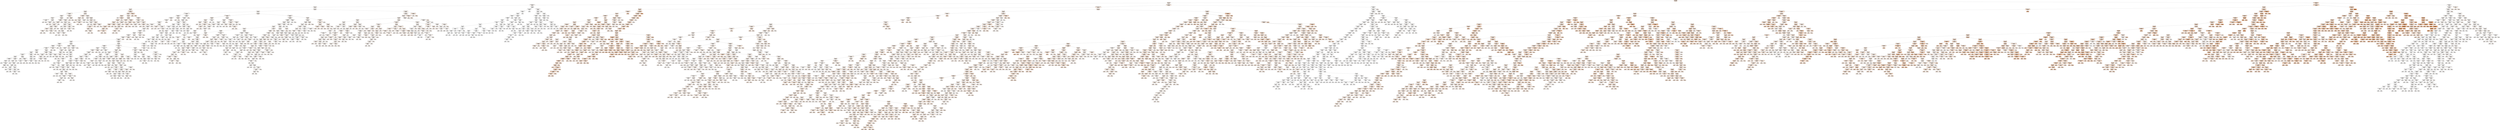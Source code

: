 digraph Tree {
node [shape=box, style="filled, rounded", color="black", fontname=helvetica] ;
edge [fontname=helvetica] ;
0 [label="Item_MRP <= 155.26\nmse = 2919986.03\nsamples = 4105\nvalue = 2218.68", fillcolor="#fae8db"] ;
1 [label="Item_MRP <= 79.65\nmse = 1183607.25\nsamples = 2367\nvalue = 1504.64", fillcolor="#fcf0e7"] ;
0 -> 1 [labeldistance=2.5, labelangle=45, headlabel="True"] ;
2 [label="Outlet_Type_Grocery Store <= 0.5\nmse = 276569.38\nsamples = 717\nvalue = 783.37", fillcolor="#fdf7f3"] ;
1 -> 2 ;
3 [label="Item_Weight <= 5.03\nmse = 247242.72\nsamples = 631\nvalue = 871.95", fillcolor="#fdf6f1"] ;
2 -> 3 ;
4 [label="Item_MRP <= 55.06\nmse = 438437.48\nsamples = 79\nvalue = 1421.6", fillcolor="#fcf1e8"] ;
3 -> 4 ;
5 [label="Item_MRP <= 46.32\nmse = 189120.28\nsamples = 49\nvalue = 1085.13", fillcolor="#fdf4ee"] ;
4 -> 5 ;
6 [label="Item_Type_Health and Hygiene <= 0.5\nmse = 88980.96\nsamples = 30\nvalue = 929.36", fillcolor="#fdf6f0"] ;
5 -> 6 ;
7 [label="Item_Visibility <= 0.03\nmse = 58832.29\nsamples = 27\nvalue = 861.96", fillcolor="#fdf6f1"] ;
6 -> 7 ;
8 [label="Item_Visibility <= 0.02\nmse = 11079.17\nsamples = 5\nvalue = 719.25", fillcolor="#fef8f4"] ;
7 -> 8 ;
9 [label="Item_Type_Fruits and Vegetables <= 0.5\nmse = 3784.31\nsamples = 2\nvalue = 528.2", fillcolor="#fefaf7"] ;
8 -> 9 ;
10 [label="mse = 0.0\nsamples = 1\nvalue = 615.2", fillcolor="#fef9f5"] ;
9 -> 10 ;
11 [label="mse = 0.0\nsamples = 1\nvalue = 484.7", fillcolor="#fefaf8"] ;
9 -> 11 ;
12 [label="Item_MRP <= 45.31\nmse = 398.83\nsamples = 3\nvalue = 771.36", fillcolor="#fdf7f3"] ;
8 -> 12 ;
13 [label="Item_Identifier_FDV08 <= 0.5\nmse = 33.66\nsamples = 2\nvalue = 759.51", fillcolor="#fdf7f3"] ;
12 -> 13 ;
14 [label="mse = -0.0\nsamples = 1\nvalue = 767.0", fillcolor="#fdf7f3"] ;
13 -> 14 ;
15 [label="mse = 0.0\nsamples = 1\nvalue = 755.02", fillcolor="#fdf7f3"] ;
13 -> 15 ;
16 [label="mse = -0.0\nsamples = 1\nvalue = 802.95", fillcolor="#fdf7f2"] ;
12 -> 16 ;
17 [label="Item_Visibility <= 0.05\nmse = 67307.34\nsamples = 22\nvalue = 930.86", fillcolor="#fdf6f0"] ;
7 -> 17 ;
18 [label="Item_Identifier_FDD08 <= 0.5\nmse = 65099.82\nsamples = 10\nvalue = 1054.77", fillcolor="#fdf4ee"] ;
17 -> 18 ;
19 [label="Item_Identifier_FDO60 <= 0.5\nmse = 36460.43\nsamples = 9\nvalue = 1103.79", fillcolor="#fdf4ed"] ;
18 -> 19 ;
20 [label="Item_Type_Frozen Foods <= 0.5\nmse = 18761.7\nsamples = 8\nvalue = 1143.73", fillcolor="#fdf3ed"] ;
19 -> 20 ;
21 [label="Item_MRP <= 40.71\nmse = 6795.32\nsamples = 6\nvalue = 1192.51", fillcolor="#fdf3ec"] ;
20 -> 21 ;
22 [label="Item_Fat_Content_LF <= 0.5\nmse = 2506.22\nsamples = 3\nvalue = 1277.84", fillcolor="#fcf2eb"] ;
21 -> 22 ;
23 [label="Item_Type_Soft Drinks <= 0.5\nmse = 469.0\nsamples = 2\nvalue = 1251.04", fillcolor="#fcf2eb"] ;
22 -> 23 ;
24 [label="mse = 0.0\nsamples = 1\nvalue = 1235.72", fillcolor="#fcf2eb"] ;
23 -> 24 ;
25 [label="mse = 0.0\nsamples = 1\nvalue = 1281.66", fillcolor="#fcf2eb"] ;
23 -> 25 ;
26 [label="mse = -0.0\nsamples = 1\nvalue = 1358.23", fillcolor="#fcf1e9"] ;
22 -> 26 ;
27 [label="Item_Visibility <= 0.04\nmse = 1565.95\nsamples = 3\nvalue = 1135.63", fillcolor="#fdf4ed"] ;
21 -> 27 ;
28 [label="Item_Fat_Content_Regular <= 0.5\nmse = 71.92\nsamples = 2\nvalue = 1118.28", fillcolor="#fdf4ed"] ;
27 -> 28 ;
29 [label="mse = -0.0\nsamples = 1\nvalue = 1125.2", fillcolor="#fdf4ed"] ;
28 -> 29 ;
30 [label="mse = 0.0\nsamples = 1\nvalue = 1107.89", fillcolor="#fdf4ed"] ;
28 -> 30 ;
31 [label="mse = -0.0\nsamples = 1\nvalue = 1222.41", fillcolor="#fcf3ec"] ;
27 -> 31 ;
32 [label="Item_Identifier_FDG40 <= 0.5\nmse = 7206.23\nsamples = 2\nvalue = 899.83", fillcolor="#fdf6f1"] ;
20 -> 32 ;
33 [label="mse = 0.0\nsamples = 1\nvalue = 814.94", fillcolor="#fdf7f2"] ;
32 -> 33 ;
34 [label="mse = 0.0\nsamples = 1\nvalue = 984.72", fillcolor="#fdf5ef"] ;
32 -> 34 ;
35 [label="mse = -0.0\nsamples = 1\nvalue = 624.52", fillcolor="#fef9f5"] ;
19 -> 35 ;
36 [label="mse = -0.0\nsamples = 1\nvalue = 417.46", fillcolor="#fefbf9"] ;
18 -> 36 ;
37 [label="Item_Identifier_FDE51 <= 0.5\nmse = 41661.65\nsamples = 12\nvalue = 815.21", fillcolor="#fdf7f2"] ;
17 -> 37 ;
38 [label="Item_Visibility <= 0.12\nmse = 27118.97\nsamples = 11\nvalue = 781.03", fillcolor="#fdf7f3"] ;
37 -> 38 ;
39 [label="Item_Visibility <= 0.06\nmse = 25606.38\nsamples = 7\nvalue = 704.19", fillcolor="#fef8f4"] ;
38 -> 39 ;
40 [label="mse = 0.0\nsamples = 1\nvalue = 419.45", fillcolor="#fefbf9"] ;
39 -> 40 ;
41 [label="Item_Visibility <= 0.11\nmse = 17405.71\nsamples = 6\nvalue = 739.79", fillcolor="#fdf8f3"] ;
39 -> 41 ;
42 [label="Item_MRP <= 37.28\nmse = 8725.09\nsamples = 5\nvalue = 799.96", fillcolor="#fdf7f2"] ;
41 -> 42 ;
43 [label="mse = 0.0\nsamples = 1\nvalue = 988.05", fillcolor="#fdf5ef"] ;
42 -> 43 ;
44 [label="Item_MRP <= 41.43\nmse = 1979.55\nsamples = 4\nvalue = 762.34", fillcolor="#fdf7f3"] ;
42 -> 44 ;
45 [label="Item_Identifier_FDA13 <= 0.5\nmse = 93.2\nsamples = 2\nvalue = 711.41", fillcolor="#fef8f4"] ;
44 -> 45 ;
46 [label="mse = 0.0\nsamples = 1\nvalue = 701.75", fillcolor="#fef8f4"] ;
45 -> 46 ;
47 [label="mse = -0.0\nsamples = 1\nvalue = 721.06", fillcolor="#fef8f4"] ;
45 -> 47 ;
48 [label="Item_Identifier_DRY23 <= 0.5\nmse = 354.63\nsamples = 2\nvalue = 796.3", fillcolor="#fdf7f2"] ;
44 -> 48 ;
49 [label="mse = 0.0\nsamples = 1\nvalue = 769.66", fillcolor="#fdf7f3"] ;
48 -> 49 ;
50 [label="mse = -0.0\nsamples = 1\nvalue = 809.61", fillcolor="#fdf7f2"] ;
48 -> 50 ;
51 [label="mse = 0.0\nsamples = 1\nvalue = 559.27", fillcolor="#fefaf6"] ;
41 -> 51 ;
52 [label="Item_Identifier_NCE31 <= 0.5\nmse = 86.25\nsamples = 4\nvalue = 919.34", fillcolor="#fdf6f0"] ;
38 -> 52 ;
53 [label="Item_Identifier_FDD51 <= 0.5\nmse = 33.25\nsamples = 3\nvalue = 915.47", fillcolor="#fdf6f1"] ;
52 -> 53 ;
54 [label="Item_Identifier_FDU33 <= 0.5\nmse = 0.0\nsamples = 2\nvalue = 918.8", fillcolor="#fdf6f0"] ;
53 -> 54 ;
55 [label="mse = 0.0\nsamples = 1\nvalue = 918.8", fillcolor="#fdf6f0"] ;
54 -> 55 ;
56 [label="mse = 0.0\nsamples = 1\nvalue = 918.8", fillcolor="#fdf6f0"] ;
54 -> 56 ;
57 [label="mse = -0.0\nsamples = 1\nvalue = 905.49", fillcolor="#fdf6f1"] ;
53 -> 57 ;
58 [label="mse = 0.0\nsamples = 1\nvalue = 934.78", fillcolor="#fdf6f0"] ;
52 -> 58 ;
59 [label="mse = -0.0\nsamples = 1\nvalue = 1293.65", fillcolor="#fcf2ea"] ;
37 -> 59 ;
60 [label="Item_Fat_Content_Low Fat <= 0.5\nmse = 74852.84\nsamples = 3\nvalue = 1343.39", fillcolor="#fcf1ea"] ;
6 -> 60 ;
61 [label="mse = 0.0\nsamples = 1\nvalue = 970.74", fillcolor="#fdf5f0"] ;
60 -> 61 ;
62 [label="Item_MRP <= 38.52\nmse = 27024.64\nsamples = 2\nvalue = 1492.46", fillcolor="#fcf0e7"] ;
60 -> 62 ;
63 [label="mse = 0.0\nsamples = 1\nvalue = 1693.8", fillcolor="#fbeee4"] ;
62 -> 63 ;
64 [label="mse = 0.0\nsamples = 1\nvalue = 1358.23", fillcolor="#fcf1e9"] ;
62 -> 64 ;
65 [label="Item_MRP <= 48.82\nmse = 247249.84\nsamples = 19\nvalue = 1363.27", fillcolor="#fcf1e9"] ;
5 -> 65 ;
66 [label="Item_Fat_Content_Regular <= 0.5\nmse = 39535.42\nsamples = 5\nvalue = 1735.24", fillcolor="#fbede3"] ;
65 -> 66 ;
67 [label="Item_MRP <= 46.77\nmse = 27073.91\nsamples = 4\nvalue = 1655.18", fillcolor="#fceee4"] ;
66 -> 67 ;
68 [label="mse = 0.0\nsamples = 1\nvalue = 2007.39", fillcolor="#fbeadf"] ;
67 -> 68 ;
69 [label="Item_Visibility <= 0.04\nmse = 2716.55\nsamples = 3\nvalue = 1584.74", fillcolor="#fcefe6"] ;
67 -> 69 ;
70 [label="mse = 0.0\nsamples = 1\nvalue = 1677.82", fillcolor="#fbeee4"] ;
69 -> 70 ;
71 [label="Item_Type_Fruits and Vegetables <= 0.5\nmse = 688.29\nsamples = 2\nvalue = 1561.47", fillcolor="#fcefe6"] ;
69 -> 71 ;
72 [label="mse = 0.0\nsamples = 1\nvalue = 1516.03", fillcolor="#fcf0e7"] ;
71 -> 72 ;
73 [label="mse = 0.0\nsamples = 1\nvalue = 1576.61", fillcolor="#fcefe6"] ;
71 -> 73 ;
74 [label="mse = -0.0\nsamples = 1\nvalue = 1975.43", fillcolor="#fbebdf"] ;
66 -> 74 ;
75 [label="Item_Visibility <= 0.03\nmse = 252853.82\nsamples = 14\nvalue = 1214.49", fillcolor="#fcf3ec"] ;
65 -> 75 ;
76 [label="Item_MRP <= 53.2\nmse = 4063.83\nsamples = 4\nvalue = 714.0", fillcolor="#fef8f4"] ;
75 -> 76 ;
77 [label="Outlet_Size_Small <= 0.5\nmse = 1560.02\nsamples = 3\nvalue = 740.54", fillcolor="#fdf8f3"] ;
76 -> 77 ;
78 [label="mse = 0.0\nsamples = 2\nvalue = 717.73", fillcolor="#fef8f4"] ;
77 -> 78 ;
79 [label="mse = -0.0\nsamples = 1\nvalue = 808.95", fillcolor="#fdf7f2"] ;
77 -> 79 ;
80 [label="mse = 0.0\nsamples = 1\nvalue = 607.88", fillcolor="#fef9f6"] ;
76 -> 80 ;
81 [label="Item_MRP <= 54.93\nmse = 224458.45\nsamples = 10\nvalue = 1381.31", fillcolor="#fcf1e9"] ;
75 -> 81 ;
82 [label="Item_MRP <= 51.45\nmse = 163312.84\nsamples = 9\nvalue = 1494.26", fillcolor="#fcf0e7"] ;
81 -> 82 ;
83 [label="Item_Identifier_NCF19 <= 0.5\nmse = 1130.5\nsamples = 2\nvalue = 792.63", fillcolor="#fdf7f3"] ;
82 -> 83 ;
84 [label="mse = 0.0\nsamples = 1\nvalue = 759.01", fillcolor="#fdf7f3"] ;
83 -> 84 ;
85 [label="mse = -0.0\nsamples = 1\nvalue = 826.26", fillcolor="#fdf7f2"] ;
83 -> 85 ;
86 [label="Item_Type_Dairy <= 0.5\nmse = 87021.82\nsamples = 7\nvalue = 1621.83", fillcolor="#fceee5"] ;
82 -> 86 ;
87 [label="Item_Type_Meat <= 0.5\nmse = 45477.74\nsamples = 5\nvalue = 1758.13", fillcolor="#fbede3"] ;
86 -> 87 ;
88 [label="Outlet_Type_Supermarket Type1 <= 0.5\nmse = 17454.94\nsamples = 4\nvalue = 1823.82", fillcolor="#fbece2"] ;
87 -> 88 ;
89 [label="Item_MRP <= 52.53\nmse = 7949.5\nsamples = 3\nvalue = 1755.18", fillcolor="#fbede3"] ;
88 -> 89 ;
90 [label="mse = 0.0\nsamples = 1\nvalue = 1821.63", fillcolor="#fbece2"] ;
89 -> 90 ;
91 [label="Item_Type_Breakfast <= 0.5\nmse = 3316.8\nsamples = 2\nvalue = 1655.51", fillcolor="#fceee4"] ;
89 -> 91 ;
92 [label="mse = 0.0\nsamples = 1\nvalue = 1597.92", fillcolor="#fcefe5"] ;
91 -> 92 ;
93 [label="mse = 0.0\nsamples = 1\nvalue = 1713.1", fillcolor="#fbede3"] ;
91 -> 93 ;
94 [label="mse = 0.0\nsamples = 1\nvalue = 1995.4", fillcolor="#fbebdf"] ;
88 -> 94 ;
95 [label="mse = 0.0\nsamples = 1\nvalue = 1298.31", fillcolor="#fcf2ea"] ;
87 -> 95 ;
96 [label="Item_Identifier_FDR14 <= 0.5\nmse = 16157.91\nsamples = 2\nvalue = 1258.36", fillcolor="#fcf2eb"] ;
86 -> 96 ;
97 [label="mse = 0.0\nsamples = 1\nvalue = 1348.24", fillcolor="#fcf1e9"] ;
96 -> 97 ;
98 [label="mse = -0.0\nsamples = 1\nvalue = 1078.6", fillcolor="#fdf4ee"] ;
96 -> 98 ;
99 [label="mse = 0.0\nsamples = 1\nvalue = 647.16", fillcolor="#fef9f5"] ;
81 -> 99 ;
100 [label="Item_Type_Baking Goods <= 0.5\nmse = 343713.66\nsamples = 30\nvalue = 1992.13", fillcolor="#fbebdf"] ;
4 -> 100 ;
101 [label="Item_MRP <= 57.67\nmse = 266704.68\nsamples = 28\nvalue = 1911.25", fillcolor="#fbebe0"] ;
100 -> 101 ;
102 [label="Item_Visibility <= 0.01\nmse = 275147.22\nsamples = 10\nvalue = 2209.12", fillcolor="#fae8db"] ;
101 -> 102 ;
103 [label="mse = 0.0\nsamples = 1\nvalue = 973.4", fillcolor="#fdf5f0"] ;
102 -> 103 ;
104 [label="Item_Identifier_NCY29 <= 0.5\nmse = 169814.04\nsamples = 9\nvalue = 2304.18", fillcolor="#fae7da"] ;
102 -> 104 ;
105 [label="Item_Type_Canned <= 0.5\nmse = 121358.22\nsamples = 8\nvalue = 2373.58", fillcolor="#fae7d9"] ;
104 -> 105 ;
106 [label="Item_Type_Dairy <= 0.5\nmse = 64247.65\nsamples = 7\nvalue = 2448.93", fillcolor="#fae6d7"] ;
105 -> 106 ;
107 [label="Item_Visibility <= 0.1\nmse = 8483.46\nsamples = 5\nvalue = 2596.29", fillcolor="#f9e4d5"] ;
106 -> 107 ;
108 [label="Item_Identifier_NCO54 <= 0.5\nmse = 1024.54\nsamples = 4\nvalue = 2545.58", fillcolor="#fae5d6"] ;
107 -> 108 ;
109 [label="Item_MRP <= 56.18\nmse = 399.32\nsamples = 3\nvalue = 2557.34", fillcolor="#fae5d6"] ;
108 -> 109 ;
110 [label="mse = 0.0\nsamples = 1\nvalue = 2597.29", fillcolor="#f9e4d5"] ;
109 -> 110 ;
111 [label="Item_Type_Health and Hygiene <= 0.5\nmse = 0.44\nsamples = 2\nvalue = 2547.35", fillcolor="#fae5d6"] ;
109 -> 111 ;
112 [label="mse = 0.0\nsamples = 1\nvalue = 2548.02", fillcolor="#fae5d6"] ;
111 -> 112 ;
113 [label="mse = -0.0\nsamples = 1\nvalue = 2546.68", fillcolor="#fae5d6"] ;
111 -> 113 ;
114 [label="mse = 0.0\nsamples = 1\nvalue = 2486.76", fillcolor="#fae5d7"] ;
108 -> 114 ;
115 [label="mse = 0.0\nsamples = 1\nvalue = 2748.42", fillcolor="#f9e3d3"] ;
107 -> 115 ;
116 [label="Item_Identifier_FDQ26 <= 0.5\nmse = 646.32\nsamples = 2\nvalue = 2055.99", fillcolor="#fbeade"] ;
106 -> 116 ;
117 [label="mse = 0.0\nsamples = 1\nvalue = 2020.04", fillcolor="#fbeade"] ;
116 -> 117 ;
118 [label="mse = 0.0\nsamples = 1\nvalue = 2073.97", fillcolor="#fbeade"] ;
116 -> 118 ;
119 [label="mse = 0.0\nsamples = 1\nvalue = 1544.66", fillcolor="#fcefe6"] ;
105 -> 119 ;
120 [label="mse = -0.0\nsamples = 1\nvalue = 1471.42", fillcolor="#fcf0e7"] ;
104 -> 120 ;
121 [label="Item_Visibility <= 0.05\nmse = 199114.74\nsamples = 18\nvalue = 1767.45", fillcolor="#fbede3"] ;
101 -> 121 ;
122 [label="Item_MRP <= 64.63\nmse = 146002.69\nsamples = 11\nvalue = 1933.92", fillcolor="#fbebe0"] ;
121 -> 122 ;
123 [label="Item_Identifier_NCP02 <= 0.5\nmse = 48705.38\nsamples = 7\nvalue = 1778.97", fillcolor="#fbede2"] ;
122 -> 123 ;
124 [label="Item_Identifier_FDF58 <= 0.5\nmse = 25845.73\nsamples = 6\nvalue = 1715.36", fillcolor="#fbede3"] ;
123 -> 124 ;
125 [label="Item_Fat_Content_LF <= 0.5\nmse = 4186.75\nsamples = 5\nvalue = 1758.16", fillcolor="#fbede3"] ;
124 -> 125 ;
126 [label="Item_MRP <= 60.22\nmse = 1188.75\nsamples = 4\nvalue = 1725.01", fillcolor="#fbede3"] ;
125 -> 126 ;
127 [label="Item_Identifier_FDZ07 <= 0.5\nmse = 112.4\nsamples = 3\nvalue = 1748.61", fillcolor="#fbede3"] ;
126 -> 127 ;
128 [label="Item_Identifier_FDE35 <= 0.5\nmse = 2.77\nsamples = 2\nvalue = 1756.05", fillcolor="#fbede3"] ;
127 -> 128 ;
129 [label="mse = 0.0\nsamples = 1\nvalue = 1754.38", fillcolor="#fbede3"] ;
128 -> 129 ;
130 [label="mse = -0.0\nsamples = 1\nvalue = 1757.71", fillcolor="#fbede3"] ;
128 -> 130 ;
131 [label="mse = 0.0\nsamples = 1\nvalue = 1733.74", fillcolor="#fbede3"] ;
127 -> 131 ;
132 [label="mse = 0.0\nsamples = 1\nvalue = 1677.82", fillcolor="#fbeee4"] ;
126 -> 132 ;
133 [label="mse = 0.0\nsamples = 1\nvalue = 1857.58", fillcolor="#fbece1"] ;
125 -> 133 ;
134 [label="mse = -0.0\nsamples = 1\nvalue = 1201.77", fillcolor="#fcf3ec"] ;
124 -> 134 ;
135 [label="mse = 0.0\nsamples = 1\nvalue = 2192.48", fillcolor="#fae8dc"] ;
123 -> 135 ;
136 [label="Item_Identifier_DRD13 <= 0.5\nmse = 149807.5\nsamples = 4\nvalue = 2398.74", fillcolor="#fae6d8"] ;
122 -> 136 ;
137 [label="Item_Identifier_FDI28 <= 0.5\nmse = 47286.92\nsamples = 3\nvalue = 2231.43", fillcolor="#fae8db"] ;
136 -> 137 ;
138 [label="Item_Type_Frozen Foods <= 0.5\nmse = 14677.42\nsamples = 2\nvalue = 2341.4", fillcolor="#fae7d9"] ;
137 -> 138 ;
139 [label="mse = 0.0\nsamples = 1\nvalue = 2512.73", fillcolor="#fae5d6"] ;
138 -> 139 ;
140 [label="mse = -0.0\nsamples = 1\nvalue = 2255.73", fillcolor="#fae8db"] ;
138 -> 140 ;
141 [label="mse = 0.0\nsamples = 1\nvalue = 1901.52", fillcolor="#fbece0"] ;
137 -> 141 ;
142 [label="mse = 0.0\nsamples = 1\nvalue = 3068.01", fillcolor="#f8dfcd"] ;
136 -> 142 ;
143 [label="Item_Type_Household <= 0.5\nmse = 118709.22\nsamples = 7\nvalue = 1397.51", fillcolor="#fcf1e9"] ;
121 -> 143 ;
144 [label="Item_Fat_Content_Low Fat <= 0.5\nmse = 53808.04\nsamples = 6\nvalue = 1303.39", fillcolor="#fcf2ea"] ;
143 -> 144 ;
145 [label="Item_Type_Frozen Foods <= 0.5\nmse = 27877.32\nsamples = 3\nvalue = 1176.6", fillcolor="#fdf3ec"] ;
144 -> 145 ;
146 [label="Item_Fat_Content_LF <= 0.5\nmse = 100.87\nsamples = 2\nvalue = 1040.42", fillcolor="#fdf4ee"] ;
145 -> 146 ;
147 [label="mse = 0.0\nsamples = 1\nvalue = 1054.63", fillcolor="#fdf4ee"] ;
146 -> 147 ;
148 [label="mse = 0.0\nsamples = 1\nvalue = 1033.32", fillcolor="#fdf5ef"] ;
146 -> 148 ;
149 [label="mse = -0.0\nsamples = 1\nvalue = 1380.87", fillcolor="#fcf1e9"] ;
145 -> 149 ;
150 [label="Item_Identifier_DRI37 <= 0.5\nmse = 25584.02\nsamples = 3\nvalue = 1514.7", fillcolor="#fcf0e7"] ;
144 -> 150 ;
151 [label="Item_Identifier_FDD28 <= 0.5\nmse = 168.56\nsamples = 2\nvalue = 1627.55", fillcolor="#fceee5"] ;
150 -> 151 ;
152 [label="mse = 0.0\nsamples = 1\nvalue = 1614.56", fillcolor="#fcefe5"] ;
151 -> 152 ;
153 [label="mse = 0.0\nsamples = 1\nvalue = 1640.53", fillcolor="#fceee5"] ;
151 -> 153 ;
154 [label="mse = -0.0\nsamples = 1\nvalue = 1288.99", fillcolor="#fcf2ea"] ;
150 -> 154 ;
155 [label="mse = 0.0\nsamples = 1\nvalue = 2150.53", fillcolor="#fae9dc"] ;
143 -> 155 ;
156 [label="Item_Identifier_FDV48 <= 0.5\nmse = 9712.57\nsamples = 2\nvalue = 3151.45", fillcolor="#f8decc"] ;
100 -> 156 ;
157 [label="mse = 0.0\nsamples = 1\nvalue = 3012.08", fillcolor="#f9e0ce"] ;
156 -> 157 ;
158 [label="mse = 0.0\nsamples = 1\nvalue = 3221.14", fillcolor="#f8decb"] ;
156 -> 158 ;
159 [label="Item_MRP <= 62.52\nmse = 169541.73\nsamples = 552\nvalue = 792.42", fillcolor="#fdf7f3"] ;
3 -> 159 ;
160 [label="Item_MRP <= 46.74\nmse = 113107.49\nsamples = 437\nvalue = 705.15", fillcolor="#fef8f4"] ;
159 -> 160 ;
161 [label="Outlet_Establishment_Year <= 2008.0\nmse = 80996.15\nsamples = 222\nvalue = 607.17", fillcolor="#fef9f6"] ;
160 -> 161 ;
162 [label="Item_Identifier_DRL35 <= 0.5\nmse = 77331.13\nsamples = 189\nvalue = 641.25", fillcolor="#fef9f5"] ;
161 -> 162 ;
163 [label="Item_Identifier_DRH15 <= 0.5\nmse = 74243.24\nsamples = 187\nvalue = 631.53", fillcolor="#fef9f5"] ;
162 -> 163 ;
164 [label="Item_Identifier_NCM17 <= 0.5\nmse = 71563.32\nsamples = 186\nvalue = 628.29", fillcolor="#fef9f5"] ;
163 -> 164 ;
165 [label="Item_Identifier_DRF25 <= 0.5\nmse = 69286.06\nsamples = 185\nvalue = 623.83", fillcolor="#fef9f5"] ;
164 -> 165 ;
166 [label="Item_Identifier_DRM48 <= 0.5\nmse = 66741.48\nsamples = 180\nvalue = 613.18", fillcolor="#fef9f5"] ;
165 -> 166 ;
167 [label="Item_Identifier_DRD37 <= 0.5\nmse = 64687.76\nsamples = 179\nvalue = 608.81", fillcolor="#fef9f6"] ;
166 -> 167 ;
168 [label="Item_Visibility <= 0.19\nmse = 62563.57\nsamples = 178\nvalue = 605.81", fillcolor="#fef9f6"] ;
167 -> 168 ;
169 [label="Item_Identifier_DRN35 <= 0.5\nmse = 61105.82\nsamples = 177\nvalue = 610.79", fillcolor="#fef9f6"] ;
168 -> 169 ;
170 [label="Item_MRP <= 46.21\nmse = 59731.32\nsamples = 174\nvalue = 602.68", fillcolor="#fef9f6"] ;
169 -> 170 ;
171 [label="Item_Identifier_NCF55 <= 0.5\nmse = 58039.19\nsamples = 170\nvalue = 596.38", fillcolor="#fef9f6"] ;
170 -> 171 ;
172 [label="Item_Identifier_FDL52 <= 0.5\nmse = 56320.25\nsamples = 168\nvalue = 592.34", fillcolor="#fef9f6"] ;
171 -> 172 ;
173 [label="Item_Fat_Content_Low Fat <= 0.5\nmse = 55151.75\nsamples = 167\nvalue = 589.95", fillcolor="#fef9f6"] ;
172 -> 173 ;
174 [label="Item_MRP <= 41.48\nmse = 48582.58\nsamples = 60\nvalue = 536.1", fillcolor="#fefaf7"] ;
173 -> 174 ;
175 [label="Item_Type_Meat <= 0.5\nmse = 42041.82\nsamples = 43\nvalue = 486.06", fillcolor="#fefaf8"] ;
174 -> 175 ;
176 [label="Item_Type_Breads <= 0.5\nmse = 39555.72\nsamples = 41\nvalue = 470.39", fillcolor="#fefaf8"] ;
175 -> 176 ;
177 [label="Outlet_Location_Type_Tier 1 <= 0.5\nmse = 34982.48\nsamples = 39\nvalue = 456.14", fillcolor="#fefbf8"] ;
176 -> 177 ;
178 [label="Item_Weight <= 17.68\nmse = 26842.24\nsamples = 28\nvalue = 417.67", fillcolor="#fefbf9"] ;
177 -> 178 ;
179 [label="Item_MRP <= 38.17\nmse = 21619.92\nsamples = 26\nvalue = 399.44", fillcolor="#fefbf9"] ;
178 -> 179 ;
180 [label="Item_Type_Frozen Foods <= 0.5\nmse = 24245.85\nsamples = 20\nvalue = 437.19", fillcolor="#fefbf8"] ;
179 -> 180 ;
181 [label="Item_MRP <= 33.67\nmse = 19188.44\nsamples = 15\nvalue = 402.7", fillcolor="#fefbf9"] ;
180 -> 181 ;
182 [label="Outlet_Identifier_OUT035 <= 0.5\nmse = 29114.13\nsamples = 5\nvalue = 284.03", fillcolor="#fefcfb"] ;
181 -> 182 ;
183 [label="Item_Weight <= 7.94\nmse = 29279.59\nsamples = 4\nvalue = 321.75", fillcolor="#fefcfa"] ;
182 -> 183 ;
184 [label="mse = 0.0\nsamples = 1\nvalue = 141.15", fillcolor="#fffefd"] ;
183 -> 184 ;
185 [label="Outlet_Identifier_OUT013 <= 0.5\nmse = 24543.57\nsamples = 3\nvalue = 381.95", fillcolor="#fefbf9"] ;
183 -> 185 ;
186 [label="Item_MRP <= 32.62\nmse = 3053.82\nsamples = 2\nvalue = 488.03", fillcolor="#fefaf8"] ;
185 -> 186 ;
187 [label="mse = 0.0\nsamples = 1\nvalue = 432.77", fillcolor="#fefbf8"] ;
186 -> 187 ;
188 [label="mse = 0.0\nsamples = 1\nvalue = 543.29", fillcolor="#fefaf7"] ;
186 -> 188 ;
189 [label="mse = -0.0\nsamples = 1\nvalue = 169.78", fillcolor="#fffefd"] ;
185 -> 189 ;
190 [label="mse = -0.0\nsamples = 1\nvalue = 133.16", fillcolor="#fffefd"] ;
182 -> 190 ;
191 [label="Item_Identifier_FDU21 <= 0.5\nmse = 7871.56\nsamples = 10\nvalue = 448.34", fillcolor="#fefbf8"] ;
181 -> 191 ;
192 [label="Item_MRP <= 34.22\nmse = 5732.04\nsamples = 9\nvalue = 424.9", fillcolor="#fefbf9"] ;
191 -> 192 ;
193 [label="mse = 0.0\nsamples = 1\nvalue = 575.25", fillcolor="#fef9f6"] ;
192 -> 193 ;
194 [label="Item_Identifier_DRB48 <= 0.5\nmse = 3818.69\nsamples = 8\nvalue = 409.87", fillcolor="#fefbf9"] ;
192 -> 194 ;
195 [label="Item_MRP <= 35.94\nmse = 1820.32\nsamples = 7\nvalue = 394.3", fillcolor="#fefbf9"] ;
194 -> 195 ;
196 [label="Item_MRP <= 34.54\nmse = 896.73\nsamples = 3\nvalue = 347.1", fillcolor="#fefcfa"] ;
195 -> 196 ;
197 [label="mse = 0.0\nsamples = 1\nvalue = 388.16", fillcolor="#fefbf9"] ;
196 -> 197 ;
198 [label="Item_Fat_Content_Regular <= 0.5\nmse = 80.79\nsamples = 2\nvalue = 326.57", fillcolor="#fefcfa"] ;
196 -> 198 ;
199 [label="mse = 0.0\nsamples = 1\nvalue = 317.59", fillcolor="#fefcfa"] ;
198 -> 199 ;
200 [label="mse = 0.0\nsamples = 1\nvalue = 335.56", fillcolor="#fefcfa"] ;
198 -> 200 ;
201 [label="Item_Weight <= 13.7\nmse = 611.39\nsamples = 4\nvalue = 417.9", fillcolor="#fefbf9"] ;
195 -> 201 ;
202 [label="Item_Visibility <= 0.1\nmse = 91.92\nsamples = 3\nvalue = 428.24", fillcolor="#fefbf9"] ;
201 -> 202 ;
203 [label="Item_Type_Baking Goods <= 0.5\nmse = 0.0\nsamples = 2\nvalue = 423.45", fillcolor="#fefbf9"] ;
202 -> 203 ;
204 [label="mse = 0.0\nsamples = 1\nvalue = 423.45", fillcolor="#fefbf9"] ;
203 -> 204 ;
205 [label="mse = 0.0\nsamples = 1\nvalue = 423.45", fillcolor="#fefbf9"] ;
203 -> 205 ;
206 [label="mse = -0.0\nsamples = 1\nvalue = 447.42", fillcolor="#fefbf8"] ;
202 -> 206 ;
207 [label="mse = -0.0\nsamples = 1\nvalue = 366.19", fillcolor="#fefcfa"] ;
201 -> 207 ;
208 [label="mse = -0.0\nsamples = 1\nvalue = 549.95", fillcolor="#fefaf7"] ;
194 -> 208 ;
209 [label="mse = 0.0\nsamples = 1\nvalue = 577.25", fillcolor="#fef9f6"] ;
191 -> 209 ;
210 [label="Item_MRP <= 32.76\nmse = 26324.24\nsamples = 5\nvalue = 525.89", fillcolor="#fefaf7"] ;
180 -> 210 ;
211 [label="mse = 0.0\nsamples = 1\nvalue = 679.12", fillcolor="#fef8f4"] ;
210 -> 211 ;
212 [label="Outlet_Identifier_OUT017 <= 0.5\nmse = 23705.61\nsamples = 4\nvalue = 464.6", fillcolor="#fefbf8"] ;
210 -> 212 ;
213 [label="Outlet_Identifier_OUT013 <= 0.5\nmse = 1.0\nsamples = 2\nvalue = 340.56", fillcolor="#fefcfa"] ;
212 -> 213 ;
214 [label="mse = 0.0\nsamples = 1\nvalue = 341.56", fillcolor="#fefcfa"] ;
213 -> 214 ;
215 [label="mse = 0.0\nsamples = 1\nvalue = 339.56", fillcolor="#fefcfa"] ;
213 -> 215 ;
216 [label="Item_Identifier_FDV16 <= 0.5\nmse = 22413.61\nsamples = 2\nvalue = 547.29", fillcolor="#fefaf7"] ;
212 -> 216 ;
217 [label="mse = 0.0\nsamples = 1\nvalue = 759.01", fillcolor="#fdf7f3"] ;
216 -> 217 ;
218 [label="mse = 0.0\nsamples = 1\nvalue = 441.43", fillcolor="#fefbf8"] ;
216 -> 218 ;
219 [label="Item_Identifier_FDC14 <= 0.5\nmse = 5053.46\nsamples = 6\nvalue = 313.65", fillcolor="#fefcfa"] ;
179 -> 219 ;
220 [label="Item_MRP <= 41.01\nmse = 3242.99\nsamples = 5\nvalue = 336.75", fillcolor="#fefcfa"] ;
219 -> 220 ;
221 [label="Item_MRP <= 39.87\nmse = 1754.65\nsamples = 4\nvalue = 359.91", fillcolor="#fefcfa"] ;
220 -> 221 ;
222 [label="Item_Type_Frozen Foods <= 0.5\nmse = 266.08\nsamples = 2\nvalue = 325.24", fillcolor="#fefcfa"] ;
221 -> 222 ;
223 [label="mse = 0.0\nsamples = 1\nvalue = 308.93", fillcolor="#fefcfa"] ;
222 -> 223 ;
224 [label="mse = 0.0\nsamples = 1\nvalue = 341.56", fillcolor="#fefcfa"] ;
222 -> 224 ;
225 [label="Item_Visibility <= 0.01\nmse = 0.0\nsamples = 2\nvalue = 406.14", fillcolor="#fefbf9"] ;
221 -> 225 ;
226 [label="mse = 0.0\nsamples = 1\nvalue = 406.14", fillcolor="#fefbf9"] ;
225 -> 226 ;
227 [label="mse = -0.0\nsamples = 1\nvalue = 406.14", fillcolor="#fefbf9"] ;
225 -> 227 ;
228 [label="mse = -0.0\nsamples = 1\nvalue = 255.67", fillcolor="#fffdfb"] ;
220 -> 228 ;
229 [label="mse = -0.0\nsamples = 1\nvalue = 209.73", fillcolor="#fffdfc"] ;
219 -> 229 ;
230 [label="Item_MRP <= 36.8\nmse = 7262.86\nsamples = 2\nvalue = 745.7", fillcolor="#fdf8f3"] ;
178 -> 230 ;
231 [label="mse = 0.0\nsamples = 1\nvalue = 830.92", fillcolor="#fdf7f2"] ;
230 -> 231 ;
232 [label="mse = 0.0\nsamples = 1\nvalue = 660.47", fillcolor="#fef8f5"] ;
230 -> 232 ;
233 [label="Item_Visibility <= 0.12\nmse = 42157.06\nsamples = 11\nvalue = 560.56", fillcolor="#fefaf6"] ;
177 -> 233 ;
234 [label="Item_Identifier_FDQ36 <= 0.5\nmse = 15210.72\nsamples = 6\nvalue = 690.53", fillcolor="#fef8f4"] ;
233 -> 234 ;
235 [label="Item_Type_Baking Goods <= 0.5\nmse = 6396.92\nsamples = 5\nvalue = 650.26", fillcolor="#fef9f5"] ;
234 -> 235 ;
236 [label="Outlet_Size_Medium <= 0.5\nmse = 4091.34\nsamples = 4\nvalue = 693.1", fillcolor="#fef8f4"] ;
235 -> 236 ;
237 [label="Item_Type_Snack Foods <= 0.5\nmse = 3711.33\nsamples = 2\nvalue = 720.06", fillcolor="#fef8f4"] ;
236 -> 237 ;
238 [label="mse = 0.0\nsamples = 1\nvalue = 780.98", fillcolor="#fdf7f3"] ;
237 -> 238 ;
239 [label="mse = 0.0\nsamples = 1\nvalue = 659.14", fillcolor="#fef8f5"] ;
237 -> 239 ;
240 [label="Item_MRP <= 37.75\nmse = 3017.14\nsamples = 2\nvalue = 666.13", fillcolor="#fef8f5"] ;
236 -> 240 ;
241 [label="mse = 0.0\nsamples = 1\nvalue = 611.2", fillcolor="#fef9f6"] ;
240 -> 241 ;
242 [label="mse = -0.0\nsamples = 1\nvalue = 721.06", fillcolor="#fef8f4"] ;
240 -> 242 ;
243 [label="mse = 0.0\nsamples = 1\nvalue = 564.6", fillcolor="#fef9f6"] ;
235 -> 243 ;
244 [label="mse = 0.0\nsamples = 1\nvalue = 932.12", fillcolor="#fdf6f0"] ;
234 -> 244 ;
245 [label="Item_MRP <= 37.24\nmse = 35317.1\nsamples = 5\nvalue = 430.58", fillcolor="#fefbf8"] ;
233 -> 245 ;
246 [label="Item_Identifier_FDV28 <= 0.5\nmse = 134.86\nsamples = 2\nvalue = 263.43", fillcolor="#fffdfb"] ;
245 -> 246 ;
247 [label="mse = 0.0\nsamples = 1\nvalue = 247.01", fillcolor="#fffdfb"] ;
246 -> 247 ;
248 [label="mse = 0.0\nsamples = 1\nvalue = 271.65", fillcolor="#fefdfb"] ;
246 -> 248 ;
249 [label="Item_Weight <= 12.55\nmse = 25034.78\nsamples = 3\nvalue = 555.94", fillcolor="#fefaf6"] ;
245 -> 249 ;
250 [label="mse = 0.0\nsamples = 1\nvalue = 745.7", fillcolor="#fdf8f3"] ;
249 -> 250 ;
251 [label="Item_MRP <= 40.65\nmse = 17376.95\nsamples = 2\nvalue = 492.69", fillcolor="#fefaf7"] ;
249 -> 251 ;
252 [label="mse = 0.0\nsamples = 1\nvalue = 399.48", fillcolor="#fefbf9"] ;
251 -> 252 ;
253 [label="mse = 0.0\nsamples = 1\nvalue = 679.12", fillcolor="#fef8f4"] ;
251 -> 253 ;
254 [label="Outlet_Establishment_Year <= 2005.5\nmse = 54235.4\nsamples = 2\nvalue = 717.51", fillcolor="#fef8f4"] ;
176 -> 254 ;
255 [label="mse = 0.0\nsamples = 1\nvalue = 882.18", fillcolor="#fdf6f1"] ;
254 -> 255 ;
256 [label="mse = 0.0\nsamples = 1\nvalue = 388.16", fillcolor="#fefbf9"] ;
254 -> 256 ;
257 [label="Outlet_Establishment_Year <= 1997.0\nmse = 662.37\nsamples = 2\nvalue = 773.22", fillcolor="#fdf7f3"] ;
175 -> 257 ;
258 [label="mse = 0.0\nsamples = 1\nvalue = 809.61", fillcolor="#fdf7f2"] ;
257 -> 258 ;
259 [label="mse = 0.0\nsamples = 1\nvalue = 755.02", fillcolor="#fdf7f3"] ;
257 -> 259 ;
260 [label="Item_MRP <= 43.31\nmse = 47366.33\nsamples = 17\nvalue = 629.74", fillcolor="#fef9f5"] ;
174 -> 260 ;
261 [label="Item_MRP <= 42.84\nmse = 13263.9\nsamples = 6\nvalue = 766.5", fillcolor="#fdf7f3"] ;
260 -> 261 ;
262 [label="Item_Identifier_FDV10 <= 0.5\nmse = 7885.6\nsamples = 5\nvalue = 729.92", fillcolor="#fef8f4"] ;
261 -> 262 ;
263 [label="Item_Identifier_FDH45 <= 0.5\nmse = 1357.57\nsamples = 4\nvalue = 688.69", fillcolor="#fef8f4"] ;
262 -> 263 ;
264 [label="Item_MRP <= 42.51\nmse = 58.57\nsamples = 3\nvalue = 675.03", fillcolor="#fef8f4"] ;
263 -> 264 ;
265 [label="Item_Type_Baking Goods <= 0.5\nmse = 28.47\nsamples = 2\nvalue = 682.89", fillcolor="#fef8f4"] ;
264 -> 265 ;
266 [label="mse = 0.0\nsamples = 1\nvalue = 679.12", fillcolor="#fef8f4"] ;
265 -> 266 ;
267 [label="mse = -0.0\nsamples = 1\nvalue = 690.43", fillcolor="#fef8f4"] ;
265 -> 267 ;
268 [label="mse = -0.0\nsamples = 1\nvalue = 669.13", fillcolor="#fef8f5"] ;
264 -> 268 ;
269 [label="mse = 0.0\nsamples = 1\nvalue = 784.31", fillcolor="#fdf7f3"] ;
263 -> 269 ;
270 [label="mse = 0.0\nsamples = 1\nvalue = 894.84", fillcolor="#fdf6f1"] ;
262 -> 270 ;
271 [label="mse = -0.0\nsamples = 1\nvalue = 949.43", fillcolor="#fdf5f0"] ;
261 -> 271 ;
272 [label="Item_Identifier_DRM49 <= 0.5\nmse = 49630.7\nsamples = 11\nvalue = 543.36", fillcolor="#fefaf7"] ;
260 -> 272 ;
273 [label="Item_Identifier_FDQ51 <= 0.5\nmse = 30102.62\nsamples = 10\nvalue = 509.12", fillcolor="#fefaf7"] ;
272 -> 273 ;
274 [label="Item_Weight <= 6.32\nmse = 14320.73\nsamples = 9\nvalue = 477.89", fillcolor="#fefaf8"] ;
273 -> 274 ;
275 [label="mse = 0.0\nsamples = 1\nvalue = 312.26", fillcolor="#fefcfa"] ;
274 -> 275 ;
276 [label="Item_Visibility <= 0.01\nmse = 10251.42\nsamples = 8\nvalue = 513.38", fillcolor="#fefaf7"] ;
274 -> 276 ;
277 [label="mse = 0.0\nsamples = 1\nvalue = 326.24", fillcolor="#fefcfa"] ;
276 -> 277 ;
278 [label="Item_Visibility <= 0.03\nmse = 5150.47\nsamples = 7\nvalue = 544.57", fillcolor="#fefaf7"] ;
276 -> 278 ;
279 [label="mse = 0.0\nsamples = 1\nvalue = 703.08", fillcolor="#fef8f4"] ;
278 -> 279 ;
280 [label="Item_Identifier_FDI27 <= 0.5\nmse = 3126.73\nsamples = 6\nvalue = 530.16", fillcolor="#fefaf7"] ;
278 -> 280 ;
281 [label="Outlet_Identifier_OUT045 <= 0.5\nmse = 2256.88\nsamples = 5\nvalue = 519.79", fillcolor="#fefaf7"] ;
280 -> 281 ;
282 [label="Item_MRP <= 44.36\nmse = 901.75\nsamples = 4\nvalue = 507.12", fillcolor="#fefaf7"] ;
281 -> 282 ;
283 [label="mse = 0.0\nsamples = 1\nvalue = 545.29", fillcolor="#fefaf7"] ;
282 -> 283 ;
284 [label="Outlet_Identifier_OUT049 <= 0.5\nmse = 259.77\nsamples = 3\nvalue = 488.03", fillcolor="#fefaf8"] ;
282 -> 284 ;
285 [label="Item_Fat_Content_low fat <= 0.5\nmse = 12.87\nsamples = 2\nvalue = 495.09", fillcolor="#fefaf7"] ;
284 -> 285 ;
286 [label="mse = 0.0\nsamples = 1\nvalue = 490.69", fillcolor="#fefaf8"] ;
285 -> 286 ;
287 [label="mse = 0.0\nsamples = 1\nvalue = 498.02", fillcolor="#fefaf7"] ;
285 -> 287 ;
288 [label="mse = -0.0\nsamples = 1\nvalue = 452.74", fillcolor="#fefbf8"] ;
284 -> 288 ;
289 [label="mse = 0.0\nsamples = 1\nvalue = 633.84", fillcolor="#fef9f5"] ;
281 -> 289 ;
290 [label="mse = 0.0\nsamples = 1\nvalue = 633.84", fillcolor="#fef9f5"] ;
280 -> 290 ;
291 [label="mse = 0.0\nsamples = 1\nvalue = 1039.98", fillcolor="#fdf5ef"] ;
273 -> 291 ;
292 [label="mse = -0.0\nsamples = 1\nvalue = 1159.82", fillcolor="#fdf3ed"] ;
272 -> 292 ;
293 [label="Item_Identifier_NCL05 <= 0.5\nmse = 56301.36\nsamples = 107\nvalue = 620.67", fillcolor="#fef9f5"] ;
173 -> 293 ;
294 [label="Item_MRP <= 38.37\nmse = 54820.18\nsamples = 103\nvalue = 629.79", fillcolor="#fef9f5"] ;
293 -> 294 ;
295 [label="Item_Identifier_FDR43 <= 0.5\nmse = 50404.86\nsamples = 36\nvalue = 567.51", fillcolor="#fef9f6"] ;
294 -> 295 ;
296 [label="Item_Visibility <= 0.14\nmse = 46904.37\nsamples = 33\nvalue = 594.2", fillcolor="#fef9f6"] ;
295 -> 296 ;
297 [label="Item_Identifier_FDJ45 <= 0.5\nmse = 39351.35\nsamples = 31\nvalue = 570.46", fillcolor="#fef9f6"] ;
296 -> 297 ;
298 [label="Item_Identifier_NCR42 <= 0.5\nmse = 34720.85\nsamples = 30\nvalue = 553.51", fillcolor="#fefaf6"] ;
297 -> 298 ;
299 [label="Item_Identifier_NCL41 <= 0.5\nmse = 30531.09\nsamples = 29\nvalue = 564.31", fillcolor="#fef9f6"] ;
298 -> 299 ;
300 [label="Outlet_Size_Medium <= 0.5\nmse = 28214.58\nsamples = 27\nvalue = 577.81", fillcolor="#fef9f6"] ;
299 -> 300 ;
301 [label="Item_Weight <= 18.38\nmse = 26334.72\nsamples = 24\nvalue = 560.86", fillcolor="#fef9f6"] ;
300 -> 301 ;
302 [label="Outlet_Identifier_OUT035 <= 0.5\nmse = 20603.44\nsamples = 21\nvalue = 581.26", fillcolor="#fef9f6"] ;
301 -> 302 ;
303 [label="Item_Weight <= 15.6\nmse = 15412.93\nsamples = 19\nvalue = 564.71", fillcolor="#fef9f6"] ;
302 -> 303 ;
304 [label="Item_MRP <= 33.21\nmse = 13239.99\nsamples = 15\nvalue = 590.32", fillcolor="#fef9f6"] ;
303 -> 304 ;
305 [label="Item_Type_Soft Drinks <= 0.5\nmse = 1903.29\nsamples = 2\nvalue = 435.21", fillcolor="#fefbf8"] ;
304 -> 305 ;
306 [label="mse = 0.0\nsamples = 1\nvalue = 373.51", fillcolor="#fefbf9"] ;
305 -> 306 ;
307 [label="mse = -0.0\nsamples = 1\nvalue = 466.06", fillcolor="#fefaf8"] ;
305 -> 307 ;
308 [label="Outlet_Establishment_Year <= 1992.0\nmse = 11057.56\nsamples = 13\nvalue = 611.48", fillcolor="#fef9f6"] ;
304 -> 308 ;
309 [label="mse = 0.0\nsamples = 1\nvalue = 849.56", fillcolor="#fdf6f2"] ;
308 -> 309 ;
310 [label="Item_Weight <= 12.73\nmse = 8756.34\nsamples = 12\nvalue = 600.14", fillcolor="#fef9f6"] ;
308 -> 310 ;
311 [label="Item_MRP <= 36.5\nmse = 8215.6\nsamples = 7\nvalue = 563.6", fillcolor="#fef9f6"] ;
310 -> 311 ;
312 [label="Item_Identifier_FDX59 <= 0.5\nmse = 80.79\nsamples = 2\nvalue = 432.44", fillcolor="#fefbf8"] ;
311 -> 312 ;
313 [label="mse = 0.0\nsamples = 1\nvalue = 423.45", fillcolor="#fefbf9"] ;
312 -> 313 ;
314 [label="mse = 0.0\nsamples = 1\nvalue = 441.43", fillcolor="#fefbf8"] ;
312 -> 314 ;
315 [label="Item_MRP <= 36.92\nmse = 5713.69\nsamples = 5\nvalue = 589.83", fillcolor="#fef9f6"] ;
311 -> 315 ;
316 [label="mse = 0.0\nsamples = 1\nvalue = 772.33", fillcolor="#fdf7f3"] ;
315 -> 316 ;
317 [label="Outlet_Identifier_OUT045 <= 0.5\nmse = 2236.85\nsamples = 4\nvalue = 569.55", fillcolor="#fef9f6"] ;
315 -> 317 ;
318 [label="Item_Visibility <= 0.08\nmse = 2821.52\nsamples = 3\nvalue = 592.7", fillcolor="#fef9f6"] ;
317 -> 318 ;
319 [label="Item_Identifier_DRK35 <= 0.5\nmse = 182.14\nsamples = 2\nvalue = 550.17", fillcolor="#fefaf7"] ;
318 -> 319 ;
320 [label="mse = 0.0\nsamples = 1\nvalue = 540.63", fillcolor="#fefaf7"] ;
319 -> 320 ;
321 [label="mse = 0.0\nsamples = 1\nvalue = 569.26", fillcolor="#fef9f6"] ;
319 -> 321 ;
322 [label="mse = 0.0\nsamples = 1\nvalue = 656.48", fillcolor="#fef9f5"] ;
318 -> 322 ;
323 [label="mse = 0.0\nsamples = 1\nvalue = 540.63", fillcolor="#fefaf7"] ;
317 -> 323 ;
324 [label="Item_Visibility <= 0.01\nmse = 5323.53\nsamples = 5\nvalue = 648.86", fillcolor="#fef9f5"] ;
310 -> 324 ;
325 [label="mse = 0.0\nsamples = 1\nvalue = 585.9", fillcolor="#fef9f6"] ;
324 -> 325 ;
326 [label="Item_Identifier_FDS40 <= 0.5\nmse = 5012.78\nsamples = 4\nvalue = 680.34", fillcolor="#fef8f4"] ;
324 -> 326 ;
327 [label="Outlet_Establishment_Year <= 1999.5\nmse = 2248.44\nsamples = 3\nvalue = 655.28", fillcolor="#fef9f5"] ;
326 -> 327 ;
328 [label="mse = 0.0\nsamples = 1\nvalue = 741.04", fillcolor="#fdf8f3"] ;
327 -> 328 ;
329 [label="Item_Weight <= 13.25\nmse = 512.44\nsamples = 2\nvalue = 633.84", fillcolor="#fef9f5"] ;
327 -> 329 ;
330 [label="mse = 0.0\nsamples = 1\nvalue = 656.48", fillcolor="#fef9f5"] ;
329 -> 330 ;
331 [label="mse = 0.0\nsamples = 1\nvalue = 611.2", fillcolor="#fef9f6"] ;
329 -> 331 ;
332 [label="mse = 0.0\nsamples = 1\nvalue = 805.62", fillcolor="#fdf7f2"] ;
326 -> 332 ;
333 [label="Item_MRP <= 36.98\nmse = 10337.28\nsamples = 4\nvalue = 457.96", fillcolor="#fefbf8"] ;
303 -> 333 ;
334 [label="Item_Weight <= 16.3\nmse = 53.64\nsamples = 2\nvalue = 316.26", fillcolor="#fefcfa"] ;
333 -> 334 ;
335 [label="mse = 0.0\nsamples = 1\nvalue = 308.93", fillcolor="#fefcfa"] ;
334 -> 335 ;
336 [label="mse = -0.0\nsamples = 1\nvalue = 323.58", fillcolor="#fefcfa"] ;
334 -> 336 ;
337 [label="Item_Visibility <= 0.06\nmse = 418.99\nsamples = 2\nvalue = 528.81", fillcolor="#fefaf7"] ;
333 -> 337 ;
338 [label="mse = -0.0\nsamples = 1\nvalue = 540.63", fillcolor="#fefaf7"] ;
337 -> 338 ;
339 [label="mse = -0.0\nsamples = 1\nvalue = 493.36", fillcolor="#fefaf7"] ;
337 -> 339 ;
340 [label="Item_MRP <= 35.35\nmse = 42133.79\nsamples = 2\nvalue = 752.35", fillcolor="#fdf8f3"] ;
302 -> 340 ;
341 [label="mse = 0.0\nsamples = 1\nvalue = 1042.64", fillcolor="#fdf4ee"] ;
340 -> 341 ;
342 [label="mse = 0.0\nsamples = 1\nvalue = 607.21", fillcolor="#fef9f6"] ;
340 -> 342 ;
343 [label="Outlet_Establishment_Year <= 1994.5\nmse = 33076.8\nsamples = 3\nvalue = 329.57", fillcolor="#fefcfa"] ;
301 -> 343 ;
344 [label="mse = 0.0\nsamples = 1\nvalue = 73.24", fillcolor="#fffffe"] ;
343 -> 344 ;
345 [label="Item_Type_Others <= 0.5\nmse = 335.24\nsamples = 2\nvalue = 457.74", fillcolor="#fefbf8"] ;
343 -> 345 ;
346 [label="mse = 0.0\nsamples = 1\nvalue = 476.05", fillcolor="#fefaf8"] ;
345 -> 346 ;
347 [label="mse = 0.0\nsamples = 1\nvalue = 439.43", fillcolor="#fefbf8"] ;
345 -> 347 ;
348 [label="Item_Identifier_NCD42 <= 0.5\nmse = 4103.98\nsamples = 3\nvalue = 786.98", fillcolor="#fdf7f3"] ;
300 -> 348 ;
349 [label="Item_MRP <= 34.69\nmse = 623.38\nsamples = 2\nvalue = 744.03", fillcolor="#fdf8f3"] ;
348 -> 349 ;
350 [label="mse = 0.0\nsamples = 1\nvalue = 719.06", fillcolor="#fef8f4"] ;
349 -> 350 ;
351 [label="mse = -0.0\nsamples = 1\nvalue = 769.0", fillcolor="#fdf7f3"] ;
349 -> 351 ;
352 [label="mse = -0.0\nsamples = 1\nvalue = 872.86", fillcolor="#fdf6f1"] ;
348 -> 352 ;
353 [label="Outlet_Location_Type_Tier 2 <= 0.5\nmse = 299.66\nsamples = 2\nvalue = 294.28", fillcolor="#fefcfb"] ;
299 -> 353 ;
354 [label="mse = 0.0\nsamples = 1\nvalue = 311.59", fillcolor="#fefcfa"] ;
353 -> 354 ;
355 [label="mse = 0.0\nsamples = 1\nvalue = 276.97", fillcolor="#fefcfb"] ;
353 -> 355 ;
356 [label="mse = 0.0\nsamples = 1\nvalue = 99.87", fillcolor="#fffefe"] ;
298 -> 356 ;
357 [label="mse = -0.0\nsamples = 1\nvalue = 934.78", fillcolor="#fdf6f0"] ;
297 -> 357 ;
358 [label="Item_Identifier_NCE31 <= 0.5\nmse = 24923.62\nsamples = 2\nvalue = 950.32", fillcolor="#fdf5f0"] ;
296 -> 358 ;
359 [label="mse = 0.0\nsamples = 1\nvalue = 1061.95", fillcolor="#fdf4ee"] ;
358 -> 359 ;
360 [label="mse = -0.0\nsamples = 1\nvalue = 727.05", fillcolor="#fef8f4"] ;
358 -> 360 ;
361 [label="Outlet_Establishment_Year <= 1994.5\nmse = 27117.01\nsamples = 3\nvalue = 353.98", fillcolor="#fefcfa"] ;
295 -> 361 ;
362 [label="mse = 0.0\nsamples = 1\nvalue = 585.9", fillcolor="#fef9f6"] ;
361 -> 362 ;
363 [label="Outlet_Identifier_OUT045 <= 0.5\nmse = 335.24\nsamples = 2\nvalue = 238.02", fillcolor="#fffdfc"] ;
361 -> 363 ;
364 [label="mse = 0.0\nsamples = 1\nvalue = 256.33", fillcolor="#fffdfb"] ;
363 -> 364 ;
365 [label="mse = 0.0\nsamples = 1\nvalue = 219.71", fillcolor="#fffdfc"] ;
363 -> 365 ;
366 [label="Outlet_Establishment_Year <= 2005.5\nmse = 53871.35\nsamples = 67\nvalue = 665.2", fillcolor="#fef8f5"] ;
294 -> 366 ;
367 [label="Item_Identifier_NCK17 <= 0.5\nmse = 49801.87\nsamples = 50\nvalue = 697.93", fillcolor="#fef8f4"] ;
366 -> 367 ;
368 [label="Item_Weight <= 10.35\nmse = 46750.48\nsamples = 49\nvalue = 690.46", fillcolor="#fef8f4"] ;
367 -> 368 ;
369 [label="Item_Visibility <= 0.11\nmse = 28043.43\nsamples = 9\nvalue = 574.84", fillcolor="#fef9f6"] ;
368 -> 369 ;
370 [label="Item_MRP <= 38.83\nmse = 25445.07\nsamples = 7\nvalue = 625.05", fillcolor="#fef9f5"] ;
369 -> 370 ;
371 [label="mse = 0.0\nsamples = 1\nvalue = 284.3", fillcolor="#fefcfb"] ;
370 -> 371 ;
372 [label="Item_Identifier_FDQ20 <= 0.5\nmse = 13937.12\nsamples = 6\nvalue = 662.91", fillcolor="#fef8f5"] ;
370 -> 372 ;
373 [label="Outlet_Location_Type_Tier 3 <= 0.5\nmse = 2006.38\nsamples = 5\nvalue = 623.94", fillcolor="#fef9f5"] ;
372 -> 373 ;
374 [label="Item_Identifier_FDV08 <= 0.5\nmse = 752.92\nsamples = 4\nvalue = 610.06", fillcolor="#fef9f6"] ;
373 -> 374 ;
375 [label="Outlet_Location_Type_Tier 2 <= 0.5\nmse = 62.61\nsamples = 3\nvalue = 620.86", fillcolor="#fef9f5"] ;
374 -> 375 ;
376 [label="mse = 0.0\nsamples = 1\nvalue = 628.52", fillcolor="#fef9f5"] ;
375 -> 376 ;
377 [label="Item_Type_Snack Foods <= 0.5\nmse = 7.98\nsamples = 2\nvalue = 613.2", fillcolor="#fef9f5"] ;
375 -> 377 ;
378 [label="mse = 0.0\nsamples = 1\nvalue = 609.21", fillcolor="#fef9f6"] ;
377 -> 378 ;
379 [label="mse = 0.0\nsamples = 1\nvalue = 615.2", fillcolor="#fef9f5"] ;
377 -> 379 ;
380 [label="mse = 0.0\nsamples = 1\nvalue = 545.29", fillcolor="#fefaf7"] ;
374 -> 380 ;
381 [label="mse = -0.0\nsamples = 1\nvalue = 721.06", fillcolor="#fef8f4"] ;
373 -> 381 ;
382 [label="mse = 0.0\nsamples = 1\nvalue = 974.73", fillcolor="#fdf5f0"] ;
372 -> 382 ;
383 [label="Item_Identifier_FDO32 <= 0.5\nmse = 287.25\nsamples = 2\nvalue = 407.47", fillcolor="#fefbf9"] ;
369 -> 383 ;
384 [label="mse = 0.0\nsamples = 1\nvalue = 383.5", fillcolor="#fefbf9"] ;
383 -> 384 ;
385 [label="mse = -0.0\nsamples = 1\nvalue = 419.45", fillcolor="#fefbf9"] ;
383 -> 385 ;
386 [label="Outlet_Establishment_Year <= 2003.0\nmse = 47260.86\nsamples = 40\nvalue = 718.3", fillcolor="#fef8f4"] ;
368 -> 386 ;
387 [label="Item_Visibility <= 0.02\nmse = 32930.22\nsamples = 34\nvalue = 684.0", fillcolor="#fef8f4"] ;
386 -> 387 ;
388 [label="Item_Type_Household <= 0.5\nmse = 28893.53\nsamples = 7\nvalue = 571.26", fillcolor="#fef9f6"] ;
387 -> 388 ;
389 [label="Item_MRP <= 43.66\nmse = 5854.75\nsamples = 5\nvalue = 506.34", fillcolor="#fefaf7"] ;
388 -> 389 ;
390 [label="Outlet_Size_Medium <= 0.5\nmse = 2257.79\nsamples = 4\nvalue = 482.8", fillcolor="#fefaf8"] ;
389 -> 390 ;
391 [label="Item_Weight <= 13.32\nmse = 378.67\nsamples = 2\nvalue = 529.53", fillcolor="#fefaf7"] ;
390 -> 391 ;
392 [label="mse = 0.0\nsamples = 1\nvalue = 502.01", fillcolor="#fefaf7"] ;
391 -> 392 ;
393 [label="mse = -0.0\nsamples = 1\nvalue = 543.29", fillcolor="#fefaf7"] ;
391 -> 393 ;
394 [label="Item_Type_Breads <= 0.5\nmse = 800.69\nsamples = 2\nvalue = 447.75", fillcolor="#fefbf8"] ;
390 -> 394 ;
395 [label="mse = 0.0\nsamples = 1\nvalue = 476.05", fillcolor="#fefaf8"] ;
394 -> 395 ;
396 [label="mse = 0.0\nsamples = 1\nvalue = 419.45", fillcolor="#fefbf9"] ;
394 -> 396 ;
397 [label="mse = -0.0\nsamples = 1\nvalue = 671.13", fillcolor="#fef8f5"] ;
389 -> 397 ;
398 [label="Outlet_Identifier_OUT049 <= 0.5\nmse = 36768.22\nsamples = 2\nvalue = 830.92", fillcolor="#fdf7f2"] ;
388 -> 398 ;
399 [label="mse = 0.0\nsamples = 1\nvalue = 639.17", fillcolor="#fef9f5"] ;
398 -> 399 ;
400 [label="mse = 0.0\nsamples = 1\nvalue = 1022.67", fillcolor="#fdf5ef"] ;
398 -> 400 ;
401 [label="Item_Identifier_FDQ22 <= 0.5\nmse = 29767.31\nsamples = 27\nvalue = 713.67", fillcolor="#fef8f4"] ;
387 -> 401 ;
402 [label="Item_MRP <= 40.26\nmse = 26143.73\nsamples = 26\nvalue = 724.46", fillcolor="#fef8f4"] ;
401 -> 402 ;
403 [label="Item_Visibility <= 0.04\nmse = 20169.51\nsamples = 10\nvalue = 785.11", fillcolor="#fdf7f3"] ;
402 -> 403 ;
404 [label="Item_MRP <= 39.25\nmse = 631.77\nsamples = 3\nvalue = 938.61", fillcolor="#fdf6f0"] ;
403 -> 404 ;
405 [label="mse = 0.0\nsamples = 1\nvalue = 982.06", fillcolor="#fdf5ef"] ;
404 -> 405 ;
406 [label="Item_Visibility <= 0.03\nmse = 3.55\nsamples = 2\nvalue = 924.13", fillcolor="#fdf6f0"] ;
404 -> 406 ;
407 [label="mse = 0.0\nsamples = 1\nvalue = 922.8", fillcolor="#fdf6f0"] ;
406 -> 407 ;
408 [label="mse = 0.0\nsamples = 1\nvalue = 926.79", fillcolor="#fdf6f0"] ;
406 -> 408 ;
409 [label="Item_Weight <= 11.32\nmse = 15590.36\nsamples = 7\nvalue = 729.29", fillcolor="#fef8f4"] ;
403 -> 409 ;
410 [label="mse = 0.0\nsamples = 1\nvalue = 540.63", fillcolor="#fefaf7"] ;
409 -> 410 ;
411 [label="Item_Visibility <= 0.04\nmse = 9387.4\nsamples = 6\nvalue = 771.22", fillcolor="#fdf7f3"] ;
409 -> 411 ;
412 [label="mse = 0.0\nsamples = 1\nvalue = 1004.03", fillcolor="#fdf5ef"] ;
411 -> 412 ;
413 [label="Outlet_Location_Type_Tier 1 <= 0.5\nmse = 2939.0\nsamples = 5\nvalue = 742.12", fillcolor="#fdf8f3"] ;
411 -> 413 ;
414 [label="Item_Visibility <= 0.05\nmse = 1165.14\nsamples = 3\nvalue = 705.75", fillcolor="#fef8f4"] ;
413 -> 414 ;
415 [label="mse = 0.0\nsamples = 1\nvalue = 731.05", fillcolor="#fdf8f4"] ;
414 -> 415 ;
416 [label="Outlet_Size_High <= 0.5\nmse = 512.44\nsamples = 2\nvalue = 667.8", fillcolor="#fef8f5"] ;
414 -> 416 ;
417 [label="mse = 0.0\nsamples = 1\nvalue = 690.43", fillcolor="#fef8f4"] ;
416 -> 417 ;
418 [label="mse = -0.0\nsamples = 1\nvalue = 645.16", fillcolor="#fef9f5"] ;
416 -> 418 ;
419 [label="Outlet_Identifier_OUT046 <= 0.5\nmse = 16.65\nsamples = 2\nvalue = 802.73", fillcolor="#fdf7f2"] ;
413 -> 419 ;
420 [label="mse = 0.0\nsamples = 1\nvalue = 805.62", fillcolor="#fdf7f2"] ;
419 -> 420 ;
421 [label="mse = -0.0\nsamples = 1\nvalue = 796.96", fillcolor="#fdf7f2"] ;
419 -> 421 ;
422 [label="Item_Type_Dairy <= 0.5\nmse = 25999.18\nsamples = 16\nvalue = 683.11", fillcolor="#fef8f4"] ;
402 -> 422 ;
423 [label="Item_Type_Baking Goods <= 0.5\nmse = 17604.28\nsamples = 15\nvalue = 704.04", fillcolor="#fef8f4"] ;
422 -> 423 ;
424 [label="Item_Type_Soft Drinks <= 0.5\nmse = 14445.94\nsamples = 14\nvalue = 690.17", fillcolor="#fef8f4"] ;
423 -> 424 ;
425 [label="Item_Visibility <= 0.14\nmse = 13240.94\nsamples = 12\nvalue = 673.64", fillcolor="#fef8f5"] ;
424 -> 425 ;
426 [label="Outlet_Identifier_OUT049 <= 0.5\nmse = 11298.43\nsamples = 10\nvalue = 655.11", fillcolor="#fef9f5"] ;
425 -> 426 ;
427 [label="Item_MRP <= 43.4\nmse = 6972.54\nsamples = 6\nvalue = 614.6", fillcolor="#fef9f5"] ;
426 -> 427 ;
428 [label="Item_Visibility <= 0.03\nmse = 4866.54\nsamples = 3\nvalue = 656.81", fillcolor="#fef8f5"] ;
427 -> 428 ;
429 [label="mse = 0.0\nsamples = 1\nvalue = 589.23", fillcolor="#fef9f6"] ;
428 -> 429 ;
430 [label="Outlet_Size_High <= 0.5\nmse = 599.33\nsamples = 2\nvalue = 724.39", fillcolor="#fef8f4"] ;
428 -> 430 ;
431 [label="mse = 0.0\nsamples = 1\nvalue = 707.08", fillcolor="#fef8f4"] ;
430 -> 431 ;
432 [label="mse = 0.0\nsamples = 1\nvalue = 759.01", fillcolor="#fdf7f3"] ;
430 -> 432 ;
433 [label="Item_Type_Household <= 0.5\nmse = 3449.68\nsamples = 3\nvalue = 551.28", fillcolor="#fefaf7"] ;
427 -> 433 ;
434 [label="Outlet_Size_Small <= 0.5\nmse = 938.0\nsamples = 2\nvalue = 496.69", fillcolor="#fefaf7"] ;
433 -> 434 ;
435 [label="mse = 0.0\nsamples = 1\nvalue = 466.06", fillcolor="#fefaf8"] ;
434 -> 435 ;
436 [label="mse = 0.0\nsamples = 1\nvalue = 527.31", fillcolor="#fefaf7"] ;
434 -> 436 ;
437 [label="mse = 0.0\nsamples = 1\nvalue = 605.88", fillcolor="#fef9f6"] ;
433 -> 437 ;
438 [label="Item_Visibility <= 0.05\nmse = 11216.21\nsamples = 4\nvalue = 722.61", fillcolor="#fef8f4"] ;
426 -> 438 ;
439 [label="mse = 0.0\nsamples = 1\nvalue = 503.34", fillcolor="#fefaf7"] ;
438 -> 439 ;
440 [label="Item_Type_Snack Foods <= 0.5\nmse = 1920.4\nsamples = 3\nvalue = 766.47", fillcolor="#fdf7f3"] ;
438 -> 440 ;
441 [label="Item_Weight <= 17.05\nmse = 15.96\nsamples = 2\nvalue = 788.31", fillcolor="#fdf7f3"] ;
440 -> 441 ;
442 [label="mse = 0.0\nsamples = 1\nvalue = 792.3", fillcolor="#fdf7f3"] ;
441 -> 442 ;
443 [label="mse = 0.0\nsamples = 1\nvalue = 784.31", fillcolor="#fdf7f3"] ;
441 -> 443 ;
444 [label="mse = -0.0\nsamples = 1\nvalue = 679.12", fillcolor="#fef8f4"] ;
440 -> 444 ;
445 [label="Item_Identifier_FDL16 <= 0.5\nmse = 4042.91\nsamples = 2\nvalue = 821.93", fillcolor="#fdf7f2"] ;
425 -> 445 ;
446 [label="mse = 0.0\nsamples = 1\nvalue = 758.35", fillcolor="#fdf7f3"] ;
445 -> 446 ;
447 [label="mse = -0.0\nsamples = 1\nvalue = 885.51", fillcolor="#fdf6f1"] ;
445 -> 447 ;
448 [label="Item_Identifier_DRL37 <= 0.5\nmse = 709.26\nsamples = 2\nvalue = 838.91", fillcolor="#fdf7f2"] ;
424 -> 448 ;
449 [label="mse = 0.0\nsamples = 1\nvalue = 812.28", fillcolor="#fdf7f2"] ;
448 -> 449 ;
450 [label="mse = 0.0\nsamples = 1\nvalue = 865.54", fillcolor="#fdf6f1"] ;
448 -> 450 ;
451 [label="mse = -0.0\nsamples = 1\nvalue = 981.39", fillcolor="#fdf5ef"] ;
423 -> 451 ;
452 [label="mse = -0.0\nsamples = 1\nvalue = 243.68", fillcolor="#fffdfc"] ;
422 -> 452 ;
453 [label="mse = -0.0\nsamples = 1\nvalue = 314.26", fillcolor="#fefcfa"] ;
401 -> 453 ;
454 [label="Item_Visibility <= 0.04\nmse = 77193.57\nsamples = 6\nvalue = 992.71", fillcolor="#fdf5ef"] ;
386 -> 454 ;
455 [label="Item_MRP <= 43.51\nmse = 46089.22\nsamples = 3\nvalue = 1223.52", fillcolor="#fcf3eb"] ;
454 -> 455 ;
456 [label="Item_Type_Breads <= 0.5\nmse = 11136.43\nsamples = 2\nvalue = 1362.56", fillcolor="#fcf1e9"] ;
455 -> 456 ;
457 [label="mse = 0.0\nsamples = 1\nvalue = 1257.03", fillcolor="#fcf2eb"] ;
456 -> 457 ;
458 [label="mse = -0.0\nsamples = 1\nvalue = 1468.09", fillcolor="#fcf0e7"] ;
456 -> 458 ;
459 [label="mse = 0.0\nsamples = 1\nvalue = 945.44", fillcolor="#fdf5f0"] ;
455 -> 459 ;
460 [label="Item_Type_Snack Foods <= 0.5\nmse = 1750.8\nsamples = 3\nvalue = 761.9", fillcolor="#fdf7f3"] ;
454 -> 460 ;
461 [label="Item_Identifier_FDT04 <= 0.5\nmse = 32.03\nsamples = 2\nvalue = 791.3", fillcolor="#fdf7f3"] ;
460 -> 461 ;
462 [label="mse = 0.0\nsamples = 1\nvalue = 796.96", fillcolor="#fdf7f2"] ;
461 -> 462 ;
463 [label="mse = -0.0\nsamples = 1\nvalue = 785.64", fillcolor="#fdf7f3"] ;
461 -> 463 ;
464 [label="mse = 0.0\nsamples = 1\nvalue = 703.08", fillcolor="#fef8f4"] ;
460 -> 464 ;
465 [label="mse = -0.0\nsamples = 1\nvalue = 1198.44", fillcolor="#fcf3ec"] ;
367 -> 465 ;
466 [label="Item_Visibility <= 0.07\nmse = 54623.29\nsamples = 17\nvalue = 582.75", fillcolor="#fef9f6"] ;
366 -> 466 ;
467 [label="Item_Type_Fruits and Vegetables <= 0.5\nmse = 41673.05\nsamples = 11\nvalue = 511.08", fillcolor="#fefaf7"] ;
466 -> 467 ;
468 [label="Item_MRP <= 40.8\nmse = 30831.84\nsamples = 10\nvalue = 473.0", fillcolor="#fefaf8"] ;
467 -> 468 ;
469 [label="Item_Visibility <= 0.03\nmse = 14590.2\nsamples = 3\nvalue = 301.05", fillcolor="#fefcfb"] ;
468 -> 469 ;
470 [label="Item_Type_Breads <= 0.5\nmse = 5149.25\nsamples = 2\nvalue = 255.67", fillcolor="#fffdfb"] ;
469 -> 470 ;
471 [label="mse = 0.0\nsamples = 1\nvalue = 314.26", fillcolor="#fefcfa"] ;
470 -> 471 ;
472 [label="mse = 0.0\nsamples = 1\nvalue = 167.78", fillcolor="#fffefd"] ;
470 -> 472 ;
473 [label="mse = 0.0\nsamples = 1\nvalue = 527.98", fillcolor="#fefaf7"] ;
469 -> 473 ;
474 [label="Item_Visibility <= 0.03\nmse = 18384.49\nsamples = 7\nvalue = 552.36", fillcolor="#fefaf6"] ;
468 -> 474 ;
475 [label="Item_MRP <= 41.26\nmse = 2111.63\nsamples = 4\nvalue = 630.73", fillcolor="#fef9f5"] ;
474 -> 475 ;
476 [label="mse = 0.0\nsamples = 1\nvalue = 503.34", fillcolor="#fefaf7"] ;
475 -> 476 ;
477 [label="Item_Weight <= 12.55\nmse = 93.51\nsamples = 3\nvalue = 646.66", fillcolor="#fef9f5"] ;
475 -> 477 ;
478 [label="mse = 0.0\nsamples = 1\nvalue = 669.13", fillcolor="#fef8f5"] ;
477 -> 478 ;
479 [label="Item_Identifier_DRL37 <= 0.5\nmse = 24.43\nsamples = 2\nvalue = 643.45", fillcolor="#fef9f5"] ;
477 -> 479 ;
480 [label="mse = 0.0\nsamples = 1\nvalue = 639.17", fillcolor="#fef9f5"] ;
479 -> 480 ;
481 [label="mse = 0.0\nsamples = 1\nvalue = 649.16", fillcolor="#fef9f5"] ;
479 -> 481 ;
482 [label="Item_Weight <= 16.3\nmse = 10078.49\nsamples = 3\nvalue = 376.01", fillcolor="#fefbf9"] ;
474 -> 482 ;
483 [label="Item_Visibility <= 0.05\nmse = 1149.01\nsamples = 2\nvalue = 431.44", fillcolor="#fefbf8"] ;
482 -> 483 ;
484 [label="mse = 0.0\nsamples = 1\nvalue = 479.38", fillcolor="#fefaf8"] ;
483 -> 484 ;
485 [label="mse = -0.0\nsamples = 1\nvalue = 407.47", fillcolor="#fefbf9"] ;
483 -> 485 ;
486 [label="mse = 0.0\nsamples = 1\nvalue = 209.73", fillcolor="#fffdfc"] ;
482 -> 486 ;
487 [label="mse = -0.0\nsamples = 1\nvalue = 872.86", fillcolor="#fdf6f1"] ;
467 -> 487 ;
488 [label="Item_Weight <= 7.36\nmse = 19054.95\nsamples = 6\nvalue = 833.58", fillcolor="#fdf7f2"] ;
466 -> 488 ;
489 [label="mse = 0.0\nsamples = 1\nvalue = 1118.54", fillcolor="#fdf4ed"] ;
488 -> 489 ;
490 [label="Item_Identifier_FDH33 <= 0.5\nmse = 3377.09\nsamples = 5\nvalue = 776.59", fillcolor="#fdf7f3"] ;
488 -> 490 ;
491 [label="Item_Type_Fruits and Vegetables <= 0.5\nmse = 2532.96\nsamples = 4\nvalue = 794.97", fillcolor="#fdf7f3"] ;
490 -> 491 ;
492 [label="Item_Identifier_FDL16 <= 0.5\nmse = 444.87\nsamples = 3\nvalue = 822.04", fillcolor="#fdf7f2"] ;
491 -> 492 ;
493 [label="Item_Weight <= 10.68\nmse = 3.99\nsamples = 2\nvalue = 836.91", fillcolor="#fdf7f2"] ;
492 -> 493 ;
494 [label="mse = 0.0\nsamples = 1\nvalue = 834.91", fillcolor="#fdf7f2"] ;
493 -> 494 ;
495 [label="mse = 0.0\nsamples = 1\nvalue = 838.91", fillcolor="#fdf7f2"] ;
493 -> 495 ;
496 [label="mse = 0.0\nsamples = 1\nvalue = 792.3", fillcolor="#fdf7f3"] ;
492 -> 496 ;
497 [label="mse = -0.0\nsamples = 1\nvalue = 713.74", fillcolor="#fef8f4"] ;
491 -> 497 ;
498 [label="mse = 0.0\nsamples = 1\nvalue = 703.08", fillcolor="#fef8f4"] ;
490 -> 498 ;
499 [label="Outlet_Identifier_OUT046 <= 0.5\nmse = 48389.59\nsamples = 4\nvalue = 426.59", fillcolor="#fefbf9"] ;
293 -> 499 ;
500 [label="Outlet_Identifier_OUT049 <= 0.5\nmse = 351.17\nsamples = 3\nvalue = 616.7", fillcolor="#fef9f5"] ;
499 -> 500 ;
501 [label="Outlet_Location_Type_Tier 2 <= 0.5\nmse = 0.0\nsamples = 2\nvalue = 605.88", fillcolor="#fef9f6"] ;
500 -> 501 ;
502 [label="mse = 0.0\nsamples = 1\nvalue = 605.88", fillcolor="#fef9f6"] ;
501 -> 502 ;
503 [label="mse = 0.0\nsamples = 1\nvalue = 605.88", fillcolor="#fef9f6"] ;
501 -> 503 ;
504 [label="mse = -0.0\nsamples = 1\nvalue = 649.16", fillcolor="#fef9f5"] ;
500 -> 504 ;
505 [label="mse = 0.0\nsamples = 1\nvalue = 173.11", fillcolor="#fffefd"] ;
499 -> 505 ;
506 [label="mse = -0.0\nsamples = 1\nvalue = 1176.47", fillcolor="#fdf3ec"] ;
172 -> 506 ;
507 [label="Outlet_Location_Type_Tier 1 <= 0.5\nmse = 19923.21\nsamples = 2\nvalue = 1093.91", fillcolor="#fdf4ee"] ;
171 -> 507 ;
508 [label="mse = 0.0\nsamples = 1\nvalue = 952.76", fillcolor="#fdf5f0"] ;
507 -> 508 ;
509 [label="mse = -0.0\nsamples = 1\nvalue = 1235.06", fillcolor="#fcf2eb"] ;
507 -> 509 ;
510 [label="Item_MRP <= 46.32\nmse = 44269.39\nsamples = 4\nvalue = 914.81", fillcolor="#fdf6f1"] ;
170 -> 510 ;
511 [label="mse = 0.0\nsamples = 2\nvalue = 1086.59", fillcolor="#fdf4ee"] ;
510 -> 511 ;
512 [label="Item_Weight <= 12.98\nmse = 21.72\nsamples = 2\nvalue = 657.14", fillcolor="#fef8f5"] ;
510 -> 512 ;
513 [label="mse = 0.0\nsamples = 1\nvalue = 652.48", fillcolor="#fef9f5"] ;
512 -> 513 ;
514 [label="mse = -0.0\nsamples = 1\nvalue = 661.81", fillcolor="#fef8f5"] ;
512 -> 514 ;
515 [label="Outlet_Identifier_OUT046 <= 0.5\nmse = 36658.25\nsamples = 3\nvalue = 867.37", fillcolor="#fdf6f1"] ;
169 -> 515 ;
516 [label="Outlet_Size_High <= 0.5\nmse = 1266.25\nsamples = 2\nvalue = 796.11", fillcolor="#fdf7f3"] ;
515 -> 516 ;
517 [label="mse = 0.0\nsamples = 1\nvalue = 755.02", fillcolor="#fdf7f3"] ;
516 -> 517 ;
518 [label="mse = 0.0\nsamples = 1\nvalue = 826.92", fillcolor="#fdf7f2"] ;
516 -> 518 ;
519 [label="mse = 0.0\nsamples = 1\nvalue = 1366.22", fillcolor="#fcf1e9"] ;
515 -> 519 ;
520 [label="mse = -0.0\nsamples = 1\nvalue = 173.11", fillcolor="#fffefd"] ;
168 -> 520 ;
521 [label="mse = -0.0\nsamples = 1\nvalue = 1398.18", fillcolor="#fcf1e9"] ;
167 -> 521 ;
522 [label="mse = 0.0\nsamples = 1\nvalue = 1193.11", fillcolor="#fdf3ec"] ;
166 -> 522 ;
523 [label="Item_Visibility <= 0.04\nmse = 61550.77\nsamples = 5\nvalue = 882.18", fillcolor="#fdf6f1"] ;
165 -> 523 ;
524 [label="Outlet_Identifier_OUT035 <= 0.5\nmse = 1287.31\nsamples = 2\nvalue = 1142.51", fillcolor="#fdf3ed"] ;
523 -> 524 ;
525 [label="mse = 0.0\nsamples = 1\nvalue = 1098.57", fillcolor="#fdf4ee"] ;
524 -> 525 ;
526 [label="mse = -0.0\nsamples = 1\nvalue = 1171.81", fillcolor="#fdf3ec"] ;
524 -> 526 ;
527 [label="Outlet_Establishment_Year <= 1998.0\nmse = 8231.95\nsamples = 3\nvalue = 665.25", fillcolor="#fef8f5"] ;
523 -> 527 ;
528 [label="mse = 0.0\nsamples = 1\nvalue = 476.05", fillcolor="#fefaf8"] ;
527 -> 528 ;
529 [label="Outlet_Location_Type_Tier 2 <= 0.5\nmse = 1287.31\nsamples = 2\nvalue = 703.08", fillcolor="#fef8f4"] ;
527 -> 529 ;
530 [label="mse = 0.0\nsamples = 1\nvalue = 732.38", fillcolor="#fdf8f4"] ;
529 -> 530 ;
531 [label="mse = 0.0\nsamples = 1\nvalue = 659.14", fillcolor="#fef8f5"] ;
529 -> 531 ;
532 [label="mse = 0.0\nsamples = 1\nvalue = 1249.04", fillcolor="#fcf2eb"] ;
164 -> 532 ;
533 [label="mse = 0.0\nsamples = 1\nvalue = 1538.0", fillcolor="#fcefe6"] ;
163 -> 533 ;
534 [label="Outlet_Size_Small <= 0.5\nmse = 10404.99\nsamples = 2\nvalue = 1096.35", fillcolor="#fdf4ee"] ;
162 -> 534 ;
535 [label="mse = 0.0\nsamples = 1\nvalue = 952.09", fillcolor="#fdf5f0"] ;
534 -> 535 ;
536 [label="mse = 0.0\nsamples = 1\nvalue = 1168.48", fillcolor="#fdf3ec"] ;
534 -> 536 ;
537 [label="Item_Identifier_FDQ36 <= 0.5\nmse = 66409.75\nsamples = 33\nvalue = 444.19", fillcolor="#fefbf8"] ;
161 -> 537 ;
538 [label="Item_Identifier_NCM17 <= 0.5\nmse = 41847.83\nsamples = 32\nvalue = 406.73", fillcolor="#fefbf9"] ;
537 -> 538 ;
539 [label="Item_Weight <= 16.68\nmse = 26760.35\nsamples = 31\nvalue = 382.59", fillcolor="#fefbf9"] ;
538 -> 539 ;
540 [label="Item_Fat_Content_LF <= 0.5\nmse = 18739.23\nsamples = 24\nvalue = 339.11", fillcolor="#fefcfa"] ;
539 -> 540 ;
541 [label="Item_Weight <= 6.71\nmse = 14854.26\nsamples = 22\nvalue = 365.17", fillcolor="#fefcfa"] ;
540 -> 541 ;
542 [label="Item_Type_Frozen Foods <= 0.5\nmse = 2714.51\nsamples = 2\nvalue = 149.58", fillcolor="#fffefd"] ;
541 -> 542 ;
543 [label="mse = 0.0\nsamples = 1\nvalue = 186.42", fillcolor="#fffdfc"] ;
542 -> 543 ;
544 [label="mse = -0.0\nsamples = 1\nvalue = 75.9", fillcolor="#fffffe"] ;
542 -> 544 ;
545 [label="Item_Weight <= 15.43\nmse = 11764.37\nsamples = 20\nvalue = 382.66", fillcolor="#fefbf9"] ;
541 -> 545 ;
546 [label="Item_Visibility <= 0.12\nmse = 8376.91\nsamples = 17\nvalue = 412.17", fillcolor="#fefbf9"] ;
545 -> 546 ;
547 [label="Item_Visibility <= 0.06\nmse = 5412.86\nsamples = 15\nvalue = 427.28", fillcolor="#fefbf9"] ;
546 -> 547 ;
548 [label="Item_Identifier_FDX59 <= 0.5\nmse = 4777.62\nsamples = 10\nvalue = 399.45", fillcolor="#fefbf9"] ;
547 -> 548 ;
549 [label="Item_MRP <= 42.76\nmse = 3579.49\nsamples = 9\nvalue = 407.96", fillcolor="#fefbf9"] ;
548 -> 549 ;
550 [label="Item_MRP <= 36.44\nmse = 3341.89\nsamples = 7\nvalue = 427.35", fillcolor="#fefbf9"] ;
549 -> 550 ;
551 [label="Item_Type_Soft Drinks <= 0.5\nmse = 74.81\nsamples = 2\nvalue = 361.2", fillcolor="#fefcfa"] ;
550 -> 551 ;
552 [label="mse = 0.0\nsamples = 1\nvalue = 346.22", fillcolor="#fefcfa"] ;
551 -> 552 ;
553 [label="mse = -0.0\nsamples = 1\nvalue = 366.19", fillcolor="#fefcfa"] ;
551 -> 553 ;
554 [label="Item_Weight <= 7.83\nmse = 2198.11\nsamples = 5\nvalue = 453.81", fillcolor="#fefbf8"] ;
550 -> 554 ;
555 [label="mse = 0.0\nsamples = 1\nvalue = 377.51", fillcolor="#fefbf9"] ;
554 -> 555 ;
556 [label="Item_Weight <= 12.65\nmse = 928.33\nsamples = 4\nvalue = 472.88", fillcolor="#fefaf8"] ;
554 -> 556 ;
557 [label="Item_Identifier_FDU10 <= 0.5\nmse = 205.02\nsamples = 3\nvalue = 462.54", fillcolor="#fefbf8"] ;
556 -> 557 ;
558 [label="Item_Visibility <= 0.04\nmse = 11.99\nsamples = 2\nvalue = 453.68", fillcolor="#fefbf8"] ;
557 -> 558 ;
559 [label="mse = 0.0\nsamples = 1\nvalue = 455.41", fillcolor="#fefbf8"] ;
558 -> 559 ;
560 [label="mse = 0.0\nsamples = 1\nvalue = 446.75", fillcolor="#fefbf8"] ;
558 -> 560 ;
561 [label="mse = -0.0\nsamples = 1\nvalue = 484.7", fillcolor="#fefaf8"] ;
557 -> 561 ;
562 [label="mse = -0.0\nsamples = 1\nvalue = 545.29", fillcolor="#fefaf7"] ;
556 -> 562 ;
563 [label="Item_MRP <= 45.26\nmse = 245.12\nsamples = 2\nvalue = 353.67", fillcolor="#fefcfa"] ;
549 -> 563 ;
564 [label="mse = 0.0\nsamples = 1\nvalue = 340.89", fillcolor="#fefcfa"] ;
563 -> 564 ;
565 [label="mse = 0.0\nsamples = 1\nvalue = 372.85", fillcolor="#fefbf9"] ;
563 -> 565 ;
566 [label="mse = 0.0\nsamples = 1\nvalue = 237.69", fillcolor="#fffdfc"] ;
548 -> 566 ;
567 [label="Item_MRP <= 46.22\nmse = 1276.18\nsamples = 5\nvalue = 489.14", fillcolor="#fefaf8"] ;
547 -> 567 ;
568 [label="Item_Visibility <= 0.08\nmse = 204.04\nsamples = 3\nvalue = 471.39", fillcolor="#fefaf8"] ;
567 -> 568 ;
569 [label="Item_Type_Frozen Foods <= 0.5\nmse = 15.32\nsamples = 2\nvalue = 462.6", fillcolor="#fefbf8"] ;
568 -> 569 ;
570 [label="mse = 0.0\nsamples = 1\nvalue = 467.39", fillcolor="#fefaf8"] ;
569 -> 570 ;
571 [label="mse = -0.0\nsamples = 1\nvalue = 459.4", fillcolor="#fefbf8"] ;
569 -> 571 ;
572 [label="mse = 0.0\nsamples = 1\nvalue = 493.36", fillcolor="#fefaf7"] ;
568 -> 572 ;
573 [label="Item_Weight <= 14.0\nmse = 63.83\nsamples = 2\nvalue = 551.28", fillcolor="#fefaf7"] ;
567 -> 573 ;
574 [label="mse = 0.0\nsamples = 1\nvalue = 559.27", fillcolor="#fefaf6"] ;
573 -> 574 ;
575 [label="mse = -0.0\nsamples = 1\nvalue = 543.29", fillcolor="#fefaf7"] ;
573 -> 575 ;
576 [label="Item_Weight <= 10.48\nmse = 44.33\nsamples = 2\nvalue = 193.08", fillcolor="#fffdfc"] ;
546 -> 576 ;
577 [label="mse = 0.0\nsamples = 1\nvalue = 199.74", fillcolor="#fffdfc"] ;
576 -> 577 ;
578 [label="mse = 0.0\nsamples = 1\nvalue = 186.42", fillcolor="#fffdfc"] ;
576 -> 578 ;
579 [label="Item_MRP <= 40.51\nmse = 1505.07\nsamples = 3\nvalue = 230.14", fillcolor="#fffdfc"] ;
545 -> 579 ;
580 [label="Item_Identifier_FDV28 <= 0.5\nmse = 606.86\nsamples = 2\nvalue = 179.1", fillcolor="#fffdfd"] ;
579 -> 580 ;
581 [label="mse = 0.0\nsamples = 1\nvalue = 154.47", fillcolor="#fffefd"] ;
580 -> 581 ;
582 [label="mse = 0.0\nsamples = 1\nvalue = 203.73", fillcolor="#fffdfc"] ;
580 -> 582 ;
583 [label="mse = 0.0\nsamples = 1\nvalue = 255.67", fillcolor="#fffdfb"] ;
579 -> 583 ;
584 [label="Item_Identifier_FDT02 <= 0.5\nmse = 920.16\nsamples = 2\nvalue = 130.63", fillcolor="#fffefd"] ;
540 -> 584 ;
585 [label="mse = 0.0\nsamples = 1\nvalue = 167.78", fillcolor="#fffefd"] ;
584 -> 585 ;
586 [label="mse = 0.0\nsamples = 1\nvalue = 105.86", fillcolor="#fffefe"] ;
584 -> 586 ;
587 [label="Item_Identifier_NCA06 <= 0.5\nmse = 16067.94\nsamples = 7\nvalue = 578.25", fillcolor="#fef9f6"] ;
539 -> 587 ;
588 [label="Item_Weight <= 18.35\nmse = 9249.5\nsamples = 6\nvalue = 548.92", fillcolor="#fefaf7"] ;
587 -> 588 ;
589 [label="Item_Identifier_FDE23 <= 0.5\nmse = 1106.84\nsamples = 2\nvalue = 652.04", fillcolor="#fef9f5"] ;
588 -> 589 ;
590 [label="mse = 0.0\nsamples = 1\nvalue = 628.52", fillcolor="#fef9f5"] ;
589 -> 590 ;
591 [label="mse = -0.0\nsamples = 1\nvalue = 699.09", fillcolor="#fef8f4"] ;
589 -> 591 ;
592 [label="Item_Type_Others <= 0.5\nmse = 5344.74\nsamples = 4\nvalue = 497.35", fillcolor="#fefaf7"] ;
588 -> 592 ;
593 [label="Item_Weight <= 19.18\nmse = 2136.1\nsamples = 3\nvalue = 453.08", fillcolor="#fefbf8"] ;
592 -> 593 ;
594 [label="mse = 0.0\nsamples = 1\nvalue = 527.98", fillcolor="#fefaf7"] ;
593 -> 594 ;
595 [label="Item_Visibility <= 0.05\nmse = 354.63\nsamples = 2\nvalue = 428.11", fillcolor="#fefbf9"] ;
593 -> 595 ;
596 [label="mse = 0.0\nsamples = 1\nvalue = 401.48", fillcolor="#fefbf9"] ;
595 -> 596 ;
597 [label="mse = 0.0\nsamples = 1\nvalue = 441.43", fillcolor="#fefbf8"] ;
595 -> 597 ;
598 [label="mse = -0.0\nsamples = 1\nvalue = 585.9", fillcolor="#fef9f6"] ;
592 -> 598 ;
599 [label="mse = -0.0\nsamples = 1\nvalue = 842.24", fillcolor="#fdf7f2"] ;
587 -> 599 ;
600 [label="mse = 0.0\nsamples = 1\nvalue = 1070.61", fillcolor="#fdf4ee"] ;
538 -> 600 ;
601 [label="mse = -0.0\nsamples = 1\nvalue = 1155.83", fillcolor="#fdf3ed"] ;
537 -> 601 ;
602 [label="Item_Visibility <= 0.02\nmse = 126159.28\nsamples = 215\nvalue = 807.85", fillcolor="#fdf7f2"] ;
160 -> 602 ;
603 [label="Outlet_Establishment_Year <= 1998.0\nmse = 168028.85\nsamples = 32\nvalue = 984.55", fillcolor="#fdf5ef"] ;
602 -> 603 ;
604 [label="Item_Weight <= 18.45\nmse = 109658.88\nsamples = 9\nvalue = 1310.0", fillcolor="#fcf2ea"] ;
603 -> 604 ;
605 [label="Item_Visibility <= 0.0\nmse = 23219.56\nsamples = 7\nvalue = 1414.08", fillcolor="#fcf1e8"] ;
604 -> 605 ;
606 [label="Item_MRP <= 54.53\nmse = 15137.26\nsamples = 2\nvalue = 1168.7", fillcolor="#fdf3ec"] ;
605 -> 606 ;
607 [label="mse = 0.0\nsamples = 1\nvalue = 994.71", fillcolor="#fdf5ef"] ;
606 -> 607 ;
608 [label="mse = 0.0\nsamples = 1\nvalue = 1255.7", fillcolor="#fcf2eb"] ;
606 -> 608 ;
609 [label="Item_Identifier_FDO10 <= 0.5\nmse = 7983.95\nsamples = 5\nvalue = 1470.7", fillcolor="#fcf0e7"] ;
605 -> 609 ;
610 [label="Item_Type_Health and Hygiene <= 0.5\nmse = 3527.5\nsamples = 4\nvalue = 1430.94", fillcolor="#fcf0e8"] ;
609 -> 610 ;
611 [label="Item_Identifier_FDF45 <= 0.5\nmse = 10.39\nsamples = 3\nvalue = 1460.6", fillcolor="#fcf0e8"] ;
610 -> 611 ;
612 [label="mse = -0.0\nsamples = 2\nvalue = 1458.1", fillcolor="#fcf0e8"] ;
611 -> 612 ;
613 [label="mse = 0.0\nsamples = 1\nvalue = 1464.76", fillcolor="#fcf0e8"] ;
611 -> 613 ;
614 [label="mse = -0.0\nsamples = 1\nvalue = 1312.29", fillcolor="#fcf2ea"] ;
610 -> 614 ;
615 [label="mse = -0.0\nsamples = 1\nvalue = 1603.25", fillcolor="#fcefe5"] ;
609 -> 615 ;
616 [label="Item_Type_Household <= 0.5\nmse = 21260.61\nsamples = 2\nvalue = 477.38", fillcolor="#fefaf8"] ;
604 -> 616 ;
617 [label="mse = 0.0\nsamples = 1\nvalue = 623.19", fillcolor="#fef9f5"] ;
616 -> 617 ;
618 [label="mse = 0.0\nsamples = 1\nvalue = 331.57", fillcolor="#fefcfa"] ;
616 -> 618 ;
619 [label="Item_Weight <= 16.85\nmse = 110581.01\nsamples = 23\nvalue = 807.03", fillcolor="#fdf7f2"] ;
603 -> 619 ;
620 [label="Item_Visibility <= 0.01\nmse = 59768.56\nsamples = 17\nvalue = 680.53", fillcolor="#fef8f4"] ;
619 -> 620 ;
621 [label="Item_Visibility <= 0.01\nmse = 60112.23\nsamples = 14\nvalue = 609.09", fillcolor="#fef9f6"] ;
620 -> 621 ;
622 [label="Outlet_Identifier_OUT045 <= 0.5\nmse = 42545.47\nsamples = 11\nvalue = 680.11", fillcolor="#fef8f4"] ;
621 -> 622 ;
623 [label="Item_Identifier_NCP55 <= 0.5\nmse = 26014.39\nsamples = 10\nvalue = 738.21", fillcolor="#fdf8f3"] ;
622 -> 623 ;
624 [label="Item_Identifier_DRH23 <= 0.5\nmse = 15020.13\nsamples = 9\nvalue = 704.84", fillcolor="#fef8f4"] ;
623 -> 624 ;
625 [label="Item_Weight <= 6.5\nmse = 12064.09\nsamples = 8\nvalue = 738.67", fillcolor="#fdf8f3"] ;
624 -> 625 ;
626 [label="mse = 0.0\nsamples = 1\nvalue = 490.03", fillcolor="#fefaf8"] ;
625 -> 626 ;
627 [label="Item_Identifier_NCW54 <= 0.5\nmse = 4878.45\nsamples = 7\nvalue = 769.75", fillcolor="#fdf7f3"] ;
625 -> 627 ;
628 [label="Item_Fat_Content_low fat <= 0.5\nmse = 2076.46\nsamples = 6\nvalue = 748.83", fillcolor="#fdf8f3"] ;
627 -> 628 ;
629 [label="Outlet_Identifier_OUT049 <= 0.5\nmse = 1477.4\nsamples = 5\nvalue = 760.45", fillcolor="#fdf7f3"] ;
628 -> 629 ;
630 [label="Item_MRP <= 52.63\nmse = 387.3\nsamples = 4\nvalue = 785.14", fillcolor="#fdf7f3"] ;
629 -> 630 ;
631 [label="Item_Identifier_FDQ51 <= 0.5\nmse = 113.48\nsamples = 2\nvalue = 767.0", fillcolor="#fdf7f3"] ;
630 -> 631 ;
632 [label="mse = 0.0\nsamples = 1\nvalue = 777.65", fillcolor="#fdf7f3"] ;
631 -> 632 ;
633 [label="mse = -0.0\nsamples = 1\nvalue = 756.35", fillcolor="#fdf7f3"] ;
631 -> 633 ;
634 [label="Outlet_Size_Medium <= 0.5\nmse = 2.77\nsamples = 2\nvalue = 803.29", fillcolor="#fdf7f2"] ;
630 -> 634 ;
635 [label="mse = 0.0\nsamples = 1\nvalue = 801.62", fillcolor="#fdf7f2"] ;
634 -> 635 ;
636 [label="mse = 0.0\nsamples = 1\nvalue = 804.95", fillcolor="#fdf7f2"] ;
634 -> 636 ;
637 [label="mse = -0.0\nsamples = 1\nvalue = 711.07", fillcolor="#fef8f4"] ;
629 -> 637 ;
638 [label="mse = 0.0\nsamples = 1\nvalue = 679.12", fillcolor="#fef8f4"] ;
628 -> 638 ;
639 [label="mse = -0.0\nsamples = 1\nvalue = 916.14", fillcolor="#fdf6f1"] ;
627 -> 639 ;
640 [label="mse = -0.0\nsamples = 1\nvalue = 552.61", fillcolor="#fefaf6"] ;
624 -> 640 ;
641 [label="mse = 0.0\nsamples = 1\nvalue = 1105.23", fillcolor="#fdf4ed"] ;
623 -> 641 ;
642 [label="mse = -0.0\nsamples = 1\nvalue = 331.57", fillcolor="#fefcfa"] ;
622 -> 642 ;
643 [label="Item_Weight <= 10.91\nmse = 8689.36\nsamples = 3\nvalue = 277.64", fillcolor="#fefcfb"] ;
621 -> 643 ;
644 [label="mse = 0.0\nsamples = 2\nvalue = 343.55", fillcolor="#fefcfa"] ;
643 -> 644 ;
645 [label="mse = -0.0\nsamples = 1\nvalue = 145.81", fillcolor="#fffefd"] ;
643 -> 645 ;
646 [label="Item_Weight <= 9.37\nmse = 3355.62\nsamples = 3\nvalue = 882.96", fillcolor="#fdf6f1"] ;
620 -> 646 ;
647 [label="mse = 0.0\nsamples = 1\nvalue = 828.92", fillcolor="#fdf7f2"] ;
646 -> 647 ;
648 [label="Item_Identifier_FDO10 <= 0.5\nmse = 870.42\nsamples = 2\nvalue = 937.0", fillcolor="#fdf6f0"] ;
646 -> 648 ;
649 [label="mse = 0.0\nsamples = 1\nvalue = 978.73", fillcolor="#fdf5f0"] ;
648 -> 649 ;
650 [label="mse = 0.0\nsamples = 1\nvalue = 916.14", fillcolor="#fdf6f1"] ;
648 -> 650 ;
651 [label="Outlet_Identifier_OUT017 <= 0.5\nmse = 106000.52\nsamples = 6\nvalue = 1097.97", fillcolor="#fdf4ee"] ;
619 -> 651 ;
652 [label="Item_Fat_Content_Regular <= 0.5\nmse = 80136.37\nsamples = 4\nvalue = 1276.12", fillcolor="#fcf2eb"] ;
651 -> 652 ;
653 [label="Item_MRP <= 55.33\nmse = 416.44\nsamples = 3\nvalue = 1402.44", fillcolor="#fcf1e9"] ;
652 -> 653 ;
654 [label="mse = 0.0\nsamples = 1\nvalue = 1436.8", fillcolor="#fcf0e8"] ;
653 -> 654 ;
655 [label="Outlet_Location_Type_Tier 2 <= 0.5\nmse = 151.72\nsamples = 2\nvalue = 1393.85", fillcolor="#fcf1e9"] ;
653 -> 655 ;
656 [label="mse = 0.0\nsamples = 1\nvalue = 1381.54", fillcolor="#fcf1e9"] ;
655 -> 656 ;
657 [label="mse = 0.0\nsamples = 1\nvalue = 1406.17", fillcolor="#fcf1e9"] ;
655 -> 657 ;
658 [label="mse = -0.0\nsamples = 1\nvalue = 644.49", fillcolor="#fef9f5"] ;
652 -> 658 ;
659 [label="Item_Identifier_NCO54 <= 0.5\nmse = 25786.91\nsamples = 2\nvalue = 830.75", fillcolor="#fdf7f2"] ;
651 -> 659 ;
660 [label="mse = 0.0\nsamples = 1\nvalue = 923.46", fillcolor="#fdf6f0"] ;
659 -> 660 ;
661 [label="mse = -0.0\nsamples = 1\nvalue = 552.61", fillcolor="#fefaf6"] ;
659 -> 661 ;
662 [label="Outlet_Identifier_OUT035 <= 0.5\nmse = 111810.64\nsamples = 183\nvalue = 775.67", fillcolor="#fdf7f3"] ;
602 -> 662 ;
663 [label="Item_Identifier_DRE03 <= 0.5\nmse = 95403.38\nsamples = 162\nvalue = 749.88", fillcolor="#fdf8f3"] ;
662 -> 663 ;
664 [label="Item_Identifier_FDJ32 <= 0.5\nmse = 93808.21\nsamples = 160\nvalue = 758.22", fillcolor="#fdf7f3"] ;
663 -> 664 ;
665 [label="Item_MRP <= 62.05\nmse = 91114.41\nsamples = 158\nvalue = 765.88", fillcolor="#fdf7f3"] ;
664 -> 665 ;
666 [label="Outlet_Size_High <= 0.5\nmse = 89599.92\nsamples = 156\nvalue = 774.23", fillcolor="#fdf7f3"] ;
665 -> 666 ;
667 [label="Item_Visibility <= 0.09\nmse = 84505.22\nsamples = 132\nvalue = 801.44", fillcolor="#fdf7f2"] ;
666 -> 667 ;
668 [label="Item_Visibility <= 0.05\nmse = 86204.94\nsamples = 89\nvalue = 761.86", fillcolor="#fdf7f3"] ;
667 -> 668 ;
669 [label="Item_MRP <= 55.98\nmse = 75481.5\nsamples = 55\nvalue = 822.92", fillcolor="#fdf7f2"] ;
668 -> 669 ;
670 [label="Item_MRP <= 54.35\nmse = 88633.24\nsamples = 33\nvalue = 888.3", fillcolor="#fdf6f1"] ;
669 -> 670 ;
671 [label="Item_Visibility <= 0.02\nmse = 77213.17\nsamples = 31\nvalue = 856.0", fillcolor="#fdf6f2"] ;
670 -> 671 ;
672 [label="Outlet_Identifier_OUT045 <= 0.5\nmse = 70457.6\nsamples = 8\nvalue = 718.79", fillcolor="#fef8f4"] ;
671 -> 672 ;
673 [label="Item_Visibility <= 0.02\nmse = 17618.34\nsamples = 7\nvalue = 580.65", fillcolor="#fef9f6"] ;
672 -> 673 ;
674 [label="Outlet_Type_Supermarket Type1 <= 0.5\nmse = 524.95\nsamples = 2\nvalue = 761.45", fillcolor="#fdf7f3"] ;
673 -> 674 ;
675 [label="mse = 0.0\nsamples = 1\nvalue = 729.05", fillcolor="#fef8f4"] ;
674 -> 675 ;
676 [label="mse = -0.0\nsamples = 1\nvalue = 777.65", fillcolor="#fdf7f3"] ;
674 -> 676 ;
677 [label="Item_MRP <= 50.68\nmse = 1648.1\nsamples = 5\nvalue = 490.25", fillcolor="#fefaf8"] ;
673 -> 677 ;
678 [label="Outlet_Location_Type_Tier 3 <= 0.5\nmse = 303.54\nsamples = 3\nvalue = 467.72", fillcolor="#fefaf8"] ;
677 -> 678 ;
679 [label="mse = 0.0\nsamples = 1\nvalue = 492.69", fillcolor="#fefaf7"] ;
678 -> 679 ;
680 [label="Item_Weight <= 11.14\nmse = 127.67\nsamples = 2\nvalue = 459.4", fillcolor="#fefbf8"] ;
678 -> 680 ;
681 [label="mse = 0.0\nsamples = 1\nvalue = 443.42", fillcolor="#fefbf8"] ;
680 -> 681 ;
682 [label="mse = 0.0\nsamples = 1\nvalue = 467.39", fillcolor="#fefaf8"] ;
680 -> 682 ;
683 [label="Outlet_Identifier_OUT017 <= 0.5\nmse = 1292.63\nsamples = 2\nvalue = 535.3", fillcolor="#fefaf7"] ;
677 -> 683 ;
684 [label="mse = 0.0\nsamples = 1\nvalue = 571.26", fillcolor="#fef9f6"] ;
683 -> 684 ;
685 [label="mse = -0.0\nsamples = 1\nvalue = 499.35", fillcolor="#fefaf7"] ;
683 -> 685 ;
686 [label="mse = 0.0\nsamples = 1\nvalue = 1133.19", fillcolor="#fdf4ed"] ;
672 -> 686 ;
687 [label="Item_Visibility <= 0.02\nmse = 70606.97\nsamples = 23\nvalue = 904.43", fillcolor="#fdf6f1"] ;
671 -> 687 ;
688 [label="mse = 0.0\nsamples = 1\nvalue = 1298.31", fillcolor="#fcf2ea"] ;
687 -> 688 ;
689 [label="Outlet_Identifier_OUT017 <= 0.5\nmse = 56577.7\nsamples = 22\nvalue = 851.91", fillcolor="#fdf6f2"] ;
687 -> 689 ;
690 [label="Item_Visibility <= 0.05\nmse = 47569.97\nsamples = 16\nvalue = 910.68", fillcolor="#fdf6f1"] ;
689 -> 690 ;
691 [label="Item_Visibility <= 0.05\nmse = 41297.14\nsamples = 15\nvalue = 931.63", fillcolor="#fdf6f0"] ;
690 -> 691 ;
692 [label="Item_Visibility <= 0.04\nmse = 31580.46\nsamples = 14\nvalue = 906.49", fillcolor="#fdf6f1"] ;
691 -> 692 ;
693 [label="Item_Visibility <= 0.04\nmse = 25211.23\nsamples = 12\nvalue = 951.12", fillcolor="#fdf5f0"] ;
692 -> 693 ;
694 [label="Item_Visibility <= 0.04\nmse = 18258.61\nsamples = 9\nvalue = 907.93", fillcolor="#fdf6f1"] ;
693 -> 694 ;
695 [label="Item_Type_Snack Foods <= 0.5\nmse = 11877.77\nsamples = 8\nvalue = 933.81", fillcolor="#fdf6f0"] ;
694 -> 695 ;
696 [label="Item_Weight <= 7.87\nmse = 7476.81\nsamples = 7\nvalue = 956.36", fillcolor="#fdf5f0"] ;
695 -> 696 ;
697 [label="Outlet_Establishment_Year <= 2000.5\nmse = 8399.26\nsamples = 2\nvalue = 1036.87", fillcolor="#fdf5ef"] ;
696 -> 697 ;
698 [label="mse = 0.0\nsamples = 1\nvalue = 972.07", fillcolor="#fdf5f0"] ;
697 -> 698 ;
699 [label="mse = 0.0\nsamples = 1\nvalue = 1166.48", fillcolor="#fdf3ec"] ;
697 -> 699 ;
700 [label="Item_Type_Frozen Foods <= 0.5\nmse = 3112.26\nsamples = 5\nvalue = 921.85", fillcolor="#fdf6f0"] ;
696 -> 700 ;
701 [label="Item_MRP <= 48.77\nmse = 1152.47\nsamples = 4\nvalue = 940.66", fillcolor="#fdf6f0"] ;
700 -> 701 ;
702 [label="Item_Type_Fruits and Vegetables <= 0.5\nmse = 60.59\nsamples = 2\nvalue = 918.97", fillcolor="#fdf6f0"] ;
701 -> 702 ;
703 [label="mse = 0.0\nsamples = 1\nvalue = 923.46", fillcolor="#fdf6f0"] ;
702 -> 703 ;
704 [label="mse = -0.0\nsamples = 1\nvalue = 905.49", fillcolor="#fdf6f1"] ;
702 -> 704 ;
705 [label="Item_Weight <= 15.23\nmse = 512.44\nsamples = 2\nvalue = 984.05", fillcolor="#fdf5ef"] ;
701 -> 705 ;
706 [label="mse = 0.0\nsamples = 1\nvalue = 961.42", fillcolor="#fdf5f0"] ;
705 -> 706 ;
707 [label="mse = -0.0\nsamples = 1\nvalue = 1006.69", fillcolor="#fdf5ef"] ;
705 -> 707 ;
708 [label="mse = 0.0\nsamples = 1\nvalue = 808.95", fillcolor="#fdf7f2"] ;
700 -> 708 ;
709 [label="mse = -0.0\nsamples = 1\nvalue = 708.41", fillcolor="#fef8f4"] ;
695 -> 709 ;
710 [label="mse = 0.0\nsamples = 1\nvalue = 623.19", fillcolor="#fef9f5"] ;
694 -> 710 ;
711 [label="Item_MRP <= 50.47\nmse = 15717.28\nsamples = 3\nvalue = 1123.87", fillcolor="#fdf4ed"] ;
693 -> 711 ;
712 [label="Outlet_Type_Supermarket Type1 <= 0.5\nmse = 9192.05\nsamples = 2\nvalue = 1054.63", fillcolor="#fdf4ee"] ;
711 -> 712 ;
713 [label="mse = 0.0\nsamples = 1\nvalue = 958.75", fillcolor="#fdf5f0"] ;
712 -> 713 ;
714 [label="mse = 0.0\nsamples = 1\nvalue = 1150.5", fillcolor="#fdf3ed"] ;
712 -> 714 ;
715 [label="mse = -0.0\nsamples = 1\nvalue = 1262.36", fillcolor="#fcf2eb"] ;
711 -> 715 ;
716 [label="Item_Fat_Content_Regular <= 0.5\nmse = 3669.35\nsamples = 2\nvalue = 683.33", fillcolor="#fef8f4"] ;
692 -> 716 ;
717 [label="mse = 0.0\nsamples = 1\nvalue = 640.5", fillcolor="#fef9f5"] ;
716 -> 717 ;
718 [label="mse = 0.0\nsamples = 1\nvalue = 769.0", fillcolor="#fdf7f3"] ;
716 -> 718 ;
719 [label="mse = -0.0\nsamples = 1\nvalue = 1384.2", fillcolor="#fcf1e9"] ;
691 -> 719 ;
720 [label="mse = -0.0\nsamples = 1\nvalue = 512.67", fillcolor="#fefaf7"] ;
690 -> 720 ;
721 [label="Item_Weight <= 18.73\nmse = 53871.13\nsamples = 6\nvalue = 734.38", fillcolor="#fdf8f4"] ;
689 -> 721 ;
722 [label="Item_Type_Starchy Foods <= 0.5\nmse = 16799.21\nsamples = 5\nvalue = 800.0", fillcolor="#fdf7f2"] ;
721 -> 722 ;
723 [label="Item_Identifier_FDZ40 <= 0.5\nmse = 8499.52\nsamples = 4\nvalue = 766.0", fillcolor="#fdf7f3"] ;
722 -> 723 ;
724 [label="Item_Identifier_FDP38 <= 0.5\nmse = 1322.7\nsamples = 3\nvalue = 798.39", fillcolor="#fdf7f2"] ;
723 -> 724 ;
725 [label="Item_Fat_Content_reg <= 0.5\nmse = 279.6\nsamples = 2\nvalue = 827.92", fillcolor="#fdf7f2"] ;
724 -> 725 ;
726 [label="mse = 0.0\nsamples = 1\nvalue = 837.58", fillcolor="#fdf7f2"] ;
725 -> 726 ;
727 [label="mse = 0.0\nsamples = 1\nvalue = 798.96", fillcolor="#fdf7f2"] ;
725 -> 727 ;
728 [label="mse = 0.0\nsamples = 1\nvalue = 759.01", fillcolor="#fdf7f3"] ;
724 -> 728 ;
729 [label="mse = 0.0\nsamples = 1\nvalue = 539.3", fillcolor="#fefaf7"] ;
723 -> 729 ;
730 [label="mse = -0.0\nsamples = 1\nvalue = 1071.94", fillcolor="#fdf4ee"] ;
722 -> 730 ;
731 [label="mse = -0.0\nsamples = 1\nvalue = 143.81", fillcolor="#fffefd"] ;
721 -> 731 ;
732 [label="Outlet_Identifier_OUT017 <= 0.5\nmse = 2490.4\nsamples = 2\nvalue = 1383.53", fillcolor="#fcf1e9"] ;
670 -> 732 ;
733 [label="mse = 0.0\nsamples = 1\nvalue = 1348.24", fillcolor="#fcf1e9"] ;
732 -> 733 ;
734 [label="mse = -0.0\nsamples = 1\nvalue = 1454.11", fillcolor="#fcf0e8"] ;
732 -> 734 ;
735 [label="Outlet_Establishment_Year <= 2004.5\nmse = 41489.54\nsamples = 22\nvalue = 728.7", fillcolor="#fef8f4"] ;
669 -> 735 ;
736 [label="Item_Identifier_DRJ35 <= 0.5\nmse = 39608.24\nsamples = 16\nvalue = 795.51", fillcolor="#fdf7f3"] ;
735 -> 736 ;
737 [label="Item_Identifier_FDU39 <= 0.5\nmse = 30151.6\nsamples = 15\nvalue = 772.8", fillcolor="#fdf7f3"] ;
736 -> 737 ;
738 [label="Item_MRP <= 59.99\nmse = 14278.97\nsamples = 13\nvalue = 730.42", fillcolor="#fef8f4"] ;
737 -> 738 ;
739 [label="Item_Identifier_FDE35 <= 0.5\nmse = 6969.73\nsamples = 9\nvalue = 783.31", fillcolor="#fdf7f3"] ;
738 -> 739 ;
740 [label="Item_MRP <= 59.01\nmse = 3738.49\nsamples = 8\nvalue = 801.26", fillcolor="#fdf7f2"] ;
739 -> 740 ;
741 [label="Item_MRP <= 56.28\nmse = 1699.08\nsamples = 6\nvalue = 779.87", fillcolor="#fdf7f3"] ;
740 -> 741 ;
742 [label="mse = 0.0\nsamples = 1\nvalue = 671.13", fillcolor="#fef8f5"] ;
741 -> 742 ;
743 [label="Outlet_Size_Medium <= 0.5\nmse = 248.44\nsamples = 5\nvalue = 793.47", fillcolor="#fdf7f3"] ;
741 -> 743 ;
744 [label="Item_Identifier_FDK04 <= 0.5\nmse = 20.85\nsamples = 4\nvalue = 805.35", fillcolor="#fdf7f2"] ;
743 -> 744 ;
745 [label="mse = 0.0\nsamples = 2\nvalue = 810.94", fillcolor="#fdf7f2"] ;
744 -> 745 ;
746 [label="Outlet_Identifier_OUT045 <= 0.5\nmse = 0.0\nsamples = 2\nvalue = 801.62", fillcolor="#fdf7f2"] ;
744 -> 746 ;
747 [label="mse = 0.0\nsamples = 1\nvalue = 801.62", fillcolor="#fdf7f2"] ;
746 -> 747 ;
748 [label="mse = 0.0\nsamples = 1\nvalue = 801.62", fillcolor="#fdf7f2"] ;
746 -> 748 ;
749 [label="mse = -0.0\nsamples = 1\nvalue = 773.66", fillcolor="#fdf7f3"] ;
743 -> 749 ;
750 [label="Item_Type_Frozen Foods <= 0.5\nmse = 1595.84\nsamples = 2\nvalue = 897.5", fillcolor="#fdf6f1"] ;
740 -> 750 ;
751 [label="mse = 0.0\nsamples = 1\nvalue = 857.55", fillcolor="#fdf6f1"] ;
750 -> 751 ;
752 [label="mse = 0.0\nsamples = 1\nvalue = 937.45", fillcolor="#fdf6f0"] ;
750 -> 752 ;
753 [label="mse = 0.0\nsamples = 1\nvalue = 585.9", fillcolor="#fef9f6"] ;
739 -> 753 ;
754 [label="Item_Visibility <= 0.03\nmse = 12110.73\nsamples = 4\nvalue = 624.63", fillcolor="#fef9f5"] ;
738 -> 754 ;
755 [label="Outlet_Location_Type_Tier 2 <= 0.5\nmse = 2801.7\nsamples = 2\nvalue = 486.37", fillcolor="#fefaf8"] ;
754 -> 755 ;
756 [label="mse = 0.0\nsamples = 1\nvalue = 433.44", fillcolor="#fefbf8"] ;
755 -> 756 ;
757 [label="mse = 0.0\nsamples = 1\nvalue = 539.3", fillcolor="#fefaf7"] ;
755 -> 757 ;
758 [label="Outlet_Identifier_OUT049 <= 0.5\nmse = 2427.45\nsamples = 2\nvalue = 693.76", fillcolor="#fef8f4"] ;
754 -> 758 ;
759 [label="mse = 0.0\nsamples = 1\nvalue = 644.49", fillcolor="#fef9f5"] ;
758 -> 759 ;
760 [label="mse = 0.0\nsamples = 1\nvalue = 743.03", fillcolor="#fdf8f3"] ;
758 -> 760 ;
761 [label="Item_Fat_Content_LF <= 0.5\nmse = 49938.45\nsamples = 2\nvalue = 1027.11", fillcolor="#fdf5ef"] ;
737 -> 761 ;
762 [label="mse = 0.0\nsamples = 1\nvalue = 1185.12", fillcolor="#fdf3ec"] ;
761 -> 762 ;
763 [label="mse = 0.0\nsamples = 1\nvalue = 711.07", fillcolor="#fef8f4"] ;
761 -> 763 ;
764 [label="mse = -0.0\nsamples = 1\nvalue = 1272.34", fillcolor="#fcf2eb"] ;
736 -> 764 ;
765 [label="Item_Type_Fruits and Vegetables <= 0.5\nmse = 21751.82\nsamples = 6\nvalue = 606.21", fillcolor="#fef9f6"] ;
735 -> 765 ;
766 [label="Item_Identifier_DRJ35 <= 0.5\nmse = 17795.62\nsamples = 5\nvalue = 659.14", fillcolor="#fef8f5"] ;
765 -> 766 ;
767 [label="Outlet_Location_Type_Tier 3 <= 0.5\nmse = 7731.08\nsamples = 4\nvalue = 696.09", fillcolor="#fef8f4"] ;
766 -> 767 ;
768 [label="mse = 0.0\nsamples = 1\nvalue = 866.87", fillcolor="#fdf6f1"] ;
767 -> 768 ;
769 [label="Item_Type_Meat <= 0.5\nmse = 4073.89\nsamples = 3\nvalue = 671.7", fillcolor="#fef8f5"] ;
767 -> 769 ;
770 [label="Item_Weight <= 13.48\nmse = 255.44\nsamples = 2\nvalue = 632.24", fillcolor="#fef9f5"] ;
769 -> 770 ;
771 [label="mse = 0.0\nsamples = 1\nvalue = 651.82", fillcolor="#fef9f5"] ;
770 -> 771 ;
772 [label="mse = 0.0\nsamples = 1\nvalue = 619.19", fillcolor="#fef9f5"] ;
770 -> 772 ;
773 [label="mse = 0.0\nsamples = 1\nvalue = 770.33", fillcolor="#fdf7f3"] ;
769 -> 773 ;
774 [label="mse = -0.0\nsamples = 1\nvalue = 363.53", fillcolor="#fefcfa"] ;
766 -> 774 ;
775 [label="mse = -0.0\nsamples = 1\nvalue = 447.42", fillcolor="#fefbf8"] ;
765 -> 775 ;
776 [label="Item_Weight <= 8.59\nmse = 86933.18\nsamples = 34\nvalue = 654.04", fillcolor="#fef9f5"] ;
668 -> 776 ;
777 [label="Item_Fat_Content_reg <= 0.5\nmse = 29837.07\nsamples = 6\nvalue = 465.33", fillcolor="#fefaf8"] ;
776 -> 777 ;
778 [label="Outlet_Location_Type_Tier 3 <= 0.5\nmse = 12964.61\nsamples = 5\nvalue = 395.57", fillcolor="#fefbf9"] ;
777 -> 778 ;
779 [label="Item_MRP <= 57.66\nmse = 8317.82\nsamples = 4\nvalue = 327.31", fillcolor="#fefcfa"] ;
778 -> 779 ;
780 [label="Outlet_Location_Type_Tier 2 <= 0.5\nmse = 2837.94\nsamples = 3\nvalue = 366.19", fillcolor="#fefcfa"] ;
779 -> 780 ;
781 [label="Item_Visibility <= 0.07\nmse = 31.92\nsamples = 2\nvalue = 335.56", fillcolor="#fefcfa"] ;
780 -> 781 ;
782 [label="mse = 0.0\nsamples = 1\nvalue = 343.55", fillcolor="#fefcfa"] ;
781 -> 782 ;
783 [label="mse = 0.0\nsamples = 1\nvalue = 331.57", fillcolor="#fefcfa"] ;
781 -> 783 ;
784 [label="mse = -0.0\nsamples = 1\nvalue = 458.07", fillcolor="#fefbf8"] ;
780 -> 784 ;
785 [label="mse = 0.0\nsamples = 1\nvalue = 171.78", fillcolor="#fffefd"] ;
779 -> 785 ;
786 [label="mse = 0.0\nsamples = 1\nvalue = 509.34", fillcolor="#fefaf7"] ;
778 -> 786 ;
787 [label="mse = 0.0\nsamples = 1\nvalue = 744.36", fillcolor="#fdf8f3"] ;
777 -> 787 ;
788 [label="Item_Identifier_FDG57 <= 0.5\nmse = 90137.96\nsamples = 28\nvalue = 705.05", fillcolor="#fef8f4"] ;
776 -> 788 ;
789 [label="Item_Visibility <= 0.06\nmse = 75912.86\nsamples = 25\nvalue = 738.96", fillcolor="#fdf8f3"] ;
788 -> 789 ;
790 [label="Outlet_Identifier_OUT046 <= 0.5\nmse = 794.01\nsamples = 3\nvalue = 499.18", fillcolor="#fefaf7"] ;
789 -> 790 ;
791 [label="Outlet_Size_Medium <= 0.5\nmse = 5.43\nsamples = 2\nvalue = 471.05", fillcolor="#fefaf8"] ;
790 -> 791 ;
792 [label="mse = 0.0\nsamples = 1\nvalue = 468.72", fillcolor="#fefaf8"] ;
791 -> 792 ;
793 [label="mse = 0.0\nsamples = 1\nvalue = 473.38", fillcolor="#fefaf8"] ;
791 -> 793 ;
794 [label="mse = 0.0\nsamples = 1\nvalue = 527.31", fillcolor="#fefaf7"] ;
790 -> 794 ;
795 [label="Item_Visibility <= 0.06\nmse = 77250.45\nsamples = 22\nvalue = 772.03", fillcolor="#fdf7f3"] ;
789 -> 795 ;
796 [label="mse = 0.0\nsamples = 1\nvalue = 1364.89", fillcolor="#fcf1e9"] ;
795 -> 796 ;
797 [label="Outlet_Identifier_OUT049 <= 0.5\nmse = 67008.09\nsamples = 21\nvalue = 750.86", fillcolor="#fdf8f3"] ;
795 -> 797 ;
798 [label="Item_Visibility <= 0.07\nmse = 61914.17\nsamples = 19\nvalue = 724.72", fillcolor="#fef8f4"] ;
797 -> 798 ;
799 [label="Item_MRP <= 57.61\nmse = 23331.1\nsamples = 9\nvalue = 631.9", fillcolor="#fef9f5"] ;
798 -> 799 ;
800 [label="Item_Weight <= 16.28\nmse = 17384.23\nsamples = 5\nvalue = 705.18", fillcolor="#fef8f4"] ;
799 -> 800 ;
801 [label="Item_Visibility <= 0.06\nmse = 8807.23\nsamples = 4\nvalue = 664.69", fillcolor="#fef8f5"] ;
800 -> 801 ;
802 [label="mse = 0.0\nsamples = 1\nvalue = 491.36", fillcolor="#fefaf7"] ;
801 -> 802 ;
803 [label="Item_Visibility <= 0.07\nmse = 3358.29\nsamples = 3\nvalue = 699.36", fillcolor="#fef8f4"] ;
801 -> 803 ;
804 [label="Item_Identifier_DRN59 <= 0.5\nmse = 0.1\nsamples = 2\nvalue = 652.04", fillcolor="#fef9f5"] ;
803 -> 804 ;
805 [label="mse = 0.0\nsamples = 1\nvalue = 651.82", fillcolor="#fef9f5"] ;
804 -> 805 ;
806 [label="mse = -0.0\nsamples = 1\nvalue = 652.48", fillcolor="#fef9f5"] ;
804 -> 806 ;
807 [label="mse = 0.0\nsamples = 1\nvalue = 770.33", fillcolor="#fdf7f3"] ;
803 -> 807 ;
808 [label="mse = -0.0\nsamples = 1\nvalue = 948.1", fillcolor="#fdf5f0"] ;
800 -> 808 ;
809 [label="Outlet_Identifier_OUT046 <= 0.5\nmse = 7900.42\nsamples = 4\nvalue = 503.68", fillcolor="#fefaf7"] ;
799 -> 809 ;
810 [label="Item_Visibility <= 0.06\nmse = 780.29\nsamples = 3\nvalue = 553.06", fillcolor="#fefaf6"] ;
809 -> 810 ;
811 [label="mse = 0.0\nsamples = 1\nvalue = 592.56", fillcolor="#fef9f6"] ;
810 -> 811 ;
812 [label="mse = -0.0\nsamples = 2\nvalue = 533.31", fillcolor="#fefaf7"] ;
810 -> 812 ;
813 [label="mse = 0.0\nsamples = 1\nvalue = 355.54", fillcolor="#fefcfa"] ;
809 -> 813 ;
814 [label="Item_Visibility <= 0.07\nmse = 79257.44\nsamples = 10\nvalue = 792.79", fillcolor="#fdf7f3"] ;
798 -> 814 ;
815 [label="mse = 0.0\nsamples = 1\nvalue = 1547.32", fillcolor="#fcefe6"] ;
814 -> 815 ;
816 [label="Item_Visibility <= 0.07\nmse = 41348.74\nsamples = 9\nvalue = 738.9", fillcolor="#fdf8f3"] ;
814 -> 816 ;
817 [label="mse = 0.0\nsamples = 1\nvalue = 386.83", fillcolor="#fefbf9"] ;
816 -> 817 ;
818 [label="Outlet_Location_Type_Tier 1 <= 0.5\nmse = 24138.78\nsamples = 8\nvalue = 797.57", fillcolor="#fdf7f2"] ;
816 -> 818 ;
819 [label="Item_MRP <= 57.02\nmse = 5589.26\nsamples = 7\nvalue = 839.15", fillcolor="#fdf7f2"] ;
818 -> 819 ;
820 [label="Item_Identifier_NCY29 <= 0.5\nmse = 3085.8\nsamples = 5\nvalue = 793.63", fillcolor="#fdf7f3"] ;
819 -> 820 ;
821 [label="Item_Fat_Content_Low Fat <= 0.5\nmse = 1050.1\nsamples = 4\nvalue = 812.72", fillcolor="#fdf7f2"] ;
820 -> 821 ;
822 [label="Outlet_Type_Supermarket Type1 <= 0.5\nmse = 25.22\nsamples = 2\nvalue = 781.21", fillcolor="#fdf7f3"] ;
821 -> 822 ;
823 [label="mse = 0.0\nsamples = 1\nvalue = 788.31", fillcolor="#fdf7f3"] ;
822 -> 823 ;
824 [label="mse = 0.0\nsamples = 1\nvalue = 777.65", fillcolor="#fdf7f3"] ;
822 -> 824 ;
825 [label="Item_Visibility <= 0.08\nmse = 88.66\nsamples = 2\nvalue = 844.23", fillcolor="#fdf7f2"] ;
821 -> 825 ;
826 [label="mse = 0.0\nsamples = 1\nvalue = 830.92", fillcolor="#fdf7f2"] ;
825 -> 826 ;
827 [label="mse = 0.0\nsamples = 1\nvalue = 850.89", fillcolor="#fdf6f2"] ;
825 -> 827 ;
828 [label="mse = 0.0\nsamples = 1\nvalue = 679.12", fillcolor="#fef8f4"] ;
820 -> 828 ;
829 [label="mse = -0.0\nsamples = 2\nvalue = 918.8", fillcolor="#fdf6f0"] ;
819 -> 829 ;
830 [label="mse = 0.0\nsamples = 1\nvalue = 340.22", fillcolor="#fefcfa"] ;
818 -> 830 ;
831 [label="Item_MRP <= 53.17\nmse = 8938.49\nsamples = 2\nvalue = 1090.58", fillcolor="#fdf4ee"] ;
797 -> 831 ;
832 [label="mse = 0.0\nsamples = 1\nvalue = 996.04", fillcolor="#fdf5ef"] ;
831 -> 832 ;
833 [label="mse = -0.0\nsamples = 1\nvalue = 1185.12", fillcolor="#fdf3ec"] ;
831 -> 833 ;
834 [label="Outlet_Location_Type_Tier 2 <= 0.5\nmse = 119738.6\nsamples = 3\nvalue = 425.28", fillcolor="#fefbf9"] ;
788 -> 834 ;
835 [label="mse = 0.0\nsamples = 1\nvalue = 1020.67", fillcolor="#fdf5ef"] ;
834 -> 835 ;
836 [label="Outlet_Identifier_OUT045 <= 0.5\nmse = 2099.81\nsamples = 2\nvalue = 226.82", fillcolor="#fffdfc"] ;
834 -> 836 ;
837 [label="mse = 0.0\nsamples = 1\nvalue = 291.62", fillcolor="#fefcfb"] ;
836 -> 837 ;
838 [label="mse = 0.0\nsamples = 1\nvalue = 194.41", fillcolor="#fffdfc"] ;
836 -> 838 ;
839 [label="Item_Identifier_FDI16 <= 0.5\nmse = 70077.98\nsamples = 43\nvalue = 887.18", fillcolor="#fdf6f1"] ;
667 -> 839 ;
840 [label="Item_Type_Others <= 0.5\nmse = 62558.7\nsamples = 42\nvalue = 875.13", fillcolor="#fdf6f1"] ;
839 -> 840 ;
841 [label="Item_Type_Hard Drinks <= 0.5\nmse = 55744.08\nsamples = 41\nvalue = 863.57", fillcolor="#fdf6f1"] ;
840 -> 841 ;
842 [label="Item_Identifier_FDT22 <= 0.5\nmse = 50856.11\nsamples = 40\nvalue = 853.51", fillcolor="#fdf6f2"] ;
841 -> 842 ;
843 [label="Item_MRP <= 59.61\nmse = 43056.13\nsamples = 38\nvalue = 835.46", fillcolor="#fdf7f2"] ;
842 -> 843 ;
844 [label="Item_Visibility <= 0.1\nmse = 39284.1\nsamples = 34\nvalue = 808.29", fillcolor="#fdf7f2"] ;
843 -> 844 ;
845 [label="Item_Weight <= 8.24\nmse = 22520.51\nsamples = 6\nvalue = 948.9", fillcolor="#fdf5f0"] ;
844 -> 845 ;
846 [label="mse = 0.0\nsamples = 1\nvalue = 744.36", fillcolor="#fdf8f3"] ;
845 -> 846 ;
847 [label="Outlet_Identifier_OUT017 <= 0.5\nmse = 15077.5\nsamples = 5\nvalue = 1000.03", fillcolor="#fdf5ef"] ;
845 -> 847 ;
848 [label="Item_Visibility <= 0.1\nmse = 417.25\nsamples = 4\nvalue = 1045.88", fillcolor="#fdf4ee"] ;
847 -> 848 ;
849 [label="Outlet_Establishment_Year <= 2005.5\nmse = 55.61\nsamples = 3\nvalue = 1033.59", fillcolor="#fdf5ef"] ;
848 -> 849 ;
850 [label="mse = 0.0\nsamples = 2\nvalue = 1037.32", fillcolor="#fdf5ef"] ;
849 -> 850 ;
851 [label="mse = -0.0\nsamples = 1\nvalue = 1018.67", fillcolor="#fdf5ef"] ;
849 -> 851 ;
852 [label="mse = 0.0\nsamples = 1\nvalue = 1076.6", fillcolor="#fdf4ee"] ;
848 -> 852 ;
853 [label="mse = -0.0\nsamples = 1\nvalue = 679.12", fillcolor="#fef8f4"] ;
847 -> 853 ;
854 [label="Item_Identifier_FDV38 <= 0.5\nmse = 37213.65\nsamples = 28\nvalue = 772.24", fillcolor="#fdf7f3"] ;
844 -> 854 ;
855 [label="Item_Identifier_FDN24 <= 0.5\nmse = 33347.84\nsamples = 26\nvalue = 756.44", fillcolor="#fdf7f3"] ;
854 -> 855 ;
856 [label="Item_Type_Frozen Foods <= 0.5\nmse = 31326.45\nsamples = 24\nvalue = 741.95", fillcolor="#fdf8f3"] ;
855 -> 856 ;
857 [label="Item_Weight <= 7.74\nmse = 30248.94\nsamples = 20\nvalue = 715.96", fillcolor="#fef8f4"] ;
856 -> 857 ;
858 [label="Item_Visibility <= 0.14\nmse = 53995.01\nsamples = 5\nvalue = 820.36", fillcolor="#fdf7f2"] ;
857 -> 858 ;
859 [label="Item_Visibility <= 0.14\nmse = 28690.15\nsamples = 4\nvalue = 750.36", fillcolor="#fdf8f3"] ;
858 -> 859 ;
860 [label="Item_Visibility <= 0.14\nmse = 1064.43\nsamples = 3\nvalue = 824.93", fillcolor="#fdf7f2"] ;
859 -> 860 ;
861 [label="Outlet_Identifier_OUT049 <= 0.5\nmse = 173.77\nsamples = 2\nvalue = 799.63", fillcolor="#fdf7f2"] ;
860 -> 861 ;
862 [label="mse = 0.0\nsamples = 1\nvalue = 808.95", fillcolor="#fdf7f2"] ;
861 -> 862 ;
863 [label="mse = 0.0\nsamples = 1\nvalue = 780.98", fillcolor="#fdf7f3"] ;
861 -> 863 ;
864 [label="mse = -0.0\nsamples = 1\nvalue = 862.88", fillcolor="#fdf6f1"] ;
860 -> 864 ;
865 [label="mse = -0.0\nsamples = 1\nvalue = 377.51", fillcolor="#fefbf9"] ;
859 -> 865 ;
866 [label="mse = 0.0\nsamples = 1\nvalue = 1240.39", fillcolor="#fcf2eb"] ;
858 -> 866 ;
867 [label="Item_Identifier_DRJ25 <= 0.5\nmse = 18694.79\nsamples = 15\nvalue = 684.18", fillcolor="#fef8f4"] ;
857 -> 867 ;
868 [label="Item_Type_Baking Goods <= 0.5\nmse = 5788.32\nsamples = 13\nvalue = 661.17", fillcolor="#fef8f5"] ;
867 -> 868 ;
869 [label="Item_MRP <= 58.96\nmse = 4759.11\nsamples = 12\nvalue = 669.34", fillcolor="#fef8f5"] ;
868 -> 869 ;
870 [label="Item_Identifier_FDE44 <= 0.5\nmse = 4546.99\nsamples = 10\nvalue = 656.77", fillcolor="#fef8f5"] ;
869 -> 870 ;
871 [label="Item_MRP <= 58.32\nmse = 3619.75\nsamples = 9\nvalue = 648.0", fillcolor="#fef9f5"] ;
870 -> 871 ;
872 [label="Outlet_Establishment_Year <= 1999.5\nmse = 3492.14\nsamples = 8\nvalue = 657.55", fillcolor="#fef8f5"] ;
871 -> 872 ;
873 [label="mse = 0.0\nsamples = 1\nvalue = 798.96", fillcolor="#fdf7f2"] ;
872 -> 873 ;
874 [label="Item_MRP <= 50.9\nmse = 1977.99\nsamples = 7\nvalue = 645.77", fillcolor="#fef9f5"] ;
872 -> 874 ;
875 [label="Item_Weight <= 9.82\nmse = 1.0\nsamples = 2\nvalue = 598.22", fillcolor="#fef9f6"] ;
874 -> 875 ;
876 [label="mse = 0.0\nsamples = 1\nvalue = 599.22", fillcolor="#fef9f6"] ;
875 -> 876 ;
877 [label="mse = 0.0\nsamples = 1\nvalue = 597.22", fillcolor="#fef9f6"] ;
875 -> 877 ;
878 [label="Item_MRP <= 51.62\nmse = 1270.79\nsamples = 5\nvalue = 669.55", fillcolor="#fef8f5"] ;
874 -> 878 ;
879 [label="mse = 0.0\nsamples = 1\nvalue = 717.73", fillcolor="#fef8f4"] ;
878 -> 879 ;
880 [label="Item_Type_Soft Drinks <= 0.5\nmse = 662.39\nsamples = 4\nvalue = 653.48", fillcolor="#fef9f5"] ;
878 -> 880 ;
881 [label="Outlet_Location_Type_Tier 3 <= 0.5\nmse = 204.37\nsamples = 3\nvalue = 643.56", fillcolor="#fef9f5"] ;
880 -> 881 ;
882 [label="Item_MRP <= 56.69\nmse = 4.07\nsamples = 2\nvalue = 650.65", fillcolor="#fef9f5"] ;
881 -> 882 ;
883 [label="mse = 0.0\nsamples = 1\nvalue = 647.16", fillcolor="#fef9f5"] ;
882 -> 883 ;
884 [label="mse = 0.0\nsamples = 1\nvalue = 651.82", fillcolor="#fef9f5"] ;
882 -> 884 ;
885 [label="mse = 0.0\nsamples = 1\nvalue = 615.2", fillcolor="#fef9f5"] ;
881 -> 885 ;
886 [label="mse = -0.0\nsamples = 1\nvalue = 703.08", fillcolor="#fef8f4"] ;
880 -> 886 ;
887 [label="mse = -0.0\nsamples = 1\nvalue = 585.9", fillcolor="#fef9f6"] ;
871 -> 887 ;
888 [label="mse = 0.0\nsamples = 1\nvalue = 788.31", fillcolor="#fdf7f3"] ;
870 -> 888 ;
889 [label="Item_Identifier_DRI37 <= 0.5\nmse = 554.11\nsamples = 2\nvalue = 736.37", fillcolor="#fdf8f3"] ;
869 -> 889 ;
890 [label="mse = 0.0\nsamples = 1\nvalue = 753.02", fillcolor="#fdf7f3"] ;
889 -> 890 ;
891 [label="mse = -0.0\nsamples = 1\nvalue = 703.08", fillcolor="#fef8f4"] ;
889 -> 891 ;
892 [label="mse = 0.0\nsamples = 1\nvalue = 506.01", fillcolor="#fefaf7"] ;
868 -> 892 ;
893 [label="Outlet_Location_Type_Tier 2 <= 0.5\nmse = 77678.53\nsamples = 2\nvalue = 837.58", fillcolor="#fdf7f2"] ;
867 -> 893 ;
894 [label="mse = 0.0\nsamples = 1\nvalue = 443.42", fillcolor="#fefbf8"] ;
893 -> 894 ;
895 [label="mse = 0.0\nsamples = 1\nvalue = 1034.65", fillcolor="#fdf5ef"] ;
893 -> 895 ;
896 [label="Item_Weight <= 11.02\nmse = 9417.88\nsamples = 4\nvalue = 897.9", fillcolor="#fdf6f1"] ;
856 -> 896 ;
897 [label="Outlet_Location_Type_Tier 2 <= 0.5\nmse = 2306.74\nsamples = 3\nvalue = 854.39", fillcolor="#fdf6f2"] ;
896 -> 897 ;
898 [label="Outlet_Identifier_OUT049 <= 0.5\nmse = 838.81\nsamples = 2\nvalue = 897.83", fillcolor="#fdf6f1"] ;
897 -> 898 ;
899 [label="mse = 0.0\nsamples = 1\nvalue = 926.79", fillcolor="#fdf6f0"] ;
898 -> 899 ;
900 [label="mse = -0.0\nsamples = 1\nvalue = 868.87", fillcolor="#fdf6f1"] ;
898 -> 900 ;
901 [label="mse = 0.0\nsamples = 1\nvalue = 810.94", fillcolor="#fdf7f2"] ;
897 -> 901 ;
902 [label="mse = -0.0\nsamples = 1\nvalue = 1071.94", fillcolor="#fdf4ee"] ;
896 -> 902 ;
903 [label="Item_Fat_Content_Low Fat <= 0.5\nmse = 745.17\nsamples = 2\nvalue = 1010.02", fillcolor="#fdf5ef"] ;
855 -> 903 ;
904 [label="mse = 0.0\nsamples = 1\nvalue = 982.72", fillcolor="#fdf5ef"] ;
903 -> 904 ;
905 [label="mse = 0.0\nsamples = 1\nvalue = 1037.32", fillcolor="#fdf5ef"] ;
903 -> 905 ;
906 [label="Outlet_Size_Medium <= 0.5\nmse = 18629.25\nsamples = 2\nvalue = 1064.61", fillcolor="#fdf4ee"] ;
854 -> 906 ;
907 [label="mse = 0.0\nsamples = 1\nvalue = 928.13", fillcolor="#fdf6f0"] ;
906 -> 907 ;
908 [label="mse = 0.0\nsamples = 1\nvalue = 1201.1", fillcolor="#fcf3ec"] ;
906 -> 908 ;
909 [label="Item_Weight <= 9.05\nmse = 1942.25\nsamples = 4\nvalue = 1101.63", fillcolor="#fdf4ed"] ;
843 -> 909 ;
910 [label="mse = 0.0\nsamples = 2\nvalue = 1151.17", fillcolor="#fdf3ed"] ;
909 -> 910 ;
911 [label="Item_MRP <= 60.57\nmse = 510.67\nsamples = 2\nvalue = 1068.61", fillcolor="#fdf4ee"] ;
909 -> 911 ;
912 [label="mse = 0.0\nsamples = 1\nvalue = 1100.57", fillcolor="#fdf4ee"] ;
911 -> 912 ;
913 [label="mse = -0.0\nsamples = 1\nvalue = 1052.63", fillcolor="#fdf4ee"] ;
911 -> 913 ;
914 [label="Outlet_Identifier_OUT045 <= 0.5\nmse = 79792.14\nsamples = 2\nvalue = 1178.47", fillcolor="#fdf3ec"] ;
842 -> 914 ;
915 [label="mse = 0.0\nsamples = 1\nvalue = 1378.21", fillcolor="#fcf1e9"] ;
914 -> 915 ;
916 [label="mse = 0.0\nsamples = 1\nvalue = 778.99", fillcolor="#fdf7f3"] ;
914 -> 916 ;
917 [label="mse = -0.0\nsamples = 1\nvalue = 1436.8", fillcolor="#fcf0e8"] ;
841 -> 917 ;
918 [label="mse = -0.0\nsamples = 1\nvalue = 1545.99", fillcolor="#fcefe6"] ;
840 -> 918 ;
919 [label="mse = 0.0\nsamples = 1\nvalue = 1597.92", fillcolor="#fcefe5"] ;
839 -> 919 ;
920 [label="Item_MRP <= 60.52\nmse = 93882.48\nsamples = 24\nvalue = 648.15", fillcolor="#fef9f5"] ;
666 -> 920 ;
921 [label="Item_Visibility <= 0.06\nmse = 70930.66\nsamples = 22\nvalue = 614.14", fillcolor="#fef9f5"] ;
920 -> 921 ;
922 [label="Item_MRP <= 51.03\nmse = 67157.1\nsamples = 12\nvalue = 745.12", fillcolor="#fdf8f3"] ;
921 -> 922 ;
923 [label="Item_Visibility <= 0.05\nmse = 26192.96\nsamples = 6\nvalue = 603.88", fillcolor="#fef9f6"] ;
922 -> 923 ;
924 [label="Item_Type_Canned <= 0.5\nmse = 9100.53\nsamples = 5\nvalue = 545.9", fillcolor="#fefaf7"] ;
923 -> 924 ;
925 [label="Item_Type_Dairy <= 0.5\nmse = 1142.75\nsamples = 4\nvalue = 588.49", fillcolor="#fef9f6"] ;
924 -> 925 ;
926 [label="Item_Identifier_FDW24 <= 0.5\nmse = 325.37\nsamples = 3\nvalue = 578.16", fillcolor="#fef9f6"] ;
925 -> 926 ;
927 [label="Item_Fat_Content_Regular <= 0.5\nmse = 62.53\nsamples = 2\nvalue = 584.38", fillcolor="#fef9f6"] ;
926 -> 927 ;
928 [label="mse = 0.0\nsamples = 1\nvalue = 575.25", fillcolor="#fef9f6"] ;
927 -> 928 ;
929 [label="mse = 0.0\nsamples = 1\nvalue = 591.23", fillcolor="#fef9f6"] ;
927 -> 929 ;
930 [label="mse = -0.0\nsamples = 1\nvalue = 534.64", fillcolor="#fefaf7"] ;
926 -> 930 ;
931 [label="mse = 0.0\nsamples = 1\nvalue = 671.13", fillcolor="#fef8f5"] ;
925 -> 931 ;
932 [label="mse = 0.0\nsamples = 1\nvalue = 354.21", fillcolor="#fefcfa"] ;
924 -> 932 ;
933 [label="mse = -0.0\nsamples = 1\nvalue = 922.8", fillcolor="#fdf6f0"] ;
923 -> 933 ;
934 [label="Item_MRP <= 55.38\nmse = 55890.86\nsamples = 6\nvalue = 949.13", fillcolor="#fdf5f0"] ;
922 -> 934 ;
935 [label="Item_Identifier_FDM22 <= 0.5\nmse = 5165.9\nsamples = 2\nvalue = 1229.95", fillcolor="#fcf3eb"] ;
934 -> 935 ;
936 [label="mse = 0.0\nsamples = 1\nvalue = 1179.13", fillcolor="#fdf3ec"] ;
935 -> 936 ;
937 [label="mse = -0.0\nsamples = 1\nvalue = 1331.6", fillcolor="#fcf1ea"] ;
935 -> 937 ;
938 [label="Item_Type_Hard Drinks <= 0.5\nmse = 22108.58\nsamples = 4\nvalue = 808.73", fillcolor="#fdf7f2"] ;
934 -> 938 ;
939 [label="Item_Type_Soft Drinks <= 0.5\nmse = 1332.53\nsamples = 3\nvalue = 873.53", fillcolor="#fdf6f1"] ;
938 -> 939 ;
940 [label="Item_Identifier_FDA44 <= 0.5\nmse = 9.85\nsamples = 2\nvalue = 903.27", fillcolor="#fdf6f1"] ;
939 -> 940 ;
941 [label="mse = 0.0\nsamples = 1\nvalue = 898.83", fillcolor="#fdf6f1"] ;
940 -> 941 ;
942 [label="mse = 0.0\nsamples = 1\nvalue = 905.49", fillcolor="#fdf6f1"] ;
940 -> 942 ;
943 [label="mse = 0.0\nsamples = 1\nvalue = 828.92", fillcolor="#fdf7f2"] ;
939 -> 943 ;
944 [label="mse = -0.0\nsamples = 1\nvalue = 484.7", fillcolor="#fefaf8"] ;
938 -> 944 ;
945 [label="Item_Type_Baking Goods <= 0.5\nmse = 24880.87\nsamples = 10\nvalue = 444.64", fillcolor="#fefbf8"] ;
921 -> 945 ;
946 [label="Item_Weight <= 15.17\nmse = 14279.7\nsamples = 8\nvalue = 392.96", fillcolor="#fefbf9"] ;
945 -> 946 ;
947 [label="Item_Visibility <= 0.07\nmse = 10004.2\nsamples = 5\nvalue = 432.16", fillcolor="#fefbf8"] ;
946 -> 947 ;
948 [label="mse = 0.0\nsamples = 1\nvalue = 171.78", fillcolor="#fffefd"] ;
947 -> 948 ;
949 [label="Item_Fat_Content_Low Fat <= 0.5\nmse = 3546.39\nsamples = 4\nvalue = 458.2", fillcolor="#fefbf8"] ;
947 -> 949 ;
950 [label="Item_Identifier_FDP49 <= 0.5\nmse = 1188.96\nsamples = 2\nvalue = 428.01", fillcolor="#fefbf9"] ;
949 -> 950 ;
951 [label="mse = 0.0\nsamples = 1\nvalue = 343.55", fillcolor="#fefcfa"] ;
950 -> 951 ;
952 [label="mse = -0.0\nsamples = 1\nvalue = 442.09", fillcolor="#fefbf8"] ;
950 -> 952 ;
953 [label="Item_Type_Hard Drinks <= 0.5\nmse = 1958.45\nsamples = 2\nvalue = 528.65", fillcolor="#fefaf7"] ;
949 -> 953 ;
954 [label="mse = 0.0\nsamples = 1\nvalue = 591.23", fillcolor="#fef9f6"] ;
953 -> 954 ;
955 [label="mse = -0.0\nsamples = 1\nvalue = 497.35", fillcolor="#fefaf7"] ;
953 -> 955 ;
956 [label="Item_Weight <= 18.93\nmse = 3662.85\nsamples = 3\nvalue = 249.23", fillcolor="#fffdfb"] ;
946 -> 956 ;
957 [label="Item_Identifier_NCB55 <= 0.5\nmse = 18.73\nsamples = 2\nvalue = 291.95", fillcolor="#fefcfb"] ;
956 -> 957 ;
958 [label="mse = 0.0\nsamples = 1\nvalue = 287.63", fillcolor="#fefcfb"] ;
957 -> 958 ;
959 [label="mse = -0.0\nsamples = 1\nvalue = 296.28", fillcolor="#fefcfb"] ;
957 -> 959 ;
960 [label="mse = 0.0\nsamples = 1\nvalue = 163.79", fillcolor="#fffefd"] ;
956 -> 960 ;
961 [label="Item_Weight <= 17.6\nmse = 3745.8\nsamples = 2\nvalue = 685.77", fillcolor="#fef8f4"] ;
945 -> 961 ;
962 [label="mse = 0.0\nsamples = 1\nvalue = 599.22", fillcolor="#fef9f6"] ;
961 -> 962 ;
963 [label="mse = 0.0\nsamples = 1\nvalue = 729.05", fillcolor="#fef8f4"] ;
961 -> 963 ;
964 [label="Item_MRP <= 61.37\nmse = 79129.97\nsamples = 2\nvalue = 1311.29", fillcolor="#fcf2ea"] ;
920 -> 964 ;
965 [label="mse = 0.0\nsamples = 1\nvalue = 1592.59", fillcolor="#fcefe5"] ;
964 -> 965 ;
966 [label="mse = 0.0\nsamples = 1\nvalue = 1029.99", fillcolor="#fdf5ef"] ;
964 -> 966 ;
967 [label="Item_Type_Frozen Foods <= 0.5\nmse = 8885.76\nsamples = 2\nvalue = 379.91", fillcolor="#fefbf9"] ;
665 -> 967 ;
968 [label="mse = 0.0\nsamples = 1\nvalue = 495.36", fillcolor="#fefaf7"] ;
967 -> 968 ;
969 [label="mse = 0.0\nsamples = 1\nvalue = 302.94", fillcolor="#fefcfb"] ;
967 -> 969 ;
970 [label="Item_Visibility <= 0.06\nmse = 45024.04\nsamples = 2\nvalue = 306.27", fillcolor="#fefcfb"] ;
664 -> 970 ;
971 [label="mse = 0.0\nsamples = 1\nvalue = 673.79", fillcolor="#fef8f5"] ;
970 -> 971 ;
972 [label="mse = 0.0\nsamples = 1\nvalue = 183.76", fillcolor="#fffdfd"] ;
970 -> 972 ;
973 [label="Outlet_Size_Medium <= 0.5\nmse = 8580.95\nsamples = 2\nvalue = 349.81", fillcolor="#fefcfa"] ;
663 -> 973 ;
974 [label="mse = 0.0\nsamples = 1\nvalue = 236.36", fillcolor="#fffdfc"] ;
973 -> 974 ;
975 [label="mse = -0.0\nsamples = 1\nvalue = 425.45", fillcolor="#fefbf9"] ;
973 -> 975 ;
976 [label="Item_MRP <= 57.44\nmse = 189413.83\nsamples = 21\nvalue = 956.2", fillcolor="#fdf5f0"] ;
662 -> 976 ;
977 [label="Item_Type_Canned <= 0.5\nmse = 103423.92\nsamples = 13\nvalue = 764.98", fillcolor="#fdf7f3"] ;
976 -> 977 ;
978 [label="Item_Weight <= 19.8\nmse = 62036.84\nsamples = 11\nvalue = 666.88", fillcolor="#fef8f5"] ;
977 -> 978 ;
979 [label="Item_Weight <= 12.35\nmse = 32661.75\nsamples = 10\nvalue = 608.4", fillcolor="#fef9f6"] ;
978 -> 979 ;
980 [label="Item_Identifier_FDG44 <= 0.5\nmse = 12471.82\nsamples = 5\nvalue = 792.87", fillcolor="#fdf7f3"] ;
979 -> 980 ;
981 [label="Item_MRP <= 56.61\nmse = 4103.3\nsamples = 4\nvalue = 754.24", fillcolor="#fdf7f3"] ;
980 -> 981 ;
982 [label="Item_Identifier_NCT30 <= 0.5\nmse = 120.69\nsamples = 2\nvalue = 839.91", fillcolor="#fdf7f2"] ;
981 -> 982 ;
983 [label="mse = 0.0\nsamples = 1\nvalue = 828.92", fillcolor="#fdf7f2"] ;
982 -> 983 ;
984 [label="mse = -0.0\nsamples = 1\nvalue = 850.89", fillcolor="#fdf6f2"] ;
982 -> 984 ;
985 [label="Item_Type_Frozen Foods <= 0.5\nmse = 590.57\nsamples = 2\nvalue = 711.41", fillcolor="#fef8f4"] ;
981 -> 985 ;
986 [label="mse = 0.0\nsamples = 1\nvalue = 735.71", fillcolor="#fdf8f3"] ;
985 -> 986 ;
987 [label="mse = -0.0\nsamples = 1\nvalue = 687.11", fillcolor="#fef8f4"] ;
985 -> 987 ;
988 [label="mse = 0.0\nsamples = 1\nvalue = 1024.67", fillcolor="#fdf5ef"] ;
980 -> 988 ;
989 [label="Item_Visibility <= 0.07\nmse = 13008.91\nsamples = 5\nvalue = 500.79", fillcolor="#fefaf7"] ;
979 -> 989 ;
990 [label="Item_Fat_Content_Regular <= 0.5\nmse = 4454.62\nsamples = 3\nvalue = 402.14", fillcolor="#fefbf9"] ;
989 -> 990 ;
991 [label="Item_Type_Frozen Foods <= 0.5\nmse = 43.44\nsamples = 2\nvalue = 468.72", fillcolor="#fefaf8"] ;
990 -> 991 ;
992 [label="mse = 0.0\nsamples = 1\nvalue = 473.38", fillcolor="#fefaf8"] ;
991 -> 992 ;
993 [label="mse = 0.0\nsamples = 1\nvalue = 459.4", fillcolor="#fefbf8"] ;
991 -> 993 ;
994 [label="mse = 0.0\nsamples = 1\nvalue = 335.56", fillcolor="#fefcfa"] ;
990 -> 994 ;
995 [label="Item_Type_Fruits and Vegetables <= 0.5\nmse = 2099.81\nsamples = 2\nvalue = 599.44", fillcolor="#fef9f6"] ;
989 -> 995 ;
996 [label="mse = 0.0\nsamples = 1\nvalue = 534.64", fillcolor="#fefaf7"] ;
995 -> 996 ;
997 [label="mse = 0.0\nsamples = 1\nvalue = 631.84", fillcolor="#fef9f5"] ;
995 -> 997 ;
998 [label="mse = -0.0\nsamples = 1\nvalue = 1222.41", fillcolor="#fcf3ec"] ;
978 -> 998 ;
999 [label="Item_MRP <= 52.27\nmse = 4933.92\nsamples = 2\nvalue = 1280.0", fillcolor="#fcf2eb"] ;
977 -> 999 ;
1000 [label="mse = 0.0\nsamples = 1\nvalue = 1350.24", fillcolor="#fcf1e9"] ;
999 -> 1000 ;
1001 [label="mse = -0.0\nsamples = 1\nvalue = 1209.76", fillcolor="#fcf3ec"] ;
999 -> 1001 ;
1002 [label="Item_Identifier_FDN25 <= 0.5\nmse = 84426.09\nsamples = 8\nvalue = 1434.27", fillcolor="#fcf0e8"] ;
976 -> 1002 ;
1003 [label="Item_Fat_Content_Low Fat <= 0.5\nmse = 44394.75\nsamples = 7\nvalue = 1504.56", fillcolor="#fcf0e7"] ;
1002 -> 1003 ;
1004 [label="Item_Weight <= 12.65\nmse = 14945.81\nsamples = 4\nvalue = 1697.29", fillcolor="#fbeee4"] ;
1003 -> 1004 ;
1005 [label="Item_Type_Snack Foods <= 0.5\nmse = 1440.25\nsamples = 2\nvalue = 1815.64", fillcolor="#fbece2"] ;
1004 -> 1005 ;
1006 [label="mse = 0.0\nsamples = 1\nvalue = 1853.59", fillcolor="#fbece1"] ;
1005 -> 1006 ;
1007 [label="mse = 0.0\nsamples = 1\nvalue = 1777.69", fillcolor="#fbede2"] ;
1005 -> 1007 ;
1008 [label="Item_Identifier_FDQ26 <= 0.5\nmse = 439.85\nsamples = 2\nvalue = 1578.94", fillcolor="#fcefe6"] ;
1004 -> 1008 ;
1009 [label="mse = 0.0\nsamples = 1\nvalue = 1557.97", fillcolor="#fcefe6"] ;
1008 -> 1009 ;
1010 [label="mse = 0.0\nsamples = 1\nvalue = 1599.92", fillcolor="#fcefe5"] ;
1008 -> 1010 ;
1011 [label="Item_Weight <= 16.33\nmse = 14464.97\nsamples = 3\nvalue = 1350.38", fillcolor="#fcf1e9"] ;
1003 -> 1011 ;
1012 [label="Item_Type_Dairy <= 0.5\nmse = 2330.04\nsamples = 2\nvalue = 1406.5", fillcolor="#fcf1e8"] ;
1011 -> 1012 ;
1013 [label="mse = 0.0\nsamples = 1\nvalue = 1454.77", fillcolor="#fcf0e8"] ;
1012 -> 1013 ;
1014 [label="mse = -0.0\nsamples = 1\nvalue = 1358.23", fillcolor="#fcf1e9"] ;
1012 -> 1014 ;
1015 [label="mse = -0.0\nsamples = 1\nvalue = 1125.87", fillcolor="#fdf4ed"] ;
1011 -> 1015 ;
1016 [label="mse = -0.0\nsamples = 1\nvalue = 801.62", fillcolor="#fdf7f2"] ;
1002 -> 1016 ;
1017 [label="Item_Identifier_FDB50 <= 0.5\nmse = 245157.7\nsamples = 115\nvalue = 1123.01", fillcolor="#fdf4ed"] ;
159 -> 1017 ;
1018 [label="Item_Identifier_NCE54 <= 0.5\nmse = 198327.68\nsamples = 113\nvalue = 1086.31", fillcolor="#fdf4ee"] ;
1017 -> 1018 ;
1019 [label="Item_Weight <= 19.6\nmse = 178615.38\nsamples = 111\nvalue = 1070.08", fillcolor="#fdf4ee"] ;
1018 -> 1019 ;
1020 [label="Item_MRP <= 73.15\nmse = 160203.95\nsamples = 101\nvalue = 1101.11", fillcolor="#fdf4ee"] ;
1019 -> 1020 ;
1021 [label="Item_Weight <= 7.07\nmse = 104015.38\nsamples = 41\nvalue = 981.23", fillcolor="#fdf5ef"] ;
1020 -> 1021 ;
1022 [label="Item_MRP <= 63.42\nmse = 74800.08\nsamples = 10\nvalue = 805.4", fillcolor="#fdf7f2"] ;
1021 -> 1022 ;
1023 [label="mse = 0.0\nsamples = 2\nvalue = 1225.07", fillcolor="#fcf3eb"] ;
1022 -> 1023 ;
1024 [label="Item_Visibility <= 0.04\nmse = 38460.14\nsamples = 8\nvalue = 700.48", fillcolor="#fef8f4"] ;
1022 -> 1024 ;
1025 [label="Outlet_Identifier_OUT017 <= 0.5\nmse = 22108.73\nsamples = 6\nvalue = 785.87", fillcolor="#fdf7f3"] ;
1024 -> 1025 ;
1026 [label="Item_MRP <= 66.66\nmse = 9121.24\nsamples = 5\nvalue = 744.03", fillcolor="#fdf8f3"] ;
1025 -> 1026 ;
1027 [label="Item_Identifier_FDY11 <= 0.5\nmse = 2054.2\nsamples = 4\nvalue = 794.3", fillcolor="#fdf7f3"] ;
1026 -> 1027 ;
1028 [label="Outlet_Establishment_Year <= 2003.0\nmse = 143.63\nsamples = 2\nvalue = 763.01", fillcolor="#fdf7f3"] ;
1027 -> 1028 ;
1029 [label="mse = 0.0\nsamples = 1\nvalue = 774.99", fillcolor="#fdf7f3"] ;
1028 -> 1029 ;
1030 [label="mse = 0.0\nsamples = 1\nvalue = 751.02", fillcolor="#fdf8f3"] ;
1028 -> 1030 ;
1031 [label="mse = -0.0\nsamples = 2\nvalue = 856.88", fillcolor="#fdf6f2"] ;
1027 -> 1031 ;
1032 [label="mse = 0.0\nsamples = 1\nvalue = 593.23", fillcolor="#fef9f6"] ;
1026 -> 1032 ;
1033 [label="mse = -0.0\nsamples = 1\nvalue = 1120.54", fillcolor="#fdf4ed"] ;
1025 -> 1033 ;
1034 [label="Item_Identifier_FDB51 <= 0.5\nmse = 19.31\nsamples = 2\nvalue = 444.31", fillcolor="#fefbf8"] ;
1024 -> 1034 ;
1035 [label="mse = 0.0\nsamples = 1\nvalue = 447.42", fillcolor="#fefbf8"] ;
1034 -> 1035 ;
1036 [label="mse = 0.0\nsamples = 1\nvalue = 438.1", fillcolor="#fefbf8"] ;
1034 -> 1036 ;
1037 [label="Item_Visibility <= 0.11\nmse = 100722.76\nsamples = 31\nvalue = 1033.97", fillcolor="#fdf5ef"] ;
1021 -> 1037 ;
1038 [label="Item_Visibility <= 0.11\nmse = 104937.25\nsamples = 27\nvalue = 1079.69", fillcolor="#fdf4ee"] ;
1037 -> 1038 ;
1039 [label="Item_Identifier_FDG31 <= 0.5\nmse = 67089.93\nsamples = 25\nvalue = 1031.92", fillcolor="#fdf5ef"] ;
1038 -> 1039 ;
1040 [label="Item_MRP <= 65.47\nmse = 55278.55\nsamples = 24\nvalue = 1050.58", fillcolor="#fdf4ee"] ;
1039 -> 1040 ;
1041 [label="Outlet_Identifier_OUT013 <= 0.5\nmse = 58854.69\nsamples = 13\nvalue = 1142.9", fillcolor="#fdf3ed"] ;
1040 -> 1041 ;
1042 [label="Item_Type_Fruits and Vegetables <= 0.5\nmse = 30369.45\nsamples = 12\nvalue = 1081.85", fillcolor="#fdf4ee"] ;
1041 -> 1042 ;
1043 [label="Outlet_Identifier_OUT049 <= 0.5\nmse = 23305.26\nsamples = 9\nvalue = 1022.87", fillcolor="#fdf5ef"] ;
1042 -> 1043 ;
1044 [label="Item_Weight <= 15.48\nmse = 16038.76\nsamples = 8\nvalue = 996.26", fillcolor="#fdf5ef"] ;
1043 -> 1044 ;
1045 [label="Item_Weight <= 10.21\nmse = 8348.46\nsamples = 6\nvalue = 1038.12", fillcolor="#fdf5ef"] ;
1044 -> 1045 ;
1046 [label="Item_Identifier_FDI60 <= 0.5\nmse = 127.67\nsamples = 2\nvalue = 1154.5", fillcolor="#fdf3ed"] ;
1045 -> 1046 ;
1047 [label="mse = 0.0\nsamples = 1\nvalue = 1162.49", fillcolor="#fdf3ec"] ;
1046 -> 1047 ;
1048 [label="mse = 0.0\nsamples = 1\nvalue = 1138.52", fillcolor="#fdf3ed"] ;
1046 -> 1048 ;
1049 [label="Item_MRP <= 63.08\nmse = 3578.96\nsamples = 4\nvalue = 988.24", fillcolor="#fdf5ef"] ;
1045 -> 1049 ;
1050 [label="Item_Visibility <= 0.05\nmse = 1876.0\nsamples = 2\nvalue = 928.13", fillcolor="#fdf6f0"] ;
1049 -> 1050 ;
1051 [label="mse = 0.0\nsamples = 1\nvalue = 866.87", fillcolor="#fdf6f1"] ;
1050 -> 1051 ;
1052 [label="mse = -0.0\nsamples = 1\nvalue = 958.75", fillcolor="#fdf5f0"] ;
1050 -> 1052 ;
1053 [label="Outlet_Location_Type_Tier 1 <= 0.5\nmse = 113.48\nsamples = 2\nvalue = 1033.32", fillcolor="#fdf5ef"] ;
1049 -> 1053 ;
1054 [label="mse = 0.0\nsamples = 1\nvalue = 1043.97", fillcolor="#fdf4ee"] ;
1053 -> 1054 ;
1055 [label="mse = 0.0\nsamples = 1\nvalue = 1022.67", fillcolor="#fdf5ef"] ;
1053 -> 1055 ;
1056 [label="Item_Visibility <= 0.08\nmse = 1930.97\nsamples = 2\nvalue = 786.98", fillcolor="#fdf7f3"] ;
1044 -> 1056 ;
1057 [label="mse = 0.0\nsamples = 1\nvalue = 830.92", fillcolor="#fdf7f2"] ;
1056 -> 1057 ;
1058 [label="mse = 0.0\nsamples = 1\nvalue = 743.03", fillcolor="#fdf8f3"] ;
1056 -> 1058 ;
1059 [label="mse = -0.0\nsamples = 1\nvalue = 1342.25", fillcolor="#fcf1ea"] ;
1043 -> 1059 ;
1060 [label="Outlet_Identifier_OUT045 <= 0.5\nmse = 5290.74\nsamples = 3\nvalue = 1273.51", fillcolor="#fcf2eb"] ;
1042 -> 1060 ;
1061 [label="Outlet_Type_Supermarket Type1 <= 0.5\nmse = 288.25\nsamples = 2\nvalue = 1345.25", fillcolor="#fcf1ea"] ;
1060 -> 1061 ;
1062 [label="mse = 0.0\nsamples = 1\nvalue = 1362.23", fillcolor="#fcf1e9"] ;
1061 -> 1062 ;
1063 [label="mse = -0.0\nsamples = 1\nvalue = 1328.27", fillcolor="#fcf1ea"] ;
1061 -> 1063 ;
1064 [label="mse = 0.0\nsamples = 1\nvalue = 1201.77", fillcolor="#fcf3ec"] ;
1060 -> 1064 ;
1065 [label="mse = -0.0\nsamples = 1\nvalue = 1661.84", fillcolor="#fbeee4"] ;
1041 -> 1065 ;
1066 [label="Outlet_Identifier_OUT013 <= 0.5\nmse = 34657.03\nsamples = 11\nvalue = 958.26", fillcolor="#fdf5f0"] ;
1040 -> 1066 ;
1067 [label="Item_Identifier_DRD13 <= 0.5\nmse = 17744.9\nsamples = 10\nvalue = 989.75", fillcolor="#fdf5ef"] ;
1066 -> 1067 ;
1068 [label="Item_Weight <= 16.73\nmse = 8087.86\nsamples = 9\nvalue = 1014.13", fillcolor="#fdf5ef"] ;
1067 -> 1068 ;
1069 [label="Outlet_Identifier_OUT017 <= 0.5\nmse = 2954.81\nsamples = 6\nvalue = 1070.12", fillcolor="#fdf4ee"] ;
1068 -> 1069 ;
1070 [label="Item_Type_Baking Goods <= 0.5\nmse = 654.01\nsamples = 5\nvalue = 1046.93", fillcolor="#fdf4ee"] ;
1069 -> 1070 ;
1071 [label="Item_Visibility <= 0.05\nmse = 360.81\nsamples = 4\nvalue = 1040.48", fillcolor="#fdf4ee"] ;
1070 -> 1071 ;
1072 [label="Item_Visibility <= 0.03\nmse = 34.47\nsamples = 2\nvalue = 1029.86", fillcolor="#fdf5ef"] ;
1071 -> 1072 ;
1073 [label="mse = 0.0\nsamples = 1\nvalue = 1034.65", fillcolor="#fdf5ef"] ;
1072 -> 1073 ;
1074 [label="mse = 0.0\nsamples = 1\nvalue = 1022.67", fillcolor="#fdf5ef"] ;
1072 -> 1074 ;
1075 [label="Item_Type_Snack Foods <= 0.5\nmse = 403.49\nsamples = 2\nvalue = 1058.18", fillcolor="#fdf4ee"] ;
1071 -> 1075 ;
1076 [label="mse = 0.0\nsamples = 1\nvalue = 1086.59", fillcolor="#fdf4ee"] ;
1075 -> 1076 ;
1077 [label="mse = 0.0\nsamples = 1\nvalue = 1043.97", fillcolor="#fdf4ee"] ;
1075 -> 1077 ;
1078 [label="mse = -0.0\nsamples = 1\nvalue = 1098.57", fillcolor="#fdf4ee"] ;
1070 -> 1078 ;
1079 [label="mse = 0.0\nsamples = 1\nvalue = 1174.47", fillcolor="#fdf3ec"] ;
1069 -> 1079 ;
1080 [label="Item_Type_Meat <= 0.5\nmse = 1213.73\nsamples = 3\nvalue = 911.48", fillcolor="#fdf6f1"] ;
1068 -> 1080 ;
1081 [label="Item_MRP <= 72.65\nmse = 0.0\nsamples = 2\nvalue = 886.85", fillcolor="#fdf6f1"] ;
1080 -> 1081 ;
1082 [label="mse = 0.0\nsamples = 1\nvalue = 886.85", fillcolor="#fdf6f1"] ;
1081 -> 1082 ;
1083 [label="mse = -0.0\nsamples = 1\nvalue = 886.85", fillcolor="#fdf6f1"] ;
1081 -> 1083 ;
1084 [label="mse = 0.0\nsamples = 1\nvalue = 960.75", fillcolor="#fdf5f0"] ;
1080 -> 1084 ;
1085 [label="mse = 0.0\nsamples = 1\nvalue = 575.25", fillcolor="#fef9f6"] ;
1067 -> 1085 ;
1086 [label="mse = 0.0\nsamples = 1\nvalue = 391.49", fillcolor="#fefbf9"] ;
1066 -> 1086 ;
1087 [label="mse = 0.0\nsamples = 1\nvalue = 322.91", fillcolor="#fefcfa"] ;
1039 -> 1087 ;
1088 [label="Outlet_Size_High <= 0.5\nmse = 181666.4\nsamples = 2\nvalue = 1700.68", fillcolor="#fbeee4"] ;
1038 -> 1088 ;
1089 [label="mse = 0.0\nsamples = 1\nvalue = 1097.9", fillcolor="#fdf4ee"] ;
1088 -> 1089 ;
1090 [label="mse = -0.0\nsamples = 1\nvalue = 2002.06", fillcolor="#fbeadf"] ;
1088 -> 1090 ;
1091 [label="Outlet_Size_High <= 0.5\nmse = 10020.89\nsamples = 4\nvalue = 793.97", fillcolor="#fdf7f3"] ;
1037 -> 1091 ;
1092 [label="Item_Identifier_FDS35 <= 0.5\nmse = 1292.63\nsamples = 3\nvalue = 739.04", fillcolor="#fdf8f3"] ;
1091 -> 1092 ;
1093 [label="mse = 0.0\nsamples = 2\nvalue = 703.08", fillcolor="#fef8f4"] ;
1092 -> 1093 ;
1094 [label="mse = 0.0\nsamples = 1\nvalue = 774.99", fillcolor="#fdf7f3"] ;
1092 -> 1094 ;
1095 [label="mse = 0.0\nsamples = 1\nvalue = 958.75", fillcolor="#fdf5f0"] ;
1091 -> 1095 ;
1096 [label="Item_MRP <= 78.5\nmse = 182738.77\nsamples = 60\nvalue = 1186.75", fillcolor="#fdf3ec"] ;
1020 -> 1096 ;
1097 [label="Item_Fat_Content_Regular <= 0.5\nmse = 146822.75\nsamples = 41\nvalue = 1265.33", fillcolor="#fcf2eb"] ;
1096 -> 1097 ;
1098 [label="Outlet_Identifier_OUT017 <= 0.5\nmse = 117766.61\nsamples = 27\nvalue = 1144.57", fillcolor="#fdf3ed"] ;
1097 -> 1098 ;
1099 [label="Item_Visibility <= 0.08\nmse = 86933.69\nsamples = 22\nvalue = 1046.3", fillcolor="#fdf4ee"] ;
1098 -> 1099 ;
1100 [label="Item_Identifier_DRE15 <= 0.5\nmse = 62159.16\nsamples = 17\nvalue = 973.64", fillcolor="#fdf5f0"] ;
1099 -> 1100 ;
1101 [label="Outlet_Location_Type_Tier 1 <= 0.5\nmse = 48904.21\nsamples = 16\nvalue = 926.53", fillcolor="#fdf6f0"] ;
1100 -> 1101 ;
1102 [label="Item_Visibility <= 0.03\nmse = 13333.51\nsamples = 8\nvalue = 803.31", fillcolor="#fdf7f2"] ;
1101 -> 1102 ;
1103 [label="Item_Weight <= 15.83\nmse = 6136.12\nsamples = 4\nvalue = 676.85", fillcolor="#fef8f4"] ;
1102 -> 1103 ;
1104 [label="Outlet_Location_Type_Tier 3 <= 0.5\nmse = 838.81\nsamples = 2\nvalue = 583.57", fillcolor="#fef9f6"] ;
1103 -> 1104 ;
1105 [label="mse = 0.0\nsamples = 1\nvalue = 612.54", fillcolor="#fef9f6"] ;
1104 -> 1105 ;
1106 [label="mse = 0.0\nsamples = 1\nvalue = 554.61", fillcolor="#fefaf6"] ;
1104 -> 1106 ;
1107 [label="mse = 0.0\nsamples = 2\nvalue = 739.04", fillcolor="#fdf8f3"] ;
1103 -> 1107 ;
1108 [label="Item_Visibility <= 0.05\nmse = 1589.61\nsamples = 4\nvalue = 882.35", fillcolor="#fdf6f1"] ;
1102 -> 1108 ;
1109 [label="Outlet_Location_Type_Tier 3 <= 0.5\nmse = 383.0\nsamples = 3\nvalue = 910.81", fillcolor="#fdf6f1"] ;
1108 -> 1109 ;
1110 [label="mse = -0.0\nsamples = 2\nvalue = 894.84", fillcolor="#fdf6f1"] ;
1109 -> 1110 ;
1111 [label="mse = 0.0\nsamples = 1\nvalue = 934.78", fillcolor="#fdf6f0"] ;
1109 -> 1111 ;
1112 [label="mse = -0.0\nsamples = 1\nvalue = 834.91", fillcolor="#fdf7f2"] ;
1108 -> 1112 ;
1113 [label="Item_MRP <= 74.09\nmse = 53174.92\nsamples = 8\nvalue = 1060.01", fillcolor="#fdf4ee"] ;
1101 -> 1113 ;
1114 [label="Item_Type_Baking Goods <= 0.5\nmse = 2157.74\nsamples = 2\nvalue = 1383.98", fillcolor="#fcf1e9"] ;
1113 -> 1114 ;
1115 [label="mse = 0.0\nsamples = 1\nvalue = 1416.82", fillcolor="#fcf1e8"] ;
1114 -> 1115 ;
1116 [label="mse = 0.0\nsamples = 1\nvalue = 1318.28", fillcolor="#fcf2ea"] ;
1114 -> 1116 ;
1117 [label="Item_Identifier_FDB20 <= 0.5\nmse = 23534.09\nsamples = 6\nvalue = 952.02", fillcolor="#fdf5f0"] ;
1113 -> 1117 ;
1118 [label="Item_Type_Soft Drinks <= 0.5\nmse = 6988.79\nsamples = 5\nvalue = 905.49", fillcolor="#fdf6f1"] ;
1117 -> 1118 ;
1119 [label="Item_Type_Dairy <= 0.5\nmse = 629.91\nsamples = 4\nvalue = 952.09", fillcolor="#fdf5f0"] ;
1118 -> 1119 ;
1120 [label="Outlet_Size_Medium <= 0.5\nmse = 173.31\nsamples = 3\nvalue = 961.95", fillcolor="#fdf5f0"] ;
1119 -> 1120 ;
1121 [label="Item_Identifier_FDV40 <= 0.5\nmse = 24.94\nsamples = 2\nvalue = 955.76", fillcolor="#fdf5f0"] ;
1120 -> 1121 ;
1122 [label="mse = 0.0\nsamples = 1\nvalue = 950.76", fillcolor="#fdf5f0"] ;
1121 -> 1122 ;
1123 [label="mse = -0.0\nsamples = 1\nvalue = 960.75", fillcolor="#fdf5f0"] ;
1121 -> 1123 ;
1124 [label="mse = 0.0\nsamples = 1\nvalue = 986.72", fillcolor="#fdf5ef"] ;
1120 -> 1124 ;
1125 [label="mse = -0.0\nsamples = 1\nvalue = 902.82", fillcolor="#fdf6f1"] ;
1119 -> 1125 ;
1126 [label="mse = -0.0\nsamples = 1\nvalue = 765.67", fillcolor="#fdf7f3"] ;
1118 -> 1126 ;
1127 [label="mse = -0.0\nsamples = 1\nvalue = 1324.28", fillcolor="#fcf2ea"] ;
1117 -> 1127 ;
1128 [label="mse = 0.0\nsamples = 1\nvalue = 1366.22", fillcolor="#fcf1e9"] ;
1100 -> 1128 ;
1129 [label="Item_Identifier_FDC41 <= 0.5\nmse = 80448.71\nsamples = 5\nvalue = 1336.93", fillcolor="#fcf1ea"] ;
1099 -> 1129 ;
1130 [label="Item_Identifier_FDS49 <= 0.5\nmse = 45113.09\nsamples = 4\nvalue = 1253.48", fillcolor="#fcf2eb"] ;
1129 -> 1130 ;
1131 [label="mse = -0.0\nsamples = 3\nvalue = 1158.49", fillcolor="#fdf3ed"] ;
1130 -> 1131 ;
1132 [label="mse = 0.0\nsamples = 1\nvalue = 1728.42", fillcolor="#fbede3"] ;
1130 -> 1132 ;
1133 [label="mse = -0.0\nsamples = 1\nvalue = 1837.61", fillcolor="#fbece1"] ;
1129 -> 1133 ;
1134 [label="Item_Weight <= 11.95\nmse = 73571.19\nsamples = 5\nvalue = 1488.53", fillcolor="#fcf0e7"] ;
1098 -> 1134 ;
1135 [label="mse = 0.0\nsamples = 1\nvalue = 2277.04", fillcolor="#fae8da"] ;
1134 -> 1135 ;
1136 [label="Item_Visibility <= 0.11\nmse = 4987.35\nsamples = 4\nvalue = 1400.92", fillcolor="#fcf1e9"] ;
1134 -> 1136 ;
1137 [label="Item_Type_Dairy <= 0.5\nmse = 88.9\nsamples = 3\nvalue = 1450.56", fillcolor="#fcf0e8"] ;
1136 -> 1137 ;
1138 [label="Item_Identifier_FDI44 <= 0.5\nmse = 35.56\nsamples = 2\nvalue = 1458.99", fillcolor="#fcf0e8"] ;
1137 -> 1138 ;
1139 [label="mse = 0.0\nsamples = 1\nvalue = 1454.77", fillcolor="#fcf0e8"] ;
1138 -> 1139 ;
1140 [label="mse = 0.0\nsamples = 1\nvalue = 1467.42", fillcolor="#fcf0e8"] ;
1138 -> 1140 ;
1141 [label="mse = 0.0\nsamples = 1\nvalue = 1442.12", fillcolor="#fcf0e8"] ;
1137 -> 1141 ;
1142 [label="mse = 0.0\nsamples = 1\nvalue = 1301.64", fillcolor="#fcf2ea"] ;
1136 -> 1142 ;
1143 [label="Item_MRP <= 76.47\nmse = 99294.06\nsamples = 14\nvalue = 1551.35", fillcolor="#fcefe6"] ;
1097 -> 1143 ;
1144 [label="Item_Visibility <= 0.06\nmse = 34219.22\nsamples = 7\nvalue = 1362.43", fillcolor="#fcf1e9"] ;
1143 -> 1144 ;
1145 [label="Outlet_Identifier_OUT017 <= 0.5\nmse = 7894.99\nsamples = 4\nvalue = 1485.4", fillcolor="#fcf0e7"] ;
1144 -> 1145 ;
1146 [label="Outlet_Establishment_Year <= 2001.5\nmse = 1310.83\nsamples = 3\nvalue = 1448.51", fillcolor="#fcf0e8"] ;
1145 -> 1146 ;
1147 [label="mse = 0.0\nsamples = 1\nvalue = 1478.08", fillcolor="#fcf0e7"] ;
1146 -> 1147 ;
1148 [label="Outlet_Establishment_Year <= 2006.5\nmse = 0.0\nsamples = 2\nvalue = 1404.17", fillcolor="#fcf1e9"] ;
1146 -> 1148 ;
1149 [label="mse = 0.0\nsamples = 1\nvalue = 1404.17", fillcolor="#fcf1e9"] ;
1148 -> 1149 ;
1150 [label="mse = 0.0\nsamples = 1\nvalue = 1404.17", fillcolor="#fcf1e9"] ;
1148 -> 1150 ;
1151 [label="mse = 0.0\nsamples = 1\nvalue = 1669.83", fillcolor="#fbeee4"] ;
1145 -> 1151 ;
1152 [label="Outlet_Establishment_Year <= 1992.0\nmse = 16996.47\nsamples = 3\nvalue = 1177.97", fillcolor="#fdf3ec"] ;
1144 -> 1152 ;
1153 [label="mse = 0.0\nsamples = 1\nvalue = 1402.17", fillcolor="#fcf1e9"] ;
1152 -> 1153 ;
1154 [label="Outlet_Identifier_OUT046 <= 0.5\nmse = 320.06\nsamples = 2\nvalue = 1103.23", fillcolor="#fdf4ed"] ;
1152 -> 1154 ;
1155 [label="mse = 0.0\nsamples = 1\nvalue = 1090.58", fillcolor="#fdf4ee"] ;
1154 -> 1155 ;
1156 [label="mse = 0.0\nsamples = 1\nvalue = 1128.53", fillcolor="#fdf4ed"] ;
1154 -> 1156 ;
1157 [label="Outlet_Establishment_Year <= 1993.0\nmse = 87878.13\nsamples = 7\nvalue = 1761.26", fillcolor="#fbede3"] ;
1143 -> 1157 ;
1158 [label="mse = 0.0\nsamples = 1\nvalue = 2278.37", fillcolor="#fae8da"] ;
1157 -> 1158 ;
1159 [label="Item_Visibility <= 0.07\nmse = 61260.16\nsamples = 6\nvalue = 1696.62", fillcolor="#fbeee4"] ;
1157 -> 1159 ;
1160 [label="Item_Type_Fruits and Vegetables <= 0.5\nmse = 4819.87\nsamples = 3\nvalue = 1522.55", fillcolor="#fcefe7"] ;
1159 -> 1160 ;
1161 [label="mse = 0.0\nsamples = 1\nvalue = 1438.13", fillcolor="#fcf0e8"] ;
1160 -> 1161 ;
1162 [label="Outlet_Size_Medium <= 0.5\nmse = 113.88\nsamples = 2\nvalue = 1578.83", fillcolor="#fcefe6"] ;
1160 -> 1162 ;
1163 [label="mse = 0.0\nsamples = 1\nvalue = 1571.29", fillcolor="#fcefe6"] ;
1162 -> 1163 ;
1164 [label="mse = 0.0\nsamples = 1\nvalue = 1593.93", fillcolor="#fcefe5"] ;
1162 -> 1164 ;
1165 [label="Item_MRP <= 77.22\nmse = 20653.75\nsamples = 3\nvalue = 1986.75", fillcolor="#fbebdf"] ;
1159 -> 1165 ;
1166 [label="mse = 0.0\nsamples = 1\nvalue = 1805.65", fillcolor="#fbede2"] ;
1165 -> 1166 ;
1167 [label="Item_MRP <= 78.1\nmse = 6383.37\nsamples = 2\nvalue = 2077.3", fillcolor="#fbeade"] ;
1165 -> 1167 ;
1168 [label="mse = 0.0\nsamples = 1\nvalue = 1997.4", fillcolor="#fbebdf"] ;
1167 -> 1168 ;
1169 [label="mse = -0.0\nsamples = 1\nvalue = 2157.19", fillcolor="#fae9dc"] ;
1167 -> 1169 ;
1170 [label="Item_Type_Canned <= 0.5\nmse = 218537.46\nsamples = 19\nvalue = 1000.48", fillcolor="#fdf5ef"] ;
1096 -> 1170 ;
1171 [label="Item_MRP <= 78.93\nmse = 184115.88\nsamples = 15\nvalue = 892.02", fillcolor="#fdf6f1"] ;
1170 -> 1171 ;
1172 [label="Outlet_Size_Small <= 0.5\nmse = 167774.22\nsamples = 7\nvalue = 635.84", fillcolor="#fef9f5"] ;
1171 -> 1172 ;
1173 [label="Item_Identifier_FDT24 <= 0.5\nmse = 76403.82\nsamples = 6\nvalue = 472.55", fillcolor="#fefaf8"] ;
1172 -> 1173 ;
1174 [label="Item_MRP <= 78.8\nmse = 41201.84\nsamples = 5\nvalue = 396.63", fillcolor="#fefbf9"] ;
1173 -> 1174 ;
1175 [label="Item_Visibility <= 0.01\nmse = 6878.19\nsamples = 4\nvalue = 319.92", fillcolor="#fefcfa"] ;
1174 -> 1175 ;
1176 [label="mse = 0.0\nsamples = 2\nvalue = 402.81", fillcolor="#fefbf9"] ;
1175 -> 1176 ;
1177 [label="Outlet_Type_Supermarket Type1 <= 0.5\nmse = 14.19\nsamples = 2\nvalue = 237.02", fillcolor="#fffdfc"] ;
1175 -> 1177 ;
1178 [label="mse = 0.0\nsamples = 1\nvalue = 239.69", fillcolor="#fffdfc"] ;
1177 -> 1178 ;
1179 [label="mse = -0.0\nsamples = 1\nvalue = 231.7", fillcolor="#fffdfc"] ;
1177 -> 1179 ;
1180 [label="mse = 0.0\nsamples = 1\nvalue = 856.88", fillcolor="#fdf6f2"] ;
1174 -> 1180 ;
1181 [label="mse = 0.0\nsamples = 1\nvalue = 1004.03", fillcolor="#fdf5ef"] ;
1173 -> 1181 ;
1182 [label="mse = 0.0\nsamples = 1\nvalue = 1288.99", fillcolor="#fcf2ea"] ;
1172 -> 1182 ;
1183 [label="Item_Identifier_FDO22 <= 0.5\nmse = 97467.31\nsamples = 8\nvalue = 1105.51", fillcolor="#fdf4ed"] ;
1171 -> 1183 ;
1184 [label="Item_MRP <= 79.13\nmse = 42352.49\nsamples = 6\nvalue = 959.12", fillcolor="#fdf5f0"] ;
1183 -> 1184 ;
1185 [label="mse = 0.0\nsamples = 1\nvalue = 1208.43", fillcolor="#fcf3ec"] ;
1184 -> 1185 ;
1186 [label="Item_Fat_Content_Low Fat <= 0.5\nmse = 16913.96\nsamples = 5\nvalue = 834.47", fillcolor="#fdf7f2"] ;
1184 -> 1186 ;
1187 [label="mse = 0.0\nsamples = 1\nvalue = 1118.54", fillcolor="#fdf4ed"] ;
1186 -> 1187 ;
1188 [label="Outlet_Establishment_Year <= 1993.0\nmse = 929.14\nsamples = 4\nvalue = 777.65", fillcolor="#fdf7f3"] ;
1186 -> 1188 ;
1189 [label="mse = 0.0\nsamples = 1\nvalue = 719.06", fillcolor="#fef8f4"] ;
1188 -> 1189 ;
1190 [label="Outlet_Location_Type_Tier 1 <= 0.5\nmse = 88.66\nsamples = 3\nvalue = 792.3", fillcolor="#fdf7f3"] ;
1188 -> 1190 ;
1191 [label="Item_Type_Fruits and Vegetables <= 0.5\nmse = 39.4\nsamples = 2\nvalue = 787.86", fillcolor="#fdf7f3"] ;
1190 -> 1191 ;
1192 [label="mse = 0.0\nsamples = 1\nvalue = 792.3", fillcolor="#fdf7f3"] ;
1191 -> 1192 ;
1193 [label="mse = -0.0\nsamples = 1\nvalue = 778.99", fillcolor="#fdf7f3"] ;
1191 -> 1193 ;
1194 [label="mse = 0.0\nsamples = 1\nvalue = 805.62", fillcolor="#fdf7f2"] ;
1190 -> 1194 ;
1195 [label="Outlet_Size_Medium <= 0.5\nmse = 5674.11\nsamples = 2\nvalue = 1544.66", fillcolor="#fcefe6"] ;
1183 -> 1195 ;
1196 [label="mse = 0.0\nsamples = 1\nvalue = 1597.92", fillcolor="#fcefe5"] ;
1195 -> 1196 ;
1197 [label="mse = 0.0\nsamples = 1\nvalue = 1438.13", fillcolor="#fcf0e8"] ;
1195 -> 1197 ;
1198 [label="Outlet_Location_Type_Tier 2 <= 0.5\nmse = 90516.84\nsamples = 4\nvalue = 1477.68", fillcolor="#fcf0e7"] ;
1170 -> 1198 ;
1199 [label="Outlet_Location_Type_Tier 3 <= 0.5\nmse = 6383.37\nsamples = 2\nvalue = 1118.54", fillcolor="#fdf4ed"] ;
1198 -> 1199 ;
1200 [label="mse = 0.0\nsamples = 1\nvalue = 1038.65", fillcolor="#fdf5ef"] ;
1199 -> 1200 ;
1201 [label="mse = 0.0\nsamples = 1\nvalue = 1198.44", fillcolor="#fcf3ec"] ;
1199 -> 1201 ;
1202 [label="Item_MRP <= 78.8\nmse = 3298.96\nsamples = 2\nvalue = 1717.1", fillcolor="#fbede3"] ;
1198 -> 1202 ;
1203 [label="mse = 0.0\nsamples = 1\nvalue = 1757.71", fillcolor="#fbede3"] ;
1202 -> 1203 ;
1204 [label="mse = -0.0\nsamples = 1\nvalue = 1635.87", fillcolor="#fceee5"] ;
1202 -> 1204 ;
1205 [label="Item_Type_Dairy <= 0.5\nmse = 253439.84\nsamples = 10\nvalue = 724.25", fillcolor="#fef8f4"] ;
1019 -> 1205 ;
1206 [label="Outlet_Identifier_OUT045 <= 0.5\nmse = 105983.61\nsamples = 9\nvalue = 615.05", fillcolor="#fef9f5"] ;
1205 -> 1206 ;
1207 [label="Item_Type_Household <= 0.5\nmse = 55046.47\nsamples = 8\nvalue = 753.22", fillcolor="#fdf7f3"] ;
1206 -> 1207 ;
1208 [label="Item_MRP <= 63.22\nmse = 24363.75\nsamples = 6\nvalue = 680.86", fillcolor="#fef8f4"] ;
1207 -> 1208 ;
1209 [label="mse = 0.0\nsamples = 1\nvalue = 1086.59", fillcolor="#fdf4ee"] ;
1208 -> 1209 ;
1210 [label="Item_Visibility <= 0.09\nmse = 969.14\nsamples = 5\nvalue = 622.9", fillcolor="#fef9f5"] ;
1208 -> 1210 ;
1211 [label="Outlet_Location_Type_Tier 1 <= 0.5\nmse = 385.77\nsamples = 2\nvalue = 576.92", fillcolor="#fef9f6"] ;
1210 -> 1211 ;
1212 [label="mse = 0.0\nsamples = 1\nvalue = 596.56", fillcolor="#fef9f6"] ;
1211 -> 1212 ;
1213 [label="mse = -0.0\nsamples = 1\nvalue = 557.27", fillcolor="#fefaf6"] ;
1211 -> 1213 ;
1214 [label="Item_Identifier_FDQ15 <= 0.5\nmse = 18.16\nsamples = 3\nvalue = 641.3", fillcolor="#fef9f5"] ;
1210 -> 1214 ;
1215 [label="mse = 0.0\nsamples = 2\nvalue = 639.17", fillcolor="#fef9f5"] ;
1214 -> 1215 ;
1216 [label="mse = -0.0\nsamples = 1\nvalue = 649.82", fillcolor="#fef9f5"] ;
1214 -> 1216 ;
1217 [label="Outlet_Identifier_OUT017 <= 0.5\nmse = 73070.09\nsamples = 2\nvalue = 1042.64", fillcolor="#fdf4ee"] ;
1207 -> 1217 ;
1218 [label="mse = 0.0\nsamples = 1\nvalue = 772.33", fillcolor="#fdf7f3"] ;
1217 -> 1218 ;
1219 [label="mse = -0.0\nsamples = 1\nvalue = 1312.96", fillcolor="#fcf2ea"] ;
1217 -> 1219 ;
1220 [label="mse = -0.0\nsamples = 1\nvalue = 154.47", fillcolor="#fffefd"] ;
1206 -> 1220 ;
1221 [label="mse = 0.0\nsamples = 1\nvalue = 2143.88", fillcolor="#fae9dc"] ;
1205 -> 1221 ;
1222 [label="Outlet_Establishment_Year <= 1995.5\nmse = 454087.09\nsamples = 2\nvalue = 2006.28", fillcolor="#fbeadf"] ;
1018 -> 1222 ;
1223 [label="mse = 0.0\nsamples = 1\nvalue = 1053.3", fillcolor="#fdf4ee"] ;
1222 -> 1223 ;
1224 [label="mse = -0.0\nsamples = 1\nvalue = 2482.77", fillcolor="#fae5d7"] ;
1222 -> 1224 ;
1225 [label="Outlet_Identifier_OUT045 <= 0.5\nmse = 436909.82\nsamples = 2\nvalue = 2181.16", fillcolor="#fae9dc"] ;
1017 -> 1225 ;
1226 [label="mse = 0.0\nsamples = 1\nvalue = 1246.38", fillcolor="#fcf2eb"] ;
1225 -> 1226 ;
1227 [label="mse = 0.0\nsamples = 1\nvalue = 2648.55", fillcolor="#f9e4d4"] ;
1225 -> 1227 ;
1228 [label="Item_MRP <= 51.73\nmse = 8059.34\nsamples = 86\nvalue = 129.96", fillcolor="#fffefd"] ;
2 -> 1228 ;
1229 [label="Item_Identifier_FDH33 <= 0.5\nmse = 2243.55\nsamples = 48\nvalue = 79.15", fillcolor="#fffffe"] ;
1228 -> 1229 ;
1230 [label="Item_Identifier_FDY07 <= 0.5\nmse = 1907.31\nsamples = 47\nvalue = 74.83", fillcolor="#fffffe"] ;
1229 -> 1230 ;
1231 [label="Item_Weight <= 15.1\nmse = 1567.28\nsamples = 46\nvalue = 72.48", fillcolor="#fffffe"] ;
1230 -> 1231 ;
1232 [label="Item_Identifier_FDK24 <= 0.5\nmse = 1301.74\nsamples = 35\nvalue = 64.76", fillcolor="#fffffe"] ;
1231 -> 1232 ;
1233 [label="Item_Identifier_FDE51 <= 0.5\nmse = 1058.65\nsamples = 34\nvalue = 60.49", fillcolor="#ffffff"] ;
1232 -> 1233 ;
1234 [label="Item_MRP <= 48.04\nmse = 790.59\nsamples = 33\nvalue = 58.09", fillcolor="#ffffff"] ;
1233 -> 1234 ;
1235 [label="Item_Identifier_FDX03 <= 0.5\nmse = 410.14\nsamples = 26\nvalue = 51.5", fillcolor="#ffffff"] ;
1234 -> 1235 ;
1236 [label="Item_Visibility <= 0.05\nmse = 233.67\nsamples = 25\nvalue = 49.34", fillcolor="#ffffff"] ;
1235 -> 1236 ;
1237 [label="Item_MRP <= 38.38\nmse = 373.37\nsamples = 9\nvalue = 66.52", fillcolor="#fffffe"] ;
1236 -> 1237 ;
1238 [label="Item_Type_Health and Hygiene <= 0.5\nmse = 293.21\nsamples = 4\nvalue = 49.67", fillcolor="#ffffff"] ;
1237 -> 1238 ;
1239 [label="Item_Type_Soft Drinks <= 0.5\nmse = 3.05\nsamples = 3\nvalue = 35.73", fillcolor="#ffffff"] ;
1238 -> 1239 ;
1240 [label="Item_MRP <= 36.4\nmse = 0.11\nsamples = 2\nvalue = 36.95", fillcolor="#ffffff"] ;
1239 -> 1240 ;
1241 [label="mse = 0.0\nsamples = 1\nvalue = 36.62", fillcolor="#ffffff"] ;
1240 -> 1241 ;
1242 [label="mse = 0.0\nsamples = 1\nvalue = 37.28", fillcolor="#ffffff"] ;
1240 -> 1242 ;
1243 [label="mse = -0.0\nsamples = 1\nvalue = 33.29", fillcolor="#ffffff"] ;
1239 -> 1243 ;
1244 [label="mse = -0.0\nsamples = 1\nvalue = 70.57", fillcolor="#fffffe"] ;
1238 -> 1244 ;
1245 [label="Item_Fat_Content_low fat <= 0.5\nmse = 6.35\nsamples = 5\nvalue = 80.56", fillcolor="#fffffe"] ;
1237 -> 1245 ;
1246 [label="Outlet_Location_Type_Tier 1 <= 0.5\nmse = 1.22\nsamples = 4\nvalue = 78.9", fillcolor="#fffffe"] ;
1245 -> 1246 ;
1247 [label="Item_Weight <= 8.98\nmse = 0.44\nsamples = 2\nvalue = 77.9", fillcolor="#fffffe"] ;
1246 -> 1247 ;
1248 [label="mse = 0.0\nsamples = 1\nvalue = 78.56", fillcolor="#fffffe"] ;
1247 -> 1248 ;
1249 [label="mse = 0.0\nsamples = 1\nvalue = 77.23", fillcolor="#fffffe"] ;
1247 -> 1249 ;
1250 [label="mse = 0.0\nsamples = 2\nvalue = 79.9", fillcolor="#fffffe"] ;
1246 -> 1250 ;
1251 [label="mse = -0.0\nsamples = 1\nvalue = 83.89", fillcolor="#fffefe"] ;
1245 -> 1251 ;
1252 [label="Item_MRP <= 44.21\nmse = 17.24\nsamples = 16\nvalue = 42.59", fillcolor="#ffffff"] ;
1236 -> 1252 ;
1253 [label="Item_MRP <= 40.23\nmse = 5.98\nsamples = 11\nvalue = 39.91", fillcolor="#ffffff"] ;
1252 -> 1253 ;
1254 [label="Item_MRP <= 35.29\nmse = 2.08\nsamples = 5\nvalue = 37.19", fillcolor="#ffffff"] ;
1253 -> 1254 ;
1255 [label="Outlet_Identifier_OUT019 <= 0.5\nmse = 0.11\nsamples = 2\nvalue = 34.95", fillcolor="#ffffff"] ;
1254 -> 1255 ;
1256 [label="mse = 0.0\nsamples = 1\nvalue = 35.29", fillcolor="#ffffff"] ;
1255 -> 1256 ;
1257 [label="mse = 0.0\nsamples = 1\nvalue = 34.62", fillcolor="#ffffff"] ;
1255 -> 1257 ;
1258 [label="Item_Type_Frozen Foods <= 0.5\nmse = 0.07\nsamples = 3\nvalue = 38.08", fillcolor="#ffffff"] ;
1254 -> 1258 ;
1259 [label="mse = 0.0\nsamples = 2\nvalue = 37.95", fillcolor="#ffffff"] ;
1258 -> 1259 ;
1260 [label="mse = 0.0\nsamples = 1\nvalue = 38.62", fillcolor="#ffffff"] ;
1258 -> 1260 ;
1261 [label="Item_Fat_Content_Regular <= 0.5\nmse = 0.75\nsamples = 6\nvalue = 41.64", fillcolor="#ffffff"] ;
1253 -> 1261 ;
1262 [label="Item_Identifier_NCL07 <= 0.5\nmse = 0.26\nsamples = 4\nvalue = 40.95", fillcolor="#ffffff"] ;
1261 -> 1262 ;
1263 [label="Item_Type_Dairy <= 0.5\nmse = 0.07\nsamples = 3\nvalue = 41.15", fillcolor="#ffffff"] ;
1262 -> 1263 ;
1264 [label="mse = 0.0\nsamples = 2\nvalue = 41.28", fillcolor="#ffffff"] ;
1263 -> 1264 ;
1265 [label="mse = -0.0\nsamples = 1\nvalue = 40.61", fillcolor="#ffffff"] ;
1263 -> 1265 ;
1266 [label="mse = 0.0\nsamples = 1\nvalue = 39.95", fillcolor="#ffffff"] ;
1262 -> 1266 ;
1267 [label="Outlet_Establishment_Year <= 1991.5\nmse = 0.07\nsamples = 2\nvalue = 42.48", fillcolor="#ffffff"] ;
1261 -> 1267 ;
1268 [label="mse = 0.0\nsamples = 1\nvalue = 42.61", fillcolor="#ffffff"] ;
1267 -> 1268 ;
1269 [label="mse = -0.0\nsamples = 1\nvalue = 41.95", fillcolor="#ffffff"] ;
1267 -> 1269 ;
1270 [label="Item_Type_Dairy <= 0.5\nmse = 1.4\nsamples = 5\nvalue = 47.4", fillcolor="#ffffff"] ;
1252 -> 1270 ;
1271 [label="Item_Identifier_FDB41 <= 0.5\nmse = 0.44\nsamples = 3\nvalue = 46.61", fillcolor="#ffffff"] ;
1270 -> 1271 ;
1272 [label="mse = -0.0\nsamples = 2\nvalue = 45.94", fillcolor="#ffffff"] ;
1271 -> 1272 ;
1273 [label="mse = -0.0\nsamples = 1\nvalue = 47.27", fillcolor="#ffffff"] ;
1271 -> 1273 ;
1274 [label="Item_Identifier_FDX38 <= 0.5\nmse = 0.44\nsamples = 2\nvalue = 48.6", fillcolor="#ffffff"] ;
1270 -> 1274 ;
1275 [label="mse = 0.0\nsamples = 1\nvalue = 49.27", fillcolor="#ffffff"] ;
1274 -> 1275 ;
1276 [label="mse = 0.0\nsamples = 1\nvalue = 47.94", fillcolor="#ffffff"] ;
1274 -> 1276 ;
1277 [label="mse = -0.0\nsamples = 1\nvalue = 135.82", fillcolor="#fffefd"] ;
1235 -> 1277 ;
1278 [label="Item_Type_Frozen Foods <= 0.5\nmse = 1431.21\nsamples = 7\nvalue = 87.37", fillcolor="#fffefe"] ;
1234 -> 1278 ;
1279 [label="Item_MRP <= 49.57\nmse = 1096.41\nsamples = 6\nvalue = 79.81", fillcolor="#fffffe"] ;
1278 -> 1279 ;
1280 [label="Item_Fat_Content_Regular <= 0.5\nmse = 386.99\nsamples = 3\nvalue = 109.86", fillcolor="#fffefe"] ;
1279 -> 1280 ;
1281 [label="Item_Type_Snack Foods <= 0.5\nmse = 3.55\nsamples = 2\nvalue = 98.54", fillcolor="#fffefe"] ;
1280 -> 1281 ;
1282 [label="mse = 0.0\nsamples = 1\nvalue = 97.21", fillcolor="#fffefe"] ;
1281 -> 1282 ;
1283 [label="mse = -0.0\nsamples = 1\nvalue = 101.2", fillcolor="#fffefe"] ;
1281 -> 1283 ;
1284 [label="mse = -0.0\nsamples = 1\nvalue = 143.81", fillcolor="#fffefd"] ;
1280 -> 1284 ;
1285 [label="Item_Type_Baking Goods <= 0.5\nmse = 0.53\nsamples = 3\nvalue = 49.77", fillcolor="#ffffff"] ;
1279 -> 1285 ;
1286 [label="Item_Identifier_FDZ27 <= 0.5\nmse = 0.1\nsamples = 2\nvalue = 50.16", fillcolor="#ffffff"] ;
1285 -> 1286 ;
1287 [label="mse = 0.0\nsamples = 1\nvalue = 50.6", fillcolor="#ffffff"] ;
1286 -> 1287 ;
1288 [label="mse = -0.0\nsamples = 1\nvalue = 49.94", fillcolor="#ffffff"] ;
1286 -> 1288 ;
1289 [label="mse = 0.0\nsamples = 1\nvalue = 48.6", fillcolor="#ffffff"] ;
1285 -> 1289 ;
1290 [label="mse = 0.0\nsamples = 1\nvalue = 147.81", fillcolor="#fffefd"] ;
1278 -> 1290 ;
1291 [label="mse = -0.0\nsamples = 1\nvalue = 178.43", fillcolor="#fffdfd"] ;
1233 -> 1291 ;
1292 [label="mse = 0.0\nsamples = 1\nvalue = 135.82", fillcolor="#fffefd"] ;
1232 -> 1292 ;
1293 [label="Item_Identifier_FDT04 <= 0.5\nmse = 1415.38\nsamples = 11\nvalue = 103.97", fillcolor="#fffefe"] ;
1231 -> 1293 ;
1294 [label="Item_Visibility <= 0.16\nmse = 761.83\nsamples = 10\nvalue = 96.26", fillcolor="#fffefe"] ;
1293 -> 1294 ;
1295 [label="Item_Type_Others <= 0.5\nmse = 496.12\nsamples = 7\nvalue = 107.69", fillcolor="#fffefe"] ;
1294 -> 1295 ;
1296 [label="Item_Identifier_DRL35 <= 0.5\nmse = 321.43\nsamples = 6\nvalue = 102.15", fillcolor="#fffefe"] ;
1295 -> 1296 ;
1297 [label="Item_Visibility <= 0.04\nmse = 20.99\nsamples = 5\nvalue = 91.08", fillcolor="#fffefe"] ;
1296 -> 1297 ;
1298 [label="Item_Identifier_FDQ51 <= 0.5\nmse = 1.77\nsamples = 2\nvalue = 95.88", fillcolor="#fffefe"] ;
1297 -> 1298 ;
1299 [label="mse = 0.0\nsamples = 1\nvalue = 97.21", fillcolor="#fffefe"] ;
1298 -> 1299 ;
1300 [label="mse = -0.0\nsamples = 1\nvalue = 94.54", fillcolor="#fffefe"] ;
1298 -> 1300 ;
1301 [label="Item_Type_Frozen Foods <= 0.5\nmse = 8.27\nsamples = 3\nvalue = 87.89", fillcolor="#fffefe"] ;
1297 -> 1301 ;
1302 [label="Item_Type_Meat <= 0.5\nmse = 0.44\nsamples = 2\nvalue = 89.88", fillcolor="#fffefe"] ;
1301 -> 1302 ;
1303 [label="mse = 0.0\nsamples = 1\nvalue = 89.22", fillcolor="#fffefe"] ;
1302 -> 1303 ;
1304 [label="mse = -0.0\nsamples = 1\nvalue = 90.55", fillcolor="#fffefe"] ;
1302 -> 1304 ;
1305 [label="mse = -0.0\nsamples = 1\nvalue = 83.89", fillcolor="#fffefe"] ;
1301 -> 1305 ;
1306 [label="mse = 0.0\nsamples = 1\nvalue = 129.83", fillcolor="#fffefd"] ;
1296 -> 1306 ;
1307 [label="mse = 0.0\nsamples = 1\nvalue = 146.48", fillcolor="#fffefd"] ;
1295 -> 1307 ;
1308 [label="Item_Identifier_FDR43 <= 0.5\nmse = 509.42\nsamples = 3\nvalue = 73.4", fillcolor="#fffffe"] ;
1294 -> 1308 ;
1309 [label="Item_MRP <= 42.4\nmse = 88.66\nsamples = 2\nvalue = 61.25", fillcolor="#ffffff"] ;
1308 -> 1309 ;
1310 [label="mse = 0.0\nsamples = 1\nvalue = 67.91", fillcolor="#fffffe"] ;
1309 -> 1310 ;
1311 [label="mse = -0.0\nsamples = 1\nvalue = 47.94", fillcolor="#ffffff"] ;
1309 -> 1311 ;
1312 [label="mse = 0.0\nsamples = 1\nvalue = 109.86", fillcolor="#fffefe"] ;
1308 -> 1312 ;
1313 [label="mse = 0.0\nsamples = 1\nvalue = 196.41", fillcolor="#fffdfc"] ;
1293 -> 1313 ;
1314 [label="mse = -0.0\nsamples = 1\nvalue = 229.7", fillcolor="#fffdfc"] ;
1230 -> 1314 ;
1315 [label="mse = -0.0\nsamples = 1\nvalue = 175.77", fillcolor="#fffefd"] ;
1229 -> 1315 ;
1316 [label="Item_Identifier_FDP39 <= 0.5\nmse = 8466.3\nsamples = 38\nvalue = 186.41", fillcolor="#fffdfc"] ;
1228 -> 1316 ;
1317 [label="Item_MRP <= 77.22\nmse = 6967.43\nsamples = 37\nvalue = 178.9", fillcolor="#fffdfd"] ;
1316 -> 1317 ;
1318 [label="Item_Identifier_FDT56 <= 0.5\nmse = 5926.39\nsamples = 33\nvalue = 164.91", fillcolor="#fffefd"] ;
1317 -> 1318 ;
1319 [label="Item_Identifier_FDG10 <= 0.5\nmse = 4864.36\nsamples = 32\nvalue = 160.1", fillcolor="#fffefd"] ;
1318 -> 1319 ;
1320 [label="Item_MRP <= 62.97\nmse = 3756.99\nsamples = 31\nvalue = 155.19", fillcolor="#fffefd"] ;
1319 -> 1320 ;
1321 [label="Item_MRP <= 62.74\nmse = 2614.73\nsamples = 20\nvalue = 131.0", fillcolor="#fffefd"] ;
1320 -> 1321 ;
1322 [label="Item_Identifier_NCD19 <= 0.5\nmse = 1939.47\nsamples = 18\nvalue = 145.51", fillcolor="#fffefd"] ;
1321 -> 1322 ;
1323 [label="Item_Visibility <= 0.15\nmse = 1247.57\nsamples = 17\nvalue = 139.82", fillcolor="#fffefd"] ;
1322 -> 1323 ;
1324 [label="Item_MRP <= 54.11\nmse = 803.17\nsamples = 9\nvalue = 119.0", fillcolor="#fffefe"] ;
1323 -> 1324 ;
1325 [label="mse = 0.0\nsamples = 1\nvalue = 53.26", fillcolor="#ffffff"] ;
1324 -> 1325 ;
1326 [label="Item_Identifier_NCK05 <= 0.5\nmse = 408.2\nsamples = 8\nvalue = 125.57", fillcolor="#fffefd"] ;
1324 -> 1326 ;
1327 [label="Item_Visibility <= 0.12\nmse = 35.51\nsamples = 7\nvalue = 119.1", fillcolor="#fffefe"] ;
1326 -> 1327 ;
1328 [label="Item_Identifier_FDA01 <= 0.5\nmse = 8.08\nsamples = 5\nvalue = 122.95", fillcolor="#fffefe"] ;
1327 -> 1328 ;
1329 [label="Outlet_Establishment_Year <= 1991.5\nmse = 1.7\nsamples = 4\nvalue = 124.11", fillcolor="#fffefe"] ;
1328 -> 1329 ;
1330 [label="Item_Identifier_FDY52 <= 0.5\nmse = 0.33\nsamples = 3\nvalue = 123.51", fillcolor="#fffefe"] ;
1329 -> 1330 ;
1331 [label="Item_Type_Snack Foods <= 0.5\nmse = 0.0\nsamples = 2\nvalue = 123.84", fillcolor="#fffefe"] ;
1330 -> 1331 ;
1332 [label="mse = 0.0\nsamples = 1\nvalue = 123.84", fillcolor="#fffefe"] ;
1331 -> 1332 ;
1333 [label="mse = -0.0\nsamples = 1\nvalue = 123.84", fillcolor="#fffefe"] ;
1331 -> 1333 ;
1334 [label="mse = -0.0\nsamples = 1\nvalue = 122.51", fillcolor="#fffefe"] ;
1330 -> 1334 ;
1335 [label="mse = 0.0\nsamples = 1\nvalue = 126.5", fillcolor="#fffefd"] ;
1329 -> 1335 ;
1336 [label="mse = -0.0\nsamples = 1\nvalue = 117.18", fillcolor="#fffefe"] ;
1328 -> 1336 ;
1337 [label="Item_Fat_Content_Low Fat <= 0.5\nmse = 1.58\nsamples = 2\nvalue = 111.41", fillcolor="#fffefe"] ;
1327 -> 1337 ;
1338 [label="mse = 0.0\nsamples = 1\nvalue = 110.52", fillcolor="#fffefe"] ;
1337 -> 1338 ;
1339 [label="mse = -0.0\nsamples = 1\nvalue = 113.19", fillcolor="#fffefe"] ;
1337 -> 1339 ;
1340 [label="mse = 0.0\nsamples = 1\nvalue = 183.76", fillcolor="#fffdfd"] ;
1326 -> 1340 ;
1341 [label="Item_Weight <= 15.48\nmse = 893.25\nsamples = 8\nvalue = 158.9", fillcolor="#fffefd"] ;
1323 -> 1341 ;
1342 [label="Item_Visibility <= 0.17\nmse = 380.2\nsamples = 5\nvalue = 174.61", fillcolor="#fffefd"] ;
1341 -> 1342 ;
1343 [label="Outlet_Identifier_OUT010 <= 0.5\nmse = 236.52\nsamples = 2\nvalue = 196.63", fillcolor="#fffdfc"] ;
1342 -> 1343 ;
1344 [label="mse = 0.0\nsamples = 1\nvalue = 218.38", fillcolor="#fffdfc"] ;
1343 -> 1344 ;
1345 [label="mse = 0.0\nsamples = 1\nvalue = 185.76", fillcolor="#fffdfd"] ;
1343 -> 1345 ;
1346 [label="Item_Weight <= 9.44\nmse = 0.64\nsamples = 3\nvalue = 161.39", fillcolor="#fffefd"] ;
1342 -> 1346 ;
1347 [label="mse = 0.0\nsamples = 2\nvalue = 161.79", fillcolor="#fffefd"] ;
1346 -> 1347 ;
1348 [label="mse = 0.0\nsamples = 1\nvalue = 159.79", fillcolor="#fffefd"] ;
1346 -> 1348 ;
1349 [label="Item_Visibility <= 0.18\nmse = 440.08\nsamples = 3\nvalue = 127.5", fillcolor="#fffefd"] ;
1341 -> 1349 ;
1350 [label="mse = 0.0\nsamples = 1\nvalue = 163.79", fillcolor="#fffefd"] ;
1349 -> 1350 ;
1351 [label="Item_Weight <= 17.23\nmse = 1.58\nsamples = 2\nvalue = 115.41", fillcolor="#fffefe"] ;
1349 -> 1351 ;
1352 [label="mse = 0.0\nsamples = 1\nvalue = 117.18", fillcolor="#fffefe"] ;
1351 -> 1352 ;
1353 [label="mse = -0.0\nsamples = 1\nvalue = 114.52", fillcolor="#fffefe"] ;
1351 -> 1353 ;
1354 [label="mse = 0.0\nsamples = 1\nvalue = 276.31", fillcolor="#fefcfb"] ;
1322 -> 1354 ;
1355 [label="Item_Identifier_FDQ08 <= 0.5\nmse = 0.07\nsamples = 2\nvalue = 61.39", fillcolor="#ffffff"] ;
1321 -> 1355 ;
1356 [label="mse = 0.0\nsamples = 1\nvalue = 61.92", fillcolor="#ffffff"] ;
1355 -> 1356 ;
1357 [label="mse = -0.0\nsamples = 1\nvalue = 61.25", fillcolor="#ffffff"] ;
1355 -> 1357 ;
1358 [label="Item_Weight <= 6.71\nmse = 3335.57\nsamples = 11\nvalue = 190.25", fillcolor="#fffdfc"] ;
1320 -> 1358 ;
1359 [label="Item_Visibility <= 0.11\nmse = 2178.73\nsamples = 6\nvalue = 216.43", fillcolor="#fffdfc"] ;
1358 -> 1359 ;
1360 [label="Item_MRP <= 73.37\nmse = 1003.65\nsamples = 4\nvalue = 193.81", fillcolor="#fffdfc"] ;
1359 -> 1360 ;
1361 [label="Item_Type_Meat <= 0.5\nmse = 183.2\nsamples = 2\nvalue = 213.15", fillcolor="#fffdfc"] ;
1360 -> 1361 ;
1362 [label="mse = 0.0\nsamples = 1\nvalue = 191.75", fillcolor="#fffdfc"] ;
1361 -> 1362 ;
1363 [label="mse = 0.0\nsamples = 1\nvalue = 221.71", fillcolor="#fffdfc"] ;
1361 -> 1363 ;
1364 [label="Item_Fat_Content_low fat <= 0.5\nmse = 9.85\nsamples = 2\nvalue = 148.7", fillcolor="#fffefd"] ;
1360 -> 1364 ;
1365 [label="mse = 0.0\nsamples = 1\nvalue = 146.48", fillcolor="#fffefd"] ;
1364 -> 1365 ;
1366 [label="mse = -0.0\nsamples = 1\nvalue = 153.13", fillcolor="#fffefd"] ;
1364 -> 1366 ;
1367 [label="Item_Type_Household <= 0.5\nmse = 640.11\nsamples = 2\nvalue = 272.98", fillcolor="#fefdfb"] ;
1359 -> 1367 ;
1368 [label="mse = 0.0\nsamples = 1\nvalue = 247.68", fillcolor="#fffdfb"] ;
1367 -> 1368 ;
1369 [label="mse = -0.0\nsamples = 1\nvalue = 298.28", fillcolor="#fefcfb"] ;
1367 -> 1369 ;
1370 [label="Item_Fat_Content_LF <= 0.5\nmse = 703.94\nsamples = 5\nvalue = 129.17", fillcolor="#fffefd"] ;
1358 -> 1370 ;
1371 [label="Item_MRP <= 68.66\nmse = 94.05\nsamples = 4\nvalue = 140.35", fillcolor="#fffefd"] ;
1370 -> 1371 ;
1372 [label="Item_Type_Meat <= 0.5\nmse = 0.44\nsamples = 2\nvalue = 128.5", fillcolor="#fffefd"] ;
1371 -> 1372 ;
1373 [label="mse = 0.0\nsamples = 1\nvalue = 127.83", fillcolor="#fffefd"] ;
1372 -> 1373 ;
1374 [label="mse = -0.0\nsamples = 1\nvalue = 129.17", fillcolor="#fffefd"] ;
1372 -> 1374 ;
1375 [label="Item_Type_Snack Foods <= 0.5\nmse = 0.39\nsamples = 2\nvalue = 148.25", fillcolor="#fffefd"] ;
1371 -> 1375 ;
1376 [label="mse = 0.0\nsamples = 1\nvalue = 149.14", fillcolor="#fffefd"] ;
1375 -> 1376 ;
1377 [label="mse = -0.0\nsamples = 1\nvalue = 147.81", fillcolor="#fffefd"] ;
1375 -> 1377 ;
1378 [label="mse = -0.0\nsamples = 1\nvalue = 73.24", fillcolor="#fffffe"] ;
1370 -> 1378 ;
1379 [label="mse = -0.0\nsamples = 1\nvalue = 400.81", fillcolor="#fefbf9"] ;
1319 -> 1379 ;
1380 [label="mse = 0.0\nsamples = 1\nvalue = 405.47", fillcolor="#fefbf9"] ;
1318 -> 1380 ;
1381 [label="Item_Weight <= 4.6\nmse = 6184.2\nsamples = 4\nvalue = 250.27", fillcolor="#fffdfb"] ;
1317 -> 1381 ;
1382 [label="Item_Identifier_DRG01 <= 0.5\nmse = 3522.69\nsamples = 3\nvalue = 290.19", fillcolor="#fefcfb"] ;
1381 -> 1382 ;
1383 [label="Item_Type_Canned <= 0.5\nmse = 1361.79\nsamples = 2\nvalue = 335.56", fillcolor="#fefcfa"] ;
1382 -> 1383 ;
1384 [label="mse = 0.0\nsamples = 1\nvalue = 314.26", fillcolor="#fefcfa"] ;
1383 -> 1384 ;
1385 [label="mse = -0.0\nsamples = 1\nvalue = 399.48", fillcolor="#fefbf9"] ;
1383 -> 1385 ;
1386 [label="mse = -0.0\nsamples = 1\nvalue = 229.7", fillcolor="#fffdfc"] ;
1382 -> 1386 ;
1387 [label="mse = -0.0\nsamples = 1\nvalue = 157.13", fillcolor="#fffefd"] ;
1381 -> 1387 ;
1388 [label="mse = 0.0\nsamples = 1\nvalue = 415.46", fillcolor="#fefbf9"] ;
1316 -> 1388 ;
1389 [label="Outlet_Type_Grocery Store <= 0.5\nmse = 1253546.84\nsamples = 1650\nvalue = 1817.04", fillcolor="#fbece2"] ;
1 -> 1389 ;
1390 [label="Outlet_Establishment_Year <= 1986.0\nmse = 1067711.92\nsamples = 1458\nvalue = 2012.71", fillcolor="#fbeadf"] ;
1389 -> 1390 ;
1391 [label="Item_MRP <= 109.42\nmse = 1446796.34\nsamples = 177\nvalue = 3089.0", fillcolor="#f8dfcd"] ;
1390 -> 1391 ;
1392 [label="Item_Identifier_FDX37 <= 0.5\nmse = 785131.57\nsamples = 72\nvalue = 2611.66", fillcolor="#f9e4d5"] ;
1391 -> 1392 ;
1393 [label="Item_Visibility <= 0.1\nmse = 631108.07\nsamples = 71\nvalue = 2542.72", fillcolor="#fae5d6"] ;
1392 -> 1393 ;
1394 [label="Item_Identifier_FDI33 <= 0.5\nmse = 502805.89\nsamples = 53\nvalue = 2389.29", fillcolor="#fae6d8"] ;
1393 -> 1394 ;
1395 [label="Item_Identifier_FDG38 <= 0.5\nmse = 442266.28\nsamples = 52\nvalue = 2323.88", fillcolor="#fae7d9"] ;
1394 -> 1395 ;
1396 [label="Item_Visibility <= 0.03\nmse = 402426.23\nsamples = 51\nvalue = 2276.43", fillcolor="#fae8da"] ;
1395 -> 1396 ;
1397 [label="Item_Visibility <= 0.02\nmse = 472878.13\nsamples = 24\nvalue = 2586.27", fillcolor="#fae4d5"] ;
1396 -> 1397 ;
1398 [label="Item_Identifier_FDX28 <= 0.5\nmse = 474366.98\nsamples = 15\nvalue = 2348.42", fillcolor="#fae7d9"] ;
1397 -> 1398 ;
1399 [label="Item_Identifier_FDQ13 <= 0.5\nmse = 411354.5\nsamples = 14\nvalue = 2193.52", fillcolor="#fae8dc"] ;
1398 -> 1399 ;
1400 [label="Item_Type_Household <= 0.5\nmse = 279273.64\nsamples = 13\nvalue = 2093.67", fillcolor="#fbeadd"] ;
1399 -> 1400 ;
1401 [label="Item_Identifier_FDZ01 <= 0.5\nmse = 204085.75\nsamples = 12\nvalue = 2173.31", fillcolor="#fae9dc"] ;
1400 -> 1401 ;
1402 [label="Item_Identifier_DRD12 <= 0.5\nmse = 149263.23\nsamples = 11\nvalue = 2102.34", fillcolor="#fbe9dd"] ;
1401 -> 1402 ;
1403 [label="Item_MRP <= 81.59\nmse = 113073.3\nsamples = 10\nvalue = 2003.63", fillcolor="#fbeadf"] ;
1402 -> 1403 ;
1404 [label="mse = 0.0\nsamples = 1\nvalue = 1331.6", fillcolor="#fcf1ea"] ;
1403 -> 1404 ;
1405 [label="Item_MRP <= 109.26\nmse = 74701.31\nsamples = 9\nvalue = 2070.84", fillcolor="#fbeade"] ;
1403 -> 1405 ;
1406 [label="Item_Identifier_FDZ39 <= 0.5\nmse = 52727.13\nsamples = 8\nvalue = 1980.67", fillcolor="#fbebdf"] ;
1405 -> 1406 ;
1407 [label="Item_Visibility <= 0.01\nmse = 29693.4\nsamples = 7\nvalue = 2042.48", fillcolor="#fbeade"] ;
1406 -> 1407 ;
1408 [label="Item_Fat_Content_Low Fat <= 0.5\nmse = 8654.89\nsamples = 3\nvalue = 1905.3", fillcolor="#fbebe0"] ;
1407 -> 1408 ;
1409 [label="Item_Fat_Content_LF <= 0.5\nmse = 35.91\nsamples = 2\nvalue = 1839.61", fillcolor="#fbece1"] ;
1408 -> 1409 ;
1410 [label="mse = 0.0\nsamples = 1\nvalue = 1833.61", fillcolor="#fbece2"] ;
1409 -> 1410 ;
1411 [label="mse = 0.0\nsamples = 1\nvalue = 1845.6", fillcolor="#fbece1"] ;
1409 -> 1411 ;
1412 [label="mse = 0.0\nsamples = 1\nvalue = 2036.68", fillcolor="#fbeade"] ;
1408 -> 1412 ;
1413 [label="Item_Identifier_FDZ37 <= 0.5\nmse = 20770.86\nsamples = 4\nvalue = 2145.37", fillcolor="#fae9dc"] ;
1407 -> 1413 ;
1414 [label="Item_Fat_Content_Low Fat <= 0.5\nmse = 4885.74\nsamples = 3\nvalue = 2220.89", fillcolor="#fae8db"] ;
1413 -> 1414 ;
1415 [label="mse = 0.0\nsamples = 1\nvalue = 2319.65", fillcolor="#fae7da"] ;
1414 -> 1415 ;
1416 [label="Item_Visibility <= 0.02\nmse = 13.41\nsamples = 2\nvalue = 2171.51", fillcolor="#fae9dc"] ;
1414 -> 1416 ;
1417 [label="mse = 0.0\nsamples = 1\nvalue = 2167.84", fillcolor="#fae9dc"] ;
1416 -> 1417 ;
1418 [label="mse = 0.0\nsamples = 1\nvalue = 2175.17", fillcolor="#fae9dc"] ;
1416 -> 1418 ;
1419 [label="mse = 0.0\nsamples = 1\nvalue = 1918.84", fillcolor="#fbebe0"] ;
1413 -> 1419 ;
1420 [label="mse = -0.0\nsamples = 1\nvalue = 1547.98", fillcolor="#fcefe6"] ;
1406 -> 1420 ;
1421 [label="mse = 0.0\nsamples = 1\nvalue = 2431.5", fillcolor="#fae6d8"] ;
1405 -> 1421 ;
1422 [label="mse = -0.0\nsamples = 1\nvalue = 2645.22", fillcolor="#f9e4d4"] ;
1402 -> 1422 ;
1423 [label="mse = -0.0\nsamples = 1\nvalue = 3095.97", fillcolor="#f8dfcd"] ;
1401 -> 1423 ;
1424 [label="mse = 0.0\nsamples = 1\nvalue = 978.73", fillcolor="#fdf5f0"] ;
1400 -> 1424 ;
1425 [label="mse = -0.0\nsamples = 1\nvalue = 3691.2", fillcolor="#f7d9c3"] ;
1399 -> 1425 ;
1426 [label="mse = 0.0\nsamples = 1\nvalue = 3174.53", fillcolor="#f8decc"] ;
1398 -> 1426 ;
1427 [label="Item_MRP <= 85.22\nmse = 239120.88\nsamples = 9\nvalue = 2962.87", fillcolor="#f9e0cf"] ;
1397 -> 1427 ;
1428 [label="Item_Type_Fruits and Vegetables <= 0.5\nmse = 5027.9\nsamples = 2\nvalue = 2068.31", fillcolor="#fbeade"] ;
1427 -> 1428 ;
1429 [label="mse = 0.0\nsamples = 1\nvalue = 2139.22", fillcolor="#fae9dc"] ;
1428 -> 1429 ;
1430 [label="mse = -0.0\nsamples = 1\nvalue = 1997.4", fillcolor="#fbebdf"] ;
1428 -> 1430 ;
1431 [label="Item_Identifier_FDU08 <= 0.5\nmse = 93883.41\nsamples = 7\nvalue = 3141.78", fillcolor="#f8dfcc"] ;
1427 -> 1431 ;
1432 [label="Item_MRP <= 99.37\nmse = 39030.88\nsamples = 6\nvalue = 3060.98", fillcolor="#f8dfcd"] ;
1431 -> 1432 ;
1433 [label="Item_Identifier_FDT47 <= 0.5\nmse = 13413.06\nsamples = 2\nvalue = 3289.72", fillcolor="#f8ddca"] ;
1432 -> 1433 ;
1434 [label="mse = 0.0\nsamples = 1\nvalue = 3453.5", fillcolor="#f8dbc7"] ;
1433 -> 1434 ;
1435 [label="mse = 0.0\nsamples = 1\nvalue = 3207.82", fillcolor="#f8decb"] ;
1433 -> 1435 ;
1436 [label="Item_Visibility <= 0.02\nmse = 12598.54\nsamples = 4\nvalue = 2946.61", fillcolor="#f9e1cf"] ;
1432 -> 1436 ;
1437 [label="mse = 0.0\nsamples = 1\nvalue = 2768.4", fillcolor="#f9e2d2"] ;
1436 -> 1437 ;
1438 [label="Item_Type_Frozen Foods <= 0.5\nmse = 7495.92\nsamples = 3\nvalue = 2982.25", fillcolor="#f9e0cf"] ;
1436 -> 1438 ;
1439 [label="Item_Identifier_NCI54 <= 0.5\nmse = 9.85\nsamples = 2\nvalue = 3052.91", fillcolor="#f9e0ce"] ;
1438 -> 1439 ;
1440 [label="mse = 0.0\nsamples = 1\nvalue = 3050.7", fillcolor="#f9e0ce"] ;
1439 -> 1440 ;
1441 [label="mse = -0.0\nsamples = 1\nvalue = 3057.35", fillcolor="#f8dfcd"] ;
1439 -> 1441 ;
1442 [label="mse = -0.0\nsamples = 1\nvalue = 2876.26", fillcolor="#f9e1d0"] ;
1438 -> 1442 ;
1443 [label="mse = -0.0\nsamples = 1\nvalue = 3868.96", fillcolor="#f7d7c0"] ;
1431 -> 1443 ;
1444 [label="Item_Type_Household <= 0.5\nmse = 232534.0\nsamples = 27\nvalue = 2053.06", fillcolor="#fbeade"] ;
1396 -> 1444 ;
1445 [label="Item_Identifier_FDU35 <= 0.5\nmse = 161922.75\nsamples = 24\nvalue = 1984.78", fillcolor="#fbebdf"] ;
1444 -> 1445 ;
1446 [label="Item_Identifier_FDX57 <= 0.5\nmse = 112428.0\nsamples = 23\nvalue = 1947.66", fillcolor="#fbebe0"] ;
1445 -> 1446 ;
1447 [label="Item_Visibility <= 0.09\nmse = 91802.57\nsamples = 22\nvalue = 1910.05", fillcolor="#fbebe0"] ;
1446 -> 1447 ;
1448 [label="Item_Type_Health and Hygiene <= 0.5\nmse = 76925.17\nsamples = 21\nvalue = 1954.04", fillcolor="#fbebe0"] ;
1447 -> 1448 ;
1449 [label="Item_Type_Soft Drinks <= 0.5\nmse = 63243.7\nsamples = 20\nvalue = 1931.96", fillcolor="#fbebe0"] ;
1448 -> 1449 ;
1450 [label="Item_Identifier_NCM07 <= 0.5\nmse = 52193.3\nsamples = 19\nvalue = 1952.19", fillcolor="#fbebe0"] ;
1449 -> 1450 ;
1451 [label="Item_MRP <= 86.6\nmse = 44188.12\nsamples = 18\nvalue = 1924.83", fillcolor="#fbebe0"] ;
1450 -> 1451 ;
1452 [label="Item_Visibility <= 0.05\nmse = 13560.11\nsamples = 4\nvalue = 1733.49", fillcolor="#fbede3"] ;
1451 -> 1452 ;
1453 [label="Item_Identifier_FDE33 <= 0.5\nmse = 4558.68\nsamples = 2\nvalue = 1802.85", fillcolor="#fbede2"] ;
1452 -> 1453 ;
1454 [label="mse = 0.0\nsamples = 1\nvalue = 1747.72", fillcolor="#fbede3"] ;
1453 -> 1454 ;
1455 [label="mse = 0.0\nsamples = 1\nvalue = 1885.55", fillcolor="#fbece1"] ;
1453 -> 1455 ;
1456 [label="Item_Type_Dairy <= 0.5\nmse = 7181.29\nsamples = 2\nvalue = 1617.89", fillcolor="#fceee5"] ;
1452 -> 1456 ;
1457 [label="mse = 0.0\nsamples = 1\nvalue = 1677.82", fillcolor="#fbeee4"] ;
1456 -> 1457 ;
1458 [label="mse = 0.0\nsamples = 1\nvalue = 1498.05", fillcolor="#fcf0e7"] ;
1456 -> 1458 ;
1459 [label="Item_Visibility <= 0.05\nmse = 36596.88\nsamples = 14\nvalue = 1997.72", fillcolor="#fbebdf"] ;
1451 -> 1459 ;
1460 [label="Item_Identifier_FDX44 <= 0.5\nmse = 22062.93\nsamples = 5\nvalue = 1875.26", fillcolor="#fbece1"] ;
1459 -> 1460 ;
1461 [label="Item_MRP <= 96.46\nmse = 9668.5\nsamples = 4\nvalue = 1786.9", fillcolor="#fbede2"] ;
1460 -> 1461 ;
1462 [label="Item_Visibility <= 0.04\nmse = 323.16\nsamples = 2\nvalue = 1719.76", fillcolor="#fbede3"] ;
1461 -> 1462 ;
1463 [label="mse = 0.0\nsamples = 1\nvalue = 1737.74", fillcolor="#fbede3"] ;
1462 -> 1463 ;
1464 [label="mse = 0.0\nsamples = 1\nvalue = 1701.78", fillcolor="#fbeee4"] ;
1462 -> 1464 ;
1465 [label="Item_Identifier_FDL10 <= 0.5\nmse = 1316.68\nsamples = 2\nvalue = 1921.17", fillcolor="#fbebe0"] ;
1461 -> 1465 ;
1466 [label="mse = 0.0\nsamples = 1\nvalue = 1957.45", fillcolor="#fbebdf"] ;
1465 -> 1466 ;
1467 [label="mse = -0.0\nsamples = 1\nvalue = 1884.88", fillcolor="#fbece1"] ;
1465 -> 1467 ;
1468 [label="mse = 0.0\nsamples = 1\nvalue = 2052.0", fillcolor="#fbeade"] ;
1460 -> 1468 ;
1469 [label="Item_Visibility <= 0.08\nmse = 27816.31\nsamples = 9\nvalue = 2089.56", fillcolor="#fbeadd"] ;
1459 -> 1469 ;
1470 [label="Item_Type_Breads <= 0.5\nmse = 9130.1\nsamples = 7\nvalue = 2152.8", fillcolor="#fae9dc"] ;
1469 -> 1470 ;
1471 [label="Item_MRP <= 93.34\nmse = 6172.66\nsamples = 6\nvalue = 2172.73", fillcolor="#fae9dc"] ;
1470 -> 1471 ;
1472 [label="Item_Identifier_FDR24 <= 0.5\nmse = 1394.37\nsamples = 3\nvalue = 2101.26", fillcolor="#fbe9dd"] ;
1471 -> 1472 ;
1473 [label="Item_Type_Frozen Foods <= 0.5\nmse = 482.74\nsamples = 2\nvalue = 2135.22", fillcolor="#fae9dd"] ;
1472 -> 1473 ;
1474 [label="mse = 0.0\nsamples = 1\nvalue = 2113.25", fillcolor="#fbe9dd"] ;
1473 -> 1474 ;
1475 [label="mse = -0.0\nsamples = 1\nvalue = 2157.19", fillcolor="#fae9dc"] ;
1473 -> 1475 ;
1476 [label="mse = 0.0\nsamples = 1\nvalue = 2067.31", fillcolor="#fbeade"] ;
1472 -> 1476 ;
1477 [label="Item_MRP <= 102.25\nmse = 2641.37\nsamples = 3\nvalue = 2229.9", fillcolor="#fae8db"] ;
1471 -> 1477 ;
1478 [label="Item_Identifier_FDZ51 <= 0.5\nmse = 234.5\nsamples = 2\nvalue = 2205.13", fillcolor="#fae8db"] ;
1477 -> 1478 ;
1479 [label="mse = 0.0\nsamples = 1\nvalue = 2220.44", fillcolor="#fae8db"] ;
1478 -> 1479 ;
1480 [label="mse = -0.0\nsamples = 1\nvalue = 2189.82", fillcolor="#fae9dc"] ;
1478 -> 1480 ;
1481 [label="mse = 0.0\nsamples = 1\nvalue = 2328.97", fillcolor="#fae7d9"] ;
1477 -> 1481 ;
1482 [label="mse = 0.0\nsamples = 1\nvalue = 1973.43", fillcolor="#fbebdf"] ;
1470 -> 1482 ;
1483 [label="Item_Visibility <= 0.08\nmse = 1268.81\nsamples = 2\nvalue = 1773.36", fillcolor="#fbede2"] ;
1469 -> 1483 ;
1484 [label="mse = 0.0\nsamples = 1\nvalue = 1808.98", fillcolor="#fbece2"] ;
1483 -> 1484 ;
1485 [label="mse = 0.0\nsamples = 1\nvalue = 1737.74", fillcolor="#fbede3"] ;
1483 -> 1485 ;
1486 [label="mse = -0.0\nsamples = 1\nvalue = 2348.94", fillcolor="#fae7d9"] ;
1450 -> 1486 ;
1487 [label="mse = 0.0\nsamples = 1\nvalue = 1304.97", fillcolor="#fcf2ea"] ;
1449 -> 1487 ;
1488 [label="mse = -0.0\nsamples = 1\nvalue = 2660.54", fillcolor="#f9e4d4"] ;
1448 -> 1488 ;
1489 [label="mse = -0.0\nsamples = 1\nvalue = 1426.14", fillcolor="#fcf0e8"] ;
1447 -> 1489 ;
1490 [label="mse = 0.0\nsamples = 1\nvalue = 2624.58", fillcolor="#f9e4d5"] ;
1446 -> 1490 ;
1491 [label="mse = -0.0\nsamples = 1\nvalue = 3395.58", fillcolor="#f8dcc8"] ;
1445 -> 1491 ;
1492 [label="Item_MRP <= 87.07\nmse = 432340.72\nsamples = 3\nvalue = 2718.79", fillcolor="#f9e3d3"] ;
1444 -> 1492 ;
1493 [label="mse = 0.0\nsamples = 1\nvalue = 2061.32", fillcolor="#fbeade"] ;
1492 -> 1493 ;
1494 [label="Item_MRP <= 97.46\nmse = 128.11\nsamples = 2\nvalue = 3376.27", fillcolor="#f8dcc8"] ;
1492 -> 1494 ;
1495 [label="mse = 0.0\nsamples = 1\nvalue = 3364.95", fillcolor="#f8dcc8"] ;
1494 -> 1495 ;
1496 [label="mse = 0.0\nsamples = 1\nvalue = 3387.59", fillcolor="#f8dcc8"] ;
1494 -> 1496 ;
1497 [label="mse = -0.0\nsamples = 1\nvalue = 3494.12", fillcolor="#f8dbc6"] ;
1395 -> 1497 ;
1498 [label="mse = -0.0\nsamples = 1\nvalue = 3648.58", fillcolor="#f7d9c4"] ;
1394 -> 1498 ;
1499 [label="Item_MRP <= 108.16\nmse = 733533.34\nsamples = 18\nvalue = 3003.0", fillcolor="#f9e0ce"] ;
1393 -> 1499 ;
1500 [label="Item_Visibility <= 0.14\nmse = 584954.73\nsamples = 16\nvalue = 3166.32", fillcolor="#f8decc"] ;
1499 -> 1500 ;
1501 [label="Item_Visibility <= 0.1\nmse = 385315.56\nsamples = 11\nvalue = 3424.7", fillcolor="#f8dcc7"] ;
1500 -> 1501 ;
1502 [label="Item_Type_Canned <= 0.5\nmse = 196033.76\nsamples = 2\nvalue = 4517.45", fillcolor="#f5d0b6"] ;
1501 -> 1502 ;
1503 [label="mse = 0.0\nsamples = 1\nvalue = 4960.21", fillcolor="#f4ccae"] ;
1502 -> 1503 ;
1504 [label="mse = 0.0\nsamples = 1\nvalue = 4074.7", fillcolor="#f6d5bd"] ;
1502 -> 1504 ;
1505 [label="Item_MRP <= 94.74\nmse = 250573.12\nsamples = 9\nvalue = 3296.14", fillcolor="#f8ddca"] ;
1501 -> 1505 ;
1506 [label="Item_Type_Starchy Foods <= 0.5\nmse = 54560.38\nsamples = 5\nvalue = 3488.79", fillcolor="#f8dbc6"] ;
1505 -> 1506 ;
1507 [label="Item_Identifier_FDQ56 <= 0.5\nmse = 19063.03\nsamples = 4\nvalue = 3372.94", fillcolor="#f8dcc8"] ;
1506 -> 1507 ;
1508 [label="Item_Type_Canned <= 0.5\nmse = 7202.76\nsamples = 3\nvalue = 3333.16", fillcolor="#f8ddc9"] ;
1507 -> 1508 ;
1509 [label="Item_Type_Frozen Foods <= 0.5\nmse = 2669.38\nsamples = 2\nvalue = 3390.79", fillcolor="#f8dcc8"] ;
1508 -> 1509 ;
1510 [label="mse = 0.0\nsamples = 1\nvalue = 3364.95", fillcolor="#f8dcc8"] ;
1509 -> 1510 ;
1511 [label="mse = -0.0\nsamples = 1\nvalue = 3494.12", fillcolor="#f8dbc6"] ;
1509 -> 1511 ;
1512 [label="mse = -0.0\nsamples = 1\nvalue = 3237.12", fillcolor="#f8decb"] ;
1508 -> 1512 ;
1513 [label="mse = 0.0\nsamples = 1\nvalue = 3691.2", fillcolor="#f7d9c3"] ;
1507 -> 1513 ;
1514 [label="mse = -0.0\nsamples = 1\nvalue = 3836.34", fillcolor="#f7d7c1"] ;
1506 -> 1514 ;
1515 [label="Item_Identifier_FDP10 <= 0.5\nmse = 418149.51\nsamples = 4\nvalue = 2833.78", fillcolor="#f9e2d1"] ;
1505 -> 1515 ;
1516 [label="Item_Visibility <= 0.11\nmse = 80909.75\nsamples = 3\nvalue = 2536.53", fillcolor="#fae5d6"] ;
1515 -> 1516 ;
1517 [label="mse = 0.0\nsamples = 1\nvalue = 2109.25", fillcolor="#fbe9dd"] ;
1516 -> 1517 ;
1518 [label="Item_MRP <= 100.11\nmse = 26739.33\nsamples = 2\nvalue = 2678.96", fillcolor="#f9e3d4"] ;
1516 -> 1518 ;
1519 [label="mse = 0.0\nsamples = 1\nvalue = 2910.21", fillcolor="#f9e1d0"] ;
1518 -> 1519 ;
1520 [label="mse = 0.0\nsamples = 1\nvalue = 2563.33", fillcolor="#fae5d6"] ;
1518 -> 1520 ;
1521 [label="mse = 0.0\nsamples = 1\nvalue = 4022.76", fillcolor="#f6d5be"] ;
1515 -> 1521 ;
1522 [label="Item_Fat_Content_Low Fat <= 0.5\nmse = 125904.19\nsamples = 5\nvalue = 2184.49", fillcolor="#fae9dc"] ;
1500 -> 1522 ;
1523 [label="Item_Identifier_FDW07 <= 0.5\nmse = 9177.38\nsamples = 3\nvalue = 1905.3", fillcolor="#fbebe0"] ;
1522 -> 1523 ;
1524 [label="Item_MRP <= 94.58\nmse = 819.64\nsamples = 2\nvalue = 1839.61", fillcolor="#fbece1"] ;
1523 -> 1524 ;
1525 [label="mse = 0.0\nsamples = 1\nvalue = 1868.23", fillcolor="#fbece1"] ;
1524 -> 1525 ;
1526 [label="mse = 0.0\nsamples = 1\nvalue = 1810.98", fillcolor="#fbece2"] ;
1524 -> 1526 ;
1527 [label="mse = -0.0\nsamples = 1\nvalue = 2036.68", fillcolor="#fbeade"] ;
1523 -> 1527 ;
1528 [label="Item_MRP <= 96.96\nmse = 8688.48\nsamples = 2\nvalue = 2603.28", fillcolor="#f9e4d5"] ;
1522 -> 1528 ;
1529 [label="mse = 0.0\nsamples = 1\nvalue = 2510.07", fillcolor="#fae5d6"] ;
1528 -> 1529 ;
1530 [label="mse = 0.0\nsamples = 1\nvalue = 2696.49", fillcolor="#f9e3d3"] ;
1528 -> 1530 ;
1531 [label="Item_Identifier_NCQ43 <= 0.5\nmse = 1716.42\nsamples = 2\nvalue = 1696.46", fillcolor="#fbeee4"] ;
1499 -> 1531 ;
1532 [label="mse = 0.0\nsamples = 1\nvalue = 1725.75", fillcolor="#fbede3"] ;
1531 -> 1532 ;
1533 [label="mse = -0.0\nsamples = 1\nvalue = 1637.87", fillcolor="#fceee5"] ;
1531 -> 1533 ;
1534 [label="mse = 0.0\nsamples = 1\nvalue = 5093.37", fillcolor="#f4caac"] ;
1392 -> 1534 ;
1535 [label="Item_Identifier_DRE49 <= 0.5\nmse = 1639601.86\nsamples = 105\nvalue = 3426.49", fillcolor="#f8dcc7"] ;
1391 -> 1535 ;
1536 [label="Item_Identifier_NCR50 <= 0.5\nmse = 1529969.01\nsamples = 104\nvalue = 3398.83", fillcolor="#f8dcc8"] ;
1535 -> 1536 ;
1537 [label="Item_Identifier_FDN56 <= 0.5\nmse = 1430436.05\nsamples = 103\nvalue = 3372.35", fillcolor="#f8dcc8"] ;
1536 -> 1537 ;
1538 [label="Item_Identifier_FDJ34 <= 0.5\nmse = 1372423.46\nsamples = 102\nvalue = 3340.88", fillcolor="#f8ddc9"] ;
1537 -> 1538 ;
1539 [label="Item_Identifier_DRL47 <= 0.5\nmse = 1317146.24\nsamples = 101\nvalue = 3371.87", fillcolor="#f8dcc8"] ;
1538 -> 1539 ;
1540 [label="Item_Identifier_FDT26 <= 0.5\nmse = 1258729.77\nsamples = 100\nvalue = 3403.62", fillcolor="#f8dcc8"] ;
1539 -> 1540 ;
1541 [label="Item_Identifier_FDF46 <= 0.5\nmse = 1201307.34\nsamples = 99\nvalue = 3435.25", fillcolor="#f8dcc7"] ;
1540 -> 1541 ;
1542 [label="Item_Identifier_FDM15 <= 0.5\nmse = 1168682.65\nsamples = 98\nvalue = 3392.8", fillcolor="#f8dcc8"] ;
1541 -> 1542 ;
1543 [label="Item_Identifier_FDR22 <= 0.5\nmse = 1121161.71\nsamples = 97\nvalue = 3373.06", fillcolor="#f8dcc8"] ;
1542 -> 1543 ;
1544 [label="Item_MRP <= 121.39\nmse = 1085741.87\nsamples = 96\nvalue = 3346.14", fillcolor="#f8dcc9"] ;
1543 -> 1544 ;
1545 [label="Item_MRP <= 117.3\nmse = 1078750.89\nsamples = 29\nvalue = 3002.42", fillcolor="#f9e0ce"] ;
1544 -> 1545 ;
1546 [label="Item_Identifier_NCS38 <= 0.5\nmse = 1155681.65\nsamples = 21\nvalue = 3274.86", fillcolor="#f8ddca"] ;
1545 -> 1546 ;
1547 [label="Item_Identifier_NCH30 <= 0.5\nmse = 1010658.49\nsamples = 20\nvalue = 3355.01", fillcolor="#f8dcc9"] ;
1546 -> 1547 ;
1548 [label="Item_Identifier_FDM56 <= 0.5\nmse = 918799.59\nsamples = 19\nvalue = 3465.08", fillcolor="#f8dbc7"] ;
1547 -> 1548 ;
1549 [label="Item_Identifier_FDG46 <= 0.5\nmse = 762398.7\nsamples = 18\nvalue = 3551.27", fillcolor="#f7dac5"] ;
1548 -> 1549 ;
1550 [label="Item_Identifier_FDC44 <= 0.5\nmse = 653577.19\nsamples = 17\nvalue = 3476.28", fillcolor="#f8dbc7"] ;
1549 -> 1550 ;
1551 [label="Item_Identifier_FDC29 <= 0.5\nmse = 522536.37\nsamples = 16\nvalue = 3394.77", fillcolor="#f8dcc8"] ;
1550 -> 1551 ;
1552 [label="Item_Fat_Content_LF <= 0.5\nmse = 430272.59\nsamples = 15\nvalue = 3465.79", fillcolor="#f8dbc7"] ;
1551 -> 1552 ;
1553 [label="Item_Identifier_FDU45 <= 0.5\nmse = 354215.04\nsamples = 14\nvalue = 3532.04", fillcolor="#f7dbc6"] ;
1552 -> 1553 ;
1554 [label="Item_Identifier_FDY10 <= 0.5\nmse = 289236.81\nsamples = 13\nvalue = 3594.79", fillcolor="#f7dac5"] ;
1553 -> 1554 ;
1555 [label="Item_Identifier_NCV54 <= 0.5\nmse = 226016.35\nsamples = 12\nvalue = 3657.41", fillcolor="#f7d9c4"] ;
1554 -> 1555 ;
1556 [label="Item_Visibility <= 0.14\nmse = 158482.38\nsamples = 11\nvalue = 3722.34", fillcolor="#f7d9c3"] ;
1555 -> 1556 ;
1557 [label="Item_Identifier_DRE12 <= 0.5\nmse = 113806.1\nsamples = 9\nvalue = 3890.12", fillcolor="#f7d7c0"] ;
1556 -> 1557 ;
1558 [label="Item_Identifier_FDQ09 <= 0.5\nmse = 42280.18\nsamples = 8\nvalue = 3969.06", fillcolor="#f7d6bf"] ;
1557 -> 1558 ;
1559 [label="Item_Visibility <= 0.1\nmse = 10801.8\nsamples = 7\nvalue = 3887.47", fillcolor="#f7d7c0"] ;
1558 -> 1559 ;
1560 [label="Item_MRP <= 110.84\nmse = 4215.43\nsamples = 6\nvalue = 3859.57", fillcolor="#f7d7c0"] ;
1559 -> 1560 ;
1561 [label="mse = 0.0\nsamples = 1\nvalue = 3757.78", fillcolor="#f7d8c2"] ;
1560 -> 1561 ;
1562 [label="Item_Type_Health and Hygiene <= 0.5\nmse = 1613.43\nsamples = 5\nvalue = 3888.65", fillcolor="#f7d7c0"] ;
1560 -> 1562 ;
1563 [label="Item_Identifier_FDM58 <= 0.5\nmse = 846.43\nsamples = 4\nvalue = 3868.56", fillcolor="#f7d7c0"] ;
1562 -> 1563 ;
1564 [label="Item_Type_Fruits and Vegetables <= 0.5\nmse = 386.99\nsamples = 3\nvalue = 3856.98", fillcolor="#f7d7c0"] ;
1563 -> 1564 ;
1565 [label="Item_Fat_Content_Low Fat <= 0.5\nmse = 3.55\nsamples = 2\nvalue = 3868.3", fillcolor="#f7d7c0"] ;
1564 -> 1565 ;
1566 [label="mse = 0.0\nsamples = 1\nvalue = 3870.96", fillcolor="#f7d7c0"] ;
1565 -> 1566 ;
1567 [label="mse = -0.0\nsamples = 1\nvalue = 3866.97", fillcolor="#f7d7c0"] ;
1565 -> 1567 ;
1568 [label="mse = -0.0\nsamples = 1\nvalue = 3823.02", fillcolor="#f7d7c1"] ;
1564 -> 1568 ;
1569 [label="mse = 0.0\nsamples = 1\nvalue = 3914.9", fillcolor="#f7d7bf"] ;
1563 -> 1569 ;
1570 [label="mse = 0.0\nsamples = 1\nvalue = 3938.87", fillcolor="#f7d6bf"] ;
1562 -> 1570 ;
1571 [label="mse = -0.0\nsamples = 1\nvalue = 4138.61", fillcolor="#f6d4bc"] ;
1559 -> 1571 ;
1572 [label="mse = -0.0\nsamples = 1\nvalue = 4376.97", fillcolor="#f6d2b8"] ;
1558 -> 1572 ;
1573 [label="mse = -0.0\nsamples = 1\nvalue = 2942.84", fillcolor="#f9e1cf"] ;
1557 -> 1573 ;
1574 [label="Item_Fat_Content_Regular <= 0.5\nmse = 11168.35\nsamples = 2\nvalue = 3286.12", fillcolor="#f8ddca"] ;
1556 -> 1574 ;
1575 [label="mse = 0.0\nsamples = 1\nvalue = 3199.83", fillcolor="#f8decb"] ;
1574 -> 1575 ;
1576 [label="mse = 0.0\nsamples = 1\nvalue = 3415.55", fillcolor="#f8dcc8"] ;
1574 -> 1576 ;
1577 [label="mse = -0.0\nsamples = 1\nvalue = 2488.76", fillcolor="#fae5d7"] ;
1555 -> 1577 ;
1578 [label="mse = -0.0\nsamples = 1\nvalue = 2404.87", fillcolor="#fae6d8"] ;
1554 -> 1578 ;
1579 [label="mse = -0.0\nsamples = 1\nvalue = 2277.04", fillcolor="#fae8da"] ;
1553 -> 1579 ;
1580 [label="mse = -0.0\nsamples = 1\nvalue = 2074.63", fillcolor="#fbeade"] ;
1552 -> 1580 ;
1581 [label="mse = 0.0\nsamples = 1\nvalue = 1832.28", fillcolor="#fbece2"] ;
1551 -> 1581 ;
1582 [label="mse = 0.0\nsamples = 1\nvalue = 5351.03", fillcolor="#f4c8a8"] ;
1550 -> 1582 ;
1583 [label="mse = 0.0\nsamples = 1\nvalue = 5351.03", fillcolor="#f4c8a8"] ;
1549 -> 1583 ;
1584 [label="mse = -0.0\nsamples = 1\nvalue = 1310.29", fillcolor="#fcf2ea"] ;
1548 -> 1584 ;
1585 [label="mse = 0.0\nsamples = 1\nvalue = 1924.16", fillcolor="#fbebe0"] ;
1547 -> 1585 ;
1586 [label="mse = -0.0\nsamples = 1\nvalue = 1030.66", fillcolor="#fdf5ef"] ;
1546 -> 1586 ;
1587 [label="Item_MRP <= 120.53\nmse = 447144.35\nsamples = 8\nvalue = 2438.06", fillcolor="#fae6d8"] ;
1545 -> 1587 ;
1588 [label="Item_MRP <= 117.68\nmse = 107506.37\nsamples = 4\nvalue = 1806.87", fillcolor="#fbede2"] ;
1587 -> 1588 ;
1589 [label="mse = 0.0\nsamples = 1\nvalue = 2251.74", fillcolor="#fae8db"] ;
1588 -> 1589 ;
1590 [label="Item_Identifier_FDC10 <= 0.5\nmse = 12830.66\nsamples = 3\nvalue = 1584.44", fillcolor="#fcefe6"] ;
1588 -> 1590 ;
1591 [label="Item_Fat_Content_Regular <= 0.5\nmse = 4566.88\nsamples = 2\nvalue = 1481.74", fillcolor="#fcf0e7"] ;
1590 -> 1591 ;
1592 [label="mse = 0.0\nsamples = 1\nvalue = 1414.16", fillcolor="#fcf1e8"] ;
1591 -> 1592 ;
1593 [label="mse = -0.0\nsamples = 1\nvalue = 1549.32", fillcolor="#fcefe6"] ;
1591 -> 1593 ;
1594 [label="mse = 0.0\nsamples = 1\nvalue = 1687.14", fillcolor="#fbeee4"] ;
1590 -> 1594 ;
1595 [label="Item_Type_Starchy Foods <= 0.5\nmse = 178964.72\nsamples = 4\nvalue = 2911.46", fillcolor="#f9e1d0"] ;
1587 -> 1595 ;
1596 [label="Item_Visibility <= 0.07\nmse = 26789.64\nsamples = 3\nvalue = 2762.4", fillcolor="#f9e3d2"] ;
1595 -> 1596 ;
1597 [label="mse = 0.0\nsamples = 1\nvalue = 2940.17", fillcolor="#f9e1cf"] ;
1596 -> 1597 ;
1598 [label="Item_Type_Dairy <= 0.5\nmse = 5404.67\nsamples = 2\nvalue = 2629.08", fillcolor="#f9e4d4"] ;
1596 -> 1598 ;
1599 [label="mse = 0.0\nsamples = 1\nvalue = 2586.63", fillcolor="#fae4d5"] ;
1598 -> 1599 ;
1600 [label="mse = -0.0\nsamples = 1\nvalue = 2756.41", fillcolor="#f9e3d2"] ;
1598 -> 1600 ;
1601 [label="mse = 0.0\nsamples = 1\nvalue = 3954.85", fillcolor="#f7d6bf"] ;
1595 -> 1601 ;
1602 [label="Item_MRP <= 146.54\nmse = 1013250.28\nsamples = 67\nvalue = 3498.51", fillcolor="#f8dbc6"] ;
1544 -> 1602 ;
1603 [label="Item_Visibility <= 0.0\nmse = 861322.4\nsamples = 49\nvalue = 3696.67", fillcolor="#f7d9c3"] ;
1602 -> 1603 ;
1604 [label="Item_Identifier_FDS16 <= 0.5\nmse = 23962.58\nsamples = 2\nvalue = 5427.93", fillcolor="#f3c7a7"] ;
1603 -> 1604 ;
1605 [label="mse = 0.0\nsamples = 1\nvalue = 5582.73", fillcolor="#f3c5a4"] ;
1604 -> 1605 ;
1606 [label="mse = 0.0\nsamples = 1\nvalue = 5273.14", fillcolor="#f4c8a9"] ;
1604 -> 1606 ;
1607 [label="Item_Visibility <= 0.02\nmse = 798101.1\nsamples = 47\nvalue = 3647.9", fillcolor="#f7d9c4"] ;
1603 -> 1607 ;
1608 [label="Item_Identifier_NCI55 <= 0.5\nmse = 961505.71\nsamples = 14\nvalue = 3244.63", fillcolor="#f8deca"] ;
1607 -> 1608 ;
1609 [label="Item_Identifier_FDD20 <= 0.5\nmse = 798431.6\nsamples = 13\nvalue = 3085.98", fillcolor="#f8dfcd"] ;
1608 -> 1609 ;
1610 [label="Item_Visibility <= 0.02\nmse = 541220.77\nsamples = 12\nvalue = 2960.0", fillcolor="#f9e0cf"] ;
1609 -> 1610 ;
1611 [label="Item_Fat_Content_Low Fat <= 0.5\nmse = 316852.51\nsamples = 8\nvalue = 3239.31", fillcolor="#f8deca"] ;
1610 -> 1611 ;
1612 [label="mse = 0.0\nsamples = 1\nvalue = 4821.72", fillcolor="#f5cdb1"] ;
1611 -> 1612 ;
1613 [label="Item_Identifier_NCE07 <= 0.5\nmse = 133790.38\nsamples = 7\nvalue = 3117.58", fillcolor="#f8dfcc"] ;
1611 -> 1613 ;
1614 [label="Item_Type_Household <= 0.5\nmse = 56395.42\nsamples = 6\nvalue = 3200.11", fillcolor="#f8decb"] ;
1613 -> 1614 ;
1615 [label="Item_Identifier_NCM29 <= 0.5\nmse = 22711.34\nsamples = 5\nvalue = 3143.24", fillcolor="#f8dfcc"] ;
1614 -> 1615 ;
1616 [label="Item_Visibility <= 0.01\nmse = 8397.92\nsamples = 4\nvalue = 3083.91", fillcolor="#f8dfcd"] ;
1615 -> 1616 ;
1617 [label="mse = 0.0\nsamples = 1\nvalue = 3202.5", fillcolor="#f8decb"] ;
1616 -> 1617 ;
1618 [label="Item_Type_Meat <= 0.5\nmse = 2049.83\nsamples = 3\nvalue = 3024.62", fillcolor="#f9e0ce"] ;
1616 -> 1618 ;
1619 [label="Item_Type_Soft Drinks <= 0.5\nmse = 582.59\nsamples = 2\nvalue = 3042.31", fillcolor="#f9e0ce"] ;
1618 -> 1619 ;
1620 [label="mse = 0.0\nsamples = 1\nvalue = 3012.74", fillcolor="#f9e0ce"] ;
1619 -> 1620 ;
1621 [label="mse = 0.0\nsamples = 1\nvalue = 3062.01", fillcolor="#f8dfcd"] ;
1619 -> 1621 ;
1622 [label="mse = 0.0\nsamples = 1\nvalue = 2936.18", fillcolor="#f9e1cf"] ;
1618 -> 1622 ;
1623 [label="mse = 0.0\nsamples = 1\nvalue = 3410.23", fillcolor="#f8dcc8"] ;
1615 -> 1623 ;
1624 [label="mse = -0.0\nsamples = 1\nvalue = 3825.69", fillcolor="#f7d7c1"] ;
1614 -> 1624 ;
1625 [label="mse = 0.0\nsamples = 1\nvalue = 2127.23", fillcolor="#fae9dd"] ;
1613 -> 1625 ;
1626 [label="Item_Visibility <= 0.02\nmse = 97802.22\nsamples = 4\nvalue = 1982.42", fillcolor="#fbebdf"] ;
1610 -> 1626 ;
1627 [label="Item_Type_Breakfast <= 0.5\nmse = 27558.53\nsamples = 3\nvalue = 1822.07", fillcolor="#fbece2"] ;
1626 -> 1627 ;
1628 [label="Item_Identifier_NCS05 <= 0.5\nmse = 299.66\nsamples = 2\nvalue = 1705.11", fillcolor="#fbeee4"] ;
1627 -> 1628 ;
1629 [label="mse = 0.0\nsamples = 1\nvalue = 1687.8", fillcolor="#fbeee4"] ;
1628 -> 1629 ;
1630 [label="mse = -0.0\nsamples = 1\nvalue = 1722.42", fillcolor="#fbede3"] ;
1628 -> 1630 ;
1631 [label="mse = 0.0\nsamples = 1\nvalue = 2055.99", fillcolor="#fbeade"] ;
1627 -> 1631 ;
1632 [label="mse = 0.0\nsamples = 1\nvalue = 2463.46", fillcolor="#fae6d7"] ;
1626 -> 1632 ;
1633 [label="mse = -0.0\nsamples = 1\nvalue = 5353.7", fillcolor="#f4c8a8"] ;
1609 -> 1633 ;
1634 [label="mse = 0.0\nsamples = 1\nvalue = 4751.81", fillcolor="#f5ceb2"] ;
1608 -> 1634 ;
1635 [label="Item_Visibility <= 0.09\nmse = 632482.62\nsamples = 33\nvalue = 3817.27", fillcolor="#f7d8c1"] ;
1607 -> 1635 ;
1636 [label="Item_Identifier_FDN57 <= 0.5\nmse = 459361.17\nsamples = 24\nvalue = 4044.37", fillcolor="#f6d5bd"] ;
1635 -> 1636 ;
1637 [label="Item_Visibility <= 0.04\nmse = 416371.12\nsamples = 23\nvalue = 4128.4", fillcolor="#f6d4bc"] ;
1636 -> 1637 ;
1638 [label="Item_Type_Fruits and Vegetables <= 0.5\nmse = 388988.91\nsamples = 14\nvalue = 3897.21", fillcolor="#f7d7c0"] ;
1637 -> 1638 ;
1639 [label="Item_MRP <= 145.41\nmse = 255068.33\nsamples = 11\nvalue = 3734.64", fillcolor="#f7d8c2"] ;
1638 -> 1639 ;
1640 [label="Item_Identifier_DRD24 <= 0.5\nmse = 132404.58\nsamples = 9\nvalue = 3604.93", fillcolor="#f7dac4"] ;
1639 -> 1640 ;
1641 [label="Item_Visibility <= 0.04\nmse = 73924.11\nsamples = 8\nvalue = 3674.96", fillcolor="#f7d9c3"] ;
1640 -> 1641 ;
1642 [label="Item_Visibility <= 0.03\nmse = 34552.01\nsamples = 7\nvalue = 3765.1", fillcolor="#f7d8c2"] ;
1641 -> 1642 ;
1643 [label="Item_Fat_Content_LF <= 0.5\nmse = 16558.2\nsamples = 5\nvalue = 3678.54", fillcolor="#f7d9c3"] ;
1642 -> 1643 ;
1644 [label="Item_Type_Health and Hygiene <= 0.5\nmse = 3808.46\nsamples = 4\nvalue = 3722.01", fillcolor="#f7d9c3"] ;
1643 -> 1644 ;
1645 [label="Item_Visibility <= 0.03\nmse = 299.66\nsamples = 2\nvalue = 3773.75", fillcolor="#f7d8c2"] ;
1644 -> 1645 ;
1646 [label="mse = 0.0\nsamples = 1\nvalue = 3791.07", fillcolor="#f7d8c1"] ;
1645 -> 1646 ;
1647 [label="mse = 0.0\nsamples = 1\nvalue = 3756.44", fillcolor="#f7d8c2"] ;
1645 -> 1647 ;
1648 [label="Item_Identifier_NCW29 <= 0.5\nmse = 157.61\nsamples = 2\nvalue = 3653.02", fillcolor="#f7d9c4"] ;
1644 -> 1648 ;
1649 [label="mse = 0.0\nsamples = 1\nvalue = 3661.9", fillcolor="#f7d9c4"] ;
1648 -> 1649 ;
1650 [label="mse = 0.0\nsamples = 1\nvalue = 3635.27", fillcolor="#f7d9c4"] ;
1648 -> 1650 ;
1651 [label="mse = 0.0\nsamples = 1\nvalue = 3374.27", fillcolor="#f8dcc8"] ;
1643 -> 1651 ;
1652 [label="Item_Visibility <= 0.04\nmse = 9284.36\nsamples = 2\nvalue = 3995.91", fillcolor="#f6d6be"] ;
1642 -> 1652 ;
1653 [label="mse = 0.0\nsamples = 1\nvalue = 4064.04", fillcolor="#f6d5bd"] ;
1652 -> 1653 ;
1654 [label="mse = 0.0\nsamples = 1\nvalue = 3859.64", fillcolor="#f7d7c0"] ;
1652 -> 1654 ;
1655 [label="mse = -0.0\nsamples = 1\nvalue = 3179.2", fillcolor="#f8decb"] ;
1641 -> 1655 ;
1656 [label="mse = 0.0\nsamples = 1\nvalue = 2694.49", fillcolor="#f9e3d3"] ;
1640 -> 1656 ;
1657 [label="Item_MRP <= 146.29\nmse = 171501.67\nsamples = 2\nvalue = 4642.62", fillcolor="#f5cfb3"] ;
1639 -> 1657 ;
1658 [label="mse = 0.0\nsamples = 1\nvalue = 4228.5", fillcolor="#f6d3ba"] ;
1657 -> 1658 ;
1659 [label="mse = -0.0\nsamples = 1\nvalue = 5056.75", fillcolor="#f4cbad"] ;
1657 -> 1659 ;
1660 [label="Item_Fat_Content_Low Fat <= 0.5\nmse = 210528.99\nsamples = 3\nvalue = 4764.24", fillcolor="#f5ceb1"] ;
1638 -> 1660 ;
1661 [label="Item_Identifier_FDS32 <= 0.5\nmse = 7900.42\nsamples = 2\nvalue = 4443.88", fillcolor="#f6d1b7"] ;
1660 -> 1661 ;
1662 [label="mse = 0.0\nsamples = 1\nvalue = 4532.77", fillcolor="#f5d0b5"] ;
1661 -> 1662 ;
1663 [label="mse = -0.0\nsamples = 1\nvalue = 4355.0", fillcolor="#f6d2b8"] ;
1661 -> 1663 ;
1664 [label="mse = -0.0\nsamples = 1\nvalue = 5404.96", fillcolor="#f3c7a7"] ;
1660 -> 1664 ;
1665 [label="Item_Identifier_FDV20 <= 0.5\nmse = 282541.95\nsamples = 9\nvalue = 4442.17", fillcolor="#f6d1b7"] ;
1637 -> 1665 ;
1666 [label="Item_Visibility <= 0.07\nmse = 80250.32\nsamples = 8\nvalue = 4568.67", fillcolor="#f5d0b5"] ;
1665 -> 1666 ;
1667 [label="Item_Visibility <= 0.06\nmse = 15401.76\nsamples = 5\nvalue = 4759.55", fillcolor="#f5ceb2"] ;
1666 -> 1667 ;
1668 [label="Item_Type_Breads <= 0.5\nmse = 1707.2\nsamples = 3\nvalue = 4851.02", fillcolor="#f5cdb0"] ;
1667 -> 1668 ;
1669 [label="Item_Identifier_FDF44 <= 0.5\nmse = 3.99\nsamples = 2\nvalue = 4830.38", fillcolor="#f5cdb0"] ;
1668 -> 1669 ;
1670 [label="mse = 0.0\nsamples = 1\nvalue = 4832.38", fillcolor="#f5cdb0"] ;
1669 -> 1670 ;
1671 [label="mse = -0.0\nsamples = 1\nvalue = 4828.38", fillcolor="#f5cdb0"] ;
1669 -> 1671 ;
1672 [label="mse = 0.0\nsamples = 1\nvalue = 4933.58", fillcolor="#f4ccaf"] ;
1668 -> 1672 ;
1673 [label="Item_Identifier_FDI41 <= 0.5\nmse = 1045.08\nsamples = 2\nvalue = 4607.11", fillcolor="#f5cfb4"] ;
1667 -> 1673 ;
1674 [label="mse = 0.0\nsamples = 1\nvalue = 4629.97", fillcolor="#f5cfb4"] ;
1673 -> 1674 ;
1675 [label="mse = 0.0\nsamples = 1\nvalue = 4561.4", fillcolor="#f5d0b5"] ;
1673 -> 1675 ;
1676 [label="Item_Fat_Content_LF <= 0.5\nmse = 32427.95\nsamples = 3\nvalue = 4263.25", fillcolor="#f6d3ba"] ;
1666 -> 1676 ;
1677 [label="Item_MRP <= 134.09\nmse = 797.92\nsamples = 2\nvalue = 4117.31", fillcolor="#f6d4bc"] ;
1676 -> 1677 ;
1678 [label="mse = 0.0\nsamples = 1\nvalue = 4097.33", fillcolor="#f6d5bc"] ;
1677 -> 1678 ;
1679 [label="mse = 0.0\nsamples = 1\nvalue = 4157.26", fillcolor="#f6d4bb"] ;
1677 -> 1679 ;
1680 [label="mse = 0.0\nsamples = 1\nvalue = 4482.17", fillcolor="#f5d1b6"] ;
1676 -> 1680 ;
1681 [label="mse = 0.0\nsamples = 1\nvalue = 2797.69", fillcolor="#f9e2d2"] ;
1665 -> 1681 ;
1682 [label="mse = -0.0\nsamples = 1\nvalue = 3119.94", fillcolor="#f8dfcc"] ;
1636 -> 1682 ;
1683 [label="Item_Identifier_FDJ10 <= 0.5\nmse = 604034.47\nsamples = 9\nvalue = 3233.32", fillcolor="#f8decb"] ;
1635 -> 1683 ;
1684 [label="Item_Identifier_FDR44 <= 0.5\nmse = 415682.25\nsamples = 8\nvalue = 3103.81", fillcolor="#f8dfcd"] ;
1683 -> 1684 ;
1685 [label="Item_Identifier_FDI14 <= 0.5\nmse = 236818.63\nsamples = 7\nvalue = 3231.96", fillcolor="#f8decb"] ;
1684 -> 1685 ;
1686 [label="Item_Identifier_FDT40 <= 0.5\nmse = 101931.32\nsamples = 6\nvalue = 3346.13", fillcolor="#f8dcc9"] ;
1685 -> 1686 ;
1687 [label="Item_Type_Baking Goods <= 0.5\nmse = 41235.52\nsamples = 5\nvalue = 3426.41", fillcolor="#f8dcc7"] ;
1686 -> 1687 ;
1688 [label="Item_Identifier_FDA10 <= 0.5\nmse = 11555.51\nsamples = 4\nvalue = 3307.22", fillcolor="#f8ddc9"] ;
1687 -> 1688 ;
1689 [label="Item_Type_Hard Drinks <= 0.5\nmse = 370.89\nsamples = 3\nvalue = 3214.98", fillcolor="#f8decb"] ;
1688 -> 1689 ;
1690 [label="Item_Identifier_FDY08 <= 0.5\nmse = 8.98\nsamples = 2\nvalue = 3234.12", fillcolor="#f8decb"] ;
1689 -> 1690 ;
1691 [label="mse = 0.0\nsamples = 1\nvalue = 3237.12", fillcolor="#f8decb"] ;
1690 -> 1691 ;
1692 [label="mse = 0.0\nsamples = 1\nvalue = 3231.13", fillcolor="#f8decb"] ;
1690 -> 1692 ;
1693 [label="mse = 0.0\nsamples = 1\nvalue = 3195.84", fillcolor="#f8decb"] ;
1689 -> 1693 ;
1694 [label="mse = -0.0\nsamples = 1\nvalue = 3430.2", fillcolor="#f8dcc7"] ;
1688 -> 1694 ;
1695 [label="mse = 0.0\nsamples = 1\nvalue = 3704.51", fillcolor="#f7d9c3"] ;
1687 -> 1695 ;
1696 [label="mse = 0.0\nsamples = 1\nvalue = 2543.36", fillcolor="#fae5d6"] ;
1686 -> 1696 ;
1697 [label="mse = 0.0\nsamples = 1\nvalue = 1976.09", fillcolor="#fbebdf"] ;
1685 -> 1697 ;
1698 [label="mse = -0.0\nsamples = 1\nvalue = 1565.96", fillcolor="#fcefe6"] ;
1684 -> 1698 ;
1699 [label="mse = 0.0\nsamples = 1\nvalue = 4916.93", fillcolor="#f4ccaf"] ;
1683 -> 1699 ;
1700 [label="Item_Identifier_FDK32 <= 0.5\nmse = 992652.86\nsamples = 18\nvalue = 2895.79", fillcolor="#f9e1d0"] ;
1602 -> 1700 ;
1701 [label="Item_Identifier_FDE46 <= 0.5\nmse = 828882.56\nsamples = 17\nvalue = 2802.93", fillcolor="#f9e2d2"] ;
1700 -> 1701 ;
1702 [label="Item_Type_Baking Goods <= 0.5\nmse = 695710.91\nsamples = 16\nvalue = 2889.12", fillcolor="#f9e1d0"] ;
1701 -> 1702 ;
1703 [label="Item_Visibility <= 0.06\nmse = 616787.91\nsamples = 13\nvalue = 2713.76", fillcolor="#f9e3d3"] ;
1702 -> 1703 ;
1704 [label="Item_Type_Health and Hygiene <= 0.5\nmse = 332907.24\nsamples = 6\nvalue = 3193.26", fillcolor="#f8decb"] ;
1703 -> 1704 ;
1705 [label="Item_Visibility <= 0.05\nmse = 146537.62\nsamples = 4\nvalue = 3464.6", fillcolor="#f8dbc7"] ;
1704 -> 1705 ;
1706 [label="Item_Fat_Content_Low Fat <= 0.5\nmse = 16237.8\nsamples = 2\nvalue = 3818.58", fillcolor="#f7d8c1"] ;
1705 -> 1706 ;
1707 [label="mse = 0.0\nsamples = 1\nvalue = 3998.79", fillcolor="#f6d6be"] ;
1706 -> 1707 ;
1708 [label="mse = -0.0\nsamples = 1\nvalue = 3728.48", fillcolor="#f7d8c2"] ;
1706 -> 1708 ;
1709 [label="Item_MRP <= 149.75\nmse = 26228.56\nsamples = 2\nvalue = 3110.62", fillcolor="#f8dfcd"] ;
1705 -> 1709 ;
1710 [label="mse = 0.0\nsamples = 1\nvalue = 2996.1", fillcolor="#f9e0ce"] ;
1709 -> 1710 ;
1711 [label="mse = -0.0\nsamples = 1\nvalue = 3339.65", fillcolor="#f8ddc9"] ;
1709 -> 1711 ;
1712 [label="Item_MRP <= 153.37\nmse = 8503.29\nsamples = 2\nvalue = 2379.24", fillcolor="#fae7d9"] ;
1704 -> 1712 ;
1713 [label="mse = 0.0\nsamples = 1\nvalue = 2287.02", fillcolor="#fae8da"] ;
1712 -> 1713 ;
1714 [label="mse = 0.0\nsamples = 1\nvalue = 2471.45", fillcolor="#fae6d7"] ;
1712 -> 1714 ;
1715 [label="Item_Identifier_FDR51 <= 0.5\nmse = 512812.51\nsamples = 7\nvalue = 2330.17", fillcolor="#fae7d9"] ;
1703 -> 1715 ;
1716 [label="Item_Identifier_FDG05 <= 0.5\nmse = 316768.52\nsamples = 6\nvalue = 2171.1", fillcolor="#fae9dc"] ;
1715 -> 1716 ;
1717 [label="Item_MRP <= 154.82\nmse = 171173.18\nsamples = 5\nvalue = 1942.04", fillcolor="#fbebe0"] ;
1716 -> 1717 ;
1718 [label="Item_Type_Canned <= 0.5\nmse = 66923.88\nsamples = 4\nvalue = 1804.32", fillcolor="#fbede2"] ;
1717 -> 1718 ;
1719 [label="Item_Identifier_FDW27 <= 0.5\nmse = 24387.67\nsamples = 3\nvalue = 1707.78", fillcolor="#fbeee4"] ;
1718 -> 1719 ;
1720 [label="Item_MRP <= 147.66\nmse = 143.63\nsamples = 2\nvalue = 1785.68", fillcolor="#fbede2"] ;
1719 -> 1720 ;
1721 [label="mse = 0.0\nsamples = 1\nvalue = 1773.69", fillcolor="#fbede2"] ;
1720 -> 1721 ;
1722 [label="mse = 0.0\nsamples = 1\nvalue = 1797.66", fillcolor="#fbede2"] ;
1720 -> 1722 ;
1723 [label="mse = -0.0\nsamples = 1\nvalue = 1396.18", fillcolor="#fcf1e9"] ;
1719 -> 1723 ;
1724 [label="mse = -0.0\nsamples = 1\nvalue = 2287.02", fillcolor="#fae8da"] ;
1718 -> 1724 ;
1725 [label="mse = 0.0\nsamples = 1\nvalue = 2768.4", fillcolor="#f9e2d2"] ;
1717 -> 1725 ;
1726 [label="mse = -0.0\nsamples = 1\nvalue = 2972.8", fillcolor="#f9e0cf"] ;
1716 -> 1726 ;
1727 [label="mse = -0.0\nsamples = 1\nvalue = 3761.77", fillcolor="#f7d8c2"] ;
1715 -> 1727 ;
1728 [label="Item_Identifier_FDS48 <= 0.5\nmse = 289823.99\nsamples = 3\nvalue = 3678.21", fillcolor="#f7d9c3"] ;
1702 -> 1728 ;
1729 [label="Item_Identifier_FDR48 <= 0.5\nmse = 42325.74\nsamples = 2\nvalue = 4196.54", fillcolor="#f6d4bb"] ;
1728 -> 1729 ;
1730 [label="mse = 0.0\nsamples = 1\nvalue = 3990.81", fillcolor="#f6d6be"] ;
1729 -> 1730 ;
1731 [label="mse = 0.0\nsamples = 1\nvalue = 4402.27", fillcolor="#f6d1b7"] ;
1729 -> 1731 ;
1732 [label="mse = -0.0\nsamples = 1\nvalue = 3159.89", fillcolor="#f8decc"] ;
1728 -> 1732 ;
1733 [label="mse = 0.0\nsamples = 1\nvalue = 906.82", fillcolor="#fdf6f1"] ;
1701 -> 1733 ;
1734 [label="mse = -0.0\nsamples = 1\nvalue = 5031.45", fillcolor="#f4cbad"] ;
1700 -> 1734 ;
1735 [label="mse = 0.0\nsamples = 1\nvalue = 5257.16", fillcolor="#f4c9a9"] ;
1543 -> 1735 ;
1736 [label="mse = -0.0\nsamples = 1\nvalue = 6196.6", fillcolor="#f2bf9a"] ;
1542 -> 1736 ;
1737 [label="mse = -0.0\nsamples = 1\nvalue = 4952.89", fillcolor="#f4ccae"] ;
1541 -> 1737 ;
1738 [label="mse = 0.0\nsamples = 1\nvalue = 1078.6", fillcolor="#fdf4ee"] ;
1540 -> 1738 ;
1739 [label="mse = -0.0\nsamples = 1\nvalue = 1006.69", fillcolor="#fdf5ef"] ;
1539 -> 1739 ;
1740 [label="mse = -0.0\nsamples = 1\nvalue = 1001.36", fillcolor="#fdf5ef"] ;
1538 -> 1740 ;
1741 [label="mse = 0.0\nsamples = 1\nvalue = 5779.14", fillcolor="#f3c3a1"] ;
1537 -> 1741 ;
1742 [label="mse = 0.0\nsamples = 1\nvalue = 7503.57", fillcolor="#efb185"] ;
1536 -> 1742 ;
1743 [label="mse = -0.0\nsamples = 1\nvalue = 7741.92", fillcolor="#eeaf81"] ;
1535 -> 1743 ;
1744 [label="Item_MRP <= 112.29\nmse = 842728.69\nsamples = 1281\nvalue = 1869.56", fillcolor="#fbece1"] ;
1390 -> 1744 ;
1745 [label="Item_MRP <= 95.82\nmse = 444045.72\nsamples = 587\nvalue = 1509.02", fillcolor="#fcf0e7"] ;
1744 -> 1745 ;
1746 [label="Item_Identifier_FDU24 <= 0.5\nmse = 366674.91\nsamples = 266\nvalue = 1370.12", fillcolor="#fcf1e9"] ;
1745 -> 1746 ;
1747 [label="Item_Identifier_FDW16 <= 0.5\nmse = 349663.77\nsamples = 265\nvalue = 1363.59", fillcolor="#fcf1e9"] ;
1746 -> 1747 ;
1748 [label="Item_Identifier_NCS42 <= 0.5\nmse = 336141.25\nsamples = 264\nvalue = 1352.86", fillcolor="#fcf1e9"] ;
1747 -> 1748 ;
1749 [label="Item_Identifier_NCV18 <= 0.5\nmse = 324944.71\nsamples = 262\nvalue = 1339.54", fillcolor="#fcf1ea"] ;
1748 -> 1749 ;
1750 [label="Item_Identifier_NCB18 <= 0.5\nmse = 317593.77\nsamples = 261\nvalue = 1335.09", fillcolor="#fcf1ea"] ;
1749 -> 1750 ;
1751 [label="Item_Weight <= 5.96\nmse = 312462.06\nsamples = 257\nvalue = 1325.74", fillcolor="#fcf2ea"] ;
1750 -> 1751 ;
1752 [label="Outlet_Location_Type_Tier 2 <= 0.5\nmse = 432366.61\nsamples = 13\nvalue = 1716.63", fillcolor="#fbede3"] ;
1751 -> 1752 ;
1753 [label="Item_Type_Baking Goods <= 0.5\nmse = 261470.2\nsamples = 11\nvalue = 1507.66", fillcolor="#fcf0e7"] ;
1752 -> 1753 ;
1754 [label="Outlet_Location_Type_Tier 3 <= 0.5\nmse = 135929.87\nsamples = 10\nvalue = 1405.66", fillcolor="#fcf1e9"] ;
1753 -> 1754 ;
1755 [label="Item_MRP <= 83.38\nmse = 45246.18\nsamples = 6\nvalue = 1189.87", fillcolor="#fdf3ec"] ;
1754 -> 1755 ;
1756 [label="mse = 0.0\nsamples = 1\nvalue = 1414.82", fillcolor="#fcf1e8"] ;
1755 -> 1756 ;
1757 [label="Item_Type_Dairy <= 0.5\nmse = 37836.8\nsamples = 5\nvalue = 1114.88", fillcolor="#fdf4ed"] ;
1755 -> 1757 ;
1758 [label="Item_Identifier_FDO16 <= 0.5\nmse = 19332.61\nsamples = 4\nvalue = 1003.19", fillcolor="#fdf5ef"] ;
1757 -> 1758 ;
1759 [label="Item_Type_Soft Drinks <= 0.5\nmse = 14119.17\nsamples = 3\nvalue = 949.21", fillcolor="#fdf5f0"] ;
1758 -> 1759 ;
1760 [label="Item_Identifier_FDW25 <= 0.5\nmse = 177.32\nsamples = 2\nvalue = 865.54", fillcolor="#fdf6f1"] ;
1759 -> 1760 ;
1761 [label="mse = 0.0\nsamples = 1\nvalue = 878.86", fillcolor="#fdf6f1"] ;
1760 -> 1761 ;
1762 [label="mse = 0.0\nsamples = 1\nvalue = 852.22", fillcolor="#fdf6f2"] ;
1760 -> 1762 ;
1763 [label="mse = 0.0\nsamples = 1\nvalue = 1116.55", fillcolor="#fdf4ed"] ;
1759 -> 1763 ;
1764 [label="mse = 0.0\nsamples = 1\nvalue = 1165.15", fillcolor="#fdf3ec"] ;
1758 -> 1764 ;
1765 [label="mse = 0.0\nsamples = 1\nvalue = 1338.26", fillcolor="#fcf1ea"] ;
1757 -> 1765 ;
1766 [label="Item_Type_Frozen Foods <= 0.5\nmse = 87312.7\nsamples = 4\nvalue = 1750.92", fillcolor="#fbede3"] ;
1754 -> 1766 ;
1767 [label="Item_MRP <= 87.09\nmse = 32213.08\nsamples = 3\nvalue = 1626.88", fillcolor="#fceee5"] ;
1766 -> 1767 ;
1768 [label="Outlet_Type_Supermarket Type2 <= 0.5\nmse = 1930.97\nsamples = 2\nvalue = 1450.11", fillcolor="#fcf0e8"] ;
1767 -> 1768 ;
1769 [label="mse = 0.0\nsamples = 1\nvalue = 1494.06", fillcolor="#fcf0e7"] ;
1768 -> 1769 ;
1770 [label="mse = -0.0\nsamples = 1\nvalue = 1406.17", fillcolor="#fcf1e9"] ;
1768 -> 1770 ;
1771 [label="mse = -0.0\nsamples = 1\nvalue = 1803.65", fillcolor="#fbede2"] ;
1767 -> 1771 ;
1772 [label="mse = 0.0\nsamples = 1\nvalue = 2247.07", fillcolor="#fae8db"] ;
1766 -> 1772 ;
1773 [label="mse = 0.0\nsamples = 1\nvalue = 2833.64", fillcolor="#f9e2d1"] ;
1753 -> 1773 ;
1774 [label="Item_Weight <= 5.64\nmse = 75076.42\nsamples = 2\nvalue = 2691.83", fillcolor="#f9e3d3"] ;
1752 -> 1774 ;
1775 [label="mse = 0.0\nsamples = 1\nvalue = 3079.32", fillcolor="#f8dfcd"] ;
1774 -> 1775 ;
1776 [label="mse = 0.0\nsamples = 1\nvalue = 2498.08", fillcolor="#fae5d7"] ;
1774 -> 1776 ;
1777 [label="Item_Identifier_FDI12 <= 0.5\nmse = 300188.4\nsamples = 244\nvalue = 1308.57", fillcolor="#fcf2ea"] ;
1751 -> 1777 ;
1778 [label="Item_Identifier_FDI33 <= 0.5\nmse = 290721.6\nsamples = 242\nvalue = 1299.98", fillcolor="#fcf2ea"] ;
1777 -> 1778 ;
1779 [label="Item_Type_Breakfast <= 0.5\nmse = 285112.64\nsamples = 241\nvalue = 1293.88", fillcolor="#fcf2ea"] ;
1778 -> 1779 ;
1780 [label="Item_Identifier_FDM32 <= 0.5\nmse = 278074.5\nsamples = 239\nvalue = 1302.0", fillcolor="#fcf2ea"] ;
1779 -> 1780 ;
1781 [label="Item_Weight <= 20.3\nmse = 274751.39\nsamples = 238\nvalue = 1310.18", fillcolor="#fcf2ea"] ;
1780 -> 1781 ;
1782 [label="Item_Identifier_FDZ21 <= 0.5\nmse = 270177.19\nsamples = 228\nvalue = 1292.51", fillcolor="#fcf2ea"] ;
1781 -> 1782 ;
1783 [label="Item_Visibility <= 0.02\nmse = 264521.36\nsamples = 227\nvalue = 1288.26", fillcolor="#fcf2ea"] ;
1782 -> 1783 ;
1784 [label="Item_Visibility <= 0.01\nmse = 359875.87\nsamples = 27\nvalue = 1515.05", fillcolor="#fcf0e7"] ;
1783 -> 1784 ;
1785 [label="Item_Weight <= 17.55\nmse = 305192.79\nsamples = 23\nvalue = 1404.34", fillcolor="#fcf1e9"] ;
1784 -> 1785 ;
1786 [label="Item_Identifier_FDR40 <= 0.5\nmse = 279282.46\nsamples = 21\nvalue = 1494.94", fillcolor="#fcf0e7"] ;
1785 -> 1786 ;
1787 [label="Item_MRP <= 85.24\nmse = 251616.94\nsamples = 20\nvalue = 1434.08", fillcolor="#fcf0e8"] ;
1786 -> 1787 ;
1788 [label="Outlet_Identifier_OUT046 <= 0.5\nmse = 138737.17\nsamples = 8\nvalue = 1194.26", fillcolor="#fdf3ec"] ;
1787 -> 1788 ;
1789 [label="Item_Identifier_FDU46 <= 0.5\nmse = 86005.92\nsamples = 7\nvalue = 1272.08", fillcolor="#fcf2eb"] ;
1788 -> 1789 ;
1790 [label="Item_Visibility <= 0.01\nmse = 65544.95\nsamples = 6\nvalue = 1326.87", fillcolor="#fcf2ea"] ;
1789 -> 1790 ;
1791 [label="Item_Visibility <= 0.01\nmse = 48830.18\nsamples = 5\nvalue = 1274.26", fillcolor="#fcf2eb"] ;
1790 -> 1791 ;
1792 [label="Outlet_Identifier_OUT049 <= 0.5\nmse = 10765.97\nsamples = 4\nvalue = 1349.29", fillcolor="#fcf1e9"] ;
1791 -> 1792 ;
1793 [label="Item_Visibility <= 0.01\nmse = 923.62\nsamples = 3\nvalue = 1308.52", fillcolor="#fcf2ea"] ;
1792 -> 1793 ;
1794 [label="mse = -0.0\nsamples = 1\nvalue = 1278.34", fillcolor="#fcf2eb"] ;
1793 -> 1794 ;
1795 [label="Item_Type_Canned <= 0.5\nmse = 25.22\nsamples = 2\nvalue = 1338.7", fillcolor="#fcf1ea"] ;
1793 -> 1795 ;
1796 [label="mse = 0.0\nsamples = 1\nvalue = 1331.6", fillcolor="#fcf1ea"] ;
1795 -> 1796 ;
1797 [label="mse = 0.0\nsamples = 1\nvalue = 1342.25", fillcolor="#fcf1ea"] ;
1795 -> 1797 ;
1798 [label="mse = 0.0\nsamples = 1\nvalue = 1593.93", fillcolor="#fcefe5"] ;
1792 -> 1798 ;
1799 [label="mse = -0.0\nsamples = 1\nvalue = 749.02", fillcolor="#fdf8f3"] ;
1791 -> 1799 ;
1800 [label="mse = -0.0\nsamples = 1\nvalue = 1747.72", fillcolor="#fbede3"] ;
1790 -> 1800 ;
1801 [label="mse = 0.0\nsamples = 1\nvalue = 778.99", fillcolor="#fdf7f3"] ;
1789 -> 1801 ;
1802 [label="mse = 0.0\nsamples = 1\nvalue = 416.12", fillcolor="#fefbf9"] ;
1788 -> 1802 ;
1803 [label="Item_MRP <= 87.35\nmse = 259615.52\nsamples = 12\nvalue = 1622.51", fillcolor="#fceee5"] ;
1787 -> 1803 ;
1804 [label="Outlet_Size_Medium <= 0.5\nmse = 117989.52\nsamples = 3\nvalue = 2322.31", fillcolor="#fae7d9"] ;
1803 -> 1804 ;
1805 [label="Outlet_Identifier_OUT013 <= 0.5\nmse = 16856.09\nsamples = 2\nvalue = 2553.34", fillcolor="#fae5d6"] ;
1804 -> 1805 ;
1806 [label="mse = 0.0\nsamples = 1\nvalue = 2423.51", fillcolor="#fae6d8"] ;
1805 -> 1806 ;
1807 [label="mse = 0.0\nsamples = 1\nvalue = 2683.17", fillcolor="#f9e3d4"] ;
1805 -> 1807 ;
1808 [label="mse = -0.0\nsamples = 1\nvalue = 1860.25", fillcolor="#fbece1"] ;
1804 -> 1808 ;
1809 [label="Outlet_Identifier_OUT046 <= 0.5\nmse = 128253.69\nsamples = 9\nvalue = 1431.65", fillcolor="#fcf0e8"] ;
1803 -> 1809 ;
1810 [label="Item_Weight <= 6.42\nmse = 28782.9\nsamples = 7\nvalue = 1241.47", fillcolor="#fcf2eb"] ;
1809 -> 1810 ;
1811 [label="Item_MRP <= 93.71\nmse = 7723.88\nsamples = 2\nvalue = 1446.12", fillcolor="#fcf0e8"] ;
1810 -> 1811 ;
1812 [label="mse = 0.0\nsamples = 1\nvalue = 1358.23", fillcolor="#fcf1e9"] ;
1811 -> 1812 ;
1813 [label="mse = 0.0\nsamples = 1\nvalue = 1534.0", fillcolor="#fcefe6"] ;
1811 -> 1813 ;
1814 [label="Item_Weight <= 13.9\nmse = 17188.47\nsamples = 5\nvalue = 1173.25", fillcolor="#fdf3ec"] ;
1810 -> 1814 ;
1815 [label="Item_Weight <= 7.51\nmse = 7605.86\nsamples = 4\nvalue = 1126.67", fillcolor="#fdf4ed"] ;
1814 -> 1815 ;
1816 [label="mse = 0.0\nsamples = 1\nvalue = 974.07", fillcolor="#fdf5f0"] ;
1815 -> 1816 ;
1817 [label="Outlet_Identifier_OUT013 <= 0.5\nmse = 2230.08\nsamples = 3\nvalue = 1164.82", fillcolor="#fdf3ec"] ;
1815 -> 1817 ;
1818 [label="Item_Identifier_FDX24 <= 0.5\nmse = 53.64\nsamples = 2\nvalue = 1117.88", fillcolor="#fdf4ed"] ;
1817 -> 1818 ;
1819 [label="mse = 0.0\nsamples = 1\nvalue = 1125.2", fillcolor="#fdf4ed"] ;
1818 -> 1819 ;
1820 [label="mse = -0.0\nsamples = 1\nvalue = 1110.55", fillcolor="#fdf4ed"] ;
1818 -> 1820 ;
1821 [label="mse = 0.0\nsamples = 1\nvalue = 1211.76", fillcolor="#fcf3ec"] ;
1817 -> 1821 ;
1822 [label="mse = -0.0\nsamples = 1\nvalue = 1406.17", fillcolor="#fcf1e9"] ;
1814 -> 1822 ;
1823 [label="Item_Identifier_FDX24 <= 0.5\nmse = 39846.42\nsamples = 2\nvalue = 1938.81", fillcolor="#fbebe0"] ;
1809 -> 1823 ;
1824 [label="mse = 0.0\nsamples = 1\nvalue = 1797.66", fillcolor="#fbede2"] ;
1823 -> 1824 ;
1825 [label="mse = 0.0\nsamples = 1\nvalue = 2221.11", fillcolor="#fae8db"] ;
1823 -> 1825 ;
1826 [label="mse = -0.0\nsamples = 1\nvalue = 2255.73", fillcolor="#fae8db"] ;
1786 -> 1826 ;
1827 [label="Item_Type_Baking Goods <= 0.5\nmse = 50698.01\nsamples = 2\nvalue = 792.8", fillcolor="#fdf7f3"] ;
1785 -> 1827 ;
1828 [label="mse = 0.0\nsamples = 1\nvalue = 922.8", fillcolor="#fdf6f0"] ;
1827 -> 1828 ;
1829 [label="mse = -0.0\nsamples = 1\nvalue = 402.81", fillcolor="#fefbf9"] ;
1827 -> 1829 ;
1830 [label="Outlet_Location_Type_Tier 2 <= 0.5\nmse = 151847.02\nsamples = 4\nvalue = 2201.4", fillcolor="#fae8db"] ;
1784 -> 1830 ;
1831 [label="mse = 0.0\nsamples = 1\nvalue = 1516.69", fillcolor="#fcf0e7"] ;
1830 -> 1831 ;
1832 [label="Item_MRP <= 86.52\nmse = 43300.64\nsamples = 3\nvalue = 2372.58", fillcolor="#fae7d9"] ;
1830 -> 1832 ;
1833 [label="mse = 0.0\nsamples = 1\nvalue = 2579.98", fillcolor="#fae4d5"] ;
1832 -> 1833 ;
1834 [label="Item_Weight <= 10.6\nmse = 574.5\nsamples = 2\nvalue = 2165.18", fillcolor="#fae9dc"] ;
1832 -> 1834 ;
1835 [label="mse = 0.0\nsamples = 1\nvalue = 2189.15", fillcolor="#fae9dc"] ;
1834 -> 1835 ;
1836 [label="mse = -0.0\nsamples = 1\nvalue = 2141.21", fillcolor="#fae9dc"] ;
1834 -> 1836 ;
1837 [label="Item_Visibility <= 0.03\nmse = 247301.14\nsamples = 200\nvalue = 1262.67", fillcolor="#fcf2eb"] ;
1783 -> 1837 ;
1838 [label="Item_Type_Baking Goods <= 0.5\nmse = 188621.97\nsamples = 25\nvalue = 970.11", fillcolor="#fdf5f0"] ;
1837 -> 1838 ;
1839 [label="Item_Type_Dairy <= 0.5\nmse = 151662.73\nsamples = 21\nvalue = 885.78", fillcolor="#fdf6f1"] ;
1838 -> 1839 ;
1840 [label="Item_Identifier_FDK55 <= 0.5\nmse = 131400.14\nsamples = 17\nvalue = 804.29", fillcolor="#fdf7f2"] ;
1839 -> 1840 ;
1841 [label="Item_Visibility <= 0.02\nmse = 73688.43\nsamples = 14\nvalue = 710.72", fillcolor="#fef8f4"] ;
1840 -> 1841 ;
1842 [label="Item_Type_Snack Foods <= 0.5\nmse = 13575.75\nsamples = 2\nvalue = 1081.92", fillcolor="#fdf4ee"] ;
1841 -> 1842 ;
1843 [label="mse = 0.0\nsamples = 1\nvalue = 965.41", fillcolor="#fdf5f0"] ;
1842 -> 1843 ;
1844 [label="mse = 0.0\nsamples = 1\nvalue = 1198.44", fillcolor="#fcf3ec"] ;
1842 -> 1844 ;
1845 [label="Outlet_Establishment_Year <= 2000.5\nmse = 62642.77\nsamples = 12\nvalue = 667.05", fillcolor="#fef8f5"] ;
1841 -> 1845 ;
1846 [label="Item_MRP <= 91.38\nmse = 22836.07\nsamples = 4\nvalue = 388.16", fillcolor="#fefbf9"] ;
1845 -> 1846 ;
1847 [label="Item_Visibility <= 0.02\nmse = 4980.8\nsamples = 2\nvalue = 251.67", fillcolor="#fffdfb"] ;
1846 -> 1847 ;
1848 [label="mse = 0.0\nsamples = 1\nvalue = 322.25", fillcolor="#fefcfa"] ;
1847 -> 1848 ;
1849 [label="mse = 0.0\nsamples = 1\nvalue = 181.1", fillcolor="#fffdfd"] ;
1847 -> 1849 ;
1850 [label="Item_Weight <= 11.96\nmse = 3432.83\nsamples = 2\nvalue = 524.65", fillcolor="#fefaf7"] ;
1846 -> 1850 ;
1851 [label="mse = 0.0\nsamples = 1\nvalue = 583.24", fillcolor="#fef9f6"] ;
1850 -> 1851 ;
1852 [label="mse = 0.0\nsamples = 1\nvalue = 466.06", fillcolor="#fefaf8"] ;
1850 -> 1852 ;
1853 [label="Item_Identifier_DRH49 <= 0.5\nmse = 43594.61\nsamples = 8\nvalue = 752.87", fillcolor="#fdf7f3"] ;
1845 -> 1853 ;
1854 [label="Item_Type_Others <= 0.5\nmse = 24187.21\nsamples = 7\nvalue = 794.97", fillcolor="#fdf7f3"] ;
1853 -> 1854 ;
1855 [label="Item_Fat_Content_Regular <= 0.5\nmse = 9432.27\nsamples = 6\nvalue = 757.38", fillcolor="#fdf7f3"] ;
1854 -> 1855 ;
1856 [label="Item_Type_Snack Foods <= 0.5\nmse = 3748.21\nsamples = 4\nvalue = 724.46", fillcolor="#fef8f4"] ;
1855 -> 1856 ;
1857 [label="Outlet_Type_Supermarket Type2 <= 0.5\nmse = 51.29\nsamples = 3\nvalue = 757.01", fillcolor="#fdf7f3"] ;
1856 -> 1857 ;
1858 [label="Item_MRP <= 89.63\nmse = 0.07\nsamples = 2\nvalue = 761.54", fillcolor="#fdf7f3"] ;
1857 -> 1858 ;
1859 [label="mse = 0.0\nsamples = 1\nvalue = 761.01", fillcolor="#fdf7f3"] ;
1858 -> 1859 ;
1860 [label="mse = 0.0\nsamples = 1\nvalue = 761.68", fillcolor="#fdf7f3"] ;
1858 -> 1860 ;
1861 [label="mse = 0.0\nsamples = 1\nvalue = 745.7", fillcolor="#fdf8f3"] ;
1857 -> 1861 ;
1862 [label="mse = 0.0\nsamples = 1\nvalue = 610.54", fillcolor="#fef9f6"] ;
1856 -> 1862 ;
1863 [label="Item_MRP <= 91.35\nmse = 8199.09\nsamples = 2\nvalue = 905.49", fillcolor="#fdf6f1"] ;
1855 -> 1863 ;
1864 [label="mse = 0.0\nsamples = 1\nvalue = 814.94", fillcolor="#fdf7f2"] ;
1863 -> 1864 ;
1865 [label="mse = -0.0\nsamples = 1\nvalue = 996.04", fillcolor="#fdf5ef"] ;
1863 -> 1865 ;
1866 [label="mse = -0.0\nsamples = 1\nvalue = 1208.43", fillcolor="#fcf3ec"] ;
1854 -> 1866 ;
1867 [label="mse = -0.0\nsamples = 1\nvalue = 247.68", fillcolor="#fffdfb"] ;
1853 -> 1867 ;
1868 [label="Outlet_Size_Medium <= 0.5\nmse = 191033.01\nsamples = 3\nvalue = 1159.82", fillcolor="#fdf3ed"] ;
1840 -> 1868 ;
1869 [label="Outlet_Identifier_OUT017 <= 0.5\nmse = 0.0\nsamples = 2\nvalue = 802.95", fillcolor="#fdf7f2"] ;
1868 -> 1869 ;
1870 [label="mse = 0.0\nsamples = 1\nvalue = 802.95", fillcolor="#fdf7f2"] ;
1869 -> 1870 ;
1871 [label="mse = 0.0\nsamples = 1\nvalue = 802.95", fillcolor="#fdf7f2"] ;
1869 -> 1871 ;
1872 [label="mse = 0.0\nsamples = 1\nvalue = 1695.13", fillcolor="#fbeee4"] ;
1868 -> 1872 ;
1873 [label="Outlet_Establishment_Year <= 2003.0\nmse = 99887.93\nsamples = 4\nvalue = 1211.76", fillcolor="#fcf3ec"] ;
1839 -> 1873 ;
1874 [label="Outlet_Establishment_Year <= 2000.5\nmse = 6659.2\nsamples = 2\nvalue = 923.24", fillcolor="#fdf6f0"] ;
1873 -> 1874 ;
1875 [label="mse = 0.0\nsamples = 1\nvalue = 1038.65", fillcolor="#fdf5ef"] ;
1874 -> 1875 ;
1876 [label="mse = -0.0\nsamples = 1\nvalue = 865.54", fillcolor="#fdf6f1"] ;
1874 -> 1876 ;
1877 [label="Outlet_Identifier_OUT035 <= 0.5\nmse = 26636.78\nsamples = 2\nvalue = 1500.27", fillcolor="#fcf0e7"] ;
1873 -> 1877 ;
1878 [label="mse = 0.0\nsamples = 1\nvalue = 1731.08", fillcolor="#fbede3"] ;
1877 -> 1878 ;
1879 [label="mse = 0.0\nsamples = 1\nvalue = 1384.86", fillcolor="#fcf1e9"] ;
1877 -> 1879 ;
1880 [label="Outlet_Location_Type_Tier 1 <= 0.5\nmse = 111704.2\nsamples = 4\nvalue = 1476.08", fillcolor="#fcf0e7"] ;
1838 -> 1880 ;
1881 [label="Outlet_Identifier_OUT018 <= 0.5\nmse = 1694.25\nsamples = 3\nvalue = 1204.43", fillcolor="#fcf3ec"] ;
1880 -> 1881 ;
1882 [label="Outlet_Size_Small <= 0.5\nmse = 24.94\nsamples = 2\nvalue = 1233.39", fillcolor="#fcf2eb"] ;
1881 -> 1882 ;
1883 [label="mse = 0.0\nsamples = 1\nvalue = 1238.39", fillcolor="#fcf2eb"] ;
1882 -> 1883 ;
1884 [label="mse = 0.0\nsamples = 1\nvalue = 1228.4", fillcolor="#fcf3eb"] ;
1882 -> 1884 ;
1885 [label="mse = 0.0\nsamples = 1\nvalue = 1146.51", fillcolor="#fdf3ed"] ;
1881 -> 1885 ;
1886 [label="mse = 0.0\nsamples = 1\nvalue = 1883.55", fillcolor="#fbece1"] ;
1880 -> 1886 ;
1887 [label="Item_Identifier_FDU49 <= 0.5\nmse = 242684.61\nsamples = 175\nvalue = 1298.72", fillcolor="#fcf2ea"] ;
1837 -> 1887 ;
1888 [label="Outlet_Size_Medium <= 0.5\nmse = 237883.7\nsamples = 173\nvalue = 1291.97", fillcolor="#fcf2ea"] ;
1887 -> 1888 ;
1889 [label="Item_Visibility <= 0.05\nmse = 243501.73\nsamples = 129\nvalue = 1338.39", fillcolor="#fcf1ea"] ;
1888 -> 1889 ;
1890 [label="Item_Type_Snack Foods <= 0.5\nmse = 166261.11\nsamples = 32\nvalue = 1126.76", fillcolor="#fdf4ed"] ;
1889 -> 1890 ;
1891 [label="Item_Fat_Content_reg <= 0.5\nmse = 118374.9\nsamples = 26\nvalue = 1034.3", fillcolor="#fdf5ef"] ;
1890 -> 1891 ;
1892 [label="Item_Identifier_FDJ14 <= 0.5\nmse = 104240.72\nsamples = 25\nvalue = 1014.44", fillcolor="#fdf5ef"] ;
1891 -> 1892 ;
1893 [label="Item_Visibility <= 0.04\nmse = 91786.03\nsamples = 24\nvalue = 1033.34", fillcolor="#fdf5ef"] ;
1892 -> 1893 ;
1894 [label="Item_Weight <= 7.32\nmse = 87732.22\nsamples = 7\nvalue = 865.32", fillcolor="#fdf6f1"] ;
1893 -> 1894 ;
1895 [label="Outlet_Establishment_Year <= 2003.0\nmse = 47282.85\nsamples = 3\nvalue = 1079.48", fillcolor="#fdf4ee"] ;
1894 -> 1895 ;
1896 [label="mse = 0.0\nsamples = 1\nvalue = 872.2", fillcolor="#fdf6f1"] ;
1895 -> 1896 ;
1897 [label="Outlet_Establishment_Year <= 2005.5\nmse = 8630.95\nsamples = 2\nvalue = 1286.77", fillcolor="#fcf2ea"] ;
1895 -> 1897 ;
1898 [label="mse = 0.0\nsamples = 1\nvalue = 1221.08", fillcolor="#fcf3ec"] ;
1897 -> 1898 ;
1899 [label="mse = 0.0\nsamples = 1\nvalue = 1418.15", fillcolor="#fcf1e8"] ;
1897 -> 1899 ;
1900 [label="Outlet_Establishment_Year <= 2000.5\nmse = 36447.72\nsamples = 4\nvalue = 651.15", fillcolor="#fef9f5"] ;
1894 -> 1900 ;
1901 [label="Outlet_Size_High <= 0.5\nmse = 10611.4\nsamples = 3\nvalue = 725.46", fillcolor="#fef8f4"] ;
1900 -> 1901 ;
1902 [label="mse = 0.0\nsamples = 1\nvalue = 647.82", fillcolor="#fef9f5"] ;
1901 -> 1902 ;
1903 [label="Item_Type_Baking Goods <= 0.5\nmse = 10989.25\nsamples = 2\nvalue = 777.21", fillcolor="#fdf7f3"] ;
1901 -> 1903 ;
1904 [label="mse = 0.0\nsamples = 1\nvalue = 703.08", fillcolor="#fef8f4"] ;
1903 -> 1904 ;
1905 [label="mse = 0.0\nsamples = 1\nvalue = 925.46", fillcolor="#fdf6f0"] ;
1903 -> 1905 ;
1906 [label="mse = 0.0\nsamples = 1\nvalue = 279.64", fillcolor="#fefcfb"] ;
1900 -> 1906 ;
1907 [label="Outlet_Identifier_OUT046 <= 0.5\nmse = 76948.04\nsamples = 17\nvalue = 1102.86", fillcolor="#fdf4ed"] ;
1893 -> 1907 ;
1908 [label="Item_Type_Canned <= 0.5\nmse = 60259.08\nsamples = 13\nvalue = 1034.63", fillcolor="#fdf5ef"] ;
1907 -> 1908 ;
1909 [label="Item_Weight <= 10.0\nmse = 29016.37\nsamples = 9\nvalue = 1115.62", fillcolor="#fdf4ed"] ;
1908 -> 1909 ;
1910 [label="Item_MRP <= 88.07\nmse = 8034.39\nsamples = 4\nvalue = 1289.1", fillcolor="#fcf2ea"] ;
1909 -> 1910 ;
1911 [label="Outlet_Location_Type_Tier 2 <= 0.5\nmse = 3444.75\nsamples = 2\nvalue = 1216.86", fillcolor="#fcf3ec"] ;
1910 -> 1911 ;
1912 [label="mse = 0.0\nsamples = 1\nvalue = 1258.36", fillcolor="#fcf2eb"] ;
1911 -> 1912 ;
1913 [label="mse = 0.0\nsamples = 1\nvalue = 1133.86", fillcolor="#fdf4ed"] ;
1911 -> 1913 ;
1914 [label="Item_Identifier_FDX44 <= 0.5\nmse = 2186.99\nsamples = 2\nvalue = 1361.34", fillcolor="#fcf1e9"] ;
1910 -> 1914 ;
1915 [label="mse = 0.0\nsamples = 1\nvalue = 1328.27", fillcolor="#fcf1ea"] ;
1914 -> 1915 ;
1916 [label="mse = -0.0\nsamples = 1\nvalue = 1427.48", fillcolor="#fcf0e8"] ;
1914 -> 1916 ;
1917 [label="Outlet_Size_Small <= 0.5\nmse = 16936.42\nsamples = 5\nvalue = 1028.88", fillcolor="#fdf5ef"] ;
1909 -> 1917 ;
1918 [label="Item_Fat_Content_low fat <= 0.5\nmse = 1730.6\nsamples = 3\nvalue = 910.81", fillcolor="#fdf6f1"] ;
1917 -> 1918 ;
1919 [label="Item_Fat_Content_Regular <= 0.5\nmse = 21.28\nsamples = 2\nvalue = 940.11", fillcolor="#fdf6f0"] ;
1918 -> 1919 ;
1920 [label="mse = 0.0\nsamples = 1\nvalue = 932.12", fillcolor="#fdf6f0"] ;
1919 -> 1920 ;
1921 [label="mse = -0.0\nsamples = 1\nvalue = 942.77", fillcolor="#fdf6f0"] ;
1919 -> 1921 ;
1922 [label="mse = -0.0\nsamples = 1\nvalue = 852.22", fillcolor="#fdf6f2"] ;
1918 -> 1922 ;
1923 [label="Item_Weight <= 15.23\nmse = 4261.89\nsamples = 2\nvalue = 1146.95", fillcolor="#fdf3ed"] ;
1917 -> 1923 ;
1924 [label="mse = 0.0\nsamples = 1\nvalue = 1193.11", fillcolor="#fdf3ec"] ;
1923 -> 1924 ;
1925 [label="mse = 0.0\nsamples = 1\nvalue = 1054.63", fillcolor="#fdf4ee"] ;
1923 -> 1925 ;
1926 [label="Item_Fat_Content_Low Fat <= 0.5\nmse = 75262.16\nsamples = 4\nvalue = 791.64", fillcolor="#fdf7f3"] ;
1908 -> 1926 ;
1927 [label="mse = 0.0\nsamples = 1\nvalue = 1310.29", fillcolor="#fcf2ea"] ;
1926 -> 1927 ;
1928 [label="Item_Visibility <= 0.04\nmse = 25753.07\nsamples = 3\nvalue = 687.9", fillcolor="#fef8f4"] ;
1926 -> 1928 ;
1929 [label="Outlet_Identifier_OUT045 <= 0.5\nmse = 0.0\nsamples = 2\nvalue = 818.93", fillcolor="#fdf7f2"] ;
1928 -> 1929 ;
1930 [label="mse = 0.0\nsamples = 1\nvalue = 818.93", fillcolor="#fdf7f2"] ;
1929 -> 1930 ;
1931 [label="mse = 0.0\nsamples = 1\nvalue = 818.93", fillcolor="#fdf7f2"] ;
1929 -> 1931 ;
1932 [label="mse = 0.0\nsamples = 1\nvalue = 491.36", fillcolor="#fefaf7"] ;
1928 -> 1932 ;
1933 [label="Item_MRP <= 83.21\nmse = 27420.94\nsamples = 4\nvalue = 1430.4", fillcolor="#fcf0e8"] ;
1907 -> 1933 ;
1934 [label="mse = 0.0\nsamples = 1\nvalue = 1165.15", fillcolor="#fdf3ec"] ;
1933 -> 1934 ;
1935 [label="Item_Weight <= 12.78\nmse = 12288.65\nsamples = 3\nvalue = 1496.72", fillcolor="#fcf0e7"] ;
1933 -> 1935 ;
1936 [label="Item_MRP <= 85.61\nmse = 43.44\nsamples = 2\nvalue = 1560.64", fillcolor="#fcefe6"] ;
1935 -> 1936 ;
1937 [label="mse = 0.0\nsamples = 1\nvalue = 1555.97", fillcolor="#fcefe6"] ;
1936 -> 1937 ;
1938 [label="mse = -0.0\nsamples = 1\nvalue = 1569.96", fillcolor="#fcefe6"] ;
1936 -> 1938 ;
1939 [label="mse = 0.0\nsamples = 1\nvalue = 1304.97", fillcolor="#fcf2ea"] ;
1935 -> 1939 ;
1940 [label="mse = 0.0\nsamples = 1\nvalue = 239.69", fillcolor="#fffdfc"] ;
1892 -> 1940 ;
1941 [label="mse = 0.0\nsamples = 1\nvalue = 1868.23", fillcolor="#fbece1"] ;
1891 -> 1941 ;
1942 [label="Item_MRP <= 90.9\nmse = 159024.59\nsamples = 6\nvalue = 1568.55", fillcolor="#fcefe6"] ;
1890 -> 1942 ;
1943 [label="Item_Visibility <= 0.04\nmse = 64319.02\nsamples = 5\nvalue = 1809.53", fillcolor="#fbece2"] ;
1942 -> 1943 ;
1944 [label="Outlet_Establishment_Year <= 1997.0\nmse = 16597.76\nsamples = 2\nvalue = 2134.89", fillcolor="#fae9dd"] ;
1943 -> 1944 ;
1945 [label="mse = 0.0\nsamples = 1\nvalue = 2263.72", fillcolor="#fae8da"] ;
1944 -> 1945 ;
1946 [label="mse = 0.0\nsamples = 1\nvalue = 2006.06", fillcolor="#fbeadf"] ;
1944 -> 1946 ;
1947 [label="Outlet_Identifier_OUT017 <= 0.5\nmse = 8788.11\nsamples = 3\nvalue = 1646.86", fillcolor="#fceee5"] ;
1943 -> 1947 ;
1948 [label="Outlet_Identifier_OUT045 <= 0.5\nmse = 1876.0\nsamples = 2\nvalue = 1696.46", fillcolor="#fbeee4"] ;
1947 -> 1948 ;
1949 [label="mse = 0.0\nsamples = 1\nvalue = 1665.83", fillcolor="#fbeee4"] ;
1948 -> 1949 ;
1950 [label="mse = -0.0\nsamples = 1\nvalue = 1757.71", fillcolor="#fbede3"] ;
1948 -> 1950 ;
1951 [label="mse = -0.0\nsamples = 1\nvalue = 1498.05", fillcolor="#fcf0e7"] ;
1947 -> 1951 ;
1952 [label="mse = 0.0\nsamples = 1\nvalue = 1086.59", fillcolor="#fdf4ee"] ;
1942 -> 1952 ;
1953 [label="Item_Visibility <= 0.05\nmse = 249348.71\nsamples = 97\nvalue = 1409.39", fillcolor="#fcf1e8"] ;
1889 -> 1953 ;
1954 [label="Item_MRP <= 84.97\nmse = 501433.83\nsamples = 6\nvalue = 1981.0", fillcolor="#fbebdf"] ;
1953 -> 1954 ;
1955 [label="Item_Identifier_FDG38 <= 0.5\nmse = 385878.76\nsamples = 2\nvalue = 2958.15", fillcolor="#f9e1cf"] ;
1954 -> 1955 ;
1956 [label="mse = 0.0\nsamples = 1\nvalue = 2336.96", fillcolor="#fae7d9"] ;
1955 -> 1956 ;
1957 [label="mse = -0.0\nsamples = 1\nvalue = 3579.34", fillcolor="#f7dac5"] ;
1955 -> 1957 ;
1958 [label="Outlet_Location_Type_Tier 2 <= 0.5\nmse = 115591.38\nsamples = 4\nvalue = 1655.29", fillcolor="#fceee4"] ;
1954 -> 1958 ;
1959 [label="mse = 0.0\nsamples = 1\nvalue = 1258.36", fillcolor="#fcf2eb"] ;
1958 -> 1959 ;
1960 [label="Item_Fat_Content_Low Fat <= 0.5\nmse = 55223.33\nsamples = 3\nvalue = 1853.75", fillcolor="#fbece1"] ;
1958 -> 1960 ;
1961 [label="mse = 0.0\nsamples = 1\nvalue = 1619.23", fillcolor="#fceee5"] ;
1960 -> 1961 ;
1962 [label="Outlet_Identifier_OUT017 <= 0.5\nmse = 439.85\nsamples = 2\nvalue = 2088.28", fillcolor="#fbeadd"] ;
1960 -> 1962 ;
1963 [label="mse = 0.0\nsamples = 1\nvalue = 2109.25", fillcolor="#fbe9dd"] ;
1962 -> 1963 ;
1964 [label="mse = 0.0\nsamples = 1\nvalue = 2067.31", fillcolor="#fbeade"] ;
1962 -> 1964 ;
1965 [label="Item_Weight <= 7.34\nmse = 216880.2\nsamples = 91\nvalue = 1378.28", fillcolor="#fcf1e9"] ;
1953 -> 1965 ;
1966 [label="Item_Identifier_FDT50 <= 0.5\nmse = 126164.21\nsamples = 10\nvalue = 1734.62", fillcolor="#fbede3"] ;
1965 -> 1966 ;
1967 [label="Item_MRP <= 92.01\nmse = 91768.64\nsamples = 9\nvalue = 1786.34", fillcolor="#fbede2"] ;
1966 -> 1967 ;
1968 [label="Item_Type_Fruits and Vegetables <= 0.5\nmse = 51167.45\nsamples = 4\nvalue = 1507.37", fillcolor="#fcf0e7"] ;
1967 -> 1968 ;
1969 [label="Item_Visibility <= 0.08\nmse = 8320.1\nsamples = 2\nvalue = 1368.22", fillcolor="#fcf1e9"] ;
1968 -> 1969 ;
1970 [label="mse = 0.0\nsamples = 1\nvalue = 1277.0", fillcolor="#fcf2eb"] ;
1969 -> 1970 ;
1971 [label="mse = 0.0\nsamples = 1\nvalue = 1459.43", fillcolor="#fcf0e8"] ;
1969 -> 1971 ;
1972 [label="Item_MRP <= 88.5\nmse = 20682.12\nsamples = 2\nvalue = 1785.68", fillcolor="#fbede2"] ;
1968 -> 1972 ;
1973 [label="mse = 0.0\nsamples = 1\nvalue = 1929.49", fillcolor="#fbebe0"] ;
1972 -> 1973 ;
1974 [label="mse = 0.0\nsamples = 1\nvalue = 1641.86", fillcolor="#fceee5"] ;
1972 -> 1974 ;
1975 [label="Item_Visibility <= 0.08\nmse = 32364.58\nsamples = 5\nvalue = 1972.32", fillcolor="#fbebdf"] ;
1967 -> 1975 ;
1976 [label="mse = 0.0\nsamples = 1\nvalue = 1733.08", fillcolor="#fbede3"] ;
1975 -> 1976 ;
1977 [label="Outlet_Establishment_Year <= 2005.5\nmse = 20585.48\nsamples = 4\nvalue = 2040.68", fillcolor="#fbeade"] ;
1975 -> 1977 ;
1978 [label="Item_Type_Soft Drinks <= 0.5\nmse = 5618.55\nsamples = 3\nvalue = 2091.94", fillcolor="#fbeadd"] ;
1977 -> 1978 ;
1979 [label="Item_Identifier_FDN33 <= 0.5\nmse = 1340.95\nsamples = 2\nvalue = 2043.34", fillcolor="#fbeade"] ;
1978 -> 1979 ;
1980 [label="mse = 0.0\nsamples = 1\nvalue = 2006.72", fillcolor="#fbeadf"] ;
1979 -> 1980 ;
1981 [label="mse = 0.0\nsamples = 1\nvalue = 2079.96", fillcolor="#fbeadd"] ;
1979 -> 1981 ;
1982 [label="mse = -0.0\nsamples = 1\nvalue = 2189.15", fillcolor="#fae9dc"] ;
1978 -> 1982 ;
1983 [label="mse = 0.0\nsamples = 1\nvalue = 1733.08", fillcolor="#fbede3"] ;
1977 -> 1983 ;
1984 [label="mse = 0.0\nsamples = 1\nvalue = 958.75", fillcolor="#fdf5f0"] ;
1966 -> 1984 ;
1985 [label="Item_Identifier_NCT54 <= 0.5\nmse = 210557.6\nsamples = 81\nvalue = 1334.76", fillcolor="#fcf1ea"] ;
1965 -> 1985 ;
1986 [label="Item_Type_Frozen Foods <= 0.5\nmse = 206548.45\nsamples = 79\nvalue = 1355.24", fillcolor="#fcf1e9"] ;
1985 -> 1986 ;
1987 [label="Item_Visibility <= 0.06\nmse = 207647.07\nsamples = 70\nvalue = 1391.61", fillcolor="#fcf1e9"] ;
1986 -> 1987 ;
1988 [label="Item_Type_Breads <= 0.5\nmse = 117220.38\nsamples = 3\nvalue = 1019.17", fillcolor="#fdf5ef"] ;
1987 -> 1988 ;
1989 [label="mse = 0.0\nsamples = 1\nvalue = 1278.34", fillcolor="#fcf2eb"] ;
1988 -> 1989 ;
1990 [label="Item_MRP <= 84.49\nmse = 14075.33\nsamples = 2\nvalue = 587.24", fillcolor="#fef9f6"] ;
1988 -> 1990 ;
1991 [label="mse = 0.0\nsamples = 1\nvalue = 755.02", fillcolor="#fdf7f3"] ;
1990 -> 1991 ;
1992 [label="mse = 0.0\nsamples = 1\nvalue = 503.34", fillcolor="#fefaf7"] ;
1990 -> 1992 ;
1993 [label="Item_Identifier_FDB35 <= 0.5\nmse = 203163.19\nsamples = 67\nvalue = 1419.99", fillcolor="#fcf1e8"] ;
1987 -> 1993 ;
1994 [label="Item_Identifier_DRE25 <= 0.5\nmse = 196938.91\nsamples = 65\nvalue = 1406.53", fillcolor="#fcf1e8"] ;
1993 -> 1994 ;
1995 [label="Item_Fat_Content_reg <= 0.5\nmse = 191763.06\nsamples = 64\nvalue = 1414.83", fillcolor="#fcf1e8"] ;
1994 -> 1995 ;
1996 [label="Item_MRP <= 94.28\nmse = 188988.48\nsamples = 62\nvalue = 1428.57", fillcolor="#fcf0e8"] ;
1995 -> 1996 ;
1997 [label="Outlet_Establishment_Year <= 2005.5\nmse = 178345.87\nsamples = 52\nvalue = 1387.57", fillcolor="#fcf1e9"] ;
1996 -> 1997 ;
1998 [label="Outlet_Location_Type_Tier 2 <= 0.5\nmse = 159354.93\nsamples = 45\nvalue = 1439.45", fillcolor="#fcf0e8"] ;
1997 -> 1998 ;
1999 [label="Item_Visibility <= 0.07\nmse = 162928.79\nsamples = 20\nvalue = 1320.23", fillcolor="#fcf2ea"] ;
1998 -> 1999 ;
2000 [label="Outlet_Establishment_Year <= 1992.0\nmse = 127506.24\nsamples = 4\nvalue = 776.89", fillcolor="#fdf7f3"] ;
1999 -> 2000 ;
2001 [label="Item_Type_Baking Goods <= 0.5\nmse = 1340.95\nsamples = 2\nvalue = 502.68", fillcolor="#fefaf7"] ;
2000 -> 2001 ;
2002 [label="mse = 0.0\nsamples = 1\nvalue = 466.06", fillcolor="#fefaf8"] ;
2001 -> 2002 ;
2003 [label="mse = 0.0\nsamples = 1\nvalue = 539.3", fillcolor="#fefaf7"] ;
2001 -> 2003 ;
2004 [label="Item_MRP <= 88.94\nmse = 61791.03\nsamples = 2\nvalue = 1142.51", fillcolor="#fdf3ed"] ;
2000 -> 2004 ;
2005 [label="mse = 0.0\nsamples = 1\nvalue = 1494.06", fillcolor="#fcf0e7"] ;
2004 -> 2005 ;
2006 [label="mse = 0.0\nsamples = 1\nvalue = 966.74", fillcolor="#fdf5f0"] ;
2004 -> 2006 ;
2007 [label="Item_Identifier_FDM57 <= 0.5\nmse = 86238.67\nsamples = 16\nvalue = 1447.01", fillcolor="#fcf0e8"] ;
1999 -> 2007 ;
2008 [label="Item_Identifier_FDE02 <= 0.5\nmse = 51149.78\nsamples = 15\nvalue = 1394.57", fillcolor="#fcf1e9"] ;
2007 -> 2008 ;
2009 [label="Item_Identifier_FDW32 <= 0.5\nmse = 27605.74\nsamples = 14\nvalue = 1473.24", fillcolor="#fcf0e7"] ;
2008 -> 2009 ;
2010 [label="Item_Identifier_NCJ17 <= 0.5\nmse = 19791.13\nsamples = 12\nvalue = 1503.12", fillcolor="#fcf0e7"] ;
2009 -> 2010 ;
2011 [label="Item_Identifier_FDY20 <= 0.5\nmse = 15995.68\nsamples = 11\nvalue = 1526.78", fillcolor="#fcefe7"] ;
2010 -> 2011 ;
2012 [label="Item_Identifier_FDC32 <= 0.5\nmse = 9715.04\nsamples = 10\nvalue = 1546.21", fillcolor="#fcefe6"] ;
2011 -> 2012 ;
2013 [label="Item_Fat_Content_Low Fat <= 0.5\nmse = 6376.23\nsamples = 9\nvalue = 1560.95", fillcolor="#fcefe6"] ;
2012 -> 2013 ;
2014 [label="Item_Identifier_FDM02 <= 0.5\nmse = 2405.01\nsamples = 5\nvalue = 1514.16", fillcolor="#fcf0e7"] ;
2013 -> 2014 ;
2015 [label="Outlet_Identifier_OUT046 <= 0.5\nmse = 147.17\nsamples = 4\nvalue = 1498.27", fillcolor="#fcf0e7"] ;
2014 -> 2015 ;
2016 [label="Item_Identifier_FDD45 <= 0.5\nmse = 12.87\nsamples = 2\nvalue = 1508.3", fillcolor="#fcf0e7"] ;
2015 -> 2016 ;
2017 [label="mse = 0.0\nsamples = 1\nvalue = 1505.37", fillcolor="#fcf0e7"] ;
2016 -> 2017 ;
2018 [label="mse = -0.0\nsamples = 1\nvalue = 1512.7", fillcolor="#fcf0e7"] ;
2016 -> 2018 ;
2019 [label="Item_Identifier_FDB50 <= 0.5\nmse = 32.03\nsamples = 2\nvalue = 1485.73", fillcolor="#fcf0e7"] ;
2015 -> 2019 ;
2020 [label="mse = 0.0\nsamples = 1\nvalue = 1491.39", fillcolor="#fcf0e7"] ;
2019 -> 2020 ;
2021 [label="mse = 0.0\nsamples = 1\nvalue = 1480.07", fillcolor="#fcf0e7"] ;
2019 -> 2021 ;
2022 [label="mse = 0.0\nsamples = 1\nvalue = 1657.18", fillcolor="#fceee4"] ;
2014 -> 2022 ;
2023 [label="Item_Type_Breads <= 0.5\nmse = 4455.12\nsamples = 4\nvalue = 1627.79", fillcolor="#fceee5"] ;
2013 -> 2023 ;
2024 [label="Outlet_Size_Small <= 0.5\nmse = 781.96\nsamples = 2\nvalue = 1729.75", fillcolor="#fbede3"] ;
2023 -> 2024 ;
2025 [label="mse = 0.0\nsamples = 1\nvalue = 1701.78", fillcolor="#fbeee4"] ;
2024 -> 2025 ;
2026 [label="mse = 0.0\nsamples = 1\nvalue = 1757.71", fillcolor="#fbede3"] ;
2024 -> 2026 ;
2027 [label="Item_Visibility <= 0.14\nmse = 102.42\nsamples = 2\nvalue = 1587.0", fillcolor="#fcefe6"] ;
2023 -> 2027 ;
2028 [label="mse = 0.0\nsamples = 1\nvalue = 1581.94", fillcolor="#fcefe6"] ;
2027 -> 2028 ;
2029 [label="mse = 0.0\nsamples = 1\nvalue = 1607.24", fillcolor="#fcefe5"] ;
2027 -> 2029 ;
2030 [label="mse = 0.0\nsamples = 1\nvalue = 1295.65", fillcolor="#fcf2ea"] ;
2012 -> 2030 ;
2031 [label="mse = -0.0\nsamples = 1\nvalue = 1177.13", fillcolor="#fdf3ec"] ;
2011 -> 2031 ;
2032 [label="mse = 0.0\nsamples = 1\nvalue = 1278.34", fillcolor="#fcf2eb"] ;
2010 -> 2032 ;
2033 [label="Outlet_Identifier_OUT013 <= 0.5\nmse = 1844.2\nsamples = 2\nvalue = 1159.49", fillcolor="#fdf3ed"] ;
2009 -> 2033 ;
2034 [label="mse = 0.0\nsamples = 1\nvalue = 1116.55", fillcolor="#fdf4ed"] ;
2033 -> 2034 ;
2035 [label="mse = 0.0\nsamples = 1\nvalue = 1202.43", fillcolor="#fcf3ec"] ;
2033 -> 2035 ;
2036 [label="mse = -0.0\nsamples = 1\nvalue = 1032.66", fillcolor="#fdf5ef"] ;
2008 -> 2036 ;
2037 [label="mse = -0.0\nsamples = 1\nvalue = 2181.16", fillcolor="#fae9dc"] ;
2007 -> 2037 ;
2038 [label="Item_MRP <= 93.15\nmse = 130738.85\nsamples = 25\nvalue = 1549.73", fillcolor="#fcefe6"] ;
1998 -> 2038 ;
2039 [label="Item_MRP <= 91.58\nmse = 107035.36\nsamples = 19\nvalue = 1648.67", fillcolor="#fceee5"] ;
2038 -> 2039 ;
2040 [label="Item_MRP <= 81.96\nmse = 93115.08\nsamples = 17\nvalue = 1586.8", fillcolor="#fcefe6"] ;
2039 -> 2040 ;
2041 [label="mse = 0.0\nsamples = 1\nvalue = 878.86", fillcolor="#fdf6f1"] ;
2040 -> 2041 ;
2042 [label="Item_Type_Snack Foods <= 0.5\nmse = 76678.78\nsamples = 16\nvalue = 1614.03", fillcolor="#fcefe5"] ;
2040 -> 2042 ;
2043 [label="Item_Visibility <= 0.13\nmse = 73549.78\nsamples = 14\nvalue = 1652.6", fillcolor="#fceee4"] ;
2042 -> 2043 ;
2044 [label="Item_Visibility <= 0.11\nmse = 73874.96\nsamples = 10\nvalue = 1745.02", fillcolor="#fbede3"] ;
2043 -> 2044 ;
2045 [label="Item_Identifier_FDB04 <= 0.5\nmse = 21700.08\nsamples = 8\nvalue = 1658.71", fillcolor="#fceee4"] ;
2044 -> 2045 ;
2046 [label="Item_Weight <= 11.65\nmse = 6946.68\nsamples = 7\nvalue = 1694.41", fillcolor="#fbeee4"] ;
2045 -> 2046 ;
2047 [label="mse = 0.0\nsamples = 1\nvalue = 1845.6", fillcolor="#fbece1"] ;
2046 -> 2047 ;
2048 [label="Item_Visibility <= 0.07\nmse = 2849.84\nsamples = 6\nvalue = 1664.17", fillcolor="#fbeee4"] ;
2046 -> 2048 ;
2049 [label="Item_Identifier_FDF08 <= 0.5\nmse = 493.74\nsamples = 3\nvalue = 1699.01", fillcolor="#fbeee4"] ;
2048 -> 2049 ;
2050 [label="Item_Fat_Content_Regular <= 0.5\nmse = 101.82\nsamples = 2\nvalue = 1713.6", fillcolor="#fbede3"] ;
2049 -> 2050 ;
2051 [label="mse = 0.0\nsamples = 1\nvalue = 1731.08", fillcolor="#fbede3"] ;
2050 -> 2051 ;
2052 [label="mse = 0.0\nsamples = 1\nvalue = 1707.78", fillcolor="#fbeee4"] ;
2050 -> 2052 ;
2053 [label="mse = 0.0\nsamples = 1\nvalue = 1669.83", fillcolor="#fbeee4"] ;
2049 -> 2053 ;
2054 [label="Outlet_Identifier_OUT035 <= 0.5\nmse = 1831.23\nsamples = 3\nvalue = 1611.9", fillcolor="#fcefe5"] ;
2048 -> 2054 ;
2055 [label="Item_MRP <= 90.96\nmse = 510.67\nsamples = 2\nvalue = 1633.87", fillcolor="#fceee5"] ;
2054 -> 2055 ;
2056 [label="mse = 0.0\nsamples = 1\nvalue = 1617.89", fillcolor="#fceee5"] ;
2055 -> 2056 ;
2057 [label="mse = 0.0\nsamples = 1\nvalue = 1665.83", fillcolor="#fbeee4"] ;
2055 -> 2057 ;
2058 [label="mse = -0.0\nsamples = 1\nvalue = 1545.99", fillcolor="#fcefe6"] ;
2054 -> 2058 ;
2059 [label="mse = -0.0\nsamples = 1\nvalue = 1230.4", fillcolor="#fcf3eb"] ;
2045 -> 2059 ;
2060 [label="Item_Type_Canned <= 0.5\nmse = 49896.79\nsamples = 2\nvalue = 2306.0", fillcolor="#fae7da"] ;
2044 -> 2060 ;
2061 [label="mse = 0.0\nsamples = 1\nvalue = 2529.37", fillcolor="#fae5d6"] ;
2060 -> 2061 ;
2062 [label="mse = 0.0\nsamples = 1\nvalue = 2082.62", fillcolor="#fbeadd"] ;
2060 -> 2062 ;
2063 [label="Item_Visibility <= 0.14\nmse = 26901.3\nsamples = 4\nvalue = 1479.32", fillcolor="#fcf0e7"] ;
2043 -> 2063 ;
2064 [label="Outlet_Size_Small <= 0.5\nmse = 13903.86\nsamples = 2\nvalue = 1338.09", fillcolor="#fcf1ea"] ;
2063 -> 2064 ;
2065 [label="mse = 0.0\nsamples = 1\nvalue = 1133.86", fillcolor="#fdf4ed"] ;
2064 -> 2065 ;
2066 [label="mse = 0.0\nsamples = 1\nvalue = 1406.17", fillcolor="#fcf1e9"] ;
2064 -> 2066 ;
2067 [label="Item_Identifier_NCJ17 <= 0.5\nmse = 5.32\nsamples = 2\nvalue = 1620.56", fillcolor="#fceee5"] ;
2063 -> 2067 ;
2068 [label="mse = 0.0\nsamples = 1\nvalue = 1624.55", fillcolor="#fceee5"] ;
2067 -> 2068 ;
2069 [label="mse = 0.0\nsamples = 1\nvalue = 1619.23", fillcolor="#fceee5"] ;
2067 -> 2069 ;
2070 [label="Item_Fat_Content_Low Fat <= 0.5\nmse = 1795.32\nsamples = 2\nvalue = 1318.28", fillcolor="#fcf2ea"] ;
2042 -> 2070 ;
2071 [label="mse = 0.0\nsamples = 1\nvalue = 1258.36", fillcolor="#fcf2eb"] ;
2070 -> 2071 ;
2072 [label="mse = 0.0\nsamples = 1\nvalue = 1348.24", fillcolor="#fcf1e9"] ;
2070 -> 2072 ;
2073 [label="Item_Type_Baking Goods <= 0.5\nmse = 734.42\nsamples = 2\nvalue = 2066.31", fillcolor="#fbeade"] ;
2039 -> 2073 ;
2074 [label="mse = -0.0\nsamples = 1\nvalue = 2050.66", fillcolor="#fbeade"] ;
2073 -> 2074 ;
2075 [label="mse = -0.0\nsamples = 1\nvalue = 2113.25", fillcolor="#fbe9dd"] ;
2073 -> 2075 ;
2076 [label="Item_Identifier_FDC32 <= 0.5\nmse = 62530.81\nsamples = 6\nvalue = 1208.94", fillcolor="#fcf3ec"] ;
2038 -> 2076 ;
2077 [label="Item_MRP <= 93.98\nmse = 10260.71\nsamples = 5\nvalue = 1290.65", fillcolor="#fcf2ea"] ;
2076 -> 2077 ;
2078 [label="Item_Type_Breads <= 0.5\nmse = 2846.9\nsamples = 3\nvalue = 1342.7", fillcolor="#fcf1ea"] ;
2077 -> 2078 ;
2079 [label="mse = 0.0\nsamples = 2\nvalue = 1304.97", fillcolor="#fcf2ea"] ;
2078 -> 2079 ;
2080 [label="mse = 0.0\nsamples = 1\nvalue = 1418.15", fillcolor="#fcf1e8"] ;
2078 -> 2080 ;
2081 [label="Item_Visibility <= 0.09\nmse = 0.0\nsamples = 2\nvalue = 1134.52", fillcolor="#fdf4ed"] ;
2077 -> 2081 ;
2082 [label="mse = 0.0\nsamples = 1\nvalue = 1134.52", fillcolor="#fdf4ed"] ;
2081 -> 2082 ;
2083 [label="mse = 0.0\nsamples = 1\nvalue = 1134.52", fillcolor="#fdf4ed"] ;
2081 -> 2083 ;
2084 [label="mse = -0.0\nsamples = 1\nvalue = 555.28", fillcolor="#fefaf6"] ;
2076 -> 2084 ;
2085 [label="Item_MRP <= 80.78\nmse = 120739.88\nsamples = 7\nvalue = 943.66", fillcolor="#fdf6f0"] ;
1997 -> 2085 ;
2086 [label="Item_Identifier_FDZ08 <= 0.5\nmse = 55865.58\nsamples = 2\nvalue = 1414.82", fillcolor="#fcf1e8"] ;
2085 -> 2086 ;
2087 [label="mse = 0.0\nsamples = 1\nvalue = 1178.47", fillcolor="#fdf3ec"] ;
2086 -> 2087 ;
2088 [label="mse = 0.0\nsamples = 1\nvalue = 1651.18", fillcolor="#fceee4"] ;
2086 -> 2088 ;
2089 [label="Item_Visibility <= 0.07\nmse = 57725.86\nsamples = 5\nvalue = 809.04", fillcolor="#fdf7f2"] ;
2085 -> 2089 ;
2090 [label="Item_Weight <= 13.93\nmse = 19948.03\nsamples = 2\nvalue = 1058.62", fillcolor="#fdf4ee"] ;
2089 -> 2090 ;
2091 [label="mse = 0.0\nsamples = 1\nvalue = 958.75", fillcolor="#fdf5f0"] ;
2090 -> 2091 ;
2092 [label="mse = -0.0\nsamples = 1\nvalue = 1258.36", fillcolor="#fcf2eb"] ;
2090 -> 2092 ;
2093 [label="Item_Identifier_NCJ17 <= 0.5\nmse = 4303.46\nsamples = 3\nvalue = 621.86", fillcolor="#fef9f5"] ;
2089 -> 2093 ;
2094 [label="Item_Identifier_FDW37 <= 0.5\nmse = 308.92\nsamples = 2\nvalue = 658.7", fillcolor="#fef8f5"] ;
2093 -> 2094 ;
2095 [label="mse = 0.0\nsamples = 1\nvalue = 671.13", fillcolor="#fef8f5"] ;
2094 -> 2095 ;
2096 [label="mse = 0.0\nsamples = 1\nvalue = 633.84", fillcolor="#fef9f5"] ;
2094 -> 2096 ;
2097 [label="mse = -0.0\nsamples = 1\nvalue = 511.33", fillcolor="#fefaf7"] ;
2093 -> 2097 ;
2098 [label="Item_Identifier_FDE02 <= 0.5\nmse = 174684.11\nsamples = 10\nvalue = 1699.84", fillcolor="#fbeee4"] ;
1996 -> 2098 ;
2099 [label="Item_Weight <= 7.63\nmse = 111371.34\nsamples = 9\nvalue = 1622.44", fillcolor="#fceee5"] ;
2098 -> 2099 ;
2100 [label="Item_Visibility <= 0.16\nmse = 43117.31\nsamples = 3\nvalue = 1218.41", fillcolor="#fcf3ec"] ;
2099 -> 2100 ;
2101 [label="Item_Identifier_FDM46 <= 0.5\nmse = 3202.77\nsamples = 2\nvalue = 1361.56", fillcolor="#fcf1e9"] ;
2100 -> 2101 ;
2102 [label="mse = 0.0\nsamples = 1\nvalue = 1418.15", fillcolor="#fcf1e8"] ;
2101 -> 2102 ;
2103 [label="mse = -0.0\nsamples = 1\nvalue = 1304.97", fillcolor="#fcf2ea"] ;
2101 -> 2103 ;
2104 [label="mse = 0.0\nsamples = 1\nvalue = 932.12", fillcolor="#fdf6f0"] ;
2100 -> 2104 ;
2105 [label="Item_Identifier_FDK60 <= 0.5\nmse = 61571.6\nsamples = 6\nvalue = 1757.12", fillcolor="#fbede3"] ;
2099 -> 2105 ;
2106 [label="Item_Weight <= 17.23\nmse = 2733.96\nsamples = 5\nvalue = 1843.1", fillcolor="#fbece1"] ;
2105 -> 2106 ;
2107 [label="Item_Weight <= 10.57\nmse = 1063.9\nsamples = 3\nvalue = 1904.19", fillcolor="#fbebe0"] ;
2106 -> 2107 ;
2108 [label="mse = 0.0\nsamples = 1\nvalue = 1864.24", fillcolor="#fbece1"] ;
2107 -> 2108 ;
2109 [label="Item_Visibility <= 0.13\nmse = 398.96\nsamples = 2\nvalue = 1924.16", fillcolor="#fbebe0"] ;
2107 -> 2109 ;
2110 [label="mse = 0.0\nsamples = 1\nvalue = 1944.14", fillcolor="#fbebe0"] ;
2109 -> 2110 ;
2111 [label="mse = 0.0\nsamples = 1\nvalue = 1904.19", fillcolor="#fbebe0"] ;
2109 -> 2111 ;
2112 [label="Item_Type_Snack Foods <= 0.5\nmse = 153.63\nsamples = 2\nvalue = 1806.45", fillcolor="#fbede2"] ;
2106 -> 2112 ;
2113 [label="mse = 0.0\nsamples = 1\nvalue = 1796.33", fillcolor="#fbede2"] ;
2112 -> 2113 ;
2114 [label="mse = 0.0\nsamples = 1\nvalue = 1821.63", fillcolor="#fbece2"] ;
2112 -> 2114 ;
2115 [label="mse = 0.0\nsamples = 1\nvalue = 1069.27", fillcolor="#fdf4ee"] ;
2105 -> 2115 ;
2116 [label="mse = 0.0\nsamples = 1\nvalue = 2628.58", fillcolor="#f9e4d4"] ;
2098 -> 2116 ;
2117 [label="Item_Weight <= 16.85\nmse = 71507.94\nsamples = 2\nvalue = 961.42", fillcolor="#fdf5f0"] ;
1995 -> 2117 ;
2118 [label="mse = 0.0\nsamples = 1\nvalue = 583.24", fillcolor="#fef9f6"] ;
2117 -> 2118 ;
2119 [label="mse = -0.0\nsamples = 1\nvalue = 1150.5", fillcolor="#fdf3ed"] ;
2117 -> 2119 ;
2120 [label="mse = -0.0\nsamples = 1\nvalue = 559.27", fillcolor="#fefaf6"] ;
1994 -> 2120 ;
2121 [label="Outlet_Identifier_OUT013 <= 0.5\nmse = 33768.03\nsamples = 2\nvalue = 2113.25", fillcolor="#fbe9dd"] ;
1993 -> 2121 ;
2122 [label="mse = 0.0\nsamples = 1\nvalue = 2297.01", fillcolor="#fae7da"] ;
2121 -> 2122 ;
2123 [label="mse = -0.0\nsamples = 1\nvalue = 1929.49", fillcolor="#fbebe0"] ;
2121 -> 2123 ;
2124 [label="Outlet_Identifier_OUT045 <= 0.5\nmse = 85529.43\nsamples = 9\nvalue = 1039.06", fillcolor="#fdf5ef"] ;
1986 -> 2124 ;
2125 [label="Outlet_Identifier_OUT017 <= 0.5\nmse = 54270.69\nsamples = 8\nvalue = 984.72", fillcolor="#fdf5ef"] ;
2124 -> 2125 ;
2126 [label="Item_MRP <= 85.24\nmse = 8141.5\nsamples = 6\nvalue = 1045.37", fillcolor="#fdf4ee"] ;
2125 -> 2126 ;
2127 [label="Item_Fat_Content_Regular <= 0.5\nmse = 695.08\nsamples = 2\nvalue = 1155.83", fillcolor="#fdf3ed"] ;
2126 -> 2127 ;
2128 [label="mse = 0.0\nsamples = 1\nvalue = 1193.11", fillcolor="#fdf3ec"] ;
2127 -> 2128 ;
2129 [label="mse = 0.0\nsamples = 1\nvalue = 1137.19", fillcolor="#fdf3ed"] ;
2127 -> 2129 ;
2130 [label="Outlet_Location_Type_Tier 2 <= 0.5\nmse = 3863.08\nsamples = 4\nvalue = 998.03", fillcolor="#fdf5ef"] ;
2126 -> 2130 ;
2131 [label="mse = 0.0\nsamples = 1\nvalue = 878.86", fillcolor="#fdf6f1"] ;
2130 -> 2131 ;
2132 [label="Item_MRP <= 85.79\nmse = 1745.15\nsamples = 3\nvalue = 1017.9", fillcolor="#fdf5ef"] ;
2130 -> 2132 ;
2133 [label="mse = 0.0\nsamples = 1\nvalue = 930.12", fillcolor="#fdf6f0"] ;
2132 -> 2133 ;
2134 [label="Item_MRP <= 86.75\nmse = 245.12\nsamples = 2\nvalue = 1035.45", fillcolor="#fdf5ef"] ;
2132 -> 2134 ;
2135 [label="mse = 0.0\nsamples = 1\nvalue = 1022.67", fillcolor="#fdf5ef"] ;
2134 -> 2135 ;
2136 [label="mse = 0.0\nsamples = 1\nvalue = 1054.63", fillcolor="#fdf4ee"] ;
2134 -> 2136 ;
2137 [label="Item_MRP <= 85.32\nmse = 174548.07\nsamples = 2\nvalue = 681.45", fillcolor="#fef8f4"] ;
2125 -> 2137 ;
2138 [label="mse = 0.0\nsamples = 1\nvalue = 1099.24", fillcolor="#fdf4ee"] ;
2137 -> 2138 ;
2139 [label="mse = -0.0\nsamples = 1\nvalue = 263.66", fillcolor="#fffdfb"] ;
2137 -> 2139 ;
2140 [label="mse = 0.0\nsamples = 1\nvalue = 1691.13", fillcolor="#fbeee4"] ;
2124 -> 2140 ;
2141 [label="Item_MRP <= 93.96\nmse = 34808.95\nsamples = 2\nvalue = 818.8", fillcolor="#fdf7f2"] ;
1985 -> 2141 ;
2142 [label="mse = 0.0\nsamples = 1\nvalue = 666.47", fillcolor="#fef8f5"] ;
2141 -> 2142 ;
2143 [label="mse = 0.0\nsamples = 1\nvalue = 1047.3", fillcolor="#fdf4ee"] ;
2141 -> 2143 ;
2144 [label="Item_Weight <= 6.38\nmse = 200016.14\nsamples = 44\nvalue = 1163.85", fillcolor="#fdf3ec"] ;
1888 -> 2144 ;
2145 [label="Item_MRP <= 93.86\nmse = 15945.46\nsamples = 2\nvalue = 356.54", fillcolor="#fefcfa"] ;
2144 -> 2145 ;
2146 [label="mse = 0.0\nsamples = 1\nvalue = 283.63", fillcolor="#fefcfb"] ;
2145 -> 2146 ;
2147 [label="mse = -0.0\nsamples = 1\nvalue = 575.25", fillcolor="#fef9f6"] ;
2145 -> 2147 ;
2148 [label="Item_Weight <= 18.3\nmse = 171598.63\nsamples = 42\nvalue = 1209.34", fillcolor="#fcf3ec"] ;
2144 -> 2148 ;
2149 [label="Item_Identifier_DRE25 <= 0.5\nmse = 140813.52\nsamples = 40\nvalue = 1263.99", fillcolor="#fcf2eb"] ;
2148 -> 2149 ;
2150 [label="Item_Visibility <= 0.03\nmse = 114680.84\nsamples = 39\nvalue = 1243.28", fillcolor="#fcf2eb"] ;
2149 -> 2150 ;
2151 [label="Item_Visibility <= 0.03\nmse = 116133.71\nsamples = 3\nvalue = 1636.76", fillcolor="#fceee5"] ;
2150 -> 2151 ;
2152 [label="Outlet_Identifier_OUT049 <= 0.5\nmse = 6761.16\nsamples = 2\nvalue = 1400.51", fillcolor="#fcf1e9"] ;
2151 -> 2152 ;
2153 [label="mse = 0.0\nsamples = 1\nvalue = 1482.74", fillcolor="#fcf0e7"] ;
2152 -> 2153 ;
2154 [label="mse = 0.0\nsamples = 1\nvalue = 1318.28", fillcolor="#fcf2ea"] ;
2152 -> 2154 ;
2155 [label="mse = -0.0\nsamples = 1\nvalue = 2109.25", fillcolor="#fbe9dd"] ;
2151 -> 2155 ;
2156 [label="Item_Identifier_FDZ22 <= 0.5\nmse = 97187.34\nsamples = 36\nvalue = 1203.27", fillcolor="#fcf3ec"] ;
2150 -> 2156 ;
2157 [label="Item_Visibility <= 0.06\nmse = 85362.58\nsamples = 35\nvalue = 1188.14", fillcolor="#fdf3ec"] ;
2156 -> 2157 ;
2158 [label="Item_Identifier_NCJ29 <= 0.5\nmse = 73007.0\nsamples = 13\nvalue = 1054.6", fillcolor="#fdf4ee"] ;
2157 -> 2158 ;
2159 [label="Item_Visibility <= 0.03\nmse = 45239.09\nsamples = 12\nvalue = 998.13", fillcolor="#fdf5ef"] ;
2158 -> 2159 ;
2160 [label="mse = 0.0\nsamples = 1\nvalue = 559.27", fillcolor="#fefaf6"] ;
2159 -> 2160 ;
2161 [label="Item_Weight <= 8.26\nmse = 36949.74\nsamples = 11\nvalue = 1021.23", fillcolor="#fdf5ef"] ;
2159 -> 2161 ;
2162 [label="Item_MRP <= 85.82\nmse = 5792.42\nsamples = 3\nvalue = 1317.4", fillcolor="#fcf2ea"] ;
2161 -> 2162 ;
2163 [label="mse = 0.0\nsamples = 1\nvalue = 1414.82", fillcolor="#fcf1e8"] ;
2162 -> 2163 ;
2164 [label="Outlet_Establishment_Year <= 2004.0\nmse = 1569.36\nsamples = 2\nvalue = 1268.68", fillcolor="#fcf2eb"] ;
2162 -> 2164 ;
2165 [label="mse = 0.0\nsamples = 1\nvalue = 1308.3", fillcolor="#fcf2ea"] ;
2164 -> 2165 ;
2166 [label="mse = 0.0\nsamples = 1\nvalue = 1229.07", fillcolor="#fcf3eb"] ;
2164 -> 2166 ;
2167 [label="Item_Identifier_FDX44 <= 0.5\nmse = 23261.84\nsamples = 8\nvalue = 965.7", fillcolor="#fdf5f0"] ;
2161 -> 2167 ;
2168 [label="Item_Identifier_FDX57 <= 0.5\nmse = 17926.96\nsamples = 7\nvalue = 920.9", fillcolor="#fdf6f0"] ;
2167 -> 2168 ;
2169 [label="Item_Type_Frozen Foods <= 0.5\nmse = 8813.12\nsamples = 6\nvalue = 892.34", fillcolor="#fdf6f1"] ;
2168 -> 2169 ;
2170 [label="Item_Identifier_FDO45 <= 0.5\nmse = 8004.09\nsamples = 5\nvalue = 934.03", fillcolor="#fdf6f0"] ;
2169 -> 2170 ;
2171 [label="Item_Type_Snack Foods <= 0.5\nmse = 439.35\nsamples = 4\nvalue = 967.03", fillcolor="#fdf5f0"] ;
2170 -> 2171 ;
2172 [label="Outlet_Type_Supermarket Type2 <= 0.5\nmse = 143.8\nsamples = 3\nvalue = 955.42", fillcolor="#fdf5f0"] ;
2171 -> 2172 ;
2173 [label="mse = 0.0\nsamples = 1\nvalue = 932.12", fillcolor="#fdf6f0"] ;
2172 -> 2173 ;
2174 [label="Item_MRP <= 84.44\nmse = 10.06\nsamples = 2\nvalue = 961.25", fillcolor="#fdf5f0"] ;
2172 -> 2174 ;
2175 [label="mse = 0.0\nsamples = 1\nvalue = 966.74", fillcolor="#fdf5f0"] ;
2174 -> 2175 ;
2176 [label="mse = -0.0\nsamples = 1\nvalue = 959.42", fillcolor="#fdf5f0"] ;
2174 -> 2176 ;
2177 [label="mse = -0.0\nsamples = 1\nvalue = 996.04", fillcolor="#fdf5ef"] ;
2171 -> 2177 ;
2178 [label="mse = 0.0\nsamples = 1\nvalue = 703.08", fillcolor="#fef8f4"] ;
2170 -> 2178 ;
2179 [label="mse = -0.0\nsamples = 1\nvalue = 808.95", fillcolor="#fdf7f2"] ;
2169 -> 2179 ;
2180 [label="mse = 0.0\nsamples = 1\nvalue = 1263.69", fillcolor="#fcf2eb"] ;
2168 -> 2180 ;
2181 [label="mse = -0.0\nsamples = 1\nvalue = 1159.82", fillcolor="#fdf3ed"] ;
2167 -> 2181 ;
2182 [label="mse = -0.0\nsamples = 1\nvalue = 1619.23", fillcolor="#fceee5"] ;
2158 -> 2182 ;
2183 [label="Item_Identifier_FDD45 <= 0.5\nmse = 75353.86\nsamples = 22\nvalue = 1269.75", fillcolor="#fcf2eb"] ;
2157 -> 2183 ;
2184 [label="Item_Weight <= 12.4\nmse = 63004.08\nsamples = 21\nvalue = 1289.83", fillcolor="#fcf2ea"] ;
2183 -> 2184 ;
2185 [label="Item_Type_Fruits and Vegetables <= 0.5\nmse = 27393.04\nsamples = 11\nvalue = 1421.01", fillcolor="#fcf1e8"] ;
2184 -> 2185 ;
2186 [label="Item_Identifier_FDE41 <= 0.5\nmse = 18718.39\nsamples = 9\nvalue = 1383.09", fillcolor="#fcf1e9"] ;
2185 -> 2186 ;
2187 [label="Item_MRP <= 95.16\nmse = 14547.44\nsamples = 8\nvalue = 1413.75", fillcolor="#fcf1e8"] ;
2186 -> 2187 ;
2188 [label="Item_Identifier_NCJ17 <= 0.5\nmse = 7215.18\nsamples = 6\nvalue = 1465.69", fillcolor="#fcf0e8"] ;
2187 -> 2188 ;
2189 [label="Item_MRP <= 93.21\nmse = 3683.24\nsamples = 5\nvalue = 1486.51", fillcolor="#fcf0e7"] ;
2188 -> 2189 ;
2190 [label="Item_Identifier_FDS33 <= 0.5\nmse = 1779.36\nsamples = 3\nvalue = 1561.3", fillcolor="#fcefe6"] ;
2189 -> 2190 ;
2191 [label="Outlet_Establishment_Year <= 2004.0\nmse = 323.16\nsamples = 2\nvalue = 1589.26", fillcolor="#fcefe6"] ;
2190 -> 2191 ;
2192 [label="mse = 0.0\nsamples = 1\nvalue = 1607.24", fillcolor="#fcefe5"] ;
2191 -> 2192 ;
2193 [label="mse = 0.0\nsamples = 1\nvalue = 1571.29", fillcolor="#fcefe6"] ;
2191 -> 2193 ;
2194 [label="mse = -0.0\nsamples = 1\nvalue = 1505.37", fillcolor="#fcf0e7"] ;
2190 -> 2194 ;
2195 [label="Item_Fat_Content_Regular <= 0.5\nmse = 439.85\nsamples = 2\nvalue = 1449.11", fillcolor="#fcf0e8"] ;
2189 -> 2195 ;
2196 [label="mse = -0.0\nsamples = 1\nvalue = 1428.14", fillcolor="#fcf0e8"] ;
2195 -> 2196 ;
2197 [label="mse = 0.0\nsamples = 1\nvalue = 1470.09", fillcolor="#fcf0e7"] ;
2195 -> 2197 ;
2198 [label="mse = 0.0\nsamples = 1\nvalue = 1278.34", fillcolor="#fcf2eb"] ;
2188 -> 2198 ;
2199 [label="Outlet_Type_Supermarket Type1 <= 0.5\nmse = 16.65\nsamples = 2\nvalue = 1240.61", fillcolor="#fcf2eb"] ;
2187 -> 2199 ;
2200 [label="mse = 0.0\nsamples = 1\nvalue = 1246.38", fillcolor="#fcf2eb"] ;
2199 -> 2200 ;
2201 [label="mse = -0.0\nsamples = 1\nvalue = 1237.72", fillcolor="#fcf2eb"] ;
2199 -> 2201 ;
2202 [label="mse = 0.0\nsamples = 1\nvalue = 1183.79", fillcolor="#fdf3ec"] ;
2186 -> 2202 ;
2203 [label="Item_Visibility <= 0.1\nmse = 763.46\nsamples = 2\nvalue = 1705.45", fillcolor="#fbeee4"] ;
2185 -> 2203 ;
2204 [label="mse = 0.0\nsamples = 1\nvalue = 1733.08", fillcolor="#fbede3"] ;
2203 -> 2204 ;
2205 [label="mse = 0.0\nsamples = 1\nvalue = 1677.82", fillcolor="#fbeee4"] ;
2203 -> 2205 ;
2206 [label="Item_Weight <= 17.8\nmse = 65031.78\nsamples = 10\nvalue = 1165.93", fillcolor="#fdf3ec"] ;
2184 -> 2206 ;
2207 [label="Item_Identifier_FDA50 <= 0.5\nmse = 38889.12\nsamples = 9\nvalue = 1125.12", fillcolor="#fdf4ed"] ;
2206 -> 2207 ;
2208 [label="Item_Weight <= 14.73\nmse = 17477.66\nsamples = 8\nvalue = 1069.19", fillcolor="#fdf4ee"] ;
2207 -> 2208 ;
2209 [label="Outlet_Establishment_Year <= 2004.0\nmse = 8464.03\nsamples = 5\nvalue = 1164.32", fillcolor="#fdf3ec"] ;
2208 -> 2209 ;
2210 [label="mse = 0.0\nsamples = 1\nvalue = 1358.23", fillcolor="#fcf1e9"] ;
2209 -> 2210 ;
2211 [label="Item_Identifier_FDX60 <= 0.5\nmse = 3533.96\nsamples = 4\nvalue = 1136.62", fillcolor="#fdf3ed"] ;
2209 -> 2211 ;
2212 [label="Item_Identifier_FDN48 <= 0.5\nmse = 217.61\nsamples = 3\nvalue = 1113.0", fillcolor="#fdf4ed"] ;
2211 -> 2212 ;
2213 [label="Item_Fat_Content_Regular <= 0.5\nmse = 0.0\nsamples = 2\nvalue = 1133.86", fillcolor="#fdf4ed"] ;
2212 -> 2213 ;
2214 [label="mse = 0.0\nsamples = 1\nvalue = 1133.86", fillcolor="#fdf4ed"] ;
2213 -> 2214 ;
2215 [label="mse = 0.0\nsamples = 1\nvalue = 1133.86", fillcolor="#fdf4ed"] ;
2213 -> 2215 ;
2216 [label="mse = 0.0\nsamples = 1\nvalue = 1102.56", fillcolor="#fdf4ed"] ;
2212 -> 2216 ;
2217 [label="mse = 0.0\nsamples = 1\nvalue = 1278.34", fillcolor="#fcf2eb"] ;
2211 -> 2217 ;
2218 [label="Item_Identifier_DRH51 <= 0.5\nmse = 5615.58\nsamples = 3\nvalue = 960.46", fillcolor="#fdf5f0"] ;
2208 -> 2218 ;
2219 [label="Outlet_Establishment_Year <= 2004.0\nmse = 1086.17\nsamples = 2\nvalue = 1021.67", fillcolor="#fdf5ef"] ;
2218 -> 2219 ;
2220 [label="mse = 0.0\nsamples = 1\nvalue = 1054.63", fillcolor="#fdf4ee"] ;
2219 -> 2220 ;
2221 [label="mse = 0.0\nsamples = 1\nvalue = 988.71", fillcolor="#fdf5ef"] ;
2219 -> 2221 ;
2222 [label="mse = 0.0\nsamples = 1\nvalue = 878.86", fillcolor="#fdf6f1"] ;
2218 -> 2222 ;
2223 [label="mse = -0.0\nsamples = 1\nvalue = 1544.66", fillcolor="#fcefe6"] ;
2207 -> 2223 ;
2224 [label="mse = 0.0\nsamples = 1\nvalue = 1859.58", fillcolor="#fbece1"] ;
2206 -> 2224 ;
2225 [label="mse = 0.0\nsamples = 1\nvalue = 567.26", fillcolor="#fef9f6"] ;
2183 -> 2225 ;
2226 [label="mse = 0.0\nsamples = 1\nvalue = 2080.62", fillcolor="#fbeadd"] ;
2156 -> 2226 ;
2227 [label="mse = -0.0\nsamples = 1\nvalue = 2609.94", fillcolor="#f9e4d5"] ;
2149 -> 2227 ;
2228 [label="Item_Type_Canned <= 0.5\nmse = 18058.98\nsamples = 2\nvalue = 487.9", fillcolor="#fefaf8"] ;
2148 -> 2228 ;
2229 [label="mse = -0.0\nsamples = 1\nvalue = 378.17", fillcolor="#fefbf9"] ;
2228 -> 2229 ;
2230 [label="mse = -0.0\nsamples = 1\nvalue = 652.48", fillcolor="#fef9f5"] ;
2228 -> 2230 ;
2231 [label="Outlet_Location_Type_Tier 3 <= 0.5\nmse = 7491.59\nsamples = 2\nvalue = 2250.4", fillcolor="#fae8db"] ;
1887 -> 2231 ;
2232 [label="mse = 0.0\nsamples = 1\nvalue = 2163.85", fillcolor="#fae9dc"] ;
2231 -> 2232 ;
2233 [label="mse = -0.0\nsamples = 1\nvalue = 2336.96", fillcolor="#fae7d9"] ;
2231 -> 2233 ;
2234 [label="mse = -0.0\nsamples = 1\nvalue = 2799.69", fillcolor="#f9e2d2"] ;
1782 -> 2234 ;
2235 [label="Item_Type_Fruits and Vegetables <= 0.5\nmse = 227023.21\nsamples = 10\nvalue = 1680.28", fillcolor="#fbeee4"] ;
1781 -> 2235 ;
2236 [label="Outlet_Location_Type_Tier 3 <= 0.5\nmse = 155507.53\nsamples = 9\nvalue = 1609.28", fillcolor="#fcefe5"] ;
2235 -> 2236 ;
2237 [label="Item_Type_Meat <= 0.5\nmse = 112186.26\nsamples = 6\nvalue = 1415.16", fillcolor="#fcf1e8"] ;
2236 -> 2237 ;
2238 [label="Outlet_Identifier_OUT046 <= 0.5\nmse = 77876.12\nsamples = 5\nvalue = 1346.77", fillcolor="#fcf1e9"] ;
2237 -> 2238 ;
2239 [label="Item_Visibility <= 0.03\nmse = 17322.96\nsamples = 3\nvalue = 1129.36", fillcolor="#fdf4ed"] ;
2238 -> 2239 ;
2240 [label="mse = 0.0\nsamples = 1\nvalue = 908.15", fillcolor="#fdf6f1"] ;
2239 -> 2240 ;
2241 [label="Item_Identifier_FDS24 <= 0.5\nmse = 1348.49\nsamples = 2\nvalue = 1203.1", fillcolor="#fcf3ec"] ;
2239 -> 2241 ;
2242 [label="mse = 0.0\nsamples = 1\nvalue = 1229.07", fillcolor="#fcf3eb"] ;
2241 -> 2242 ;
2243 [label="mse = 0.0\nsamples = 1\nvalue = 1151.17", fillcolor="#fdf3ed"] ;
2241 -> 2243 ;
2244 [label="Item_Visibility <= 0.07\nmse = 58258.9\nsamples = 2\nvalue = 1520.69", fillcolor="#fcefe7"] ;
2238 -> 2244 ;
2245 [label="mse = 0.0\nsamples = 1\nvalue = 1816.3", fillcolor="#fbece2"] ;
2244 -> 2245 ;
2246 [label="mse = 0.0\nsamples = 1\nvalue = 1323.61", fillcolor="#fcf2ea"] ;
2244 -> 2246 ;
2247 [label="mse = -0.0\nsamples = 1\nvalue = 2030.69", fillcolor="#fbeade"] ;
2237 -> 2247 ;
2248 [label="Item_MRP <= 91.83\nmse = 60227.55\nsamples = 3\nvalue = 1932.82", fillcolor="#fbebe0"] ;
2236 -> 2248 ;
2249 [label="Item_MRP <= 86.79\nmse = 3631.43\nsamples = 2\nvalue = 1691.13", fillcolor="#fbeee4"] ;
2248 -> 2249 ;
2250 [label="mse = 0.0\nsamples = 1\nvalue = 1733.74", fillcolor="#fbede3"] ;
2249 -> 2250 ;
2251 [label="mse = 0.0\nsamples = 1\nvalue = 1605.91", fillcolor="#fcefe5"] ;
2249 -> 2251 ;
2252 [label="mse = -0.0\nsamples = 1\nvalue = 2174.5", fillcolor="#fae9dc"] ;
2248 -> 2252 ;
2253 [label="mse = 0.0\nsamples = 1\nvalue = 2816.33", fillcolor="#f9e2d1"] ;
2235 -> 2253 ;
2254 [label="mse = -0.0\nsamples = 1\nvalue = 539.3", fillcolor="#fefaf7"] ;
1780 -> 2254 ;
2255 [label="Outlet_Establishment_Year <= 2004.0\nmse = 356147.21\nsamples = 2\nvalue = 528.31", fillcolor="#fefaf7"] ;
1779 -> 2255 ;
2256 [label="mse = 0.0\nsamples = 1\nvalue = 1561.97", fillcolor="#fcefe6"] ;
2255 -> 2256 ;
2257 [label="mse = -0.0\nsamples = 1\nvalue = 183.76", fillcolor="#fffdfd"] ;
2255 -> 2257 ;
2258 [label="mse = 0.0\nsamples = 1\nvalue = 2462.79", fillcolor="#fae6d7"] ;
1778 -> 2258 ;
2259 [label="Item_MRP <= 88.29\nmse = 522810.04\nsamples = 2\nvalue = 2131.23", fillcolor="#fae9dd"] ;
1777 -> 2259 ;
2260 [label="mse = 0.0\nsamples = 1\nvalue = 2548.68", fillcolor="#fae5d6"] ;
2259 -> 2260 ;
2261 [label="mse = -0.0\nsamples = 1\nvalue = 878.86", fillcolor="#fdf6f1"] ;
2259 -> 2261 ;
2262 [label="Item_Fat_Content_Low Fat <= 0.5\nmse = 155572.39\nsamples = 4\nvalue = 2089.81", fillcolor="#fbeadd"] ;
1750 -> 2262 ;
2263 [label="mse = 0.0\nsamples = 1\nvalue = 1416.82", fillcolor="#fcf1e8"] ;
2262 -> 2263 ;
2264 [label="Outlet_Size_Medium <= 0.5\nmse = 52929.12\nsamples = 3\nvalue = 2258.06", fillcolor="#fae8db"] ;
2262 -> 2264 ;
2265 [label="mse = 0.0\nsamples = 2\nvalue = 2125.23", fillcolor="#fae9dd"] ;
2264 -> 2265 ;
2266 [label="mse = 0.0\nsamples = 1\nvalue = 2656.54", fillcolor="#f9e4d4"] ;
2264 -> 2266 ;
2267 [label="mse = 0.0\nsamples = 1\nvalue = 3162.55", fillcolor="#f8decc"] ;
1749 -> 2267 ;
2268 [label="Item_Visibility <= 0.07\nmse = 47923.79\nsamples = 2\nvalue = 2444.55", fillcolor="#fae6d7"] ;
1748 -> 2268 ;
2269 [label="mse = 0.0\nsamples = 1\nvalue = 2554.01", fillcolor="#fae5d6"] ;
2268 -> 2269 ;
2270 [label="mse = -0.0\nsamples = 1\nvalue = 2006.72", fillcolor="#fbeadf"] ;
2268 -> 2270 ;
2271 [label="mse = -0.0\nsamples = 1\nvalue = 2848.29", fillcolor="#f9e2d1"] ;
1747 -> 2271 ;
2272 [label="mse = -0.0\nsamples = 1\nvalue = 4101.33", fillcolor="#f6d5bc"] ;
1746 -> 2272 ;
2273 [label="Item_Identifier_NCW05 <= 0.5\nmse = 479039.51\nsamples = 321\nvalue = 1624.72", fillcolor="#fceee5"] ;
1745 -> 2273 ;
2274 [label="Item_Identifier_FDZ60 <= 0.5\nmse = 462783.96\nsamples = 319\nvalue = 1614.31", fillcolor="#fcefe5"] ;
2273 -> 2274 ;
2275 [label="Item_MRP <= 112.01\nmse = 454176.76\nsamples = 317\nvalue = 1625.82", fillcolor="#fceee5"] ;
2274 -> 2275 ;
2276 [label="Item_Identifier_FDW36 <= 0.5\nmse = 450538.6\nsamples = 310\nvalue = 1644.04", fillcolor="#fceee5"] ;
2275 -> 2276 ;
2277 [label="Item_Identifier_NCP14 <= 0.5\nmse = 443970.89\nsamples = 309\nvalue = 1651.69", fillcolor="#fceee4"] ;
2276 -> 2277 ;
2278 [label="Item_Identifier_FDV12 <= 0.5\nmse = 429457.06\nsamples = 307\nvalue = 1644.09", fillcolor="#fceee5"] ;
2277 -> 2278 ;
2279 [label="Item_Identifier_FDN28 <= 0.5\nmse = 425360.11\nsamples = 304\nvalue = 1631.56", fillcolor="#fceee5"] ;
2278 -> 2279 ;
2280 [label="Item_Identifier_FDH32 <= 0.5\nmse = 418980.94\nsamples = 302\nvalue = 1639.2", fillcolor="#fceee5"] ;
2279 -> 2280 ;
2281 [label="Item_Identifier_FDH31 <= 0.5\nmse = 403546.85\nsamples = 299\nvalue = 1629.52", fillcolor="#fceee5"] ;
2280 -> 2281 ;
2282 [label="Outlet_Type_Supermarket Type2 <= 0.5\nmse = 399570.0\nsamples = 297\nvalue = 1638.71", fillcolor="#fceee5"] ;
2281 -> 2282 ;
2283 [label="Item_MRP <= 110.82\nmse = 409434.68\nsamples = 263\nvalue = 1668.84", fillcolor="#fbeee4"] ;
2282 -> 2283 ;
2284 [label="Outlet_Identifier_OUT045 <= 0.5\nmse = 399489.49\nsamples = 246\nvalue = 1644.44", fillcolor="#fceee5"] ;
2283 -> 2284 ;
2285 [label="Item_Identifier_FDS15 <= 0.5\nmse = 428990.61\nsamples = 207\nvalue = 1691.03", fillcolor="#fbeee4"] ;
2284 -> 2285 ;
2286 [label="Item_Identifier_FDS45 <= 0.5\nmse = 411782.26\nsamples = 206\nvalue = 1683.34", fillcolor="#fbeee4"] ;
2285 -> 2286 ;
2287 [label="Item_Type_Fruits and Vegetables <= 0.5\nmse = 401697.11\nsamples = 204\nvalue = 1674.42", fillcolor="#fbeee4"] ;
2286 -> 2287 ;
2288 [label="Item_Fat_Content_reg <= 0.5\nmse = 421133.06\nsamples = 181\nvalue = 1712.08", fillcolor="#fbede3"] ;
2287 -> 2288 ;
2289 [label="Item_Identifier_NCH29 <= 0.5\nmse = 414357.99\nsamples = 180\nvalue = 1703.65", fillcolor="#fbeee4"] ;
2288 -> 2289 ;
2290 [label="Item_Identifier_NCO41 <= 0.5\nmse = 409824.07\nsamples = 178\nvalue = 1691.6", fillcolor="#fbeee4"] ;
2289 -> 2290 ;
2291 [label="Item_MRP <= 98.21\nmse = 405595.41\nsamples = 175\nvalue = 1680.03", fillcolor="#fbeee4"] ;
2290 -> 2291 ;
2292 [label="Item_Identifier_FDH17 <= 0.5\nmse = 438410.94\nsamples = 23\nvalue = 1383.75", fillcolor="#fcf1e9"] ;
2291 -> 2292 ;
2293 [label="Outlet_Establishment_Year <= 2005.5\nmse = 281404.92\nsamples = 20\nvalue = 1230.83", fillcolor="#fcf3eb"] ;
2292 -> 2293 ;
2294 [label="Item_Weight <= 18.3\nmse = 264495.97\nsamples = 18\nvalue = 1101.52", fillcolor="#fdf4ed"] ;
2293 -> 2294 ;
2295 [label="Item_Weight <= 7.17\nmse = 190014.86\nsamples = 15\nvalue = 963.1", fillcolor="#fdf5f0"] ;
2294 -> 2295 ;
2296 [label="Item_MRP <= 97.59\nmse = 224955.27\nsamples = 5\nvalue = 1220.89", fillcolor="#fcf3ec"] ;
2295 -> 2296 ;
2297 [label="Item_Weight <= 6.6\nmse = 122483.69\nsamples = 4\nvalue = 1079.48", fillcolor="#fdf4ee"] ;
2296 -> 2297 ;
2298 [label="Outlet_Location_Type_Tier 2 <= 0.5\nmse = 64686.6\nsamples = 2\nvalue = 632.51", fillcolor="#fef9f5"] ;
2297 -> 2298 ;
2299 [label="mse = 0.0\nsamples = 1\nvalue = 886.85", fillcolor="#fdf6f1"] ;
2298 -> 2299 ;
2300 [label="mse = 0.0\nsamples = 1\nvalue = 378.17", fillcolor="#fefbf9"] ;
2298 -> 2300 ;
2301 [label="Item_Identifier_FDT50 <= 0.5\nmse = 1543.09\nsamples = 2\nvalue = 1302.97", fillcolor="#fcf2ea"] ;
2297 -> 2301 ;
2302 [label="mse = 0.0\nsamples = 1\nvalue = 1263.69", fillcolor="#fcf2eb"] ;
2301 -> 2302 ;
2303 [label="mse = -0.0\nsamples = 1\nvalue = 1342.25", fillcolor="#fcf1ea"] ;
2301 -> 2303 ;
2304 [label="mse = 0.0\nsamples = 1\nvalue = 2069.31", fillcolor="#fbeade"] ;
2296 -> 2304 ;
2305 [label="Outlet_Establishment_Year <= 1998.0\nmse = 108253.87\nsamples = 10\nvalue = 812.72", fillcolor="#fdf7f2"] ;
2295 -> 2305 ;
2306 [label="Outlet_Size_High <= 0.5\nmse = 48390.93\nsamples = 6\nvalue = 597.0", fillcolor="#fef9f6"] ;
2305 -> 2306 ;
2307 [label="Item_Identifier_FDZ21 <= 0.5\nmse = 20491.06\nsamples = 2\nvalue = 336.23", fillcolor="#fefcfa"] ;
2306 -> 2307 ;
2308 [label="mse = 0.0\nsamples = 1\nvalue = 479.38", fillcolor="#fefaf8"] ;
2307 -> 2308 ;
2309 [label="mse = 0.0\nsamples = 1\nvalue = 193.08", fillcolor="#fffdfc"] ;
2307 -> 2309 ;
2310 [label="Item_Type_Dairy <= 0.5\nmse = 11339.46\nsamples = 4\nvalue = 727.39", fillcolor="#fef8f4"] ;
2306 -> 2310 ;
2311 [label="Item_Visibility <= 0.05\nmse = 1415.09\nsamples = 2\nvalue = 628.85", fillcolor="#fef9f5"] ;
2310 -> 2311 ;
2312 [label="mse = 0.0\nsamples = 1\nvalue = 591.23", fillcolor="#fef9f6"] ;
2311 -> 2312 ;
2313 [label="mse = 0.0\nsamples = 1\nvalue = 666.47", fillcolor="#fef8f5"] ;
2311 -> 2313 ;
2314 [label="Item_Visibility <= 0.11\nmse = 1844.2\nsamples = 2\nvalue = 825.92", fillcolor="#fdf7f2"] ;
2310 -> 2314 ;
2315 [label="mse = 0.0\nsamples = 1\nvalue = 868.87", fillcolor="#fdf6f1"] ;
2314 -> 2315 ;
2316 [label="mse = 0.0\nsamples = 1\nvalue = 782.98", fillcolor="#fdf7f3"] ;
2314 -> 2316 ;
2317 [label="Item_MRP <= 97.57\nmse = 75047.26\nsamples = 4\nvalue = 1028.44", fillcolor="#fdf5ef"] ;
2305 -> 2317 ;
2318 [label="Outlet_Location_Type_Tier 1 <= 0.5\nmse = 20311.99\nsamples = 3\nvalue = 1136.25", fillcolor="#fdf3ed"] ;
2317 -> 2318 ;
2319 [label="Item_Weight <= 13.85\nmse = 1000.17\nsamples = 2\nvalue = 1206.1", fillcolor="#fcf3ec"] ;
2318 -> 2319 ;
2320 [label="mse = 0.0\nsamples = 1\nvalue = 1174.47", fillcolor="#fdf3ec"] ;
2319 -> 2320 ;
2321 [label="mse = -0.0\nsamples = 1\nvalue = 1237.72", fillcolor="#fcf2eb"] ;
2319 -> 2321 ;
2322 [label="mse = -0.0\nsamples = 1\nvalue = 856.88", fillcolor="#fdf6f2"] ;
2318 -> 2322 ;
2323 [label="mse = -0.0\nsamples = 1\nvalue = 489.36", fillcolor="#fefaf8"] ;
2317 -> 2323 ;
2324 [label="Item_Fat_Content_Regular <= 0.5\nmse = 94929.81\nsamples = 3\nvalue = 1759.04", fillcolor="#fbede3"] ;
2294 -> 2324 ;
2325 [label="mse = 0.0\nsamples = 1\nvalue = 2281.7", fillcolor="#fae8da"] ;
2324 -> 2325 ;
2326 [label="Item_Type_Baking Goods <= 0.5\nmse = 5165.9\nsamples = 2\nvalue = 1584.83", fillcolor="#fcefe6"] ;
2324 -> 2326 ;
2327 [label="mse = 0.0\nsamples = 1\nvalue = 1534.0", fillcolor="#fcefe6"] ;
2326 -> 2327 ;
2328 [label="mse = -0.0\nsamples = 1\nvalue = 1686.47", fillcolor="#fbeee4"] ;
2326 -> 2328 ;
2329 [label="Item_MRP <= 95.91\nmse = 36408.92\nsamples = 2\nvalue = 1726.53", fillcolor="#fbede3"] ;
2293 -> 2329 ;
2330 [label="mse = 0.0\nsamples = 1\nvalue = 1641.2", fillcolor="#fceee5"] ;
2329 -> 2330 ;
2331 [label="mse = -0.0\nsamples = 1\nvalue = 2153.2", fillcolor="#fae9dc"] ;
2329 -> 2331 ;
2332 [label="Outlet_Identifier_OUT013 <= 0.5\nmse = 426842.28\nsamples = 3\nvalue = 2270.64", fillcolor="#fae8da"] ;
2292 -> 2332 ;
2333 [label="Outlet_Size_Small <= 0.5\nmse = 88007.48\nsamples = 2\nvalue = 2569.16", fillcolor="#fae5d5"] ;
2332 -> 2333 ;
2334 [label="mse = -0.0\nsamples = 1\nvalue = 2740.43", fillcolor="#f9e3d3"] ;
2333 -> 2334 ;
2335 [label="mse = 0.0\nsamples = 1\nvalue = 2055.32", fillcolor="#fbeade"] ;
2333 -> 2335 ;
2336 [label="mse = 0.0\nsamples = 1\nvalue = 1076.6", fillcolor="#fdf4ee"] ;
2332 -> 2336 ;
2337 [label="Item_Identifier_DRH13 <= 0.5\nmse = 386127.83\nsamples = 152\nvalue = 1723.27", fillcolor="#fbede3"] ;
2291 -> 2337 ;
2338 [label="Item_Visibility <= 0.15\nmse = 382484.76\nsamples = 151\nvalue = 1736.62", fillcolor="#fbede3"] ;
2337 -> 2338 ;
2339 [label="Item_Identifier_NCD43 <= 0.5\nmse = 376838.67\nsamples = 144\nvalue = 1757.54", fillcolor="#fbede3"] ;
2338 -> 2339 ;
2340 [label="Item_Visibility <= 0.1\nmse = 367579.51\nsamples = 143\nvalue = 1764.6", fillcolor="#fbede3"] ;
2339 -> 2340 ;
2341 [label="Item_Visibility <= 0.1\nmse = 380358.38\nsamples = 117\nvalue = 1718.94", fillcolor="#fbede3"] ;
2340 -> 2341 ;
2342 [label="Item_Identifier_FDC37 <= 0.5\nmse = 373487.79\nsamples = 113\nvalue = 1741.45", fillcolor="#fbede3"] ;
2341 -> 2342 ;
2343 [label="Item_Weight <= 10.3\nmse = 365106.2\nsamples = 111\nvalue = 1727.88", fillcolor="#fbede3"] ;
2342 -> 2343 ;
2344 [label="Outlet_Identifier_OUT049 <= 0.5\nmse = 307396.94\nsamples = 52\nvalue = 1845.41", fillcolor="#fbece1"] ;
2343 -> 2344 ;
2345 [label="Outlet_Location_Type_Tier 3 <= 0.5\nmse = 315015.99\nsamples = 46\nvalue = 1907.66", fillcolor="#fbebe0"] ;
2344 -> 2345 ;
2346 [label="Item_MRP <= 99.5\nmse = 342858.46\nsamples = 37\nvalue = 2039.93", fillcolor="#fbeade"] ;
2345 -> 2346 ;
2347 [label="Item_Type_Health and Hygiene <= 0.5\nmse = 15972.32\nsamples = 5\nvalue = 2485.91", fillcolor="#fae5d7"] ;
2346 -> 2347 ;
2348 [label="Outlet_Establishment_Year <= 2005.5\nmse = 4124.76\nsamples = 4\nvalue = 2440.38", fillcolor="#fae6d8"] ;
2347 -> 2348 ;
2349 [label="Item_Identifier_FDA23 <= 0.5\nmse = 510.67\nsamples = 3\nvalue = 2396.88", fillcolor="#fae6d8"] ;
2348 -> 2349 ;
2350 [label="Item_Identifier_FDU35 <= 0.5\nmse = 226.96\nsamples = 2\nvalue = 2386.23", fillcolor="#fae6d8"] ;
2349 -> 2350 ;
2351 [label="mse = 0.0\nsamples = 1\nvalue = 2364.92", fillcolor="#fae7d9"] ;
2350 -> 2351 ;
2352 [label="mse = 0.0\nsamples = 1\nvalue = 2396.88", fillcolor="#fae6d8"] ;
2350 -> 2352 ;
2353 [label="mse = -0.0\nsamples = 1\nvalue = 2428.84", fillcolor="#fae6d8"] ;
2349 -> 2353 ;
2354 [label="mse = 0.0\nsamples = 1\nvalue = 2527.38", fillcolor="#fae5d6"] ;
2348 -> 2354 ;
2355 [label="mse = 0.0\nsamples = 1\nvalue = 2759.08", fillcolor="#f9e3d2"] ;
2347 -> 2355 ;
2356 [label="Item_MRP <= 101.03\nmse = 359164.96\nsamples = 32\nvalue = 1961.88", fillcolor="#fbebdf"] ;
2346 -> 2356 ;
2357 [label="Outlet_Identifier_OUT017 <= 0.5\nmse = 365751.04\nsamples = 8\nvalue = 1560.04", fillcolor="#fcefe6"] ;
2356 -> 2357 ;
2358 [label="Item_Weight <= 8.79\nmse = 145178.34\nsamples = 6\nvalue = 1918.39", fillcolor="#fbebe0"] ;
2357 -> 2358 ;
2359 [label="Outlet_Establishment_Year <= 2000.5\nmse = 9709.82\nsamples = 2\nvalue = 2364.92", fillcolor="#fae7d9"] ;
2358 -> 2359 ;
2360 [label="mse = 0.0\nsamples = 1\nvalue = 2463.46", fillcolor="#fae6d7"] ;
2359 -> 2360 ;
2361 [label="mse = -0.0\nsamples = 1\nvalue = 2266.38", fillcolor="#fae8da"] ;
2359 -> 2361 ;
2362 [label="Item_MRP <= 100.1\nmse = 63370.91\nsamples = 4\nvalue = 1695.13", fillcolor="#fbeee4"] ;
2358 -> 2362 ;
2363 [label="mse = 0.0\nsamples = 2\nvalue = 1922.83", fillcolor="#fbebe0"] ;
2362 -> 2363 ;
2364 [label="Item_MRP <= 100.55\nmse = 23043.97\nsamples = 2\nvalue = 1467.42", fillcolor="#fcf0e8"] ;
2362 -> 2364 ;
2365 [label="mse = 0.0\nsamples = 1\nvalue = 1315.62", fillcolor="#fcf2ea"] ;
2364 -> 2365 ;
2366 [label="mse = 0.0\nsamples = 1\nvalue = 1619.23", fillcolor="#fceee5"] ;
2364 -> 2366 ;
2367 [label="Item_MRP <= 100.4\nmse = 36415.16\nsamples = 2\nvalue = 843.35", fillcolor="#fdf7f2"] ;
2357 -> 2367 ;
2368 [label="mse = 0.0\nsamples = 1\nvalue = 708.41", fillcolor="#fef8f4"] ;
2367 -> 2368 ;
2369 [label="mse = 0.0\nsamples = 1\nvalue = 1113.22", fillcolor="#fdf4ed"] ;
2367 -> 2369 ;
2370 [label="Item_Identifier_NCO43 <= 0.5\nmse = 296763.76\nsamples = 24\nvalue = 2078.54", fillcolor="#fbeadd"] ;
2356 -> 2370 ;
2371 [label="Item_Identifier_FDH46 <= 0.5\nmse = 251875.4\nsamples = 23\nvalue = 2036.5", fillcolor="#fbeade"] ;
2370 -> 2371 ;
2372 [label="Item_MRP <= 110.11\nmse = 220136.35\nsamples = 22\nvalue = 2094.08", fillcolor="#fbeadd"] ;
2371 -> 2372 ;
2373 [label="Item_Identifier_FDX21 <= 0.5\nmse = 182507.81\nsamples = 21\nvalue = 2053.65", fillcolor="#fbeade"] ;
2372 -> 2373 ;
2374 [label="Item_Identifier_NCZ05 <= 0.5\nmse = 152584.64\nsamples = 20\nvalue = 2090.64", fillcolor="#fbeadd"] ;
2373 -> 2374 ;
2375 [label="Item_Type_Baking Goods <= 0.5\nmse = 128472.72\nsamples = 19\nvalue = 2124.73", fillcolor="#fbe9dd"] ;
2374 -> 2375 ;
2376 [label="Item_Type_Canned <= 0.5\nmse = 125258.93\nsamples = 17\nvalue = 2077.17", fillcolor="#fbeade"] ;
2375 -> 2376 ;
2377 [label="Item_MRP <= 108.31\nmse = 120219.91\nsamples = 16\nvalue = 2037.21", fillcolor="#fbeade"] ;
2376 -> 2377 ;
2378 [label="Item_Identifier_FDR33 <= 0.5\nmse = 114108.29\nsamples = 14\nvalue = 1975.78", fillcolor="#fbebdf"] ;
2377 -> 2378 ;
2379 [label="Item_Type_Breakfast <= 0.5\nmse = 70140.49\nsamples = 13\nvalue = 2030.61", fillcolor="#fbeade"] ;
2378 -> 2379 ;
2380 [label="Item_Visibility <= 0.02\nmse = 63996.33\nsamples = 12\nvalue = 2056.61", fillcolor="#fbeade"] ;
2379 -> 2380 ;
2381 [label="Outlet_Location_Type_Tier 1 <= 0.5\nmse = 53529.99\nsamples = 2\nvalue = 1779.35", fillcolor="#fbede2"] ;
2380 -> 2381 ;
2382 [label="mse = 0.0\nsamples = 1\nvalue = 2010.72", fillcolor="#fbeadf"] ;
2381 -> 2382 ;
2383 [label="mse = -0.0\nsamples = 1\nvalue = 1547.98", fillcolor="#fcefe6"] ;
2381 -> 2383 ;
2384 [label="Item_MRP <= 102.55\nmse = 51960.3\nsamples = 10\nvalue = 2099.27", fillcolor="#fbe9dd"] ;
2380 -> 2384 ;
2385 [label="Item_Fat_Content_Regular <= 0.5\nmse = 25521.76\nsamples = 2\nvalue = 2354.05", fillcolor="#fae7d9"] ;
2384 -> 2385 ;
2386 [label="mse = 0.0\nsamples = 1\nvalue = 2241.08", fillcolor="#fae8db"] ;
2385 -> 2386 ;
2387 [label="mse = -0.0\nsamples = 1\nvalue = 2579.98", fillcolor="#fae4d5"] ;
2385 -> 2387 ;
2388 [label="Item_Identifier_FDQ27 <= 0.5\nmse = 34575.95\nsamples = 8\nvalue = 2022.83", fillcolor="#fbeade"] ;
2384 -> 2388 ;
2389 [label="Item_MRP <= 105.25\nmse = 21365.46\nsamples = 7\nvalue = 2064.13", fillcolor="#fbeade"] ;
2388 -> 2389 ;
2390 [label="Item_Type_Household <= 0.5\nmse = 31823.86\nsamples = 3\nvalue = 1945.02", fillcolor="#fbebe0"] ;
2389 -> 2390 ;
2391 [label="Outlet_Establishment_Year <= 2002.0\nmse = 398.96\nsamples = 2\nvalue = 2070.64", fillcolor="#fbeade"] ;
2390 -> 2391 ;
2392 [label="mse = 0.0\nsamples = 1\nvalue = 2090.61", fillcolor="#fbeadd"] ;
2391 -> 2392 ;
2393 [label="mse = 0.0\nsamples = 1\nvalue = 2050.66", fillcolor="#fbeade"] ;
2391 -> 2393 ;
2394 [label="mse = -0.0\nsamples = 1\nvalue = 1693.8", fillcolor="#fbeee4"] ;
2390 -> 2394 ;
2395 [label="Item_Identifier_NCX54 <= 0.5\nmse = 5496.89\nsamples = 4\nvalue = 2123.68", fillcolor="#fbe9dd"] ;
2389 -> 2395 ;
2396 [label="Item_Visibility <= 0.09\nmse = 831.17\nsamples = 3\nvalue = 2073.97", fillcolor="#fbeade"] ;
2395 -> 2396 ;
2397 [label="mse = 0.0\nsamples = 2\nvalue = 2090.61", fillcolor="#fbeadd"] ;
2396 -> 2397 ;
2398 [label="mse = 0.0\nsamples = 1\nvalue = 2024.03", fillcolor="#fbeade"] ;
2396 -> 2398 ;
2399 [label="mse = -0.0\nsamples = 1\nvalue = 2223.11", fillcolor="#fae8db"] ;
2395 -> 2399 ;
2400 [label="mse = -0.0\nsamples = 1\nvalue = 1651.18", fillcolor="#fceee4"] ;
2388 -> 2400 ;
2401 [label="mse = -0.0\nsamples = 1\nvalue = 1640.53", fillcolor="#fceee5"] ;
2379 -> 2401 ;
2402 [label="mse = 0.0\nsamples = 1\nvalue = 1098.57", fillcolor="#fdf4ee"] ;
2378 -> 2402 ;
2403 [label="Item_MRP <= 108.74\nmse = 12275.08\nsamples = 2\nvalue = 2385.34", fillcolor="#fae6d8"] ;
2377 -> 2403 ;
2404 [label="mse = 0.0\nsamples = 1\nvalue = 2307.0", fillcolor="#fae7da"] ;
2403 -> 2404 ;
2405 [label="mse = 0.0\nsamples = 1\nvalue = 2542.02", fillcolor="#fae5d6"] ;
2403 -> 2405 ;
2406 [label="mse = -0.0\nsamples = 1\nvalue = 2476.78", fillcolor="#fae6d7"] ;
2376 -> 2406 ;
2407 [label="Item_Visibility <= 0.07\nmse = 13852.8\nsamples = 2\nvalue = 2473.45", fillcolor="#fae6d7"] ;
2375 -> 2407 ;
2408 [label="mse = 0.0\nsamples = 1\nvalue = 2307.0", fillcolor="#fae7da"] ;
2407 -> 2408 ;
2409 [label="mse = -0.0\nsamples = 1\nvalue = 2556.67", fillcolor="#fae5d6"] ;
2407 -> 2409 ;
2410 [label="mse = 0.0\nsamples = 1\nvalue = 1238.39", fillcolor="#fcf2eb"] ;
2374 -> 2410 ;
2411 [label="mse = -0.0\nsamples = 1\nvalue = 1091.91", fillcolor="#fdf4ee"] ;
2373 -> 2411 ;
2412 [label="mse = -0.0\nsamples = 1\nvalue = 3185.85", fillcolor="#f8decb"] ;
2372 -> 2412 ;
2413 [label="mse = -0.0\nsamples = 1\nvalue = 1230.4", fillcolor="#fcf3eb"] ;
2371 -> 2413 ;
2414 [label="mse = 0.0\nsamples = 1\nvalue = 3339.65", fillcolor="#f8ddc9"] ;
2370 -> 2414 ;
2415 [label="Item_Visibility <= 0.02\nmse = 95813.07\nsamples = 9\nvalue = 1580.47", fillcolor="#fcefe6"] ;
2345 -> 2415 ;
2416 [label="Item_Type_Health and Hygiene <= 0.5\nmse = 46391.26\nsamples = 2\nvalue = 905.16", fillcolor="#fdf6f1"] ;
2415 -> 2416 ;
2417 [label="mse = 0.0\nsamples = 1\nvalue = 689.77", fillcolor="#fef8f4"] ;
2416 -> 2417 ;
2418 [label="mse = 0.0\nsamples = 1\nvalue = 1120.54", fillcolor="#fdf4ed"] ;
2416 -> 2418 ;
2419 [label="Item_Visibility <= 0.03\nmse = 41662.49\nsamples = 7\nvalue = 1659.92", fillcolor="#fceee4"] ;
2415 -> 2419 ;
2420 [label="Item_Fat_Content_Low Fat <= 0.5\nmse = 4933.92\nsamples = 2\nvalue = 1915.84", fillcolor="#fbebe0"] ;
2419 -> 2420 ;
2421 [label="mse = 0.0\nsamples = 1\nvalue = 1986.08", fillcolor="#fbebdf"] ;
2420 -> 2421 ;
2422 [label="mse = 0.0\nsamples = 1\nvalue = 1845.6", fillcolor="#fbece1"] ;
2420 -> 2422 ;
2423 [label="Item_Fat_Content_Regular <= 0.5\nmse = 26610.19\nsamples = 5\nvalue = 1581.17", fillcolor="#fcefe6"] ;
2419 -> 2423 ;
2424 [label="Item_Weight <= 8.78\nmse = 128.11\nsamples = 2\nvalue = 1709.11", fillcolor="#fbeee4"] ;
2423 -> 2424 ;
2425 [label="mse = 0.0\nsamples = 1\nvalue = 1697.79", fillcolor="#fbeee4"] ;
2424 -> 2425 ;
2426 [label="mse = -0.0\nsamples = 1\nvalue = 1720.43", fillcolor="#fbede3"] ;
2424 -> 2426 ;
2427 [label="Item_Identifier_FDD41 <= 0.5\nmse = 23254.52\nsamples = 3\nvalue = 1471.51", fillcolor="#fcf0e7"] ;
2423 -> 2427 ;
2428 [label="mse = 0.0\nsamples = 2\nvalue = 1230.4", fillcolor="#fcf3eb"] ;
2427 -> 2428 ;
2429 [label="mse = 0.0\nsamples = 1\nvalue = 1567.96", fillcolor="#fcefe6"] ;
2427 -> 2429 ;
2430 [label="Item_Visibility <= 0.08\nmse = 98925.57\nsamples = 6\nvalue = 1471.9", fillcolor="#fcf0e7"] ;
2344 -> 2430 ;
2431 [label="Item_Weight <= 9.32\nmse = 11377.89\nsamples = 4\nvalue = 1653.01", fillcolor="#fceee4"] ;
2430 -> 2431 ;
2432 [label="Item_Type_Health and Hygiene <= 0.5\nmse = 1117.52\nsamples = 3\nvalue = 1614.47", fillcolor="#fcefe5"] ;
2431 -> 2432 ;
2433 [label="Item_Identifier_FDG41 <= 0.5\nmse = 74.81\nsamples = 2\nvalue = 1642.86", fillcolor="#fceee5"] ;
2432 -> 2433 ;
2434 [label="mse = 0.0\nsamples = 1\nvalue = 1637.87", fillcolor="#fceee5"] ;
2433 -> 2434 ;
2435 [label="mse = -0.0\nsamples = 1\nvalue = 1657.84", fillcolor="#fceee4"] ;
2433 -> 2435 ;
2436 [label="mse = 0.0\nsamples = 1\nvalue = 1576.61", fillcolor="#fcefe6"] ;
2432 -> 2436 ;
2437 [label="mse = -0.0\nsamples = 1\nvalue = 1922.83", fillcolor="#fbebe0"] ;
2431 -> 2437 ;
2438 [label="Item_Identifier_FDH12 <= 0.5\nmse = 11657.14\nsamples = 2\nvalue = 988.93", fillcolor="#fdf5ef"] ;
2430 -> 2438 ;
2439 [label="mse = 0.0\nsamples = 1\nvalue = 836.24", fillcolor="#fdf7f2"] ;
2438 -> 2439 ;
2440 [label="mse = 0.0\nsamples = 1\nvalue = 1065.28", fillcolor="#fdf4ee"] ;
2438 -> 2440 ;
2441 [label="Outlet_Identifier_OUT046 <= 0.5\nmse = 392360.55\nsamples = 59\nvalue = 1628.44", fillcolor="#fceee5"] ;
2343 -> 2441 ;
2442 [label="Item_Identifier_FDK58 <= 0.5\nmse = 391265.06\nsamples = 46\nvalue = 1731.67", fillcolor="#fbede3"] ;
2441 -> 2442 ;
2443 [label="Item_Identifier_NCJ42 <= 0.5\nmse = 342209.31\nsamples = 45\nvalue = 1689.71", fillcolor="#fbeee4"] ;
2442 -> 2443 ;
2444 [label="Item_Identifier_FDA25 <= 0.5\nmse = 291787.5\nsamples = 44\nvalue = 1647.06", fillcolor="#fceee5"] ;
2443 -> 2444 ;
2445 [label="Outlet_Location_Type_Tier 3 <= 0.5\nmse = 254492.65\nsamples = 42\nvalue = 1606.91", fillcolor="#fcefe5"] ;
2444 -> 2445 ;
2446 [label="Item_Type_Frozen Foods <= 0.5\nmse = 222431.25\nsamples = 31\nvalue = 1504.1", fillcolor="#fcf0e7"] ;
2445 -> 2446 ;
2447 [label="Item_Identifier_FDM58 <= 0.5\nmse = 209121.28\nsamples = 28\nvalue = 1554.42", fillcolor="#fcefe6"] ;
2446 -> 2447 ;
2448 [label="Item_Identifier_FDG34 <= 0.5\nmse = 189312.14\nsamples = 27\nvalue = 1530.74", fillcolor="#fcefe6"] ;
2447 -> 2448 ;
2449 [label="Item_Identifier_FDM14 <= 0.5\nmse = 137496.79\nsamples = 25\nvalue = 1585.38", fillcolor="#fcefe6"] ;
2448 -> 2449 ;
2450 [label="Item_Identifier_DRB25 <= 0.5\nmse = 121851.73\nsamples = 24\nvalue = 1608.31", fillcolor="#fcefe5"] ;
2449 -> 2450 ;
2451 [label="Item_Visibility <= 0.05\nmse = 108804.82\nsamples = 23\nvalue = 1586.89", fillcolor="#fcefe6"] ;
2450 -> 2451 ;
2452 [label="Outlet_Identifier_OUT035 <= 0.5\nmse = 87950.83\nsamples = 16\nvalue = 1684.96", fillcolor="#fbeee4"] ;
2451 -> 2452 ;
2453 [label="Item_Weight <= 15.95\nmse = 106744.37\nsamples = 10\nvalue = 1577.28", fillcolor="#fcefe6"] ;
2452 -> 2453 ;
2454 [label="Item_Visibility <= 0.04\nmse = 84374.16\nsamples = 6\nvalue = 1712.68", fillcolor="#fbede3"] ;
2453 -> 2454 ;
2455 [label="Item_MRP <= 103.96\nmse = 16053.18\nsamples = 4\nvalue = 1596.92", fillcolor="#fcefe5"] ;
2454 -> 2455 ;
2456 [label="mse = 0.0\nsamples = 1\nvalue = 1388.86", fillcolor="#fcf1e9"] ;
2455 -> 2456 ;
2457 [label="Outlet_Identifier_OUT017 <= 0.5\nmse = 2164.24\nsamples = 3\nvalue = 1666.28", fillcolor="#fbeee4"] ;
2455 -> 2457 ;
2458 [label="mse = 0.0\nsamples = 1\nvalue = 1768.36", fillcolor="#fbede3"] ;
2457 -> 2458 ;
2459 [label="Item_Identifier_NCV41 <= 0.5\nmse = 95.75\nsamples = 2\nvalue = 1645.86", fillcolor="#fceee5"] ;
2457 -> 2459 ;
2460 [label="mse = 0.0\nsamples = 1\nvalue = 1637.87", fillcolor="#fceee5"] ;
2459 -> 2460 ;
2461 [label="mse = -0.0\nsamples = 1\nvalue = 1657.84", fillcolor="#fceee4"] ;
2459 -> 2461 ;
2462 [label="Item_Type_Health and Hygiene <= 0.5\nmse = 135541.13\nsamples = 2\nvalue = 2021.37", fillcolor="#fbeade"] ;
2454 -> 2462 ;
2463 [label="mse = 0.0\nsamples = 1\nvalue = 1500.71", fillcolor="#fcf0e7"] ;
2462 -> 2463 ;
2464 [label="mse = 0.0\nsamples = 1\nvalue = 2281.7", fillcolor="#fae8da"] ;
2462 -> 2464 ;
2465 [label="Item_Weight <= 17.75\nmse = 26894.31\nsamples = 4\nvalue = 1279.4", fillcolor="#fcf2eb"] ;
2453 -> 2465 ;
2466 [label="Item_Identifier_FDD38 <= 0.5\nmse = 8341.82\nsamples = 2\nvalue = 1398.85", fillcolor="#fcf1e9"] ;
2465 -> 2466 ;
2467 [label="mse = 0.0\nsamples = 1\nvalue = 1334.26", fillcolor="#fcf1ea"] ;
2466 -> 2467 ;
2468 [label="mse = 0.0\nsamples = 1\nvalue = 1528.01", fillcolor="#fcefe7"] ;
2466 -> 2468 ;
2469 [label="Item_Identifier_NCM53 <= 0.5\nmse = 1221.82\nsamples = 2\nvalue = 1100.23", fillcolor="#fdf4ee"] ;
2465 -> 2469 ;
2470 [label="mse = 0.0\nsamples = 1\nvalue = 1135.19", fillcolor="#fdf4ed"] ;
2469 -> 2470 ;
2471 [label="mse = 0.0\nsamples = 1\nvalue = 1065.28", fillcolor="#fdf4ee"] ;
2469 -> 2471 ;
2472 [label="Item_Weight <= 20.23\nmse = 9645.74\nsamples = 6\nvalue = 1857.25", fillcolor="#fbece1"] ;
2452 -> 2472 ;
2473 [label="Item_Visibility <= 0.02\nmse = 3708.06\nsamples = 5\nvalue = 1898.11", fillcolor="#fbece0"] ;
2472 -> 2473 ;
2474 [label="mse = 0.0\nsamples = 1\nvalue = 2036.68", fillcolor="#fbeade"] ;
2473 -> 2474 ;
2475 [label="Item_MRP <= 99.72\nmse = 1102.83\nsamples = 4\nvalue = 1878.32", fillcolor="#fbece1"] ;
2473 -> 2475 ;
2476 [label="mse = 0.0\nsamples = 1\nvalue = 1930.82", fillcolor="#fbebe0"] ;
2475 -> 2476 ;
2477 [label="Item_Type_Household <= 0.5\nmse = 0.28\nsamples = 3\nvalue = 1857.32", fillcolor="#fbece1"] ;
2475 -> 2477 ;
2478 [label="mse = 0.0\nsamples = 2\nvalue = 1857.58", fillcolor="#fbece1"] ;
2477 -> 2478 ;
2479 [label="mse = -0.0\nsamples = 1\nvalue = 1856.25", fillcolor="#fbece1"] ;
2477 -> 2479 ;
2480 [label="mse = -0.0\nsamples = 1\nvalue = 1693.8", fillcolor="#fbeee4"] ;
2472 -> 2480 ;
2481 [label="Item_Weight <= 13.6\nmse = 60990.3\nsamples = 7\nvalue = 1303.56", fillcolor="#fcf2ea"] ;
2451 -> 2481 ;
2482 [label="Item_Identifier_NCN17 <= 0.5\nmse = 88.66\nsamples = 2\nvalue = 1494.72", fillcolor="#fcf0e7"] ;
2481 -> 2482 ;
2483 [label="mse = 0.0\nsamples = 1\nvalue = 1488.06", fillcolor="#fcf0e7"] ;
2482 -> 2483 ;
2484 [label="mse = 0.0\nsamples = 1\nvalue = 1508.04", fillcolor="#fcf0e7"] ;
2482 -> 2484 ;
2485 [label="Outlet_Size_Medium <= 0.5\nmse = 64034.91\nsamples = 5\nvalue = 1207.98", fillcolor="#fcf3ec"] ;
2481 -> 2485 ;
2486 [label="Outlet_Identifier_OUT035 <= 0.5\nmse = 10370.84\nsamples = 3\nvalue = 1040.48", fillcolor="#fdf4ee"] ;
2485 -> 2486 ;
2487 [label="mse = 0.0\nsamples = 1\nvalue = 1135.19", fillcolor="#fdf4ed"] ;
2486 -> 2487 ;
2488 [label="Item_Identifier_FDZ47 <= 0.5\nmse = 2801.7\nsamples = 2\nvalue = 945.77", fillcolor="#fdf5f0"] ;
2486 -> 2488 ;
2489 [label="mse = 0.0\nsamples = 1\nvalue = 998.7", fillcolor="#fdf5ef"] ;
2488 -> 2489 ;
2490 [label="mse = 0.0\nsamples = 1\nvalue = 892.84", fillcolor="#fdf6f1"] ;
2488 -> 2490 ;
2491 [label="Item_Fat_Content_Low Fat <= 0.5\nmse = 3017.14\nsamples = 2\nvalue = 1542.99", fillcolor="#fcefe6"] ;
2485 -> 2491 ;
2492 [label="mse = 0.0\nsamples = 1\nvalue = 1488.06", fillcolor="#fcf0e7"] ;
2491 -> 2492 ;
2493 [label="mse = 0.0\nsamples = 1\nvalue = 1597.92", fillcolor="#fcefe5"] ;
2491 -> 2493 ;
2494 [label="mse = -0.0\nsamples = 1\nvalue = 2358.26", fillcolor="#fae7d9"] ;
2450 -> 2494 ;
2495 [label="mse = 0.0\nsamples = 1\nvalue = 759.68", fillcolor="#fdf7f3"] ;
2449 -> 2495 ;
2496 [label="Outlet_Identifier_OUT017 <= 0.5\nmse = 376888.4\nsamples = 2\nvalue = 1193.78", fillcolor="#fdf3ec"] ;
2448 -> 2496 ;
2497 [label="mse = 0.0\nsamples = 1\nvalue = 1627.88", fillcolor="#fceee5"] ;
2496 -> 2497 ;
2498 [label="mse = -0.0\nsamples = 1\nvalue = 325.58", fillcolor="#fefcfa"] ;
2496 -> 2498 ;
2499 [label="mse = 0.0\nsamples = 1\nvalue = 2572.65", fillcolor="#fae5d5"] ;
2447 -> 2499 ;
2500 [label="Item_Weight <= 14.4\nmse = 34625.44\nsamples = 3\nvalue = 950.6", fillcolor="#fdf5f0"] ;
2446 -> 2500 ;
2501 [label="Item_Fat_Content_Regular <= 0.5\nmse = 157.61\nsamples = 2\nvalue = 843.35", fillcolor="#fdf7f2"] ;
2500 -> 2501 ;
2502 [label="mse = 0.0\nsamples = 1\nvalue = 852.22", fillcolor="#fdf6f2"] ;
2501 -> 2502 ;
2503 [label="mse = 0.0\nsamples = 1\nvalue = 825.59", fillcolor="#fdf7f2"] ;
2501 -> 2503 ;
2504 [label="mse = -0.0\nsamples = 1\nvalue = 1272.34", fillcolor="#fcf2eb"] ;
2500 -> 2504 ;
2505 [label="Item_MRP <= 105.54\nmse = 203925.68\nsamples = 11\nvalue = 1959.4", fillcolor="#fbebdf"] ;
2445 -> 2505 ;
2506 [label="Item_Identifier_FDD38 <= 0.5\nmse = 27579.88\nsamples = 6\nvalue = 1722.94", fillcolor="#fbede3"] ;
2505 -> 2506 ;
2507 [label="Item_Identifier_FDM51 <= 0.5\nmse = 12871.12\nsamples = 5\nvalue = 1820.41", fillcolor="#fbece2"] ;
2506 -> 2507 ;
2508 [label="Item_MRP <= 102.73\nmse = 4150.25\nsamples = 4\nvalue = 1777.02", fillcolor="#fbede2"] ;
2507 -> 2508 ;
2509 [label="Item_Identifier_NCG18 <= 0.5\nmse = 48.87\nsamples = 2\nvalue = 1852.59", fillcolor="#fbece1"] ;
2508 -> 2509 ;
2510 [label="mse = 0.0\nsamples = 1\nvalue = 1859.58", fillcolor="#fbece1"] ;
2509 -> 2510 ;
2511 [label="mse = 0.0\nsamples = 1\nvalue = 1845.6", fillcolor="#fbece1"] ;
2509 -> 2511 ;
2512 [label="Item_Identifier_FDW58 <= 0.5\nmse = 539.43\nsamples = 2\nvalue = 1726.64", fillcolor="#fbede3"] ;
2508 -> 2512 ;
2513 [label="mse = 0.0\nsamples = 1\nvalue = 1743.06", fillcolor="#fbede3"] ;
2512 -> 2513 ;
2514 [label="mse = 0.0\nsamples = 1\nvalue = 1693.8", fillcolor="#fbeee4"] ;
2512 -> 2514 ;
2515 [label="mse = -0.0\nsamples = 1\nvalue = 2037.35", fillcolor="#fbeade"] ;
2507 -> 2515 ;
2516 [label="mse = 0.0\nsamples = 1\nvalue = 1528.01", fillcolor="#fcefe7"] ;
2506 -> 2516 ;
2517 [label="Item_MRP <= 109.12\nmse = 239546.35\nsamples = 5\nvalue = 2385.03", fillcolor="#fae6d8"] ;
2505 -> 2517 ;
2518 [label="Item_Identifier_FDJ40 <= 0.5\nmse = 67672.89\nsamples = 3\nvalue = 2729.11", fillcolor="#f9e3d3"] ;
2517 -> 2518 ;
2519 [label="Item_MRP <= 107.99\nmse = 21357.81\nsamples = 2\nvalue = 2892.57", fillcolor="#f9e1d0"] ;
2518 -> 2519 ;
2520 [label="mse = 0.0\nsamples = 1\nvalue = 3038.71", fillcolor="#f9e0ce"] ;
2519 -> 2520 ;
2521 [label="mse = -0.0\nsamples = 1\nvalue = 2746.42", fillcolor="#f9e3d3"] ;
2519 -> 2521 ;
2522 [label="mse = 0.0\nsamples = 1\nvalue = 2402.21", fillcolor="#fae6d8"] ;
2518 -> 2522 ;
2523 [label="Item_Identifier_NCV41 <= 0.5\nmse = 53376.06\nsamples = 2\nvalue = 1868.9", fillcolor="#fbece1"] ;
2517 -> 2523 ;
2524 [label="mse = 0.0\nsamples = 1\nvalue = 1637.87", fillcolor="#fceee5"] ;
2523 -> 2524 ;
2525 [label="mse = 0.0\nsamples = 1\nvalue = 2099.93", fillcolor="#fbe9dd"] ;
2523 -> 2525 ;
2526 [label="Outlet_Identifier_OUT017 <= 0.5\nmse = 340801.08\nsamples = 2\nvalue = 2476.78", fillcolor="#fae6d7"] ;
2444 -> 2526 ;
2527 [label="mse = 0.0\nsamples = 1\nvalue = 2889.57", fillcolor="#f9e1d0"] ;
2526 -> 2527 ;
2528 [label="mse = -0.0\nsamples = 1\nvalue = 1651.18", fillcolor="#fceee4"] ;
2526 -> 2528 ;
2529 [label="mse = -0.0\nsamples = 1\nvalue = 3076.0", fillcolor="#f8dfcd"] ;
2443 -> 2529 ;
2530 [label="mse = 0.0\nsamples = 1\nvalue = 3137.25", fillcolor="#f8dfcc"] ;
2442 -> 2530 ;
2531 [label="Item_Identifier_FDK58 <= 0.5\nmse = 257544.86\nsamples = 13\nvalue = 1304.67", fillcolor="#fcf2ea"] ;
2441 -> 2531 ;
2532 [label="Item_Visibility <= 0.01\nmse = 76080.19\nsamples = 12\nvalue = 1478.71", fillcolor="#fcf0e7"] ;
2531 -> 2532 ;
2533 [label="Item_Identifier_FDP60 <= 0.5\nmse = 21455.22\nsamples = 2\nvalue = 1776.35", fillcolor="#fbede2"] ;
2532 -> 2533 ;
2534 [label="mse = 0.0\nsamples = 1\nvalue = 1629.88", fillcolor="#fceee5"] ;
2533 -> 2534 ;
2535 [label="mse = -0.0\nsamples = 1\nvalue = 1922.83", fillcolor="#fbebe0"] ;
2533 -> 2535 ;
2536 [label="Item_MRP <= 109.51\nmse = 60721.72\nsamples = 10\nvalue = 1399.33", fillcolor="#fcf1e9"] ;
2532 -> 2536 ;
2537 [label="Item_Weight <= 13.92\nmse = 41253.35\nsamples = 7\nvalue = 1277.4", fillcolor="#fcf2eb"] ;
2536 -> 2537 ;
2538 [label="Item_Type_Household <= 0.5\nmse = 1508.36\nsamples = 3\nvalue = 1471.15", fillcolor="#fcf0e7"] ;
2537 -> 2538 ;
2539 [label="Item_Visibility <= 0.03\nmse = 2.08\nsamples = 2\nvalue = 1490.56", fillcolor="#fcf0e7"] ;
2538 -> 2539 ;
2540 [label="mse = 0.0\nsamples = 1\nvalue = 1491.39", fillcolor="#fcf0e7"] ;
2539 -> 2540 ;
2541 [label="mse = -0.0\nsamples = 1\nvalue = 1488.06", fillcolor="#fcf0e7"] ;
2539 -> 2541 ;
2542 [label="mse = -0.0\nsamples = 1\nvalue = 1393.52", fillcolor="#fcf1e9"] ;
2538 -> 2542 ;
2543 [label="Item_Weight <= 19.73\nmse = 5921.92\nsamples = 4\nvalue = 1083.66", fillcolor="#fdf4ee"] ;
2537 -> 2543 ;
2544 [label="Item_Weight <= 15.85\nmse = 673.25\nsamples = 3\nvalue = 1046.97", fillcolor="#fdf4ee"] ;
2543 -> 2544 ;
2545 [label="mse = 0.0\nsamples = 1\nvalue = 1091.91", fillcolor="#fdf4ee"] ;
2544 -> 2545 ;
2546 [label="mse = -0.0\nsamples = 2\nvalue = 1031.99", fillcolor="#fdf5ef"] ;
2544 -> 2546 ;
2547 [label="mse = 0.0\nsamples = 1\nvalue = 1230.4", fillcolor="#fcf3eb"] ;
2543 -> 2547 ;
2548 [label="Item_Identifier_FDX50 <= 0.5\nmse = 10456.67\nsamples = 3\nvalue = 1643.19", fillcolor="#fceee5"] ;
2536 -> 2548 ;
2549 [label="Item_Fat_Content_Low Fat <= 0.5\nmse = 19.31\nsamples = 2\nvalue = 1559.75", fillcolor="#fcefe6"] ;
2548 -> 2549 ;
2550 [label="mse = 0.0\nsamples = 1\nvalue = 1565.96", fillcolor="#fcefe6"] ;
2549 -> 2550 ;
2551 [label="mse = 0.0\nsamples = 1\nvalue = 1556.64", fillcolor="#fcefe6"] ;
2549 -> 2551 ;
2552 [label="mse = -0.0\nsamples = 1\nvalue = 1768.36", fillcolor="#fbede3"] ;
2548 -> 2552 ;
2553 [label="mse = -0.0\nsamples = 1\nvalue = 202.4", fillcolor="#fffdfc"] ;
2531 -> 2553 ;
2554 [label="Outlet_Location_Type_Tier 3 <= 0.5\nmse = 255344.68\nsamples = 2\nvalue = 2501.19", fillcolor="#fae5d7"] ;
2342 -> 2554 ;
2555 [label="mse = 0.0\nsamples = 1\nvalue = 2143.88", fillcolor="#fae9dc"] ;
2554 -> 2555 ;
2556 [label="mse = -0.0\nsamples = 1\nvalue = 3215.81", fillcolor="#f8decb"] ;
2554 -> 2556 ;
2557 [label="Outlet_Establishment_Year <= 2003.0\nmse = 150126.01\nsamples = 4\nvalue = 1077.38", fillcolor="#fdf4ee"] ;
2341 -> 2557 ;
2558 [label="Item_MRP <= 102.96\nmse = 10755.34\nsamples = 3\nvalue = 909.35", fillcolor="#fdf6f1"] ;
2557 -> 2558 ;
2559 [label="mse = 0.0\nsamples = 1\nvalue = 1031.99", fillcolor="#fdf5ef"] ;
2558 -> 2559 ;
2560 [label="Item_Weight <= 14.3\nmse = 1213.73\nsamples = 2\nvalue = 827.59", fillcolor="#fdf7f2"] ;
2558 -> 2560 ;
2561 [label="mse = 0.0\nsamples = 1\nvalue = 852.22", fillcolor="#fdf6f2"] ;
2560 -> 2561 ;
2562 [label="mse = 0.0\nsamples = 1\nvalue = 778.32", fillcolor="#fdf7f3"] ;
2560 -> 2562 ;
2563 [label="mse = -0.0\nsamples = 1\nvalue = 1917.5", fillcolor="#fbebe0"] ;
2557 -> 2563 ;
2564 [label="Item_Type_Others <= 0.5\nmse = 267899.5\nsamples = 26\nvalue = 1957.06", fillcolor="#fbebdf"] ;
2340 -> 2564 ;
2565 [label="Item_MRP <= 100.58\nmse = 258563.62\nsamples = 23\nvalue = 2023.8", fillcolor="#fbeade"] ;
2564 -> 2565 ;
2566 [label="Item_MRP <= 98.89\nmse = 399374.79\nsamples = 5\nvalue = 1689.63", fillcolor="#fbeee4"] ;
2565 -> 2566 ;
2567 [label="mse = 0.0\nsamples = 1\nvalue = 2496.75", fillcolor="#fae5d7"] ;
2566 -> 2567 ;
2568 [label="Item_Fat_Content_Regular <= 0.5\nmse = 13620.8\nsamples = 4\nvalue = 1205.36", fillcolor="#fcf3ec"] ;
2566 -> 2568 ;
2569 [label="Outlet_Identifier_OUT035 <= 0.5\nmse = 2049.77\nsamples = 2\nvalue = 1343.58", fillcolor="#fcf1ea"] ;
2568 -> 2569 ;
2570 [label="mse = 0.0\nsamples = 1\nvalue = 1298.31", fillcolor="#fcf2ea"] ;
2569 -> 2570 ;
2571 [label="mse = 0.0\nsamples = 1\nvalue = 1388.86", fillcolor="#fcf1e9"] ;
2569 -> 2571 ;
2572 [label="Item_Visibility <= 0.14\nmse = 107.28\nsamples = 2\nvalue = 1113.22", fillcolor="#fdf4ed"] ;
2568 -> 2572 ;
2573 [label="mse = 0.0\nsamples = 1\nvalue = 1105.89", fillcolor="#fdf4ed"] ;
2572 -> 2573 ;
2574 [label="mse = 0.0\nsamples = 1\nvalue = 1127.87", fillcolor="#fdf4ed"] ;
2572 -> 2574 ;
2575 [label="Outlet_Size_Small <= 0.5\nmse = 180417.09\nsamples = 18\nvalue = 2115.98", fillcolor="#fbe9dd"] ;
2565 -> 2575 ;
2576 [label="Item_MRP <= 103.62\nmse = 77763.24\nsamples = 10\nvalue = 1915.93", fillcolor="#fbebe0"] ;
2575 -> 2576 ;
2577 [label="Outlet_Identifier_OUT017 <= 0.5\nmse = 56530.73\nsamples = 3\nvalue = 2243.08", fillcolor="#fae8db"] ;
2576 -> 2577 ;
2578 [label="Outlet_Identifier_OUT013 <= 0.5\nmse = 5075.22\nsamples = 2\nvalue = 2475.44", fillcolor="#fae6d7"] ;
2577 -> 2578 ;
2579 [label="mse = 0.0\nsamples = 1\nvalue = 2546.68", fillcolor="#fae5d6"] ;
2578 -> 2579 ;
2580 [label="mse = 0.0\nsamples = 1\nvalue = 2404.2", fillcolor="#fae6d8"] ;
2578 -> 2580 ;
2581 [label="mse = 0.0\nsamples = 1\nvalue = 2010.72", fillcolor="#fbeadf"] ;
2577 -> 2581 ;
2582 [label="Item_MRP <= 105.26\nmse = 26322.67\nsamples = 7\nvalue = 1785.08", fillcolor="#fbede2"] ;
2576 -> 2582 ;
2583 [label="Outlet_Location_Type_Tier 2 <= 0.5\nmse = 2995.75\nsamples = 3\nvalue = 1592.59", fillcolor="#fcefe5"] ;
2582 -> 2583 ;
2584 [label="mse = 0.0\nsamples = 1\nvalue = 1661.84", fillcolor="#fbeee4"] ;
2583 -> 2584 ;
2585 [label="Item_Type_Meat <= 0.5\nmse = 897.66\nsamples = 2\nvalue = 1557.97", fillcolor="#fcefe6"] ;
2583 -> 2585 ;
2586 [label="mse = 0.0\nsamples = 1\nvalue = 1587.93", fillcolor="#fcefe6"] ;
2585 -> 2586 ;
2587 [label="mse = -0.0\nsamples = 1\nvalue = 1528.01", fillcolor="#fcefe7"] ;
2585 -> 2587 ;
2588 [label="Item_Identifier_FDL02 <= 0.5\nmse = 13636.48\nsamples = 4\nvalue = 1867.57", fillcolor="#fbece1"] ;
2582 -> 2588 ;
2589 [label="Item_Fat_Content_Low Fat <= 0.5\nmse = 704.39\nsamples = 3\nvalue = 1914.18", fillcolor="#fbebe0"] ;
2588 -> 2589 ;
2590 [label="mse = 0.0\nsamples = 1\nvalue = 1973.43", fillcolor="#fbebdf"] ;
2589 -> 2590 ;
2591 [label="Outlet_Identifier_OUT013 <= 0.5\nmse = 2.55\nsamples = 2\nvalue = 1902.32", fillcolor="#fbece0"] ;
2589 -> 2591 ;
2592 [label="mse = 0.0\nsamples = 1\nvalue = 1905.52", fillcolor="#fbebe0"] ;
2591 -> 2592 ;
2593 [label="mse = -0.0\nsamples = 1\nvalue = 1901.52", fillcolor="#fbece0"] ;
2591 -> 2593 ;
2594 [label="mse = -0.0\nsamples = 1\nvalue = 1587.93", fillcolor="#fcefe6"] ;
2588 -> 2594 ;
2595 [label="Item_Weight <= 19.5\nmse = 204015.89\nsamples = 8\nvalue = 2302.69", fillcolor="#fae7da"] ;
2575 -> 2595 ;
2596 [label="Item_Identifier_FDM03 <= 0.5\nmse = 68055.37\nsamples = 7\nvalue = 2202.51", fillcolor="#fae8db"] ;
2595 -> 2596 ;
2597 [label="Item_MRP <= 108.94\nmse = 35094.76\nsamples = 6\nvalue = 2122.96", fillcolor="#fbe9dd"] ;
2596 -> 2597 ;
2598 [label="Item_Visibility <= 0.11\nmse = 7012.31\nsamples = 5\nvalue = 2071.91", fillcolor="#fbeade"] ;
2597 -> 2598 ;
2599 [label="mse = 0.0\nsamples = 1\nvalue = 1905.52", fillcolor="#fbebe0"] ;
2598 -> 2599 ;
2600 [label="Item_Visibility <= 0.15\nmse = 1051.1\nsamples = 4\nvalue = 2108.88", fillcolor="#fbe9dd"] ;
2598 -> 2600 ;
2601 [label="Item_Visibility <= 0.14\nmse = 169.99\nsamples = 3\nvalue = 2119.49", fillcolor="#fbe9dd"] ;
2600 -> 2601 ;
2602 [label="Item_Weight <= 15.25\nmse = 8.79\nsamples = 2\nvalue = 2114.68", fillcolor="#fbe9dd"] ;
2601 -> 2602 ;
2603 [label="mse = 0.0\nsamples = 1\nvalue = 2111.25", fillcolor="#fbe9dd"] ;
2602 -> 2603 ;
2604 [label="mse = 0.0\nsamples = 1\nvalue = 2117.24", fillcolor="#fbe9dd"] ;
2602 -> 2604 ;
2605 [label="mse = -0.0\nsamples = 1\nvalue = 2153.2", fillcolor="#fae9dc"] ;
2601 -> 2605 ;
2606 [label="mse = 0.0\nsamples = 1\nvalue = 2024.03", fillcolor="#fbeade"] ;
2600 -> 2606 ;
2607 [label="mse = -0.0\nsamples = 1\nvalue = 2684.51", fillcolor="#f9e3d4"] ;
2597 -> 2607 ;
2608 [label="mse = 0.0\nsamples = 1\nvalue = 2679.84", fillcolor="#f9e3d4"] ;
2596 -> 2608 ;
2609 [label="mse = 0.0\nsamples = 1\nvalue = 3705.18", fillcolor="#f7d9c3"] ;
2595 -> 2609 ;
2610 [label="Item_Visibility <= 0.11\nmse = 60090.5\nsamples = 3\nvalue = 1463.16", fillcolor="#fcf0e8"] ;
2564 -> 2610 ;
2611 [label="mse = 0.0\nsamples = 1\nvalue = 982.72", fillcolor="#fdf5ef"] ;
2610 -> 2611 ;
2612 [label="Outlet_Identifier_OUT046 <= 0.5\nmse = 2980.68\nsamples = 2\nvalue = 1583.27", fillcolor="#fcefe6"] ;
2610 -> 2612 ;
2613 [label="mse = 0.0\nsamples = 1\nvalue = 1637.87", fillcolor="#fceee5"] ;
2612 -> 2613 ;
2614 [label="mse = 0.0\nsamples = 1\nvalue = 1528.68", fillcolor="#fcefe6"] ;
2612 -> 2614 ;
2615 [label="mse = 0.0\nsamples = 1\nvalue = 210.39", fillcolor="#fffdfc"] ;
2339 -> 2615 ;
2616 [label="Item_MRP <= 100.54\nmse = 248348.59\nsamples = 7\nvalue = 1225.29", fillcolor="#fcf3eb"] ;
2338 -> 2616 ;
2617 [label="mse = 0.0\nsamples = 1\nvalue = 201.07", fillcolor="#fffdfc"] ;
2616 -> 2617 ;
2618 [label="Item_MRP <= 109.46\nmse = 131872.12\nsamples = 6\nvalue = 1353.32", fillcolor="#fcf1e9"] ;
2616 -> 2618 ;
2619 [label="Outlet_Identifier_OUT017 <= 0.5\nmse = 62760.11\nsamples = 5\nvalue = 1248.47", fillcolor="#fcf2eb"] ;
2618 -> 2619 ;
2620 [label="Item_Fat_Content_Low Fat <= 0.5\nmse = 20206.21\nsamples = 3\nvalue = 1114.55", fillcolor="#fdf4ed"] ;
2619 -> 2620 ;
2621 [label="Outlet_Identifier_OUT035 <= 0.5\nmse = 1971.2\nsamples = 2\nvalue = 1182.79", fillcolor="#fdf3ec"] ;
2620 -> 2621 ;
2622 [label="mse = 0.0\nsamples = 1\nvalue = 1105.89", fillcolor="#fdf4ed"] ;
2621 -> 2622 ;
2623 [label="mse = 0.0\nsamples = 1\nvalue = 1208.43", fillcolor="#fcf3ec"] ;
2621 -> 2623 ;
2624 [label="mse = -0.0\nsamples = 1\nvalue = 841.57", fillcolor="#fdf7f2"] ;
2620 -> 2624 ;
2625 [label="Item_MRP <= 107.28\nmse = 12215.29\nsamples = 2\nvalue = 1583.27", fillcolor="#fcefe6"] ;
2619 -> 2625 ;
2626 [label="mse = 0.0\nsamples = 1\nvalue = 1472.75", fillcolor="#fcf0e7"] ;
2625 -> 2626 ;
2627 [label="mse = -0.0\nsamples = 1\nvalue = 1693.8", fillcolor="#fbeee4"] ;
2625 -> 2627 ;
2628 [label="mse = 0.0\nsamples = 1\nvalue = 2087.28", fillcolor="#fbeadd"] ;
2618 -> 2628 ;
2629 [label="mse = 0.0\nsamples = 1\nvalue = 958.75", fillcolor="#fdf5f0"] ;
2337 -> 2629 ;
2630 [label="Outlet_Identifier_OUT035 <= 0.5\nmse = 87388.35\nsamples = 3\nvalue = 2463.46", fillcolor="#fae6d7"] ;
2290 -> 2630 ;
2631 [label="mse = 0.0\nsamples = 2\nvalue = 2167.84", fillcolor="#fae9dc"] ;
2630 -> 2631 ;
2632 [label="mse = 0.0\nsamples = 1\nvalue = 2759.08", fillcolor="#f9e3d2"] ;
2630 -> 2632 ;
2633 [label="Outlet_Location_Type_Tier 3 <= 0.5\nmse = 44901.78\nsamples = 2\nvalue = 2520.22", fillcolor="#fae5d6"] ;
2289 -> 2633 ;
2634 [label="mse = 0.0\nsamples = 1\nvalue = 2642.56", fillcolor="#f9e4d4"] ;
2633 -> 2634 ;
2635 [label="mse = -0.0\nsamples = 1\nvalue = 2153.2", fillcolor="#fae9dc"] ;
2633 -> 2635 ;
2636 [label="mse = 0.0\nsamples = 1\nvalue = 2870.93", fillcolor="#f9e1d1"] ;
2288 -> 2636 ;
2637 [label="Outlet_Identifier_OUT035 <= 0.5\nmse = 137703.17\nsamples = 23\nvalue = 1367.67", fillcolor="#fcf1e9"] ;
2287 -> 2637 ;
2638 [label="Item_Identifier_FDU08 <= 0.5\nmse = 113347.68\nsamples = 22\nvalue = 1411.7", fillcolor="#fcf1e8"] ;
2637 -> 2638 ;
2639 [label="Item_Identifier_FDC09 <= 0.5\nmse = 82706.57\nsamples = 21\nvalue = 1444.44", fillcolor="#fcf0e8"] ;
2638 -> 2639 ;
2640 [label="Item_Visibility <= 0.12\nmse = 68478.75\nsamples = 19\nvalue = 1489.35", fillcolor="#fcf0e7"] ;
2639 -> 2640 ;
2641 [label="Item_Identifier_FDW19 <= 0.5\nmse = 62558.55\nsamples = 15\nvalue = 1544.83", fillcolor="#fcefe6"] ;
2640 -> 2641 ;
2642 [label="Item_Identifier_FDM56 <= 0.5\nmse = 52421.06\nsamples = 13\nvalue = 1595.29", fillcolor="#fcefe5"] ;
2641 -> 2642 ;
2643 [label="Item_Weight <= 13.6\nmse = 25101.05\nsamples = 11\nvalue = 1645.15", fillcolor="#fceee5"] ;
2642 -> 2643 ;
2644 [label="Outlet_Identifier_OUT049 <= 0.5\nmse = 2596.68\nsamples = 4\nvalue = 1546.32", fillcolor="#fcefe6"] ;
2643 -> 2644 ;
2645 [label="Item_MRP <= 108.11\nmse = 229.71\nsamples = 3\nvalue = 1564.82", fillcolor="#fcefe6"] ;
2644 -> 2645 ;
2646 [label="mse = 0.0\nsamples = 1\nvalue = 1577.95", fillcolor="#fcefe6"] ;
2645 -> 2646 ;
2647 [label="Item_Visibility <= 0.04\nmse = 0.0\nsamples = 2\nvalue = 1547.32", fillcolor="#fcefe6"] ;
2645 -> 2647 ;
2648 [label="mse = 0.0\nsamples = 1\nvalue = 1547.32", fillcolor="#fcefe6"] ;
2647 -> 2648 ;
2649 [label="mse = 0.0\nsamples = 1\nvalue = 1547.32", fillcolor="#fcefe6"] ;
2647 -> 2649 ;
2650 [label="mse = -0.0\nsamples = 1\nvalue = 1416.82", fillcolor="#fcf1e8"] ;
2644 -> 2650 ;
2651 [label="Item_Weight <= 18.4\nmse = 29038.31\nsamples = 7\nvalue = 1724.22", fillcolor="#fbede3"] ;
2643 -> 2651 ;
2652 [label="Item_Visibility <= 0.08\nmse = 13490.96\nsamples = 6\nvalue = 1767.55", fillcolor="#fbede3"] ;
2651 -> 2652 ;
2653 [label="Item_Visibility <= 0.04\nmse = 9099.22\nsamples = 4\nvalue = 1813.97", fillcolor="#fbece2"] ;
2652 -> 2653 ;
2654 [label="Item_Identifier_FDC21 <= 0.5\nmse = 7288.08\nsamples = 2\nvalue = 1748.61", fillcolor="#fbede3"] ;
2653 -> 2654 ;
2655 [label="mse = 0.0\nsamples = 1\nvalue = 1808.98", fillcolor="#fbece2"] ;
2654 -> 2655 ;
2656 [label="mse = -0.0\nsamples = 1\nvalue = 1627.88", fillcolor="#fceee5"] ;
2654 -> 2656 ;
2657 [label="Outlet_Size_High <= 0.5\nmse = 2366.67\nsamples = 2\nvalue = 1879.33", fillcolor="#fbece1"] ;
2653 -> 2657 ;
2658 [label="mse = 0.0\nsamples = 1\nvalue = 1844.93", fillcolor="#fbece1"] ;
2657 -> 2658 ;
2659 [label="mse = 0.0\nsamples = 1\nvalue = 1948.13", fillcolor="#fbebe0"] ;
2657 -> 2659 ;
2660 [label="Outlet_Identifier_OUT046 <= 0.5\nmse = 9344.94\nsamples = 2\nvalue = 1674.71", fillcolor="#fbeee4"] ;
2652 -> 2660 ;
2661 [label="mse = 0.0\nsamples = 1\nvalue = 1743.06", fillcolor="#fbede3"] ;
2660 -> 2661 ;
2662 [label="mse = 0.0\nsamples = 1\nvalue = 1538.0", fillcolor="#fcefe6"] ;
2660 -> 2662 ;
2663 [label="mse = 0.0\nsamples = 1\nvalue = 1334.26", fillcolor="#fcf1ea"] ;
2651 -> 2663 ;
2664 [label="Outlet_Identifier_OUT017 <= 0.5\nmse = 74516.99\nsamples = 2\nvalue = 1146.51", fillcolor="#fdf3ed"] ;
2642 -> 2664 ;
2665 [label="mse = 0.0\nsamples = 1\nvalue = 873.53", fillcolor="#fdf6f1"] ;
2664 -> 2665 ;
2666 [label="mse = 0.0\nsamples = 1\nvalue = 1419.49", fillcolor="#fcf1e8"] ;
2664 -> 2666 ;
2667 [label="mse = -0.0\nsamples = 2\nvalue = 1208.43", fillcolor="#fcf3ec"] ;
2641 -> 2667 ;
2668 [label="Item_Weight <= 10.54\nmse = 16414.06\nsamples = 4\nvalue = 1234.13", fillcolor="#fcf2eb"] ;
2640 -> 2668 ;
2669 [label="mse = 0.0\nsamples = 1\nvalue = 998.7", fillcolor="#fdf5ef"] ;
2668 -> 2669 ;
2670 [label="Outlet_Location_Type_Tier 1 <= 0.5\nmse = 3197.0\nsamples = 3\nvalue = 1292.98", fillcolor="#fcf2ea"] ;
2668 -> 2670 ;
2671 [label="Outlet_Identifier_OUT017 <= 0.5\nmse = 510.67\nsamples = 2\nvalue = 1262.36", fillcolor="#fcf2eb"] ;
2670 -> 2671 ;
2672 [label="mse = 0.0\nsamples = 1\nvalue = 1278.34", fillcolor="#fcf2eb"] ;
2671 -> 2672 ;
2673 [label="mse = 0.0\nsamples = 1\nvalue = 1230.4", fillcolor="#fcf3eb"] ;
2671 -> 2673 ;
2674 [label="mse = -0.0\nsamples = 1\nvalue = 1384.86", fillcolor="#fcf1e9"] ;
2670 -> 2674 ;
2675 [label="Item_Visibility <= 0.03\nmse = 21026.11\nsamples = 2\nvalue = 1025.33", fillcolor="#fdf5ef"] ;
2639 -> 2675 ;
2676 [label="mse = 0.0\nsamples = 1\nvalue = 922.8", fillcolor="#fdf6f0"] ;
2675 -> 2676 ;
2677 [label="mse = 0.0\nsamples = 1\nvalue = 1230.4", fillcolor="#fcf3eb"] ;
2675 -> 2677 ;
2678 [label="mse = -0.0\nsamples = 1\nvalue = 396.82", fillcolor="#fefbf9"] ;
2638 -> 2678 ;
2679 [label="mse = 0.0\nsamples = 1\nvalue = 663.14", fillcolor="#fef8f5"] ;
2637 -> 2679 ;
2680 [label="Outlet_Identifier_OUT035 <= 0.5\nmse = 44827.22\nsamples = 2\nvalue = 3070.0", fillcolor="#f8dfcd"] ;
2286 -> 2680 ;
2681 [label="mse = 0.0\nsamples = 1\nvalue = 3281.73", fillcolor="#f8ddca"] ;
2680 -> 2681 ;
2682 [label="mse = 0.0\nsamples = 1\nvalue = 2858.28", fillcolor="#f9e2d1"] ;
2680 -> 2682 ;
2683 [label="mse = -0.0\nsamples = 1\nvalue = 4098.66", fillcolor="#f6d5bc"] ;
2285 -> 2683 ;
2684 [label="Item_Identifier_FDS52 <= 0.5\nmse = 191832.54\nsamples = 39\nvalue = 1415.82", fillcolor="#fcf1e8"] ;
2284 -> 2684 ;
2685 [label="Item_Visibility <= 0.05\nmse = 167528.55\nsamples = 38\nvalue = 1455.59", fillcolor="#fcf0e8"] ;
2684 -> 2685 ;
2686 [label="Item_MRP <= 106.0\nmse = 103937.94\nsamples = 16\nvalue = 1615.16", fillcolor="#fcefe5"] ;
2685 -> 2686 ;
2687 [label="Item_MRP <= 101.75\nmse = 73611.39\nsamples = 11\nvalue = 1768.85", fillcolor="#fbede3"] ;
2686 -> 2687 ;
2688 [label="Item_Weight <= 19.23\nmse = 36811.42\nsamples = 6\nvalue = 1603.43", fillcolor="#fcefe5"] ;
2687 -> 2688 ;
2689 [label="Item_Identifier_FDU35 <= 0.5\nmse = 15219.29\nsamples = 5\nvalue = 1677.0", fillcolor="#fbeee4"] ;
2688 -> 2689 ;
2690 [label="Item_Type_Frozen Foods <= 0.5\nmse = 7803.78\nsamples = 4\nvalue = 1728.13", fillcolor="#fbede3"] ;
2689 -> 2690 ;
2691 [label="Item_Identifier_FDE14 <= 0.5\nmse = 32.03\nsamples = 3\nvalue = 1692.13", fillcolor="#fbeee4"] ;
2690 -> 2691 ;
2692 [label="Item_Type_Snack Foods <= 0.5\nmse = 0.0\nsamples = 2\nvalue = 1686.47", fillcolor="#fbeee4"] ;
2691 -> 2692 ;
2693 [label="mse = 0.0\nsamples = 1\nvalue = 1686.47", fillcolor="#fbeee4"] ;
2692 -> 2693 ;
2694 [label="mse = 0.0\nsamples = 1\nvalue = 1686.47", fillcolor="#fbeee4"] ;
2692 -> 2694 ;
2695 [label="mse = 0.0\nsamples = 1\nvalue = 1697.79", fillcolor="#fbeee4"] ;
2691 -> 2695 ;
2696 [label="mse = -0.0\nsamples = 1\nvalue = 1944.14", fillcolor="#fbebe0"] ;
2690 -> 2696 ;
2697 [label="mse = -0.0\nsamples = 1\nvalue = 1498.05", fillcolor="#fcf0e7"] ;
2689 -> 2697 ;
2698 [label="mse = -0.0\nsamples = 1\nvalue = 1272.34", fillcolor="#fcf2eb"] ;
2688 -> 2698 ;
2699 [label="Item_Identifier_FDS45 <= 0.5\nmse = 20871.02\nsamples = 5\nvalue = 2028.79", fillcolor="#fbeade"] ;
2687 -> 2699 ;
2700 [label="Item_Weight <= 19.73\nmse = 2528.97\nsamples = 4\nvalue = 2084.62", fillcolor="#fbeadd"] ;
2699 -> 2700 ;
2701 [label="Item_Identifier_NCO43 <= 0.5\nmse = 266.31\nsamples = 3\nvalue = 2050.33", fillcolor="#fbeade"] ;
2700 -> 2701 ;
2702 [label="Item_Type_Meat <= 0.5\nmse = 47.68\nsamples = 2\nvalue = 2059.1", fillcolor="#fbeade"] ;
2701 -> 2702 ;
2703 [label="mse = 0.0\nsamples = 1\nvalue = 2049.33", fillcolor="#fbeade"] ;
2702 -> 2703 ;
2704 [label="mse = -0.0\nsamples = 1\nvalue = 2063.98", fillcolor="#fbeade"] ;
2702 -> 2704 ;
2705 [label="mse = 0.0\nsamples = 1\nvalue = 2024.03", fillcolor="#fbeade"] ;
2701 -> 2705 ;
2706 [label="mse = -0.0\nsamples = 1\nvalue = 2153.2", fillcolor="#fae9dc"] ;
2700 -> 2706 ;
2707 [label="mse = -0.0\nsamples = 1\nvalue = 1693.8", fillcolor="#fbeee4"] ;
2699 -> 2707 ;
2708 [label="Item_Identifier_NCV41 <= 0.5\nmse = 39483.74\nsamples = 5\nvalue = 1338.52", fillcolor="#fcf1ea"] ;
2686 -> 2708 ;
2709 [label="Item_Visibility <= 0.01\nmse = 17490.99\nsamples = 4\nvalue = 1258.69", fillcolor="#fcf2eb"] ;
2708 -> 2709 ;
2710 [label="mse = 0.0\nsamples = 1\nvalue = 1065.28", fillcolor="#fdf4ee"] ;
2709 -> 2710 ;
2711 [label="Item_Weight <= 8.08\nmse = 6694.95\nsamples = 3\nvalue = 1323.17", fillcolor="#fcf2ea"] ;
2709 -> 2711 ;
2712 [label="mse = 0.0\nsamples = 1\nvalue = 1208.43", fillcolor="#fcf3ec"] ;
2711 -> 2712 ;
2713 [label="Item_Identifier_NCD43 <= 0.5\nmse = 168.56\nsamples = 2\nvalue = 1380.54", fillcolor="#fcf1e9"] ;
2711 -> 2713 ;
2714 [label="mse = 0.0\nsamples = 1\nvalue = 1393.52", fillcolor="#fcf1e9"] ;
2713 -> 2714 ;
2715 [label="mse = 0.0\nsamples = 1\nvalue = 1367.55", fillcolor="#fcf1e9"] ;
2713 -> 2715 ;
2716 [label="mse = -0.0\nsamples = 1\nvalue = 1657.84", fillcolor="#fceee4"] ;
2708 -> 2716 ;
2717 [label="Item_Type_Meat <= 0.5\nmse = 181549.48\nsamples = 22\nvalue = 1320.2", fillcolor="#fcf2ea"] ;
2685 -> 2717 ;
2718 [label="Item_Visibility <= 0.06\nmse = 145100.39\nsamples = 20\nvalue = 1387.11", fillcolor="#fcf1e9"] ;
2717 -> 2718 ;
2719 [label="Item_Fat_Content_Low Fat <= 0.5\nmse = 2821.39\nsamples = 3\nvalue = 697.09", fillcolor="#fef8f4"] ;
2718 -> 2719 ;
2720 [label="mse = 0.0\nsamples = 1\nvalue = 623.19", fillcolor="#fef9f5"] ;
2719 -> 2720 ;
2721 [label="Item_Identifier_NCM53 <= 0.5\nmse = 135.76\nsamples = 2\nvalue = 734.04", fillcolor="#fdf8f4"] ;
2719 -> 2721 ;
2722 [label="mse = 0.0\nsamples = 1\nvalue = 722.39", fillcolor="#fef8f4"] ;
2721 -> 2722 ;
2723 [label="mse = 0.0\nsamples = 1\nvalue = 745.7", fillcolor="#fdf8f3"] ;
2721 -> 2723 ;
2724 [label="Item_Identifier_NCQ43 <= 0.5\nmse = 102129.18\nsamples = 17\nvalue = 1463.77", fillcolor="#fcf0e8"] ;
2718 -> 2724 ;
2725 [label="Item_Type_Health and Hygiene <= 0.5\nmse = 80198.79\nsamples = 16\nvalue = 1510.99", fillcolor="#fcf0e7"] ;
2724 -> 2725 ;
2726 [label="Item_Identifier_NCO55 <= 0.5\nmse = 65644.43\nsamples = 15\nvalue = 1537.75", fillcolor="#fcefe6"] ;
2725 -> 2726 ;
2727 [label="Item_Weight <= 6.76\nmse = 51830.52\nsamples = 14\nvalue = 1511.39", fillcolor="#fcf0e7"] ;
2726 -> 2727 ;
2728 [label="mse = 0.0\nsamples = 1\nvalue = 958.75", fillcolor="#fdf5f0"] ;
2727 -> 2728 ;
2729 [label="Item_Identifier_FDH12 <= 0.5\nmse = 39672.97\nsamples = 13\nvalue = 1536.52", fillcolor="#fcefe6"] ;
2727 -> 2729 ;
2730 [label="Item_Type_Canned <= 0.5\nmse = 33750.63\nsamples = 12\nvalue = 1577.28", fillcolor="#fcefe6"] ;
2729 -> 2730 ;
2731 [label="Item_Identifier_FDX21 <= 0.5\nmse = 25665.25\nsamples = 11\nvalue = 1554.38", fillcolor="#fcefe6"] ;
2730 -> 2731 ;
2732 [label="Item_Identifier_FDN16 <= 0.5\nmse = 20495.0\nsamples = 10\nvalue = 1584.9", fillcolor="#fcefe6"] ;
2731 -> 2732 ;
2733 [label="Item_Identifier_FDN13 <= 0.5\nmse = 18601.94\nsamples = 9\nvalue = 1631.6", fillcolor="#fceee5"] ;
2732 -> 2733 ;
2734 [label="Item_Identifier_FDN46 <= 0.5\nmse = 9841.47\nsamples = 8\nvalue = 1661.11", fillcolor="#fbeee4"] ;
2733 -> 2734 ;
2735 [label="Item_Identifier_FDP10 <= 0.5\nmse = 7911.83\nsamples = 7\nvalue = 1688.47", fillcolor="#fbeee4"] ;
2734 -> 2735 ;
2736 [label="Item_Fat_Content_Low Fat <= 0.5\nmse = 2910.17\nsamples = 6\nvalue = 1714.27", fillcolor="#fbede3"] ;
2735 -> 2736 ;
2737 [label="Item_Type_Dairy <= 0.5\nmse = 53.64\nsamples = 2\nvalue = 1665.17", fillcolor="#fbeee4"] ;
2736 -> 2737 ;
2738 [label="mse = 0.0\nsamples = 1\nvalue = 1672.49", fillcolor="#fbeee4"] ;
2737 -> 2738 ;
2739 [label="mse = -0.0\nsamples = 1\nvalue = 1657.84", fillcolor="#fceee4"] ;
2737 -> 2739 ;
2740 [label="Item_Type_Frozen Foods <= 0.5\nmse = 944.54\nsamples = 4\nvalue = 1763.37", fillcolor="#fbede3"] ;
2736 -> 2740 ;
2741 [label="Item_MRP <= 101.08\nmse = 165.89\nsamples = 3\nvalue = 1779.91", fillcolor="#fbede2"] ;
2740 -> 2741 ;
2742 [label="mse = 0.0\nsamples = 1\nvalue = 1761.71", fillcolor="#fbede3"] ;
2741 -> 2742 ;
2743 [label="Item_Visibility <= 0.13\nmse = 0.44\nsamples = 2\nvalue = 1789.0", fillcolor="#fbede2"] ;
2741 -> 2743 ;
2744 [label="mse = 0.0\nsamples = 1\nvalue = 1789.67", fillcolor="#fbede2"] ;
2743 -> 2744 ;
2745 [label="mse = 0.0\nsamples = 1\nvalue = 1788.34", fillcolor="#fbede2"] ;
2743 -> 2745 ;
2746 [label="mse = 0.0\nsamples = 1\nvalue = 1713.77", fillcolor="#fbede3"] ;
2740 -> 2746 ;
2747 [label="mse = 0.0\nsamples = 1\nvalue = 1482.07", fillcolor="#fcf0e7"] ;
2735 -> 2747 ;
2748 [label="mse = 0.0\nsamples = 1\nvalue = 1538.0", fillcolor="#fcefe6"] ;
2734 -> 2748 ;
2749 [label="mse = -0.0\nsamples = 1\nvalue = 1306.97", fillcolor="#fcf2ea"] ;
2733 -> 2749 ;
2750 [label="mse = 0.0\nsamples = 1\nvalue = 1444.79", fillcolor="#fcf0e8"] ;
2732 -> 2750 ;
2751 [label="mse = -0.0\nsamples = 1\nvalue = 1310.29", fillcolor="#fcf2ea"] ;
2731 -> 2751 ;
2752 [label="mse = -0.0\nsamples = 1\nvalue = 1989.41", fillcolor="#fbebdf"] ;
2730 -> 2752 ;
2753 [label="mse = 0.0\nsamples = 1\nvalue = 1278.34", fillcolor="#fcf2eb"] ;
2729 -> 2753 ;
2754 [label="mse = -0.0\nsamples = 1\nvalue = 2143.88", fillcolor="#fae9dc"] ;
2726 -> 2754 ;
2755 [label="mse = 0.0\nsamples = 1\nvalue = 868.87", fillcolor="#fdf6f1"] ;
2725 -> 2755 ;
2756 [label="mse = -0.0\nsamples = 1\nvalue = 873.53", fillcolor="#fdf6f1"] ;
2724 -> 2756 ;
2757 [label="Item_Weight <= 13.45\nmse = 53652.23\nsamples = 2\nvalue = 651.15", fillcolor="#fef9f5"] ;
2717 -> 2757 ;
2758 [label="mse = 0.0\nsamples = 1\nvalue = 323.58", fillcolor="#fefcfa"] ;
2757 -> 2758 ;
2759 [label="mse = 0.0\nsamples = 1\nvalue = 814.94", fillcolor="#fdf7f2"] ;
2757 -> 2759 ;
2760 [label="mse = 0.0\nsamples = 1\nvalue = 607.21", fillcolor="#fef9f6"] ;
2684 -> 2760 ;
2761 [label="Item_Identifier_FDR02 <= 0.5\nmse = 423653.92\nsamples = 17\nvalue = 2010.42", fillcolor="#fbeadf"] ;
2283 -> 2761 ;
2762 [label="Outlet_Identifier_OUT046 <= 0.5\nmse = 250608.51\nsamples = 16\nvalue = 1886.61", fillcolor="#fbece1"] ;
2761 -> 2762 ;
2763 [label="Item_Identifier_FDV07 <= 0.5\nmse = 154792.0\nsamples = 15\nvalue = 1789.61", fillcolor="#fbede2"] ;
2762 -> 2763 ;
2764 [label="Item_Identifier_FDZ48 <= 0.5\nmse = 101526.77\nsamples = 14\nvalue = 1840.82", fillcolor="#fbece1"] ;
2763 -> 2764 ;
2765 [label="Outlet_Identifier_OUT017 <= 0.5\nmse = 80336.69\nsamples = 13\nvalue = 1875.21", fillcolor="#fbece1"] ;
2764 -> 2765 ;
2766 [label="Item_Identifier_FDL20 <= 0.5\nmse = 64201.57\nsamples = 12\nvalue = 1826.82", fillcolor="#fbece2"] ;
2765 -> 2766 ;
2767 [label="Item_Weight <= 9.48\nmse = 54706.64\nsamples = 10\nvalue = 1884.42", fillcolor="#fbece1"] ;
2766 -> 2767 ;
2768 [label="Item_Type_Fruits and Vegetables <= 0.5\nmse = 11481.53\nsamples = 3\nvalue = 1604.25", fillcolor="#fcefe5"] ;
2767 -> 2768 ;
2769 [label="Outlet_Identifier_OUT049 <= 0.5\nmse = 2846.9\nsamples = 2\nvalue = 1660.06", fillcolor="#fbeee4"] ;
2768 -> 2769 ;
2770 [label="mse = 0.0\nsamples = 1\nvalue = 1697.79", fillcolor="#fbeee4"] ;
2769 -> 2770 ;
2771 [label="mse = 0.0\nsamples = 1\nvalue = 1584.6", fillcolor="#fcefe6"] ;
2769 -> 2771 ;
2772 [label="mse = -0.0\nsamples = 1\nvalue = 1436.8", fillcolor="#fcf0e8"] ;
2768 -> 2772 ;
2773 [label="Outlet_Location_Type_Tier 2 <= 0.5\nmse = 34226.5\nsamples = 7\nvalue = 1977.81", fillcolor="#fbebdf"] ;
2767 -> 2773 ;
2774 [label="Item_Weight <= 17.23\nmse = 9100.48\nsamples = 5\nvalue = 2073.38", fillcolor="#fbeade"] ;
2773 -> 2774 ;
2775 [label="Item_Type_Hard Drinks <= 0.5\nmse = 3209.06\nsamples = 3\nvalue = 2169.34", fillcolor="#fae9dc"] ;
2774 -> 2775 ;
2776 [label="Item_Identifier_FDM58 <= 0.5\nmse = 320.06\nsamples = 2\nvalue = 2137.88", fillcolor="#fae9dd"] ;
2775 -> 2776 ;
2777 [label="mse = 0.0\nsamples = 1\nvalue = 2163.18", fillcolor="#fae9dc"] ;
2776 -> 2777 ;
2778 [label="mse = -0.0\nsamples = 1\nvalue = 2125.23", fillcolor="#fae9dd"] ;
2776 -> 2778 ;
2779 [label="mse = 0.0\nsamples = 1\nvalue = 2263.72", fillcolor="#fae8da"] ;
2775 -> 2779 ;
2780 [label="Item_Identifier_FDD52 <= 0.5\nmse = 551.52\nsamples = 2\nvalue = 1996.6", fillcolor="#fbebdf"] ;
2774 -> 2780 ;
2781 [label="mse = 0.0\nsamples = 1\nvalue = 2025.36", fillcolor="#fbeade"] ;
2780 -> 2781 ;
2782 [label="mse = -0.0\nsamples = 1\nvalue = 1977.43", fillcolor="#fbebdf"] ;
2780 -> 2782 ;
2783 [label="Item_Weight <= 13.9\nmse = 22.16\nsamples = 2\nvalue = 1691.13", fillcolor="#fbeee4"] ;
2773 -> 2783 ;
2784 [label="mse = 0.0\nsamples = 1\nvalue = 1697.79", fillcolor="#fbeee4"] ;
2783 -> 2784 ;
2785 [label="mse = -0.0\nsamples = 1\nvalue = 1687.8", fillcolor="#fbeee4"] ;
2783 -> 2785 ;
2786 [label="Outlet_Size_Medium <= 0.5\nmse = 2747.31\nsamples = 2\nvalue = 1519.58", fillcolor="#fcf0e7"] ;
2766 -> 2786 ;
2787 [label="mse = 0.0\nsamples = 1\nvalue = 1445.45", fillcolor="#fcf0e8"] ;
2786 -> 2787 ;
2788 [label="mse = -0.0\nsamples = 1\nvalue = 1556.64", fillcolor="#fcefe6"] ;
2786 -> 2788 ;
2789 [label="mse = 0.0\nsamples = 1\nvalue = 2334.96", fillcolor="#fae7d9"] ;
2765 -> 2789 ;
2790 [label="mse = -0.0\nsamples = 1\nvalue = 1118.54", fillcolor="#fdf4ed"] ;
2764 -> 2790 ;
2791 [label="mse = 0.0\nsamples = 1\nvalue = 663.14", fillcolor="#fef8f5"] ;
2763 -> 2791 ;
2792 [label="mse = -0.0\nsamples = 1\nvalue = 3002.09", fillcolor="#f9e0ce"] ;
2762 -> 2792 ;
2793 [label="mse = 0.0\nsamples = 1\nvalue = 3558.04", fillcolor="#f7dac5"] ;
2761 -> 2793 ;
2794 [label="Item_Type_Meat <= 0.5\nmse = 252762.74\nsamples = 34\nvalue = 1394.68", fillcolor="#fcf1e9"] ;
2282 -> 2794 ;
2795 [label="Item_Identifier_NCK53 <= 0.5\nmse = 221763.34\nsamples = 32\nvalue = 1435.17", fillcolor="#fcf0e8"] ;
2794 -> 2795 ;
2796 [label="Item_Visibility <= 0.01\nmse = 192890.53\nsamples = 31\nvalue = 1408.72", fillcolor="#fcf1e8"] ;
2795 -> 2796 ;
2797 [label="Item_Identifier_NCH29 <= 0.5\nmse = 100395.84\nsamples = 5\nvalue = 1058.62", fillcolor="#fdf4ee"] ;
2796 -> 2797 ;
2798 [label="Item_MRP <= 108.94\nmse = 34527.67\nsamples = 4\nvalue = 913.67", fillcolor="#fdf6f1"] ;
2797 -> 2798 ;
2799 [label="Item_MRP <= 105.75\nmse = 13991.06\nsamples = 3\nvalue = 974.95", fillcolor="#fdf5f0"] ;
2798 -> 2799 ;
2800 [label="Item_Identifier_FDR04 <= 0.5\nmse = 4514.75\nsamples = 2\nvalue = 929.72", fillcolor="#fdf6f0"] ;
2799 -> 2800 ;
2801 [label="mse = 0.0\nsamples = 1\nvalue = 1012.02", fillcolor="#fdf5ef"] ;
2800 -> 2801 ;
2802 [label="mse = 0.0\nsamples = 1\nvalue = 874.86", fillcolor="#fdf6f1"] ;
2800 -> 2802 ;
2803 [label="mse = -0.0\nsamples = 1\nvalue = 1201.1", fillcolor="#fcf3ec"] ;
2799 -> 2803 ;
2804 [label="mse = -0.0\nsamples = 1\nvalue = 545.96", fillcolor="#fefaf7"] ;
2798 -> 2804 ;
2805 [label="mse = 0.0\nsamples = 1\nvalue = 1565.96", fillcolor="#fcefe6"] ;
2797 -> 2805 ;
2806 [label="Item_Identifier_FDZ32 <= 0.5\nmse = 178892.48\nsamples = 26\nvalue = 1491.64", fillcolor="#fcf0e7"] ;
2796 -> 2806 ;
2807 [label="Item_Identifier_FDB12 <= 0.5\nmse = 155380.32\nsamples = 25\nvalue = 1533.6", fillcolor="#fcefe6"] ;
2806 -> 2807 ;
2808 [label="Item_Visibility <= 0.05\nmse = 138402.29\nsamples = 24\nvalue = 1495.5", fillcolor="#fcf0e7"] ;
2807 -> 2808 ;
2809 [label="Item_Identifier_DRH13 <= 0.5\nmse = 49461.59\nsamples = 11\nvalue = 1675.27", fillcolor="#fbeee4"] ;
2808 -> 2809 ;
2810 [label="Item_Identifier_NCO05 <= 0.5\nmse = 18460.07\nsamples = 10\nvalue = 1720.05", fillcolor="#fbede3"] ;
2809 -> 2810 ;
2811 [label="Item_Identifier_NCN30 <= 0.5\nmse = 10834.67\nsamples = 9\nvalue = 1684.24", fillcolor="#fbeee4"] ;
2810 -> 2811 ;
2812 [label="Item_Visibility <= 0.04\nmse = 7027.01\nsamples = 8\nvalue = 1722.3", fillcolor="#fbede3"] ;
2811 -> 2812 ;
2813 [label="Item_Fat_Content_Regular <= 0.5\nmse = 4565.95\nsamples = 4\nvalue = 1791.8", fillcolor="#fbede2"] ;
2812 -> 2813 ;
2814 [label="Item_Identifier_NCI54 <= 0.5\nmse = 455.5\nsamples = 2\nvalue = 1841.16", fillcolor="#fbece1"] ;
2813 -> 2814 ;
2815 [label="mse = 0.0\nsamples = 1\nvalue = 1810.98", fillcolor="#fbece2"] ;
2814 -> 2815 ;
2816 [label="mse = -0.0\nsamples = 1\nvalue = 1856.25", fillcolor="#fbece1"] ;
2814 -> 2816 ;
2817 [label="Item_Type_Fruits and Vegetables <= 0.5\nmse = 1595.84\nsamples = 2\nvalue = 1717.76", fillcolor="#fbede3"] ;
2813 -> 2817 ;
2818 [label="mse = 0.0\nsamples = 1\nvalue = 1677.82", fillcolor="#fbeee4"] ;
2817 -> 2818 ;
2819 [label="mse = -0.0\nsamples = 1\nvalue = 1757.71", fillcolor="#fbede3"] ;
2817 -> 2819 ;
2820 [label="Item_MRP <= 106.91\nmse = 1698.9\nsamples = 4\nvalue = 1664.39", fillcolor="#fbeee4"] ;
2812 -> 2820 ;
2821 [label="Item_Weight <= 13.57\nmse = 155.68\nsamples = 3\nvalue = 1692.63", fillcolor="#fbeee4"] ;
2820 -> 2821 ;
2822 [label="Item_Weight <= 7.27\nmse = 32.03\nsamples = 2\nvalue = 1680.81", fillcolor="#fbeee4"] ;
2821 -> 2822 ;
2823 [label="mse = 0.0\nsamples = 1\nvalue = 1675.15", fillcolor="#fbeee4"] ;
2822 -> 2823 ;
2824 [label="mse = -0.0\nsamples = 1\nvalue = 1686.47", fillcolor="#fbeee4"] ;
2822 -> 2824 ;
2825 [label="mse = 0.0\nsamples = 1\nvalue = 1704.45", fillcolor="#fbeee4"] ;
2821 -> 2825 ;
2826 [label="mse = -0.0\nsamples = 1\nvalue = 1607.91", fillcolor="#fcefe5"] ;
2820 -> 2826 ;
2827 [label="mse = -0.0\nsamples = 1\nvalue = 1544.66", fillcolor="#fcefe6"] ;
2811 -> 2827 ;
2828 [label="mse = 0.0\nsamples = 1\nvalue = 1970.77", fillcolor="#fbebdf"] ;
2810 -> 2828 ;
2829 [label="mse = 0.0\nsamples = 1\nvalue = 958.75", fillcolor="#fdf5f0"] ;
2809 -> 2829 ;
2830 [label="Item_Visibility <= 0.07\nmse = 162711.35\nsamples = 13\nvalue = 1315.74", fillcolor="#fcf2ea"] ;
2808 -> 2830 ;
2831 [label="Item_Type_Canned <= 0.5\nmse = 22498.72\nsamples = 3\nvalue = 860.21", fillcolor="#fdf6f1"] ;
2830 -> 2831 ;
2832 [label="Item_Weight <= 18.75\nmse = 4180.32\nsamples = 2\nvalue = 940.55", fillcolor="#fdf6f0"] ;
2831 -> 2832 ;
2833 [label="mse = 0.0\nsamples = 1\nvalue = 1031.99", fillcolor="#fdf5ef"] ;
2832 -> 2833 ;
2834 [label="mse = 0.0\nsamples = 1\nvalue = 894.84", fillcolor="#fdf6f1"] ;
2832 -> 2834 ;
2835 [label="mse = 0.0\nsamples = 1\nvalue = 619.19", fillcolor="#fef9f5"] ;
2831 -> 2835 ;
2836 [label="Item_Weight <= 14.65\nmse = 122361.47\nsamples = 10\nvalue = 1455.9", fillcolor="#fcf0e8"] ;
2830 -> 2836 ;
2837 [label="Item_Weight <= 10.17\nmse = 121833.64\nsamples = 6\nvalue = 1329.31", fillcolor="#fcf1ea"] ;
2836 -> 2837 ;
2838 [label="Item_Weight <= 7.11\nmse = 75377.75\nsamples = 3\nvalue = 1568.76", fillcolor="#fcefe6"] ;
2837 -> 2838 ;
2839 [label="mse = 0.0\nsamples = 1\nvalue = 2083.29", fillcolor="#fbeadd"] ;
2838 -> 2839 ;
2840 [label="Item_Identifier_FDG41 <= 0.5\nmse = 11490.51\nsamples = 2\nvalue = 1440.13", fillcolor="#fcf0e8"] ;
2838 -> 2840 ;
2841 [label="mse = 0.0\nsamples = 1\nvalue = 1332.93", fillcolor="#fcf1ea"] ;
2840 -> 2841 ;
2842 [label="mse = 0.0\nsamples = 1\nvalue = 1547.32", fillcolor="#fcefe6"] ;
2840 -> 2842 ;
2843 [label="Item_MRP <= 102.93\nmse = 18643.43\nsamples = 3\nvalue = 1029.99", fillcolor="#fdf5ef"] ;
2837 -> 2843 ;
2844 [label="mse = 0.0\nsamples = 1\nvalue = 804.29", fillcolor="#fdf7f2"] ;
2843 -> 2844 ;
2845 [label="Item_Type_Fruits and Vegetables <= 0.5\nmse = 2216.45\nsamples = 2\nvalue = 1105.23", fillcolor="#fdf4ed"] ;
2843 -> 2845 ;
2846 [label="mse = 0.0\nsamples = 1\nvalue = 1071.94", fillcolor="#fdf4ee"] ;
2845 -> 2846 ;
2847 [label="mse = 0.0\nsamples = 1\nvalue = 1171.81", fillcolor="#fdf3ec"] ;
2845 -> 2847 ;
2848 [label="Item_Identifier_FDD52 <= 0.5\nmse = 6360.43\nsamples = 4\nvalue = 1740.73", fillcolor="#fbede3"] ;
2836 -> 2848 ;
2849 [label="Item_Type_Baking Goods <= 0.5\nmse = 1330.76\nsamples = 3\nvalue = 1698.46", fillcolor="#fbeee4"] ;
2848 -> 2849 ;
2850 [label="Item_Weight <= 18.03\nmse = 24.94\nsamples = 2\nvalue = 1672.82", fillcolor="#fbeee4"] ;
2849 -> 2850 ;
2851 [label="mse = 0.0\nsamples = 1\nvalue = 1677.82", fillcolor="#fbeee4"] ;
2850 -> 2851 ;
2852 [label="mse = 0.0\nsamples = 1\nvalue = 1667.83", fillcolor="#fbeee4"] ;
2850 -> 2852 ;
2853 [label="mse = -0.0\nsamples = 1\nvalue = 1749.72", fillcolor="#fbede3"] ;
2849 -> 2853 ;
2854 [label="mse = 0.0\nsamples = 1\nvalue = 1867.57", fillcolor="#fbece1"] ;
2848 -> 2854 ;
2855 [label="mse = -0.0\nsamples = 1\nvalue = 2181.16", fillcolor="#fae9dc"] ;
2807 -> 2855 ;
2856 [label="mse = 0.0\nsamples = 1\nvalue = 736.37", fillcolor="#fdf8f3"] ;
2806 -> 2856 ;
2857 [label="mse = 0.0\nsamples = 1\nvalue = 2678.51", fillcolor="#f9e3d4"] ;
2795 -> 2857 ;
2858 [label="Item_Weight <= 16.18\nmse = 12811.07\nsamples = 2\nvalue = 422.78", fillcolor="#fefbf9"] ;
2794 -> 2858 ;
2859 [label="mse = 0.0\nsamples = 1\nvalue = 535.97", fillcolor="#fefaf7"] ;
2858 -> 2859 ;
2860 [label="mse = 0.0\nsamples = 1\nvalue = 309.6", fillcolor="#fefcfa"] ;
2858 -> 2860 ;
2861 [label="Item_Visibility <= 0.02\nmse = 59048.84\nsamples = 2\nvalue = 793.63", fillcolor="#fdf7f3"] ;
2281 -> 2861 ;
2862 [label="mse = 0.0\nsamples = 1\nvalue = 595.23", fillcolor="#fef9f6"] ;
2861 -> 2862 ;
2863 [label="mse = 0.0\nsamples = 1\nvalue = 1091.25", fillcolor="#fdf4ee"] ;
2861 -> 2863 ;
2864 [label="Item_Visibility <= 0.08\nmse = 1037893.54\nsamples = 3\nvalue = 2529.37", fillcolor="#fae5d6"] ;
2280 -> 2864 ;
2865 [label="mse = 0.0\nsamples = 1\nvalue = 3765.1", fillcolor="#f7d8c2"] ;
2864 -> 2865 ;
2866 [label="Item_MRP <= 96.89\nmse = 33138.36\nsamples = 2\nvalue = 1705.56", fillcolor="#fbeee4"] ;
2864 -> 2866 ;
2867 [label="mse = 0.0\nsamples = 1\nvalue = 1834.28", fillcolor="#fbece1"] ;
2866 -> 2867 ;
2868 [label="mse = 0.0\nsamples = 1\nvalue = 1448.12", fillcolor="#fcf0e8"] ;
2866 -> 2868 ;
2869 [label="Outlet_Establishment_Year <= 2001.5\nmse = 2366.67\nsamples = 2\nvalue = 447.2", fillcolor="#fefbf8"] ;
2279 -> 2869 ;
2870 [label="mse = 0.0\nsamples = 1\nvalue = 412.8", fillcolor="#fefbf9"] ;
2869 -> 2870 ;
2871 [label="mse = -0.0\nsamples = 1\nvalue = 516.0", fillcolor="#fefaf7"] ;
2869 -> 2871 ;
2872 [label="Outlet_Identifier_OUT017 <= 0.5\nmse = 122434.71\nsamples = 3\nvalue = 2377.24", fillcolor="#fae7d9"] ;
2278 -> 2872 ;
2873 [label="Outlet_Type_Supermarket Type1 <= 0.5\nmse = 37285.69\nsamples = 2\nvalue = 2621.12", fillcolor="#f9e4d5"] ;
2872 -> 2873 ;
2874 [label="mse = 0.0\nsamples = 1\nvalue = 2463.46", fillcolor="#fae6d7"] ;
2873 -> 2874 ;
2875 [label="mse = 0.0\nsamples = 1\nvalue = 2857.61", fillcolor="#f9e2d1"] ;
2873 -> 2875 ;
2876 [label="mse = 0.0\nsamples = 1\nvalue = 1970.77", fillcolor="#fbebdf"] ;
2872 -> 2876 ;
2877 [label="Outlet_Identifier_OUT013 <= 0.5\nmse = 1284487.98\nsamples = 2\nvalue = 2857.17", fillcolor="#f9e2d1"] ;
2277 -> 2877 ;
2878 [label="mse = 0.0\nsamples = 1\nvalue = 1254.37", fillcolor="#fcf2eb"] ;
2877 -> 2878 ;
2879 [label="mse = -0.0\nsamples = 1\nvalue = 3658.57", fillcolor="#f7d9c4"] ;
2877 -> 2879 ;
2880 [label="mse = -0.0\nsamples = 1\nvalue = 423.45", fillcolor="#fefbf9"] ;
2276 -> 2880 ;
2881 [label="Item_MRP <= 112.27\nmse = 120429.34\nsamples = 7\nvalue = 950.3", fillcolor="#fdf5f0"] ;
2275 -> 2881 ;
2882 [label="Outlet_Type_Supermarket Type2 <= 0.5\nmse = 60008.41\nsamples = 6\nvalue = 1099.57", fillcolor="#fdf4ee"] ;
2881 -> 2882 ;
2883 [label="Outlet_Identifier_OUT035 <= 0.5\nmse = 15487.76\nsamples = 5\nvalue = 1208.68", fillcolor="#fcf3ec"] ;
2882 -> 2883 ;
2884 [label="Item_Type_Fruits and Vegetables <= 0.5\nmse = 4605.45\nsamples = 4\nvalue = 1272.01", fillcolor="#fcf2eb"] ;
2883 -> 2884 ;
2885 [label="Outlet_Identifier_OUT046 <= 0.5\nmse = 251.43\nsamples = 3\nvalue = 1224.91", fillcolor="#fcf3eb"] ;
2884 -> 2885 ;
2886 [label="mse = 0.0\nsamples = 2\nvalue = 1215.75", fillcolor="#fcf3ec"] ;
2885 -> 2886 ;
2887 [label="mse = -0.0\nsamples = 1\nvalue = 1252.37", fillcolor="#fcf2eb"] ;
2885 -> 2887 ;
2888 [label="mse = 0.0\nsamples = 1\nvalue = 1366.22", fillcolor="#fcf1e9"] ;
2884 -> 2888 ;
2889 [label="mse = -0.0\nsamples = 1\nvalue = 1018.67", fillcolor="#fdf5ef"] ;
2883 -> 2889 ;
2890 [label="mse = -0.0\nsamples = 1\nvalue = 663.14", fillcolor="#fef8f5"] ;
2882 -> 2890 ;
2891 [label="mse = -0.0\nsamples = 1\nvalue = 452.74", fillcolor="#fefbf8"] ;
2881 -> 2891 ;
2892 [label="Item_Visibility <= 0.12\nmse = 2792.09\nsamples = 2\nvalue = 474.58", fillcolor="#fefaf8"] ;
2274 -> 2892 ;
2893 [label="mse = 0.0\nsamples = 1\nvalue = 539.3", fillcolor="#fefaf7"] ;
2892 -> 2893 ;
2894 [label="mse = 0.0\nsamples = 1\nvalue = 431.44", fillcolor="#fefbf8"] ;
2892 -> 2894 ;
2895 [label="Outlet_Location_Type_Tier 1 <= 0.5\nmse = 163420.6\nsamples = 2\nvalue = 3358.74", fillcolor="#f8dcc9"] ;
2273 -> 2895 ;
2896 [label="mse = 0.0\nsamples = 1\nvalue = 3644.59", fillcolor="#f7d9c4"] ;
2895 -> 2896 ;
2897 [label="mse = 0.0\nsamples = 1\nvalue = 2787.04", fillcolor="#f9e2d2"] ;
2895 -> 2897 ;
2898 [label="Item_Type_Seafood <= 0.5\nmse = 976888.32\nsamples = 694\nvalue = 2173.69", fillcolor="#fae9dc"] ;
1744 -> 2898 ;
2899 [label="Item_MRP <= 143.51\nmse = 923335.47\nsamples = 691\nvalue = 2156.61", fillcolor="#fae9dc"] ;
2898 -> 2899 ;
2900 [label="Outlet_Identifier_OUT018 <= 0.5\nmse = 855970.96\nsamples = 454\nvalue = 2056.98", fillcolor="#fbeade"] ;
2899 -> 2900 ;
2901 [label="Item_Identifier_NCC06 <= 0.5\nmse = 861325.05\nsamples = 388\nvalue = 2116.55", fillcolor="#fbe9dd"] ;
2900 -> 2901 ;
2902 [label="Item_Identifier_FDX34 <= 0.5\nmse = 851277.47\nsamples = 385\nvalue = 2103.26", fillcolor="#fbe9dd"] ;
2901 -> 2902 ;
2903 [label="Item_Identifier_FDL46 <= 0.5\nmse = 806727.19\nsamples = 383\nvalue = 2089.31", fillcolor="#fbeadd"] ;
2902 -> 2903 ;
2904 [label="Item_Identifier_FDB36 <= 0.5\nmse = 795294.97\nsamples = 382\nvalue = 2098.24", fillcolor="#fbe9dd"] ;
2903 -> 2904 ;
2905 [label="Item_Identifier_NCH55 <= 0.5\nmse = 786522.6\nsamples = 381\nvalue = 2090.1", fillcolor="#fbeadd"] ;
2904 -> 2905 ;
2906 [label="Item_Identifier_FDF59 <= 0.5\nmse = 779595.07\nsamples = 380\nvalue = 2099.34", fillcolor="#fbe9dd"] ;
2905 -> 2906 ;
2907 [label="Item_Identifier_FDV20 <= 0.5\nmse = 770392.16\nsamples = 379\nvalue = 2105.77", fillcolor="#fbe9dd"] ;
2906 -> 2907 ;
2908 [label="Item_Identifier_FDE58 <= 0.5\nmse = 763259.73\nsamples = 377\nvalue = 2098.13", fillcolor="#fbe9dd"] ;
2907 -> 2908 ;
2909 [label="Item_Identifier_FDL34 <= 0.5\nmse = 753974.24\nsamples = 375\nvalue = 2090.85", fillcolor="#fbeadd"] ;
2908 -> 2909 ;
2910 [label="Item_Identifier_FDJ04 <= 0.5\nmse = 738214.93\nsamples = 372\nvalue = 2082.4", fillcolor="#fbeadd"] ;
2909 -> 2910 ;
2911 [label="Item_Visibility <= 0.11\nmse = 734231.93\nsamples = 371\nvalue = 2090.5", fillcolor="#fbeadd"] ;
2910 -> 2911 ;
2912 [label="Item_Type_Household <= 0.5\nmse = 732224.45\nsamples = 328\nvalue = 2046.77", fillcolor="#fbeade"] ;
2911 -> 2912 ;
2913 [label="Item_Weight <= 17.8\nmse = 749131.17\nsamples = 285\nvalue = 2087.06", fillcolor="#fbeadd"] ;
2912 -> 2913 ;
2914 [label="Item_Visibility <= 0.1\nmse = 692139.09\nsamples = 221\nvalue = 2024.43", fillcolor="#fbeade"] ;
2913 -> 2914 ;
2915 [label="Item_Identifier_FDK20 <= 0.5\nmse = 692535.73\nsamples = 215\nvalue = 2044.97", fillcolor="#fbeade"] ;
2914 -> 2915 ;
2916 [label="Item_Identifier_FDZ12 <= 0.5\nmse = 630324.62\nsamples = 211\nvalue = 2029.35", fillcolor="#fbeade"] ;
2915 -> 2916 ;
2917 [label="Item_Identifier_FDY37 <= 0.5\nmse = 620241.5\nsamples = 210\nvalue = 2023.29", fillcolor="#fbeade"] ;
2916 -> 2917 ;
2918 [label="Item_Weight <= 16.65\nmse = 614137.47\nsamples = 209\nvalue = 2012.87", fillcolor="#fbeadf"] ;
2917 -> 2918 ;
2919 [label="Item_Identifier_FDL50 <= 0.5\nmse = 610303.27\nsamples = 193\nvalue = 2057.02", fillcolor="#fbeade"] ;
2918 -> 2919 ;
2920 [label="Item_Identifier_FDM13 <= 0.5\nmse = 602257.84\nsamples = 190\nvalue = 2072.05", fillcolor="#fbeade"] ;
2919 -> 2920 ;
2921 [label="Item_Identifier_FDR13 <= 0.5\nmse = 593002.19\nsamples = 189\nvalue = 2078.29", fillcolor="#fbeadd"] ;
2920 -> 2921 ;
2922 [label="Item_Identifier_FDC10 <= 0.5\nmse = 585888.88\nsamples = 188\nvalue = 2087.09", fillcolor="#fbeadd"] ;
2921 -> 2922 ;
2923 [label="Item_Identifier_FDN10 <= 0.5\nmse = 581189.12\nsamples = 186\nvalue = 2099.51", fillcolor="#fbe9dd"] ;
2922 -> 2923 ;
2924 [label="Item_Identifier_FDN08 <= 0.5\nmse = 577465.54\nsamples = 183\nvalue = 2113.35", fillcolor="#fbe9dd"] ;
2923 -> 2924 ;
2925 [label="Item_Identifier_FDH38 <= 0.5\nmse = 573812.15\nsamples = 182\nvalue = 2103.02", fillcolor="#fbe9dd"] ;
2924 -> 2925 ;
2926 [label="Item_Identifier_FDF44 <= 0.5\nmse = 566001.64\nsamples = 181\nvalue = 2097.03", fillcolor="#fbe9dd"] ;
2925 -> 2926 ;
2927 [label="Item_Type_Fruits and Vegetables <= 0.5\nmse = 559553.74\nsamples = 179\nvalue = 2086.58", fillcolor="#fbeadd"] ;
2926 -> 2927 ;
2928 [label="Item_Identifier_FDT40 <= 0.5\nmse = 556090.35\nsamples = 143\nvalue = 2136.7", fillcolor="#fae9dd"] ;
2927 -> 2928 ;
2929 [label="Item_Identifier_FDF46 <= 0.5\nmse = 546515.6\nsamples = 142\nvalue = 2144.1", fillcolor="#fae9dc"] ;
2928 -> 2929 ;
2930 [label="Item_MRP <= 128.58\nmse = 540174.44\nsamples = 141\nvalue = 2154.26", fillcolor="#fae9dc"] ;
2929 -> 2930 ;
2931 [label="Item_Identifier_DRC13 <= 0.5\nmse = 459568.51\nsamples = 97\nvalue = 2222.65", fillcolor="#fae8db"] ;
2930 -> 2931 ;
2932 [label="Item_Identifier_FDX01 <= 0.5\nmse = 447938.61\nsamples = 96\nvalue = 2232.48", fillcolor="#fae8db"] ;
2931 -> 2932 ;
2933 [label="Item_Identifier_FDJ53 <= 0.5\nmse = 431656.74\nsamples = 93\nvalue = 2251.21", fillcolor="#fae8db"] ;
2932 -> 2933 ;
2934 [label="Item_Identifier_DRF49 <= 0.5\nmse = 427954.5\nsamples = 91\nvalue = 2272.77", fillcolor="#fae8da"] ;
2933 -> 2934 ;
2935 [label="Item_Identifier_NCZ29 <= 0.5\nmse = 409275.29\nsamples = 88\nvalue = 2289.06", fillcolor="#fae7da"] ;
2934 -> 2935 ;
2936 [label="Item_Identifier_FDE39 <= 0.5\nmse = 406255.85\nsamples = 87\nvalue = 2272.94", fillcolor="#fae8da"] ;
2935 -> 2936 ;
2937 [label="Item_MRP <= 115.05\nmse = 398817.73\nsamples = 86\nvalue = 2264.17", fillcolor="#fae8da"] ;
2936 -> 2937 ;
2938 [label="Item_MRP <= 114.95\nmse = 456396.41\nsamples = 18\nvalue = 2455.64", fillcolor="#fae6d7"] ;
2937 -> 2938 ;
2939 [label="Outlet_Identifier_OUT049 <= 0.5\nmse = 304986.52\nsamples = 17\nvalue = 2349.03", fillcolor="#fae7d9"] ;
2938 -> 2939 ;
2940 [label="Item_Weight <= 13.25\nmse = 247750.13\nsamples = 15\nvalue = 2435.0", fillcolor="#fae6d8"] ;
2939 -> 2940 ;
2941 [label="Item_Visibility <= 0.03\nmse = 198640.1\nsamples = 11\nvalue = 2576.96", fillcolor="#fae4d5"] ;
2940 -> 2941 ;
2942 [label="Item_MRP <= 114.07\nmse = 22889.81\nsamples = 4\nvalue = 2143.5", fillcolor="#fae9dc"] ;
2941 -> 2942 ;
2943 [label="Outlet_Location_Type_Tier 1 <= 0.5\nmse = 5205.21\nsamples = 3\nvalue = 2198.92", fillcolor="#fae8dc"] ;
2942 -> 2943 ;
2944 [label="Outlet_Location_Type_Tier 2 <= 0.5\nmse = 1537.33\nsamples = 2\nvalue = 2153.2", fillcolor="#fae9dc"] ;
2943 -> 2944 ;
2945 [label="mse = 0.0\nsamples = 1\nvalue = 2085.29", fillcolor="#fbeadd"] ;
2944 -> 2945 ;
2946 [label="mse = -0.0\nsamples = 1\nvalue = 2175.83", fillcolor="#fae9dc"] ;
2944 -> 2946 ;
2947 [label="mse = 0.0\nsamples = 1\nvalue = 2290.35", fillcolor="#fae7da"] ;
2943 -> 2947 ;
2948 [label="mse = -0.0\nsamples = 1\nvalue = 1810.98", fillcolor="#fbece2"] ;
2942 -> 2948 ;
2949 [label="Item_MRP <= 113.97\nmse = 145594.68\nsamples = 7\nvalue = 2793.7", fillcolor="#f9e2d2"] ;
2941 -> 2949 ;
2950 [label="Item_MRP <= 113.69\nmse = 102249.96\nsamples = 4\nvalue = 2618.26", fillcolor="#f9e4d5"] ;
2949 -> 2950 ;
2951 [label="Item_Fat_Content_Regular <= 0.5\nmse = 7629.65\nsamples = 3\nvalue = 2735.11", fillcolor="#f9e3d3"] ;
2950 -> 2951 ;
2952 [label="mse = 0.0\nsamples = 1\nvalue = 2942.84", fillcolor="#f9e1cf"] ;
2951 -> 2952 ;
2953 [label="Item_Type_Frozen Foods <= 0.5\nmse = 510.67\nsamples = 2\nvalue = 2700.48", fillcolor="#f9e3d3"] ;
2951 -> 2953 ;
2954 [label="mse = 0.0\nsamples = 1\nvalue = 2732.44", fillcolor="#f9e3d3"] ;
2953 -> 2954 ;
2955 [label="mse = -0.0\nsamples = 1\nvalue = 2684.51", fillcolor="#f9e3d4"] ;
2953 -> 2955 ;
2956 [label="mse = 0.0\nsamples = 1\nvalue = 1800.32", fillcolor="#fbede2"] ;
2950 -> 2956 ;
2957 [label="Item_Type_Others <= 0.5\nmse = 107632.01\nsamples = 3\nvalue = 3027.61", fillcolor="#f9e0ce"] ;
2949 -> 2957 ;
2958 [label="Item_Type_Baking Goods <= 0.5\nmse = 2394.76\nsamples = 2\nvalue = 2797.36", fillcolor="#f9e2d2"] ;
2957 -> 2958 ;
2959 [label="mse = 0.0\nsamples = 1\nvalue = 2846.3", fillcolor="#f9e2d1"] ;
2958 -> 2959 ;
2960 [label="mse = 0.0\nsamples = 1\nvalue = 2748.42", fillcolor="#f9e3d3"] ;
2958 -> 2960 ;
2961 [label="mse = -0.0\nsamples = 1\nvalue = 3488.13", fillcolor="#f8dbc6"] ;
2957 -> 2961 ;
2962 [label="Item_Weight <= 15.4\nmse = 102231.9\nsamples = 4\nvalue = 1938.14", fillcolor="#fbebe0"] ;
2940 -> 2962 ;
2963 [label="Item_Visibility <= 0.07\nmse = 26054.37\nsamples = 3\nvalue = 1811.24", fillcolor="#fbece2"] ;
2962 -> 2963 ;
2964 [label="Item_Fat_Content_LF <= 0.5\nmse = 3458.99\nsamples = 2\nvalue = 1887.54", fillcolor="#fbece1"] ;
2963 -> 2964 ;
2965 [label="mse = 0.0\nsamples = 1\nvalue = 1989.41", fillcolor="#fbebdf"] ;
2964 -> 2965 ;
2966 [label="mse = 0.0\nsamples = 1\nvalue = 1853.59", fillcolor="#fbece1"] ;
2964 -> 2966 ;
2967 [label="mse = 0.0\nsamples = 1\nvalue = 1506.04", fillcolor="#fcf0e7"] ;
2963 -> 2967 ;
2968 [label="mse = -0.0\nsamples = 1\nvalue = 2572.65", fillcolor="#fae5d5"] ;
2962 -> 2968 ;
2969 [label="Item_MRP <= 114.37\nmse = 154906.68\nsamples = 2\nvalue = 1575.28", fillcolor="#fcefe6"] ;
2939 -> 2969 ;
2970 [label="mse = 0.0\nsamples = 1\nvalue = 1853.59", fillcolor="#fbece1"] ;
2969 -> 2970 ;
2971 [label="mse = -0.0\nsamples = 1\nvalue = 1018.67", fillcolor="#fdf5ef"] ;
2969 -> 2971 ;
2972 [label="mse = -0.0\nsamples = 1\nvalue = 4054.72", fillcolor="#f6d5bd"] ;
2938 -> 2972 ;
2973 [label="Item_MRP <= 116.23\nmse = 366001.97\nsamples = 68\nvalue = 2204.69", fillcolor="#fae8db"] ;
2937 -> 2973 ;
2974 [label="Item_Type_Canned <= 0.5\nmse = 189046.38\nsamples = 7\nvalue = 1710.94", fillcolor="#fbeee4"] ;
2973 -> 2974 ;
2975 [label="Outlet_Identifier_OUT013 <= 0.5\nmse = 101471.28\nsamples = 6\nvalue = 1591.26", fillcolor="#fcefe5"] ;
2974 -> 2975 ;
2976 [label="Item_Identifier_DRI11 <= 0.5\nmse = 73201.7\nsamples = 5\nvalue = 1510.92", fillcolor="#fcf0e7"] ;
2975 -> 2976 ;
2977 [label="Item_Visibility <= 0.03\nmse = 11937.19\nsamples = 4\nvalue = 1398.45", fillcolor="#fcf1e9"] ;
2976 -> 2977 ;
2978 [label="mse = 0.0\nsamples = 1\nvalue = 1603.25", fillcolor="#fcefe5"] ;
2977 -> 2978 ;
2979 [label="Item_Type_Snack Foods <= 0.5\nmse = 1814.27\nsamples = 3\nvalue = 1347.25", fillcolor="#fcf1e9"] ;
2977 -> 2979 ;
2980 [label="mse = 0.0\nsamples = 1\nvalue = 1274.34", fillcolor="#fcf2eb"] ;
2979 -> 2980 ;
2981 [label="Item_Identifier_FDG46 <= 0.5\nmse = 56.74\nsamples = 2\nvalue = 1371.55", fillcolor="#fcf1e9"] ;
2979 -> 2981 ;
2982 [label="mse = 0.0\nsamples = 1\nvalue = 1382.2", fillcolor="#fcf1e9"] ;
2981 -> 2982 ;
2983 [label="mse = 0.0\nsamples = 1\nvalue = 1366.22", fillcolor="#fcf1e9"] ;
2981 -> 2983 ;
2984 [label="mse = 0.0\nsamples = 1\nvalue = 2073.3", fillcolor="#fbeade"] ;
2976 -> 2984 ;
2985 [label="mse = 0.0\nsamples = 1\nvalue = 2073.3", fillcolor="#fbeade"] ;
2975 -> 2985 ;
2986 [label="mse = -0.0\nsamples = 1\nvalue = 2548.68", fillcolor="#fae5d6"] ;
2974 -> 2986 ;
2987 [label="Outlet_Location_Type_Tier 2 <= 0.5\nmse = 358645.03\nsamples = 61\nvalue = 2246.27", fillcolor="#fae8db"] ;
2973 -> 2987 ;
2988 [label="Item_Visibility <= 0.01\nmse = 405280.54\nsamples = 28\nvalue = 2096.15", fillcolor="#fbe9dd"] ;
2987 -> 2988 ;
2989 [label="Item_MRP <= 122.97\nmse = 81010.25\nsamples = 4\nvalue = 2699.6", fillcolor="#f9e3d3"] ;
2988 -> 2989 ;
2990 [label="Item_Identifier_NCK29 <= 0.5\nmse = 3139.84\nsamples = 3\nvalue = 2574.38", fillcolor="#fae5d5"] ;
2989 -> 2990 ;
2991 [label="Item_Type_Canned <= 0.5\nmse = 79.88\nsamples = 2\nvalue = 2602.11", fillcolor="#f9e4d5"] ;
2990 -> 2991 ;
2992 [label="mse = 0.0\nsamples = 1\nvalue = 2586.63", fillcolor="#fae4d5"] ;
2991 -> 2992 ;
2993 [label="mse = 0.0\nsamples = 1\nvalue = 2607.27", fillcolor="#f9e4d5"] ;
2991 -> 2993 ;
2994 [label="mse = -0.0\nsamples = 1\nvalue = 2463.46", fillcolor="#fae6d7"] ;
2990 -> 2994 ;
2995 [label="mse = -0.0\nsamples = 1\nvalue = 3325.67", fillcolor="#f8ddc9"] ;
2989 -> 2995 ;
2996 [label="Item_Identifier_FDD35 <= 0.5\nmse = 390525.61\nsamples = 24\nvalue = 2003.31", fillcolor="#fbeadf"] ;
2988 -> 2996 ;
2997 [label="Item_MRP <= 122.07\nmse = 347556.8\nsamples = 23\nvalue = 2040.26", fillcolor="#fbeade"] ;
2996 -> 2997 ;
2998 [label="Item_Identifier_FDW47 <= 0.5\nmse = 297855.48\nsamples = 15\nvalue = 2222.41", fillcolor="#fae8db"] ;
2997 -> 2998 ;
2999 [label="Item_MRP <= 121.91\nmse = 226299.13\nsamples = 14\nvalue = 2159.98", fillcolor="#fae9dc"] ;
2998 -> 2999 ;
3000 [label="Item_MRP <= 116.65\nmse = 178644.37\nsamples = 13\nvalue = 2106.99", fillcolor="#fbe9dd"] ;
2999 -> 3000 ;
3001 [label="mse = 0.0\nsamples = 1\nvalue = 2548.68", fillcolor="#fae5d6"] ;
3000 -> 3001 ;
3002 [label="Item_MRP <= 119.23\nmse = 169666.4\nsamples = 12\nvalue = 2029.05", fillcolor="#fbeade"] ;
3000 -> 3002 ;
3003 [label="Item_Type_Canned <= 0.5\nmse = 25442.21\nsamples = 6\nvalue = 1785.59", fillcolor="#fbede2"] ;
3002 -> 3003 ;
3004 [label="Outlet_Identifier_OUT013 <= 0.5\nmse = 7510.9\nsamples = 5\nvalue = 1837.51", fillcolor="#fbece1"] ;
3003 -> 3004 ;
3005 [label="Item_Visibility <= 0.01\nmse = 1812.69\nsamples = 3\nvalue = 1769.86", fillcolor="#fbede3"] ;
3004 -> 3005 ;
3006 [label="mse = 0.0\nsamples = 1\nvalue = 1696.46", fillcolor="#fbeee4"] ;
3005 -> 3006 ;
3007 [label="Item_Type_Health and Hygiene <= 0.5\nmse = 22.16\nsamples = 2\nvalue = 1794.33", fillcolor="#fbede2"] ;
3005 -> 3007 ;
3008 [label="mse = 0.0\nsamples = 1\nvalue = 1787.67", fillcolor="#fbede2"] ;
3007 -> 3008 ;
3009 [label="mse = -0.0\nsamples = 1\nvalue = 1797.66", fillcolor="#fbede2"] ;
3007 -> 3009 ;
3010 [label="Item_Visibility <= 0.01\nmse = 870.42\nsamples = 2\nvalue = 1927.71", fillcolor="#fbebe0"] ;
3004 -> 3010 ;
3011 [label="mse = 0.0\nsamples = 1\nvalue = 1969.44", fillcolor="#fbebdf"] ;
3010 -> 3011 ;
3012 [label="mse = -0.0\nsamples = 1\nvalue = 1906.85", fillcolor="#fbebe0"] ;
3010 -> 3012 ;
3013 [label="mse = -0.0\nsamples = 1\nvalue = 1422.15", fillcolor="#fcf1e8"] ;
3003 -> 3013 ;
3014 [label="Item_Visibility <= 0.09\nmse = 198351.93\nsamples = 6\nvalue = 2245.45", fillcolor="#fae8db"] ;
3002 -> 3014 ;
3015 [label="Item_Identifier_FDZ15 <= 0.5\nmse = 104162.4\nsamples = 5\nvalue = 2360.43", fillcolor="#fae7d9"] ;
3014 -> 3015 ;
3016 [label="Item_MRP <= 121.36\nmse = 30071.68\nsamples = 4\nvalue = 2254.97", fillcolor="#fae8db"] ;
3015 -> 3016 ;
3017 [label="Item_MRP <= 119.73\nmse = 17758.11\nsamples = 3\nvalue = 2171.57", fillcolor="#fae9dc"] ;
3016 -> 3017 ;
3018 [label="mse = 0.0\nsamples = 1\nvalue = 2423.51", fillcolor="#fae6d8"] ;
3017 -> 3018 ;
3019 [label="Item_Type_Soft Drinks <= 0.5\nmse = 2362.29\nsamples = 2\nvalue = 2108.59", fillcolor="#fbe9dd"] ;
3017 -> 3019 ;
3020 [label="mse = 0.0\nsamples = 1\nvalue = 2059.99", fillcolor="#fbeade"] ;
3019 -> 3020 ;
3021 [label="mse = -0.0\nsamples = 1\nvalue = 2157.19", fillcolor="#fae9dc"] ;
3019 -> 3021 ;
3022 [label="mse = -0.0\nsamples = 1\nvalue = 2463.46", fillcolor="#fae6d7"] ;
3016 -> 3022 ;
3023 [label="mse = 0.0\nsamples = 1\nvalue = 3098.63", fillcolor="#f8dfcd"] ;
3015 -> 3023 ;
3024 [label="mse = -0.0\nsamples = 1\nvalue = 1325.61", fillcolor="#fcf2ea"] ;
3014 -> 3024 ;
3025 [label="mse = 0.0\nsamples = 1\nvalue = 3219.81", fillcolor="#f8decb"] ;
2999 -> 3025 ;
3026 [label="mse = 0.0\nsamples = 1\nvalue = 3533.4", fillcolor="#f7dbc6"] ;
2998 -> 3026 ;
3027 [label="Item_Weight <= 11.97\nmse = 307542.84\nsamples = 8\nvalue = 1789.8", fillcolor="#fbede2"] ;
2997 -> 3027 ;
3028 [label="Item_MRP <= 126.37\nmse = 138557.01\nsamples = 5\nvalue = 2027.03", fillcolor="#fbeade"] ;
3027 -> 3028 ;
3029 [label="Item_Visibility <= 0.03\nmse = 48143.23\nsamples = 3\nvalue = 1842.49", fillcolor="#fbece1"] ;
3028 -> 3029 ;
3030 [label="mse = 0.0\nsamples = 1\nvalue = 1231.73", fillcolor="#fcf3eb"] ;
3029 -> 3030 ;
3031 [label="Item_Type_Canned <= 0.5\nmse = 1704.01\nsamples = 2\nvalue = 1918.84", fillcolor="#fbebe0"] ;
3029 -> 3031 ;
3032 [label="mse = 0.0\nsamples = 1\nvalue = 1877.56", fillcolor="#fbece1"] ;
3031 -> 3032 ;
3033 [label="mse = 0.0\nsamples = 1\nvalue = 1960.12", fillcolor="#fbebdf"] ;
3031 -> 3033 ;
3034 [label="Item_Fat_Content_Regular <= 0.5\nmse = 1149.01\nsamples = 2\nvalue = 2580.64", fillcolor="#fae4d5"] ;
3028 -> 3034 ;
3035 [label="mse = 0.0\nsamples = 1\nvalue = 2556.67", fillcolor="#fae5d6"] ;
3034 -> 3035 ;
3036 [label="mse = 0.0\nsamples = 1\nvalue = 2628.58", fillcolor="#f9e4d4"] ;
3034 -> 3036 ;
3037 [label="Item_Weight <= 14.57\nmse = 139147.15\nsamples = 3\nvalue = 1078.1", fillcolor="#fdf4ee"] ;
3027 -> 3037 ;
3038 [label="Item_Visibility <= 0.02\nmse = 37409.32\nsamples = 2\nvalue = 1425.14", fillcolor="#fcf0e8"] ;
3037 -> 3038 ;
3039 [label="mse = 0.0\nsamples = 1\nvalue = 1231.73", fillcolor="#fcf3eb"] ;
3038 -> 3039 ;
3040 [label="mse = 0.0\nsamples = 1\nvalue = 1618.56", fillcolor="#fceee5"] ;
3038 -> 3040 ;
3041 [label="mse = 0.0\nsamples = 1\nvalue = 731.05", fillcolor="#fdf8f4"] ;
3037 -> 3041 ;
3042 [label="mse = 0.0\nsamples = 1\nvalue = 599.22", fillcolor="#fef9f6"] ;
2996 -> 3042 ;
3043 [label="Item_MRP <= 125.07\nmse = 278134.69\nsamples = 33\nvalue = 2381.38", fillcolor="#fae7d9"] ;
2987 -> 3043 ;
3044 [label="Item_MRP <= 122.91\nmse = 220051.83\nsamples = 27\nvalue = 2314.77", fillcolor="#fae7da"] ;
3043 -> 3044 ;
3045 [label="Item_Identifier_FDZ15 <= 0.5\nmse = 202459.85\nsamples = 20\nvalue = 2440.18", fillcolor="#fae6d8"] ;
3044 -> 3045 ;
3046 [label="Item_MRP <= 122.77\nmse = 158561.93\nsamples = 19\nvalue = 2479.19", fillcolor="#fae5d7"] ;
3045 -> 3046 ;
3047 [label="Item_MRP <= 120.21\nmse = 132368.45\nsamples = 18\nvalue = 2447.91", fillcolor="#fae6d7"] ;
3046 -> 3047 ;
3048 [label="Item_Identifier_DRI11 <= 0.5\nmse = 135605.78\nsamples = 11\nvalue = 2562.3", fillcolor="#fae5d6"] ;
3047 -> 3048 ;
3049 [label="Item_Identifier_FDJ07 <= 0.5\nmse = 92771.3\nsamples = 10\nvalue = 2612.28", fillcolor="#f9e4d5"] ;
3048 -> 3049 ;
3050 [label="Item_Identifier_FDZ14 <= 0.5\nmse = 54092.62\nsamples = 9\nvalue = 2660.31", fillcolor="#f9e4d4"] ;
3049 -> 3050 ;
3051 [label="Item_Type_Soft Drinks <= 0.5\nmse = 41698.75\nsamples = 8\nvalue = 2614.18", fillcolor="#f9e4d5"] ;
3050 -> 3051 ;
3052 [label="Outlet_Identifier_OUT017 <= 0.5\nmse = 26575.27\nsamples = 7\nvalue = 2580.73", fillcolor="#fae4d5"] ;
3051 -> 3052 ;
3053 [label="Item_Identifier_NCR17 <= 0.5\nmse = 14745.13\nsamples = 6\nvalue = 2610.98", fillcolor="#f9e4d5"] ;
3052 -> 3053 ;
3054 [label="Item_Weight <= 11.97\nmse = 8805.97\nsamples = 5\nvalue = 2564.78", fillcolor="#fae5d6"] ;
3053 -> 3054 ;
3055 [label="Item_Type_Dairy <= 0.5\nmse = 1797.98\nsamples = 3\nvalue = 2467.45", fillcolor="#fae6d7"] ;
3054 -> 3055 ;
3056 [label="mse = -0.0\nsamples = 2\nvalue = 2432.83", fillcolor="#fae6d8"] ;
3055 -> 3056 ;
3057 [label="mse = 0.0\nsamples = 1\nvalue = 2519.39", fillcolor="#fae5d6"] ;
3055 -> 3057 ;
3058 [label="Item_Type_Health and Hygiene <= 0.5\nmse = 173.77\nsamples = 2\nvalue = 2645.89", fillcolor="#f9e4d4"] ;
3054 -> 3058 ;
3059 [label="mse = 0.0\nsamples = 1\nvalue = 2636.57", fillcolor="#f9e4d4"] ;
3058 -> 3059 ;
3060 [label="mse = 0.0\nsamples = 1\nvalue = 2664.53", fillcolor="#f9e4d4"] ;
3058 -> 3060 ;
3061 [label="mse = -0.0\nsamples = 1\nvalue = 2780.38", fillcolor="#f9e2d2"] ;
3053 -> 3061 ;
3062 [label="mse = -0.0\nsamples = 1\nvalue = 2157.19", fillcolor="#fae9dc"] ;
3052 -> 3062 ;
3063 [label="mse = -0.0\nsamples = 1\nvalue = 3115.94", fillcolor="#f8dfcc"] ;
3051 -> 3063 ;
3064 [label="mse = 0.0\nsamples = 1\nvalue = 3029.39", fillcolor="#f9e0ce"] ;
3050 -> 3064 ;
3065 [label="mse = 0.0\nsamples = 1\nvalue = 1747.72", fillcolor="#fbede3"] ;
3049 -> 3065 ;
3066 [label="mse = -0.0\nsamples = 1\nvalue = 1612.57", fillcolor="#fcefe5"] ;
3048 -> 3066 ;
3067 [label="Item_Visibility <= 0.04\nmse = 59437.65\nsamples = 7\nvalue = 2239.93", fillcolor="#fae8db"] ;
3047 -> 3067 ;
3068 [label="Item_Weight <= 10.95\nmse = 3389.73\nsamples = 3\nvalue = 1966.44", fillcolor="#fbebdf"] ;
3067 -> 3068 ;
3069 [label="Item_MRP <= 121.16\nmse = 630.46\nsamples = 2\nvalue = 1935.26", fillcolor="#fbebe0"] ;
3068 -> 3069 ;
3070 [label="mse = 0.0\nsamples = 1\nvalue = 1917.5", fillcolor="#fbebe0"] ;
3069 -> 3070 ;
3071 [label="mse = 0.0\nsamples = 1\nvalue = 1970.77", fillcolor="#fbebdf"] ;
3069 -> 3071 ;
3072 [label="mse = -0.0\nsamples = 1\nvalue = 2059.99", fillcolor="#fbeade"] ;
3068 -> 3072 ;
3073 [label="Item_Type_Snack Foods <= 0.5\nmse = 24299.36\nsamples = 4\nvalue = 2396.21", fillcolor="#fae6d8"] ;
3067 -> 3073 ;
3074 [label="Item_Type_Health and Hygiene <= 0.5\nmse = 36.65\nsamples = 2\nvalue = 2527.21", fillcolor="#fae5d6"] ;
3073 -> 3074 ;
3075 [label="mse = 0.0\nsamples = 1\nvalue = 2530.71", fillcolor="#fae5d6"] ;
3074 -> 3075 ;
3076 [label="mse = -0.0\nsamples = 1\nvalue = 2516.72", fillcolor="#fae5d6"] ;
3074 -> 3076 ;
3077 [label="Item_MRP <= 122.63\nmse = 3263.01\nsamples = 2\nvalue = 2221.55", fillcolor="#fae8db"] ;
3073 -> 3077 ;
3078 [label="mse = 0.0\nsamples = 1\nvalue = 2181.16", fillcolor="#fae9dc"] ;
3077 -> 3078 ;
3079 [label="mse = 0.0\nsamples = 1\nvalue = 2302.34", fillcolor="#fae7da"] ;
3077 -> 3079 ;
3080 [label="mse = 0.0\nsamples = 1\nvalue = 3448.84", fillcolor="#f8dbc7"] ;
3046 -> 3080 ;
3081 [label="mse = 0.0\nsamples = 1\nvalue = 1191.78", fillcolor="#fdf3ec"] ;
3045 -> 3081 ;
3082 [label="Item_Visibility <= 0.04\nmse = 84118.58\nsamples = 7\nvalue = 1938.57", fillcolor="#fbebe0"] ;
3044 -> 3082 ;
3083 [label="Outlet_Identifier_OUT045 <= 0.5\nmse = 5461.77\nsamples = 3\nvalue = 2179.16", fillcolor="#fae9dc"] ;
3082 -> 3083 ;
3084 [label="mse = 0.0\nsamples = 1\nvalue = 2105.26", fillcolor="#fbe9dd"] ;
3083 -> 3084 ;
3085 [label="Item_Fat_Content_Low Fat <= 0.5\nmse = 0.0\nsamples = 2\nvalue = 2253.07", fillcolor="#fae8db"] ;
3083 -> 3085 ;
3086 [label="mse = 0.0\nsamples = 1\nvalue = 2253.07", fillcolor="#fae8db"] ;
3085 -> 3086 ;
3087 [label="mse = -0.0\nsamples = 1\nvalue = 2253.07", fillcolor="#fae8db"] ;
3085 -> 3087 ;
3088 [label="Item_Type_Canned <= 0.5\nmse = 25686.68\nsamples = 4\nvalue = 1649.85", fillcolor="#fceee5"] ;
3082 -> 3088 ;
3089 [label="Item_Type_Hard Drinks <= 0.5\nmse = 3642.07\nsamples = 3\nvalue = 1524.68", fillcolor="#fcefe7"] ;
3088 -> 3089 ;
3090 [label="Item_Visibility <= 0.08\nmse = 15.96\nsamples = 2\nvalue = 1482.07", fillcolor="#fcf0e7"] ;
3089 -> 3090 ;
3091 [label="mse = 0.0\nsamples = 1\nvalue = 1486.07", fillcolor="#fcf0e7"] ;
3090 -> 3091 ;
3092 [label="mse = 0.0\nsamples = 1\nvalue = 1478.08", fillcolor="#fcf0e7"] ;
3090 -> 3092 ;
3093 [label="mse = -0.0\nsamples = 1\nvalue = 1609.9", fillcolor="#fcefe5"] ;
3089 -> 3093 ;
3094 [label="mse = -0.0\nsamples = 1\nvalue = 1837.61", fillcolor="#fbece1"] ;
3088 -> 3094 ;
3095 [label="Item_MRP <= 126.34\nmse = 432969.51\nsamples = 6\nvalue = 2869.82", fillcolor="#f9e1d1"] ;
3043 -> 3095 ;
3096 [label="Item_Fat_Content_Low Fat <= 0.5\nmse = 73811.71\nsamples = 4\nvalue = 3295.04", fillcolor="#f8ddca"] ;
3095 -> 3096 ;
3097 [label="Outlet_Establishment_Year <= 2005.5\nmse = 19970.89\nsamples = 3\nvalue = 3155.0", fillcolor="#f8decc"] ;
3096 -> 3097 ;
3098 [label="Item_Visibility <= 0.05\nmse = 299.66\nsamples = 2\nvalue = 3254.43", fillcolor="#f8ddca"] ;
3097 -> 3098 ;
3099 [label="mse = 0.0\nsamples = 1\nvalue = 3271.74", fillcolor="#f8ddca"] ;
3098 -> 3099 ;
3100 [label="mse = -0.0\nsamples = 1\nvalue = 3237.12", fillcolor="#f8decb"] ;
3098 -> 3100 ;
3101 [label="mse = 0.0\nsamples = 1\nvalue = 2956.15", fillcolor="#f9e1cf"] ;
3097 -> 3101 ;
3102 [label="mse = -0.0\nsamples = 1\nvalue = 3715.16", fillcolor="#f7d9c3"] ;
3096 -> 3102 ;
3103 [label="Item_Visibility <= 0.04\nmse = 66391.05\nsamples = 2\nvalue = 2019.37", fillcolor="#fbeade"] ;
3095 -> 3103 ;
3104 [label="mse = 0.0\nsamples = 1\nvalue = 2277.04", fillcolor="#fae8da"] ;
3103 -> 3104 ;
3105 [label="mse = 0.0\nsamples = 1\nvalue = 1761.71", fillcolor="#fbede3"] ;
3103 -> 3105 ;
3106 [label="mse = 0.0\nsamples = 1\nvalue = 3456.17", fillcolor="#f8dbc7"] ;
2936 -> 3106 ;
3107 [label="mse = 0.0\nsamples = 1\nvalue = 3020.07", fillcolor="#f9e0ce"] ;
2935 -> 3107 ;
3108 [label="Outlet_Identifier_OUT046 <= 0.5\nmse = 711482.53\nsamples = 3\nvalue = 1518.02", fillcolor="#fcf0e7"] ;
2934 -> 3108 ;
3109 [label="Outlet_Identifier_OUT035 <= 0.5\nmse = 158787.35\nsamples = 2\nvalue = 967.74", fillcolor="#fdf5f0"] ;
3108 -> 3109 ;
3110 [label="mse = 0.0\nsamples = 1\nvalue = 569.26", fillcolor="#fef9f6"] ;
3109 -> 3110 ;
3111 [label="mse = -0.0\nsamples = 1\nvalue = 1366.22", fillcolor="#fcf1e9"] ;
3109 -> 3111 ;
3112 [label="mse = 0.0\nsamples = 1\nvalue = 2618.59", fillcolor="#f9e4d5"] ;
3108 -> 3112 ;
3113 [label="Outlet_Establishment_Year <= 2003.0\nmse = 148711.55\nsamples = 2\nvalue = 1638.93", fillcolor="#fceee5"] ;
2933 -> 3113 ;
3114 [label="mse = 0.0\nsamples = 1\nvalue = 1446.12", fillcolor="#fcf0e8"] ;
3113 -> 3114 ;
3115 [label="mse = 0.0\nsamples = 1\nvalue = 2410.2", fillcolor="#fae6d8"] ;
3113 -> 3115 ;
3116 [label="Outlet_Identifier_OUT049 <= 0.5\nmse = 559151.01\nsamples = 3\nvalue = 1543.82", fillcolor="#fcefe6"] ;
2932 -> 3116 ;
3117 [label="Outlet_Establishment_Year <= 2003.0\nmse = 48269.32\nsamples = 2\nvalue = 1126.31", fillcolor="#fdf4ed"] ;
3116 -> 3117 ;
3118 [label="mse = 0.0\nsamples = 1\nvalue = 1281.66", fillcolor="#fcf2eb"] ;
3117 -> 3118 ;
3119 [label="mse = 0.0\nsamples = 1\nvalue = 815.6", fillcolor="#fdf7f2"] ;
3117 -> 3119 ;
3120 [label="mse = 0.0\nsamples = 1\nvalue = 2796.36", fillcolor="#f9e2d2"] ;
3116 -> 3120 ;
3121 [label="mse = 0.0\nsamples = 1\nvalue = 739.04", fillcolor="#fdf8f3"] ;
2931 -> 3121 ;
3122 [label="Item_MRP <= 129.38\nmse = 690235.57\nsamples = 44\nvalue = 1996.76", fillcolor="#fbebdf"] ;
2930 -> 3122 ;
3123 [label="Outlet_Size_High <= 0.5\nmse = 391738.49\nsamples = 3\nvalue = 1016.14", fillcolor="#fdf5ef"] ;
3122 -> 3123 ;
3124 [label="Item_Type_Frozen Foods <= 0.5\nmse = 17047.54\nsamples = 2\nvalue = 1520.47", fillcolor="#fcefe7"] ;
3123 -> 3124 ;
3125 [label="mse = 0.0\nsamples = 1\nvalue = 1705.11", fillcolor="#fbeee4"] ;
3124 -> 3125 ;
3126 [label="mse = 0.0\nsamples = 1\nvalue = 1428.14", fillcolor="#fcf0e8"] ;
3124 -> 3126 ;
3127 [label="mse = -0.0\nsamples = 1\nvalue = 259.66", fillcolor="#fffdfb"] ;
3123 -> 3127 ;
3128 [label="Item_MRP <= 131.36\nmse = 629420.77\nsamples = 41\nvalue = 2077.14", fillcolor="#fbeade"] ;
3122 -> 3128 ;
3129 [label="Item_Visibility <= 0.01\nmse = 408335.17\nsamples = 6\nvalue = 2866.17", fillcolor="#f9e1d1"] ;
3128 -> 3129 ;
3130 [label="mse = 0.0\nsamples = 1\nvalue = 2241.08", fillcolor="#fae8db"] ;
3129 -> 3130 ;
3131 [label="Item_Weight <= 12.75\nmse = 352855.47\nsamples = 5\nvalue = 3116.21", fillcolor="#f8dfcc"] ;
3129 -> 3131 ;
3132 [label="Outlet_Establishment_Year <= 2004.5\nmse = 116887.61\nsamples = 2\nvalue = 2440.49", fillcolor="#fae6d8"] ;
3131 -> 3132 ;
3133 [label="mse = 0.0\nsamples = 1\nvalue = 2782.38", fillcolor="#f9e2d2"] ;
3132 -> 3133 ;
3134 [label="mse = 0.0\nsamples = 1\nvalue = 2098.6", fillcolor="#fbe9dd"] ;
3132 -> 3134 ;
3135 [label="Item_Weight <= 14.55\nmse = 2836.17\nsamples = 3\nvalue = 3566.69", fillcolor="#f7dac5"] ;
3131 -> 3135 ;
3136 [label="mse = 0.0\nsamples = 1\nvalue = 3635.27", fillcolor="#f7d9c4"] ;
3135 -> 3136 ;
3137 [label="Outlet_Identifier_OUT017 <= 0.5\nmse = 727.11\nsamples = 2\nvalue = 3532.4", fillcolor="#f7dbc6"] ;
3135 -> 3137 ;
3138 [label="mse = 0.0\nsamples = 1\nvalue = 3505.44", fillcolor="#f8dbc6"] ;
3137 -> 3138 ;
3139 [label="mse = -0.0\nsamples = 1\nvalue = 3559.37", fillcolor="#f7dac5"] ;
3137 -> 3139 ;
3140 [label="Item_Visibility <= 0.09\nmse = 566915.02\nsamples = 35\nvalue = 1974.86", fillcolor="#fbebdf"] ;
3128 -> 3140 ;
3141 [label="Item_Type_Canned <= 0.5\nmse = 520990.14\nsamples = 34\nvalue = 1924.78", fillcolor="#fbebe0"] ;
3140 -> 3141 ;
3142 [label="Item_Identifier_FDS57 <= 0.5\nmse = 452827.66\nsamples = 31\nvalue = 1849.95", fillcolor="#fbece1"] ;
3141 -> 3142 ;
3143 [label="Item_MRP <= 131.46\nmse = 411874.05\nsamples = 30\nvalue = 1799.69", fillcolor="#fbede2"] ;
3142 -> 3143 ;
3144 [label="mse = -0.0\nsamples = 1\nvalue = 927.46", fillcolor="#fdf6f0"] ;
3143 -> 3144 ;
3145 [label="Item_Identifier_FDE24 <= 0.5\nmse = 383828.69\nsamples = 29\nvalue = 1860.54", fillcolor="#fbece1"] ;
3143 -> 3145 ;
3146 [label="Item_Type_Others <= 0.5\nmse = 337032.56\nsamples = 27\nvalue = 1913.07", fillcolor="#fbebe0"] ;
3145 -> 3146 ;
3147 [label="Item_Fat_Content_reg <= 0.5\nmse = 302632.42\nsamples = 24\nvalue = 1839.29", fillcolor="#fbece1"] ;
3146 -> 3147 ;
3148 [label="Item_Identifier_NCM29 <= 0.5\nmse = 263081.41\nsamples = 23\nvalue = 1802.7", fillcolor="#fbede2"] ;
3147 -> 3148 ;
3149 [label="Outlet_Location_Type_Tier 2 <= 0.5\nmse = 235315.88\nsamples = 22\nvalue = 1770.85", fillcolor="#fbede3"] ;
3148 -> 3149 ;
3150 [label="Item_MRP <= 143.41\nmse = 196351.32\nsamples = 13\nvalue = 1944.71", fillcolor="#fbebe0"] ;
3149 -> 3150 ;
3151 [label="Item_Weight <= 8.46\nmse = 143814.29\nsamples = 12\nvalue = 1999.2", fillcolor="#fbebdf"] ;
3150 -> 3151 ;
3152 [label="Item_Type_Baking Goods <= 0.5\nmse = 128.11\nsamples = 2\nvalue = 1585.27", fillcolor="#fcefe6"] ;
3151 -> 3152 ;
3153 [label="mse = 0.0\nsamples = 1\nvalue = 1573.95", fillcolor="#fcefe6"] ;
3152 -> 3153 ;
3154 [label="mse = 0.0\nsamples = 1\nvalue = 1596.59", fillcolor="#fcefe5"] ;
3152 -> 3154 ;
3155 [label="Item_Visibility <= 0.04\nmse = 126193.25\nsamples = 10\nvalue = 2102.68", fillcolor="#fbe9dd"] ;
3151 -> 3155 ;
3156 [label="Outlet_Identifier_OUT046 <= 0.5\nmse = 37693.91\nsamples = 5\nvalue = 2420.47", fillcolor="#fae6d8"] ;
3155 -> 3156 ;
3157 [label="Item_Weight <= 10.05\nmse = 4618.12\nsamples = 4\nvalue = 2537.76", fillcolor="#fae5d6"] ;
3156 -> 3157 ;
3158 [label="mse = 0.0\nsamples = 1\nvalue = 2466.79", fillcolor="#fae6d7"] ;
3157 -> 3158 ;
3159 [label="Item_Visibility <= 0.03\nmse = 2099.81\nsamples = 3\nvalue = 2585.08", fillcolor="#fae4d5"] ;
3157 -> 3159 ;
3160 [label="mse = 0.0\nsamples = 1\nvalue = 2649.88", fillcolor="#f9e4d4"] ;
3159 -> 3160 ;
3161 [label="mse = -0.0\nsamples = 2\nvalue = 2552.68", fillcolor="#fae5d6"] ;
3159 -> 3161 ;
3162 [label="mse = 0.0\nsamples = 1\nvalue = 2127.23", fillcolor="#fae9dd"] ;
3156 -> 3162 ;
3163 [label="Item_Visibility <= 0.04\nmse = 55386.03\nsamples = 5\nvalue = 1855.51", fillcolor="#fbece1"] ;
3155 -> 3163 ;
3164 [label="mse = 0.0\nsamples = 1\nvalue = 1404.84", fillcolor="#fcf1e9"] ;
3163 -> 3164 ;
3165 [label="Item_MRP <= 143.06\nmse = 33747.53\nsamples = 4\nvalue = 1911.84", fillcolor="#fbebe0"] ;
3163 -> 3165 ;
3166 [label="Item_Weight <= 12.5\nmse = 11635.89\nsamples = 3\nvalue = 2037.88", fillcolor="#fbeade"] ;
3165 -> 3166 ;
3167 [label="Item_Type_Frozen Foods <= 0.5\nmse = 781.96\nsamples = 2\nvalue = 1985.42", fillcolor="#fbebdf"] ;
3166 -> 3167 ;
3168 [label="mse = 0.0\nsamples = 1\nvalue = 2013.38", fillcolor="#fbeadf"] ;
3167 -> 3168 ;
3169 [label="mse = 0.0\nsamples = 1\nvalue = 1957.45", fillcolor="#fbebdf"] ;
3167 -> 3169 ;
3170 [label="mse = 0.0\nsamples = 1\nvalue = 2247.74", fillcolor="#fae8db"] ;
3166 -> 3170 ;
3171 [label="mse = -0.0\nsamples = 1\nvalue = 1701.78", fillcolor="#fbeee4"] ;
3165 -> 3171 ;
3172 [label="mse = 0.0\nsamples = 1\nvalue = 854.89", fillcolor="#fdf6f2"] ;
3150 -> 3172 ;
3173 [label="Item_Visibility <= 0.05\nmse = 170560.22\nsamples = 9\nvalue = 1490.01", fillcolor="#fcf0e7"] ;
3149 -> 3173 ;
3174 [label="Outlet_Size_Small <= 0.5\nmse = 83421.95\nsamples = 7\nvalue = 1360.23", fillcolor="#fcf1e9"] ;
3173 -> 3174 ;
3175 [label="Item_Weight <= 9.55\nmse = 59953.37\nsamples = 4\nvalue = 1514.89", fillcolor="#fcf0e7"] ;
3174 -> 3175 ;
3176 [label="mse = 0.0\nsamples = 1\nvalue = 1134.52", fillcolor="#fdf4ed"] ;
3175 -> 3176 ;
3177 [label="Item_Weight <= 12.18\nmse = 2916.56\nsamples = 3\nvalue = 1667.03", fillcolor="#fbeee4"] ;
3175 -> 3177 ;
3178 [label="mse = 0.0\nsamples = 1\nvalue = 1559.97", fillcolor="#fcefe6"] ;
3177 -> 3178 ;
3179 [label="Item_Type_Health and Hygiene <= 0.5\nmse = 63.83\nsamples = 2\nvalue = 1693.8", fillcolor="#fbeee4"] ;
3177 -> 3179 ;
3180 [label="mse = 0.0\nsamples = 1\nvalue = 1701.78", fillcolor="#fbeee4"] ;
3179 -> 3180 ;
3181 [label="mse = -0.0\nsamples = 1\nvalue = 1685.81", fillcolor="#fbeee4"] ;
3179 -> 3181 ;
3182 [label="Item_Identifier_FDT09 <= 0.5\nmse = 9384.55\nsamples = 3\nvalue = 1089.58", fillcolor="#fdf4ee"] ;
3174 -> 3182 ;
3183 [label="Item_Fat_Content_LF <= 0.5\nmse = 0.0\nsamples = 2\nvalue = 992.71", fillcolor="#fdf5ef"] ;
3182 -> 3183 ;
3184 [label="mse = 0.0\nsamples = 1\nvalue = 992.71", fillcolor="#fdf5ef"] ;
3183 -> 3184 ;
3185 [label="mse = 0.0\nsamples = 1\nvalue = 992.71", fillcolor="#fdf5ef"] ;
3183 -> 3185 ;
3186 [label="mse = 0.0\nsamples = 1\nvalue = 1186.46", fillcolor="#fdf3ec"] ;
3182 -> 3186 ;
3187 [label="Item_Weight <= 14.57\nmse = 47690.87\nsamples = 2\nvalue = 2203.8", fillcolor="#fae8db"] ;
3173 -> 3187 ;
3188 [label="mse = 0.0\nsamples = 1\nvalue = 2422.18", fillcolor="#fae6d8"] ;
3187 -> 3188 ;
3189 [label="mse = 0.0\nsamples = 1\nvalue = 1985.42", fillcolor="#fbebdf"] ;
3187 -> 3189 ;
3190 [label="mse = 0.0\nsamples = 1\nvalue = 2885.58", fillcolor="#f9e1d0"] ;
3148 -> 3190 ;
3191 [label="mse = -0.0\nsamples = 1\nvalue = 3119.94", fillcolor="#f8dfcc"] ;
3147 -> 3191 ;
3192 [label="Outlet_Size_Small <= 0.5\nmse = 263332.2\nsamples = 3\nvalue = 2444.28", fillcolor="#fae6d7"] ;
3146 -> 3192 ;
3193 [label="Item_Identifier_NCM31 <= 0.5\nmse = 120.02\nsamples = 2\nvalue = 2700.82", fillcolor="#f9e3d3"] ;
3192 -> 3193 ;
3194 [label="mse = 0.0\nsamples = 1\nvalue = 2719.79", fillcolor="#f9e3d3"] ;
3193 -> 3194 ;
3195 [label="mse = 0.0\nsamples = 1\nvalue = 2694.49", fillcolor="#f9e3d3"] ;
3193 -> 3195 ;
3196 [label="mse = 0.0\nsamples = 1\nvalue = 1418.15", fillcolor="#fcf1e8"] ;
3192 -> 3196 ;
3197 [label="Outlet_Identifier_OUT035 <= 0.5\nmse = 126880.58\nsamples = 2\nvalue = 783.65", fillcolor="#fdf7f3"] ;
3145 -> 3197 ;
3198 [label="mse = 0.0\nsamples = 1\nvalue = 427.44", fillcolor="#fefbf9"] ;
3197 -> 3198 ;
3199 [label="mse = 0.0\nsamples = 1\nvalue = 1139.85", fillcolor="#fdf3ed"] ;
3197 -> 3199 ;
3200 [label="mse = -0.0\nsamples = 1\nvalue = 3006.09", fillcolor="#f9e0ce"] ;
3142 -> 3200 ;
3201 [label="Item_Fat_Content_Low Fat <= 0.5\nmse = 465564.17\nsamples = 3\nvalue = 2822.66", fillcolor="#f9e2d1"] ;
3141 -> 3201 ;
3202 [label="mse = 0.0\nsamples = 1\nvalue = 1693.8", fillcolor="#fbeee4"] ;
3201 -> 3202 ;
3203 [label="Item_MRP <= 143.06\nmse = 54381.69\nsamples = 2\nvalue = 3198.95", fillcolor="#f8decb"] ;
3201 -> 3203 ;
3204 [label="mse = 0.0\nsamples = 1\nvalue = 3528.74", fillcolor="#f7dbc6"] ;
3203 -> 3204 ;
3205 [label="mse = 0.0\nsamples = 1\nvalue = 3034.05", fillcolor="#f9e0ce"] ;
3203 -> 3205 ;
3206 [label="mse = -0.0\nsamples = 1\nvalue = 3277.07", fillcolor="#f8ddca"] ;
3140 -> 3206 ;
3207 [label="mse = -0.0\nsamples = 1\nvalue = 1036.65", fillcolor="#fdf5ef"] ;
2929 -> 3207 ;
3208 [label="mse = 0.0\nsamples = 1\nvalue = 508.67", fillcolor="#fefaf7"] ;
2928 -> 3208 ;
3209 [label="Outlet_Identifier_OUT046 <= 0.5\nmse = 516489.53\nsamples = 36\nvalue = 1869.36", fillcolor="#fbece1"] ;
2927 -> 3209 ;
3210 [label="Item_Identifier_FDP19 <= 0.5\nmse = 380931.88\nsamples = 32\nvalue = 1762.09", fillcolor="#fbede3"] ;
3209 -> 3210 ;
3211 [label="Item_Visibility <= 0.05\nmse = 344100.27\nsamples = 30\nvalue = 1698.92", fillcolor="#fbeee4"] ;
3210 -> 3211 ;
3212 [label="Item_Visibility <= 0.04\nmse = 391184.54\nsamples = 19\nvalue = 1537.52", fillcolor="#fcefe6"] ;
3211 -> 3212 ;
3213 [label="Item_Visibility <= 0.04\nmse = 332888.38\nsamples = 17\nvalue = 1651.31", fillcolor="#fceee4"] ;
3212 -> 3213 ;
3214 [label="Item_MRP <= 113.57\nmse = 266354.74\nsamples = 15\nvalue = 1556.47", fillcolor="#fcefe6"] ;
3213 -> 3214 ;
3215 [label="Outlet_Size_Medium <= 0.5\nmse = 196623.78\nsamples = 2\nvalue = 786.98", fillcolor="#fdf7f3"] ;
3214 -> 3215 ;
3216 [label="mse = 0.0\nsamples = 1\nvalue = 1230.4", fillcolor="#fcf3eb"] ;
3215 -> 3216 ;
3217 [label="mse = 0.0\nsamples = 1\nvalue = 343.55", fillcolor="#fefcfa"] ;
3215 -> 3217 ;
3218 [label="Item_MRP <= 123.66\nmse = 201000.44\nsamples = 13\nvalue = 1641.97", fillcolor="#fceee5"] ;
3214 -> 3218 ;
3219 [label="Item_Visibility <= 0.02\nmse = 119117.71\nsamples = 11\nvalue = 1779.42", fillcolor="#fbede2"] ;
3218 -> 3219 ;
3220 [label="Item_Visibility <= 0.01\nmse = 49056.24\nsamples = 8\nvalue = 1599.32", fillcolor="#fcefe5"] ;
3219 -> 3220 ;
3221 [label="Item_MRP <= 120.69\nmse = 32707.79\nsamples = 3\nvalue = 1772.69", fillcolor="#fbede2"] ;
3220 -> 3221 ;
3222 [label="Item_Weight <= 9.54\nmse = 3979.85\nsamples = 2\nvalue = 1673.16", fillcolor="#fbeee4"] ;
3221 -> 3222 ;
3223 [label="mse = 0.0\nsamples = 1\nvalue = 1583.94", fillcolor="#fcefe6"] ;
3222 -> 3223 ;
3224 [label="mse = 0.0\nsamples = 1\nvalue = 1717.76", fillcolor="#fbede3"] ;
3222 -> 3224 ;
3225 [label="mse = 0.0\nsamples = 1\nvalue = 2071.3", fillcolor="#fbeade"] ;
3221 -> 3225 ;
3226 [label="Item_Visibility <= 0.02\nmse = 26556.71\nsamples = 5\nvalue = 1483.74", fillcolor="#fcf0e7"] ;
3220 -> 3226 ;
3227 [label="Item_MRP <= 121.14\nmse = 16383.88\nsamples = 4\nvalue = 1432.93", fillcolor="#fcf0e8"] ;
3226 -> 3227 ;
3228 [label="Item_Identifier_FDE21 <= 0.5\nmse = 1970.87\nsamples = 3\nvalue = 1332.27", fillcolor="#fcf1ea"] ;
3227 -> 3228 ;
3229 [label="Item_MRP <= 117.71\nmse = 439.85\nsamples = 2\nvalue = 1361.23", fillcolor="#fcf1e9"] ;
3228 -> 3229 ;
3230 [label="mse = 0.0\nsamples = 1\nvalue = 1382.2", fillcolor="#fcf1e9"] ;
3229 -> 3230 ;
3231 [label="mse = 0.0\nsamples = 1\nvalue = 1340.26", fillcolor="#fcf1ea"] ;
3229 -> 3231 ;
3232 [label="mse = -0.0\nsamples = 1\nvalue = 1274.34", fillcolor="#fcf2eb"] ;
3228 -> 3232 ;
3233 [label="mse = 0.0\nsamples = 1\nvalue = 1583.94", fillcolor="#fcefe6"] ;
3227 -> 3233 ;
3234 [label="mse = 0.0\nsamples = 1\nvalue = 1737.74", fillcolor="#fbede3"] ;
3226 -> 3234 ;
3235 [label="Item_Weight <= 9.54\nmse = 64626.95\nsamples = 3\nvalue = 2139.61", fillcolor="#fae9dc"] ;
3219 -> 3235 ;
3236 [label="Item_Fat_Content_Regular <= 0.5\nmse = 4432.9\nsamples = 2\nvalue = 2016.04", fillcolor="#fbeadf"] ;
3235 -> 3236 ;
3237 [label="mse = 0.0\nsamples = 1\nvalue = 1949.46", fillcolor="#fbebe0"] ;
3236 -> 3237 ;
3238 [label="mse = 0.0\nsamples = 1\nvalue = 2082.62", fillcolor="#fbeadd"] ;
3236 -> 3238 ;
3239 [label="mse = -0.0\nsamples = 1\nvalue = 2633.9", fillcolor="#f9e4d4"] ;
3235 -> 3239 ;
3240 [label="Outlet_Location_Type_Tier 3 <= 0.5\nmse = 43694.17\nsamples = 2\nvalue = 954.76", fillcolor="#fdf5f0"] ;
3218 -> 3240 ;
3241 [label="mse = 0.0\nsamples = 1\nvalue = 659.14", fillcolor="#fef8f5"] ;
3240 -> 3241 ;
3242 [label="mse = 0.0\nsamples = 1\nvalue = 1102.56", fillcolor="#fdf4ed"] ;
3240 -> 3242 ;
3243 [label="Outlet_Location_Type_Tier 1 <= 0.5\nmse = 9001.55\nsamples = 2\nvalue = 2599.62", fillcolor="#f9e4d5"] ;
3213 -> 3243 ;
3244 [label="mse = 0.0\nsamples = 1\nvalue = 2694.49", fillcolor="#f9e3d3"] ;
3243 -> 3244 ;
3245 [label="mse = -0.0\nsamples = 1\nvalue = 2504.74", fillcolor="#fae5d7"] ;
3243 -> 3245 ;
3246 [label="Item_Fat_Content_Low Fat <= 0.5\nmse = 27462.68\nsamples = 2\nvalue = 703.08", fillcolor="#fef8f4"] ;
3212 -> 3246 ;
3247 [label="mse = 0.0\nsamples = 1\nvalue = 468.72", fillcolor="#fefaf8"] ;
3246 -> 3247 ;
3248 [label="mse = 0.0\nsamples = 1\nvalue = 820.27", fillcolor="#fdf7f2"] ;
3246 -> 3248 ;
3249 [label="Outlet_Size_Small <= 0.5\nmse = 130438.97\nsamples = 11\nvalue = 1987.13", fillcolor="#fbebdf"] ;
3211 -> 3249 ;
3250 [label="Item_Visibility <= 0.06\nmse = 80354.94\nsamples = 9\nvalue = 2117.12", fillcolor="#fbe9dd"] ;
3249 -> 3250 ;
3251 [label="Item_Identifier_FDA19 <= 0.5\nmse = 17088.71\nsamples = 3\nvalue = 1954.66", fillcolor="#fbebe0"] ;
3250 -> 3251 ;
3252 [label="Item_Identifier_FDH56 <= 0.5\nmse = 4214.02\nsamples = 2\nvalue = 1802.65", fillcolor="#fbede2"] ;
3251 -> 3252 ;
3253 [label="mse = 0.0\nsamples = 1\nvalue = 1867.57", fillcolor="#fbece1"] ;
3252 -> 3253 ;
3254 [label="mse = 0.0\nsamples = 1\nvalue = 1737.74", fillcolor="#fbede3"] ;
3252 -> 3254 ;
3255 [label="mse = -0.0\nsamples = 1\nvalue = 2055.99", fillcolor="#fbeade"] ;
3251 -> 3255 ;
3256 [label="Outlet_Identifier_OUT017 <= 0.5\nmse = 92750.14\nsamples = 6\nvalue = 2252.51", fillcolor="#fae8db"] ;
3250 -> 3256 ;
3257 [label="Item_Visibility <= 0.06\nmse = 44564.66\nsamples = 4\nvalue = 2421.35", fillcolor="#fae6d8"] ;
3256 -> 3257 ;
3258 [label="mse = 0.0\nsamples = 1\nvalue = 2780.38", fillcolor="#f9e2d2"] ;
3257 -> 3258 ;
3259 [label="Outlet_Identifier_OUT045 <= 0.5\nmse = 2128.68\nsamples = 3\nvalue = 2301.67", fillcolor="#fae7da"] ;
3257 -> 3259 ;
3260 [label="mse = 0.0\nsamples = 1\nvalue = 2239.09", fillcolor="#fae8db"] ;
3259 -> 3260 ;
3261 [label="Item_MRP <= 123.12\nmse = 255.33\nsamples = 2\nvalue = 2332.96", fillcolor="#fae7d9"] ;
3259 -> 3261 ;
3262 [label="mse = 0.0\nsamples = 1\nvalue = 2316.98", fillcolor="#fae7da"] ;
3261 -> 3262 ;
3263 [label="mse = -0.0\nsamples = 1\nvalue = 2348.94", fillcolor="#fae7d9"] ;
3261 -> 3263 ;
3264 [label="Item_Identifier_FDS07 <= 0.5\nmse = 18087.99\nsamples = 2\nvalue = 1914.84", fillcolor="#fbebe0"] ;
3256 -> 3264 ;
3265 [label="mse = 0.0\nsamples = 1\nvalue = 1780.35", fillcolor="#fbede2"] ;
3264 -> 3265 ;
3266 [label="mse = 0.0\nsamples = 1\nvalue = 2049.33", fillcolor="#fbeade"] ;
3264 -> 3266 ;
3267 [label="Item_Identifier_FDX32 <= 0.5\nmse = 24923.62\nsamples = 2\nvalue = 1510.48", fillcolor="#fcf0e7"] ;
3249 -> 3267 ;
3268 [label="mse = 0.0\nsamples = 1\nvalue = 1398.85", fillcolor="#fcf1e9"] ;
3267 -> 3268 ;
3269 [label="mse = 0.0\nsamples = 1\nvalue = 1733.74", fillcolor="#fbede3"] ;
3267 -> 3269 ;
3270 [label="Item_MRP <= 128.92\nmse = 133469.19\nsamples = 2\nvalue = 2583.3", fillcolor="#fae4d5"] ;
3210 -> 3270 ;
3271 [label="mse = 0.0\nsamples = 1\nvalue = 2841.63", fillcolor="#f9e2d1"] ;
3270 -> 3271 ;
3272 [label="mse = -0.0\nsamples = 1\nvalue = 2066.64", fillcolor="#fbeade"] ;
3270 -> 3272 ;
3273 [label="Item_Fat_Content_Regular <= 0.5\nmse = 844798.06\nsamples = 4\nvalue = 2369.95", fillcolor="#fae7d9"] ;
3209 -> 3273 ;
3274 [label="Item_Visibility <= 0.02\nmse = 190055.56\nsamples = 3\nvalue = 2079.29", fillcolor="#fbeadd"] ;
3273 -> 3274 ;
3275 [label="mse = 0.0\nsamples = 1\nvalue = 2490.09", fillcolor="#fae5d7"] ;
3274 -> 3275 ;
3276 [label="Item_Identifier_FDZ44 <= 0.5\nmse = 42600.13\nsamples = 2\nvalue = 1668.49", fillcolor="#fbeee4"] ;
3274 -> 3276 ;
3277 [label="mse = 0.0\nsamples = 1\nvalue = 1462.1", fillcolor="#fcf0e8"] ;
3276 -> 3277 ;
3278 [label="mse = 0.0\nsamples = 1\nvalue = 1874.89", fillcolor="#fbece1"] ;
3276 -> 3278 ;
3279 [label="mse = -0.0\nsamples = 1\nvalue = 4695.22", fillcolor="#f5ceb3"] ;
3273 -> 3279 ;
3280 [label="Outlet_Size_Small <= 0.5\nmse = 242196.12\nsamples = 2\nvalue = 3044.93", fillcolor="#f9e0ce"] ;
2926 -> 3280 ;
3281 [label="mse = 0.0\nsamples = 1\nvalue = 3392.92", fillcolor="#f8dcc8"] ;
3280 -> 3281 ;
3282 [label="mse = -0.0\nsamples = 1\nvalue = 2348.94", fillcolor="#fae7d9"] ;
3280 -> 3282 ;
3283 [label="mse = 0.0\nsamples = 1\nvalue = 3749.79", fillcolor="#f7d8c2"] ;
2925 -> 3283 ;
3284 [label="mse = -0.0\nsamples = 1\nvalue = 3064.01", fillcolor="#f8dfcd"] ;
2924 -> 3284 ;
3285 [label="Outlet_Identifier_OUT045 <= 0.5\nmse = 182025.65\nsamples = 3\nvalue = 1327.34", fillcolor="#fcf2ea"] ;
2923 -> 3285 ;
3286 [label="mse = 0.0\nsamples = 2\nvalue = 1540.66", fillcolor="#fcefe6"] ;
3285 -> 3286 ;
3287 [label="mse = -0.0\nsamples = 1\nvalue = 474.05", fillcolor="#fefaf8"] ;
3285 -> 3287 ;
3288 [label="Outlet_Identifier_OUT049 <= 0.5\nmse = 130703.51\nsamples = 2\nvalue = 1205.1", fillcolor="#fcf3ec"] ;
2922 -> 3288 ;
3289 [label="mse = 0.0\nsamples = 1\nvalue = 843.57", fillcolor="#fdf7f2"] ;
3288 -> 3289 ;
3290 [label="mse = 0.0\nsamples = 1\nvalue = 1566.63", fillcolor="#fcefe6"] ;
3288 -> 3290 ;
3291 [label="mse = -0.0\nsamples = 1\nvalue = 810.94", fillcolor="#fdf7f2"] ;
2921 -> 3291 ;
3292 [label="mse = 0.0\nsamples = 1\nvalue = 262.33", fillcolor="#fffdfb"] ;
2920 -> 3292 ;
3293 [label="Item_Visibility <= 0.04\nmse = 458152.35\nsamples = 3\nvalue = 1328.05", fillcolor="#fcf1ea"] ;
2919 -> 3293 ;
3294 [label="mse = 0.0\nsamples = 1\nvalue = 373.51", fillcolor="#fefbf9"] ;
3293 -> 3294 ;
3295 [label="Outlet_Establishment_Year <= 2003.0\nmse = 3875.35\nsamples = 2\nvalue = 1805.32", fillcolor="#fbede2"] ;
3293 -> 3295 ;
3296 [label="mse = 0.0\nsamples = 1\nvalue = 1867.57", fillcolor="#fbece1"] ;
3295 -> 3296 ;
3297 [label="mse = 0.0\nsamples = 1\nvalue = 1743.06", fillcolor="#fbede3"] ;
3295 -> 3297 ;
3298 [label="Item_Visibility <= 0.02\nmse = 399018.7\nsamples = 16\nvalue = 1527.22", fillcolor="#fcefe7"] ;
2918 -> 3298 ;
3299 [label="mse = 0.0\nsamples = 1\nvalue = 419.45", fillcolor="#fefbf9"] ;
3298 -> 3299 ;
3300 [label="Item_Weight <= 16.85\nmse = 324914.46\nsamples = 15\nvalue = 1615.84", fillcolor="#fceee5"] ;
3298 -> 3300 ;
3301 [label="Item_MRP <= 118.83\nmse = 185330.93\nsamples = 3\nvalue = 1061.73", fillcolor="#fdf4ee"] ;
3300 -> 3301 ;
3302 [label="Outlet_Establishment_Year <= 1995.5\nmse = 1872.9\nsamples = 2\nvalue = 758.35", fillcolor="#fdf7f3"] ;
3301 -> 3302 ;
3303 [label="mse = 0.0\nsamples = 1\nvalue = 801.62", fillcolor="#fdf7f2"] ;
3302 -> 3303 ;
3304 [label="mse = 0.0\nsamples = 1\nvalue = 715.07", fillcolor="#fef8f4"] ;
3302 -> 3304 ;
3305 [label="mse = 0.0\nsamples = 1\nvalue = 1668.49", fillcolor="#fbeee4"] ;
3301 -> 3305 ;
3306 [label="Item_Identifier_FDS32 <= 0.5\nmse = 241413.43\nsamples = 12\nvalue = 1790.83", fillcolor="#fbede2"] ;
3300 -> 3306 ;
3307 [label="Item_MRP <= 141.28\nmse = 200231.6\nsamples = 10\nvalue = 1907.1", fillcolor="#fbebe0"] ;
3306 -> 3307 ;
3308 [label="Item_Type_Snack Foods <= 0.5\nmse = 245486.57\nsamples = 6\nvalue = 2114.41", fillcolor="#fbe9dd"] ;
3307 -> 3308 ;
3309 [label="Outlet_Establishment_Year <= 2002.0\nmse = 82265.79\nsamples = 3\nvalue = 2594.84", fillcolor="#f9e4d5"] ;
3308 -> 3309 ;
3310 [label="Item_Type_Canned <= 0.5\nmse = 28711.98\nsamples = 2\nvalue = 2417.19", fillcolor="#fae6d8"] ;
3309 -> 3310 ;
3311 [label="mse = 0.0\nsamples = 1\nvalue = 2586.63", fillcolor="#fae4d5"] ;
3310 -> 3311 ;
3312 [label="mse = 0.0\nsamples = 1\nvalue = 2247.74", fillcolor="#fae8db"] ;
3310 -> 3312 ;
3313 [label="mse = -0.0\nsamples = 1\nvalue = 2950.16", fillcolor="#f9e1cf"] ;
3309 -> 3313 ;
3314 [label="Item_Visibility <= 0.05\nmse = 121838.41\nsamples = 3\nvalue = 1826.16", fillcolor="#fbece2"] ;
3308 -> 3314 ;
3315 [label="Outlet_Location_Type_Tier 2 <= 0.5\nmse = 7381.1\nsamples = 2\nvalue = 1996.4", fillcolor="#fbebdf"] ;
3314 -> 3315 ;
3316 [label="mse = 0.0\nsamples = 1\nvalue = 2145.21", fillcolor="#fae9dc"] ;
3315 -> 3316 ;
3317 [label="mse = -0.0\nsamples = 1\nvalue = 1946.8", fillcolor="#fbebe0"] ;
3315 -> 3317 ;
3318 [label="mse = 0.0\nsamples = 1\nvalue = 1145.18", fillcolor="#fdf3ed"] ;
3314 -> 3318 ;
3319 [label="Item_Fat_Content_Regular <= 0.5\nmse = 69018.87\nsamples = 4\nvalue = 1699.79", fillcolor="#fbeee4"] ;
3307 -> 3319 ;
3320 [label="Outlet_Identifier_OUT049 <= 0.5\nmse = 4344.24\nsamples = 2\nvalue = 2004.06", fillcolor="#fbeadf"] ;
3319 -> 3320 ;
3321 [label="mse = 0.0\nsamples = 1\nvalue = 1957.45", fillcolor="#fbebdf"] ;
3320 -> 3321 ;
3322 [label="mse = 0.0\nsamples = 1\nvalue = 2097.27", fillcolor="#fbe9dd"] ;
3320 -> 3322 ;
3323 [label="Item_MRP <= 141.43\nmse = 18946.27\nsamples = 2\nvalue = 1517.23", fillcolor="#fcf0e7"] ;
3319 -> 3323 ;
3324 [label="mse = 0.0\nsamples = 1\nvalue = 1685.81", fillcolor="#fbeee4"] ;
3323 -> 3324 ;
3325 [label="mse = -0.0\nsamples = 1\nvalue = 1404.84", fillcolor="#fcf1e9"] ;
3323 -> 3325 ;
3326 [label="Item_Visibility <= 0.03\nmse = 4385.71\nsamples = 2\nvalue = 1170.7", fillcolor="#fdf3ec"] ;
3306 -> 3326 ;
3327 [label="mse = 0.0\nsamples = 1\nvalue = 1264.35", fillcolor="#fcf2eb"] ;
3326 -> 3327 ;
3328 [label="mse = -0.0\nsamples = 1\nvalue = 1123.87", fillcolor="#fdf4ed"] ;
3326 -> 3328 ;
3329 [label="mse = -0.0\nsamples = 1\nvalue = 3149.23", fillcolor="#f8dfcc"] ;
2917 -> 3329 ;
3330 [label="mse = -0.0\nsamples = 1\nvalue = 4008.12", fillcolor="#f6d6be"] ;
2916 -> 3330 ;
3331 [label="Outlet_Location_Type_Tier 2 <= 0.5\nmse = 3350122.25\nsamples = 4\nvalue = 2899.34", fillcolor="#f9e1d0"] ;
2915 -> 3331 ;
3332 [label="Outlet_Size_Medium <= 0.5\nmse = 213447.31\nsamples = 2\nvalue = 4696.11", fillcolor="#f5ceb3"] ;
3331 -> 3332 ;
3333 [label="mse = 0.0\nsamples = 1\nvalue = 5022.8", fillcolor="#f4cbad"] ;
3332 -> 3333 ;
3334 [label="mse = -0.0\nsamples = 1\nvalue = 4042.74", fillcolor="#f6d5bd"] ;
3332 -> 3334 ;
3335 [label="Outlet_Identifier_OUT045 <= 0.5\nmse = 30016.03\nsamples = 2\nvalue = 1102.56", fillcolor="#fdf4ed"] ;
3331 -> 3335 ;
3336 [label="mse = 0.0\nsamples = 1\nvalue = 1347.58", fillcolor="#fcf1e9"] ;
3335 -> 3336 ;
3337 [label="mse = -0.0\nsamples = 1\nvalue = 980.06", fillcolor="#fdf5ef"] ;
3335 -> 3337 ;
3338 [label="Outlet_Identifier_OUT017 <= 0.5\nmse = 80435.7\nsamples = 6\nvalue = 1261.99", fillcolor="#fcf2eb"] ;
2914 -> 3338 ;
3339 [label="Outlet_Establishment_Year <= 1993.0\nmse = 5826.17\nsamples = 4\nvalue = 1499.78", fillcolor="#fcf0e7"] ;
3338 -> 3339 ;
3340 [label="Item_Type_Snack Foods <= 0.5\nmse = 311.3\nsamples = 2\nvalue = 1592.26", fillcolor="#fcefe5"] ;
3339 -> 3340 ;
3341 [label="mse = 0.0\nsamples = 1\nvalue = 1609.9", fillcolor="#fcefe5"] ;
3340 -> 3341 ;
3342 [label="mse = 0.0\nsamples = 1\nvalue = 1574.62", fillcolor="#fcefe6"] ;
3340 -> 3342 ;
3343 [label="Outlet_Size_Medium <= 0.5\nmse = 0.0\nsamples = 2\nvalue = 1438.13", fillcolor="#fcf0e8"] ;
3339 -> 3343 ;
3344 [label="mse = 0.0\nsamples = 1\nvalue = 1438.13", fillcolor="#fcf0e8"] ;
3343 -> 3344 ;
3345 [label="mse = -0.0\nsamples = 1\nvalue = 1438.13", fillcolor="#fcf0e8"] ;
3343 -> 3345 ;
3346 [label="Item_Weight <= 6.81\nmse = 14661.8\nsamples = 2\nvalue = 964.74", fillcolor="#fdf5f0"] ;
3338 -> 3346 ;
3347 [label="mse = 0.0\nsamples = 1\nvalue = 1174.47", fillcolor="#fdf3ec"] ;
3346 -> 3347 ;
3348 [label="mse = -0.0\nsamples = 1\nvalue = 894.84", fillcolor="#fdf6f1"] ;
3346 -> 3348 ;
3349 [label="Outlet_Identifier_OUT035 <= 0.5\nmse = 890553.23\nsamples = 64\nvalue = 2315.59", fillcolor="#fae7da"] ;
2913 -> 3349 ;
3350 [label="Item_Weight <= 19.53\nmse = 858909.83\nsamples = 52\nvalue = 2466.21", fillcolor="#fae6d7"] ;
3349 -> 3350 ;
3351 [label="Item_MRP <= 141.85\nmse = 908833.4\nsamples = 33\nvalue = 2685.77", fillcolor="#f9e3d4"] ;
3350 -> 3351 ;
3352 [label="Item_Identifier_FDH26 <= 0.5\nmse = 784768.07\nsamples = 31\nvalue = 2803.0", fillcolor="#f9e2d2"] ;
3351 -> 3352 ;
3353 [label="Item_MRP <= 129.78\nmse = 656386.51\nsamples = 30\nvalue = 2649.39", fillcolor="#f9e4d4"] ;
3352 -> 3353 ;
3354 [label="Item_MRP <= 120.18\nmse = 515420.31\nsamples = 25\nvalue = 2814.71", fillcolor="#f9e2d1"] ;
3353 -> 3354 ;
3355 [label="Outlet_Establishment_Year <= 2003.0\nmse = 447746.3\nsamples = 5\nvalue = 2140.63", fillcolor="#fae9dc"] ;
3354 -> 3355 ;
3356 [label="Outlet_Size_Small <= 0.5\nmse = 150776.03\nsamples = 4\nvalue = 1680.08", fillcolor="#fbeee4"] ;
3355 -> 3356 ;
3357 [label="Item_Visibility <= 0.06\nmse = 27906.72\nsamples = 3\nvalue = 1500.88", fillcolor="#fcf0e7"] ;
3356 -> 3357 ;
3358 [label="Outlet_Identifier_OUT013 <= 0.5\nmse = 69.26\nsamples = 2\nvalue = 1333.93", fillcolor="#fcf1ea"] ;
3357 -> 3358 ;
3359 [label="mse = 0.0\nsamples = 1\nvalue = 1342.25", fillcolor="#fcf1ea"] ;
3358 -> 3359 ;
3360 [label="mse = 0.0\nsamples = 1\nvalue = 1325.61", fillcolor="#fcf2ea"] ;
3358 -> 3360 ;
3361 [label="mse = 0.0\nsamples = 1\nvalue = 1667.83", fillcolor="#fbeee4"] ;
3357 -> 3361 ;
3362 [label="mse = 0.0\nsamples = 1\nvalue = 2396.88", fillcolor="#fae6d8"] ;
3356 -> 3362 ;
3363 [label="mse = 0.0\nsamples = 1\nvalue = 2908.21", fillcolor="#f9e1d0"] ;
3355 -> 3363 ;
3364 [label="Item_Visibility <= 0.09\nmse = 367841.08\nsamples = 20\nvalue = 3007.3", fillcolor="#f9e0ce"] ;
3354 -> 3364 ;
3365 [label="Item_Visibility <= 0.06\nmse = 218343.97\nsamples = 17\nvalue = 3103.71", fillcolor="#f8dfcd"] ;
3364 -> 3365 ;
3366 [label="Outlet_Identifier_OUT049 <= 0.5\nmse = 174232.9\nsamples = 11\nvalue = 2877.81", fillcolor="#f9e1d0"] ;
3365 -> 3366 ;
3367 [label="Item_Identifier_FDZ58 <= 0.5\nmse = 72966.15\nsamples = 9\nvalue = 3013.91", fillcolor="#f9e0ce"] ;
3366 -> 3367 ;
3368 [label="Item_MRP <= 126.0\nmse = 48078.88\nsamples = 8\nvalue = 3065.16", fillcolor="#f8dfcd"] ;
3367 -> 3368 ;
3369 [label="Item_MRP <= 121.16\nmse = 54556.51\nsamples = 6\nvalue = 2949.16", fillcolor="#f9e1cf"] ;
3368 -> 3369 ;
3370 [label="mse = 0.0\nsamples = 1\nvalue = 3374.27", fillcolor="#f8dcc8"] ;
3369 -> 3370 ;
3371 [label="Item_Identifier_FDQ32 <= 0.5\nmse = 22094.69\nsamples = 5\nvalue = 2864.14", fillcolor="#f9e1d1"] ;
3369 -> 3371 ;
3372 [label="Outlet_Identifier_OUT046 <= 0.5\nmse = 10822.78\nsamples = 4\nvalue = 2806.18", fillcolor="#f9e2d2"] ;
3371 -> 3372 ;
3373 [label="Item_Fat_Content_Low Fat <= 0.5\nmse = 3757.42\nsamples = 3\nvalue = 2857.84", fillcolor="#f9e2d1"] ;
3372 -> 3373 ;
3374 [label="mse = 0.0\nsamples = 1\nvalue = 2771.73", fillcolor="#f9e2d2"] ;
3373 -> 3374 ;
3375 [label="Outlet_Location_Type_Tier 2 <= 0.5\nmse = 74.92\nsamples = 2\nvalue = 2900.89", fillcolor="#f9e1d0"] ;
3373 -> 3375 ;
3376 [label="mse = 0.0\nsamples = 1\nvalue = 2892.24", fillcolor="#f9e1d0"] ;
3375 -> 3376 ;
3377 [label="mse = 0.0\nsamples = 1\nvalue = 2909.55", fillcolor="#f9e1d0"] ;
3375 -> 3377 ;
3378 [label="mse = 0.0\nsamples = 1\nvalue = 2651.22", fillcolor="#f9e4d4"] ;
3372 -> 3378 ;
3379 [label="mse = -0.0\nsamples = 1\nvalue = 3095.97", fillcolor="#f8dfcd"] ;
3371 -> 3379 ;
3380 [label="Outlet_Identifier_OUT017 <= 0.5\nmse = 4781.57\nsamples = 2\nvalue = 3204.36", fillcolor="#f8decb"] ;
3368 -> 3380 ;
3381 [label="mse = 0.0\nsamples = 1\nvalue = 3289.05", fillcolor="#f8ddca"] ;
3380 -> 3381 ;
3382 [label="mse = -0.0\nsamples = 1\nvalue = 3147.9", fillcolor="#f8dfcc"] ;
3380 -> 3382 ;
3383 [label="mse = -0.0\nsamples = 1\nvalue = 2450.14", fillcolor="#fae6d7"] ;
3367 -> 3383 ;
3384 [label="Item_MRP <= 124.06\nmse = 208832.37\nsamples = 2\nvalue = 2333.41", fillcolor="#fae7d9"] ;
3366 -> 3384 ;
3385 [label="mse = 0.0\nsamples = 1\nvalue = 1687.14", fillcolor="#fbeee4"] ;
3384 -> 3385 ;
3386 [label="mse = 0.0\nsamples = 1\nvalue = 2656.54", fillcolor="#f9e4d4"] ;
3384 -> 3386 ;
3387 [label="Outlet_Identifier_OUT049 <= 0.5\nmse = 65058.02\nsamples = 6\nvalue = 3480.21", fillcolor="#f8dbc7"] ;
3365 -> 3387 ;
3388 [label="Outlet_Identifier_OUT046 <= 0.5\nmse = 25194.77\nsamples = 4\nvalue = 3591.13", fillcolor="#f7dac5"] ;
3387 -> 3388 ;
3389 [label="Item_MRP <= 125.47\nmse = 2528.33\nsamples = 3\nvalue = 3529.18", fillcolor="#f7dbc6"] ;
3388 -> 3389 ;
3390 [label="Outlet_Identifier_OUT017 <= 0.5\nmse = 25.22\nsamples = 2\nvalue = 3479.03", fillcolor="#f8dbc7"] ;
3389 -> 3390 ;
3391 [label="mse = 0.0\nsamples = 1\nvalue = 3475.48", fillcolor="#f8dbc7"] ;
3390 -> 3391 ;
3392 [label="mse = 0.0\nsamples = 1\nvalue = 3486.13", fillcolor="#f8dbc6"] ;
3390 -> 3392 ;
3393 [label="mse = 0.0\nsamples = 1\nvalue = 3579.34", fillcolor="#f7dac5"] ;
3389 -> 3393 ;
3394 [label="mse = -0.0\nsamples = 1\nvalue = 3962.84", fillcolor="#f7d6bf"] ;
3388 -> 3394 ;
3395 [label="Item_Type_Hard Drinks <= 0.5\nmse = 10787.9\nsamples = 2\nvalue = 3091.98", fillcolor="#f8dfcd"] ;
3387 -> 3395 ;
3396 [label="mse = 0.0\nsamples = 1\nvalue = 2988.11", fillcolor="#f9e0cf"] ;
3395 -> 3396 ;
3397 [label="mse = 0.0\nsamples = 1\nvalue = 3195.84", fillcolor="#f8decb"] ;
3395 -> 3397 ;
3398 [label="Item_Type_Frozen Foods <= 0.5\nmse = 874436.69\nsamples = 3\nvalue = 2428.84", fillcolor="#fae6d8"] ;
3364 -> 3398 ;
3399 [label="mse = 0.0\nsamples = 1\nvalue = 894.84", fillcolor="#fdf6f1"] ;
3398 -> 3399 ;
3400 [label="Outlet_Location_Type_Tier 3 <= 0.5\nmse = 120064.11\nsamples = 2\nvalue = 2940.17", fillcolor="#f9e1cf"] ;
3398 -> 3400 ;
3401 [label="mse = 0.0\nsamples = 1\nvalue = 3185.19", fillcolor="#f8decb"] ;
3400 -> 3401 ;
3402 [label="mse = 0.0\nsamples = 1\nvalue = 2450.14", fillcolor="#fae6d7"] ;
3400 -> 3402 ;
3403 [label="Item_Visibility <= 0.03\nmse = 354378.7\nsamples = 5\nvalue = 1657.51", fillcolor="#fceee4"] ;
3353 -> 3403 ;
3404 [label="Item_Identifier_FDV46 <= 0.5\nmse = 26228.56\nsamples = 2\nvalue = 1169.14", fillcolor="#fdf3ec"] ;
3403 -> 3404 ;
3405 [label="mse = 0.0\nsamples = 1\nvalue = 1054.63", fillcolor="#fdf4ee"] ;
3404 -> 3405 ;
3406 [label="mse = -0.0\nsamples = 1\nvalue = 1398.18", fillcolor="#fcf1e9"] ;
3404 -> 3406 ;
3407 [label="Item_Type_Snack Foods <= 0.5\nmse = 205529.47\nsamples = 3\nvalue = 2145.87", fillcolor="#fae9dc"] ;
3403 -> 3407 ;
3408 [label="mse = 0.0\nsamples = 1\nvalue = 2768.4", fillcolor="#f9e2d2"] ;
3407 -> 3408 ;
3409 [label="Outlet_Location_Type_Tier 1 <= 0.5\nmse = 17643.04\nsamples = 2\nvalue = 1834.61", fillcolor="#fbece1"] ;
3407 -> 3409 ;
3410 [label="mse = 0.0\nsamples = 1\nvalue = 1701.78", fillcolor="#fbeee4"] ;
3409 -> 3410 ;
3411 [label="mse = 0.0\nsamples = 1\nvalue = 1967.44", fillcolor="#fbebdf"] ;
3409 -> 3411 ;
3412 [label="mse = -0.0\nsamples = 1\nvalue = 4093.34", fillcolor="#f6d5bc"] ;
3352 -> 3412 ;
3413 [label="Item_Identifier_FDN57 <= 0.5\nmse = 307679.8\nsamples = 2\nvalue = 1308.3", fillcolor="#fcf2ea"] ;
3351 -> 3413 ;
3414 [label="mse = 0.0\nsamples = 1\nvalue = 988.05", fillcolor="#fdf5ef"] ;
3413 -> 3414 ;
3415 [label="mse = 0.0\nsamples = 1\nvalue = 2269.05", fillcolor="#fae8da"] ;
3413 -> 3415 ;
3416 [label="Item_Identifier_FDP20 <= 0.5\nmse = 432700.48\nsamples = 19\nvalue = 1999.65", fillcolor="#fbeadf"] ;
3350 -> 3416 ;
3417 [label="Outlet_Identifier_OUT049 <= 0.5\nmse = 375301.5\nsamples = 18\nvalue = 2089.43", fillcolor="#fbeadd"] ;
3416 -> 3417 ;
3418 [label="Item_Visibility <= 0.08\nmse = 377000.71\nsamples = 13\nvalue = 2309.53", fillcolor="#fae7da"] ;
3417 -> 3418 ;
3419 [label="Item_MRP <= 126.62\nmse = 310557.9\nsamples = 10\nvalue = 2469.12", fillcolor="#fae6d7"] ;
3418 -> 3419 ;
3420 [label="Item_Weight <= 19.93\nmse = 203230.86\nsamples = 8\nvalue = 2698.71", fillcolor="#f9e3d3"] ;
3419 -> 3420 ;
3421 [label="Item_MRP <= 120.39\nmse = 159268.75\nsamples = 3\nvalue = 2281.25", fillcolor="#fae8da"] ;
3420 -> 3421 ;
3422 [label="mse = 0.0\nsamples = 1\nvalue = 2828.32", fillcolor="#f9e2d1"] ;
3421 -> 3422 ;
3423 [label="Item_Fat_Content_Low Fat <= 0.5\nmse = 14442.49\nsamples = 2\nvalue = 2007.72", fillcolor="#fbeadf"] ;
3421 -> 3423 ;
3424 [label="mse = 0.0\nsamples = 1\nvalue = 1887.54", fillcolor="#fbece1"] ;
3423 -> 3424 ;
3425 [label="mse = -0.0\nsamples = 1\nvalue = 2127.9", fillcolor="#fae9dd"] ;
3423 -> 3425 ;
3426 [label="Item_MRP <= 120.23\nmse = 94509.41\nsamples = 5\nvalue = 2907.44", fillcolor="#f9e1d0"] ;
3420 -> 3426 ;
3427 [label="Outlet_Identifier_OUT046 <= 0.5\nmse = 1930.77\nsamples = 2\nvalue = 2634.79", fillcolor="#f9e4d4"] ;
3426 -> 3427 ;
3428 [label="mse = 0.0\nsamples = 1\nvalue = 2665.86", fillcolor="#f9e4d4"] ;
3427 -> 3428 ;
3429 [label="mse = -0.0\nsamples = 1\nvalue = 2572.65", fillcolor="#fae5d5"] ;
3427 -> 3429 ;
3430 [label="Item_Identifier_FDZ28 <= 0.5\nmse = 38417.35\nsamples = 3\nvalue = 3180.08", fillcolor="#f8decb"] ;
3426 -> 3430 ;
3431 [label="Outlet_Identifier_OUT013 <= 0.5\nmse = 9449.16\nsamples = 2\nvalue = 3053.36", fillcolor="#f9e0ce"] ;
3430 -> 3431 ;
3432 [label="mse = 0.0\nsamples = 1\nvalue = 3150.57", fillcolor="#f8decc"] ;
3431 -> 3432 ;
3433 [label="mse = 0.0\nsamples = 1\nvalue = 2956.15", fillcolor="#f9e1cf"] ;
3431 -> 3433 ;
3434 [label="mse = -0.0\nsamples = 1\nvalue = 3433.53", fillcolor="#f8dcc7"] ;
3430 -> 3434 ;
3435 [label="Outlet_Location_Type_Tier 2 <= 0.5\nmse = 0.0\nsamples = 2\nvalue = 1780.35", fillcolor="#fbede2"] ;
3419 -> 3435 ;
3436 [label="mse = 0.0\nsamples = 1\nvalue = 1780.35", fillcolor="#fbede2"] ;
3435 -> 3436 ;
3437 [label="mse = 0.0\nsamples = 1\nvalue = 1780.35", fillcolor="#fbede2"] ;
3435 -> 3437 ;
3438 [label="Outlet_Identifier_OUT017 <= 0.5\nmse = 133378.17\nsamples = 3\nvalue = 1671.16", fillcolor="#fbeee4"] ;
3418 -> 3438 ;
3439 [label="Item_Weight <= 20.65\nmse = 41779.61\nsamples = 2\nvalue = 1900.86", fillcolor="#fbece0"] ;
3438 -> 3439 ;
3440 [label="mse = 0.0\nsamples = 1\nvalue = 1696.46", fillcolor="#fbeee4"] ;
3439 -> 3440 ;
3441 [label="mse = 0.0\nsamples = 1\nvalue = 2105.26", fillcolor="#fbe9dd"] ;
3439 -> 3441 ;
3442 [label="mse = -0.0\nsamples = 1\nvalue = 1211.76", fillcolor="#fcf3ec"] ;
3438 -> 3442 ;
3443 [label="Item_Identifier_FDO01 <= 0.5\nmse = 45418.62\nsamples = 5\nvalue = 1617.8", fillcolor="#fceee5"] ;
3417 -> 3443 ;
3444 [label="Item_Fat_Content_Low Fat <= 0.5\nmse = 9876.92\nsamples = 4\nvalue = 1493.92", fillcolor="#fcf0e7"] ;
3443 -> 3444 ;
3445 [label="mse = 0.0\nsamples = 1\nvalue = 1332.93", fillcolor="#fcf1ea"] ;
3444 -> 3445 ;
3446 [label="Item_Visibility <= 0.01\nmse = 4246.8\nsamples = 3\nvalue = 1534.17", fillcolor="#fcefe6"] ;
3444 -> 3446 ;
3447 [label="mse = 0.0\nsamples = 1\nvalue = 1635.87", fillcolor="#fceee5"] ;
3446 -> 3447 ;
3448 [label="Item_Identifier_FDQ21 <= 0.5\nmse = 1065.47\nsamples = 2\nvalue = 1500.27", fillcolor="#fcf0e7"] ;
3446 -> 3448 ;
3449 [label="mse = 0.0\nsamples = 1\nvalue = 1523.35", fillcolor="#fcefe7"] ;
3448 -> 3449 ;
3450 [label="mse = -0.0\nsamples = 1\nvalue = 1454.11", fillcolor="#fcf0e8"] ;
3448 -> 3450 ;
3451 [label="mse = 0.0\nsamples = 1\nvalue = 1927.49", fillcolor="#fbebe0"] ;
3443 -> 3451 ;
3452 [label="mse = -0.0\nsamples = 1\nvalue = 1012.02", fillcolor="#fdf5ef"] ;
3416 -> 3452 ;
3453 [label="Item_Visibility <= 0.04\nmse = 572397.51\nsamples = 12\nvalue = 1721.02", fillcolor="#fbede3"] ;
3349 -> 3453 ;
3454 [label="Item_Identifier_FDQ44 <= 0.5\nmse = 231795.81\nsamples = 5\nvalue = 2440.41", fillcolor="#fae6d8"] ;
3453 -> 3454 ;
3455 [label="Item_Visibility <= 0.03\nmse = 116782.88\nsamples = 4\nvalue = 2304.33", fillcolor="#fae7da"] ;
3454 -> 3455 ;
3456 [label="Item_Identifier_FDW20 <= 0.5\nmse = 26378.75\nsamples = 3\nvalue = 2429.62", fillcolor="#fae6d8"] ;
3455 -> 3456 ;
3457 [label="Item_Identifier_NCV17 <= 0.5\nmse = 4611.99\nsamples = 2\nvalue = 2496.75", fillcolor="#fae5d7"] ;
3456 -> 3457 ;
3458 [label="mse = 0.0\nsamples = 1\nvalue = 2530.71", fillcolor="#fae5d6"] ;
3457 -> 3458 ;
3459 [label="mse = 0.0\nsamples = 1\nvalue = 2360.93", fillcolor="#fae7d9"] ;
3457 -> 3459 ;
3460 [label="mse = 0.0\nsamples = 1\nvalue = 2093.94", fillcolor="#fbeadd"] ;
3456 -> 3460 ;
3461 [label="mse = -0.0\nsamples = 1\nvalue = 1552.65", fillcolor="#fcefe6"] ;
3455 -> 3461 ;
3462 [label="mse = 0.0\nsamples = 1\nvalue = 3392.92", fillcolor="#f8dcc8"] ;
3454 -> 3462 ;
3463 [label="Item_Type_Snack Foods <= 0.5\nmse = 170008.87\nsamples = 7\nvalue = 1197.83", fillcolor="#fcf3ec"] ;
3453 -> 3463 ;
3464 [label="Item_Weight <= 19.28\nmse = 69641.57\nsamples = 5\nvalue = 1047.82", fillcolor="#fdf4ee"] ;
3463 -> 3464 ;
3465 [label="Item_Type_Baking Goods <= 0.5\nmse = 27024.64\nsamples = 3\nvalue = 1255.97", fillcolor="#fcf2eb"] ;
3464 -> 3465 ;
3466 [label="Item_Identifier_FDT26 <= 0.5\nmse = 574.5\nsamples = 2\nvalue = 1174.47", fillcolor="#fdf3ec"] ;
3465 -> 3466 ;
3467 [label="mse = 0.0\nsamples = 1\nvalue = 1150.5", fillcolor="#fdf3ed"] ;
3466 -> 3467 ;
3468 [label="mse = 0.0\nsamples = 1\nvalue = 1198.44", fillcolor="#fcf3ec"] ;
3466 -> 3468 ;
3469 [label="mse = -0.0\nsamples = 1\nvalue = 1581.94", fillcolor="#fcefe6"] ;
3465 -> 3469 ;
3470 [label="Item_Visibility <= 0.04\nmse = 1064.34\nsamples = 2\nvalue = 787.64", fillcolor="#fdf7f3"] ;
3464 -> 3470 ;
3471 [label="mse = 0.0\nsamples = 1\nvalue = 755.02", fillcolor="#fdf7f3"] ;
3470 -> 3471 ;
3472 [label="mse = 0.0\nsamples = 1\nvalue = 820.27", fillcolor="#fdf7f2"] ;
3470 -> 3472 ;
3473 [label="Item_Identifier_FDU34 <= 0.5\nmse = 64686.6\nsamples = 2\nvalue = 1872.9", fillcolor="#fbece1"] ;
3463 -> 3473 ;
3474 [label="mse = 0.0\nsamples = 1\nvalue = 2127.23", fillcolor="#fae9dd"] ;
3473 -> 3474 ;
3475 [label="mse = 0.0\nsamples = 1\nvalue = 1618.56", fillcolor="#fceee5"] ;
3473 -> 3475 ;
3476 [label="Outlet_Establishment_Year <= 1998.0\nmse = 488773.81\nsamples = 43\nvalue = 1732.36", fillcolor="#fbede3"] ;
2912 -> 3476 ;
3477 [label="Item_Weight <= 9.6\nmse = 482973.59\nsamples = 17\nvalue = 1439.07", fillcolor="#fcf0e8"] ;
3476 -> 3477 ;
3478 [label="Item_Identifier_NCK06 <= 0.5\nmse = 355154.28\nsamples = 7\nvalue = 910.96", fillcolor="#fdf6f1"] ;
3477 -> 3478 ;
3479 [label="Item_Identifier_NCO26 <= 0.5\nmse = 213887.92\nsamples = 6\nvalue = 767.33", fillcolor="#fdf7f3"] ;
3478 -> 3479 ;
3480 [label="Item_Visibility <= 0.07\nmse = 8516.97\nsamples = 5\nvalue = 595.61", fillcolor="#fef9f6"] ;
3479 -> 3480 ;
3481 [label="Item_Identifier_NCZ30 <= 0.5\nmse = 1604.82\nsamples = 3\nvalue = 669.46", fillcolor="#fef8f5"] ;
3480 -> 3481 ;
3482 [label="Outlet_Identifier_OUT046 <= 0.5\nmse = 149.83\nsamples = 2\nvalue = 691.77", fillcolor="#fef8f4"] ;
3481 -> 3482 ;
3483 [label="mse = 0.0\nsamples = 1\nvalue = 683.11", fillcolor="#fef8f4"] ;
3482 -> 3483 ;
3484 [label="mse = -0.0\nsamples = 1\nvalue = 709.08", fillcolor="#fef8f4"] ;
3482 -> 3484 ;
3485 [label="mse = 0.0\nsamples = 1\nvalue = 602.55", fillcolor="#fef9f6"] ;
3481 -> 3485 ;
3486 [label="Item_Visibility <= 0.09\nmse = 762.85\nsamples = 2\nvalue = 497.13", fillcolor="#fefaf7"] ;
3480 -> 3486 ;
3487 [label="mse = 0.0\nsamples = 1\nvalue = 458.07", fillcolor="#fefbf8"] ;
3486 -> 3487 ;
3488 [label="mse = 0.0\nsamples = 1\nvalue = 516.66", fillcolor="#fefaf7"] ;
3486 -> 3488 ;
3489 [label="mse = 0.0\nsamples = 1\nvalue = 1969.44", fillcolor="#fbebdf"] ;
3479 -> 3489 ;
3490 [label="mse = -0.0\nsamples = 1\nvalue = 2059.99", fillcolor="#fbeade"] ;
3478 -> 3490 ;
3491 [label="Item_Visibility <= 0.08\nmse = 291922.17\nsamples = 10\nvalue = 1755.94", fillcolor="#fbede3"] ;
3477 -> 3491 ;
3492 [label="Item_Identifier_NCD54 <= 0.5\nmse = 165245.21\nsamples = 9\nvalue = 1604.68", fillcolor="#fcefe5"] ;
3491 -> 3492 ;
3493 [label="Item_Identifier_NCN26 <= 0.5\nmse = 78319.47\nsamples = 8\nvalue = 1738.83", fillcolor="#fbede3"] ;
3492 -> 3493 ;
3494 [label="Item_Weight <= 17.18\nmse = 28095.25\nsamples = 6\nvalue = 1630.47", fillcolor="#fceee5"] ;
3493 -> 3494 ;
3495 [label="Item_Weight <= 11.12\nmse = 5732.39\nsamples = 4\nvalue = 1524.57", fillcolor="#fcefe7"] ;
3494 -> 3495 ;
3496 [label="mse = 0.0\nsamples = 1\nvalue = 1621.89", fillcolor="#fceee5"] ;
3495 -> 3496 ;
3497 [label="Outlet_Identifier_OUT013 <= 0.5\nmse = 1495.52\nsamples = 3\nvalue = 1475.91", fillcolor="#fcf0e7"] ;
3495 -> 3497 ;
3498 [label="mse = 0.0\nsamples = 1\nvalue = 1411.5", fillcolor="#fcf1e8"] ;
3497 -> 3498 ;
3499 [label="Item_Identifier_NCG55 <= 0.5\nmse = 149.83\nsamples = 2\nvalue = 1497.38", fillcolor="#fcf0e7"] ;
3497 -> 3499 ;
3500 [label="mse = 0.0\nsamples = 1\nvalue = 1514.7", fillcolor="#fcf0e7"] ;
3499 -> 3500 ;
3501 [label="mse = -0.0\nsamples = 1\nvalue = 1488.73", fillcolor="#fcf0e7"] ;
3499 -> 3501 ;
3502 [label="Item_Weight <= 18.65\nmse = 5533.14\nsamples = 2\nvalue = 1842.27", fillcolor="#fbece1"] ;
3494 -> 3502 ;
3503 [label="mse = 0.0\nsamples = 1\nvalue = 1789.67", fillcolor="#fbede2"] ;
3502 -> 3503 ;
3504 [label="mse = -0.0\nsamples = 1\nvalue = 1947.46", fillcolor="#fbebe0"] ;
3502 -> 3504 ;
3505 [label="Outlet_Size_Small <= 0.5\nmse = 13731.34\nsamples = 2\nvalue = 2226.44", fillcolor="#fae8db"] ;
3493 -> 3505 ;
3506 [label="mse = 0.0\nsamples = 1\nvalue = 2343.62", fillcolor="#fae7d9"] ;
3505 -> 3506 ;
3507 [label="mse = 0.0\nsamples = 1\nvalue = 2109.25", fillcolor="#fbe9dd"] ;
3505 -> 3507 ;
3508 [label="mse = -0.0\nsamples = 1\nvalue = 866.87", fillcolor="#fdf6f1"] ;
3492 -> 3508 ;
3509 [label="mse = -0.0\nsamples = 1\nvalue = 2739.1", fillcolor="#f9e3d3"] ;
3491 -> 3509 ;
3510 [label="Item_Weight <= 18.9\nmse = 380221.84\nsamples = 26\nvalue = 1952.33", fillcolor="#fbebe0"] ;
3476 -> 3510 ;
3511 [label="Item_Weight <= 5.49\nmse = 322967.99\nsamples = 22\nvalue = 2092.73", fillcolor="#fbeadd"] ;
3510 -> 3511 ;
3512 [label="mse = 0.0\nsamples = 1\nvalue = 605.88", fillcolor="#fef9f6"] ;
3511 -> 3512 ;
3513 [label="Item_MRP <= 114.86\nmse = 247091.18\nsamples = 21\nvalue = 2149.92", fillcolor="#fae9dc"] ;
3511 -> 3513 ;
3514 [label="Item_Visibility <= 0.05\nmse = 71815.69\nsamples = 2\nvalue = 1316.62", fillcolor="#fcf2ea"] ;
3513 -> 3514 ;
3515 [label="mse = 0.0\nsamples = 1\nvalue = 1048.64", fillcolor="#fdf4ee"] ;
3514 -> 3515 ;
3516 [label="mse = 0.0\nsamples = 1\nvalue = 1584.6", fillcolor="#fcefe6"] ;
3514 -> 3516 ;
3517 [label="Item_Identifier_NCQ30 <= 0.5\nmse = 199009.59\nsamples = 19\nvalue = 2219.36", fillcolor="#fae8db"] ;
3513 -> 3517 ;
3518 [label="Item_MRP <= 118.38\nmse = 158880.81\nsamples = 17\nvalue = 2288.2", fillcolor="#fae7da"] ;
3517 -> 3518 ;
3519 [label="Item_MRP <= 115.57\nmse = 15604.09\nsamples = 3\nvalue = 2737.1", fillcolor="#f9e3d3"] ;
3518 -> 3519 ;
3520 [label="mse = 0.0\nsamples = 1\nvalue = 2912.88", fillcolor="#f9e1d0"] ;
3519 -> 3520 ;
3521 [label="Item_Identifier_NCO26 <= 0.5\nmse = 234.5\nsamples = 2\nvalue = 2649.22", fillcolor="#f9e4d4"] ;
3519 -> 3521 ;
3522 [label="mse = 0.0\nsamples = 1\nvalue = 2633.9", fillcolor="#f9e4d4"] ;
3521 -> 3522 ;
3523 [label="mse = -0.0\nsamples = 1\nvalue = 2664.53", fillcolor="#f9e4d4"] ;
3521 -> 3523 ;
3524 [label="Item_Visibility <= 0.05\nmse = 144661.98\nsamples = 14\nvalue = 2217.32", fillcolor="#fae8db"] ;
3518 -> 3524 ;
3525 [label="Item_MRP <= 142.6\nmse = 121958.78\nsamples = 12\nvalue = 2153.28", fillcolor="#fae9dc"] ;
3524 -> 3525 ;
3526 [label="Item_Identifier_NCZ30 <= 0.5\nmse = 81284.77\nsamples = 11\nvalue = 2099.97", fillcolor="#fbe9dd"] ;
3525 -> 3526 ;
3527 [label="Item_Identifier_NCI55 <= 0.5\nmse = 55973.66\nsamples = 9\nvalue = 2009.85", fillcolor="#fbeadf"] ;
3526 -> 3527 ;
3528 [label="Item_Identifier_NCL30 <= 0.5\nmse = 20031.9\nsamples = 8\nvalue = 1953.96", fillcolor="#fbebe0"] ;
3527 -> 3528 ;
3529 [label="Item_Visibility <= 0.02\nmse = 12505.06\nsamples = 7\nvalue = 1910.11", fillcolor="#fbebe0"] ;
3528 -> 3529 ;
3530 [label="Outlet_Identifier_OUT049 <= 0.5\nmse = 2049.77\nsamples = 2\nvalue = 1763.04", fillcolor="#fbede3"] ;
3529 -> 3530 ;
3531 [label="mse = 0.0\nsamples = 1\nvalue = 1808.31", fillcolor="#fbece2"] ;
3530 -> 3531 ;
3532 [label="mse = 0.0\nsamples = 1\nvalue = 1717.76", fillcolor="#fbede3"] ;
3530 -> 3532 ;
3533 [label="Item_Identifier_NCM54 <= 0.5\nmse = 8359.16\nsamples = 5\nvalue = 1946.88", fillcolor="#fbebe0"] ;
3529 -> 3533 ;
3534 [label="Item_Identifier_NCV54 <= 0.5\nmse = 5025.44\nsamples = 4\nvalue = 1970.67", fillcolor="#fbebdf"] ;
3533 -> 3534 ;
3535 [label="Item_Weight <= 11.93\nmse = 1514.8\nsamples = 3\nvalue = 2026.53", fillcolor="#fbeade"] ;
3534 -> 3535 ;
3536 [label="mse = 0.0\nsamples = 2\nvalue = 2004.06", fillcolor="#fbeadf"] ;
3535 -> 3536 ;
3537 [label="mse = 0.0\nsamples = 1\nvalue = 2093.94", fillcolor="#fbeadd"] ;
3535 -> 3537 ;
3538 [label="mse = 0.0\nsamples = 1\nvalue = 1896.2", fillcolor="#fbece0"] ;
3534 -> 3538 ;
3539 [label="mse = -0.0\nsamples = 1\nvalue = 1780.35", fillcolor="#fbede2"] ;
3533 -> 3539 ;
3540 [label="mse = -0.0\nsamples = 1\nvalue = 2173.17", fillcolor="#fae9dc"] ;
3528 -> 3540 ;
3541 [label="mse = -0.0\nsamples = 1\nvalue = 2680.51", fillcolor="#f9e3d4"] ;
3527 -> 3541 ;
3542 [label="Outlet_Establishment_Year <= 2003.0\nmse = 3227.25\nsamples = 2\nvalue = 2490.54", fillcolor="#fae5d7"] ;
3526 -> 3542 ;
3543 [label="mse = 0.0\nsamples = 1\nvalue = 2410.2", fillcolor="#fae6d8"] ;
3542 -> 3543 ;
3544 [label="mse = 0.0\nsamples = 1\nvalue = 2530.71", fillcolor="#fae5d6"] ;
3542 -> 3544 ;
3545 [label="mse = 0.0\nsamples = 1\nvalue = 3006.09", fillcolor="#f9e0ce"] ;
3525 -> 3545 ;
3546 [label="Outlet_Identifier_OUT045 <= 0.5\nmse = 6383.37\nsamples = 2\nvalue = 2761.74", fillcolor="#f9e3d2"] ;
3524 -> 3546 ;
3547 [label="mse = 0.0\nsamples = 1\nvalue = 2681.84", fillcolor="#f9e3d4"] ;
3546 -> 3547 ;
3548 [label="mse = -0.0\nsamples = 1\nvalue = 2841.63", fillcolor="#f9e2d1"] ;
3546 -> 3548 ;
3549 [label="Outlet_Size_Medium <= 0.5\nmse = 14845.33\nsamples = 2\nvalue = 1462.1", fillcolor="#fcf0e8"] ;
3517 -> 3549 ;
3550 [label="mse = 0.0\nsamples = 1\nvalue = 1340.26", fillcolor="#fcf1ea"] ;
3549 -> 3550 ;
3551 [label="mse = 0.0\nsamples = 1\nvalue = 1583.94", fillcolor="#fcefe6"] ;
3549 -> 3551 ;
3552 [label="Item_Visibility <= 0.07\nmse = 8149.72\nsamples = 4\nvalue = 1194.18", fillcolor="#fdf3ec"] ;
3510 -> 3552 ;
3553 [label="Outlet_Establishment_Year <= 2003.0\nmse = 40.01\nsamples = 2\nvalue = 1304.64", fillcolor="#fcf2ea"] ;
3552 -> 3553 ;
3554 [label="mse = 0.0\nsamples = 1\nvalue = 1298.31", fillcolor="#fcf2ea"] ;
3553 -> 3554 ;
3555 [label="mse = 0.0\nsamples = 1\nvalue = 1310.96", fillcolor="#fcf2ea"] ;
3553 -> 3555 ;
3556 [label="Item_MRP <= 123.75\nmse = 0.0\nsamples = 2\nvalue = 1120.54", fillcolor="#fdf4ed"] ;
3552 -> 3556 ;
3557 [label="mse = 0.0\nsamples = 1\nvalue = 1120.54", fillcolor="#fdf4ed"] ;
3556 -> 3557 ;
3558 [label="mse = -0.0\nsamples = 1\nvalue = 1120.54", fillcolor="#fdf4ed"] ;
3556 -> 3558 ;
3559 [label="Item_Weight <= 17.4\nmse = 631361.85\nsamples = 43\nvalue = 2412.32", fillcolor="#fae6d8"] ;
2911 -> 3559 ;
3560 [label="Item_Identifier_NCN18 <= 0.5\nmse = 534490.13\nsamples = 38\nvalue = 2535.3", fillcolor="#fae5d6"] ;
3559 -> 3560 ;
3561 [label="Item_Visibility <= 0.17\nmse = 490564.18\nsamples = 37\nvalue = 2504.67", fillcolor="#fae5d7"] ;
3560 -> 3561 ;
3562 [label="Item_MRP <= 139.53\nmse = 460266.43\nsamples = 35\nvalue = 2552.59", fillcolor="#fae5d6"] ;
3561 -> 3562 ;
3563 [label="Item_Identifier_FDC44 <= 0.5\nmse = 461160.67\nsamples = 27\nvalue = 2649.59", fillcolor="#f9e4d4"] ;
3562 -> 3563 ;
3564 [label="Item_Type_Snack Foods <= 0.5\nmse = 440477.72\nsamples = 26\nvalue = 2711.69", fillcolor="#f9e3d3"] ;
3563 -> 3564 ;
3565 [label="Item_Fat_Content_Regular <= 0.5\nmse = 415858.4\nsamples = 25\nvalue = 2681.72", fillcolor="#f9e3d4"] ;
3564 -> 3565 ;
3566 [label="Item_Identifier_FDC56 <= 0.5\nmse = 429266.61\nsamples = 20\nvalue = 2586.34", fillcolor="#fae4d5"] ;
3565 -> 3566 ;
3567 [label="Item_Visibility <= 0.13\nmse = 415800.3\nsamples = 19\nvalue = 2535.06", fillcolor="#fae5d6"] ;
3566 -> 3567 ;
3568 [label="Item_Visibility <= 0.12\nmse = 314091.64\nsamples = 6\nvalue = 1961.89", fillcolor="#fbebdf"] ;
3567 -> 3568 ;
3569 [label="Item_MRP <= 123.17\nmse = 85649.1\nsamples = 4\nvalue = 2320.31", fillcolor="#fae7da"] ;
3568 -> 3569 ;
3570 [label="Outlet_Size_High <= 0.5\nmse = 12068.56\nsamples = 2\nvalue = 2599.95", fillcolor="#f9e4d5"] ;
3569 -> 3570 ;
3571 [label="mse = 0.0\nsamples = 1\nvalue = 2490.09", fillcolor="#fae5d7"] ;
3570 -> 3571 ;
3572 [label="mse = 0.0\nsamples = 1\nvalue = 2709.81", fillcolor="#f9e3d3"] ;
3570 -> 3572 ;
3573 [label="Outlet_Establishment_Year <= 2001.5\nmse = 2837.05\nsamples = 2\nvalue = 2040.68", fillcolor="#fbeade"] ;
3569 -> 3573 ;
3574 [label="mse = 0.0\nsamples = 1\nvalue = 2093.94", fillcolor="#fbeadd"] ;
3573 -> 3574 ;
3575 [label="mse = 0.0\nsamples = 1\nvalue = 1987.41", fillcolor="#fbebdf"] ;
3573 -> 3575 ;
3576 [label="Item_Identifier_NCF30 <= 0.5\nmse = 177.32\nsamples = 2\nvalue = 1245.05", fillcolor="#fcf2eb"] ;
3568 -> 3576 ;
3577 [label="mse = 0.0\nsamples = 1\nvalue = 1231.73", fillcolor="#fcf3eb"] ;
3576 -> 3577 ;
3578 [label="mse = 0.0\nsamples = 1\nvalue = 1258.36", fillcolor="#fcf2eb"] ;
3576 -> 3578 ;
3579 [label="Item_Visibility <= 0.13\nmse = 338565.54\nsamples = 13\nvalue = 2678.35", fillcolor="#f9e3d4"] ;
3567 -> 3579 ;
3580 [label="Outlet_Establishment_Year <= 2002.0\nmse = 121949.09\nsamples = 2\nvalue = 3551.71", fillcolor="#f7dac5"] ;
3579 -> 3580 ;
3581 [label="mse = 0.0\nsamples = 1\nvalue = 3900.92", fillcolor="#f7d7c0"] ;
3580 -> 3581 ;
3582 [label="mse = 0.0\nsamples = 1\nvalue = 3202.5", fillcolor="#f8decb"] ;
3580 -> 3582 ;
3583 [label="Item_Fat_Content_Low Fat <= 0.5\nmse = 282612.01\nsamples = 11\nvalue = 2598.95", fillcolor="#f9e4d5"] ;
3579 -> 3583 ;
3584 [label="mse = 0.0\nsamples = 1\nvalue = 3487.46", fillcolor="#f8dbc6"] ;
3583 -> 3584 ;
3585 [label="Outlet_Establishment_Year <= 1992.0\nmse = 224033.68\nsamples = 10\nvalue = 2510.1", fillcolor="#fae5d6"] ;
3583 -> 3585 ;
3586 [label="Item_Identifier_NCJ18 <= 0.5\nmse = 220291.46\nsamples = 2\nvalue = 3097.97", fillcolor="#f8dfcd"] ;
3585 -> 3586 ;
3587 [label="mse = 0.0\nsamples = 1\nvalue = 2826.99", fillcolor="#f9e2d1"] ;
3586 -> 3587 ;
3588 [label="mse = -0.0\nsamples = 1\nvalue = 3910.91", fillcolor="#f7d7bf"] ;
3586 -> 3588 ;
3589 [label="Outlet_Identifier_OUT035 <= 0.5\nmse = 116972.71\nsamples = 8\nvalue = 2363.13", fillcolor="#fae7d9"] ;
3585 -> 3589 ;
3590 [label="Item_Weight <= 10.85\nmse = 55356.52\nsamples = 7\nvalue = 2462.08", fillcolor="#fae6d7"] ;
3589 -> 3590 ;
3591 [label="Item_MRP <= 119.69\nmse = 17450.54\nsamples = 2\nvalue = 2719.13", fillcolor="#f9e3d3"] ;
3590 -> 3591 ;
3592 [label="mse = 0.0\nsamples = 1\nvalue = 2557.34", fillcolor="#fae5d6"] ;
3591 -> 3592 ;
3593 [label="mse = 0.0\nsamples = 1\nvalue = 2826.99", fillcolor="#f9e2d1"] ;
3591 -> 3593 ;
3594 [label="Item_Type_Household <= 0.5\nmse = 19315.42\nsamples = 5\nvalue = 2319.28", fillcolor="#fae7da"] ;
3590 -> 3594 ;
3595 [label="Item_Weight <= 16.35\nmse = 3011.03\nsamples = 3\nvalue = 2412.3", fillcolor="#fae6d8"] ;
3594 -> 3595 ;
3596 [label="Outlet_Location_Type_Tier 2 <= 0.5\nmse = 30.01\nsamples = 2\nvalue = 2450.98", fillcolor="#fae6d7"] ;
3595 -> 3596 ;
3597 [label="mse = -0.0\nsamples = 1\nvalue = 2454.14", fillcolor="#fae6d7"] ;
3596 -> 3597 ;
3598 [label="mse = -0.0\nsamples = 1\nvalue = 2441.49", fillcolor="#fae6d8"] ;
3596 -> 3598 ;
3599 [label="mse = -0.0\nsamples = 1\nvalue = 2334.96", fillcolor="#fae7d9"] ;
3595 -> 3599 ;
3600 [label="mse = -0.0\nsamples = 2\nvalue = 2133.22", fillcolor="#fae9dd"] ;
3594 -> 3600 ;
3601 [label="mse = 0.0\nsamples = 1\nvalue = 1670.49", fillcolor="#fbeee4"] ;
3589 -> 3601 ;
3602 [label="mse = 0.0\nsamples = 1\nvalue = 3355.63", fillcolor="#f8dcc9"] ;
3566 -> 3602 ;
3603 [label="Item_Visibility <= 0.14\nmse = 122854.14\nsamples = 5\nvalue = 3117.75", fillcolor="#f8dfcc"] ;
3565 -> 3603 ;
3604 [label="Item_MRP <= 119.84\nmse = 87710.83\nsamples = 4\nvalue = 3028.61", fillcolor="#f9e0ce"] ;
3603 -> 3604 ;
3605 [label="Item_MRP <= 116.48\nmse = 11277.4\nsamples = 2\nvalue = 3369.28", fillcolor="#f8dcc8"] ;
3604 -> 3605 ;
3606 [label="mse = 0.0\nsamples = 1\nvalue = 3263.09", fillcolor="#f8ddca"] ;
3605 -> 3606 ;
3607 [label="mse = 0.0\nsamples = 1\nvalue = 3475.48", fillcolor="#f8dbc7"] ;
3605 -> 3607 ;
3608 [label="Item_Type_Soft Drinks <= 0.5\nmse = 38886.7\nsamples = 2\nvalue = 2858.28", fillcolor="#f9e2d1"] ;
3604 -> 3608 ;
3609 [label="mse = 0.0\nsamples = 1\nvalue = 2516.72", fillcolor="#fae5d6"] ;
3608 -> 3609 ;
3610 [label="mse = 0.0\nsamples = 1\nvalue = 2972.13", fillcolor="#f9e0cf"] ;
3608 -> 3610 ;
3611 [label="mse = 0.0\nsamples = 1\nvalue = 3652.58", fillcolor="#f7d9c4"] ;
3603 -> 3611 ;
3612 [label="mse = 0.0\nsamples = 1\nvalue = 3880.28", fillcolor="#f7d7c0"] ;
3564 -> 3612 ;
3613 [label="mse = 0.0\nsamples = 1\nvalue = 1821.63", fillcolor="#fbece2"] ;
3563 -> 3613 ;
3614 [label="Outlet_Identifier_OUT045 <= 0.5\nmse = 241987.67\nsamples = 8\nvalue = 2135.49", fillcolor="#fae9dd"] ;
3562 -> 3614 ;
3615 [label="Outlet_Size_Small <= 0.5\nmse = 120674.19\nsamples = 7\nvalue = 2013.75", fillcolor="#fbeadf"] ;
3614 -> 3615 ;
3616 [label="Item_MRP <= 140.98\nmse = 20485.26\nsamples = 5\nvalue = 1788.01", fillcolor="#fbede2"] ;
3615 -> 3616 ;
3617 [label="Item_Weight <= 7.25\nmse = 4385.71\nsamples = 2\nvalue = 1919.95", fillcolor="#fbebe0"] ;
3616 -> 3617 ;
3618 [label="mse = 0.0\nsamples = 1\nvalue = 1826.29", fillcolor="#fbece2"] ;
3617 -> 3618 ;
3619 [label="mse = 0.0\nsamples = 1\nvalue = 1966.77", fillcolor="#fbebdf"] ;
3617 -> 3619 ;
3620 [label="Item_Identifier_DRN11 <= 0.5\nmse = 1768.82\nsamples = 3\nvalue = 1656.07", fillcolor="#fceee4"] ;
3616 -> 3620 ;
3621 [label="mse = 0.0\nsamples = 2\nvalue = 1685.81", fillcolor="#fbeee4"] ;
3620 -> 3621 ;
3622 [label="mse = -0.0\nsamples = 1\nvalue = 1596.59", fillcolor="#fcefe5"] ;
3620 -> 3622 ;
3623 [label="Item_Identifier_NCL31 <= 0.5\nmse = 15292.11\nsamples = 2\nvalue = 2465.24", fillcolor="#fae6d7"] ;
3615 -> 3623 ;
3624 [label="mse = 0.0\nsamples = 1\nvalue = 2552.68", fillcolor="#fae5d6"] ;
3623 -> 3624 ;
3625 [label="mse = 0.0\nsamples = 1\nvalue = 2290.35", fillcolor="#fae7da"] ;
3623 -> 3625 ;
3626 [label="mse = -0.0\nsamples = 1\nvalue = 3231.13", fillcolor="#f8decb"] ;
3614 -> 3626 ;
3627 [label="Item_Visibility <= 0.17\nmse = 268515.41\nsamples = 2\nvalue = 1658.06", fillcolor="#fceee4"] ;
3561 -> 3627 ;
3628 [label="mse = 0.0\nsamples = 1\nvalue = 1291.65", fillcolor="#fcf2ea"] ;
3627 -> 3628 ;
3629 [label="mse = -0.0\nsamples = 1\nvalue = 2390.89", fillcolor="#fae6d8"] ;
3627 -> 3629 ;
3630 [label="mse = -0.0\nsamples = 1\nvalue = 4250.47", fillcolor="#f6d3ba"] ;
3560 -> 3630 ;
3631 [label="Outlet_Location_Type_Tier 3 <= 0.5\nmse = 606000.89\nsamples = 5\nvalue = 1711.37", fillcolor="#fbeee4"] ;
3559 -> 3631 ;
3632 [label="Item_Identifier_FDA10 <= 0.5\nmse = 432202.74\nsamples = 4\nvalue = 1966.44", fillcolor="#fbebdf"] ;
3631 -> 3632 ;
3633 [label="Outlet_Size_Small <= 0.5\nmse = 406052.97\nsamples = 3\nvalue = 2172.73", fillcolor="#fae9dc"] ;
3632 -> 3633 ;
3634 [label="Item_Identifier_FDV52 <= 0.5\nmse = 18234.74\nsamples = 2\nvalue = 1893.14", fillcolor="#fbece1"] ;
3633 -> 3634 ;
3635 [label="mse = 0.0\nsamples = 1\nvalue = 1727.75", fillcolor="#fbede3"] ;
3634 -> 3635 ;
3636 [label="mse = 0.0\nsamples = 1\nvalue = 2003.39", fillcolor="#fbeadf"] ;
3634 -> 3636 ;
3637 [label="mse = -0.0\nsamples = 1\nvalue = 3570.69", fillcolor="#f7dac5"] ;
3633 -> 3637 ;
3638 [label="mse = 0.0\nsamples = 1\nvalue = 1347.58", fillcolor="#fcf1e9"] ;
3632 -> 3638 ;
3639 [label="mse = 0.0\nsamples = 1\nvalue = 691.1", fillcolor="#fef8f4"] ;
3631 -> 3639 ;
3640 [label="mse = -0.0\nsamples = 1\nvalue = 948.1", fillcolor="#fdf5f0"] ;
2910 -> 3640 ;
3641 [label="Item_MRP <= 141.9\nmse = 1547784.34\nsamples = 3\nvalue = 3281.73", fillcolor="#f8ddca"] ;
2909 -> 3641 ;
3642 [label="mse = 0.0\nsamples = 1\nvalue = 4516.79", fillcolor="#f5d0b6"] ;
3641 -> 3642 ;
3643 [label="Item_Visibility <= 0.04\nmse = 44827.22\nsamples = 2\nvalue = 2046.67", fillcolor="#fbeade"] ;
3641 -> 3643 ;
3644 [label="mse = 0.0\nsamples = 1\nvalue = 2258.39", fillcolor="#fae8db"] ;
3643 -> 3644 ;
3645 [label="mse = 0.0\nsamples = 1\nvalue = 1834.94", fillcolor="#fbece1"] ;
3643 -> 3645 ;
3646 [label="Item_Fat_Content_LF <= 0.5\nmse = 611746.01\nsamples = 2\nvalue = 3476.36", fillcolor="#f8dbc7"] ;
2908 -> 3646 ;
3647 [label="mse = 0.0\nsamples = 1\nvalue = 2370.25", fillcolor="#fae7d9"] ;
3646 -> 3647 ;
3648 [label="mse = -0.0\nsamples = 1\nvalue = 4029.42", fillcolor="#f6d5be"] ;
3646 -> 3648 ;
3649 [label="mse = -0.0\nsamples = 2\nvalue = 3560.7", fillcolor="#f7dac5"] ;
2907 -> 3649 ;
3650 [label="mse = 0.0\nsamples = 1\nvalue = 253.0", fillcolor="#fffdfb"] ;
2906 -> 3650 ;
3651 [label="mse = -0.0\nsamples = 1\nvalue = 759.01", fillcolor="#fdf7f3"] ;
2905 -> 3651 ;
3652 [label="mse = -0.0\nsamples = 1\nvalue = 3672.55", fillcolor="#f7d9c3"] ;
2904 -> 3652 ;
3653 [label="mse = -0.0\nsamples = 1\nvalue = 353.54", fillcolor="#fefcfa"] ;
2903 -> 3653 ;
3654 [label="Item_Visibility <= 0.07\nmse = 3200902.21\nsamples = 2\nvalue = 3270.98", fillcolor="#f8ddca"] ;
2902 -> 3654 ;
3655 [label="mse = 0.0\nsamples = 1\nvalue = 4820.39", fillcolor="#f5cdb1"] ;
3654 -> 3655 ;
3656 [label="mse = -0.0\nsamples = 1\nvalue = 1205.1", fillcolor="#fcf3ec"] ;
3654 -> 3656 ;
3657 [label="Outlet_Identifier_OUT046 <= 0.5\nmse = 111212.5\nsamples = 3\nvalue = 3430.2", fillcolor="#f8dcc7"] ;
2901 -> 3657 ;
3658 [label="Item_MRP <= 128.43\nmse = 41834.06\nsamples = 2\nvalue = 3553.77", fillcolor="#f7dac5"] ;
3657 -> 3658 ;
3659 [label="mse = 0.0\nsamples = 1\nvalue = 3962.84", fillcolor="#f7d6bf"] ;
3658 -> 3659 ;
3660 [label="mse = 0.0\nsamples = 1\nvalue = 3451.51", fillcolor="#f8dbc7"] ;
3658 -> 3660 ;
3661 [label="mse = 0.0\nsamples = 1\nvalue = 2812.34", fillcolor="#f9e2d1"] ;
3657 -> 3661 ;
3662 [label="Item_Identifier_FDS04 <= 0.5\nmse = 717408.2\nsamples = 66\nvalue = 1752.04", fillcolor="#fbede3"] ;
2900 -> 3662 ;
3663 [label="Item_Weight <= 6.03\nmse = 596713.67\nsamples = 65\nvalue = 1704.33", fillcolor="#fbeee4"] ;
3662 -> 3663 ;
3664 [label="mse = 0.0\nsamples = 1\nvalue = 4391.62", fillcolor="#f6d2b8"] ;
3663 -> 3664 ;
3665 [label="Item_Weight <= 21.18\nmse = 538045.85\nsamples = 64\nvalue = 1680.76", fillcolor="#fbeee4"] ;
3663 -> 3665 ;
3666 [label="Item_MRP <= 112.99\nmse = 492622.3\nsamples = 63\nvalue = 1641.04", fillcolor="#fceee5"] ;
3665 -> 3666 ;
3667 [label="mse = 0.0\nsamples = 1\nvalue = 3091.98", fillcolor="#f8dfcd"] ;
3666 -> 3667 ;
3668 [label="Item_Identifier_NCB54 <= 0.5\nmse = 446203.31\nsamples = 62\nvalue = 1600.73", fillcolor="#fcefe5"] ;
3666 -> 3668 ;
3669 [label="Item_Identifier_FDJ33 <= 0.5\nmse = 416451.8\nsamples = 61\nvalue = 1559.05", fillcolor="#fcefe6"] ;
3668 -> 3669 ;
3670 [label="Item_Identifier_FDD22 <= 0.5\nmse = 385594.51\nsamples = 60\nvalue = 1531.65", fillcolor="#fcefe6"] ;
3669 -> 3670 ;
3671 [label="Item_Identifier_FDV23 <= 0.5\nmse = 351941.45\nsamples = 59\nvalue = 1512.49", fillcolor="#fcf0e7"] ;
3670 -> 3671 ;
3672 [label="Item_Identifier_FDK02 <= 0.5\nmse = 325419.84\nsamples = 58\nvalue = 1495.24", fillcolor="#fcf0e7"] ;
3671 -> 3672 ;
3673 [label="Item_Visibility <= 0.02\nmse = 297796.74\nsamples = 57\nvalue = 1477.66", fillcolor="#fcf0e7"] ;
3672 -> 3673 ;
3674 [label="Item_Visibility <= 0.01\nmse = 189592.33\nsamples = 10\nvalue = 1887.41", fillcolor="#fbece1"] ;
3673 -> 3674 ;
3675 [label="Item_Type_Snack Foods <= 0.5\nmse = 72692.5\nsamples = 6\nvalue = 1524.21", fillcolor="#fcefe7"] ;
3674 -> 3675 ;
3676 [label="Item_Visibility <= 0.0\nmse = 44880.49\nsamples = 5\nvalue = 1396.72", fillcolor="#fcf1e9"] ;
3675 -> 3676 ;
3677 [label="Item_Weight <= 16.5\nmse = 20757.48\nsamples = 3\nvalue = 1249.71", fillcolor="#fcf2eb"] ;
3676 -> 3677 ;
3678 [label="Item_Fat_Content_Regular <= 0.5\nmse = 2594.24\nsamples = 2\nvalue = 1347.25", fillcolor="#fcf1e9"] ;
3677 -> 3678 ;
3679 [label="mse = 0.0\nsamples = 1\nvalue = 1398.18", fillcolor="#fcf1e9"] ;
3678 -> 3679 ;
3680 [label="mse = -0.0\nsamples = 1\nvalue = 1296.31", fillcolor="#fcf2ea"] ;
3678 -> 3680 ;
3681 [label="mse = 0.0\nsamples = 1\nvalue = 1054.63", fillcolor="#fdf4ee"] ;
3677 -> 3681 ;
3682 [label="Item_Weight <= 12.72\nmse = 21.72\nsamples = 2\nvalue = 1617.23", fillcolor="#fceee5"] ;
3676 -> 3682 ;
3683 [label="mse = 0.0\nsamples = 1\nvalue = 1621.89", fillcolor="#fceee5"] ;
3682 -> 3683 ;
3684 [label="mse = -0.0\nsamples = 1\nvalue = 1612.57", fillcolor="#fcefe5"] ;
3682 -> 3684 ;
3685 [label="mse = 0.0\nsamples = 1\nvalue = 1842.93", fillcolor="#fbece1"] ;
3675 -> 3685 ;
3686 [label="Item_Type_Frozen Foods <= 0.5\nmse = 75453.82\nsamples = 4\nvalue = 2205.21", fillcolor="#fae8db"] ;
3674 -> 3686 ;
3687 [label="Item_Weight <= 17.75\nmse = 1001.02\nsamples = 2\nvalue = 2415.66", fillcolor="#fae6d8"] ;
3686 -> 3687 ;
3688 [label="mse = 0.0\nsamples = 1\nvalue = 2376.91", fillcolor="#fae7d9"] ;
3687 -> 3688 ;
3689 [label="mse = 0.0\nsamples = 1\nvalue = 2441.49", fillcolor="#fae6d8"] ;
3687 -> 3689 ;
3690 [label="Item_Identifier_FDF29 <= 0.5\nmse = 2714.51\nsamples = 2\nvalue = 1854.47", fillcolor="#fbece1"] ;
3686 -> 3690 ;
3691 [label="mse = 0.0\nsamples = 1\nvalue = 1928.16", fillcolor="#fbebe0"] ;
3690 -> 3691 ;
3692 [label="mse = 0.0\nsamples = 1\nvalue = 1817.63", fillcolor="#fbece2"] ;
3690 -> 3692 ;
3693 [label="Item_Identifier_FDL45 <= 0.5\nmse = 281783.76\nsamples = 47\nvalue = 1404.49", fillcolor="#fcf1e9"] ;
3673 -> 3693 ;
3694 [label="Item_Identifier_FDF44 <= 0.5\nmse = 251218.96\nsamples = 46\nvalue = 1374.63", fillcolor="#fcf1e9"] ;
3693 -> 3694 ;
3695 [label="Item_Identifier_FDG53 <= 0.5\nmse = 226338.41\nsamples = 45\nvalue = 1356.16", fillcolor="#fcf1e9"] ;
3694 -> 3695 ;
3696 [label="Item_Type_Others <= 0.5\nmse = 205022.96\nsamples = 44\nvalue = 1330.32", fillcolor="#fcf1ea"] ;
3695 -> 3696 ;
3697 [label="Item_Identifier_FDT25 <= 0.5\nmse = 185422.26\nsamples = 42\nvalue = 1291.63", fillcolor="#fcf2ea"] ;
3696 -> 3697 ;
3698 [label="Item_Identifier_FDJ53 <= 0.5\nmse = 165452.56\nsamples = 41\nvalue = 1274.32", fillcolor="#fcf2eb"] ;
3697 -> 3698 ;
3699 [label="Item_Identifier_DRO47 <= 0.5\nmse = 152569.62\nsamples = 40\nvalue = 1302.71", fillcolor="#fcf2ea"] ;
3698 -> 3699 ;
3700 [label="Item_MRP <= 141.08\nmse = 135444.71\nsamples = 39\nvalue = 1327.34", fillcolor="#fcf2ea"] ;
3699 -> 3700 ;
3701 [label="Item_Identifier_FDU34 <= 0.5\nmse = 111990.52\nsamples = 36\nvalue = 1363.13", fillcolor="#fcf1e9"] ;
3700 -> 3701 ;
3702 [label="Item_Identifier_NCO17 <= 0.5\nmse = 94042.62\nsamples = 35\nvalue = 1380.54", fillcolor="#fcf1e9"] ;
3701 -> 3702 ;
3703 [label="Item_Identifier_FDP51 <= 0.5\nmse = 82711.17\nsamples = 34\nvalue = 1359.35", fillcolor="#fcf1e9"] ;
3702 -> 3703 ;
3704 [label="Item_Visibility <= 0.16\nmse = 70798.08\nsamples = 33\nvalue = 1344.72", fillcolor="#fcf1ea"] ;
3703 -> 3704 ;
3705 [label="Item_Identifier_FDL46 <= 0.5\nmse = 62598.27\nsamples = 31\nvalue = 1311.33", fillcolor="#fcf2ea"] ;
3704 -> 3705 ;
3706 [label="Item_Weight <= 9.55\nmse = 55829.69\nsamples = 30\nvalue = 1329.34", fillcolor="#fcf1ea"] ;
3705 -> 3706 ;
3707 [label="Item_MRP <= 122.17\nmse = 38819.99\nsamples = 7\nvalue = 1160.03", fillcolor="#fdf3ed"] ;
3706 -> 3707 ;
3708 [label="Item_Fat_Content_Low Fat <= 0.5\nmse = 22829.75\nsamples = 5\nvalue = 1239.59", fillcolor="#fcf2eb"] ;
3707 -> 3708 ;
3709 [label="mse = 0.0\nsamples = 1\nvalue = 1488.73", fillcolor="#fcf0e7"] ;
3708 -> 3709 ;
3710 [label="Item_Weight <= 8.58\nmse = 9139.72\nsamples = 4\nvalue = 1177.3", fillcolor="#fdf3ec"] ;
3708 -> 3710 ;
3711 [label="mse = 0.0\nsamples = 2\nvalue = 1267.02", fillcolor="#fcf2eb"] ;
3710 -> 3711 ;
3712 [label="Item_Identifier_NCN18 <= 0.5\nmse = 2181.32\nsamples = 2\nvalue = 1087.58", fillcolor="#fdf4ee"] ;
3710 -> 3712 ;
3713 [label="mse = 0.0\nsamples = 1\nvalue = 1114.55", fillcolor="#fdf4ed"] ;
3712 -> 3713 ;
3714 [label="mse = -0.0\nsamples = 1\nvalue = 1006.69", fillcolor="#fdf5ef"] ;
3712 -> 3714 ;
3715 [label="Item_Identifier_FDR44 <= 0.5\nmse = 695.08\nsamples = 2\nvalue = 894.84", fillcolor="#fdf6f1"] ;
3707 -> 3715 ;
3716 [label="mse = 0.0\nsamples = 1\nvalue = 857.55", fillcolor="#fdf6f1"] ;
3715 -> 3716 ;
3717 [label="mse = 0.0\nsamples = 1\nvalue = 913.48", fillcolor="#fdf6f1"] ;
3715 -> 3717 ;
3718 [label="Item_Identifier_FDQ32 <= 0.5\nmse = 49251.16\nsamples = 23\nvalue = 1383.03", fillcolor="#fcf1e9"] ;
3706 -> 3718 ;
3719 [label="Item_MRP <= 121.06\nmse = 37413.74\nsamples = 22\nvalue = 1409.5", fillcolor="#fcf1e8"] ;
3718 -> 3719 ;
3720 [label="Item_Identifier_FDD48 <= 0.5\nmse = 15467.41\nsamples = 7\nvalue = 1563.42", fillcolor="#fcefe6"] ;
3719 -> 3720 ;
3721 [label="Item_MRP <= 119.55\nmse = 6866.72\nsamples = 6\nvalue = 1593.79", fillcolor="#fcefe5"] ;
3720 -> 3721 ;
3722 [label="Item_Type_Fruits and Vegetables <= 0.5\nmse = 3454.75\nsamples = 5\nvalue = 1573.36", fillcolor="#fcefe6"] ;
3721 -> 3722 ;
3723 [label="Item_Type_Dairy <= 0.5\nmse = 539.39\nsamples = 3\nvalue = 1523.35", fillcolor="#fcefe7"] ;
3722 -> 3723 ;
3724 [label="Item_Fat_Content_LF <= 0.5\nmse = 149.83\nsamples = 2\nvalue = 1506.04", fillcolor="#fcf0e7"] ;
3723 -> 3724 ;
3725 [label="mse = 0.0\nsamples = 1\nvalue = 1488.73", fillcolor="#fcf0e7"] ;
3724 -> 3725 ;
3726 [label="mse = 0.0\nsamples = 1\nvalue = 1514.7", fillcolor="#fcf0e7"] ;
3724 -> 3726 ;
3727 [label="mse = -0.0\nsamples = 1\nvalue = 1549.32", fillcolor="#fcefe6"] ;
3723 -> 3727 ;
3728 [label="Item_Identifier_FDO56 <= 0.5\nmse = 65.16\nsamples = 2\nvalue = 1635.87", fillcolor="#fceee5"] ;
3722 -> 3728 ;
3729 [label="mse = 0.0\nsamples = 1\nvalue = 1621.89", fillcolor="#fceee5"] ;
3728 -> 3729 ;
3730 [label="mse = -0.0\nsamples = 1\nvalue = 1640.53", fillcolor="#fceee5"] ;
3728 -> 3730 ;
3731 [label="mse = 0.0\nsamples = 1\nvalue = 1777.69", fillcolor="#fbede2"] ;
3721 -> 3731 ;
3732 [label="mse = -0.0\nsamples = 1\nvalue = 1259.69", fillcolor="#fcf2eb"] ;
3720 -> 3732 ;
3733 [label="Item_Type_Baking Goods <= 0.5\nmse = 33071.59\nsamples = 15\nvalue = 1349.03", fillcolor="#fcf1e9"] ;
3719 -> 3733 ;
3734 [label="Item_Identifier_FDJ34 <= 0.5\nmse = 23354.84\nsamples = 14\nvalue = 1319.44", fillcolor="#fcf2ea"] ;
3733 -> 3734 ;
3735 [label="Item_Identifier_DRD24 <= 0.5\nmse = 16167.62\nsamples = 13\nvalue = 1345.94", fillcolor="#fcf1e9"] ;
3734 -> 3735 ;
3736 [label="Item_Type_Snack Foods <= 0.5\nmse = 11125.82\nsamples = 12\nvalue = 1330.47", fillcolor="#fcf1ea"] ;
3735 -> 3736 ;
3737 [label="Item_Identifier_NCP54 <= 0.5\nmse = 7198.25\nsamples = 10\nvalue = 1304.34", fillcolor="#fcf2ea"] ;
3736 -> 3737 ;
3738 [label="Item_Visibility <= 0.12\nmse = 2693.02\nsamples = 9\nvalue = 1288.71", fillcolor="#fcf2ea"] ;
3737 -> 3738 ;
3739 [label="Item_Identifier_FDV20 <= 0.5\nmse = 1412.18\nsamples = 8\nvalue = 1297.39", fillcolor="#fcf2ea"] ;
3738 -> 3739 ;
3740 [label="Item_Identifier_NCN41 <= 0.5\nmse = 854.09\nsamples = 7\nvalue = 1291.42", fillcolor="#fcf2ea"] ;
3739 -> 3740 ;
3741 [label="Item_Visibility <= 0.1\nmse = 429.62\nsamples = 6\nvalue = 1299.38", fillcolor="#fcf2ea"] ;
3740 -> 3741 ;
3742 [label="Item_Type_Fruits and Vegetables <= 0.5\nmse = 282.48\nsamples = 5\nvalue = 1295.93", fillcolor="#fcf2ea"] ;
3741 -> 3742 ;
3743 [label="Item_Identifier_NCG42 <= 0.5\nmse = 115.7\nsamples = 4\nvalue = 1286.99", fillcolor="#fcf2ea"] ;
3742 -> 3743 ;
3744 [label="Item_MRP <= 128.67\nmse = 50.49\nsamples = 3\nvalue = 1279.45", fillcolor="#fcf2eb"] ;
3743 -> 3744 ;
3745 [label="mse = 0.0\nsamples = 1\nvalue = 1265.02", fillcolor="#fcf2eb"] ;
3744 -> 3745 ;
3746 [label="Item_MRP <= 129.37\nmse = 10.64\nsamples = 2\nvalue = 1282.33", fillcolor="#fcf2eb"] ;
3744 -> 3746 ;
3747 [label="mse = 0.0\nsamples = 1\nvalue = 1278.34", fillcolor="#fcf2eb"] ;
3746 -> 3747 ;
3748 [label="mse = -0.0\nsamples = 1\nvalue = 1284.99", fillcolor="#fcf2ea"] ;
3746 -> 3748 ;
3749 [label="mse = -0.0\nsamples = 1\nvalue = 1298.31", fillcolor="#fcf2ea"] ;
3743 -> 3749 ;
3750 [label="mse = 0.0\nsamples = 1\nvalue = 1318.28", fillcolor="#fcf2ea"] ;
3742 -> 3750 ;
3751 [label="mse = -0.0\nsamples = 1\nvalue = 1347.58", fillcolor="#fcf1e9"] ;
3741 -> 3751 ;
3752 [label="mse = 0.0\nsamples = 1\nvalue = 1231.73", fillcolor="#fcf3eb"] ;
3740 -> 3752 ;
3753 [label="mse = 0.0\nsamples = 1\nvalue = 1398.85", fillcolor="#fcf1e9"] ;
3739 -> 3753 ;
3754 [label="mse = 0.0\nsamples = 1\nvalue = 1132.53", fillcolor="#fdf4ed"] ;
3738 -> 3754 ;
3755 [label="mse = 0.0\nsamples = 1\nvalue = 1601.25", fillcolor="#fcefe5"] ;
3737 -> 3755 ;
3756 [label="Item_MRP <= 126.78\nmse = 2397.31\nsamples = 2\nvalue = 1504.71", fillcolor="#fcf0e7"] ;
3736 -> 3756 ;
3757 [label="mse = 0.0\nsamples = 1\nvalue = 1470.09", fillcolor="#fcf0e7"] ;
3756 -> 3757 ;
3758 [label="mse = 0.0\nsamples = 1\nvalue = 1573.95", fillcolor="#fcefe6"] ;
3756 -> 3758 ;
3759 [label="mse = 0.0\nsamples = 1\nvalue = 1701.78", fillcolor="#fbeee4"] ;
3735 -> 3759 ;
3760 [label="mse = -0.0\nsamples = 1\nvalue = 1001.36", fillcolor="#fdf5ef"] ;
3734 -> 3760 ;
3761 [label="mse = -0.0\nsamples = 1\nvalue = 1733.74", fillcolor="#fbede3"] ;
3733 -> 3761 ;
3762 [label="mse = 0.0\nsamples = 1\nvalue = 866.87", fillcolor="#fdf6f1"] ;
3718 -> 3762 ;
3763 [label="mse = -0.0\nsamples = 1\nvalue = 824.93", fillcolor="#fdf7f2"] ;
3705 -> 3763 ;
3764 [label="Item_Weight <= 10.45\nmse = 10290.1\nsamples = 2\nvalue = 1718.7", fillcolor="#fbede3"] ;
3704 -> 3764 ;
3765 [label="mse = -0.0\nsamples = 1\nvalue = 1635.87", fillcolor="#fceee5"] ;
3764 -> 3765 ;
3766 [label="mse = 0.0\nsamples = 1\nvalue = 1842.93", fillcolor="#fbece1"] ;
3764 -> 3766 ;
3767 [label="mse = 0.0\nsamples = 1\nvalue = 2251.74", fillcolor="#fae8db"] ;
3703 -> 3767 ;
3768 [label="mse = 0.0\nsamples = 1\nvalue = 2037.35", fillcolor="#fbeade"] ;
3702 -> 3768 ;
3769 [label="mse = -0.0\nsamples = 1\nvalue = 249.01", fillcolor="#fffdfb"] ;
3701 -> 3769 ;
3770 [label="Item_Type_Baking Goods <= 0.5\nmse = 157646.29\nsamples = 3\nvalue = 745.86", fillcolor="#fdf8f3"] ;
3700 -> 3770 ;
3771 [label="Item_Weight <= 16.03\nmse = 4840.83\nsamples = 2\nvalue = 351.88", fillcolor="#fefcfa"] ;
3770 -> 3771 ;
3772 [label="mse = 0.0\nsamples = 1\nvalue = 421.45", fillcolor="#fefbf9"] ;
3771 -> 3772 ;
3773 [label="mse = -0.0\nsamples = 1\nvalue = 282.3", fillcolor="#fefcfb"] ;
3771 -> 3773 ;
3774 [label="mse = 0.0\nsamples = 1\nvalue = 1139.85", fillcolor="#fdf3ed"] ;
3770 -> 3774 ;
3775 [label="mse = -0.0\nsamples = 1\nvalue = 452.74", fillcolor="#fefbf8"] ;
3699 -> 3775 ;
3776 [label="mse = 0.0\nsamples = 1\nvalue = 602.55", fillcolor="#fef9f6"] ;
3698 -> 3776 ;
3777 [label="mse = 0.0\nsamples = 1\nvalue = 2572.65", fillcolor="#fae5d5"] ;
3697 -> 3777 ;
3778 [label="Item_Identifier_NCN07 <= 0.5\nmse = 18360.5\nsamples = 2\nvalue = 2055.66", fillcolor="#fbeade"] ;
3696 -> 3778 ;
3779 [label="mse = 0.0\nsamples = 1\nvalue = 2290.35", fillcolor="#fae7da"] ;
3778 -> 3779 ;
3780 [label="mse = -0.0\nsamples = 1\nvalue = 1977.43", fillcolor="#fbebdf"] ;
3778 -> 3780 ;
3781 [label="mse = -0.0\nsamples = 1\nvalue = 2376.91", fillcolor="#fae7d9"] ;
3695 -> 3781 ;
3782 [label="mse = -0.0\nsamples = 1\nvalue = 2870.93", fillcolor="#f9e1d1"] ;
3694 -> 3782 ;
3783 [label="mse = 0.0\nsamples = 1\nvalue = 2628.58", fillcolor="#f9e4d4"] ;
3693 -> 3783 ;
3784 [label="mse = -0.0\nsamples = 1\nvalue = 3235.79", fillcolor="#f8decb"] ;
3672 -> 3784 ;
3785 [label="mse = -0.0\nsamples = 1\nvalue = 3237.12", fillcolor="#f8decb"] ;
3671 -> 3785 ;
3786 [label="mse = 0.0\nsamples = 1\nvalue = 3467.49", fillcolor="#f8dbc7"] ;
3670 -> 3786 ;
3787 [label="mse = -0.0\nsamples = 1\nvalue = 2956.15", fillcolor="#f9e1cf"] ;
3669 -> 3787 ;
3788 [label="mse = 0.0\nsamples = 1\nvalue = 2684.51", fillcolor="#f9e3d4"] ;
3668 -> 3788 ;
3789 [label="mse = -0.0\nsamples = 1\nvalue = 3150.57", fillcolor="#f8decc"] ;
3665 -> 3789 ;
3790 [label="mse = -0.0\nsamples = 1\nvalue = 4495.48", fillcolor="#f5d0b6"] ;
3662 -> 3790 ;
3791 [label="Item_Identifier_NCL31 <= 0.5\nmse = 997221.71\nsamples = 237\nvalue = 2348.88", fillcolor="#fae7d9"] ;
2899 -> 3791 ;
3792 [label="Item_MRP <= 146.34\nmse = 946809.97\nsamples = 235\nvalue = 2327.18", fillcolor="#fae7d9"] ;
3791 -> 3792 ;
3793 [label="Item_Identifier_DRL49 <= 0.5\nmse = 896961.31\nsamples = 64\nvalue = 2612.67", fillcolor="#f9e4d5"] ;
3792 -> 3793 ;
3794 [label="Item_Identifier_FDR31 <= 0.5\nmse = 771545.16\nsamples = 62\nvalue = 2700.01", fillcolor="#f9e3d3"] ;
3793 -> 3794 ;
3795 [label="Item_MRP <= 143.81\nmse = 728462.06\nsamples = 61\nvalue = 2665.49", fillcolor="#f9e4d4"] ;
3794 -> 3795 ;
3796 [label="Outlet_Identifier_OUT017 <= 0.5\nmse = 406112.12\nsamples = 3\nvalue = 3926.22", fillcolor="#f7d6bf"] ;
3795 -> 3796 ;
3797 [label="Outlet_Establishment_Year <= 2003.0\nmse = 21066.9\nsamples = 2\nvalue = 3483.47", fillcolor="#f8dbc6"] ;
3796 -> 3797 ;
3798 [label="mse = 0.0\nsamples = 1\nvalue = 3628.61", fillcolor="#f7dac4"] ;
3797 -> 3798 ;
3799 [label="mse = 0.0\nsamples = 1\nvalue = 3338.32", fillcolor="#f8ddc9"] ;
3797 -> 3799 ;
3800 [label="mse = -0.0\nsamples = 1\nvalue = 4811.74", fillcolor="#f5cdb1"] ;
3796 -> 3800 ;
3801 [label="Item_MRP <= 144.31\nmse = 686403.5\nsamples = 58\nvalue = 2625.25", fillcolor="#f9e4d5"] ;
3795 -> 3801 ;
3802 [label="Item_MRP <= 144.26\nmse = 1014760.63\nsamples = 18\nvalue = 2247.65", fillcolor="#fae8db"] ;
3801 -> 3802 ;
3803 [label="Item_Weight <= 5.56\nmse = 638101.07\nsamples = 17\nvalue = 2473.65", fillcolor="#fae6d7"] ;
3802 -> 3803 ;
3804 [label="mse = 0.0\nsamples = 1\nvalue = 4334.36", fillcolor="#f6d2b9"] ;
3803 -> 3804 ;
3805 [label="Item_Visibility <= 0.02\nmse = 519596.46\nsamples = 16\nvalue = 2399.22", fillcolor="#fae6d8"] ;
3803 -> 3805 ;
3806 [label="Item_Type_Dairy <= 0.5\nmse = 242882.48\nsamples = 4\nvalue = 3053.58", fillcolor="#f9e0ce"] ;
3805 -> 3806 ;
3807 [label="Outlet_Size_High <= 0.5\nmse = 37285.34\nsamples = 3\nvalue = 2847.76", fillcolor="#f9e2d1"] ;
3806 -> 3807 ;
3808 [label="mse = 0.0\nsamples = 1\nvalue = 2694.49", fillcolor="#f9e3d3"] ;
3807 -> 3808 ;
3809 [label="Item_MRP <= 144.0\nmse = 5122.77\nsamples = 2\nvalue = 3077.66", fillcolor="#f8dfcd"] ;
3807 -> 3809 ;
3810 [label="mse = 0.0\nsamples = 1\nvalue = 3006.09", fillcolor="#f9e0ce"] ;
3809 -> 3810 ;
3811 [label="mse = 0.0\nsamples = 1\nvalue = 3149.23", fillcolor="#f8dfcc"] ;
3809 -> 3811 ;
3812 [label="mse = -0.0\nsamples = 1\nvalue = 4082.69", fillcolor="#f6d5bd"] ;
3806 -> 3812 ;
3813 [label="Item_Visibility <= 0.02\nmse = 429064.35\nsamples = 12\nvalue = 2192.58", fillcolor="#fae8dc"] ;
3805 -> 3813 ;
3814 [label="mse = 0.0\nsamples = 1\nvalue = 286.29", fillcolor="#fefcfb"] ;
3813 -> 3814 ;
3815 [label="Item_Type_Canned <= 0.5\nmse = 239799.63\nsamples = 11\nvalue = 2298.49", fillcolor="#fae7da"] ;
3813 -> 3815 ;
3816 [label="Item_MRP <= 143.86\nmse = 199397.28\nsamples = 9\nvalue = 2182.23", fillcolor="#fae9dc"] ;
3815 -> 3816 ;
3817 [label="Outlet_Identifier_OUT017 <= 0.5\nmse = 46534.77\nsamples = 2\nvalue = 2804.35", fillcolor="#f9e2d2"] ;
3816 -> 3817 ;
3818 [label="mse = 0.0\nsamples = 1\nvalue = 3020.07", fillcolor="#f9e0ce"] ;
3817 -> 3818 ;
3819 [label="mse = -0.0\nsamples = 1\nvalue = 2588.63", fillcolor="#fae4d5"] ;
3817 -> 3819 ;
3820 [label="Item_Type_Fruits and Vegetables <= 0.5\nmse = 154209.68\nsamples = 7\nvalue = 2086.51", fillcolor="#fbeadd"] ;
3816 -> 3820 ;
3821 [label="Item_Identifier_FDZ12 <= 0.5\nmse = 97396.04\nsamples = 6\nvalue = 1932.28", fillcolor="#fbebe0"] ;
3820 -> 3821 ;
3822 [label="Outlet_Identifier_OUT046 <= 0.5\nmse = 56958.38\nsamples = 5\nvalue = 1860.69", fillcolor="#fbece1"] ;
3821 -> 3822 ;
3823 [label="Item_Weight <= 18.88\nmse = 5503.55\nsamples = 4\nvalue = 1697.46", fillcolor="#fbeee4"] ;
3822 -> 3823 ;
3824 [label="Item_Visibility <= 0.17\nmse = 5543.78\nsamples = 3\nvalue = 1645.19", fillcolor="#fceee5"] ;
3823 -> 3824 ;
3825 [label="Outlet_Identifier_OUT018 <= 0.5\nmse = 120.69\nsamples = 2\nvalue = 1592.93", fillcolor="#fcefe5"] ;
3824 -> 3825 ;
3826 [label="mse = 0.0\nsamples = 1\nvalue = 1603.91", fillcolor="#fcefe5"] ;
3825 -> 3826 ;
3827 [label="mse = 0.0\nsamples = 1\nvalue = 1581.94", fillcolor="#fcefe6"] ;
3825 -> 3827 ;
3828 [label="mse = 0.0\nsamples = 1\nvalue = 1749.72", fillcolor="#fbede3"] ;
3824 -> 3828 ;
3829 [label="mse = 0.0\nsamples = 1\nvalue = 1749.72", fillcolor="#fbede3"] ;
3823 -> 3829 ;
3830 [label="mse = 0.0\nsamples = 1\nvalue = 2187.15", fillcolor="#fae9dc"] ;
3822 -> 3830 ;
3831 [label="mse = -0.0\nsamples = 1\nvalue = 2576.65", fillcolor="#fae4d5"] ;
3821 -> 3831 ;
3832 [label="mse = 0.0\nsamples = 1\nvalue = 2600.61", fillcolor="#f9e4d5"] ;
3820 -> 3832 ;
3833 [label="Outlet_Establishment_Year <= 1999.5\nmse = 36295.47\nsamples = 2\nvalue = 2879.81", fillcolor="#f9e1d0"] ;
3815 -> 3833 ;
3834 [label="mse = 0.0\nsamples = 1\nvalue = 2745.09", fillcolor="#f9e3d3"] ;
3833 -> 3834 ;
3835 [label="mse = 0.0\nsamples = 1\nvalue = 3149.23", fillcolor="#f8dfcc"] ;
3833 -> 3835 ;
3836 [label="mse = -0.0\nsamples = 1\nvalue = 288.96", fillcolor="#fefcfb"] ;
3802 -> 3836 ;
3837 [label="Item_Fat_Content_Regular <= 0.5\nmse = 447910.72\nsamples = 40\nvalue = 2793.72", fillcolor="#f9e2d2"] ;
3801 -> 3837 ;
3838 [label="Item_Visibility <= 0.03\nmse = 394746.13\nsamples = 29\nvalue = 2624.82", fillcolor="#f9e4d5"] ;
3837 -> 3838 ;
3839 [label="Outlet_Establishment_Year <= 2003.0\nmse = 298715.76\nsamples = 16\nvalue = 2904.77", fillcolor="#f9e1d0"] ;
3838 -> 3839 ;
3840 [label="Item_MRP <= 146.24\nmse = 179551.03\nsamples = 11\nvalue = 3051.66", fillcolor="#f9e0ce"] ;
3839 -> 3840 ;
3841 [label="Item_MRP <= 144.39\nmse = 115294.41\nsamples = 10\nvalue = 3138.12", fillcolor="#f8dfcc"] ;
3840 -> 3841 ;
3842 [label="mse = 0.0\nsamples = 1\nvalue = 2612.6", fillcolor="#f9e4d5"] ;
3841 -> 3842 ;
3843 [label="Item_Identifier_NCD54 <= 0.5\nmse = 57815.82\nsamples = 9\nvalue = 3269.49", fillcolor="#f8ddca"] ;
3841 -> 3843 ;
3844 [label="Item_Visibility <= 0.02\nmse = 47243.25\nsamples = 7\nvalue = 3334.94", fillcolor="#f8ddc9"] ;
3843 -> 3844 ;
3845 [label="Item_MRP <= 145.18\nmse = 586.47\nsamples = 2\nvalue = 3048.03", fillcolor="#f9e0ce"] ;
3844 -> 3845 ;
3846 [label="mse = 0.0\nsamples = 1\nvalue = 3006.09", fillcolor="#f9e0ce"] ;
3845 -> 3846 ;
3847 [label="mse = 0.0\nsamples = 1\nvalue = 3062.01", fillcolor="#f8dfcd"] ;
3845 -> 3847 ;
3848 [label="Item_Visibility <= 0.02\nmse = 15134.41\nsamples = 5\nvalue = 3462.46", fillcolor="#f8dbc7"] ;
3844 -> 3848 ;
3849 [label="Outlet_Location_Type_Tier 1 <= 0.5\nmse = 3064.02\nsamples = 2\nvalue = 3339.65", fillcolor="#f8ddc9"] ;
3848 -> 3849 ;
3850 [label="mse = 0.0\nsamples = 1\nvalue = 3307.69", fillcolor="#f8ddc9"] ;
3849 -> 3850 ;
3851 [label="mse = -0.0\nsamples = 1\nvalue = 3435.53", fillcolor="#f8dcc7"] ;
3849 -> 3851 ;
3852 [label="Outlet_Location_Type_Tier 2 <= 0.5\nmse = 3074.66\nsamples = 3\nvalue = 3560.7", fillcolor="#f7dac5"] ;
3848 -> 3852 ;
3853 [label="Item_Type_Snack Foods <= 0.5\nmse = 0.0\nsamples = 2\nvalue = 3515.42", fillcolor="#f8dbc6"] ;
3852 -> 3853 ;
3854 [label="mse = 0.0\nsamples = 1\nvalue = 3515.42", fillcolor="#f8dbc6"] ;
3853 -> 3854 ;
3855 [label="mse = 0.0\nsamples = 1\nvalue = 3515.42", fillcolor="#f8dbc6"] ;
3853 -> 3855 ;
3856 [label="mse = -0.0\nsamples = 1\nvalue = 3628.61", fillcolor="#f7dac4"] ;
3852 -> 3856 ;
3857 [label="Outlet_Size_High <= 0.5\nmse = 4638.68\nsamples = 2\nvalue = 2985.89", fillcolor="#f9e0cf"] ;
3843 -> 3857 ;
3858 [label="mse = 0.0\nsamples = 1\nvalue = 2889.57", fillcolor="#f9e1d0"] ;
3857 -> 3858 ;
3859 [label="mse = -0.0\nsamples = 1\nvalue = 3034.05", fillcolor="#f9e0ce"] ;
3857 -> 3859 ;
3860 [label="mse = -0.0\nsamples = 1\nvalue = 2187.15", fillcolor="#fae9dc"] ;
3840 -> 3860 ;
3861 [label="Item_Visibility <= 0.03\nmse = 366414.41\nsamples = 5\nvalue = 2366.14", fillcolor="#fae7d9"] ;
3839 -> 3861 ;
3862 [label="Item_MRP <= 145.53\nmse = 19310.44\nsamples = 3\nvalue = 2785.21", fillcolor="#f9e2d2"] ;
3861 -> 3862 ;
3863 [label="Outlet_Establishment_Year <= 2006.5\nmse = 4300.91\nsamples = 2\nvalue = 2654.21", fillcolor="#f9e4d4"] ;
3862 -> 3863 ;
3864 [label="mse = 0.0\nsamples = 1\nvalue = 2719.79", fillcolor="#f9e3d3"] ;
3863 -> 3864 ;
3865 [label="mse = 0.0\nsamples = 1\nvalue = 2588.63", fillcolor="#fae4d5"] ;
3863 -> 3865 ;
3866 [label="mse = 0.0\nsamples = 1\nvalue = 2916.2", fillcolor="#f9e1d0"] ;
3862 -> 3866 ;
3867 [label="Item_Type_Snack Foods <= 0.5\nmse = 6926.4\nsamples = 2\nvalue = 1528.01", fillcolor="#fcefe7"] ;
3861 -> 3867 ;
3868 [label="mse = 0.0\nsamples = 1\nvalue = 1444.79", fillcolor="#fcf0e8"] ;
3867 -> 3868 ;
3869 [label="mse = 0.0\nsamples = 1\nvalue = 1611.24", fillcolor="#fcefe5"] ;
3867 -> 3869 ;
3870 [label="Item_Identifier_FDW45 <= 0.5\nmse = 250581.13\nsamples = 13\nvalue = 2212.28", fillcolor="#fae8db"] ;
3838 -> 3870 ;
3871 [label="Item_Type_Dairy <= 0.5\nmse = 160859.81\nsamples = 12\nvalue = 2286.14", fillcolor="#fae8da"] ;
3870 -> 3871 ;
3872 [label="Item_Weight <= 17.3\nmse = 84421.69\nsamples = 9\nvalue = 2512.62", fillcolor="#fae5d6"] ;
3871 -> 3872 ;
3873 [label="Outlet_Identifier_OUT045 <= 0.5\nmse = 53264.8\nsamples = 8\nvalue = 2569.5", fillcolor="#fae5d5"] ;
3872 -> 3873 ;
3874 [label="Outlet_Establishment_Year <= 1992.0\nmse = 25594.9\nsamples = 6\nvalue = 2492.16", fillcolor="#fae5d7"] ;
3873 -> 3874 ;
3875 [label="mse = 0.0\nsamples = 1\nvalue = 2783.04", fillcolor="#f9e2d2"] ;
3874 -> 3875 ;
3876 [label="Outlet_Establishment_Year <= 2005.5\nmse = 1825.94\nsamples = 5\nvalue = 2409.05", fillcolor="#fae6d8"] ;
3874 -> 3876 ;
3877 [label="Item_Visibility <= 0.13\nmse = 192.17\nsamples = 3\nvalue = 2444.82", fillcolor="#fae6d7"] ;
3876 -> 3877 ;
3878 [label="Item_MRP <= 145.33\nmse = 28.47\nsamples = 2\nvalue = 2437.27", fillcolor="#fae6d8"] ;
3877 -> 3878 ;
3879 [label="mse = 0.0\nsamples = 1\nvalue = 2433.5", fillcolor="#fae6d8"] ;
3878 -> 3879 ;
3880 [label="mse = -0.0\nsamples = 1\nvalue = 2444.82", fillcolor="#fae6d7"] ;
3878 -> 3880 ;
3881 [label="mse = 0.0\nsamples = 1\nvalue = 2467.45", fillcolor="#fae6d7"] ;
3877 -> 3881 ;
3882 [label="Outlet_Type_Supermarket Type2 <= 0.5\nmse = 25.22\nsamples = 2\nvalue = 2361.37", fillcolor="#fae7d9"] ;
3876 -> 3882 ;
3883 [label="mse = 0.0\nsamples = 1\nvalue = 2364.92", fillcolor="#fae7d9"] ;
3882 -> 3883 ;
3884 [label="mse = 0.0\nsamples = 1\nvalue = 2354.27", fillcolor="#fae7d9"] ;
3882 -> 3884 ;
3885 [label="Item_Weight <= 7.64\nmse = 29736.31\nsamples = 2\nvalue = 2917.54", fillcolor="#f9e1d0"] ;
3873 -> 3885 ;
3886 [label="mse = 0.0\nsamples = 1\nvalue = 3089.98", fillcolor="#f8dfcd"] ;
3885 -> 3886 ;
3887 [label="mse = 0.0\nsamples = 1\nvalue = 2745.09", fillcolor="#f9e3d3"] ;
3885 -> 3887 ;
3888 [label="mse = 0.0\nsamples = 1\nvalue = 1886.88", fillcolor="#fbece1"] ;
3872 -> 3888 ;
3889 [label="Item_MRP <= 145.56\nmse = 5968.85\nsamples = 3\nvalue = 1833.17", fillcolor="#fbece2"] ;
3871 -> 3889 ;
3890 [label="Outlet_Identifier_OUT049 <= 0.5\nmse = 299.66\nsamples = 2\nvalue = 1886.88", fillcolor="#fbece1"] ;
3889 -> 3890 ;
3891 [label="mse = 0.0\nsamples = 1\nvalue = 1869.57", fillcolor="#fbece1"] ;
3890 -> 3891 ;
3892 [label="mse = 0.0\nsamples = 1\nvalue = 1904.19", fillcolor="#fbebe0"] ;
3890 -> 3892 ;
3893 [label="mse = 0.0\nsamples = 1\nvalue = 1725.75", fillcolor="#fbede3"] ;
3889 -> 3893 ;
3894 [label="mse = 0.0\nsamples = 1\nvalue = 882.85", fillcolor="#fdf6f1"] ;
3870 -> 3894 ;
3895 [label="Item_MRP <= 144.85\nmse = 317768.69\nsamples = 11\nvalue = 3234.72", fillcolor="#f8decb"] ;
3837 -> 3895 ;
3896 [label="Item_Identifier_FDS16 <= 0.5\nmse = 369974.06\nsamples = 4\nvalue = 2728.89", fillcolor="#f9e3d3"] ;
3895 -> 3896 ;
3897 [label="Item_MRP <= 144.8\nmse = 83254.33\nsamples = 3\nvalue = 2483.7", fillcolor="#fae5d7"] ;
3896 -> 3897 ;
3898 [label="Item_MRP <= 144.61\nmse = 20304.24\nsamples = 2\nvalue = 2701.37", fillcolor="#f9e3d3"] ;
3897 -> 3898 ;
3899 [label="mse = 0.0\nsamples = 1\nvalue = 2902.89", fillcolor="#f9e1d0"] ;
3898 -> 3899 ;
3900 [label="mse = 0.0\nsamples = 1\nvalue = 2600.61", fillcolor="#f9e4d5"] ;
3898 -> 3900 ;
3901 [label="mse = 0.0\nsamples = 1\nvalue = 2157.19", fillcolor="#fae9dc"] ;
3897 -> 3901 ;
3902 [label="mse = 0.0\nsamples = 1\nvalue = 3954.85", fillcolor="#f7d6bf"] ;
3896 -> 3902 ;
3903 [label="Item_Identifier_FDN23 <= 0.5\nmse = 99773.28\nsamples = 7\nvalue = 3487.63", fillcolor="#f8dbc6"] ;
3895 -> 3903 ;
3904 [label="Item_MRP <= 145.05\nmse = 32909.02\nsamples = 6\nvalue = 3567.17", fillcolor="#f7dac5"] ;
3903 -> 3904 ;
3905 [label="mse = 0.0\nsamples = 1\nvalue = 3323.01", fillcolor="#f8ddc9"] ;
3904 -> 3905 ;
3906 [label="Item_Weight <= 12.0\nmse = 14509.62\nsamples = 5\nvalue = 3658.74", fillcolor="#f7d9c4"] ;
3904 -> 3906 ;
3907 [label="Item_Identifier_FDY60 <= 0.5\nmse = 6543.95\nsamples = 2\nvalue = 3820.03", fillcolor="#f7d8c1"] ;
3906 -> 3907 ;
3908 [label="mse = 0.0\nsamples = 1\nvalue = 3900.92", fillcolor="#f7d7c0"] ;
3907 -> 3908 ;
3909 [label="mse = -0.0\nsamples = 1\nvalue = 3739.13", fillcolor="#f7d8c2"] ;
3907 -> 3909 ;
3910 [label="Outlet_Identifier_OUT045 <= 0.5\nmse = 5602.85\nsamples = 3\nvalue = 3604.97", fillcolor="#f7dac4"] ;
3906 -> 3910 ;
3911 [label="Item_MRP <= 145.99\nmse = 51.95\nsamples = 2\nvalue = 3657.74", fillcolor="#f7d9c4"] ;
3910 -> 3911 ;
3912 [label="mse = 0.0\nsamples = 1\nvalue = 3661.9", fillcolor="#f7d9c4"] ;
3911 -> 3912 ;
3913 [label="mse = -0.0\nsamples = 1\nvalue = 3645.26", fillcolor="#f7d9c4"] ;
3911 -> 3913 ;
3914 [label="mse = -0.0\nsamples = 1\nvalue = 3499.44", fillcolor="#f8dbc6"] ;
3910 -> 3914 ;
3915 [label="mse = 0.0\nsamples = 1\nvalue = 2612.6", fillcolor="#f9e4d5"] ;
3903 -> 3915 ;
3916 [label="mse = -0.0\nsamples = 1\nvalue = 4374.31", fillcolor="#f6d2b8"] ;
3794 -> 3916 ;
3917 [label="Outlet_Identifier_OUT046 <= 0.5\nmse = 238738.49\nsamples = 2\nvalue = 883.38", fillcolor="#fdf6f1"] ;
3793 -> 3917 ;
3918 [label="mse = 0.0\nsamples = 1\nvalue = 284.96", fillcolor="#fefcfb"] ;
3917 -> 3918 ;
3919 [label="mse = 0.0\nsamples = 1\nvalue = 1282.33", fillcolor="#fcf2eb"] ;
3917 -> 3919 ;
3920 [label="Item_Identifier_FDW45 <= 0.5\nmse = 921691.88\nsamples = 171\nvalue = 2214.72", fillcolor="#fae8db"] ;
3792 -> 3920 ;
3921 [label="Item_Identifier_DRF27 <= 0.5\nmse = 890082.48\nsamples = 169\nvalue = 2192.82", fillcolor="#fae8dc"] ;
3920 -> 3921 ;
3922 [label="Item_Identifier_NCQ05 <= 0.5\nmse = 836505.12\nsamples = 167\nvalue = 2170.83", fillcolor="#fae9dc"] ;
3921 -> 3922 ;
3923 [label="Item_Visibility <= 0.05\nmse = 807378.31\nsamples = 163\nvalue = 2141.91", fillcolor="#fae9dc"] ;
3922 -> 3923 ;
3924 [label="Item_Identifier_NCR50 <= 0.5\nmse = 615763.85\nsamples = 88\nvalue = 1980.56", fillcolor="#fbebdf"] ;
3923 -> 3924 ;
3925 [label="Item_Identifier_FDQ58 <= 0.5\nmse = 580863.05\nsamples = 87\nvalue = 1963.6", fillcolor="#fbebdf"] ;
3924 -> 3925 ;
3926 [label="Item_MRP <= 155.23\nmse = 541259.81\nsamples = 85\nvalue = 1998.8", fillcolor="#fbebdf"] ;
3925 -> 3926 ;
3927 [label="Item_Identifier_DRM59 <= 0.5\nmse = 519973.85\nsamples = 84\nvalue = 2020.08", fillcolor="#fbeade"] ;
3926 -> 3927 ;
3928 [label="Item_Identifier_FDV22 <= 0.5\nmse = 500844.91\nsamples = 82\nvalue = 1999.82", fillcolor="#fbeadf"] ;
3927 -> 3928 ;
3929 [label="Item_Fat_Content_LF <= 0.5\nmse = 480173.08\nsamples = 81\nvalue = 1985.89", fillcolor="#fbebdf"] ;
3928 -> 3929 ;
3930 [label="Item_Identifier_DRL60 <= 0.5\nmse = 489791.84\nsamples = 73\nvalue = 1931.98", fillcolor="#fbebe0"] ;
3929 -> 3930 ;
3931 [label="Outlet_Identifier_OUT017 <= 0.5\nmse = 471494.39\nsamples = 72\nvalue = 1917.66", fillcolor="#fbebe0"] ;
3930 -> 3931 ;
3932 [label="Item_Identifier_NCP06 <= 0.5\nmse = 456695.25\nsamples = 62\nvalue = 1973.06", fillcolor="#fbebdf"] ;
3931 -> 3932 ;
3933 [label="Item_Identifier_DRG37 <= 0.5\nmse = 416414.63\nsamples = 59\nvalue = 1930.33", fillcolor="#fbebe0"] ;
3932 -> 3933 ;
3934 [label="Item_MRP <= 150.61\nmse = 418836.66\nsamples = 57\nvalue = 1964.66", fillcolor="#fbebdf"] ;
3933 -> 3934 ;
3935 [label="Outlet_Identifier_OUT046 <= 0.5\nmse = 480378.76\nsamples = 35\nvalue = 1868.72", fillcolor="#fbece1"] ;
3934 -> 3935 ;
3936 [label="Item_Visibility <= 0.03\nmse = 444982.42\nsamples = 29\nvalue = 1743.96", fillcolor="#fbede3"] ;
3935 -> 3936 ;
3937 [label="Item_MRP <= 150.47\nmse = 406516.61\nsamples = 24\nvalue = 1863.91", fillcolor="#fbece1"] ;
3936 -> 3937 ;
3938 [label="Item_Identifier_FDX16 <= 0.5\nmse = 312576.76\nsamples = 22\nvalue = 2006.7", fillcolor="#fbeadf"] ;
3937 -> 3938 ;
3939 [label="Item_Weight <= 11.88\nmse = 282790.6\nsamples = 21\nvalue = 2041.32", fillcolor="#fbeade"] ;
3938 -> 3939 ;
3940 [label="Item_Visibility <= 0.0\nmse = 63920.06\nsamples = 9\nvalue = 1823.2", fillcolor="#fbece2"] ;
3939 -> 3940 ;
3941 [label="Item_Weight <= 9.93\nmse = 20448.06\nsamples = 2\nvalue = 1573.95", fillcolor="#fcefe6"] ;
3940 -> 3941 ;
3942 [label="mse = 0.0\nsamples = 1\nvalue = 1491.39", fillcolor="#fcf0e7"] ;
3941 -> 3942 ;
3943 [label="mse = 0.0\nsamples = 1\nvalue = 1821.63", fillcolor="#fbece2"] ;
3941 -> 3943 ;
3944 [label="Item_MRP <= 148.99\nmse = 46519.39\nsamples = 7\nvalue = 1922.9", fillcolor="#fbebe0"] ;
3940 -> 3944 ;
3945 [label="Item_Identifier_DRG48 <= 0.5\nmse = 13340.46\nsamples = 2\nvalue = 2169.62", fillcolor="#fae9dc"] ;
3944 -> 3945 ;
3946 [label="mse = 0.0\nsamples = 1\nvalue = 2087.95", fillcolor="#fbeadd"] ;
3945 -> 3946 ;
3947 [label="mse = 0.0\nsamples = 1\nvalue = 2332.96", fillcolor="#fae7d9"] ;
3945 -> 3947 ;
3948 [label="Item_Visibility <= 0.02\nmse = 23470.12\nsamples = 5\nvalue = 1817.16", fillcolor="#fbece2"] ;
3944 -> 3948 ;
3949 [label="Outlet_Location_Type_Tier 2 <= 0.5\nmse = 6746.63\nsamples = 4\nvalue = 1871.45", fillcolor="#fbece1"] ;
3948 -> 3949 ;
3950 [label="Item_Visibility <= 0.01\nmse = 116.54\nsamples = 3\nvalue = 1953.24", fillcolor="#fbebe0"] ;
3949 -> 3950 ;
3951 [label="Outlet_Identifier_OUT013 <= 0.5\nmse = 18.73\nsamples = 2\nvalue = 1960.45", fillcolor="#fbebdf"] ;
3950 -> 3951 ;
3952 [label="mse = 0.0\nsamples = 1\nvalue = 1964.78", fillcolor="#fbebdf"] ;
3951 -> 3952 ;
3953 [label="mse = -0.0\nsamples = 1\nvalue = 1956.12", fillcolor="#fbebdf"] ;
3951 -> 3953 ;
3954 [label="mse = 0.0\nsamples = 1\nvalue = 1938.81", fillcolor="#fbebe0"] ;
3950 -> 3954 ;
3955 [label="mse = -0.0\nsamples = 1\nvalue = 1789.67", fillcolor="#fbede2"] ;
3949 -> 3955 ;
3956 [label="mse = -0.0\nsamples = 1\nvalue = 1491.39", fillcolor="#fcf0e7"] ;
3948 -> 3956 ;
3957 [label="Item_MRP <= 147.84\nmse = 387236.38\nsamples = 12\nvalue = 2210.97", fillcolor="#fae8db"] ;
3939 -> 3957 ;
3958 [label="Item_Identifier_FDV09 <= 0.5\nmse = 63694.95\nsamples = 5\nvalue = 1826.04", fillcolor="#fbece2"] ;
3957 -> 3958 ;
3959 [label="Outlet_Establishment_Year <= 2003.0\nmse = 13437.65\nsamples = 4\nvalue = 1692.35", fillcolor="#fbeee4"] ;
3958 -> 3959 ;
3960 [label="Item_Fat_Content_Regular <= 0.5\nmse = 15.96\nsamples = 2\nvalue = 1769.7", fillcolor="#fbede3"] ;
3959 -> 3960 ;
3961 [label="mse = 0.0\nsamples = 1\nvalue = 1773.69", fillcolor="#fbede2"] ;
3960 -> 3961 ;
3962 [label="mse = -0.0\nsamples = 1\nvalue = 1765.7", fillcolor="#fbede3"] ;
3960 -> 3962 ;
3963 [label="Item_Type_Fruits and Vegetables <= 0.5\nmse = 4388.68\nsamples = 2\nvalue = 1537.67", fillcolor="#fcefe6"] ;
3959 -> 3963 ;
3964 [label="mse = 0.0\nsamples = 1\nvalue = 1603.91", fillcolor="#fcefe5"] ;
3963 -> 3964 ;
3965 [label="mse = -0.0\nsamples = 1\nvalue = 1471.42", fillcolor="#fcf0e7"] ;
3963 -> 3965 ;
3966 [label="mse = -0.0\nsamples = 1\nvalue = 2227.1", fillcolor="#fae8db"] ;
3958 -> 3966 ;
3967 [label="Item_MRP <= 148.51\nmse = 432698.57\nsamples = 7\nvalue = 2518.92", fillcolor="#fae5d6"] ;
3957 -> 3967 ;
3968 [label="Item_Identifier_FDH44 <= 0.5\nmse = 78196.29\nsamples = 2\nvalue = 3546.05", fillcolor="#f7dac5"] ;
3967 -> 3968 ;
3969 [label="mse = 0.0\nsamples = 1\nvalue = 3266.41", fillcolor="#f8ddca"] ;
3968 -> 3969 ;
3970 [label="mse = -0.0\nsamples = 1\nvalue = 3825.69", fillcolor="#f7d7c1"] ;
3968 -> 3970 ;
3971 [label="Outlet_Location_Type_Tier 1 <= 0.5\nmse = 191638.09\nsamples = 5\nvalue = 2262.14", fillcolor="#fae8da"] ;
3967 -> 3971 ;
3972 [label="Item_Weight <= 16.82\nmse = 26813.43\nsamples = 4\nvalue = 2417.14", fillcolor="#fae6d8"] ;
3971 -> 3972 ;
3973 [label="Item_Weight <= 13.62\nmse = 3630.65\nsamples = 2\nvalue = 2166.85", fillcolor="#fae9dc"] ;
3972 -> 3973 ;
3974 [label="mse = 0.0\nsamples = 1\nvalue = 2227.1", fillcolor="#fae8db"] ;
3973 -> 3974 ;
3975 [label="mse = 0.0\nsamples = 1\nvalue = 2106.59", fillcolor="#fbe9dd"] ;
3973 -> 3975 ;
3976 [label="Item_MRP <= 149.52\nmse = 1004.39\nsamples = 2\nvalue = 2517.26", fillcolor="#fae5d6"] ;
3972 -> 3976 ;
3977 [label="mse = 0.0\nsamples = 1\nvalue = 2501.41", fillcolor="#fae5d7"] ;
3976 -> 3977 ;
3978 [label="mse = -0.0\nsamples = 1\nvalue = 2580.64", fillcolor="#fae4d5"] ;
3976 -> 3978 ;
3979 [label="mse = 0.0\nsamples = 1\nvalue = 1177.13", fillcolor="#fdf3ec"] ;
3971 -> 3979 ;
3980 [label="mse = -0.0\nsamples = 1\nvalue = 898.83", fillcolor="#fdf6f1"] ;
3938 -> 3980 ;
3981 [label="Item_Visibility <= 0.02\nmse = 3752.0\nsamples = 2\nvalue = 921.47", fillcolor="#fdf6f0"] ;
3937 -> 3981 ;
3982 [label="mse = 0.0\nsamples = 1\nvalue = 1043.97", fillcolor="#fdf4ee"] ;
3981 -> 3982 ;
3983 [label="mse = -0.0\nsamples = 1\nvalue = 890.84", fillcolor="#fdf6f1"] ;
3981 -> 3983 ;
3984 [label="Outlet_Location_Type_Tier 2 <= 0.5\nmse = 20357.29\nsamples = 5\nvalue = 984.27", fillcolor="#fdf5ef"] ;
3936 -> 3984 ;
3985 [label="Outlet_Identifier_OUT013 <= 0.5\nmse = 347.54\nsamples = 2\nvalue = 1185.12", fillcolor="#fdf3ec"] ;
3984 -> 3985 ;
3986 [label="mse = 0.0\nsamples = 1\nvalue = 1203.77", fillcolor="#fcf3ec"] ;
3985 -> 3986 ;
3987 [label="mse = 0.0\nsamples = 1\nvalue = 1166.48", fillcolor="#fdf3ec"] ;
3985 -> 3987 ;
3988 [label="Item_MRP <= 147.19\nmse = 106.72\nsamples = 3\nvalue = 883.85", fillcolor="#fdf6f1"] ;
3984 -> 3988 ;
3989 [label="mse = 0.0\nsamples = 1\nvalue = 866.87", fillcolor="#fdf6f1"] ;
3988 -> 3989 ;
3990 [label="Item_Identifier_FDA33 <= 0.5\nmse = 14.19\nsamples = 2\nvalue = 889.51", fillcolor="#fdf6f1"] ;
3988 -> 3990 ;
3991 [label="mse = 0.0\nsamples = 1\nvalue = 894.84", fillcolor="#fdf6f1"] ;
3990 -> 3991 ;
3992 [label="mse = 0.0\nsamples = 1\nvalue = 886.85", fillcolor="#fdf6f1"] ;
3990 -> 3992 ;
3993 [label="Item_Type_Soft Drinks <= 0.5\nmse = 310653.76\nsamples = 6\nvalue = 2367.77", fillcolor="#fae7d9"] ;
3935 -> 3993 ;
3994 [label="Item_Visibility <= 0.02\nmse = 105233.43\nsamples = 4\nvalue = 2586.93", fillcolor="#fae4d5"] ;
3993 -> 3994 ;
3995 [label="mse = 0.0\nsamples = 1\nvalue = 2078.63", fillcolor="#fbeadd"] ;
3994 -> 3995 ;
3996 [label="Item_Type_Snack Foods <= 0.5\nmse = 40388.61\nsamples = 3\nvalue = 2732.16", fillcolor="#f9e3d3"] ;
3994 -> 3996 ;
3997 [label="Item_Type_Household <= 0.5\nmse = 4827.51\nsamples = 2\nvalue = 2564.16", fillcolor="#fae5d6"] ;
3996 -> 3997 ;
3998 [label="mse = 0.0\nsamples = 1\nvalue = 2524.05", fillcolor="#fae5d6"] ;
3997 -> 3998 ;
3999 [label="mse = -0.0\nsamples = 1\nvalue = 2684.51", fillcolor="#f9e3d4"] ;
3997 -> 3999 ;
4000 [label="mse = 0.0\nsamples = 1\nvalue = 2956.15", fillcolor="#f9e1cf"] ;
3996 -> 4000 ;
4001 [label="Item_Identifier_DRF13 <= 0.5\nmse = 46247.96\nsamples = 2\nvalue = 1381.54", fillcolor="#fcf1e9"] ;
3993 -> 4001 ;
4002 [label="mse = 0.0\nsamples = 1\nvalue = 1166.48", fillcolor="#fdf3ec"] ;
4001 -> 4002 ;
4003 [label="mse = 0.0\nsamples = 1\nvalue = 1596.59", fillcolor="#fcefe5"] ;
4001 -> 4003 ;
4004 [label="Outlet_Location_Type_Tier 1 <= 0.5\nmse = 264344.39\nsamples = 22\nvalue = 2134.88", fillcolor="#fae9dd"] ;
3934 -> 4004 ;
4005 [label="Item_MRP <= 153.4\nmse = 284648.04\nsamples = 16\nvalue = 2296.22", fillcolor="#fae7da"] ;
4004 -> 4005 ;
4006 [label="Item_Visibility <= 0.02\nmse = 193368.21\nsamples = 9\nvalue = 2588.27", fillcolor="#fae4d5"] ;
4005 -> 4006 ;
4007 [label="Item_MRP <= 152.97\nmse = 175617.51\nsamples = 6\nvalue = 2379.76", fillcolor="#fae7d9"] ;
4006 -> 4007 ;
4008 [label="Item_MRP <= 152.02\nmse = 98703.17\nsamples = 3\nvalue = 2065.98", fillcolor="#fbeade"] ;
4007 -> 4008 ;
4009 [label="Item_Fat_Content_Low Fat <= 0.5\nmse = 25960.81\nsamples = 2\nvalue = 2267.71", fillcolor="#fae8da"] ;
4008 -> 4009 ;
4010 [label="mse = 0.0\nsamples = 1\nvalue = 2106.59", fillcolor="#fbe9dd"] ;
4009 -> 4010 ;
4011 [label="mse = 0.0\nsamples = 1\nvalue = 2428.84", fillcolor="#fae6d8"] ;
4009 -> 4011 ;
4012 [label="mse = 0.0\nsamples = 1\nvalue = 1662.5", fillcolor="#fbeee4"] ;
4008 -> 4012 ;
4013 [label="Outlet_Location_Type_Tier 3 <= 0.5\nmse = 104075.62\nsamples = 3\nvalue = 2615.1", fillcolor="#f9e4d5"] ;
4007 -> 4013 ;
4014 [label="mse = 0.0\nsamples = 2\nvalue = 2428.84", fillcolor="#fae6d8"] ;
4013 -> 4014 ;
4015 [label="mse = -0.0\nsamples = 1\nvalue = 3173.87", fillcolor="#f8decc"] ;
4013 -> 4015 ;
4016 [label="Item_Identifier_FDS48 <= 0.5\nmse = 15206.05\nsamples = 3\nvalue = 2953.16", fillcolor="#f9e1cf"] ;
4006 -> 4016 ;
4017 [label="Item_Type_Health and Hygiene <= 0.5\nmse = 1280.22\nsamples = 2\nvalue = 2884.25", fillcolor="#f9e1d0"] ;
4016 -> 4017 ;
4018 [label="mse = 0.0\nsamples = 1\nvalue = 2858.95", fillcolor="#f9e2d1"] ;
4017 -> 4018 ;
4019 [label="mse = -0.0\nsamples = 1\nvalue = 2934.85", fillcolor="#f9e1cf"] ;
4017 -> 4019 ;
4020 [label="mse = 0.0\nsamples = 1\nvalue = 3159.89", fillcolor="#f8decc"] ;
4016 -> 4020 ;
4021 [label="Item_Visibility <= 0.01\nmse = 188028.75\nsamples = 7\nvalue = 1974.96", fillcolor="#fbebdf"] ;
4005 -> 4021 ;
4022 [label="mse = 0.0\nsamples = 1\nvalue = 2896.9", fillcolor="#f9e1d0"] ;
4021 -> 4022 ;
4023 [label="Item_Visibility <= 0.03\nmse = 103987.39\nsamples = 6\nvalue = 1872.53", fillcolor="#fbece1"] ;
4021 -> 4023 ;
4024 [label="Item_MRP <= 154.1\nmse = 323.16\nsamples = 2\nvalue = 1384.2", fillcolor="#fcf1e9"] ;
4023 -> 4024 ;
4025 [label="mse = 0.0\nsamples = 1\nvalue = 1366.22", fillcolor="#fcf1e9"] ;
4024 -> 4025 ;
4026 [label="mse = 0.0\nsamples = 1\nvalue = 1402.17", fillcolor="#fcf1e9"] ;
4024 -> 4026 ;
4027 [label="Item_Fat_Content_Low Fat <= 0.5\nmse = 46006.88\nsamples = 4\nvalue = 2012.05", fillcolor="#fbeadf"] ;
4023 -> 4027 ;
4028 [label="Outlet_Size_Medium <= 0.5\nmse = 23654.38\nsamples = 2\nvalue = 2307.0", fillcolor="#fae7da"] ;
4027 -> 4028 ;
4029 [label="mse = 0.0\nsamples = 1\nvalue = 2153.2", fillcolor="#fae9dc"] ;
4028 -> 4029 ;
4030 [label="mse = -0.0\nsamples = 1\nvalue = 2460.8", fillcolor="#fae6d7"] ;
4028 -> 4030 ;
4031 [label="Item_Weight <= 18.1\nmse = 6230.6\nsamples = 2\nvalue = 1894.07", fillcolor="#fbece1"] ;
4027 -> 4031 ;
4032 [label="mse = 0.0\nsamples = 1\nvalue = 1829.62", fillcolor="#fbece2"] ;
4031 -> 4032 ;
4033 [label="mse = -0.0\nsamples = 1\nvalue = 1990.74", fillcolor="#fbebdf"] ;
4031 -> 4033 ;
4034 [label="Item_Identifier_FDR15 <= 0.5\nmse = 52246.67\nsamples = 6\nvalue = 1796.06", fillcolor="#fbede2"] ;
4004 -> 4034 ;
4035 [label="Item_Identifier_NCV05 <= 0.5\nmse = 23253.79\nsamples = 5\nvalue = 1737.07", fillcolor="#fbede3"] ;
4034 -> 4035 ;
4036 [label="Item_Visibility <= 0.01\nmse = 7112.69\nsamples = 4\nvalue = 1833.28", fillcolor="#fbece2"] ;
4035 -> 4036 ;
4037 [label="mse = 0.0\nsamples = 1\nvalue = 1999.4", fillcolor="#fbeadf"] ;
4036 -> 4037 ;
4038 [label="Item_Fat_Content_Low Fat <= 0.5\nmse = 1912.46\nsamples = 3\nvalue = 1800.06", fillcolor="#fbede2"] ;
4036 -> 4038 ;
4039 [label="mse = 0.0\nsamples = 1\nvalue = 1713.77", fillcolor="#fbede3"] ;
4038 -> 4039 ;
4040 [label="Item_Identifier_FDL15 <= 0.5\nmse = 63.83\nsamples = 2\nvalue = 1821.63", fillcolor="#fbece2"] ;
4038 -> 4040 ;
4041 [label="mse = 0.0\nsamples = 1\nvalue = 1813.64", fillcolor="#fbece2"] ;
4040 -> 4041 ;
4042 [label="mse = 0.0\nsamples = 1\nvalue = 1829.62", fillcolor="#fbece2"] ;
4040 -> 4042 ;
4043 [label="mse = -0.0\nsamples = 1\nvalue = 1544.66", fillcolor="#fcefe6"] ;
4035 -> 4043 ;
4044 [label="mse = 0.0\nsamples = 1\nvalue = 2326.97", fillcolor="#fae7d9"] ;
4034 -> 4044 ;
4045 [label="Outlet_Location_Type_Tier 2 <= 0.5\nmse = 5825.46\nsamples = 2\nvalue = 1339.86", fillcolor="#fcf1ea"] ;
3933 -> 4045 ;
4046 [label="mse = 0.0\nsamples = 1\nvalue = 1246.38", fillcolor="#fcf2eb"] ;
4045 -> 4046 ;
4047 [label="mse = 0.0\nsamples = 1\nvalue = 1402.17", fillcolor="#fcf1e9"] ;
4045 -> 4047 ;
4048 [label="Outlet_Identifier_OUT049 <= 0.5\nmse = 551869.29\nsamples = 3\nvalue = 2750.69", fillcolor="#f9e3d2"] ;
3932 -> 4048 ;
4049 [label="Outlet_Identifier_OUT046 <= 0.5\nmse = 142764.2\nsamples = 2\nvalue = 1889.21", fillcolor="#fbece1"] ;
4048 -> 4049 ;
4050 [label="mse = 0.0\nsamples = 1\nvalue = 2267.05", fillcolor="#fae8da"] ;
4049 -> 4050 ;
4051 [label="mse = 0.0\nsamples = 1\nvalue = 1511.37", fillcolor="#fcf0e7"] ;
4049 -> 4051 ;
4052 [label="mse = 0.0\nsamples = 1\nvalue = 3325.01", fillcolor="#f8ddc9"] ;
4048 -> 4052 ;
4053 [label="Item_Weight <= 18.98\nmse = 407643.29\nsamples = 10\nvalue = 1537.81", fillcolor="#fcefe6"] ;
3931 -> 4053 ;
4054 [label="Item_MRP <= 147.86\nmse = 215344.58\nsamples = 7\nvalue = 1790.64", fillcolor="#fbede2"] ;
4053 -> 4054 ;
4055 [label="Item_Visibility <= 0.03\nmse = 3432.83\nsamples = 2\nvalue = 2295.68", fillcolor="#fae7da"] ;
4054 -> 4055 ;
4056 [label="mse = 0.0\nsamples = 1\nvalue = 2354.27", fillcolor="#fae7d9"] ;
4055 -> 4056 ;
4057 [label="mse = 0.0\nsamples = 1\nvalue = 2237.09", fillcolor="#fae8db"] ;
4055 -> 4057 ;
4058 [label="Item_Weight <= 7.19\nmse = 107399.07\nsamples = 5\nvalue = 1502.04", fillcolor="#fcf0e7"] ;
4054 -> 4058 ;
4059 [label="mse = 0.0\nsamples = 1\nvalue = 922.8", fillcolor="#fdf6f0"] ;
4058 -> 4059 ;
4060 [label="Item_Weight <= 11.1\nmse = 60057.77\nsamples = 4\nvalue = 1598.59", fillcolor="#fcefe5"] ;
4058 -> 4060 ;
4061 [label="Item_Type_Health and Hygiene <= 0.5\nmse = 56.74\nsamples = 2\nvalue = 1842.93", fillcolor="#fbece1"] ;
4060 -> 4061 ;
4062 [label="mse = 0.0\nsamples = 1\nvalue = 1837.61", fillcolor="#fbece1"] ;
4061 -> 4062 ;
4063 [label="mse = -0.0\nsamples = 1\nvalue = 1853.59", fillcolor="#fbece1"] ;
4061 -> 4063 ;
4064 [label="Item_Type_Baking Goods <= 0.5\nmse = 646.32\nsamples = 2\nvalue = 1354.24", fillcolor="#fcf1e9"] ;
4060 -> 4064 ;
4065 [label="mse = 0.0\nsamples = 1\nvalue = 1336.26", fillcolor="#fcf1ea"] ;
4064 -> 4065 ;
4066 [label="mse = -0.0\nsamples = 1\nvalue = 1390.19", fillcolor="#fcf1e9"] ;
4064 -> 4066 ;
4067 [label="Item_Type_Breakfast <= 0.5\nmse = 18935.66\nsamples = 3\nvalue = 610.76", fillcolor="#fef9f6"] ;
4053 -> 4067 ;
4068 [label="Item_Type_Health and Hygiene <= 0.5\nmse = 6330.29\nsamples = 2\nvalue = 524.98", fillcolor="#fefaf7"] ;
4067 -> 4068 ;
4069 [label="mse = 0.0\nsamples = 1\nvalue = 604.55", fillcolor="#fef9f6"] ;
4068 -> 4069 ;
4070 [label="mse = 0.0\nsamples = 1\nvalue = 445.42", fillcolor="#fefbf8"] ;
4068 -> 4070 ;
4071 [label="mse = 0.0\nsamples = 1\nvalue = 782.32", fillcolor="#fdf7f3"] ;
4067 -> 4071 ;
4072 [label="mse = -0.0\nsamples = 1\nvalue = 3506.77", fillcolor="#f8dbc6"] ;
3930 -> 4072 ;
4073 [label="Item_Type_Frozen Foods <= 0.5\nmse = 228315.77\nsamples = 8\nvalue = 2384.85", fillcolor="#fae6d8"] ;
3929 -> 4073 ;
4074 [label="Item_MRP <= 148.22\nmse = 165095.89\nsamples = 7\nvalue = 2499.36", fillcolor="#fae5d7"] ;
4073 -> 4074 ;
4075 [label="mse = 0.0\nsamples = 1\nvalue = 3399.57", fillcolor="#f8dcc8"] ;
4074 -> 4075 ;
4076 [label="Item_Type_Fruits and Vegetables <= 0.5\nmse = 105694.3\nsamples = 6\nvalue = 2424.34", fillcolor="#fae6d8"] ;
4074 -> 4076 ;
4077 [label="Outlet_Identifier_OUT017 <= 0.5\nmse = 50910.61\nsamples = 5\nvalue = 2497.6", fillcolor="#fae5d7"] ;
4076 -> 4077 ;
4078 [label="Outlet_Size_High <= 0.5\nmse = 16132.27\nsamples = 4\nvalue = 2406.05", fillcolor="#fae6d8"] ;
4077 -> 4078 ;
4079 [label="Item_MRP <= 153.44\nmse = 2855.78\nsamples = 3\nvalue = 2542.36", fillcolor="#fae5d6"] ;
4078 -> 4079 ;
4080 [label="Item_Identifier_NCP06 <= 0.5\nmse = 28.47\nsamples = 2\nvalue = 2573.1", fillcolor="#fae5d5"] ;
4079 -> 4080 ;
4081 [label="mse = 0.0\nsamples = 1\nvalue = 2580.64", fillcolor="#fae4d5"] ;
4080 -> 4081 ;
4082 [label="mse = -0.0\nsamples = 1\nvalue = 2569.32", fillcolor="#fae5d5"] ;
4080 -> 4082 ;
4083 [label="mse = -0.0\nsamples = 1\nvalue = 2450.14", fillcolor="#fae6d7"] ;
4079 -> 4083 ;
4084 [label="mse = 0.0\nsamples = 1\nvalue = 2297.01", fillcolor="#fae7da"] ;
4078 -> 4084 ;
4085 [label="mse = -0.0\nsamples = 1\nvalue = 2909.55", fillcolor="#f9e1d0"] ;
4077 -> 4085 ;
4086 [label="mse = -0.0\nsamples = 1\nvalue = 1618.56", fillcolor="#fceee5"] ;
4076 -> 4086 ;
4087 [label="mse = 0.0\nsamples = 1\nvalue = 1640.53", fillcolor="#fceee5"] ;
4073 -> 4087 ;
4088 [label="mse = 0.0\nsamples = 1\nvalue = 3755.11", fillcolor="#f7d8c2"] ;
3928 -> 4088 ;
4089 [label="Item_Visibility <= 0.0\nmse = 53222.35\nsamples = 2\nvalue = 3306.7", fillcolor="#f8ddc9"] ;
3927 -> 4089 ;
4090 [label="mse = 0.0\nsamples = 1\nvalue = 3076.0", fillcolor="#f8dfcd"] ;
4089 -> 4090 ;
4091 [label="mse = -0.0\nsamples = 1\nvalue = 3537.4", fillcolor="#f7dac6"] ;
4089 -> 4091 ;
4092 [label="mse = -0.0\nsamples = 1\nvalue = 625.85", fillcolor="#fef9f5"] ;
3926 -> 4092 ;
4093 [label="Outlet_Identifier_OUT035 <= 0.5\nmse = 735392.69\nsamples = 2\nvalue = 1041.31", fillcolor="#fdf4ee"] ;
3925 -> 4093 ;
4094 [label="mse = 0.0\nsamples = 1\nvalue = 612.54", fillcolor="#fef9f6"] ;
4093 -> 4094 ;
4095 [label="mse = 0.0\nsamples = 1\nvalue = 2756.41", fillcolor="#f9e3d2"] ;
4093 -> 4095 ;
4096 [label="mse = 0.0\nsamples = 1\nvalue = 4287.75", fillcolor="#f6d3b9"] ;
3924 -> 4096 ;
4097 [label="Item_Identifier_FDX16 <= 0.5\nmse = 967688.13\nsamples = 75\nvalue = 2334.13", fillcolor="#fae7d9"] ;
3923 -> 4097 ;
4098 [label="Item_Type_Health and Hygiene <= 0.5\nmse = 888713.83\nsamples = 74\nvalue = 2293.24", fillcolor="#fae7da"] ;
4097 -> 4098 ;
4099 [label="Outlet_Identifier_OUT017 <= 0.5\nmse = 785351.84\nsamples = 68\nvalue = 2202.44", fillcolor="#fae8db"] ;
4098 -> 4099 ;
4100 [label="Item_Identifier_FDQ33 <= 0.5\nmse = 713339.48\nsamples = 57\nvalue = 2094.77", fillcolor="#fbeadd"] ;
4099 -> 4100 ;
4101 [label="Item_Identifier_FDT28 <= 0.5\nmse = 659164.8\nsamples = 56\nvalue = 2067.44", fillcolor="#fbeade"] ;
4100 -> 4101 ;
4102 [label="Item_Identifier_FDR19 <= 0.5\nmse = 615135.25\nsamples = 55\nvalue = 2029.32", fillcolor="#fbeade"] ;
4101 -> 4102 ;
4103 [label="Item_Visibility <= 0.16\nmse = 526135.86\nsamples = 53\nvalue = 1982.12", fillcolor="#fbebdf"] ;
4102 -> 4103 ;
4104 [label="Item_Identifier_FDF10 <= 0.5\nmse = 478148.78\nsamples = 48\nvalue = 2061.03", fillcolor="#fbeade"] ;
4103 -> 4104 ;
4105 [label="Item_Identifier_FDK38 <= 0.5\nmse = 429919.44\nsamples = 47\nvalue = 2032.5", fillcolor="#fbeade"] ;
4104 -> 4105 ;
4106 [label="Item_Identifier_FDV03 <= 0.5\nmse = 400387.16\nsamples = 46\nvalue = 2009.3", fillcolor="#fbeadf"] ;
4105 -> 4106 ;
4107 [label="Item_Type_Frozen Foods <= 0.5\nmse = 253053.74\nsamples = 43\nvalue = 1957.83", fillcolor="#fbebdf"] ;
4106 -> 4107 ;
4108 [label="Outlet_Identifier_OUT045 <= 0.5\nmse = 209247.76\nsamples = 33\nvalue = 1884.7", fillcolor="#fbece1"] ;
4107 -> 4108 ;
4109 [label="Item_Visibility <= 0.05\nmse = 200033.78\nsamples = 28\nvalue = 1949.18", fillcolor="#fbebe0"] ;
4108 -> 4109 ;
4110 [label="Outlet_Establishment_Year <= 2001.5\nmse = 26789.41\nsamples = 4\nvalue = 2439.66", fillcolor="#fae6d8"] ;
4109 -> 4110 ;
4111 [label="Item_Visibility <= 0.05\nmse = 16512.1\nsamples = 2\nvalue = 2567.99", fillcolor="#fae5d5"] ;
4110 -> 4111 ;
4112 [label="mse = 0.0\nsamples = 1\nvalue = 2439.49", fillcolor="#fae6d8"] ;
4111 -> 4112 ;
4113 [label="mse = -0.0\nsamples = 1\nvalue = 2696.49", fillcolor="#f9e3d3"] ;
4111 -> 4113 ;
4114 [label="Item_Weight <= 15.93\nmse = 4128.02\nsamples = 2\nvalue = 2311.32", fillcolor="#fae7da"] ;
4110 -> 4114 ;
4115 [label="mse = 0.0\nsamples = 1\nvalue = 2247.07", fillcolor="#fae8db"] ;
4114 -> 4115 ;
4116 [label="mse = -0.0\nsamples = 1\nvalue = 2375.57", fillcolor="#fae7d9"] ;
4114 -> 4116 ;
4117 [label="Item_Weight <= 5.84\nmse = 190281.13\nsamples = 24\nvalue = 1897.55", fillcolor="#fbece0"] ;
4109 -> 4117 ;
4118 [label="mse = 0.0\nsamples = 1\nvalue = 2546.68", fillcolor="#fae5d6"] ;
4117 -> 4118 ;
4119 [label="Item_Fat_Content_Low Fat <= 0.5\nmse = 176141.78\nsamples = 23\nvalue = 1861.48", fillcolor="#fbece1"] ;
4117 -> 4119 ;
4120 [label="Item_Fat_Content_Regular <= 0.5\nmse = 92712.7\nsamples = 9\nvalue = 2039.19", fillcolor="#fbeade"] ;
4119 -> 4120 ;
4121 [label="Item_MRP <= 150.49\nmse = 18554.73\nsamples = 2\nvalue = 2503.85", fillcolor="#fae5d7"] ;
4120 -> 4121 ;
4122 [label="mse = 0.0\nsamples = 1\nvalue = 2696.49", fillcolor="#f9e3d3"] ;
4121 -> 4122 ;
4123 [label="mse = 0.0\nsamples = 1\nvalue = 2407.53", fillcolor="#fae6d8"] ;
4121 -> 4123 ;
4124 [label="Outlet_Size_Small <= 0.5\nmse = 52422.56\nsamples = 7\nvalue = 1939.62", fillcolor="#fbebe0"] ;
4120 -> 4124 ;
4125 [label="Outlet_Type_Supermarket Type1 <= 0.5\nmse = 28728.79\nsamples = 4\nvalue = 2048.53", fillcolor="#fbeade"] ;
4124 -> 4125 ;
4126 [label="mse = 0.0\nsamples = 1\nvalue = 1861.58", fillcolor="#fbece1"] ;
4125 -> 4126 ;
4127 [label="Item_Visibility <= 0.07\nmse = 9044.88\nsamples = 3\nvalue = 2173.17", fillcolor="#fae9dc"] ;
4125 -> 4127 ;
4128 [label="mse = 0.0\nsamples = 1\nvalue = 2375.57", fillcolor="#fae7d9"] ;
4127 -> 4128 ;
4129 [label="Item_Type_Snack Foods <= 0.5\nmse = 1021.76\nsamples = 2\nvalue = 2132.69", fillcolor="#fae9dd"] ;
4127 -> 4129 ;
4130 [label="mse = 0.0\nsamples = 1\nvalue = 2171.84", fillcolor="#fae9dc"] ;
4129 -> 4130 ;
4131 [label="mse = -0.0\nsamples = 1\nvalue = 2106.59", fillcolor="#fbe9dd"] ;
4129 -> 4131 ;
4132 [label="Outlet_Identifier_OUT046 <= 0.5\nmse = 7859.61\nsamples = 3\nvalue = 1667.33", fillcolor="#fbeee4"] ;
4124 -> 4132 ;
4133 [label="mse = 0.0\nsamples = 1\nvalue = 1813.64", fillcolor="#fbece2"] ;
4132 -> 4133 ;
4134 [label="Item_Weight <= 9.19\nmse = 965.48\nsamples = 2\nvalue = 1618.56", fillcolor="#fceee5"] ;
4132 -> 4134 ;
4135 [label="mse = 0.0\nsamples = 1\nvalue = 1596.59", fillcolor="#fcefe5"] ;
4134 -> 4135 ;
4136 [label="mse = 0.0\nsamples = 1\nvalue = 1662.5", fillcolor="#fbeee4"] ;
4134 -> 4136 ;
4137 [label="Item_Identifier_DRJ37 <= 0.5\nmse = 197253.51\nsamples = 14\nvalue = 1702.49", fillcolor="#fbeee4"] ;
4119 -> 4137 ;
4138 [label="Item_MRP <= 151.19\nmse = 162989.9\nsamples = 13\nvalue = 1653.7", fillcolor="#fceee4"] ;
4137 -> 4138 ;
4139 [label="Item_MRP <= 148.69\nmse = 130195.85\nsamples = 6\nvalue = 1847.23", fillcolor="#fbece1"] ;
4138 -> 4139 ;
4140 [label="Item_Weight <= 12.17\nmse = 5769.07\nsamples = 2\nvalue = 1572.18", fillcolor="#fcefe6"] ;
4139 -> 4140 ;
4141 [label="mse = 0.0\nsamples = 1\nvalue = 1625.88", fillcolor="#fceee5"] ;
4140 -> 4141 ;
4142 [label="mse = 0.0\nsamples = 1\nvalue = 1464.76", fillcolor="#fcf0e8"] ;
4140 -> 4142 ;
4143 [label="Item_Identifier_FDF12 <= 0.5\nmse = 135670.12\nsamples = 4\nvalue = 1984.75", fillcolor="#fbebdf"] ;
4139 -> 4143 ;
4144 [label="Outlet_Location_Type_Tier 3 <= 0.5\nmse = 10.21\nsamples = 3\nvalue = 1820.03", fillcolor="#fbece2"] ;
4143 -> 4144 ;
4145 [label="mse = 0.0\nsamples = 1\nvalue = 1813.64", fillcolor="#fbece2"] ;
4144 -> 4145 ;
4146 [label="mse = -0.0\nsamples = 2\nvalue = 1821.63", fillcolor="#fbece2"] ;
4144 -> 4146 ;
4147 [label="mse = -0.0\nsamples = 1\nvalue = 2808.34", fillcolor="#f9e2d2"] ;
4143 -> 4147 ;
4148 [label="Item_MRP <= 153.14\nmse = 120879.42\nsamples = 7\nvalue = 1460.17", fillcolor="#fcf0e8"] ;
4138 -> 4148 ;
4149 [label="Item_MRP <= 152.29\nmse = 45416.6\nsamples = 2\nvalue = 1063.73", fillcolor="#fdf4ee"] ;
4148 -> 4149 ;
4150 [label="mse = 0.0\nsamples = 1\nvalue = 762.34", fillcolor="#fdf7f3"] ;
4149 -> 4150 ;
4151 [label="mse = 0.0\nsamples = 1\nvalue = 1214.42", fillcolor="#fcf3ec"] ;
4149 -> 4151 ;
4152 [label="Item_Weight <= 7.46\nmse = 40733.21\nsamples = 5\nvalue = 1658.4", fillcolor="#fceee4"] ;
4148 -> 4152 ;
4153 [label="mse = 0.0\nsamples = 1\nvalue = 1230.4", fillcolor="#fcf3eb"] ;
4152 -> 4153 ;
4154 [label="Item_Type_Hard Drinks <= 0.5\nmse = 4916.01\nsamples = 4\nvalue = 1744.0", fillcolor="#fbede3"] ;
4152 -> 4154 ;
4155 [label="Item_Visibility <= 0.06\nmse = 47.68\nsamples = 3\nvalue = 1686.92", fillcolor="#fbeee4"] ;
4154 -> 4155 ;
4156 [label="mse = -0.0\nsamples = 2\nvalue = 1691.8", fillcolor="#fbeee4"] ;
4155 -> 4156 ;
4157 [label="mse = 0.0\nsamples = 1\nvalue = 1677.15", fillcolor="#fbeee4"] ;
4155 -> 4157 ;
4158 [label="mse = -0.0\nsamples = 1\nvalue = 1829.62", fillcolor="#fbece2"] ;
4154 -> 4158 ;
4159 [label="mse = -0.0\nsamples = 1\nvalue = 2580.64", fillcolor="#fae4d5"] ;
4137 -> 4159 ;
4160 [label="Item_MRP <= 149.47\nmse = 40933.57\nsamples = 5\nvalue = 1433.36", fillcolor="#fcf0e8"] ;
4108 -> 4160 ;
4161 [label="mse = 0.0\nsamples = 1\nvalue = 1182.46", fillcolor="#fdf3ec"] ;
4160 -> 4161 ;
4162 [label="Item_Type_Hard Drinks <= 0.5\nmse = 14188.9\nsamples = 4\nvalue = 1558.8", fillcolor="#fcefe6"] ;
4160 -> 4162 ;
4163 [label="Item_Fat_Content_LF <= 0.5\nmse = 3444.75\nsamples = 3\nvalue = 1621.0", fillcolor="#fceee5"] ;
4162 -> 4163 ;
4164 [label="mse = 0.0\nsamples = 2\nvalue = 1662.5", fillcolor="#fbeee4"] ;
4163 -> 4164 ;
4165 [label="mse = 0.0\nsamples = 1\nvalue = 1538.0", fillcolor="#fcefe6"] ;
4163 -> 4165 ;
4166 [label="mse = -0.0\nsamples = 1\nvalue = 1372.21", fillcolor="#fcf1e9"] ;
4162 -> 4166 ;
4167 [label="Outlet_Identifier_OUT049 <= 0.5\nmse = 322131.0\nsamples = 10\nvalue = 2227.87", fillcolor="#fae8db"] ;
4107 -> 4167 ;
4168 [label="Outlet_Location_Type_Tier 1 <= 0.5\nmse = 141544.87\nsamples = 7\nvalue = 2434.63", fillcolor="#fae6d8"] ;
4167 -> 4168 ;
4169 [label="Item_Identifier_FDI41 <= 0.5\nmse = 77940.51\nsamples = 5\nvalue = 2296.34", fillcolor="#fae7da"] ;
4168 -> 4169 ;
4170 [label="Item_Identifier_FDN40 <= 0.5\nmse = 43102.37\nsamples = 4\nvalue = 2372.15", fillcolor="#fae7d9"] ;
4169 -> 4170 ;
4171 [label="Outlet_Establishment_Year <= 1994.5\nmse = 12507.31\nsamples = 3\nvalue = 2536.37", fillcolor="#fae5d6"] ;
4170 -> 4171 ;
4172 [label="mse = 0.0\nsamples = 1\nvalue = 2720.46", fillcolor="#f9e3d3"] ;
4171 -> 4172 ;
4173 [label="Item_Identifier_FDE17 <= 0.5\nmse = 1613.97\nsamples = 2\nvalue = 2475.0", fillcolor="#fae6d7"] ;
4171 -> 4173 ;
4174 [label="mse = 0.0\nsamples = 1\nvalue = 2503.41", fillcolor="#fae5d7"] ;
4173 -> 4174 ;
4175 [label="mse = -0.0\nsamples = 1\nvalue = 2418.19", fillcolor="#fae6d8"] ;
4173 -> 4175 ;
4176 [label="mse = 0.0\nsamples = 1\nvalue = 2153.2", fillcolor="#fae9dc"] ;
4170 -> 4176 ;
4177 [label="mse = -0.0\nsamples = 1\nvalue = 1765.7", fillcolor="#fbede3"] ;
4169 -> 4177 ;
4178 [label="Item_Weight <= 13.7\nmse = 13498.28\nsamples = 2\nvalue = 2987.78", fillcolor="#f9e0cf"] ;
4168 -> 4178 ;
4179 [label="mse = 0.0\nsamples = 1\nvalue = 3103.96", fillcolor="#f8dfcd"] ;
4178 -> 4179 ;
4180 [label="mse = 0.0\nsamples = 1\nvalue = 2871.6", fillcolor="#f9e1d0"] ;
4178 -> 4180 ;
4181 [label="Item_Fat_Content_Low Fat <= 0.5\nmse = 306579.41\nsamples = 3\nvalue = 1538.66", fillcolor="#fcefe6"] ;
4167 -> 4181 ;
4182 [label="mse = 0.0\nsamples = 1\nvalue = 755.68", fillcolor="#fdf7f3"] ;
4181 -> 4182 ;
4183 [label="Item_Visibility <= 0.11\nmse = 74.92\nsamples = 2\nvalue = 1930.15", fillcolor="#fbebe0"] ;
4181 -> 4183 ;
4184 [label="mse = 0.0\nsamples = 1\nvalue = 1921.5", fillcolor="#fbebe0"] ;
4183 -> 4184 ;
4185 [label="mse = 0.0\nsamples = 1\nvalue = 1938.81", fillcolor="#fbebe0"] ;
4183 -> 4185 ;
4186 [label="Outlet_Identifier_OUT045 <= 0.5\nmse = 1771239.29\nsamples = 3\nvalue = 2637.23", fillcolor="#f9e4d4"] ;
4106 -> 4186 ;
4187 [label="Outlet_Location_Type_Tier 3 <= 0.5\nmse = 40610.96\nsamples = 2\nvalue = 1977.93", fillcolor="#fbebdf"] ;
4186 -> 4187 ;
4188 [label="mse = 0.0\nsamples = 1\nvalue = 2326.97", fillcolor="#fae7d9"] ;
4187 -> 4188 ;
4189 [label="mse = 0.0\nsamples = 1\nvalue = 1861.58", fillcolor="#fbece1"] ;
4187 -> 4189 ;
4190 [label="mse = 0.0\nsamples = 1\nvalue = 5274.47", fillcolor="#f4c8a9"] ;
4186 -> 4190 ;
4191 [label="mse = -0.0\nsamples = 1\nvalue = 3563.36", fillcolor="#f7dac5"] ;
4105 -> 4191 ;
4192 [label="mse = 0.0\nsamples = 1\nvalue = 3972.83", fillcolor="#f7d6be"] ;
4104 -> 4192 ;
4193 [label="Item_Type_Snack Foods <= 0.5\nmse = 522161.46\nsamples = 5\nvalue = 1445.52", fillcolor="#fcf0e8"] ;
4103 -> 4193 ;
4194 [label="Item_Identifier_FDR51 <= 0.5\nmse = 54307.62\nsamples = 4\nvalue = 2016.82", fillcolor="#fbeade"] ;
4193 -> 4194 ;
4195 [label="Item_Visibility <= 0.18\nmse = 3986.37\nsamples = 2\nvalue = 1859.08", fillcolor="#fbece1"] ;
4194 -> 4195 ;
4196 [label="mse = 0.0\nsamples = 1\nvalue = 1895.53", fillcolor="#fbece0"] ;
4195 -> 4196 ;
4197 [label="mse = -0.0\nsamples = 1\nvalue = 1749.72", fillcolor="#fbede3"] ;
4195 -> 4197 ;
4198 [label="Outlet_Type_Supermarket Type2 <= 0.5\nmse = 5660.37\nsamples = 2\nvalue = 2332.3", fillcolor="#fae7d9"] ;
4194 -> 4198 ;
4199 [label="mse = 0.0\nsamples = 1\nvalue = 2407.53", fillcolor="#fae6d8"] ;
4198 -> 4199 ;
4200 [label="mse = 0.0\nsamples = 1\nvalue = 2257.06", fillcolor="#fae8db"] ;
4198 -> 4200 ;
4201 [label="mse = -0.0\nsamples = 1\nvalue = 588.57", fillcolor="#fef9f6"] ;
4193 -> 4201 ;
4202 [label="Item_Visibility <= 0.16\nmse = 1365403.9\nsamples = 2\nvalue = 3256.43", fillcolor="#f8ddca"] ;
4102 -> 4202 ;
4203 [label="mse = 0.0\nsamples = 1\nvalue = 4082.69", fillcolor="#f6d5bd"] ;
4202 -> 4203 ;
4204 [label="mse = -0.0\nsamples = 1\nvalue = 1603.91", fillcolor="#fcefe5"] ;
4202 -> 4204 ;
4205 [label="mse = 0.0\nsamples = 1\nvalue = 3611.3", fillcolor="#f7dac4"] ;
4101 -> 4205 ;
4206 [label="mse = -0.0\nsamples = 1\nvalue = 4363.65", fillcolor="#f6d2b8"] ;
4100 -> 4206 ;
4207 [label="Item_Weight <= 12.55\nmse = 783051.61\nsamples = 11\nvalue = 2767.69", fillcolor="#f9e2d2"] ;
4099 -> 4207 ;
4208 [label="Item_Identifier_FDG58 <= 0.5\nmse = 542968.11\nsamples = 7\nvalue = 3125.2", fillcolor="#f8dfcc"] ;
4207 -> 4208 ;
4209 [label="Item_Identifier_FDM24 <= 0.5\nmse = 335080.67\nsamples = 6\nvalue = 3369.61", fillcolor="#f8dcc8"] ;
4208 -> 4209 ;
4210 [label="Item_MRP <= 151.35\nmse = 99432.5\nsamples = 5\nvalue = 3545.22", fillcolor="#f7dac5"] ;
4209 -> 4210 ;
4211 [label="Item_Weight <= 11.22\nmse = 23043.97\nsamples = 2\nvalue = 3036.05", fillcolor="#f9e0ce"] ;
4210 -> 4211 ;
4212 [label="mse = 0.0\nsamples = 1\nvalue = 2884.25", fillcolor="#f9e1d0"] ;
4211 -> 4212 ;
4213 [label="mse = 0.0\nsamples = 1\nvalue = 3187.85", fillcolor="#f8decb"] ;
4211 -> 4213 ;
4214 [label="Item_Type_Meat <= 0.5\nmse = 9671.05\nsamples = 3\nvalue = 3714.94", fillcolor="#f7d9c3"] ;
4210 -> 4214 ;
4215 [label="Item_Weight <= 7.44\nmse = 551.52\nsamples = 2\nvalue = 3672.02", fillcolor="#f7d9c3"] ;
4214 -> 4215 ;
4216 [label="mse = 0.0\nsamples = 1\nvalue = 3691.2", fillcolor="#f7d9c3"] ;
4215 -> 4216 ;
4217 [label="mse = 0.0\nsamples = 1\nvalue = 3643.26", fillcolor="#f7d9c4"] ;
4215 -> 4217 ;
4218 [label="mse = -0.0\nsamples = 1\nvalue = 3929.55", fillcolor="#f7d6bf"] ;
4214 -> 4218 ;
4219 [label="mse = 0.0\nsamples = 1\nvalue = 1964.78", fillcolor="#fbebdf"] ;
4209 -> 4219 ;
4220 [label="mse = 0.0\nsamples = 1\nvalue = 2025.36", fillcolor="#fbeade"] ;
4208 -> 4220 ;
4221 [label="Item_Identifier_FDP01 <= 0.5\nmse = 411400.38\nsamples = 4\nvalue = 1981.15", fillcolor="#fbebdf"] ;
4207 -> 4221 ;
4222 [label="Item_Weight <= 13.47\nmse = 273657.57\nsamples = 3\nvalue = 2387.11", fillcolor="#fae6d8"] ;
4221 -> 4222 ;
4223 [label="mse = 0.0\nsamples = 1\nvalue = 1655.18", fillcolor="#fceee4"] ;
4222 -> 4223 ;
4224 [label="Item_Fat_Content_Low Fat <= 0.5\nmse = 8688.48\nsamples = 2\nvalue = 2753.08", fillcolor="#f9e3d2"] ;
4222 -> 4224 ;
4225 [label="mse = 0.0\nsamples = 1\nvalue = 2659.87", fillcolor="#f9e4d4"] ;
4224 -> 4225 ;
4226 [label="mse = 0.0\nsamples = 1\nvalue = 2846.3", fillcolor="#f9e2d1"] ;
4224 -> 4226 ;
4227 [label="mse = 0.0\nsamples = 1\nvalue = 1372.21", fillcolor="#fcf1e9"] ;
4221 -> 4227 ;
4228 [label="Item_Visibility <= 0.06\nmse = 1132473.86\nsamples = 6\nvalue = 2991.75", fillcolor="#f9e0cf"] ;
4098 -> 4228 ;
4229 [label="mse = 0.0\nsamples = 1\nvalue = 1062.62", fillcolor="#fdf4ee"] ;
4228 -> 4229 ;
4230 [label="Item_Visibility <= 0.09\nmse = 890874.13\nsamples = 5\nvalue = 3152.51", fillcolor="#f8decc"] ;
4228 -> 4230 ;
4231 [label="Item_Visibility <= 0.07\nmse = 84452.0\nsamples = 2\nvalue = 3543.39", fillcolor="#f7dac5"] ;
4230 -> 4231 ;
4232 [label="mse = 0.0\nsamples = 1\nvalue = 3795.06", fillcolor="#f7d8c1"] ;
4231 -> 4232 ;
4233 [label="mse = 0.0\nsamples = 1\nvalue = 3207.82", fillcolor="#f8decb"] ;
4231 -> 4233 ;
4234 [label="Outlet_Establishment_Year <= 1998.0\nmse = 1506499.98\nsamples = 3\nvalue = 2605.28", fillcolor="#f9e4d5"] ;
4230 -> 4234 ;
4235 [label="mse = 0.0\nsamples = 1\nvalue = 437.43", fillcolor="#fefbf8"] ;
4234 -> 4235 ;
4236 [label="Outlet_Size_Medium <= 0.5\nmse = 414515.27\nsamples = 2\nvalue = 3147.24", fillcolor="#f8dfcc"] ;
4234 -> 4236 ;
4237 [label="mse = 0.0\nsamples = 1\nvalue = 2503.41", fillcolor="#fae5d7"] ;
4236 -> 4237 ;
4238 [label="mse = -0.0\nsamples = 1\nvalue = 3791.07", fillcolor="#f7d8c1"] ;
4236 -> 4238 ;
4239 [label="mse = -0.0\nsamples = 1\nvalue = 4643.96", fillcolor="#f5cfb3"] ;
4097 -> 4239 ;
4240 [label="Outlet_Identifier_OUT045 <= 0.5\nmse = 549055.45\nsamples = 4\nvalue = 3385.59", fillcolor="#f8dcc8"] ;
3922 -> 4240 ;
4241 [label="Outlet_Size_High <= 0.5\nmse = 106131.85\nsamples = 3\nvalue = 2896.56", fillcolor="#f9e1d0"] ;
4240 -> 4241 ;
4242 [label="Item_Fat_Content_LF <= 0.5\nmse = 0.0\nsamples = 2\nvalue = 2708.47", fillcolor="#f9e3d3"] ;
4241 -> 4242 ;
4243 [label="mse = 0.0\nsamples = 1\nvalue = 2708.47", fillcolor="#f9e3d3"] ;
4242 -> 4243 ;
4244 [label="mse = 0.0\nsamples = 1\nvalue = 2708.47", fillcolor="#f9e3d3"] ;
4242 -> 4244 ;
4245 [label="mse = 0.0\nsamples = 1\nvalue = 3460.83", fillcolor="#f8dbc7"] ;
4241 -> 4245 ;
4246 [label="mse = 0.0\nsamples = 1\nvalue = 4363.65", fillcolor="#f6d2b8"] ;
4240 -> 4246 ;
4247 [label="Outlet_Identifier_OUT035 <= 0.5\nmse = 1881212.87\nsamples = 2\nvalue = 4083.57", fillcolor="#f6d5bd"] ;
3921 -> 4247 ;
4248 [label="mse = 0.0\nsamples = 1\nvalue = 5053.42", fillcolor="#f4cbad"] ;
4247 -> 4248 ;
4249 [label="mse = 0.0\nsamples = 1\nvalue = 2143.88", fillcolor="#fae9dc"] ;
4247 -> 4249 ;
4250 [label="mse = -0.0\nsamples = 2\nvalue = 4119.97", fillcolor="#f6d4bc"] ;
3920 -> 4250 ;
4251 [label="Item_MRP <= 144.5\nmse = 40982.13\nsamples = 2\nvalue = 5010.14", fillcolor="#f4cbad"] ;
3791 -> 4251 ;
4252 [label="mse = 0.0\nsamples = 1\nvalue = 4867.0", fillcolor="#f5cdb0"] ;
4251 -> 4252 ;
4253 [label="mse = -0.0\nsamples = 1\nvalue = 5296.44", fillcolor="#f4c8a9"] ;
4251 -> 4253 ;
4254 [label="Outlet_Location_Type_Tier 2 <= 0.5\nmse = 1050388.65\nsamples = 3\nvalue = 5268.14", fillcolor="#f4c8a9"] ;
2898 -> 4254 ;
4255 [label="Outlet_Size_Medium <= 0.5\nmse = 5610.38\nsamples = 2\nvalue = 3820.03", fillcolor="#f7d8c1"] ;
4254 -> 4255 ;
4256 [label="mse = 0.0\nsamples = 1\nvalue = 3894.93", fillcolor="#f7d7c0"] ;
4255 -> 4256 ;
4257 [label="mse = -0.0\nsamples = 1\nvalue = 3745.12", fillcolor="#f7d8c2"] ;
4255 -> 4257 ;
4258 [label="mse = 0.0\nsamples = 1\nvalue = 5992.2", fillcolor="#f2c19d"] ;
4254 -> 4258 ;
4259 [label="Item_Identifier_NCC31 <= 0.5\nmse = 29989.89\nsamples = 192\nvalue = 271.35", fillcolor="#fefdfb"] ;
1389 -> 4259 ;
4260 [label="Item_Identifier_FDU32 <= 0.5\nmse = 27755.61\nsamples = 191\nvalue = 268.51", fillcolor="#fefdfb"] ;
4259 -> 4260 ;
4261 [label="Item_Identifier_FDF16 <= 0.5\nmse = 24447.21\nsamples = 189\nvalue = 263.35", fillcolor="#fffdfb"] ;
4260 -> 4261 ;
4262 [label="Item_Type_Snack Foods <= 0.5\nmse = 23150.49\nsamples = 188\nvalue = 261.14", fillcolor="#fffdfb"] ;
4261 -> 4262 ;
4263 [label="Item_Identifier_FDN48 <= 0.5\nmse = 20499.41\nsamples = 164\nvalue = 248.16", fillcolor="#fffdfb"] ;
4262 -> 4263 ;
4264 [label="Item_MRP <= 125.35\nmse = 19363.97\nsamples = 163\nvalue = 244.88", fillcolor="#fffdfc"] ;
4263 -> 4264 ;
4265 [label="Item_Identifier_FDY03 <= 0.5\nmse = 14285.8\nsamples = 107\nvalue = 218.37", fillcolor="#fffdfc"] ;
4264 -> 4265 ;
4266 [label="Item_Identifier_FDD02 <= 0.5\nmse = 12963.22\nsamples = 106\nvalue = 215.29", fillcolor="#fffdfc"] ;
4265 -> 4266 ;
4267 [label="Item_Identifier_FDO23 <= 0.5\nmse = 12076.54\nsamples = 105\nvalue = 212.72", fillcolor="#fffdfc"] ;
4266 -> 4267 ;
4268 [label="Item_Identifier_FDW32 <= 0.5\nmse = 11292.41\nsamples = 104\nvalue = 210.29", fillcolor="#fffdfc"] ;
4267 -> 4268 ;
4269 [label="Item_Identifier_FDQ13 <= 0.5\nmse = 10724.16\nsamples = 103\nvalue = 208.19", fillcolor="#fffdfc"] ;
4268 -> 4269 ;
4270 [label="Item_Identifier_FDC48 <= 0.5\nmse = 10189.45\nsamples = 102\nvalue = 206.14", fillcolor="#fffdfc"] ;
4269 -> 4270 ;
4271 [label="Item_Identifier_FDJ07 <= 0.5\nmse = 9722.98\nsamples = 101\nvalue = 203.23", fillcolor="#fffdfc"] ;
4270 -> 4271 ;
4272 [label="Item_Identifier_DRD25 <= 0.5\nmse = 9298.53\nsamples = 100\nvalue = 201.36", fillcolor="#fffdfc"] ;
4271 -> 4272 ;
4273 [label="Item_Identifier_NCK29 <= 0.5\nmse = 8910.36\nsamples = 99\nvalue = 199.57", fillcolor="#fffdfc"] ;
4272 -> 4273 ;
4274 [label="Item_Identifier_NCO55 <= 0.5\nmse = 8614.83\nsamples = 98\nvalue = 197.11", fillcolor="#fffdfc"] ;
4273 -> 4274 ;
4275 [label="Item_Identifier_FDZ32 <= 0.5\nmse = 8283.1\nsamples = 97\nvalue = 195.41", fillcolor="#fffdfc"] ;
4274 -> 4275 ;
4276 [label="Item_Identifier_FDU26 <= 0.5\nmse = 7967.79\nsamples = 96\nvalue = 193.76", fillcolor="#fffdfc"] ;
4275 -> 4276 ;
4277 [label="Item_Visibility <= 0.22\nmse = 7409.49\nsamples = 94\nvalue = 189.87", fillcolor="#fffdfc"] ;
4276 -> 4277 ;
4278 [label="Item_Identifier_FDX37 <= 0.5\nmse = 7211.21\nsamples = 88\nvalue = 184.86", fillcolor="#fffdfd"] ;
4277 -> 4278 ;
4279 [label="Item_Identifier_FDF24 <= 0.5\nmse = 6887.0\nsamples = 87\nvalue = 183.09", fillcolor="#fffdfd"] ;
4278 -> 4279 ;
4280 [label="Outlet_Identifier_OUT010 <= 0.5\nmse = 6646.0\nsamples = 86\nvalue = 180.66", fillcolor="#fffdfd"] ;
4279 -> 4280 ;
4281 [label="Item_Fat_Content_LF <= 0.5\nmse = 6160.73\nsamples = 43\nvalue = 198.99", fillcolor="#fffdfc"] ;
4280 -> 4281 ;
4282 [label="Item_Visibility <= 0.03\nmse = 5290.62\nsamples = 42\nvalue = 194.96", fillcolor="#fffdfc"] ;
4281 -> 4282 ;
4283 [label="Item_MRP <= 101.0\nmse = 4806.65\nsamples = 9\nvalue = 253.11", fillcolor="#fffdfb"] ;
4282 -> 4283 ;
4284 [label="Item_Type_Frozen Foods <= 0.5\nmse = 1528.04\nsamples = 4\nvalue = 300.68", fillcolor="#fefcfb"] ;
4283 -> 4284 ;
4285 [label="mse = 0.0\nsamples = 1\nvalue = 372.85", fillcolor="#fefbf9"] ;
4284 -> 4285 ;
4286 [label="Item_MRP <= 90.41\nmse = 282.26\nsamples = 3\nvalue = 282.63", fillcolor="#fefcfb"] ;
4284 -> 4286 ;
4287 [label="mse = 0.0\nsamples = 1\nvalue = 253.67", fillcolor="#fffdfb"] ;
4286 -> 4287 ;
4288 [label="Item_Visibility <= 0.01\nmse = 3.55\nsamples = 2\nvalue = 292.29", fillcolor="#fefcfb"] ;
4286 -> 4288 ;
4289 [label="mse = 0.0\nsamples = 1\nvalue = 289.62", fillcolor="#fefcfb"] ;
4288 -> 4289 ;
4290 [label="mse = 0.0\nsamples = 1\nvalue = 293.62", fillcolor="#fefcfb"] ;
4288 -> 4290 ;
4291 [label="Item_Type_Frozen Foods <= 0.5\nmse = 4378.74\nsamples = 5\nvalue = 219.14", fillcolor="#fffdfc"] ;
4283 -> 4291 ;
4292 [label="Item_Type_Baking Goods <= 0.5\nmse = 1166.41\nsamples = 4\nvalue = 195.41", fillcolor="#fffdfc"] ;
4291 -> 4292 ;
4293 [label="Item_Fat_Content_Regular <= 0.5\nmse = 53.19\nsamples = 3\nvalue = 210.39", fillcolor="#fffdfc"] ;
4292 -> 4293 ;
4294 [label="Item_Fat_Content_reg <= 0.5\nmse = 11.08\nsamples = 2\nvalue = 207.06", fillcolor="#fffdfc"] ;
4293 -> 4294 ;
4295 [label="mse = 0.0\nsamples = 1\nvalue = 210.39", fillcolor="#fffdfc"] ;
4294 -> 4295 ;
4296 [label="mse = -0.0\nsamples = 1\nvalue = 203.73", fillcolor="#fffdfc"] ;
4294 -> 4296 ;
4297 [label="mse = -0.0\nsamples = 1\nvalue = 223.71", fillcolor="#fffdfc"] ;
4293 -> 4297 ;
4298 [label="mse = 0.0\nsamples = 1\nvalue = 120.51", fillcolor="#fffefe"] ;
4292 -> 4298 ;
4299 [label="mse = -0.0\nsamples = 1\nvalue = 361.53", fillcolor="#fefcfa"] ;
4291 -> 4299 ;
4300 [label="Item_Identifier_DRH03 <= 0.5\nmse = 4330.05\nsamples = 33\nvalue = 180.11", fillcolor="#fffdfd"] ;
4282 -> 4300 ;
4301 [label="Item_Identifier_FDE09 <= 0.5\nmse = 3599.03\nsamples = 32\nvalue = 175.92", fillcolor="#fffefd"] ;
4300 -> 4301 ;
4302 [label="Item_Identifier_FDC32 <= 0.5\nmse = 3128.65\nsamples = 31\nvalue = 172.46", fillcolor="#fffefd"] ;
4301 -> 4302 ;
4303 [label="Item_Identifier_FDV47 <= 0.5\nmse = 2735.67\nsamples = 30\nvalue = 167.56", fillcolor="#fffefd"] ;
4302 -> 4303 ;
4304 [label="Item_Identifier_NCJ06 <= 0.5\nmse = 2489.81\nsamples = 29\nvalue = 163.36", fillcolor="#fffefd"] ;
4303 -> 4304 ;
4305 [label="Item_Identifier_FDL36 <= 0.5\nmse = 2314.31\nsamples = 28\nvalue = 159.52", fillcolor="#fffefd"] ;
4304 -> 4305 ;
4306 [label="Item_Visibility <= 0.12\nmse = 2163.12\nsamples = 27\nvalue = 163.28", fillcolor="#fffefd"] ;
4305 -> 4306 ;
4307 [label="Item_Visibility <= 0.08\nmse = 1900.95\nsamples = 15\nvalue = 150.31", fillcolor="#fffefd"] ;
4306 -> 4307 ;
4308 [label="Item_MRP <= 114.12\nmse = 1786.83\nsamples = 11\nvalue = 162.66", fillcolor="#fffefd"] ;
4307 -> 4308 ;
4309 [label="Item_MRP <= 103.96\nmse = 1202.8\nsamples = 9\nvalue = 152.42", fillcolor="#fffefd"] ;
4308 -> 4309 ;
4310 [label="Item_MRP <= 93.83\nmse = 199.69\nsamples = 6\nvalue = 176.81", fillcolor="#fffefd"] ;
4309 -> 4310 ;
4311 [label="Item_Fat_Content_Regular <= 0.5\nmse = 11.51\nsamples = 4\nvalue = 169.49", fillcolor="#fffefd"] ;
4310 -> 4311 ;
4312 [label="Item_MRP <= 83.42\nmse = 2.17\nsamples = 3\nvalue = 168.23", fillcolor="#fffefd"] ;
4311 -> 4312 ;
4313 [label="mse = 0.0\nsamples = 1\nvalue = 165.12", fillcolor="#fffefd"] ;
4312 -> 4313 ;
4314 [label="Item_Identifier_FDW59 <= 0.5\nmse = 0.28\nsamples = 2\nvalue = 168.85", fillcolor="#fffefd"] ;
4312 -> 4314 ;
4315 [label="mse = 0.0\nsamples = 1\nvalue = 167.78", fillcolor="#fffefd"] ;
4314 -> 4315 ;
4316 [label="mse = 0.0\nsamples = 1\nvalue = 169.11", fillcolor="#fffefd"] ;
4314 -> 4316 ;
4317 [label="mse = -0.0\nsamples = 1\nvalue = 177.1", fillcolor="#fffefd"] ;
4311 -> 4317 ;
4318 [label="Item_Identifier_FDQ27 <= 0.5\nmse = 15.96\nsamples = 2\nvalue = 202.4", fillcolor="#fffdfc"] ;
4310 -> 4318 ;
4319 [label="mse = 0.0\nsamples = 1\nvalue = 198.41", fillcolor="#fffdfc"] ;
4318 -> 4319 ;
4320 [label="mse = 0.0\nsamples = 1\nvalue = 206.4", fillcolor="#fffdfc"] ;
4318 -> 4320 ;
4321 [label="Item_Fat_Content_Regular <= 0.5\nmse = 11.17\nsamples = 3\nvalue = 108.53", fillcolor="#fffefe"] ;
4309 -> 4321 ;
4322 [label="mse = 0.0\nsamples = 1\nvalue = 104.53", fillcolor="#fffefe"] ;
4321 -> 4322 ;
4323 [label="Item_Type_Frozen Foods <= 0.5\nmse = 0.89\nsamples = 2\nvalue = 111.19", fillcolor="#fffefe"] ;
4321 -> 4323 ;
4324 [label="mse = 0.0\nsamples = 1\nvalue = 109.86", fillcolor="#fffefe"] ;
4323 -> 4324 ;
4325 [label="mse = 0.0\nsamples = 1\nvalue = 111.85", fillcolor="#fffefe"] ;
4323 -> 4325 ;
4326 [label="mse = -0.0\nsamples = 2\nvalue = 234.36", fillcolor="#fffdfc"] ;
4308 -> 4326 ;
4327 [label="Item_Type_Fruits and Vegetables <= 0.5\nmse = 215.9\nsamples = 4\nvalue = 110.79", fillcolor="#fffefe"] ;
4307 -> 4327 ;
4328 [label="Item_MRP <= 95.74\nmse = 74.92\nsamples = 2\nvalue = 94.54", fillcolor="#fffefe"] ;
4327 -> 4328 ;
4329 [label="mse = 0.0\nsamples = 1\nvalue = 85.89", fillcolor="#fffefe"] ;
4328 -> 4329 ;
4330 [label="mse = 0.0\nsamples = 1\nvalue = 103.2", fillcolor="#fffefe"] ;
4328 -> 4330 ;
4331 [label="Item_MRP <= 119.53\nmse = 16.65\nsamples = 2\nvalue = 121.62", fillcolor="#fffefe"] ;
4327 -> 4331 ;
4332 [label="mse = 0.0\nsamples = 1\nvalue = 115.85", fillcolor="#fffefe"] ;
4331 -> 4332 ;
4333 [label="mse = 0.0\nsamples = 1\nvalue = 124.5", fillcolor="#fffefe"] ;
4331 -> 4333 ;
4334 [label="Item_MRP <= 87.99\nmse = 1996.59\nsamples = 12\nvalue = 180.31", fillcolor="#fffdfd"] ;
4306 -> 4334 ;
4335 [label="mse = 0.0\nsamples = 1\nvalue = 85.89", fillcolor="#fffefe"] ;
4334 -> 4335 ;
4336 [label="Item_MRP <= 119.58\nmse = 1495.75\nsamples = 11\nvalue = 186.6", fillcolor="#fffdfc"] ;
4334 -> 4336 ;
4337 [label="Item_Identifier_NCX05 <= 0.5\nmse = 950.45\nsamples = 10\nvalue = 196.77", fillcolor="#fffdfc"] ;
4336 -> 4337 ;
4338 [label="Item_MRP <= 100.08\nmse = 438.51\nsamples = 9\nvalue = 203.51", fillcolor="#fffdfc"] ;
4337 -> 4338 ;
4339 [label="Item_Type_Dairy <= 0.5\nmse = 37.31\nsamples = 3\nvalue = 180.56", fillcolor="#fffdfd"] ;
4338 -> 4339 ;
4340 [label="Item_MRP <= 93.58\nmse = 7.09\nsamples = 2\nvalue = 187.76", fillcolor="#fffdfc"] ;
4339 -> 4340 ;
4341 [label="mse = 0.0\nsamples = 1\nvalue = 185.09", fillcolor="#fffdfd"] ;
4340 -> 4341 ;
4342 [label="mse = -0.0\nsamples = 1\nvalue = 190.42", fillcolor="#fffdfc"] ;
4340 -> 4342 ;
4343 [label="mse = 0.0\nsamples = 1\nvalue = 175.77", fillcolor="#fffefd"] ;
4339 -> 4343 ;
4344 [label="Item_MRP <= 115.75\nmse = 80.26\nsamples = 6\nvalue = 219.9", fillcolor="#fffdfc"] ;
4338 -> 4344 ;
4345 [label="Item_MRP <= 108.73\nmse = 17.53\nsamples = 5\nvalue = 216.61", fillcolor="#fffdfc"] ;
4344 -> 4345 ;
4346 [label="Item_Identifier_FDZ60 <= 0.5\nmse = 3.55\nsamples = 2\nvalue = 213.06", fillcolor="#fffdfc"] ;
4345 -> 4346 ;
4347 [label="mse = 0.0\nsamples = 1\nvalue = 211.72", fillcolor="#fffdfc"] ;
4346 -> 4347 ;
4348 [label="mse = -0.0\nsamples = 1\nvalue = 215.72", fillcolor="#fffdfc"] ;
4346 -> 4348 ;
4349 [label="Item_Fat_Content_Low Fat <= 0.5\nmse = 6.3\nsamples = 3\nvalue = 220.16", fillcolor="#fffdfc"] ;
4345 -> 4349 ;
4350 [label="mse = 0.0\nsamples = 1\nvalue = 223.71", fillcolor="#fffdfc"] ;
4349 -> 4350 ;
4351 [label="mse = 0.0\nsamples = 2\nvalue = 218.38", fillcolor="#fffdfc"] ;
4349 -> 4351 ;
4352 [label="mse = -0.0\nsamples = 1\nvalue = 239.69", fillcolor="#fffdfc"] ;
4344 -> 4352 ;
4353 [label="mse = 0.0\nsamples = 1\nvalue = 115.85", fillcolor="#fffefe"] ;
4337 -> 4353 ;
4354 [label="mse = -0.0\nsamples = 1\nvalue = 120.51", fillcolor="#fffefe"] ;
4336 -> 4354 ;
4355 [label="mse = 0.0\nsamples = 1\nvalue = 89.88", fillcolor="#fffefe"] ;
4305 -> 4355 ;
4356 [label="mse = 0.0\nsamples = 1\nvalue = 238.36", fillcolor="#fffdfc"] ;
4304 -> 4356 ;
4357 [label="mse = -0.0\nsamples = 1\nvalue = 253.67", fillcolor="#fffdfb"] ;
4303 -> 4357 ;
4358 [label="mse = -0.0\nsamples = 1\nvalue = 277.64", fillcolor="#fefcfb"] ;
4302 -> 4358 ;
4359 [label="mse = -0.0\nsamples = 1\nvalue = 331.57", fillcolor="#fefcfa"] ;
4301 -> 4359 ;
4360 [label="mse = -0.0\nsamples = 1\nvalue = 372.85", fillcolor="#fefbf9"] ;
4300 -> 4360 ;
4361 [label="mse = -0.0\nsamples = 1\nvalue = 436.76", fillcolor="#fefbf8"] ;
4281 -> 4361 ;
4362 [label="Item_Identifier_FDH56 <= 0.5\nmse = 6450.76\nsamples = 43\nvalue = 162.03", fillcolor="#fffefd"] ;
4280 -> 4362 ;
4363 [label="Item_MRP <= 123.99\nmse = 4969.05\nsamples = 42\nvalue = 156.83", fillcolor="#fffefd"] ;
4362 -> 4363 ;
4364 [label="Item_Type_Breads <= 0.5\nmse = 3073.17\nsamples = 37\nvalue = 143.89", fillcolor="#fffefd"] ;
4363 -> 4364 ;
4365 [label="Item_Identifier_FDR04 <= 0.5\nmse = 2161.9\nsamples = 33\nvalue = 135.27", fillcolor="#fffefd"] ;
4364 -> 4365 ;
4366 [label="Item_Identifier_FDD38 <= 0.5\nmse = 1665.93\nsamples = 32\nvalue = 131.87", fillcolor="#fffefd"] ;
4365 -> 4366 ;
4367 [label="Item_Identifier_FDZ44 <= 0.5\nmse = 1396.72\nsamples = 31\nvalue = 126.86", fillcolor="#fffefd"] ;
4366 -> 4367 ;
4368 [label="Item_Identifier_FDZ51 <= 0.5\nmse = 1148.26\nsamples = 30\nvalue = 124.3", fillcolor="#fffefe"] ;
4367 -> 4368 ;
4369 [label="Item_Identifier_NCG18 <= 0.5\nmse = 976.15\nsamples = 29\nvalue = 120.99", fillcolor="#fffefe"] ;
4368 -> 4369 ;
4370 [label="Item_Fat_Content_Regular <= 0.5\nmse = 815.29\nsamples = 28\nvalue = 118.84", fillcolor="#fffefe"] ;
4369 -> 4370 ;
4371 [label="Item_MRP <= 104.73\nmse = 134.81\nsamples = 17\nvalue = 108.33", fillcolor="#fffefe"] ;
4370 -> 4371 ;
4372 [label="Item_MRP <= 92.96\nmse = 17.39\nsamples = 7\nvalue = 93.63", fillcolor="#fffefe"] ;
4371 -> 4372 ;
4373 [label="Item_Type_Canned <= 0.5\nmse = 1.58\nsamples = 3\nvalue = 89.0", fillcolor="#fffefe"] ;
4372 -> 4373 ;
4374 [label="Item_Identifier_FDM32 <= 0.5\nmse = 0.0\nsamples = 2\nvalue = 89.88", fillcolor="#fffefe"] ;
4373 -> 4374 ;
4375 [label="mse = 0.0\nsamples = 1\nvalue = 89.88", fillcolor="#fffefe"] ;
4374 -> 4375 ;
4376 [label="mse = 0.0\nsamples = 1\nvalue = 89.88", fillcolor="#fffefe"] ;
4374 -> 4376 ;
4377 [label="mse = -0.0\nsamples = 1\nvalue = 87.22", fillcolor="#fffefe"] ;
4373 -> 4377 ;
4378 [label="Item_Visibility <= 0.01\nmse = 6.28\nsamples = 4\nvalue = 96.41", fillcolor="#fffefe"] ;
4372 -> 4378 ;
4379 [label="mse = 0.0\nsamples = 1\nvalue = 101.2", fillcolor="#fffefe"] ;
4378 -> 4379 ;
4380 [label="Item_MRP <= 95.53\nmse = 0.66\nsamples = 3\nvalue = 95.21", fillcolor="#fffefe"] ;
4378 -> 4380 ;
4381 [label="Item_Identifier_FDX23 <= 0.5\nmse = 0.1\nsamples = 2\nvalue = 94.77", fillcolor="#fffefe"] ;
4380 -> 4381 ;
4382 [label="mse = 0.0\nsamples = 1\nvalue = 95.21", fillcolor="#fffefe"] ;
4381 -> 4382 ;
4383 [label="mse = 0.0\nsamples = 1\nvalue = 94.54", fillcolor="#fffefe"] ;
4381 -> 4383 ;
4384 [label="mse = 0.0\nsamples = 1\nvalue = 96.54", fillcolor="#fffefe"] ;
4380 -> 4384 ;
4385 [label="Item_MRP <= 116.12\nmse = 31.39\nsamples = 10\nvalue = 115.68", fillcolor="#fffefe"] ;
4371 -> 4385 ;
4386 [label="Item_MRP <= 110.89\nmse = 9.25\nsamples = 5\nvalue = 110.61", fillcolor="#fffefe"] ;
4385 -> 4386 ;
4387 [label="Item_Identifier_NCI54 <= 0.5\nmse = 2.46\nsamples = 2\nvalue = 106.97", fillcolor="#fffefe"] ;
4386 -> 4387 ;
4388 [label="mse = 0.0\nsamples = 1\nvalue = 105.86", fillcolor="#fffefe"] ;
4387 -> 4388 ;
4389 [label="mse = 0.0\nsamples = 1\nvalue = 109.19", fillcolor="#fffefe"] ;
4387 -> 4389 ;
4390 [label="Item_Identifier_FDC26 <= 0.5\nmse = 0.64\nsamples = 3\nvalue = 112.79", fillcolor="#fffefe"] ;
4386 -> 4390 ;
4391 [label="mse = -0.0\nsamples = 2\nvalue = 113.19", fillcolor="#fffefe"] ;
4390 -> 4391 ;
4392 [label="mse = -0.0\nsamples = 1\nvalue = 111.19", fillcolor="#fffefe"] ;
4390 -> 4392 ;
4393 [label="Item_MRP <= 120.99\nmse = 1.99\nsamples = 5\nvalue = 120.76", fillcolor="#fffefe"] ;
4385 -> 4393 ;
4394 [label="Item_Type_Canned <= 0.5\nmse = 0.33\nsamples = 2\nvalue = 119.51", fillcolor="#fffefe"] ;
4393 -> 4394 ;
4395 [label="mse = 0.0\nsamples = 1\nvalue = 118.51", fillcolor="#fffefe"] ;
4394 -> 4395 ;
4396 [label="mse = 0.0\nsamples = 1\nvalue = 119.84", fillcolor="#fffefe"] ;
4394 -> 4396 ;
4397 [label="Item_Type_Household <= 0.5\nmse = 0.53\nsamples = 3\nvalue = 122.01", fillcolor="#fffefe"] ;
4393 -> 4397 ;
4398 [label="mse = 0.0\nsamples = 1\nvalue = 123.17", fillcolor="#fffefe"] ;
4397 -> 4398 ;
4399 [label="Item_Identifier_NCQ30 <= 0.5\nmse = 0.1\nsamples = 2\nvalue = 121.62", fillcolor="#fffefe"] ;
4397 -> 4399 ;
4400 [label="mse = 0.0\nsamples = 1\nvalue = 121.18", fillcolor="#fffefe"] ;
4399 -> 4400 ;
4401 [label="mse = 0.0\nsamples = 1\nvalue = 121.84", fillcolor="#fffefe"] ;
4399 -> 4401 ;
4402 [label="Item_MRP <= 99.77\nmse = 1444.92\nsamples = 11\nvalue = 135.65", fillcolor="#fffefd"] ;
4370 -> 4402 ;
4403 [label="Item_Identifier_FDZ08 <= 0.5\nmse = 1258.15\nsamples = 7\nvalue = 166.26", fillcolor="#fffefd"] ;
4402 -> 4403 ;
4404 [label="Item_MRP <= 91.36\nmse = 105.6\nsamples = 6\nvalue = 180.21", fillcolor="#fffdfd"] ;
4403 -> 4404 ;
4405 [label="Item_Weight <= 17.4\nmse = 26.15\nsamples = 4\nvalue = 173.77", fillcolor="#fffefd"] ;
4404 -> 4405 ;
4406 [label="Item_Type_Fruits and Vegetables <= 0.5\nmse = 1.58\nsamples = 3\nvalue = 176.66", fillcolor="#fffefd"] ;
4405 -> 4406 ;
4407 [label="mse = 0.0\nsamples = 1\nvalue = 178.43", fillcolor="#fffdfd"] ;
4406 -> 4407 ;
4408 [label="mse = -0.0\nsamples = 2\nvalue = 175.77", fillcolor="#fffefd"] ;
4406 -> 4408 ;
4409 [label="mse = -0.0\nsamples = 1\nvalue = 165.12", fillcolor="#fffefd"] ;
4405 -> 4409 ;
4410 [label="Item_MRP <= 95.24\nmse = 15.96\nsamples = 2\nvalue = 193.08", fillcolor="#fffdfc"] ;
4404 -> 4410 ;
4411 [label="mse = 0.0\nsamples = 1\nvalue = 189.09", fillcolor="#fffdfc"] ;
4410 -> 4411 ;
4412 [label="mse = 0.0\nsamples = 1\nvalue = 197.08", fillcolor="#fffdfc"] ;
4410 -> 4412 ;
4413 [label="mse = 0.0\nsamples = 1\nvalue = 82.56", fillcolor="#fffefe"] ;
4403 -> 4413 ;
4414 [label="Item_Weight <= 8.26\nmse = 70.7\nsamples = 4\nvalue = 108.86", fillcolor="#fffefe"] ;
4402 -> 4414 ;
4415 [label="mse = 0.0\nsamples = 1\nvalue = 122.51", fillcolor="#fffefe"] ;
4414 -> 4415 ;
4416 [label="Item_Identifier_FDT51 <= 0.5\nmse = 11.48\nsamples = 3\nvalue = 104.31", fillcolor="#fffefe"] ;
4414 -> 4416 ;
4417 [label="Item_Type_Canned <= 0.5\nmse = 0.11\nsamples = 2\nvalue = 102.8", fillcolor="#fffefe"] ;
4416 -> 4417 ;
4418 [label="mse = -0.0\nsamples = 1\nvalue = 102.53", fillcolor="#fffefe"] ;
4417 -> 4418 ;
4419 [label="mse = -0.0\nsamples = 1\nvalue = 103.2", fillcolor="#fffefe"] ;
4417 -> 4419 ;
4420 [label="mse = -0.0\nsamples = 1\nvalue = 111.85", fillcolor="#fffefe"] ;
4416 -> 4420 ;
4421 [label="mse = 0.0\nsamples = 1\nvalue = 205.07", fillcolor="#fffdfc"] ;
4369 -> 4421 ;
4422 [label="mse = 0.0\nsamples = 1\nvalue = 190.42", fillcolor="#fffdfc"] ;
4368 -> 4422 ;
4423 [label="mse = -0.0\nsamples = 1\nvalue = 234.36", fillcolor="#fffdfc"] ;
4367 -> 4423 ;
4424 [label="mse = -0.0\nsamples = 1\nvalue = 203.73", fillcolor="#fffdfc"] ;
4366 -> 4424 ;
4425 [label="mse = 0.0\nsamples = 1\nvalue = 291.62", fillcolor="#fefcfb"] ;
4365 -> 4425 ;
4426 [label="Item_Visibility <= 0.08\nmse = 2647.85\nsamples = 4\nvalue = 245.18", fillcolor="#fffdfc"] ;
4364 -> 4426 ;
4427 [label="mse = 0.0\nsamples = 1\nvalue = 329.57", fillcolor="#fefcfa"] ;
4426 -> 4427 ;
4428 [label="Item_MRP <= 113.2\nmse = 365.27\nsamples = 3\nvalue = 217.05", fillcolor="#fffdfc"] ;
4426 -> 4428 ;
4429 [label="Item_Fat_Content_Regular <= 0.5\nmse = 15.96\nsamples = 2\nvalue = 203.73", fillcolor="#fffdfc"] ;
4428 -> 4429 ;
4430 [label="mse = 0.0\nsamples = 1\nvalue = 199.74", fillcolor="#fffdfc"] ;
4429 -> 4430 ;
4431 [label="mse = 0.0\nsamples = 1\nvalue = 207.73", fillcolor="#fffdfc"] ;
4429 -> 4431 ;
4432 [label="mse = 0.0\nsamples = 1\nvalue = 243.68", fillcolor="#fffdfc"] ;
4428 -> 4432 ;
4433 [label="Item_Identifier_FDV20 <= 0.5\nmse = 8674.98\nsamples = 5\nvalue = 251.1", fillcolor="#fffdfb"] ;
4363 -> 4433 ;
4434 [label="Item_Type_Household <= 0.5\nmse = 3543.59\nsamples = 4\nvalue = 300.68", fillcolor="#fefcfb"] ;
4433 -> 4434 ;
4435 [label="Item_Weight <= 16.55\nmse = 15.96\nsamples = 2\nvalue = 373.51", fillcolor="#fefbf9"] ;
4434 -> 4435 ;
4436 [label="mse = 0.0\nsamples = 1\nvalue = 377.51", fillcolor="#fefbf9"] ;
4435 -> 4436 ;
4437 [label="mse = -0.0\nsamples = 1\nvalue = 369.52", fillcolor="#fefbf9"] ;
4435 -> 4437 ;
4438 [label="Item_MRP <= 124.97\nmse = 0.39\nsamples = 2\nvalue = 252.12", fillcolor="#fffdfb"] ;
4434 -> 4438 ;
4439 [label="mse = 0.0\nsamples = 1\nvalue = 253.0", fillcolor="#fffdfb"] ;
4438 -> 4439 ;
4440 [label="mse = 0.0\nsamples = 1\nvalue = 251.67", fillcolor="#fffdfb"] ;
4438 -> 4440 ;
4441 [label="mse = 0.0\nsamples = 1\nvalue = 127.17", fillcolor="#fffefd"] ;
4433 -> 4441 ;
4442 [label="mse = -0.0\nsamples = 1\nvalue = 463.4", fillcolor="#fefbf8"] ;
4362 -> 4442 ;
4443 [label="mse = 0.0\nsamples = 1\nvalue = 327.57", fillcolor="#fefcfa"] ;
4279 -> 4443 ;
4444 [label="mse = -0.0\nsamples = 1\nvalue = 399.48", fillcolor="#fefbf9"] ;
4278 -> 4444 ;
4445 [label="Item_MRP <= 110.56\nmse = 4231.84\nsamples = 6\nvalue = 266.15", fillcolor="#fefdfb"] ;
4277 -> 4445 ;
4446 [label="Item_Type_Canned <= 0.5\nmse = 2468.94\nsamples = 4\nvalue = 238.02", fillcolor="#fffdfc"] ;
4445 -> 4446 ;
4447 [label="Item_MRP <= 91.75\nmse = 405.46\nsamples = 3\nvalue = 190.42", fillcolor="#fffdfc"] ;
4446 -> 4447 ;
4448 [label="mse = 0.0\nsamples = 1\nvalue = 162.46", fillcolor="#fffefd"] ;
4447 -> 4448 ;
4449 [label="Item_Type_Dairy <= 0.5\nmse = 21.72\nsamples = 2\nvalue = 204.4", fillcolor="#fffdfc"] ;
4447 -> 4449 ;
4450 [label="mse = 0.0\nsamples = 1\nvalue = 199.74", fillcolor="#fffdfc"] ;
4449 -> 4450 ;
4451 [label="mse = 0.0\nsamples = 1\nvalue = 209.06", fillcolor="#fffdfc"] ;
4449 -> 4451 ;
4452 [label="mse = 0.0\nsamples = 1\nvalue = 285.63", fillcolor="#fefcfb"] ;
4446 -> 4452 ;
4453 [label="Item_Fat_Content_LF <= 0.5\nmse = 24.94\nsamples = 2\nvalue = 350.54", fillcolor="#fefcfa"] ;
4445 -> 4453 ;
4454 [label="mse = 0.0\nsamples = 1\nvalue = 345.55", fillcolor="#fefcfa"] ;
4453 -> 4454 ;
4455 [label="mse = 0.0\nsamples = 1\nvalue = 355.54", fillcolor="#fefcfa"] ;
4453 -> 4455 ;
4456 [label="Item_MRP <= 120.28\nmse = 12625.28\nsamples = 2\nvalue = 278.08", fillcolor="#fefcfb"] ;
4276 -> 4456 ;
4457 [label="mse = 0.0\nsamples = 1\nvalue = 357.53", fillcolor="#fefcfa"] ;
4456 -> 4457 ;
4458 [label="mse = 0.0\nsamples = 1\nvalue = 119.18", fillcolor="#fffefe"] ;
4456 -> 4458 ;
4459 [label="mse = 0.0\nsamples = 1\nvalue = 420.79", fillcolor="#fefbf9"] ;
4275 -> 4459 ;
4460 [label="mse = 0.0\nsamples = 1\nvalue = 428.78", fillcolor="#fefbf9"] ;
4274 -> 4460 ;
4461 [label="mse = 0.0\nsamples = 1\nvalue = 369.52", fillcolor="#fefbf9"] ;
4273 -> 4461 ;
4462 [label="mse = -0.0\nsamples = 1\nvalue = 452.74", fillcolor="#fefbf8"] ;
4272 -> 4462 ;
4463 [label="mse = -0.0\nsamples = 1\nvalue = 466.06", fillcolor="#fefaf8"] ;
4271 -> 4463 ;
4464 [label="mse = 0.0\nsamples = 1\nvalue = 412.8", fillcolor="#fefbf9"] ;
4270 -> 4464 ;
4465 [label="mse = 0.0\nsamples = 1\nvalue = 503.34", fillcolor="#fefaf7"] ;
4269 -> 4465 ;
4466 [label="mse = 0.0\nsamples = 1\nvalue = 515.33", fillcolor="#fefaf7"] ;
4268 -> 4466 ;
4467 [label="mse = -0.0\nsamples = 1\nvalue = 567.26", fillcolor="#fef9f6"] ;
4267 -> 4467 ;
4468 [label="mse = -0.0\nsamples = 1\nvalue = 592.56", fillcolor="#fef9f6"] ;
4266 -> 4468 ;
4469 [label="mse = -0.0\nsamples = 1\nvalue = 675.12", fillcolor="#fef8f4"] ;
4265 -> 4469 ;
4470 [label="Item_Type_Breakfast <= 0.5\nmse = 24606.57\nsamples = 56\nvalue = 287.82", fillcolor="#fefcfb"] ;
4264 -> 4470 ;
4471 [label="Item_Visibility <= 0.3\nmse = 22375.39\nsamples = 55\nvalue = 282.61", fillcolor="#fefcfb"] ;
4470 -> 4471 ;
4472 [label="Item_Identifier_NCU18 <= 0.5\nmse = 20116.77\nsamples = 54\nvalue = 277.36", fillcolor="#fefcfb"] ;
4471 -> 4472 ;
4473 [label="Item_Type_Health and Hygiene <= 0.5\nmse = 18656.18\nsamples = 53\nvalue = 270.83", fillcolor="#fefdfb"] ;
4472 -> 4473 ;
4474 [label="Item_Identifier_FDV23 <= 0.5\nmse = 14485.45\nsamples = 44\nvalue = 255.99", fillcolor="#fffdfb"] ;
4473 -> 4474 ;
4475 [label="Item_Identifier_DRL60 <= 0.5\nmse = 12906.17\nsamples = 43\nvalue = 251.23", fillcolor="#fffdfb"] ;
4474 -> 4475 ;
4476 [label="Item_Identifier_FDA14 <= 0.5\nmse = 11636.26\nsamples = 41\nvalue = 242.87", fillcolor="#fffdfc"] ;
4475 -> 4476 ;
4477 [label="Item_Identifier_FDR48 <= 0.5\nmse = 10161.66\nsamples = 40\nvalue = 238.17", fillcolor="#fffdfc"] ;
4476 -> 4477 ;
4478 [label="Item_Identifier_FDE05 <= 0.5\nmse = 9081.15\nsamples = 39\nvalue = 232.05", fillcolor="#fffdfc"] ;
4477 -> 4478 ;
4479 [label="Item_Identifier_FDX32 <= 0.5\nmse = 8086.35\nsamples = 38\nvalue = 226.1", fillcolor="#fffdfc"] ;
4478 -> 4479 ;
4480 [label="Item_Type_Hard Drinks <= 0.5\nmse = 7006.23\nsamples = 36\nvalue = 219.91", fillcolor="#fffdfc"] ;
4479 -> 4480 ;
4481 [label="Item_Fat_Content_reg <= 0.5\nmse = 5802.73\nsamples = 35\nvalue = 213.4", fillcolor="#fffdfc"] ;
4480 -> 4481 ;
4482 [label="Item_MRP <= 149.94\nmse = 4979.29\nsamples = 34\nvalue = 209.65", fillcolor="#fffdfc"] ;
4481 -> 4482 ;
4483 [label="Item_Visibility <= 0.08\nmse = 5113.06\nsamples = 26\nvalue = 224.26", fillcolor="#fffdfc"] ;
4482 -> 4483 ;
4484 [label="Item_Identifier_NCD54 <= 0.5\nmse = 2756.56\nsamples = 10\nvalue = 270.5", fillcolor="#fefdfb"] ;
4483 -> 4484 ;
4485 [label="Item_Identifier_FDW12 <= 0.5\nmse = 1929.56\nsamples = 9\nvalue = 277.91", fillcolor="#fefcfb"] ;
4484 -> 4485 ;
4486 [label="Item_Type_Household <= 0.5\nmse = 879.59\nsamples = 8\nvalue = 286.21", fillcolor="#fefcfb"] ;
4485 -> 4486 ;
4487 [label="Item_MRP <= 134.39\nmse = 319.28\nsamples = 7\nvalue = 279.99", fillcolor="#fefcfb"] ;
4486 -> 4487 ;
4488 [label="Item_MRP <= 126.48\nmse = 8.31\nsamples = 2\nvalue = 252.01", fillcolor="#fffdfb"] ;
4487 -> 4488 ;
4489 [label="mse = -0.0\nsamples = 1\nvalue = 250.34", fillcolor="#fffdfb"] ;
4488 -> 4489 ;
4490 [label="mse = -0.0\nsamples = 1\nvalue = 257.0", fillcolor="#fffdfb"] ;
4488 -> 4490 ;
4491 [label="Item_MRP <= 145.21\nmse = 43.99\nsamples = 5\nvalue = 290.17", fillcolor="#fefcfb"] ;
4487 -> 4491 ;
4492 [label="Item_MRP <= 143.1\nmse = 13.03\nsamples = 3\nvalue = 285.91", fillcolor="#fefcfb"] ;
4491 -> 4492 ;
4493 [label="Outlet_Establishment_Year <= 1991.5\nmse = 1.58\nsamples = 2\nvalue = 281.86", fillcolor="#fefcfb"] ;
4492 -> 4493 ;
4494 [label="mse = 0.0\nsamples = 1\nvalue = 280.97", fillcolor="#fefcfb"] ;
4493 -> 4494 ;
4495 [label="mse = 0.0\nsamples = 1\nvalue = 283.63", fillcolor="#fefcfb"] ;
4493 -> 4495 ;
4496 [label="mse = 0.0\nsamples = 1\nvalue = 288.96", fillcolor="#fefcfb"] ;
4492 -> 4496 ;
4497 [label="Item_Type_Baking Goods <= 0.5\nmse = 11.08\nsamples = 2\nvalue = 297.61", fillcolor="#fefcfb"] ;
4491 -> 4497 ;
4498 [label="mse = 0.0\nsamples = 1\nvalue = 294.28", fillcolor="#fefcfb"] ;
4497 -> 4498 ;
4499 [label="mse = -0.0\nsamples = 1\nvalue = 300.94", fillcolor="#fefcfb"] ;
4497 -> 4499 ;
4500 [label="mse = -0.0\nsamples = 1\nvalue = 379.51", fillcolor="#fefbf9"] ;
4486 -> 4500 ;
4501 [label="mse = 0.0\nsamples = 1\nvalue = 145.14", fillcolor="#fffefd"] ;
4485 -> 4501 ;
4502 [label="mse = 0.0\nsamples = 1\nvalue = 144.48", fillcolor="#fffefd"] ;
4484 -> 4502 ;
4503 [label="Item_Visibility <= 0.18\nmse = 4425.01\nsamples = 16\nvalue = 195.56", fillcolor="#fffdfc"] ;
4483 -> 4503 ;
4504 [label="Item_Type_Canned <= 0.5\nmse = 1892.25\nsamples = 10\nvalue = 155.64", fillcolor="#fffefd"] ;
4503 -> 4504 ;
4505 [label="Item_Type_Household <= 0.5\nmse = 830.25\nsamples = 9\nvalue = 147.31", fillcolor="#fffefd"] ;
4504 -> 4505 ;
4506 [label="Item_MRP <= 135.51\nmse = 71.04\nsamples = 8\nvalue = 140.17", fillcolor="#fffefd"] ;
4505 -> 4506 ;
4507 [label="Item_Type_Frozen Foods <= 0.5\nmse = 1.7\nsamples = 3\nvalue = 128.77", fillcolor="#fffefd"] ;
4506 -> 4507 ;
4508 [label="mse = 0.0\nsamples = 1\nvalue = 129.83", fillcolor="#fffefd"] ;
4507 -> 4508 ;
4509 [label="Outlet_Identifier_OUT010 <= 0.5\nmse = 0.0\nsamples = 2\nvalue = 127.17", fillcolor="#fffefd"] ;
4507 -> 4509 ;
4510 [label="mse = 0.0\nsamples = 1\nvalue = 127.17", fillcolor="#fffefd"] ;
4509 -> 4510 ;
4511 [label="mse = 0.0\nsamples = 1\nvalue = 127.17", fillcolor="#fffefd"] ;
4509 -> 4511 ;
4512 [label="Item_MRP <= 144.08\nmse = 8.11\nsamples = 5\nvalue = 145.88", fillcolor="#fffefd"] ;
4506 -> 4512 ;
4513 [label="Item_Identifier_FDH27 <= 0.5\nmse = 0.53\nsamples = 3\nvalue = 142.65", fillcolor="#fffefd"] ;
4512 -> 4513 ;
4514 [label="Item_Visibility <= 0.17\nmse = 0.1\nsamples = 2\nvalue = 142.26", fillcolor="#fffefd"] ;
4513 -> 4514 ;
4515 [label="mse = 0.0\nsamples = 1\nvalue = 141.82", fillcolor="#fffefd"] ;
4514 -> 4515 ;
4516 [label="mse = 0.0\nsamples = 1\nvalue = 142.48", fillcolor="#fffefd"] ;
4514 -> 4516 ;
4517 [label="mse = -0.0\nsamples = 1\nvalue = 143.81", fillcolor="#fffefd"] ;
4513 -> 4517 ;
4518 [label="Item_Identifier_FDQ14 <= 0.5\nmse = 1.58\nsamples = 2\nvalue = 148.03", fillcolor="#fffefd"] ;
4512 -> 4518 ;
4519 [label="mse = 0.0\nsamples = 1\nvalue = 147.14", fillcolor="#fffefd"] ;
4518 -> 4519 ;
4520 [label="mse = -0.0\nsamples = 1\nvalue = 149.8", fillcolor="#fffefd"] ;
4518 -> 4520 ;
4521 [label="mse = 0.0\nsamples = 1\nvalue = 254.34", fillcolor="#fffdfb"] ;
4505 -> 4521 ;
4522 [label="mse = 0.0\nsamples = 1\nvalue = 288.96", fillcolor="#fefcfb"] ;
4504 -> 4522 ;
4523 [label="Item_Identifier_NCL31 <= 0.5\nmse = 2556.92\nsamples = 6\nvalue = 252.12", fillcolor="#fffdfb"] ;
4503 -> 4523 ;
4524 [label="Item_Fat_Content_Regular <= 0.5\nmse = 218.47\nsamples = 5\nvalue = 273.91", fillcolor="#fefcfb"] ;
4523 -> 4524 ;
4525 [label="Item_Weight <= 5.75\nmse = 19.31\nsamples = 2\nvalue = 252.12", fillcolor="#fffdfb"] ;
4524 -> 4525 ;
4526 [label="mse = 0.0\nsamples = 1\nvalue = 249.01", fillcolor="#fffdfb"] ;
4525 -> 4526 ;
4527 [label="mse = 0.0\nsamples = 1\nvalue = 258.33", fillcolor="#fffdfb"] ;
4525 -> 4527 ;
4528 [label="Outlet_Identifier_OUT010 <= 0.5\nmse = 13.03\nsamples = 3\nvalue = 283.25", fillcolor="#fefcfb"] ;
4524 -> 4528 ;
4529 [label="mse = 0.0\nsamples = 1\nvalue = 288.96", fillcolor="#fefcfb"] ;
4528 -> 4529 ;
4530 [label="mse = -0.0\nsamples = 2\nvalue = 280.97", fillcolor="#fefcfb"] ;
4528 -> 4530 ;
4531 [label="mse = 0.0\nsamples = 1\nvalue = 143.15", fillcolor="#fffefd"] ;
4523 -> 4531 ;
4532 [label="Item_Visibility <= 0.12\nmse = 2388.68\nsamples = 8\nvalue = 169.27", fillcolor="#fffefd"] ;
4482 -> 4532 ;
4533 [label="Item_MRP <= 151.34\nmse = 2.42\nsamples = 6\nvalue = 151.45", fillcolor="#fffefd"] ;
4532 -> 4533 ;
4534 [label="Outlet_Establishment_Year <= 1991.5\nmse = 0.1\nsamples = 2\nvalue = 150.05", fillcolor="#fffefd"] ;
4533 -> 4534 ;
4535 [label="mse = 0.0\nsamples = 1\nvalue = 150.47", fillcolor="#fffefd"] ;
4534 -> 4535 ;
4536 [label="mse = 0.0\nsamples = 1\nvalue = 149.8", fillcolor="#fffefd"] ;
4534 -> 4536 ;
4537 [label="Item_Identifier_DRE49 <= 0.5\nmse = 0.31\nsamples = 4\nvalue = 153.04", fillcolor="#fffefd"] ;
4533 -> 4537 ;
4538 [label="Outlet_Size_Small <= 0.5\nmse = 0.06\nsamples = 3\nvalue = 153.24", fillcolor="#fffefd"] ;
4537 -> 4538 ;
4539 [label="mse = 0.0\nsamples = 1\nvalue = 153.8", fillcolor="#fffefd"] ;
4538 -> 4539 ;
4540 [label="Item_Identifier_NCM26 <= 0.5\nmse = 0.0\nsamples = 2\nvalue = 153.13", fillcolor="#fffefd"] ;
4538 -> 4540 ;
4541 [label="mse = 0.0\nsamples = 1\nvalue = 153.13", fillcolor="#fffefd"] ;
4540 -> 4541 ;
4542 [label="mse = 0.0\nsamples = 1\nvalue = 153.13", fillcolor="#fffefd"] ;
4540 -> 4542 ;
4543 [label="mse = -0.0\nsamples = 1\nvalue = 151.8", fillcolor="#fffefd"] ;
4537 -> 4543 ;
4544 [label="Item_Type_Fruits and Vegetables <= 0.5\nmse = 35.91\nsamples = 2\nvalue = 302.94", fillcolor="#fefcfb"] ;
4532 -> 4544 ;
4545 [label="mse = 0.0\nsamples = 1\nvalue = 308.93", fillcolor="#fefcfa"] ;
4544 -> 4545 ;
4546 [label="mse = 0.0\nsamples = 1\nvalue = 296.95", fillcolor="#fefcfb"] ;
4544 -> 4546 ;
4547 [label="mse = 0.0\nsamples = 1\nvalue = 453.41", fillcolor="#fefbf8"] ;
4481 -> 4547 ;
4548 [label="mse = 0.0\nsamples = 1\nvalue = 431.44", fillcolor="#fefbf8"] ;
4480 -> 4548 ;
4549 [label="Outlet_Location_Type_Tier 3 <= 0.5\nmse = 0.0\nsamples = 2\nvalue = 433.44", fillcolor="#fefbf8"] ;
4479 -> 4549 ;
4550 [label="mse = 0.0\nsamples = 1\nvalue = 433.44", fillcolor="#fefbf8"] ;
4549 -> 4550 ;
4551 [label="mse = 0.0\nsamples = 1\nvalue = 433.44", fillcolor="#fefbf8"] ;
4549 -> 4551 ;
4552 [label="mse = 0.0\nsamples = 1\nvalue = 437.43", fillcolor="#fefbf8"] ;
4478 -> 4552 ;
4553 [label="mse = 0.0\nsamples = 1\nvalue = 455.41", fillcolor="#fefbf8"] ;
4477 -> 4553 ;
4554 [label="mse = 0.0\nsamples = 1\nvalue = 585.9", fillcolor="#fef9f6"] ;
4476 -> 4554 ;
4555 [label="Outlet_Location_Type_Tier 1 <= 0.5\nmse = 0.0\nsamples = 2\nvalue = 457.4", fillcolor="#fefbf8"] ;
4475 -> 4555 ;
4556 [label="mse = 0.0\nsamples = 1\nvalue = 457.4", fillcolor="#fefbf8"] ;
4555 -> 4556 ;
4557 [label="mse = 0.0\nsamples = 1\nvalue = 457.4", fillcolor="#fefbf8"] ;
4555 -> 4557 ;
4558 [label="mse = -0.0\nsamples = 1\nvalue = 622.52", fillcolor="#fef9f5"] ;
4474 -> 4558 ;
4559 [label="Item_Visibility <= 0.05\nmse = 36076.26\nsamples = 9\nvalue = 386.56", fillcolor="#fefbf9"] ;
4473 -> 4559 ;
4560 [label="Item_MRP <= 150.99\nmse = 3686.64\nsamples = 5\nvalue = 319.36", fillcolor="#fefcfa"] ;
4559 -> 4560 ;
4561 [label="Item_Visibility <= 0.03\nmse = 239.02\nsamples = 4\nvalue = 292.95", fillcolor="#fefcfb"] ;
4560 -> 4561 ;
4562 [label="mse = 0.0\nsamples = 1\nvalue = 262.33", fillcolor="#fffdfb"] ;
4561 -> 4562 ;
4563 [label="Outlet_Size_Small <= 0.5\nmse = 5.65\nsamples = 3\nvalue = 300.61", fillcolor="#fefcfb"] ;
4561 -> 4563 ;
4564 [label="Item_Identifier_NCP05 <= 0.5\nmse = 1.58\nsamples = 2\nvalue = 301.83", fillcolor="#fefcfb"] ;
4563 -> 4564 ;
4565 [label="mse = 0.0\nsamples = 1\nvalue = 300.94", fillcolor="#fefcfb"] ;
4564 -> 4565 ;
4566 [label="mse = -0.0\nsamples = 1\nvalue = 303.6", fillcolor="#fefcfb"] ;
4564 -> 4566 ;
4567 [label="mse = 0.0\nsamples = 1\nvalue = 296.95", fillcolor="#fefcfb"] ;
4563 -> 4567 ;
4568 [label="mse = 0.0\nsamples = 1\nvalue = 451.41", fillcolor="#fefbf8"] ;
4560 -> 4568 ;
4569 [label="Item_MRP <= 145.06\nmse = 67725.57\nsamples = 4\nvalue = 487.37", fillcolor="#fefaf8"] ;
4559 -> 4569 ;
4570 [label="Outlet_Establishment_Year <= 1991.5\nmse = 23566.16\nsamples = 3\nvalue = 358.2", fillcolor="#fefcfa"] ;
4569 -> 4570 ;
4571 [label="mse = 0.0\nsamples = 1\nvalue = 145.81", fillcolor="#fffefd"] ;
4570 -> 4571 ;
4572 [label="Item_Identifier_NCZ29 <= 0.5\nmse = 1517.05\nsamples = 2\nvalue = 464.4", fillcolor="#fefbf8"] ;
4570 -> 4572 ;
4573 [label="mse = 0.0\nsamples = 1\nvalue = 425.45", fillcolor="#fefbf9"] ;
4572 -> 4573 ;
4574 [label="mse = 0.0\nsamples = 1\nvalue = 503.34", fillcolor="#fefaf7"] ;
4572 -> 4574 ;
4575 [label="mse = -0.0\nsamples = 1\nvalue = 874.86", fillcolor="#fdf6f1"] ;
4569 -> 4575 ;
4576 [label="mse = -0.0\nsamples = 1\nvalue = 564.6", fillcolor="#fef9f6"] ;
4472 -> 4576 ;
4577 [label="mse = 0.0\nsamples = 1\nvalue = 755.02", fillcolor="#fdf7f3"] ;
4471 -> 4577 ;
4578 [label="mse = -0.0\nsamples = 1\nvalue = 762.34", fillcolor="#fdf7f3"] ;
4470 -> 4578 ;
4579 [label="mse = 0.0\nsamples = 1\nvalue = 643.16", fillcolor="#fef9f5"] ;
4263 -> 4579 ;
4580 [label="Item_Visibility <= 0.07\nmse = 32081.15\nsamples = 24\nvalue = 342.0", fillcolor="#fefcfa"] ;
4262 -> 4580 ;
4581 [label="Outlet_Establishment_Year <= 1991.5\nmse = 30365.18\nsamples = 5\nvalue = 484.51", fillcolor="#fefaf8"] ;
4580 -> 4581 ;
4582 [label="Item_Identifier_FDU45 <= 0.5\nmse = 1768.82\nsamples = 2\nvalue = 623.63", fillcolor="#fef9f5"] ;
4581 -> 4582 ;
4583 [label="mse = 0.0\nsamples = 1\nvalue = 593.89", fillcolor="#fef9f6"] ;
4582 -> 4583 ;
4584 [label="mse = -0.0\nsamples = 1\nvalue = 683.11", fillcolor="#fef8f4"] ;
4582 -> 4584 ;
4585 [label="Item_MRP <= 106.74\nmse = 26409.65\nsamples = 3\nvalue = 380.17", fillcolor="#fefbf9"] ;
4581 -> 4585 ;
4586 [label="mse = 0.0\nsamples = 1\nvalue = 542.63", fillcolor="#fefaf7"] ;
4585 -> 4586 ;
4587 [label="Item_Identifier_FDR22 <= 0.5\nmse = 35.91\nsamples = 2\nvalue = 217.72", fillcolor="#fffdfc"] ;
4585 -> 4587 ;
4588 [label="mse = 0.0\nsamples = 1\nvalue = 211.72", fillcolor="#fffdfc"] ;
4587 -> 4588 ;
4589 [label="mse = -0.0\nsamples = 1\nvalue = 223.71", fillcolor="#fffdfc"] ;
4587 -> 4589 ;
4590 [label="Item_Visibility <= 0.09\nmse = 27041.86\nsamples = 19\nvalue = 310.82", fillcolor="#fefcfa"] ;
4580 -> 4590 ;
4591 [label="Item_Visibility <= 0.08\nmse = 13261.74\nsamples = 5\nvalue = 207.33", fillcolor="#fffdfc"] ;
4590 -> 4591 ;
4592 [label="Item_Weight <= 8.93\nmse = 12002.07\nsamples = 2\nvalue = 316.26", fillcolor="#fefcfa"] ;
4591 -> 4592 ;
4593 [label="mse = 0.0\nsamples = 1\nvalue = 506.01", fillcolor="#fefaf7"] ;
4592 -> 4593 ;
4594 [label="mse = 0.0\nsamples = 1\nvalue = 253.0", fillcolor="#fffdfb"] ;
4592 -> 4594 ;
4595 [label="Item_Visibility <= 0.08\nmse = 918.59\nsamples = 3\nvalue = 134.71", fillcolor="#fffefd"] ;
4591 -> 4595 ;
4596 [label="mse = 0.0\nsamples = 1\nvalue = 202.4", fillcolor="#fffdfc"] ;
4595 -> 4596 ;
4597 [label="Item_MRP <= 120.54\nmse = 2.66\nsamples = 2\nvalue = 121.18", fillcolor="#fffefe"] ;
4595 -> 4597 ;
4598 [label="mse = 0.0\nsamples = 1\nvalue = 119.18", fillcolor="#fffefe"] ;
4597 -> 4598 ;
4599 [label="mse = 0.0\nsamples = 1\nvalue = 122.51", fillcolor="#fffefe"] ;
4597 -> 4599 ;
4600 [label="Item_Identifier_FDP46 <= 0.5\nmse = 26223.84\nsamples = 14\nvalue = 357.87", fillcolor="#fefcfa"] ;
4590 -> 4600 ;
4601 [label="Item_Visibility <= 0.18\nmse = 20946.49\nsamples = 13\nvalue = 384.67", fillcolor="#fefbf9"] ;
4600 -> 4601 ;
4602 [label="Item_Fat_Content_Regular <= 0.5\nmse = 13930.23\nsamples = 7\nvalue = 466.73", fillcolor="#fefaf8"] ;
4601 -> 4602 ;
4603 [label="Item_Identifier_FDD58 <= 0.5\nmse = 4029.41\nsamples = 6\nvalue = 497.23", fillcolor="#fefaf7"] ;
4602 -> 4603 ;
4604 [label="Item_Identifier_FDS57 <= 0.5\nmse = 2329.55\nsamples = 5\nvalue = 518.95", fillcolor="#fefaf7"] ;
4603 -> 4604 ;
4605 [label="Item_Identifier_FDU22 <= 0.5\nmse = 1493.97\nsamples = 4\nvalue = 530.14", fillcolor="#fefaf7"] ;
4604 -> 4605 ;
4606 [label="Outlet_Identifier_OUT010 <= 0.5\nmse = 593.52\nsamples = 3\nvalue = 548.84", fillcolor="#fefaf7"] ;
4605 -> 4606 ;
4607 [label="Item_Visibility <= 0.13\nmse = 16.65\nsamples = 2\nvalue = 573.03", fillcolor="#fef9f6"] ;
4606 -> 4607 ;
4608 [label="mse = 0.0\nsamples = 1\nvalue = 567.26", fillcolor="#fef9f6"] ;
4607 -> 4608 ;
4609 [label="mse = 0.0\nsamples = 1\nvalue = 575.92", fillcolor="#fef9f6"] ;
4607 -> 4609 ;
4610 [label="mse = -0.0\nsamples = 1\nvalue = 524.65", fillcolor="#fefaf7"] ;
4606 -> 4610 ;
4611 [label="mse = 0.0\nsamples = 1\nvalue = 474.05", fillcolor="#fefaf8"] ;
4605 -> 4611 ;
4612 [label="mse = 0.0\nsamples = 1\nvalue = 429.44", fillcolor="#fefbf9"] ;
4604 -> 4612 ;
4613 [label="mse = 0.0\nsamples = 1\nvalue = 399.48", fillcolor="#fefbf9"] ;
4603 -> 4613 ;
4614 [label="mse = -0.0\nsamples = 1\nvalue = 131.16", fillcolor="#fffefd"] ;
4602 -> 4614 ;
4615 [label="Item_Identifier_FDS33 <= 0.5\nmse = 6219.07\nsamples = 6\nvalue = 261.58", fillcolor="#fffdfb"] ;
4601 -> 4615 ;
4616 [label="Item_MRP <= 153.53\nmse = 4478.67\nsamples = 5\nvalue = 230.7", fillcolor="#fffdfc"] ;
4615 -> 4616 ;
4617 [label="Item_Fat_Content_LF <= 0.5\nmse = 1647.13\nsamples = 4\nvalue = 189.59", fillcolor="#fffdfc"] ;
4616 -> 4617 ;
4618 [label="Item_Identifier_FDD46 <= 0.5\nmse = 8.98\nsamples = 2\nvalue = 150.8", fillcolor="#fffefd"] ;
4617 -> 4618 ;
4619 [label="mse = 0.0\nsamples = 1\nvalue = 147.81", fillcolor="#fffefd"] ;
4618 -> 4619 ;
4620 [label="mse = 0.0\nsamples = 1\nvalue = 153.8", fillcolor="#fffefd"] ;
4618 -> 4620 ;
4621 [label="Item_Identifier_FDQ34 <= 0.5\nmse = 277.06\nsamples = 2\nvalue = 228.37", fillcolor="#fffdfc"] ;
4617 -> 4621 ;
4622 [label="mse = 0.0\nsamples = 1\nvalue = 245.01", fillcolor="#fffdfc"] ;
4621 -> 4622 ;
4623 [label="mse = 0.0\nsamples = 1\nvalue = 211.72", fillcolor="#fffdfc"] ;
4621 -> 4623 ;
4624 [label="mse = 0.0\nsamples = 1\nvalue = 312.93", fillcolor="#fefcfa"] ;
4616 -> 4624 ;
4625 [label="mse = -0.0\nsamples = 1\nvalue = 354.21", fillcolor="#fefcfa"] ;
4615 -> 4625 ;
4626 [label="mse = 0.0\nsamples = 1\nvalue = 89.88", fillcolor="#fffefe"] ;
4600 -> 4626 ;
4627 [label="mse = -0.0\nsamples = 1\nvalue = 886.85", fillcolor="#fdf6f1"] ;
4261 -> 4627 ;
4628 [label="Item_Weight <= 4.39\nmse = 128263.62\nsamples = 2\nvalue = 560.47", fillcolor="#fefaf6"] ;
4260 -> 4628 ;
4629 [label="mse = 0.0\nsamples = 1\nvalue = 852.89", fillcolor="#fdf6f2"] ;
4628 -> 4629 ;
4630 [label="mse = -0.0\nsamples = 1\nvalue = 121.84", fillcolor="#fffefe"] ;
4628 -> 4630 ;
4631 [label="mse = -0.0\nsamples = 1\nvalue = 1090.58", fillcolor="#fdf4ee"] ;
4259 -> 4631 ;
4632 [label="Outlet_Type_Grocery Store <= 0.5\nmse = 3644693.43\nsamples = 1738\nvalue = 3191.31", fillcolor="#f8decb"] ;
0 -> 4632 [labeldistance=2.5, labelangle=-45, headlabel="False"] ;
4633 [label="Outlet_Type_Supermarket Type3 <= 0.5\nmse = 2987664.3\nsamples = 1525\nvalue = 3565.0", fillcolor="#f7dac5"] ;
4632 -> 4633 ;
4634 [label="Item_MRP <= 203.17\nmse = 2417440.08\nsamples = 1337\nvalue = 3354.33", fillcolor="#f8dcc9"] ;
4633 -> 4634 ;
4635 [label="Item_Identifier_NCU41 <= 0.5\nmse = 1726913.38\nsamples = 781\nvalue = 2995.01", fillcolor="#f9e0ce"] ;
4634 -> 4635 ;
4636 [label="Outlet_Type_Supermarket Type2 <= 0.5\nmse = 1668629.47\nsamples = 780\nvalue = 2977.04", fillcolor="#f9e0cf"] ;
4635 -> 4636 ;
4637 [label="Item_MRP <= 181.71\nmse = 1672693.8\nsamples = 660\nvalue = 3042.11", fillcolor="#f9e0ce"] ;
4636 -> 4637 ;
4638 [label="Item_Identifier_DRM35 <= 0.5\nmse = 1460134.85\nsamples = 387\nvalue = 2898.33", fillcolor="#f9e1d0"] ;
4637 -> 4638 ;
4639 [label="Item_Identifier_NCZ54 <= 0.5\nmse = 1424427.04\nsamples = 386\nvalue = 2884.13", fillcolor="#f9e1d0"] ;
4638 -> 4639 ;
4640 [label="Item_Identifier_FDT19 <= 0.5\nmse = 1388362.05\nsamples = 384\nvalue = 2868.62", fillcolor="#f9e1d1"] ;
4639 -> 4640 ;
4641 [label="Item_Visibility <= 0.01\nmse = 1326633.59\nsamples = 382\nvalue = 2849.53", fillcolor="#f9e2d1"] ;
4640 -> 4641 ;
4642 [label="Outlet_Identifier_OUT045 <= 0.5\nmse = 1009902.09\nsamples = 31\nvalue = 3466.74", fillcolor="#f8dbc7"] ;
4641 -> 4642 ;
4643 [label="Item_Visibility <= 0.01\nmse = 680782.04\nsamples = 24\nvalue = 3061.98", fillcolor="#f8dfcd"] ;
4642 -> 4643 ;
4644 [label="Item_Weight <= 6.66\nmse = 481398.73\nsamples = 23\nvalue = 2986.27", fillcolor="#f9e0cf"] ;
4643 -> 4644 ;
4645 [label="Item_Weight <= 5.93\nmse = 276688.62\nsamples = 3\nvalue = 1874.73", fillcolor="#fbece1"] ;
4644 -> 4645 ;
4646 [label="mse = 0.0\nsamples = 1\nvalue = 2376.91", fillcolor="#fae7d9"] ;
4645 -> 4646 ;
4647 [label="Item_Type_Dairy <= 0.5\nmse = 49008.44\nsamples = 2\nvalue = 1372.55", fillcolor="#fcf1e9"] ;
4645 -> 4647 ;
4648 [label="mse = 0.0\nsamples = 1\nvalue = 1151.17", fillcolor="#fdf3ed"] ;
4647 -> 4648 ;
4649 [label="mse = 0.0\nsamples = 1\nvalue = 1593.93", fillcolor="#fcefe5"] ;
4647 -> 4649 ;
4650 [label="Item_MRP <= 169.18\nmse = 338296.59\nsamples = 20\nvalue = 3121.01", fillcolor="#f8dfcc"] ;
4644 -> 4650 ;
4651 [label="Item_MRP <= 162.99\nmse = 156034.52\nsamples = 13\nvalue = 3357.95", fillcolor="#f8dcc9"] ;
4650 -> 4651 ;
4652 [label="Item_Identifier_FDP34 <= 0.5\nmse = 79339.68\nsamples = 7\nvalue = 3219.4", fillcolor="#f8decb"] ;
4651 -> 4652 ;
4653 [label="Item_Type_Snack Foods <= 0.5\nmse = 20934.34\nsamples = 6\nvalue = 3148.68", fillcolor="#f8dfcc"] ;
4652 -> 4653 ;
4654 [label="Outlet_Location_Type_Tier 1 <= 0.5\nmse = 2183.27\nsamples = 4\nvalue = 3210.35", fillcolor="#f8decb"] ;
4653 -> 4654 ;
4655 [label="Outlet_Identifier_OUT013 <= 0.5\nmse = 726.78\nsamples = 3\nvalue = 3197.32", fillcolor="#f8decb"] ;
4654 -> 4655 ;
4656 [label="Item_Identifier_FDK50 <= 0.5\nmse = 170.22\nsamples = 2\nvalue = 3219.81", fillcolor="#f8decb"] ;
4655 -> 4656 ;
4657 [label="mse = -0.0\nsamples = 1\nvalue = 3209.16", fillcolor="#f8decb"] ;
4656 -> 4657 ;
4658 [label="mse = -0.0\nsamples = 1\nvalue = 3235.79", fillcolor="#f8decb"] ;
4656 -> 4658 ;
4659 [label="mse = 0.0\nsamples = 1\nvalue = 3169.21", fillcolor="#f8decc"] ;
4655 -> 4659 ;
4660 [label="mse = 0.0\nsamples = 1\nvalue = 3327.67", fillcolor="#f8ddc9"] ;
4654 -> 4660 ;
4661 [label="Outlet_Location_Type_Tier 1 <= 0.5\nmse = 574.5\nsamples = 2\nvalue = 2840.3", fillcolor="#f9e2d1"] ;
4653 -> 4661 ;
4662 [label="mse = 0.0\nsamples = 1\nvalue = 2864.27", fillcolor="#f9e1d1"] ;
4661 -> 4662 ;
4663 [label="mse = -0.0\nsamples = 1\nvalue = 2816.33", fillcolor="#f9e2d1"] ;
4661 -> 4663 ;
4664 [label="mse = 0.0\nsamples = 1\nvalue = 4068.04", fillcolor="#f6d5bd"] ;
4652 -> 4664 ;
4665 [label="Item_Visibility <= 0.01\nmse = 198342.5\nsamples = 6\nvalue = 3538.06", fillcolor="#f7dac6"] ;
4651 -> 4665 ;
4666 [label="Item_Identifier_DRN37 <= 0.5\nmse = 105618.88\nsamples = 4\nvalue = 3830.79", fillcolor="#f7d7c1"] ;
4665 -> 4666 ;
4667 [label="Item_Identifier_FDN39 <= 0.5\nmse = 80974.39\nsamples = 3\nvalue = 3991.47", fillcolor="#f6d6be"] ;
4666 -> 4667 ;
4668 [label="Item_Visibility <= 0.0\nmse = 10597.97\nsamples = 2\nvalue = 4147.49", fillcolor="#f6d4bc"] ;
4667 -> 4668 ;
4669 [label="mse = 0.0\nsamples = 1\nvalue = 4293.08", fillcolor="#f6d3b9"] ;
4668 -> 4669 ;
4670 [label="mse = 0.0\nsamples = 1\nvalue = 4074.7", fillcolor="#f6d5bd"] ;
4668 -> 4670 ;
4671 [label="mse = -0.0\nsamples = 1\nvalue = 3523.41", fillcolor="#f7dbc6"] ;
4667 -> 4671 ;
4672 [label="mse = -0.0\nsamples = 1\nvalue = 3509.43", fillcolor="#f8dbc6"] ;
4666 -> 4672 ;
4673 [label="Item_Identifier_NCK18 <= 0.5\nmse = 16087.09\nsamples = 2\nvalue = 3098.97", fillcolor="#f8dfcd"] ;
4665 -> 4673 ;
4674 [label="mse = 0.0\nsamples = 1\nvalue = 3225.8", fillcolor="#f8decb"] ;
4673 -> 4674 ;
4675 [label="mse = 0.0\nsamples = 1\nvalue = 2972.13", fillcolor="#f9e0cf"] ;
4673 -> 4675 ;
4676 [label="Item_Identifier_FDV31 <= 0.5\nmse = 331393.53\nsamples = 7\nvalue = 2576.05", fillcolor="#fae4d5"] ;
4650 -> 4676 ;
4677 [label="Item_Weight <= 13.05\nmse = 157782.23\nsamples = 6\nvalue = 2430.98", fillcolor="#fae6d8"] ;
4676 -> 4677 ;
4678 [label="Item_Identifier_FDE20 <= 0.5\nmse = 69988.63\nsamples = 3\nvalue = 2167.45", fillcolor="#fae9dc"] ;
4677 -> 4678 ;
4679 [label="Item_Fat_Content_Regular <= 0.5\nmse = 10444.9\nsamples = 2\nvalue = 1853.25", fillcolor="#fbece1"] ;
4678 -> 4679 ;
4680 [label="mse = 0.0\nsamples = 1\nvalue = 1955.45", fillcolor="#fbebe0"] ;
4679 -> 4680 ;
4681 [label="mse = 0.0\nsamples = 1\nvalue = 1751.05", fillcolor="#fbede3"] ;
4679 -> 4681 ;
4682 [label="mse = -0.0\nsamples = 1\nvalue = 2376.91", fillcolor="#fae7d9"] ;
4678 -> 4682 ;
4683 [label="Item_Weight <= 17.68\nmse = 72189.05\nsamples = 3\nvalue = 2760.41", fillcolor="#f9e3d2"] ;
4677 -> 4683 ;
4684 [label="Outlet_Establishment_Year <= 2003.0\nmse = 13268.05\nsamples = 2\nvalue = 2904.44", fillcolor="#f9e1d0"] ;
4683 -> 4684 ;
4685 [label="mse = 0.0\nsamples = 1\nvalue = 3067.34", fillcolor="#f8dfcd"] ;
4684 -> 4685 ;
4686 [label="mse = 0.0\nsamples = 1\nvalue = 2822.99", fillcolor="#f9e2d1"] ;
4684 -> 4686 ;
4687 [label="mse = -0.0\nsamples = 1\nvalue = 2328.3", fillcolor="#fae7d9"] ;
4683 -> 4687 ;
4688 [label="mse = 0.0\nsamples = 1\nvalue = 3881.61", fillcolor="#f7d7c0"] ;
4676 -> 4688 ;
4689 [label="mse = 0.0\nsamples = 1\nvalue = 5863.03", fillcolor="#f2c29f"] ;
4643 -> 4689 ;
4690 [label="Item_Type_Soft Drinks <= 0.5\nmse = 560805.39\nsamples = 7\nvalue = 4371.49", fillcolor="#f6d2b8"] ;
4642 -> 4690 ;
4691 [label="Item_Identifier_NCA42 <= 0.5\nmse = 242710.34\nsamples = 6\nvalue = 4586.47", fillcolor="#f5d0b4"] ;
4690 -> 4691 ;
4692 [label="Item_Type_Hard Drinks <= 0.5\nmse = 138776.98\nsamples = 5\nvalue = 4676.39", fillcolor="#f5cfb3"] ;
4691 -> 4692 ;
4693 [label="Item_MRP <= 164.2\nmse = 52635.91\nsamples = 4\nvalue = 4759.55", fillcolor="#f5ceb2"] ;
4692 -> 4693 ;
4694 [label="mse = 0.0\nsamples = 1\nvalue = 5262.48", fillcolor="#f4c8a9"] ;
4693 -> 4694 ;
4695 [label="Item_MRP <= 174.87\nmse = 7854.54\nsamples = 3\nvalue = 4668.11", fillcolor="#f5cfb3"] ;
4693 -> 4695 ;
4696 [label="Item_Identifier_DRI51 <= 0.5\nmse = 246.27\nsamples = 2\nvalue = 4626.87", fillcolor="#f5cfb4"] ;
4695 -> 4696 ;
4697 [label="mse = 0.0\nsamples = 1\nvalue = 4604.67", fillcolor="#f5cfb4"] ;
4696 -> 4697 ;
4698 [label="mse = -0.0\nsamples = 1\nvalue = 4637.96", fillcolor="#f5cfb4"] ;
4696 -> 4698 ;
4699 [label="mse = -0.0\nsamples = 1\nvalue = 4853.68", fillcolor="#f5cdb0"] ;
4695 -> 4699 ;
4700 [label="mse = 0.0\nsamples = 1\nvalue = 3595.32", fillcolor="#f7dac5"] ;
4692 -> 4700 ;
4701 [label="mse = -0.0\nsamples = 1\nvalue = 3327.67", fillcolor="#f8ddc9"] ;
4691 -> 4701 ;
4702 [label="mse = 0.0\nsamples = 1\nvalue = 2759.08", fillcolor="#f9e3d2"] ;
4690 -> 4702 ;
4703 [label="Item_Identifier_FDZ59 <= 0.5\nmse = 1316820.92\nsamples = 351\nvalue = 2789.66", fillcolor="#f9e2d2"] ;
4641 -> 4703 ;
4704 [label="Item_Identifier_NCE43 <= 0.5\nmse = 1289734.68\nsamples = 349\nvalue = 2774.3", fillcolor="#f9e2d2"] ;
4703 -> 4704 ;
4705 [label="Item_Identifier_FDU60 <= 0.5\nmse = 1265071.11\nsamples = 348\nvalue = 2758.78", fillcolor="#f9e3d2"] ;
4704 -> 4705 ;
4706 [label="Item_Identifier_FDW10 <= 0.5\nmse = 1223309.4\nsamples = 346\nvalue = 2745.38", fillcolor="#f9e3d3"] ;
4705 -> 4706 ;
4707 [label="Item_Identifier_FDK25 <= 0.5\nmse = 1200838.07\nsamples = 345\nvalue = 2735.55", fillcolor="#f9e3d3"] ;
4706 -> 4707 ;
4708 [label="Item_Visibility <= 0.04\nmse = 1184689.56\nsamples = 342\nvalue = 2719.96", fillcolor="#f9e3d3"] ;
4707 -> 4708 ;
4709 [label="Outlet_Identifier_OUT035 <= 0.5\nmse = 1198662.49\nsamples = 125\nvalue = 2925.86", fillcolor="#f9e1d0"] ;
4708 -> 4709 ;
4710 [label="Item_Identifier_NCY18 <= 0.5\nmse = 1121445.86\nsamples = 104\nvalue = 2812.67", fillcolor="#f9e2d1"] ;
4709 -> 4710 ;
4711 [label="Item_Visibility <= 0.04\nmse = 1073709.1\nsamples = 102\nvalue = 2778.47", fillcolor="#f9e2d2"] ;
4710 -> 4711 ;
4712 [label="Item_Visibility <= 0.03\nmse = 1078105.58\nsamples = 89\nvalue = 2680.68", fillcolor="#f9e3d4"] ;
4711 -> 4712 ;
4713 [label="Item_Visibility <= 0.01\nmse = 993806.19\nsamples = 75\nvalue = 2815.12", fillcolor="#f9e2d1"] ;
4712 -> 4713 ;
4714 [label="Item_Identifier_FDY49 <= 0.5\nmse = 221970.65\nsamples = 8\nvalue = 2225.21", fillcolor="#fae8db"] ;
4713 -> 4714 ;
4715 [label="Item_Fat_Content_Regular <= 0.5\nmse = 140107.3\nsamples = 7\nvalue = 2297.83", fillcolor="#fae7da"] ;
4714 -> 4715 ;
4716 [label="Item_Identifier_DRG51 <= 0.5\nmse = 41473.29\nsamples = 3\nvalue = 2124.57", fillcolor="#fbe9dd"] ;
4715 -> 4716 ;
4717 [label="Item_Weight <= 15.6\nmse = 4435.2\nsamples = 2\nvalue = 1902.36", fillcolor="#fbece0"] ;
4716 -> 4717 ;
4718 [label="mse = 0.0\nsamples = 1\nvalue = 1940.81", fillcolor="#fbebe0"] ;
4717 -> 4718 ;
4719 [label="mse = 0.0\nsamples = 1\nvalue = 1787.01", fillcolor="#fbede2"] ;
4717 -> 4719 ;
4720 [label="mse = 0.0\nsamples = 1\nvalue = 2302.34", fillcolor="#fae7da"] ;
4716 -> 4720 ;
4721 [label="Outlet_Location_Type_Tier 2 <= 0.5\nmse = 179302.46\nsamples = 4\nvalue = 2492.76", fillcolor="#fae5d7"] ;
4715 -> 4721 ;
4722 [label="Item_Weight <= 12.68\nmse = 131765.48\nsamples = 3\nvalue = 2328.97", fillcolor="#fae7d9"] ;
4721 -> 4722 ;
4723 [label="mse = 0.0\nsamples = 1\nvalue = 1823.63", fillcolor="#fbece2"] ;
4722 -> 4723 ;
4724 [label="Outlet_Identifier_OUT049 <= 0.5\nmse = 6120.17\nsamples = 2\nvalue = 2581.64", fillcolor="#fae4d5"] ;
4722 -> 4724 ;
4725 [label="mse = 0.0\nsamples = 1\nvalue = 2503.41", fillcolor="#fae5d7"] ;
4724 -> 4725 ;
4726 [label="mse = -0.0\nsamples = 1\nvalue = 2659.87", fillcolor="#f9e4d4"] ;
4724 -> 4726 ;
4727 [label="mse = -0.0\nsamples = 1\nvalue = 2984.12", fillcolor="#f9e0cf"] ;
4721 -> 4727 ;
4728 [label="mse = -0.0\nsamples = 1\nvalue = 990.71", fillcolor="#fdf5ef"] ;
4714 -> 4728 ;
4729 [label="Item_Visibility <= 0.01\nmse = 1057248.12\nsamples = 67\nvalue = 2918.21", fillcolor="#f9e1d0"] ;
4713 -> 4729 ;
4730 [label="mse = 0.0\nsamples = 1\nvalue = 4623.32", fillcolor="#f5cfb4"] ;
4729 -> 4730 ;
4731 [label="Outlet_Establishment_Year <= 2004.5\nmse = 1019472.03\nsamples = 66\nvalue = 2884.45", fillcolor="#f9e1d0"] ;
4729 -> 4731 ;
4732 [label="Item_Identifier_FDB33 <= 0.5\nmse = 801008.62\nsamples = 47\nvalue = 2728.14", fillcolor="#f9e3d3"] ;
4731 -> 4732 ;
4733 [label="Item_Type_Baking Goods <= 0.5\nmse = 763875.92\nsamples = 46\nvalue = 2686.08", fillcolor="#f9e3d4"] ;
4732 -> 4733 ;
4734 [label="Item_Identifier_DRI03 <= 0.5\nmse = 747631.59\nsamples = 43\nvalue = 2614.37", fillcolor="#f9e4d5"] ;
4733 -> 4734 ;
4735 [label="Item_Identifier_FDZ25 <= 0.5\nmse = 693883.9\nsamples = 42\nvalue = 2581.74", fillcolor="#fae4d5"] ;
4734 -> 4735 ;
4736 [label="Item_Identifier_NCU42 <= 0.5\nmse = 670781.15\nsamples = 41\nvalue = 2542.65", fillcolor="#fae5d6"] ;
4735 -> 4736 ;
4737 [label="Item_Identifier_FDE22 <= 0.5\nmse = 633518.31\nsamples = 40\nvalue = 2513.88", fillcolor="#fae5d6"] ;
4736 -> 4737 ;
4738 [label="Item_Identifier_FDS01 <= 0.5\nmse = 601459.99\nsamples = 39\nvalue = 2541.16", fillcolor="#fae5d6"] ;
4737 -> 4738 ;
4739 [label="Item_Identifier_NCA29 <= 0.5\nmse = 580754.79\nsamples = 37\nvalue = 2578.62", fillcolor="#fae4d5"] ;
4738 -> 4739 ;
4740 [label="Item_Type_Frozen Foods <= 0.5\nmse = 575006.7\nsamples = 35\nvalue = 2533.24", fillcolor="#fae5d6"] ;
4739 -> 4740 ;
4741 [label="Item_Identifier_NCV29 <= 0.5\nmse = 553224.83\nsamples = 31\nvalue = 2477.68", fillcolor="#fae6d7"] ;
4740 -> 4741 ;
4742 [label="Item_Identifier_FDD34 <= 0.5\nmse = 299022.06\nsamples = 29\nvalue = 2425.58", fillcolor="#fae6d8"] ;
4741 -> 4742 ;
4743 [label="Item_Identifier_DRG37 <= 0.5\nmse = 264259.22\nsamples = 28\nvalue = 2379.07", fillcolor="#fae7d9"] ;
4742 -> 4743 ;
4744 [label="Item_Identifier_FDL44 <= 0.5\nmse = 225460.57\nsamples = 27\nvalue = 2346.69", fillcolor="#fae7d9"] ;
4743 -> 4744 ;
4745 [label="Item_Identifier_FDB02 <= 0.5\nmse = 198983.21\nsamples = 26\nvalue = 2290.74", fillcolor="#fae7da"] ;
4744 -> 4745 ;
4746 [label="Item_MRP <= 180.48\nmse = 162825.8\nsamples = 25\nvalue = 2258.17", fillcolor="#fae8db"] ;
4745 -> 4746 ;
4747 [label="Item_Type_Snack Foods <= 0.5\nmse = 141835.69\nsamples = 22\nvalue = 2197.9", fillcolor="#fae8dc"] ;
4746 -> 4747 ;
4748 [label="Item_Visibility <= 0.03\nmse = 127620.46\nsamples = 18\nvalue = 2129.02", fillcolor="#fae9dd"] ;
4747 -> 4748 ;
4749 [label="Item_Identifier_FDZ56 <= 0.5\nmse = 97379.66\nsamples = 14\nvalue = 2026.98", fillcolor="#fbeade"] ;
4748 -> 4749 ;
4750 [label="Item_Visibility <= 0.03\nmse = 68544.64\nsamples = 13\nvalue = 1988.96", fillcolor="#fbebdf"] ;
4749 -> 4750 ;
4751 [label="Item_Identifier_FDZ55 <= 0.5\nmse = 83822.1\nsamples = 9\nvalue = 2053.02", fillcolor="#fbeade"] ;
4750 -> 4751 ;
4752 [label="Item_Visibility <= 0.02\nmse = 75728.09\nsamples = 8\nvalue = 2000.11", fillcolor="#fbeadf"] ;
4751 -> 4752 ;
4753 [label="Item_Identifier_FDY49 <= 0.5\nmse = 17696.69\nsamples = 5\nvalue = 2097.12", fillcolor="#fbe9dd"] ;
4752 -> 4753 ;
4754 [label="Item_Identifier_NCQ54 <= 0.5\nmse = 8819.14\nsamples = 4\nvalue = 2132.22", fillcolor="#fae9dd"] ;
4753 -> 4754 ;
4755 [label="Item_Visibility <= 0.02\nmse = 1737.19\nsamples = 3\nvalue = 2099.93", fillcolor="#fbe9dd"] ;
4754 -> 4755 ;
4756 [label="Outlet_Size_High <= 0.5\nmse = 47.95\nsamples = 2\nvalue = 2073.83", fillcolor="#fbeade"] ;
4755 -> 4756 ;
4757 [label="mse = 0.0\nsamples = 1\nvalue = 2059.99", fillcolor="#fbeade"] ;
4756 -> 4757 ;
4758 [label="mse = -0.0\nsamples = 1\nvalue = 2077.3", fillcolor="#fbeade"] ;
4756 -> 4758 ;
4759 [label="mse = 0.0\nsamples = 1\nvalue = 2165.18", fillcolor="#fae9dc"] ;
4755 -> 4759 ;
4760 [label="mse = 0.0\nsamples = 1\nvalue = 2358.26", fillcolor="#fae7d9"] ;
4754 -> 4760 ;
4761 [label="mse = -0.0\nsamples = 1\nvalue = 1816.3", fillcolor="#fbece2"] ;
4753 -> 4761 ;
4762 [label="Item_Visibility <= 0.02\nmse = 137484.59\nsamples = 3\nvalue = 1781.85", fillcolor="#fbede2"] ;
4752 -> 4762 ;
4763 [label="Item_Weight <= 13.0\nmse = 28039.07\nsamples = 2\nvalue = 1430.47", fillcolor="#fcf0e8"] ;
4762 -> 4763 ;
4764 [label="mse = 0.0\nsamples = 1\nvalue = 1263.02", fillcolor="#fcf2eb"] ;
4763 -> 4764 ;
4765 [label="mse = -0.0\nsamples = 1\nvalue = 1597.92", fillcolor="#fcefe5"] ;
4763 -> 4765 ;
4766 [label="mse = 0.0\nsamples = 1\nvalue = 2133.22", fillcolor="#fae9dd"] ;
4762 -> 4766 ;
4767 [label="mse = -0.0\nsamples = 1\nvalue = 2396.88", fillcolor="#fae6d8"] ;
4751 -> 4767 ;
4768 [label="Outlet_Size_Small <= 0.5\nmse = 8170.14\nsamples = 4\nvalue = 1851.68", fillcolor="#fbece1"] ;
4750 -> 4768 ;
4769 [label="Item_Identifier_NCC30 <= 0.5\nmse = 384.33\nsamples = 2\nvalue = 1928.82", fillcolor="#fbebe0"] ;
4768 -> 4769 ;
4770 [label="mse = 0.0\nsamples = 1\nvalue = 1917.5", fillcolor="#fbebe0"] ;
4769 -> 4770 ;
4771 [label="mse = -0.0\nsamples = 1\nvalue = 1962.78", fillcolor="#fbebdf"] ;
4769 -> 4771 ;
4772 [label="Item_Type_Household <= 0.5\nmse = 39.4\nsamples = 2\nvalue = 1748.83", fillcolor="#fbede3"] ;
4768 -> 4772 ;
4773 [label="mse = 0.0\nsamples = 1\nvalue = 1757.71", fillcolor="#fbede3"] ;
4772 -> 4773 ;
4774 [label="mse = -0.0\nsamples = 1\nvalue = 1744.4", fillcolor="#fbede3"] ;
4772 -> 4774 ;
4775 [label="mse = 0.0\nsamples = 1\nvalue = 2863.61", fillcolor="#f9e1d1"] ;
4749 -> 4775 ;
4776 [label="Outlet_Establishment_Year <= 2000.5\nmse = 50640.29\nsamples = 4\nvalue = 2520.16", fillcolor="#fae5d6"] ;
4748 -> 4776 ;
4777 [label="Item_Visibility <= 0.03\nmse = 34294.94\nsamples = 3\nvalue = 2453.74", fillcolor="#fae6d7"] ;
4776 -> 4777 ;
4778 [label="mse = 0.0\nsamples = 1\nvalue = 2676.52", fillcolor="#f9e3d4"] ;
4777 -> 4778 ;
4779 [label="Item_Identifier_FDQ25 <= 0.5\nmse = 2014.41\nsamples = 2\nvalue = 2305.22", fillcolor="#fae7da"] ;
4777 -> 4779 ;
4780 [label="mse = 0.0\nsamples = 1\nvalue = 2336.96", fillcolor="#fae7d9"] ;
4779 -> 4780 ;
4781 [label="mse = 0.0\nsamples = 1\nvalue = 2241.75", fillcolor="#fae8db"] ;
4779 -> 4781 ;
4782 [label="mse = -0.0\nsamples = 1\nvalue = 2852.29", fillcolor="#f9e2d1"] ;
4776 -> 4782 ;
4783 [label="Outlet_Location_Type_Tier 1 <= 0.5\nmse = 37152.18\nsamples = 4\nvalue = 2597.42", fillcolor="#f9e4d5"] ;
4747 -> 4783 ;
4784 [label="Item_Identifier_FDO34 <= 0.5\nmse = 2681.9\nsamples = 3\nvalue = 2443.49", fillcolor="#fae6d8"] ;
4783 -> 4784 ;
4785 [label="mse = 0.0\nsamples = 2\nvalue = 2406.87", fillcolor="#fae6d8"] ;
4784 -> 4785 ;
4786 [label="mse = 0.0\nsamples = 1\nvalue = 2516.72", fillcolor="#fae5d6"] ;
4784 -> 4786 ;
4787 [label="mse = 0.0\nsamples = 1\nvalue = 2828.32", fillcolor="#f9e2d1"] ;
4783 -> 4787 ;
4788 [label="Outlet_Location_Type_Tier 2 <= 0.5\nmse = 47996.3\nsamples = 3\nvalue = 2770.39", fillcolor="#f9e2d2"] ;
4746 -> 4788 ;
4789 [label="Outlet_Size_Medium <= 0.5\nmse = 10241.76\nsamples = 2\nvalue = 2977.46", fillcolor="#f9e0cf"] ;
4788 -> 4789 ;
4790 [label="mse = 0.0\nsamples = 1\nvalue = 3078.66", fillcolor="#f8dfcd"] ;
4789 -> 4790 ;
4791 [label="mse = 0.0\nsamples = 1\nvalue = 2876.26", fillcolor="#f9e1d0"] ;
4789 -> 4791 ;
4792 [label="mse = -0.0\nsamples = 1\nvalue = 2563.33", fillcolor="#fae5d6"] ;
4788 -> 4792 ;
4793 [label="mse = -0.0\nsamples = 1\nvalue = 3528.74", fillcolor="#f7dbc6"] ;
4745 -> 4793 ;
4794 [label="mse = 0.0\nsamples = 1\nvalue = 3074.0", fillcolor="#f8dfcd"] ;
4744 -> 4794 ;
4795 [label="mse = -0.0\nsamples = 1\nvalue = 3739.13", fillcolor="#f7d8c2"] ;
4743 -> 4795 ;
4796 [label="mse = -0.0\nsamples = 1\nvalue = 3425.54", fillcolor="#f8dcc7"] ;
4742 -> 4796 ;
4797 [label="Item_Visibility <= 0.02\nmse = 3714952.48\nsamples = 2\nvalue = 3259.09", fillcolor="#f8ddca"] ;
4741 -> 4797 ;
4798 [label="mse = 0.0\nsamples = 1\nvalue = 4621.98", fillcolor="#f5cfb4"] ;
4797 -> 4798 ;
4799 [label="mse = -0.0\nsamples = 1\nvalue = 533.31", fillcolor="#fefaf7"] ;
4797 -> 4799 ;
4800 [label="Outlet_Size_Medium <= 0.5\nmse = 354772.32\nsamples = 4\nvalue = 3200.0", fillcolor="#f8decb"] ;
4740 -> 4800 ;
4801 [label="Item_MRP <= 172.74\nmse = 109716.96\nsamples = 2\nvalue = 3746.79", fillcolor="#f7d8c2"] ;
4800 -> 4801 ;
4802 [label="mse = 0.0\nsamples = 1\nvalue = 4078.02", fillcolor="#f6d5bd"] ;
4801 -> 4802 ;
4803 [label="mse = 0.0\nsamples = 1\nvalue = 3415.55", fillcolor="#f8dcc8"] ;
4801 -> 4803 ;
4804 [label="Item_Identifier_FDE04 <= 0.5\nmse = 1872.9\nsamples = 2\nvalue = 2653.21", fillcolor="#f9e4d4"] ;
4800 -> 4804 ;
4805 [label="mse = 0.0\nsamples = 1\nvalue = 2609.94", fillcolor="#f9e4d5"] ;
4804 -> 4805 ;
4806 [label="mse = 0.0\nsamples = 1\nvalue = 2696.49", fillcolor="#f9e3d3"] ;
4804 -> 4806 ;
4807 [label="Outlet_Location_Type_Tier 3 <= 0.5\nmse = 26025.63\nsamples = 2\nvalue = 3365.18", fillcolor="#f8dcc8"] ;
4739 -> 4807 ;
4808 [label="mse = 0.0\nsamples = 1\nvalue = 3593.32", fillcolor="#f7dac5"] ;
4807 -> 4808 ;
4809 [label="mse = -0.0\nsamples = 1\nvalue = 3251.1", fillcolor="#f8ddca"] ;
4807 -> 4809 ;
4810 [label="Outlet_Establishment_Year <= 1999.5\nmse = 71103.77\nsamples = 2\nvalue = 1511.03", fillcolor="#fcf0e7"] ;
4738 -> 4810 ;
4811 [label="mse = 0.0\nsamples = 1\nvalue = 1244.38", fillcolor="#fcf2eb"] ;
4810 -> 4811 ;
4812 [label="mse = -0.0\nsamples = 1\nvalue = 1777.69", fillcolor="#fbede2"] ;
4810 -> 4812 ;
4813 [label="mse = 0.0\nsamples = 1\nvalue = 958.75", fillcolor="#fdf5f0"] ;
4737 -> 4813 ;
4814 [label="mse = 0.0\nsamples = 1\nvalue = 4211.19", fillcolor="#f6d3bb"] ;
4736 -> 4814 ;
4815 [label="mse = -0.0\nsamples = 1\nvalue = 3735.14", fillcolor="#f7d8c2"] ;
4735 -> 4815 ;
4816 [label="mse = -0.0\nsamples = 1\nvalue = 4604.67", fillcolor="#f5cfb4"] ;
4734 -> 4816 ;
4817 [label="Item_Visibility <= 0.02\nmse = 110985.61\nsamples = 3\nvalue = 3575.21", fillcolor="#f7dac5"] ;
4733 -> 4817 ;
4818 [label="mse = 0.0\nsamples = 1\nvalue = 3175.87", fillcolor="#f8decc"] ;
4817 -> 4818 ;
4819 [label="Outlet_Location_Type_Tier 1 <= 0.5\nmse = 7778.35\nsamples = 2\nvalue = 3841.44", fillcolor="#f7d7c1"] ;
4817 -> 4819 ;
4820 [label="mse = 0.0\nsamples = 1\nvalue = 3779.08", fillcolor="#f7d8c2"] ;
4819 -> 4820 ;
4821 [label="mse = -0.0\nsamples = 1\nvalue = 3966.17", fillcolor="#f7d6bf"] ;
4819 -> 4821 ;
4822 [label="mse = -0.0\nsamples = 1\nvalue = 4137.28", fillcolor="#f6d4bc"] ;
4732 -> 4822 ;
4823 [label="Item_Identifier_FDS01 <= 0.5\nmse = 1324251.5\nsamples = 19\nvalue = 3221.49", fillcolor="#f8decb"] ;
4731 -> 4823 ;
4824 [label="Item_Fat_Content_Low Fat <= 0.5\nmse = 979710.91\nsamples = 18\nvalue = 3057.02", fillcolor="#f8dfcd"] ;
4823 -> 4824 ;
4825 [label="Item_Visibility <= 0.02\nmse = 299274.26\nsamples = 6\nvalue = 2353.27", fillcolor="#fae7d9"] ;
4824 -> 4825 ;
4826 [label="Item_Fat_Content_Regular <= 0.5\nmse = 46728.93\nsamples = 3\nvalue = 2877.59", fillcolor="#f9e1d0"] ;
4825 -> 4826 ;
4827 [label="mse = 0.0\nsamples = 1\nvalue = 3124.6", fillcolor="#f8dfcc"] ;
4826 -> 4827 ;
4828 [label="Item_Identifier_FDY49 <= 0.5\nmse = 10087.3\nsamples = 2\nvalue = 2712.91", fillcolor="#f9e3d3"] ;
4826 -> 4828 ;
4829 [label="mse = 0.0\nsamples = 1\nvalue = 2854.95", fillcolor="#f9e2d1"] ;
4828 -> 4829 ;
4830 [label="mse = 0.0\nsamples = 1\nvalue = 2641.89", fillcolor="#f9e4d4"] ;
4828 -> 4830 ;
4831 [label="Item_Identifier_FDN44 <= 0.5\nmse = 2001.9\nsamples = 3\nvalue = 1828.95", fillcolor="#fbece2"] ;
4825 -> 4831 ;
4832 [label="Item_Weight <= 13.68\nmse = 51.95\nsamples = 2\nvalue = 1806.81", fillcolor="#fbede2"] ;
4831 -> 4832 ;
4833 [label="mse = 0.0\nsamples = 1\nvalue = 1810.98", fillcolor="#fbece2"] ;
4832 -> 4833 ;
4834 [label="mse = -0.0\nsamples = 1\nvalue = 1794.33", fillcolor="#fbede2"] ;
4832 -> 4834 ;
4835 [label="mse = 0.0\nsamples = 1\nvalue = 1917.5", fillcolor="#fbebe0"] ;
4831 -> 4835 ;
4836 [label="Item_Visibility <= 0.02\nmse = 948480.56\nsamples = 12\nvalue = 3408.9", fillcolor="#f8dcc8"] ;
4824 -> 4836 ;
4837 [label="mse = 0.0\nsamples = 1\nvalue = 5712.56", fillcolor="#f3c4a2"] ;
4836 -> 4837 ;
4838 [label="Item_MRP <= 175.94\nmse = 704390.27\nsamples = 11\nvalue = 3287.65", fillcolor="#f8ddca"] ;
4836 -> 4838 ;
4839 [label="Item_Visibility <= 0.03\nmse = 651476.95\nsamples = 9\nvalue = 3067.65", fillcolor="#f8dfcd"] ;
4838 -> 4839 ;
4840 [label="Item_Type_Snack Foods <= 0.5\nmse = 252408.32\nsamples = 4\nvalue = 2507.88", fillcolor="#fae5d6"] ;
4839 -> 4840 ;
4841 [label="Item_Visibility <= 0.02\nmse = 50505.34\nsamples = 2\nvalue = 2801.95", fillcolor="#f9e2d2"] ;
4840 -> 4841 ;
4842 [label="mse = 0.0\nsamples = 1\nvalue = 2526.71", fillcolor="#fae5d6"] ;
4841 -> 4842 ;
4843 [label="mse = 0.0\nsamples = 1\nvalue = 2985.45", fillcolor="#f9e0cf"] ;
4841 -> 4843 ;
4844 [label="Item_Visibility <= 0.02\nmse = 468.22\nsamples = 2\nvalue = 1772.69", fillcolor="#fbede2"] ;
4840 -> 4844 ;
4845 [label="mse = 0.0\nsamples = 1\nvalue = 1794.33", fillcolor="#fbede2"] ;
4844 -> 4845 ;
4846 [label="mse = -0.0\nsamples = 1\nvalue = 1751.05", fillcolor="#fbede3"] ;
4844 -> 4846 ;
4847 [label="Item_Visibility <= 0.03\nmse = 486579.14\nsamples = 5\nvalue = 3557.45", fillcolor="#f7dac5"] ;
4839 -> 4847 ;
4848 [label="Item_MRP <= 167.61\nmse = 60395.62\nsamples = 4\nvalue = 3940.98", fillcolor="#f7d6bf"] ;
4847 -> 4848 ;
4849 [label="Item_MRP <= 162.24\nmse = 25326.02\nsamples = 2\nvalue = 4086.68", fillcolor="#f6d5bd"] ;
4848 -> 4849 ;
4850 [label="mse = -0.0\nsamples = 1\nvalue = 3994.8", fillcolor="#f6d6be"] ;
4849 -> 4850 ;
4851 [label="mse = 0.0\nsamples = 1\nvalue = 4362.32", fillcolor="#f6d2b8"] ;
4849 -> 4851 ;
4852 [label="Item_MRP <= 170.18\nmse = 3165.2\nsamples = 2\nvalue = 3649.58", fillcolor="#f7d9c4"] ;
4848 -> 4852 ;
4853 [label="mse = 0.0\nsamples = 1\nvalue = 3705.84", fillcolor="#f7d9c3"] ;
4852 -> 4853 ;
4854 [label="mse = -0.0\nsamples = 1\nvalue = 3593.32", fillcolor="#f7dac5"] ;
4852 -> 4854 ;
4855 [label="mse = -0.0\nsamples = 1\nvalue = 2406.87", fillcolor="#fae6d8"] ;
4847 -> 4855 ;
4856 [label="Item_Type_Household <= 0.5\nmse = 40697.98\nsamples = 2\nvalue = 4112.65", fillcolor="#f6d4bc"] ;
4838 -> 4856 ;
4857 [label="mse = 0.0\nsamples = 1\nvalue = 4314.38", fillcolor="#f6d2b9"] ;
4856 -> 4857 ;
4858 [label="mse = 0.0\nsamples = 1\nvalue = 3910.91", fillcolor="#f7d7bf"] ;
4856 -> 4858 ;
4859 [label="mse = 0.0\nsamples = 1\nvalue = 5688.6", fillcolor="#f3c4a2"] ;
4823 -> 4859 ;
4860 [label="Outlet_Identifier_OUT045 <= 0.5\nmse = 817126.05\nsamples = 14\nvalue = 1867.27", fillcolor="#fbece1"] ;
4712 -> 4860 ;
4861 [label="Item_Type_Soft Drinks <= 0.5\nmse = 456179.78\nsamples = 11\nvalue = 1654.83", fillcolor="#fceee4"] ;
4860 -> 4861 ;
4862 [label="Item_Identifier_FDT33 <= 0.5\nmse = 345238.74\nsamples = 10\nvalue = 1564.26", fillcolor="#fcefe6"] ;
4861 -> 4862 ;
4863 [label="Item_Weight <= 14.6\nmse = 280702.21\nsamples = 9\nvalue = 1490.28", fillcolor="#fcf0e7"] ;
4862 -> 4863 ;
4864 [label="Item_Weight <= 8.03\nmse = 92716.26\nsamples = 5\nvalue = 1323.21", fillcolor="#fcf2ea"] ;
4863 -> 4864 ;
4865 [label="Outlet_Location_Type_Tier 1 <= 0.5\nmse = 11348.21\nsamples = 2\nvalue = 1677.82", fillcolor="#fbeee4"] ;
4864 -> 4865 ;
4866 [label="mse = 0.0\nsamples = 1\nvalue = 1571.29", fillcolor="#fcefe6"] ;
4865 -> 4866 ;
4867 [label="mse = 0.0\nsamples = 1\nvalue = 1784.34", fillcolor="#fbede2"] ;
4865 -> 4867 ;
4868 [label="Item_Fat_Content_Low Fat <= 0.5\nmse = 7245.22\nsamples = 3\nvalue = 1086.81", fillcolor="#fdf4ee"] ;
4864 -> 4868 ;
4869 [label="Item_Type_Fruits and Vegetables <= 0.5\nmse = 15.96\nsamples = 2\nvalue = 1026.66", fillcolor="#fdf5ef"] ;
4868 -> 4869 ;
4870 [label="mse = 0.0\nsamples = 1\nvalue = 1030.66", fillcolor="#fdf5ef"] ;
4869 -> 4870 ;
4871 [label="mse = -0.0\nsamples = 1\nvalue = 1022.67", fillcolor="#fdf5ef"] ;
4869 -> 4871 ;
4872 [label="mse = -0.0\nsamples = 1\nvalue = 1207.1", fillcolor="#fcf3ec"] ;
4868 -> 4872 ;
4873 [label="Item_MRP <= 174.67\nmse = 489196.96\nsamples = 4\nvalue = 1824.43", fillcolor="#fbece2"] ;
4863 -> 4873 ;
4874 [label="Item_MRP <= 173.17\nmse = 80846.39\nsamples = 3\nvalue = 2150.2", fillcolor="#fae9dc"] ;
4873 -> 4874 ;
4875 [label="Item_Visibility <= 0.03\nmse = 1930.97\nsamples = 2\nvalue = 1867.57", fillcolor="#fbece1"] ;
4874 -> 4875 ;
4876 [label="mse = 0.0\nsamples = 1\nvalue = 1823.63", fillcolor="#fbece2"] ;
4875 -> 4876 ;
4877 [label="mse = 0.0\nsamples = 1\nvalue = 1911.51", fillcolor="#fbebe0"] ;
4875 -> 4877 ;
4878 [label="mse = 0.0\nsamples = 1\nvalue = 2432.83", fillcolor="#fae6d8"] ;
4874 -> 4878 ;
4879 [label="mse = -0.0\nsamples = 1\nvalue = 521.32", fillcolor="#fefaf7"] ;
4873 -> 4879 ;
4880 [label="mse = -0.0\nsamples = 1\nvalue = 2673.85", fillcolor="#f9e3d4"] ;
4862 -> 4880 ;
4881 [label="mse = -0.0\nsamples = 1\nvalue = 3103.96", fillcolor="#f8dfcd"] ;
4861 -> 4881 ;
4882 [label="Item_Type_Snack Foods <= 0.5\nmse = 1157499.39\nsamples = 3\nvalue = 3071.11", fillcolor="#f8dfcd"] ;
4860 -> 4882 ;
4883 [label="Item_Weight <= 7.72\nmse = 240128.22\nsamples = 2\nvalue = 2364.92", fillcolor="#fae7d9"] ;
4882 -> 4883 ;
4884 [label="mse = 0.0\nsamples = 1\nvalue = 2854.95", fillcolor="#f9e2d1"] ;
4883 -> 4884 ;
4885 [label="mse = 0.0\nsamples = 1\nvalue = 1874.89", fillcolor="#fbece1"] ;
4883 -> 4885 ;
4886 [label="mse = -0.0\nsamples = 1\nvalue = 4483.5", fillcolor="#f5d1b6"] ;
4882 -> 4886 ;
4887 [label="Item_Visibility <= 0.04\nmse = 739961.11\nsamples = 13\nvalue = 3289.2", fillcolor="#f8ddca"] ;
4711 -> 4887 ;
4888 [label="Item_Visibility <= 0.04\nmse = 568270.29\nsamples = 12\nvalue = 3375.3", fillcolor="#f8dcc8"] ;
4887 -> 4888 ;
4889 [label="Item_MRP <= 175.05\nmse = 499097.23\nsamples = 10\nvalue = 3142.41", fillcolor="#f8dfcc"] ;
4888 -> 4889 ;
4890 [label="mse = 0.0\nsamples = 1\nvalue = 2117.24", fillcolor="#fbe9dd"] ;
4889 -> 4890 ;
4891 [label="Item_MRP <= 179.91\nmse = 424803.78\nsamples = 9\nvalue = 3256.32", fillcolor="#f8ddca"] ;
4889 -> 4891 ;
4892 [label="Item_Type_Household <= 0.5\nmse = 443550.69\nsamples = 7\nvalue = 3091.21", fillcolor="#f8dfcd"] ;
4891 -> 4892 ;
4893 [label="Outlet_Establishment_Year <= 1998.0\nmse = 178781.62\nsamples = 6\nvalue = 3243.56", fillcolor="#f8deca"] ;
4892 -> 4893 ;
4894 [label="Item_Fat_Content_Low Fat <= 0.5\nmse = 58090.0\nsamples = 2\nvalue = 3757.11", fillcolor="#f7d8c2"] ;
4893 -> 4894 ;
4895 [label="mse = 0.0\nsamples = 1\nvalue = 3339.65", fillcolor="#f8ddc9"] ;
4894 -> 4895 ;
4896 [label="mse = 0.0\nsamples = 1\nvalue = 3896.26", fillcolor="#f7d7c0"] ;
4894 -> 4896 ;
4897 [label="Item_Identifier_FDB17 <= 0.5\nmse = 41324.35\nsamples = 4\nvalue = 2986.78", fillcolor="#f9e0cf"] ;
4893 -> 4897 ;
4898 [label="Item_MRP <= 175.19\nmse = 13958.74\nsamples = 3\nvalue = 3051.27", fillcolor="#f9e0ce"] ;
4897 -> 4898 ;
4899 [label="mse = 0.0\nsamples = 1\nvalue = 3339.65", fillcolor="#f8ddc9"] ;
4898 -> 4899 ;
4900 [label="Outlet_Size_Medium <= 0.5\nmse = 113.88\nsamples = 2\nvalue = 3003.2", fillcolor="#f9e0ce"] ;
4898 -> 4900 ;
4901 [label="mse = 0.0\nsamples = 1\nvalue = 3010.75", fillcolor="#f9e0ce"] ;
4900 -> 4901 ;
4902 [label="mse = 0.0\nsamples = 1\nvalue = 2988.11", fillcolor="#f9e0cf"] ;
4900 -> 4902 ;
4903 [label="mse = -0.0\nsamples = 1\nvalue = 2535.37", fillcolor="#fae5d6"] ;
4897 -> 4903 ;
4904 [label="mse = 0.0\nsamples = 1\nvalue = 1263.02", fillcolor="#fcf2eb"] ;
4892 -> 4904 ;
4905 [label="Item_Weight <= 14.82\nmse = 120896.36\nsamples = 2\nvalue = 3685.6", fillcolor="#f7d9c3"] ;
4891 -> 4905 ;
4906 [label="mse = 0.0\nsamples = 1\nvalue = 3259.76", fillcolor="#f8ddca"] ;
4905 -> 4906 ;
4907 [label="mse = 0.0\nsamples = 1\nvalue = 3969.5", fillcolor="#f7d6bf"] ;
4905 -> 4907 ;
4908 [label="Outlet_Establishment_Year <= 1993.0\nmse = 15418.61\nsamples = 2\nvalue = 4151.6", fillcolor="#f6d4bc"] ;
4888 -> 4908 ;
4909 [label="mse = 0.0\nsamples = 1\nvalue = 4027.42", fillcolor="#f6d5be"] ;
4908 -> 4909 ;
4910 [label="mse = 0.0\nsamples = 1\nvalue = 4275.77", fillcolor="#f6d3b9"] ;
4908 -> 4910 ;
4911 [label="mse = -0.0\nsamples = 1\nvalue = 1050.63", fillcolor="#fdf4ee"] ;
4887 -> 4911 ;
4912 [label="Item_MRP <= 173.76\nmse = 61323.8\nsamples = 2\nvalue = 4727.85", fillcolor="#f5ceb2"] ;
4710 -> 4912 ;
4913 [label="mse = 0.0\nsamples = 1\nvalue = 4902.95", fillcolor="#f5ccaf"] ;
4912 -> 4913 ;
4914 [label="mse = 0.0\nsamples = 1\nvalue = 4377.64", fillcolor="#f6d2b8"] ;
4912 -> 4914 ;
4915 [label="Item_Fat_Content_Low Fat <= 0.5\nmse = 1198508.67\nsamples = 21\nvalue = 3495.14", fillcolor="#f8dbc6"] ;
4709 -> 4915 ;
4916 [label="Item_Visibility <= 0.03\nmse = 909455.05\nsamples = 9\nvalue = 3010.34", fillcolor="#f9e0ce"] ;
4915 -> 4916 ;
4917 [label="Item_MRP <= 162.14\nmse = 282358.65\nsamples = 5\nvalue = 3515.99", fillcolor="#f8dbc6"] ;
4916 -> 4917 ;
4918 [label="Item_Identifier_FDS58 <= 0.5\nmse = 67.85\nsamples = 2\nvalue = 4001.93", fillcolor="#f6d6be"] ;
4917 -> 4918 ;
4919 [label="mse = 0.0\nsamples = 1\nvalue = 3994.8", fillcolor="#f6d6be"] ;
4918 -> 4919 ;
4920 [label="mse = -0.0\nsamples = 1\nvalue = 4011.44", fillcolor="#f6d6be"] ;
4918 -> 4920 ;
4921 [label="Item_Identifier_FDL24 <= 0.5\nmse = 14779.08\nsamples = 3\nvalue = 2949.05", fillcolor="#f9e1cf"] ;
4917 -> 4921 ;
4922 [label="Item_Type_Canned <= 0.5\nmse = 4170.91\nsamples = 2\nvalue = 2871.6", fillcolor="#f9e1d0"] ;
4921 -> 4922 ;
4923 [label="mse = 0.0\nsamples = 1\nvalue = 2936.18", fillcolor="#f9e1cf"] ;
4922 -> 4923 ;
4924 [label="mse = -0.0\nsamples = 1\nvalue = 2807.01", fillcolor="#f9e2d2"] ;
4922 -> 4924 ;
4925 [label="mse = -0.0\nsamples = 1\nvalue = 3103.96", fillcolor="#f8dfcd"] ;
4921 -> 4925 ;
4926 [label="Item_MRP <= 172.54\nmse = 146754.65\nsamples = 4\nvalue = 1695.66", fillcolor="#fbeee4"] ;
4916 -> 4926 ;
4927 [label="Item_Fat_Content_reg <= 0.5\nmse = 8865.79\nsamples = 2\nvalue = 2002.73", fillcolor="#fbeadf"] ;
4926 -> 4927 ;
4928 [label="mse = 0.0\nsamples = 1\nvalue = 2069.31", fillcolor="#fbeade"] ;
4927 -> 4928 ;
4929 [label="mse = 0.0\nsamples = 1\nvalue = 1869.57", fillcolor="#fbece1"] ;
4927 -> 4929 ;
4930 [label="mse = 0.0\nsamples = 2\nvalue = 1235.06", fillcolor="#fcf2eb"] ;
4926 -> 4930 ;
4931 [label="Item_Visibility <= 0.02\nmse = 961832.28\nsamples = 12\nvalue = 4040.53", fillcolor="#f6d5bd"] ;
4915 -> 4931 ;
4932 [label="Item_Type_Hard Drinks <= 0.5\nmse = 117830.29\nsamples = 4\nvalue = 3124.71", fillcolor="#f8dfcc"] ;
4931 -> 4932 ;
4933 [label="Item_Visibility <= 0.01\nmse = 39879.12\nsamples = 3\nvalue = 2994.64", fillcolor="#f9e0ce"] ;
4932 -> 4933 ;
4934 [label="mse = 0.0\nsamples = 1\nvalue = 3235.79", fillcolor="#f8decb"] ;
4933 -> 4934 ;
4935 [label="Item_Visibility <= 0.02\nmse = 1848.91\nsamples = 2\nvalue = 2833.87", fillcolor="#f9e2d1"] ;
4933 -> 4935 ;
4936 [label="mse = 0.0\nsamples = 1\nvalue = 2864.27", fillcolor="#f9e1d1"] ;
4935 -> 4936 ;
4937 [label="mse = -0.0\nsamples = 1\nvalue = 2773.06", fillcolor="#f9e2d2"] ;
4935 -> 4937 ;
4938 [label="mse = 0.0\nsamples = 1\nvalue = 3775.09", fillcolor="#f7d8c2"] ;
4932 -> 4938 ;
4939 [label="Item_Identifier_NCA29 <= 0.5\nmse = 663053.14\nsamples = 8\nvalue = 4590.03", fillcolor="#f5cfb4"] ;
4931 -> 4939 ;
4940 [label="Item_Weight <= 11.27\nmse = 231292.28\nsamples = 7\nvalue = 4814.84", fillcolor="#f5cdb1"] ;
4939 -> 4940 ;
4941 [label="Item_Identifier_NCL53 <= 0.5\nmse = 5232.04\nsamples = 3\nvalue = 4310.72", fillcolor="#f6d2b9"] ;
4940 -> 4941 ;
4942 [label="Item_Identifier_DRI03 <= 0.5\nmse = 907.86\nsamples = 2\nvalue = 4271.77", fillcolor="#f6d3ba"] ;
4941 -> 4942 ;
4943 [label="mse = 0.0\nsamples = 1\nvalue = 4314.38", fillcolor="#f6d2b9"] ;
4942 -> 4943 ;
4944 [label="mse = 0.0\nsamples = 1\nvalue = 4250.47", fillcolor="#f6d3ba"] ;
4942 -> 4944 ;
4945 [label="mse = 0.0\nsamples = 1\nvalue = 4427.57", fillcolor="#f6d1b7"] ;
4941 -> 4945 ;
4946 [label="Item_MRP <= 166.37\nmse = 46180.96\nsamples = 4\nvalue = 5218.14", fillcolor="#f4c9aa"] ;
4940 -> 4946 ;
4947 [label="mse = 0.0\nsamples = 1\nvalue = 4807.74", fillcolor="#f5cdb1"] ;
4946 -> 4947 ;
4948 [label="Item_Identifier_FDO34 <= 0.5\nmse = 5092.62\nsamples = 3\nvalue = 5320.74", fillcolor="#f4c8a8"] ;
4946 -> 4948 ;
4949 [label="Item_Weight <= 14.55\nmse = 442.21\nsamples = 2\nvalue = 5360.58", fillcolor="#f4c7a8"] ;
4948 -> 4949 ;
4950 [label="mse = 0.0\nsamples = 1\nvalue = 5345.71", fillcolor="#f4c8a8"] ;
4949 -> 4950 ;
4951 [label="mse = 0.0\nsamples = 1\nvalue = 5390.32", fillcolor="#f3c7a7"] ;
4949 -> 4951 ;
4952 [label="mse = 0.0\nsamples = 1\nvalue = 5201.23", fillcolor="#f4c9aa"] ;
4948 -> 4952 ;
4953 [label="mse = 0.0\nsamples = 1\nvalue = 2566.66", fillcolor="#fae5d5"] ;
4939 -> 4953 ;
4954 [label="Item_Identifier_FDD47 <= 0.5\nmse = 1136041.5\nsamples = 217\nvalue = 2597.26", fillcolor="#f9e4d5"] ;
4708 -> 4954 ;
4955 [label="Item_Identifier_FDY33 <= 0.5\nmse = 1112479.47\nsamples = 213\nvalue = 2568.26", fillcolor="#fae5d5"] ;
4954 -> 4955 ;
4956 [label="Item_Identifier_NCI06 <= 0.5\nmse = 1062237.15\nsamples = 211\nvalue = 2548.93", fillcolor="#fae5d6"] ;
4955 -> 4956 ;
4957 [label="Item_Identifier_FDJ58 <= 0.5\nmse = 1029673.97\nsamples = 209\nvalue = 2530.21", fillcolor="#fae5d6"] ;
4956 -> 4957 ;
4958 [label="Item_Identifier_FDC34 <= 0.5\nmse = 1003483.13\nsamples = 207\nvalue = 2502.7", fillcolor="#fae5d7"] ;
4957 -> 4958 ;
4959 [label="Item_Identifier_FDA22 <= 0.5\nmse = 977132.05\nsamples = 205\nvalue = 2484.83", fillcolor="#fae5d7"] ;
4958 -> 4959 ;
4960 [label="Item_Identifier_FDE36 <= 0.5\nmse = 949754.04\nsamples = 203\nvalue = 2464.52", fillcolor="#fae6d7"] ;
4959 -> 4960 ;
4961 [label="Item_Visibility <= 0.05\nmse = 931606.76\nsamples = 200\nvalue = 2439.39", fillcolor="#fae6d8"] ;
4960 -> 4961 ;
4962 [label="Item_Identifier_FDT55 <= 0.5\nmse = 459014.67\nsamples = 32\nvalue = 1996.05", fillcolor="#fbebdf"] ;
4961 -> 4962 ;
4963 [label="Item_Weight <= 18.8\nmse = 381972.05\nsamples = 31\nvalue = 1933.27", fillcolor="#fbebe0"] ;
4962 -> 4963 ;
4964 [label="Item_Identifier_FDJ46 <= 0.5\nmse = 281092.1\nsamples = 22\nvalue = 2079.48", fillcolor="#fbeadd"] ;
4963 -> 4964 ;
4965 [label="Outlet_Size_Small <= 0.5\nmse = 179474.16\nsamples = 20\nvalue = 2025.1", fillcolor="#fbeade"] ;
4964 -> 4965 ;
4966 [label="Item_Identifier_FDU19 <= 0.5\nmse = 223068.23\nsamples = 8\nvalue = 2246.1", fillcolor="#fae8db"] ;
4965 -> 4966 ;
4967 [label="Item_Visibility <= 0.04\nmse = 160097.64\nsamples = 7\nvalue = 2372.31", fillcolor="#fae7d9"] ;
4966 -> 4967 ;
4968 [label="Item_Type_Soft Drinks <= 0.5\nmse = 315397.14\nsamples = 2\nvalue = 2863.94", fillcolor="#f9e1d1"] ;
4967 -> 4968 ;
4969 [label="mse = 0.0\nsamples = 1\nvalue = 3425.54", fillcolor="#f8dcc7"] ;
4968 -> 4969 ;
4970 [label="mse = 0.0\nsamples = 1\nvalue = 2302.34", fillcolor="#fae7da"] ;
4968 -> 4970 ;
4971 [label="Outlet_Establishment_Year <= 2000.5\nmse = 59938.97\nsamples = 5\nvalue = 2263.05", fillcolor="#fae8da"] ;
4967 -> 4971 ;
4972 [label="Item_Visibility <= 0.04\nmse = 22410.5\nsamples = 3\nvalue = 2370.82", fillcolor="#fae7d9"] ;
4971 -> 4972 ;
4973 [label="mse = 0.0\nsamples = 1\nvalue = 2155.19", fillcolor="#fae9dc"] ;
4972 -> 4973 ;
4974 [label="Item_Identifier_FDM28 <= 0.5\nmse = 5338.2\nsamples = 2\nvalue = 2457.07", fillcolor="#fae6d7"] ;
4972 -> 4974 ;
4975 [label="mse = 0.0\nsamples = 1\nvalue = 2367.58", fillcolor="#fae7d9"] ;
4974 -> 4975 ;
4976 [label="mse = 0.0\nsamples = 1\nvalue = 2516.72", fillcolor="#fae5d6"] ;
4974 -> 4976 ;
4977 [label="Item_Weight <= 16.7\nmse = 8380.94\nsamples = 2\nvalue = 1885.88", fillcolor="#fbece1"] ;
4971 -> 4977 ;
4978 [label="mse = 0.0\nsamples = 1\nvalue = 1977.43", fillcolor="#fbebdf"] ;
4977 -> 4978 ;
4979 [label="mse = 0.0\nsamples = 1\nvalue = 1794.33", fillcolor="#fbede2"] ;
4977 -> 4979 ;
4980 [label="mse = 0.0\nsamples = 1\nvalue = 1551.98", fillcolor="#fcefe6"] ;
4966 -> 4980 ;
4981 [label="Item_Identifier_DRJ47 <= 0.5\nmse = 98755.77\nsamples = 12\nvalue = 1881.45", fillcolor="#fbece1"] ;
4965 -> 4981 ;
4982 [label="Item_MRP <= 180.3\nmse = 73453.3\nsamples = 11\nvalue = 1821.22", fillcolor="#fbece2"] ;
4981 -> 4982 ;
4983 [label="Item_Fat_Content_reg <= 0.5\nmse = 52518.7\nsamples = 8\nvalue = 1695.46", fillcolor="#fbeee4"] ;
4982 -> 4983 ;
4984 [label="Item_Type_Frozen Foods <= 0.5\nmse = 35411.61\nsamples = 7\nvalue = 1738.16", fillcolor="#fbede3"] ;
4983 -> 4984 ;
4985 [label="Item_Visibility <= 0.04\nmse = 31883.72\nsamples = 5\nvalue = 1801.99", fillcolor="#fbede2"] ;
4984 -> 4985 ;
4986 [label="Item_Identifier_FDE45 <= 0.5\nmse = 266.08\nsamples = 2\nvalue = 1628.21", fillcolor="#fceee5"] ;
4985 -> 4986 ;
4987 [label="mse = 0.0\nsamples = 1\nvalue = 1644.53", fillcolor="#fceee5"] ;
4986 -> 4987 ;
4988 [label="mse = -0.0\nsamples = 1\nvalue = 1611.9", fillcolor="#fcefe5"] ;
4986 -> 4988 ;
4989 [label="Outlet_Establishment_Year <= 2000.5\nmse = 3106.68\nsamples = 3\nvalue = 1975.76", fillcolor="#fbebdf"] ;
4985 -> 4989 ;
4990 [label="mse = 0.0\nsamples = 1\nvalue = 1926.16", fillcolor="#fbebe0"] ;
4989 -> 4990 ;
4991 [label="Item_Identifier_DRI51 <= 0.5\nmse = 1292.63\nsamples = 2\nvalue = 2025.36", fillcolor="#fbeade"] ;
4989 -> 4991 ;
4992 [label="mse = 0.0\nsamples = 1\nvalue = 1989.41", fillcolor="#fbebdf"] ;
4991 -> 4992 ;
4993 [label="mse = -0.0\nsamples = 1\nvalue = 2061.32", fillcolor="#fbeade"] ;
4991 -> 4993 ;
4994 [label="Item_Identifier_FDM28 <= 0.5\nmse = 4987.01\nsamples = 2\nvalue = 1567.96", fillcolor="#fcefe6"] ;
4984 -> 4994 ;
4995 [label="mse = 0.0\nsamples = 1\nvalue = 1468.09", fillcolor="#fcf0e7"] ;
4994 -> 4995 ;
4996 [label="mse = -0.0\nsamples = 1\nvalue = 1617.89", fillcolor="#fceee5"] ;
4994 -> 4996 ;
4997 [label="mse = -0.0\nsamples = 1\nvalue = 1225.74", fillcolor="#fcf3eb"] ;
4983 -> 4997 ;
4998 [label="Outlet_Identifier_OUT035 <= 0.5\nmse = 20425.67\nsamples = 3\nvalue = 2072.75", fillcolor="#fbeade"] ;
4982 -> 4998 ;
4999 [label="Item_Fat_Content_Regular <= 0.5\nmse = 6761.16\nsamples = 2\nvalue = 2263.39", fillcolor="#fae8da"] ;
4998 -> 4999 ;
5000 [label="mse = 0.0\nsamples = 1\nvalue = 2181.16", fillcolor="#fae9dc"] ;
4999 -> 5000 ;
5001 [label="mse = 0.0\nsamples = 1\nvalue = 2345.61", fillcolor="#fae7d9"] ;
4999 -> 5001 ;
5002 [label="mse = 0.0\nsamples = 1\nvalue = 1977.43", fillcolor="#fbebdf"] ;
4998 -> 5002 ;
5003 [label="mse = 0.0\nsamples = 1\nvalue = 2423.51", fillcolor="#fae6d8"] ;
4981 -> 5003 ;
5004 [label="Item_Visibility <= 0.04\nmse = 1103828.44\nsamples = 2\nvalue = 2976.79", fillcolor="#f9e0cf"] ;
4964 -> 5004 ;
5005 [label="mse = 0.0\nsamples = 1\nvalue = 4027.42", fillcolor="#f6d5be"] ;
5004 -> 5005 ;
5006 [label="mse = 0.0\nsamples = 1\nvalue = 1926.16", fillcolor="#fbebe0"] ;
5004 -> 5006 ;
5007 [label="Item_Visibility <= 0.04\nmse = 431988.77\nsamples = 9\nvalue = 1506.82", fillcolor="#fcf0e7"] ;
4963 -> 5007 ;
5008 [label="Item_Visibility <= 0.04\nmse = 482010.71\nsamples = 3\nvalue = 1928.69", fillcolor="#fbebe0"] ;
5007 -> 5008 ;
5009 [label="Item_Identifier_FDQ49 <= 0.5\nmse = 270043.29\nsamples = 2\nvalue = 1670.83", fillcolor="#fbeee4"] ;
5008 -> 5009 ;
5010 [label="mse = 0.0\nsamples = 1\nvalue = 1151.17", fillcolor="#fdf3ed"] ;
5009 -> 5010 ;
5011 [label="mse = 0.0\nsamples = 1\nvalue = 2190.48", fillcolor="#fae9dc"] ;
5009 -> 5011 ;
5012 [label="mse = -0.0\nsamples = 1\nvalue = 2960.15", fillcolor="#f9e0cf"] ;
5008 -> 5012 ;
5013 [label="Item_Visibility <= 0.05\nmse = 178327.93\nsamples = 6\nvalue = 1205.48", fillcolor="#fcf3ec"] ;
5007 -> 5013 ;
5014 [label="Outlet_Size_High <= 0.5\nmse = 96534.74\nsamples = 5\nvalue = 1079.26", fillcolor="#fdf4ee"] ;
5013 -> 5014 ;
5015 [label="Item_Fat_Content_Regular <= 0.5\nmse = 44827.86\nsamples = 4\nvalue = 1188.05", fillcolor="#fdf3ec"] ;
5014 -> 5015 ;
5016 [label="mse = 0.0\nsamples = 1\nvalue = 1593.93", fillcolor="#fcefe5"] ;
5015 -> 5016 ;
5017 [label="Outlet_Location_Type_Tier 2 <= 0.5\nmse = 4556.13\nsamples = 3\nvalue = 1086.59", fillcolor="#fdf4ee"] ;
5015 -> 5017 ;
5018 [label="mse = 0.0\nsamples = 1\nvalue = 982.72", fillcolor="#fdf5ef"] ;
5017 -> 5018 ;
5019 [label="Outlet_Identifier_OUT017 <= 0.5\nmse = 1280.22\nsamples = 2\nvalue = 1121.21", fillcolor="#fdf4ed"] ;
5017 -> 5019 ;
5020 [label="mse = 0.0\nsamples = 1\nvalue = 1070.61", fillcolor="#fdf4ee"] ;
5019 -> 5020 ;
5021 [label="mse = 0.0\nsamples = 1\nvalue = 1146.51", fillcolor="#fdf3ed"] ;
5019 -> 5021 ;
5022 [label="mse = -0.0\nsamples = 1\nvalue = 535.3", fillcolor="#fefaf7"] ;
5014 -> 5022 ;
5023 [label="mse = 0.0\nsamples = 1\nvalue = 1962.78", fillcolor="#fbebdf"] ;
5013 -> 5023 ;
5024 [label="mse = -0.0\nsamples = 1\nvalue = 3471.48", fillcolor="#f8dbc7"] ;
4962 -> 5024 ;
5025 [label="Item_MRP <= 178.47\nmse = 976358.44\nsamples = 168\nvalue = 2522.31", fillcolor="#fae5d6"] ;
4961 -> 5025 ;
5026 [label="Item_Identifier_FDV35 <= 0.5\nmse = 875929.66\nsamples = 146\nvalue = 2447.07", fillcolor="#fae6d7"] ;
5025 -> 5026 ;
5027 [label="Item_Identifier_FDV31 <= 0.5\nmse = 854825.38\nsamples = 145\nvalue = 2422.07", fillcolor="#fae6d8"] ;
5026 -> 5027 ;
5028 [label="Item_Identifier_FDU44 <= 0.5\nmse = 830514.49\nsamples = 144\nvalue = 2438.75", fillcolor="#fae6d8"] ;
5027 -> 5028 ;
5029 [label="Item_MRP <= 170.46\nmse = 799564.07\nsamples = 142\nvalue = 2422.16", fillcolor="#fae6d8"] ;
5028 -> 5029 ;
5030 [label="Item_Type_Dairy <= 0.5\nmse = 741471.5\nsamples = 80\nvalue = 2269.36", fillcolor="#fae8da"] ;
5029 -> 5030 ;
5031 [label="Item_MRP <= 169.49\nmse = 735412.7\nsamples = 75\nvalue = 2333.87", fillcolor="#fae7d9"] ;
5030 -> 5031 ;
5032 [label="Item_Weight <= 18.12\nmse = 697335.18\nsamples = 73\nvalue = 2381.26", fillcolor="#fae7d9"] ;
5031 -> 5032 ;
5033 [label="Item_Weight <= 14.8\nmse = 675480.15\nsamples = 56\nvalue = 2522.21", fillcolor="#fae5d6"] ;
5032 -> 5033 ;
5034 [label="Item_Identifier_NCH54 <= 0.5\nmse = 653208.32\nsamples = 49\nvalue = 2434.78", fillcolor="#fae6d8"] ;
5033 -> 5034 ;
5035 [label="Item_Type_Breads <= 0.5\nmse = 601873.13\nsamples = 48\nvalue = 2391.44", fillcolor="#fae6d8"] ;
5034 -> 5035 ;
5036 [label="Item_Visibility <= 0.09\nmse = 610043.65\nsamples = 43\nvalue = 2344.67", fillcolor="#fae7d9"] ;
5035 -> 5036 ;
5037 [label="Item_Visibility <= 0.09\nmse = 523010.17\nsamples = 22\nvalue = 2529.5", fillcolor="#fae5d6"] ;
5036 -> 5037 ;
5038 [label="Item_Visibility <= 0.09\nmse = 406171.06\nsamples = 20\nvalue = 2430.74", fillcolor="#fae6d8"] ;
5037 -> 5038 ;
5039 [label="Outlet_Establishment_Year <= 2003.0\nmse = 346726.05\nsamples = 16\nvalue = 2549.21", fillcolor="#fae5d6"] ;
5038 -> 5039 ;
5040 [label="Item_Visibility <= 0.09\nmse = 159798.8\nsamples = 9\nvalue = 2411.75", fillcolor="#fae6d8"] ;
5039 -> 5040 ;
5041 [label="Item_MRP <= 155.67\nmse = 103030.8\nsamples = 8\nvalue = 2344.33", fillcolor="#fae7d9"] ;
5040 -> 5041 ;
5042 [label="mse = 0.0\nsamples = 1\nvalue = 2934.85", fillcolor="#f9e1cf"] ;
5041 -> 5042 ;
5043 [label="Item_Identifier_FDU52 <= 0.5\nmse = 52397.81\nsamples = 7\nvalue = 2245.91", fillcolor="#fae8db"] ;
5041 -> 5043 ;
5044 [label="Item_Visibility <= 0.06\nmse = 40394.72\nsamples = 6\nvalue = 2160.08", fillcolor="#fae9dc"] ;
5043 -> 5044 ;
5045 [label="mse = 0.0\nsamples = 1\nvalue = 1808.98", fillcolor="#fbece2"] ;
5044 -> 5045 ;
5046 [label="Item_Type_Household <= 0.5\nmse = 28109.19\nsamples = 5\nvalue = 2203.96", fillcolor="#fae8db"] ;
5044 -> 5046 ;
5047 [label="Outlet_Identifier_OUT045 <= 0.5\nmse = 4966.86\nsamples = 3\nvalue = 2290.13", fillcolor="#fae7da"] ;
5046 -> 5047 ;
5048 [label="Item_Identifier_FDX43 <= 0.5\nmse = 1302.78\nsamples = 2\nvalue = 2355.82", fillcolor="#fae7d9"] ;
5047 -> 5048 ;
5049 [label="mse = 0.0\nsamples = 1\nvalue = 2406.87", fillcolor="#fae6d8"] ;
5048 -> 5049 ;
5050 [label="mse = 0.0\nsamples = 1\nvalue = 2330.3", fillcolor="#fae7d9"] ;
5048 -> 5050 ;
5051 [label="mse = 0.0\nsamples = 1\nvalue = 2224.44", fillcolor="#fae8db"] ;
5047 -> 5051 ;
5052 [label="Item_Identifier_NCM06 <= 0.5\nmse = 8442.01\nsamples = 2\nvalue = 1945.47", fillcolor="#fbebe0"] ;
5046 -> 5052 ;
5053 [label="mse = 0.0\nsamples = 1\nvalue = 2037.35", fillcolor="#fbeade"] ;
5052 -> 5053 ;
5054 [label="mse = 0.0\nsamples = 1\nvalue = 1853.59", fillcolor="#fbece1"] ;
5052 -> 5054 ;
5055 [label="mse = -0.0\nsamples = 1\nvalue = 2503.41", fillcolor="#fae5d7"] ;
5043 -> 5055 ;
5056 [label="mse = 0.0\nsamples = 1\nvalue = 3355.63", fillcolor="#f8dcc9"] ;
5040 -> 5056 ;
5057 [label="Item_Weight <= 10.57\nmse = 574292.61\nsamples = 7\nvalue = 2778.31", fillcolor="#f9e2d2"] ;
5039 -> 5057 ;
5058 [label="Item_Type_Breakfast <= 0.5\nmse = 13887.82\nsamples = 2\nvalue = 2091.28", fillcolor="#fbeadd"] ;
5057 -> 5058 ;
5059 [label="mse = 0.0\nsamples = 1\nvalue = 2209.12", fillcolor="#fae8db"] ;
5058 -> 5059 ;
5060 [label="mse = 0.0\nsamples = 1\nvalue = 1973.43", fillcolor="#fbebdf"] ;
5058 -> 5060 ;
5061 [label="Item_Visibility <= 0.06\nmse = 561015.93\nsamples = 5\nvalue = 2974.6", fillcolor="#f9e0cf"] ;
5057 -> 5061 ;
5062 [label="Item_MRP <= 165.9\nmse = 604920.03\nsamples = 4\nvalue = 3201.7", fillcolor="#f8decb"] ;
5061 -> 5062 ;
5063 [label="Item_Identifier_NCK07 <= 0.5\nmse = 37152.22\nsamples = 2\nvalue = 4139.61", fillcolor="#f6d4bc"] ;
5062 -> 5063 ;
5064 [label="mse = 0.0\nsamples = 1\nvalue = 4332.36", fillcolor="#f6d2b9"] ;
5063 -> 5064 ;
5065 [label="mse = 0.0\nsamples = 1\nvalue = 3946.86", fillcolor="#f7d6bf"] ;
5063 -> 5065 ;
5066 [label="Item_MRP <= 166.05\nmse = 6009.92\nsamples = 2\nvalue = 2576.42", fillcolor="#fae4d5"] ;
5062 -> 5066 ;
5067 [label="mse = 0.0\nsamples = 1\nvalue = 2631.24", fillcolor="#f9e4d4"] ;
5066 -> 5067 ;
5068 [label="mse = 0.0\nsamples = 1\nvalue = 2466.79", fillcolor="#fae6d7"] ;
5066 -> 5068 ;
5069 [label="mse = -0.0\nsamples = 1\nvalue = 2406.87", fillcolor="#fae6d8"] ;
5061 -> 5069 ;
5070 [label="Outlet_Location_Type_Tier 2 <= 0.5\nmse = 300798.33\nsamples = 4\nvalue = 1862.11", fillcolor="#fbece1"] ;
5038 -> 5070 ;
5071 [label="mse = 0.0\nsamples = 1\nvalue = 1109.22", fillcolor="#fdf4ed"] ;
5070 -> 5071 ;
5072 [label="Item_Weight <= 5.85\nmse = 198860.95\nsamples = 3\nvalue = 2050.33", fillcolor="#fbeade"] ;
5070 -> 5072 ;
5073 [label="mse = 0.0\nsamples = 1\nvalue = 1294.32", fillcolor="#fcf2ea"] ;
5072 -> 5073 ;
5074 [label="Item_Type_Frozen Foods <= 0.5\nmse = 11121.25\nsamples = 2\nvalue = 2302.34", fillcolor="#fae7da"] ;
5072 -> 5074 ;
5075 [label="mse = 0.0\nsamples = 1\nvalue = 2376.91", fillcolor="#fae7d9"] ;
5074 -> 5075 ;
5076 [label="mse = -0.0\nsamples = 1\nvalue = 2153.2", fillcolor="#fae9dc"] ;
5074 -> 5076 ;
5077 [label="Outlet_Identifier_OUT035 <= 0.5\nmse = 25109.7\nsamples = 2\nvalue = 3961.51", fillcolor="#f7d6bf"] ;
5037 -> 5077 ;
5078 [label="mse = 0.0\nsamples = 1\nvalue = 4119.97", fillcolor="#f6d4bc"] ;
5077 -> 5078 ;
5079 [label="mse = -0.0\nsamples = 1\nvalue = 3803.05", fillcolor="#f7d8c1"] ;
5077 -> 5079 ;
5080 [label="Outlet_Establishment_Year <= 2003.0\nmse = 629849.08\nsamples = 21\nvalue = 2176.15", fillcolor="#fae9dc"] ;
5036 -> 5080 ;
5081 [label="Item_MRP <= 161.12\nmse = 607018.38\nsamples = 15\nvalue = 2348.22", fillcolor="#fae7d9"] ;
5080 -> 5081 ;
5082 [label="Item_MRP <= 158.91\nmse = 580826.92\nsamples = 12\nvalue = 2219.94", fillcolor="#fae8db"] ;
5081 -> 5082 ;
5083 [label="Item_Visibility <= 0.12\nmse = 632220.01\nsamples = 8\nvalue = 2476.25", fillcolor="#fae6d7"] ;
5082 -> 5083 ;
5084 [label="mse = 0.0\nsamples = 1\nvalue = 4436.89", fillcolor="#f6d1b7"] ;
5083 -> 5084 ;
5085 [label="Outlet_Location_Type_Tier 2 <= 0.5\nmse = 362405.95\nsamples = 7\nvalue = 2325.43", fillcolor="#fae7d9"] ;
5083 -> 5085 ;
5086 [label="Item_MRP <= 157.64\nmse = 241521.32\nsamples = 6\nvalue = 2155.92", fillcolor="#fae9dc"] ;
5085 -> 5086 ;
5087 [label="Item_MRP <= 157.03\nmse = 30160.65\nsamples = 3\nvalue = 1841.98", fillcolor="#fbece1"] ;
5086 -> 5087 ;
5088 [label="Outlet_Identifier_OUT046 <= 0.5\nmse = 3184.13\nsamples = 2\nvalue = 1947.6", fillcolor="#fbebe0"] ;
5087 -> 5088 ;
5089 [label="mse = 0.0\nsamples = 1\nvalue = 1901.52", fillcolor="#fbece0"] ;
5088 -> 5089 ;
5090 [label="mse = 0.0\nsamples = 1\nvalue = 2016.71", fillcolor="#fbeadf"] ;
5088 -> 5090 ;
5091 [label="mse = -0.0\nsamples = 1\nvalue = 1577.95", fillcolor="#fcefe6"] ;
5087 -> 5091 ;
5092 [label="Outlet_Size_Small <= 0.5\nmse = 137097.6\nsamples = 3\nvalue = 2705.31", fillcolor="#f9e3d3"] ;
5086 -> 5092 ;
5093 [label="mse = 0.0\nsamples = 1\nvalue = 3313.69", fillcolor="#f8ddc9"] ;
5092 -> 5093 ;
5094 [label="Item_Identifier_FDX33 <= 0.5\nmse = 18299.09\nsamples = 2\nvalue = 2502.52", fillcolor="#fae5d7"] ;
5092 -> 5094 ;
5095 [label="mse = 0.0\nsamples = 1\nvalue = 2693.83", fillcolor="#f9e3d3"] ;
5094 -> 5095 ;
5096 [label="mse = 0.0\nsamples = 1\nvalue = 2406.87", fillcolor="#fae6d8"] ;
5094 -> 5096 ;
5097 [label="mse = 0.0\nsamples = 1\nvalue = 3257.76", fillcolor="#f8ddca"] ;
5085 -> 5097 ;
5098 [label="Item_Visibility <= 0.12\nmse = 83849.85\nsamples = 4\nvalue = 1707.3", fillcolor="#fbeee4"] ;
5082 -> 5098 ;
5099 [label="Item_MRP <= 159.61\nmse = 16886.57\nsamples = 3\nvalue = 1876.76", fillcolor="#fbece1"] ;
5098 -> 5099 ;
5100 [label="mse = 0.0\nsamples = 1\nvalue = 1743.06", fillcolor="#fbede3"] ;
5099 -> 5100 ;
5101 [label="Item_Identifier_DRJ01 <= 0.5\nmse = 8284.59\nsamples = 2\nvalue = 1965.89", fillcolor="#fbebdf"] ;
5099 -> 5101 ;
5102 [label="mse = 0.0\nsamples = 1\nvalue = 1901.52", fillcolor="#fbece0"] ;
5101 -> 5102 ;
5103 [label="mse = 0.0\nsamples = 1\nvalue = 2094.61", fillcolor="#fbeadd"] ;
5101 -> 5103 ;
5104 [label="mse = -0.0\nsamples = 1\nvalue = 1283.66", fillcolor="#fcf2eb"] ;
5098 -> 5104 ;
5105 [label="Outlet_Size_Medium <= 0.5\nmse = 204504.92\nsamples = 3\nvalue = 3021.73", fillcolor="#f9e0ce"] ;
5081 -> 5105 ;
5106 [label="Item_Fat_Content_Low Fat <= 0.5\nmse = 15171.59\nsamples = 2\nvalue = 3465.49", fillcolor="#f8dbc7"] ;
5105 -> 5106 ;
5107 [label="mse = 0.0\nsamples = 1\nvalue = 3588.66", fillcolor="#f7dac5"] ;
5106 -> 5107 ;
5108 [label="mse = 0.0\nsamples = 1\nvalue = 3342.32", fillcolor="#f8dcc9"] ;
5106 -> 5108 ;
5109 [label="mse = 0.0\nsamples = 1\nvalue = 2577.98", fillcolor="#fae4d5"] ;
5105 -> 5109 ;
5110 [label="Item_Visibility <= 0.11\nmse = 382545.28\nsamples = 6\nvalue = 1698.16", fillcolor="#fbeee4"] ;
5080 -> 5110 ;
5111 [label="Item_Weight <= 11.38\nmse = 160359.0\nsamples = 2\nvalue = 1194.94", fillcolor="#fdf3ec"] ;
5110 -> 5111 ;
5112 [label="mse = 0.0\nsamples = 1\nvalue = 501.35", fillcolor="#fefaf7"] ;
5111 -> 5112 ;
5113 [label="mse = 0.0\nsamples = 1\nvalue = 1426.14", fillcolor="#fcf0e8"] ;
5111 -> 5113 ;
5114 [label="Item_Weight <= 9.05\nmse = 195649.32\nsamples = 4\nvalue = 2100.73", fillcolor="#fbe9dd"] ;
5110 -> 5114 ;
5115 [label="Item_Weight <= 8.36\nmse = 32076.88\nsamples = 2\nvalue = 1593.26", fillcolor="#fcefe5"] ;
5114 -> 5115 ;
5116 [label="mse = 0.0\nsamples = 1\nvalue = 1414.16", fillcolor="#fcf1e8"] ;
5115 -> 5116 ;
5117 [label="mse = 0.0\nsamples = 1\nvalue = 1772.36", fillcolor="#fbede3"] ;
5115 -> 5117 ;
5118 [label="Item_Weight <= 9.44\nmse = 18554.73\nsamples = 2\nvalue = 2439.05", fillcolor="#fae6d8"] ;
5114 -> 5118 ;
5119 [label="mse = 0.0\nsamples = 1\nvalue = 2246.41", fillcolor="#fae8db"] ;
5118 -> 5119 ;
5120 [label="mse = -0.0\nsamples = 1\nvalue = 2535.37", fillcolor="#fae5d6"] ;
5118 -> 5120 ;
5121 [label="Outlet_Location_Type_Tier 3 <= 0.5\nmse = 317067.66\nsamples = 5\nvalue = 2825.75", fillcolor="#f9e2d1"] ;
5035 -> 5121 ;
5122 [label="Outlet_Identifier_OUT035 <= 0.5\nmse = 151139.85\nsamples = 4\nvalue = 3002.54", fillcolor="#f9e0ce"] ;
5121 -> 5122 ;
5123 [label="Item_Fat_Content_Low Fat <= 0.5\nmse = 44153.14\nsamples = 3\nvalue = 3153.76", fillcolor="#f8decc"] ;
5122 -> 5123 ;
5124 [label="mse = 0.0\nsamples = 2\nvalue = 3048.7", fillcolor="#f9e0ce"] ;
5123 -> 5124 ;
5125 [label="mse = 0.0\nsamples = 1\nvalue = 3574.01", fillcolor="#f7dac5"] ;
5123 -> 5125 ;
5126 [label="mse = 0.0\nsamples = 1\nvalue = 2246.41", fillcolor="#fae8db"] ;
5122 -> 5126 ;
5127 [label="mse = -0.0\nsamples = 1\nvalue = 1765.04", fillcolor="#fbede3"] ;
5121 -> 5127 ;
5128 [label="mse = -0.0\nsamples = 1\nvalue = 3994.8", fillcolor="#f6d6be"] ;
5034 -> 5128 ;
5129 [label="Item_Weight <= 17.8\nmse = 278924.93\nsamples = 7\nvalue = 3241.11", fillcolor="#f8deca"] ;
5033 -> 5129 ;
5130 [label="Outlet_Identifier_OUT046 <= 0.5\nmse = 182725.74\nsamples = 6\nvalue = 3120.44", fillcolor="#f8dfcc"] ;
5129 -> 5130 ;
5131 [label="Item_Visibility <= 0.1\nmse = 136925.26\nsamples = 5\nvalue = 3215.24", fillcolor="#f8decb"] ;
5130 -> 5131 ;
5132 [label="Item_Type_Baking Goods <= 0.5\nmse = 14983.19\nsamples = 2\nvalue = 3025.4", fillcolor="#f9e0ce"] ;
5131 -> 5132 ;
5133 [label="mse = 0.0\nsamples = 1\nvalue = 3111.95", fillcolor="#f8dfcd"] ;
5132 -> 5133 ;
5134 [label="mse = -0.0\nsamples = 1\nvalue = 2852.29", fillcolor="#f9e2d1"] ;
5132 -> 5134 ;
5135 [label="Item_MRP <= 162.89\nmse = 181076.28\nsamples = 3\nvalue = 3357.63", fillcolor="#f8dcc9"] ;
5131 -> 5135 ;
5136 [label="mse = 0.0\nsamples = 1\nvalue = 4094.67", fillcolor="#f6d5bc"] ;
5135 -> 5136 ;
5137 [label="Outlet_Location_Type_Tier 1 <= 0.5\nmse = 0.0\nsamples = 2\nvalue = 3111.95", fillcolor="#f8dfcd"] ;
5135 -> 5137 ;
5138 [label="mse = 0.0\nsamples = 1\nvalue = 3111.95", fillcolor="#f8dfcd"] ;
5137 -> 5138 ;
5139 [label="mse = -0.0\nsamples = 1\nvalue = 3111.95", fillcolor="#f8dfcd"] ;
5137 -> 5139 ;
5140 [label="mse = 0.0\nsamples = 1\nvalue = 2456.8", fillcolor="#fae6d7"] ;
5130 -> 5140 ;
5141 [label="mse = -0.0\nsamples = 1\nvalue = 4206.52", fillcolor="#f6d3bb"] ;
5129 -> 5141 ;
5142 [label="Item_Visibility <= 0.13\nmse = 528657.85\nsamples = 17\nvalue = 1963.44", fillcolor="#fbebdf"] ;
5032 -> 5142 ;
5143 [label="Item_Weight <= 18.98\nmse = 400764.91\nsamples = 14\nvalue = 1790.92", fillcolor="#fbede2"] ;
5142 -> 5143 ;
5144 [label="Outlet_Size_Medium <= 0.5\nmse = 191005.99\nsamples = 4\nvalue = 1182.06", fillcolor="#fdf3ec"] ;
5143 -> 5144 ;
5145 [label="Outlet_Location_Type_Tier 1 <= 0.5\nmse = 80706.0\nsamples = 3\nvalue = 873.75", fillcolor="#fdf6f1"] ;
5144 -> 5145 ;
5146 [label="Item_Visibility <= 0.06\nmse = 6761.16\nsamples = 2\nvalue = 1068.94", fillcolor="#fdf4ee"] ;
5145 -> 5146 ;
5147 [label="mse = 0.0\nsamples = 1\nvalue = 1151.17", fillcolor="#fdf3ed"] ;
5146 -> 5147 ;
5148 [label="mse = -0.0\nsamples = 1\nvalue = 986.72", fillcolor="#fdf5ef"] ;
5146 -> 5148 ;
5149 [label="mse = -0.0\nsamples = 1\nvalue = 483.37", fillcolor="#fefaf8"] ;
5145 -> 5149 ;
5150 [label="mse = 0.0\nsamples = 1\nvalue = 1644.53", fillcolor="#fceee5"] ;
5144 -> 5150 ;
5151 [label="Outlet_Identifier_OUT013 <= 0.5\nmse = 332737.79\nsamples = 10\nvalue = 1951.14", fillcolor="#fbebe0"] ;
5143 -> 5151 ;
5152 [label="Item_MRP <= 168.68\nmse = 181310.2\nsamples = 8\nvalue = 1866.43", fillcolor="#fbece1"] ;
5151 -> 5152 ;
5153 [label="Item_Visibility <= 0.07\nmse = 128101.31\nsamples = 7\nvalue = 1804.82", fillcolor="#fbede2"] ;
5152 -> 5153 ;
5154 [label="Item_Identifier_FDN39 <= 0.5\nmse = 23859.62\nsamples = 2\nvalue = 1496.72", fillcolor="#fcf0e7"] ;
5153 -> 5154 ;
5155 [label="mse = 0.0\nsamples = 1\nvalue = 1651.18", fillcolor="#fceee4"] ;
5154 -> 5155 ;
5156 [label="mse = -0.0\nsamples = 1\nvalue = 1342.25", fillcolor="#fcf1ea"] ;
5154 -> 5156 ;
5157 [label="Outlet_Establishment_Year <= 1999.5\nmse = 120659.67\nsamples = 5\nvalue = 1907.52", fillcolor="#fbebe0"] ;
5153 -> 5157 ;
5158 [label="mse = 0.0\nsamples = 1\nvalue = 2888.24", fillcolor="#f9e1d0"] ;
5157 -> 5158 ;
5159 [label="Item_Fat_Content_Regular <= 0.5\nmse = 36241.79\nsamples = 4\nvalue = 1818.36", fillcolor="#fbece2"] ;
5157 -> 5159 ;
5160 [label="mse = 0.0\nsamples = 1\nvalue = 1444.12", fillcolor="#fcf0e8"] ;
5159 -> 5160 ;
5161 [label="Item_Visibility <= 0.13\nmse = 6255.7\nsamples = 3\nvalue = 1901.52", fillcolor="#fbece0"] ;
5159 -> 5161 ;
5162 [label="mse = 0.0\nsamples = 2\nvalue = 1845.6", fillcolor="#fbece1"] ;
5161 -> 5162 ;
5163 [label="mse = -0.0\nsamples = 1\nvalue = 2013.38", fillcolor="#fbeadf"] ;
5161 -> 5163 ;
5164 [label="mse = 0.0\nsamples = 1\nvalue = 2852.29", fillcolor="#f9e2d1"] ;
5152 -> 5164 ;
5165 [label="Item_Identifier_FDJ60 <= 0.5\nmse = 1040411.42\nsamples = 2\nvalue = 2671.19", fillcolor="#f9e3d4"] ;
5151 -> 5165 ;
5166 [label="mse = 0.0\nsamples = 1\nvalue = 3691.2", fillcolor="#f7d9c3"] ;
5165 -> 5166 ;
5167 [label="mse = 0.0\nsamples = 1\nvalue = 1651.18", fillcolor="#fceee4"] ;
5165 -> 5167 ;
5168 [label="Item_Type_Canned <= 0.5\nmse = 45884.55\nsamples = 3\nvalue = 2998.6", fillcolor="#f9e0ce"] ;
5142 -> 5168 ;
5169 [label="mse = 0.0\nsamples = 1\nvalue = 3369.61", fillcolor="#f8dcc8"] ;
5168 -> 5169 ;
5170 [label="mse = 0.0\nsamples = 2\nvalue = 2874.92", fillcolor="#f9e1d0"] ;
5168 -> 5170 ;
5171 [label="mse = -0.0\nsamples = 2\nvalue = 1018.67", fillcolor="#fdf5ef"] ;
5031 -> 5171 ;
5172 [label="Item_Visibility <= 0.08\nmse = 86285.95\nsamples = 5\nvalue = 1445.08", fillcolor="#fcf0e8"] ;
5030 -> 5172 ;
5173 [label="Outlet_Size_Small <= 0.5\nmse = 30421.19\nsamples = 3\nvalue = 1621.22", fillcolor="#fceee5"] ;
5172 -> 5173 ;
5174 [label="Outlet_Location_Type_Tier 3 <= 0.5\nmse = 1085.28\nsamples = 2\nvalue = 1544.39", fillcolor="#fcefe6"] ;
5173 -> 5174 ;
5175 [label="mse = 0.0\nsamples = 1\nvalue = 1504.04", fillcolor="#fcf0e7"] ;
5174 -> 5175 ;
5176 [label="mse = 0.0\nsamples = 1\nvalue = 1571.29", fillcolor="#fcefe6"] ;
5174 -> 5176 ;
5177 [label="mse = -0.0\nsamples = 1\nvalue = 2005.39", fillcolor="#fbeadf"] ;
5173 -> 5177 ;
5178 [label="Item_Fat_Content_Regular <= 0.5\nmse = 11861.35\nsamples = 2\nvalue = 1092.8", fillcolor="#fdf4ee"] ;
5172 -> 5178 ;
5179 [label="mse = 0.0\nsamples = 1\nvalue = 1169.81", fillcolor="#fdf3ec"] ;
5178 -> 5179 ;
5180 [label="mse = 0.0\nsamples = 1\nvalue = 938.78", fillcolor="#fdf6f0"] ;
5178 -> 5180 ;
5181 [label="Item_MRP <= 173.79\nmse = 807027.13\nsamples = 62\nvalue = 2609.76", fillcolor="#f9e4d5"] ;
5029 -> 5181 ;
5182 [label="Item_Identifier_FDM36 <= 0.5\nmse = 654523.26\nsamples = 22\nvalue = 3038.8", fillcolor="#f9e0ce"] ;
5181 -> 5182 ;
5183 [label="Item_MRP <= 173.73\nmse = 521547.3\nsamples = 21\nvalue = 3136.41", fillcolor="#f8dfcc"] ;
5182 -> 5183 ;
5184 [label="Item_MRP <= 173.38\nmse = 466958.08\nsamples = 20\nvalue = 3090.91", fillcolor="#f8dfcd"] ;
5183 -> 5184 ;
5185 [label="Item_MRP <= 172.96\nmse = 321000.02\nsamples = 19\nvalue = 3160.66", fillcolor="#f8decc"] ;
5184 -> 5185 ;
5186 [label="Item_MRP <= 170.78\nmse = 264406.16\nsamples = 16\nvalue = 3014.26", fillcolor="#f9e0ce"] ;
5185 -> 5186 ;
5187 [label="mse = 0.0\nsamples = 1\nvalue = 3621.29", fillcolor="#f7dac4"] ;
5186 -> 5187 ;
5188 [label="Item_Identifier_DRG36 <= 0.5\nmse = 244561.41\nsamples = 15\nvalue = 2935.08", fillcolor="#f9e1cf"] ;
5186 -> 5188 ;
5189 [label="Item_Type_Fruits and Vegetables <= 0.5\nmse = 211503.77\nsamples = 13\nvalue = 2872.39", fillcolor="#f9e1d0"] ;
5188 -> 5189 ;
5190 [label="Item_Fat_Content_LF <= 0.5\nmse = 197568.37\nsamples = 11\nvalue = 2754.83", fillcolor="#f9e3d2"] ;
5189 -> 5190 ;
5191 [label="Item_MRP <= 172.38\nmse = 157353.27\nsamples = 10\nvalue = 2697.07", fillcolor="#f9e3d3"] ;
5190 -> 5191 ;
5192 [label="Item_MRP <= 171.11\nmse = 49252.1\nsamples = 7\nvalue = 2812.62", fillcolor="#f9e2d1"] ;
5191 -> 5192 ;
5193 [label="Outlet_Identifier_OUT046 <= 0.5\nmse = 8442.01\nsamples = 2\nvalue = 3171.87", fillcolor="#f8decc"] ;
5192 -> 5193 ;
5194 [label="mse = 0.0\nsamples = 1\nvalue = 3079.99", fillcolor="#f8dfcd"] ;
5193 -> 5194 ;
5195 [label="mse = 0.0\nsamples = 1\nvalue = 3263.75", fillcolor="#f8ddca"] ;
5193 -> 5195 ;
5196 [label="Item_Visibility <= 0.09\nmse = 26438.79\nsamples = 5\nvalue = 2740.77", fillcolor="#f9e3d3"] ;
5192 -> 5196 ;
5197 [label="mse = 0.0\nsamples = 1\nvalue = 2931.52", fillcolor="#f9e1d0"] ;
5196 -> 5197 ;
5198 [label="Item_Fat_Content_Low Fat <= 0.5\nmse = 3635.53\nsamples = 4\nvalue = 2613.6", fillcolor="#f9e4d5"] ;
5196 -> 5198 ;
5199 [label="mse = 0.0\nsamples = 1\nvalue = 2748.42", fillcolor="#f9e3d3"] ;
5198 -> 5199 ;
5200 [label="Outlet_Identifier_OUT049 <= 0.5\nmse = 0.0\nsamples = 3\nvalue = 2586.63", fillcolor="#fae4d5"] ;
5198 -> 5200 ;
5201 [label="mse = 0.0\nsamples = 2\nvalue = 2586.63", fillcolor="#fae4d5"] ;
5200 -> 5201 ;
5202 [label="mse = 0.0\nsamples = 1\nvalue = 2586.63", fillcolor="#fae4d5"] ;
5200 -> 5202 ;
5203 [label="Item_Fat_Content_Regular <= 0.5\nmse = 322723.82\nsamples = 3\nvalue = 2234.87", fillcolor="#fae8db"] ;
5191 -> 5203 ;
5204 [label="mse = 0.0\nsamples = 1\nvalue = 2931.52", fillcolor="#f9e1d0"] ;
5203 -> 5204 ;
5205 [label="Outlet_Location_Type_Tier 2 <= 0.5\nmse = 120096.14\nsamples = 2\nvalue = 1886.54", fillcolor="#fbece1"] ;
5203 -> 5205 ;
5206 [label="mse = 0.0\nsamples = 1\nvalue = 1540.0", fillcolor="#fcefe6"] ;
5205 -> 5206 ;
5207 [label="mse = -0.0\nsamples = 1\nvalue = 2233.09", fillcolor="#fae8db"] ;
5205 -> 5207 ;
5208 [label="mse = -0.0\nsamples = 1\nvalue = 3621.29", fillcolor="#f7dac4"] ;
5190 -> 5208 ;
5209 [label="Item_Fat_Content_Regular <= 0.5\nmse = 70360.07\nsamples = 2\nvalue = 3248.57", fillcolor="#f8ddca"] ;
5189 -> 5209 ;
5210 [label="mse = 0.0\nsamples = 1\nvalue = 3115.94", fillcolor="#f8dfcc"] ;
5209 -> 5210 ;
5211 [label="mse = 0.0\nsamples = 1\nvalue = 3779.08", fillcolor="#f7d8c2"] ;
5209 -> 5211 ;
5212 [label="Outlet_Identifier_OUT035 <= 0.5\nmse = 117115.35\nsamples = 2\nvalue = 3593.32", fillcolor="#f7dac5"] ;
5188 -> 5212 ;
5213 [label="mse = 0.0\nsamples = 1\nvalue = 3935.54", fillcolor="#f7d6bf"] ;
5212 -> 5213 ;
5214 [label="mse = -0.0\nsamples = 1\nvalue = 3251.1", fillcolor="#f8ddca"] ;
5212 -> 5214 ;
5215 [label="Item_Type_Soft Drinks <= 0.5\nmse = 70895.31\nsamples = 3\nvalue = 3795.06", fillcolor="#f7d8c1"] ;
5185 -> 5215 ;
5216 [label="Item_Type_Fruits and Vegetables <= 0.5\nmse = 12663.01\nsamples = 2\nvalue = 3685.2", fillcolor="#f7d9c3"] ;
5215 -> 5216 ;
5217 [label="mse = 0.0\nsamples = 1\nvalue = 3593.32", fillcolor="#f7dac5"] ;
5216 -> 5217 ;
5218 [label="mse = 0.0\nsamples = 1\nvalue = 3823.02", fillcolor="#f7d7c1"] ;
5216 -> 5218 ;
5219 [label="mse = -0.0\nsamples = 1\nvalue = 4344.34", fillcolor="#f6d2b8"] ;
5215 -> 5219 ;
5220 [label="mse = 0.0\nsamples = 1\nvalue = 858.88", fillcolor="#fdf6f1"] ;
5184 -> 5220 ;
5221 [label="mse = 0.0\nsamples = 1\nvalue = 4637.96", fillcolor="#f5cfb4"] ;
5183 -> 5221 ;
5222 [label="mse = -0.0\nsamples = 1\nvalue = 1379.54", fillcolor="#fcf1e9"] ;
5182 -> 5222 ;
5223 [label="Item_Visibility <= 0.11\nmse = 733072.94\nsamples = 40\nvalue = 2372.13", fillcolor="#fae7d9"] ;
5181 -> 5223 ;
5224 [label="Item_Type_Snack Foods <= 0.5\nmse = 555242.75\nsamples = 24\nvalue = 2625.1", fillcolor="#f9e4d5"] ;
5223 -> 5224 ;
5225 [label="Item_Weight <= 7.66\nmse = 474210.72\nsamples = 20\nvalue = 2771.18", fillcolor="#f9e2d2"] ;
5224 -> 5225 ;
5226 [label="Item_MRP <= 175.47\nmse = 412587.47\nsamples = 3\nvalue = 1795.53", fillcolor="#fbede2"] ;
5225 -> 5226 ;
5227 [label="mse = 0.0\nsamples = 1\nvalue = 2988.11", fillcolor="#f9e0cf"] ;
5226 -> 5227 ;
5228 [label="Item_Weight <= 6.08\nmse = 71281.42\nsamples = 2\nvalue = 1497.38", fillcolor="#fcf0e7"] ;
5226 -> 5228 ;
5229 [label="mse = 0.0\nsamples = 1\nvalue = 1764.37", fillcolor="#fbede3"] ;
5228 -> 5229 ;
5230 [label="mse = 0.0\nsamples = 1\nvalue = 1230.4", fillcolor="#fcf3eb"] ;
5228 -> 5230 ;
5231 [label="Item_Type_Breads <= 0.5\nmse = 292420.42\nsamples = 17\nvalue = 2939.39", fillcolor="#f9e1cf"] ;
5225 -> 5231 ;
5232 [label="Outlet_Identifier_OUT045 <= 0.5\nmse = 277378.43\nsamples = 14\nvalue = 3063.2", fillcolor="#f8dfcd"] ;
5231 -> 5232 ;
5233 [label="Outlet_Size_Medium <= 0.5\nmse = 257704.04\nsamples = 12\nvalue = 2977.66", fillcolor="#f9e0cf"] ;
5232 -> 5233 ;
5234 [label="Item_Identifier_FDJ44 <= 0.5\nmse = 209206.78\nsamples = 10\nvalue = 2892.75", fillcolor="#f9e1d0"] ;
5233 -> 5234 ;
5235 [label="Item_Weight <= 16.35\nmse = 151877.4\nsamples = 9\nvalue = 2796.44", fillcolor="#f9e2d2"] ;
5234 -> 5235 ;
5236 [label="Outlet_Identifier_OUT035 <= 0.5\nmse = 102444.82\nsamples = 6\nvalue = 2908.62", fillcolor="#f9e1d0"] ;
5235 -> 5236 ;
5237 [label="Item_MRP <= 174.29\nmse = 7303.72\nsamples = 3\nvalue = 2546.19", fillcolor="#fae5d6"] ;
5236 -> 5237 ;
5238 [label="mse = 0.0\nsamples = 1\nvalue = 2460.8", fillcolor="#fae6d7"] ;
5237 -> 5238 ;
5239 [label="Item_Identifier_FDM25 <= 0.5\nmse = 24.94\nsamples = 2\nvalue = 2631.57", fillcolor="#f9e4d4"] ;
5237 -> 5239 ;
5240 [label="mse = 0.0\nsamples = 1\nvalue = 2626.58", fillcolor="#f9e4d5"] ;
5239 -> 5240 ;
5241 [label="mse = 0.0\nsamples = 1\nvalue = 2636.57", fillcolor="#f9e4d4"] ;
5239 -> 5241 ;
5242 [label="Item_Visibility <= 0.07\nmse = 60398.82\nsamples = 3\nvalue = 3069.71", fillcolor="#f8dfcd"] ;
5236 -> 5242 ;
5243 [label="mse = 0.0\nsamples = 1\nvalue = 3339.65", fillcolor="#f8ddc9"] ;
5242 -> 5243 ;
5244 [label="Item_MRP <= 177.72\nmse = 3784.7\nsamples = 2\nvalue = 2853.75", fillcolor="#f9e2d1"] ;
5242 -> 5244 ;
5245 [label="mse = 0.0\nsamples = 1\nvalue = 2976.79", fillcolor="#f9e0cf"] ;
5244 -> 5245 ;
5246 [label="mse = 0.0\nsamples = 1\nvalue = 2822.99", fillcolor="#f9e2d1"] ;
5244 -> 5246 ;
5247 [label="Item_Identifier_FDO36 <= 0.5\nmse = 75242.21\nsamples = 3\nvalue = 2310.33", fillcolor="#fae7da"] ;
5235 -> 5247 ;
5248 [label="Outlet_Identifier_OUT035 <= 0.5\nmse = 1021.34\nsamples = 2\nvalue = 2117.24", fillcolor="#fbe9dd"] ;
5247 -> 5248 ;
5249 [label="mse = 0.0\nsamples = 1\nvalue = 2085.29", fillcolor="#fbeadd"] ;
5248 -> 5249 ;
5250 [label="mse = 0.0\nsamples = 1\nvalue = 2149.2", fillcolor="#fae9dc"] ;
5248 -> 5250 ;
5251 [label="mse = -0.0\nsamples = 1\nvalue = 2696.49", fillcolor="#f9e3d3"] ;
5247 -> 5251 ;
5252 [label="mse = -0.0\nsamples = 1\nvalue = 3663.23", fillcolor="#f7d9c4"] ;
5234 -> 5252 ;
5253 [label="Item_Type_Baking Goods <= 0.5\nmse = 45392.86\nsamples = 2\nvalue = 3741.8", fillcolor="#f7d8c2"] ;
5233 -> 5253 ;
5254 [label="mse = 0.0\nsamples = 1\nvalue = 3528.74", fillcolor="#f7dbc6"] ;
5253 -> 5254 ;
5255 [label="mse = 0.0\nsamples = 1\nvalue = 3954.85", fillcolor="#f7d6bf"] ;
5253 -> 5255 ;
5256 [label="Item_Type_Household <= 0.5\nmse = 34523.79\nsamples = 2\nvalue = 3633.49", fillcolor="#f7d9c4"] ;
5232 -> 5256 ;
5257 [label="mse = 0.0\nsamples = 1\nvalue = 3896.26", fillcolor="#f7d7c0"] ;
5256 -> 5257 ;
5258 [label="mse = 0.0\nsamples = 1\nvalue = 3502.11", fillcolor="#f8dbc6"] ;
5256 -> 5258 ;
5259 [label="Item_Visibility <= 0.08\nmse = 66075.87\nsamples = 3\nvalue = 2464.79", fillcolor="#fae6d7"] ;
5231 -> 5259 ;
5260 [label="mse = 0.0\nsamples = 1\nvalue = 2101.26", fillcolor="#fbe9dd"] ;
5259 -> 5260 ;
5261 [label="mse = 0.0\nsamples = 2\nvalue = 2646.56", fillcolor="#f9e4d4"] ;
5259 -> 5261 ;
5262 [label="Outlet_Identifier_OUT046 <= 0.5\nmse = 341794.86\nsamples = 4\nvalue = 1915.6", fillcolor="#fbebe0"] ;
5224 -> 5262 ;
5263 [label="Item_Identifier_FDX09 <= 0.5\nmse = 89931.15\nsamples = 3\nvalue = 1705.56", fillcolor="#fbeee4"] ;
5262 -> 5263 ;
5264 [label="Outlet_Location_Type_Tier 1 <= 0.5\nmse = 7782.5\nsamples = 2\nvalue = 1499.71", fillcolor="#fcf0e7"] ;
5263 -> 5264 ;
5265 [label="mse = 0.0\nsamples = 1\nvalue = 1587.93", fillcolor="#fcefe6"] ;
5264 -> 5265 ;
5266 [label="mse = 0.0\nsamples = 1\nvalue = 1411.5", fillcolor="#fcf1e8"] ;
5264 -> 5266 ;
5267 [label="mse = -0.0\nsamples = 1\nvalue = 2117.24", fillcolor="#fbe9dd"] ;
5263 -> 5267 ;
5268 [label="mse = 0.0\nsamples = 1\nvalue = 3175.87", fillcolor="#f8decc"] ;
5262 -> 5268 ;
5269 [label="Outlet_Size_High <= 0.5\nmse = 740782.43\nsamples = 16\nvalue = 1939.97", fillcolor="#fbebe0"] ;
5223 -> 5269 ;
5270 [label="Item_Visibility <= 0.17\nmse = 448680.14\nsamples = 14\nvalue = 1746.62", fillcolor="#fbede3"] ;
5269 -> 5270 ;
5271 [label="Item_Weight <= 10.61\nmse = 393053.79\nsamples = 12\nvalue = 1613.23", fillcolor="#fcefe5"] ;
5270 -> 5271 ;
5272 [label="Item_Type_Fruits and Vegetables <= 0.5\nmse = 173627.93\nsamples = 3\nvalue = 2049.55", fillcolor="#fbeade"] ;
5271 -> 5272 ;
5273 [label="Item_Identifier_DRF23 <= 0.5\nmse = 39896.07\nsamples = 2\nvalue = 2217.11", fillcolor="#fae8db"] ;
5272 -> 5273 ;
5274 [label="mse = 0.0\nsamples = 1\nvalue = 2117.24", fillcolor="#fbe9dd"] ;
5273 -> 5274 ;
5275 [label="mse = 0.0\nsamples = 1\nvalue = 2616.59", fillcolor="#f9e4d5"] ;
5273 -> 5275 ;
5276 [label="mse = 0.0\nsamples = 1\nvalue = 1211.76", fillcolor="#fcf3ec"] ;
5272 -> 5276 ;
5277 [label="Item_MRP <= 178.22\nmse = 359984.75\nsamples = 9\nvalue = 1395.07", fillcolor="#fcf1e9"] ;
5271 -> 5277 ;
5278 [label="Item_Type_Snack Foods <= 0.5\nmse = 366730.15\nsamples = 6\nvalue = 1526.83", fillcolor="#fcefe7"] ;
5277 -> 5278 ;
5279 [label="Outlet_Identifier_OUT035 <= 0.5\nmse = 107618.28\nsamples = 5\nvalue = 1342.75", fillcolor="#fcf1ea"] ;
5278 -> 5279 ;
5280 [label="Item_Fat_Content_Low Fat <= 0.5\nmse = 27069.76\nsamples = 4\nvalue = 1233.25", fillcolor="#fcf2eb"] ;
5279 -> 5280 ;
5281 [label="Outlet_Establishment_Year <= 2000.5\nmse = 5494.46\nsamples = 3\nvalue = 1367.22", fillcolor="#fcf1e9"] ;
5280 -> 5281 ;
5282 [label="Outlet_Size_Medium <= 0.5\nmse = 100.87\nsamples = 2\nvalue = 1409.72", fillcolor="#fcf1e8"] ;
5281 -> 5282 ;
5283 [label="mse = 0.0\nsamples = 1\nvalue = 1416.82", fillcolor="#fcf1e8"] ;
5282 -> 5283 ;
5284 [label="mse = -0.0\nsamples = 1\nvalue = 1395.52", fillcolor="#fcf1e9"] ;
5282 -> 5284 ;
5285 [label="mse = -0.0\nsamples = 1\nvalue = 1239.72", fillcolor="#fcf2eb"] ;
5281 -> 5285 ;
5286 [label="mse = 0.0\nsamples = 1\nvalue = 1054.63", fillcolor="#fdf4ee"] ;
5280 -> 5286 ;
5287 [label="mse = -0.0\nsamples = 1\nvalue = 2109.25", fillcolor="#fbe9dd"] ;
5279 -> 5287 ;
5288 [label="mse = 0.0\nsamples = 1\nvalue = 2999.43", fillcolor="#f9e0ce"] ;
5278 -> 5288 ;
5289 [label="Item_Visibility <= 0.14\nmse = 131437.84\nsamples = 3\nvalue = 999.81", fillcolor="#fdf5ef"] ;
5277 -> 5289 ;
5290 [label="Outlet_Size_Small <= 0.5\nmse = 31130.01\nsamples = 2\nvalue = 1235.06", fillcolor="#fcf2eb"] ;
5289 -> 5290 ;
5291 [label="mse = 0.0\nsamples = 1\nvalue = 1058.62", fillcolor="#fdf4ee"] ;
5290 -> 5291 ;
5292 [label="mse = -0.0\nsamples = 1\nvalue = 1411.5", fillcolor="#fcf1e8"] ;
5290 -> 5292 ;
5293 [label="mse = -0.0\nsamples = 1\nvalue = 529.31", fillcolor="#fefaf7"] ;
5289 -> 5293 ;
5294 [label="Outlet_Identifier_OUT017 <= 0.5\nmse = 35227.14\nsamples = 2\nvalue = 2546.91", fillcolor="#fae5d6"] ;
5270 -> 5294 ;
5295 [label="mse = 0.0\nsamples = 1\nvalue = 2414.19", fillcolor="#fae6d8"] ;
5294 -> 5295 ;
5296 [label="mse = 0.0\nsamples = 1\nvalue = 2812.34", fillcolor="#f9e2d1"] ;
5294 -> 5296 ;
5297 [label="Item_MRP <= 176.94\nmse = 691778.11\nsamples = 2\nvalue = 3293.49", fillcolor="#f8ddca"] ;
5269 -> 5297 ;
5298 [label="mse = 0.0\nsamples = 1\nvalue = 2117.24", fillcolor="#fbe9dd"] ;
5297 -> 5298 ;
5299 [label="mse = 0.0\nsamples = 1\nvalue = 3881.61", fillcolor="#f7d7c0"] ;
5297 -> 5299 ;
5300 [label="Outlet_Identifier_OUT049 <= 0.5\nmse = 798348.68\nsamples = 2\nvalue = 4305.06", fillcolor="#f6d2b9"] ;
5028 -> 5300 ;
5301 [label="mse = 0.0\nsamples = 1\nvalue = 3411.56", fillcolor="#f8dcc8"] ;
5300 -> 5301 ;
5302 [label="mse = 0.0\nsamples = 1\nvalue = 5198.57", fillcolor="#f4c9aa"] ;
5300 -> 5302 ;
5303 [label="mse = -0.0\nsamples = 1\nvalue = 529.31", fillcolor="#fefaf7"] ;
5027 -> 5303 ;
5304 [label="mse = 0.0\nsamples = 1\nvalue = 3878.28", fillcolor="#f7d7c0"] ;
5026 -> 5304 ;
5305 [label="Item_MRP <= 180.38\nmse = 1372386.17\nsamples = 22\nvalue = 3126.78", fillcolor="#f8dfcc"] ;
5025 -> 5305 ;
5306 [label="Item_MRP <= 179.48\nmse = 1112529.72\nsamples = 14\nvalue = 3651.6", fillcolor="#f7d9c4"] ;
5305 -> 5306 ;
5307 [label="Item_MRP <= 178.55\nmse = 849626.42\nsamples = 10\nvalue = 3250.32", fillcolor="#f8ddca"] ;
5306 -> 5307 ;
5308 [label="mse = 0.0\nsamples = 1\nvalue = 4604.67", fillcolor="#f5cfb4"] ;
5307 -> 5308 ;
5309 [label="Item_Identifier_FDV57 <= 0.5\nmse = 579329.56\nsamples = 9\nvalue = 2979.46", fillcolor="#f9e0cf"] ;
5307 -> 5309 ;
5310 [label="Item_Identifier_FDM39 <= 0.5\nmse = 350404.58\nsamples = 8\nvalue = 3150.71", fillcolor="#f8decc"] ;
5309 -> 5310 ;
5311 [label="Item_Weight <= 20.48\nmse = 146652.34\nsamples = 7\nvalue = 2984.86", fillcolor="#f9e0cf"] ;
5310 -> 5311 ;
5312 [label="Item_Type_Meat <= 0.5\nmse = 66298.4\nsamples = 5\nvalue = 2807.01", fillcolor="#f9e2d2"] ;
5311 -> 5312 ;
5313 [label="Item_Identifier_FDO36 <= 0.5\nmse = 18430.49\nsamples = 4\nvalue = 2907.95", fillcolor="#f9e1d0"] ;
5312 -> 5313 ;
5314 [label="Item_Identifier_FDW49 <= 0.5\nmse = 6355.39\nsamples = 3\nvalue = 2809.23", fillcolor="#f9e2d2"] ;
5313 -> 5314 ;
5315 [label="mse = 0.0\nsamples = 1\nvalue = 2696.49", fillcolor="#f9e3d3"] ;
5314 -> 5315 ;
5316 [label="Outlet_Location_Type_Tier 3 <= 0.5\nmse = 0.0\nsamples = 2\nvalue = 2865.6", fillcolor="#f9e1d1"] ;
5314 -> 5316 ;
5317 [label="mse = 0.0\nsamples = 1\nvalue = 2865.6", fillcolor="#f9e1d1"] ;
5316 -> 5317 ;
5318 [label="mse = 0.0\nsamples = 1\nvalue = 2865.6", fillcolor="#f9e1d1"] ;
5316 -> 5318 ;
5319 [label="mse = 0.0\nsamples = 1\nvalue = 3056.02", fillcolor="#f8dfcd"] ;
5313 -> 5319 ;
5320 [label="mse = 0.0\nsamples = 1\nvalue = 2302.34", fillcolor="#fae7da"] ;
5312 -> 5320 ;
5321 [label="Item_Fat_Content_reg <= 0.5\nmse = 8138.91\nsamples = 2\nvalue = 3518.42", fillcolor="#f8dbc6"] ;
5311 -> 5321 ;
5322 [label="mse = 0.0\nsamples = 1\nvalue = 3428.2", fillcolor="#f8dcc7"] ;
5321 -> 5322 ;
5323 [label="mse = -0.0\nsamples = 1\nvalue = 3608.64", fillcolor="#f7dac4"] ;
5321 -> 5323 ;
5324 [label="mse = 0.0\nsamples = 1\nvalue = 4477.5", fillcolor="#f5d1b6"] ;
5310 -> 5324 ;
5325 [label="mse = -0.0\nsamples = 1\nvalue = 1438.13", fillcolor="#fcf0e8"] ;
5309 -> 5325 ;
5326 [label="Outlet_Location_Type_Tier 2 <= 0.5\nmse = 813985.12\nsamples = 4\nvalue = 4339.49", fillcolor="#f6d2b8"] ;
5306 -> 5326 ;
5327 [label="Item_Fat_Content_Low Fat <= 0.5\nmse = 65749.01\nsamples = 3\nvalue = 3984.15", fillcolor="#f6d6be"] ;
5326 -> 5327 ;
5328 [label="Item_Visibility <= 0.1\nmse = 234.5\nsamples = 2\nvalue = 4165.24", fillcolor="#f6d4bb"] ;
5327 -> 5328 ;
5329 [label="mse = 0.0\nsamples = 1\nvalue = 4149.93", fillcolor="#f6d4bc"] ;
5328 -> 5329 ;
5330 [label="mse = -0.0\nsamples = 1\nvalue = 4180.56", fillcolor="#f6d4bb"] ;
5328 -> 5330 ;
5331 [label="mse = -0.0\nsamples = 1\nvalue = 3621.95", fillcolor="#f7dac4"] ;
5327 -> 5331 ;
5332 [label="mse = -0.0\nsamples = 1\nvalue = 6471.58", fillcolor="#f1bc96"] ;
5326 -> 5332 ;
5333 [label="Item_Identifier_FDX26 <= 0.5\nmse = 348477.36\nsamples = 8\nvalue = 2129.63", fillcolor="#fae9dd"] ;
5305 -> 5333 ;
5334 [label="Item_Identifier_FDX11 <= 0.5\nmse = 191266.96\nsamples = 6\nvalue = 1909.51", fillcolor="#fbebe0"] ;
5333 -> 5334 ;
5335 [label="Item_Visibility <= 0.06\nmse = 109096.46\nsamples = 5\nvalue = 2026.5", fillcolor="#fbeade"] ;
5334 -> 5335 ;
5336 [label="mse = 0.0\nsamples = 1\nvalue = 1277.0", fillcolor="#fcf2eb"] ;
5335 -> 5336 ;
5337 [label="Item_Type_Dairy <= 0.5\nmse = 18049.82\nsamples = 4\nvalue = 2151.42", fillcolor="#fae9dc"] ;
5335 -> 5337 ;
5338 [label="Item_MRP <= 181.08\nmse = 6240.08\nsamples = 3\nvalue = 2234.76", fillcolor="#fae8db"] ;
5337 -> 5338 ;
5339 [label="mse = 0.0\nsamples = 2\nvalue = 2189.15", fillcolor="#fae9dc"] ;
5338 -> 5339 ;
5340 [label="mse = 0.0\nsamples = 1\nvalue = 2371.58", fillcolor="#fae7d9"] ;
5338 -> 5340 ;
5341 [label="mse = -0.0\nsamples = 1\nvalue = 1984.75", fillcolor="#fbebdf"] ;
5337 -> 5341 ;
5342 [label="mse = 0.0\nsamples = 1\nvalue = 1090.58", fillcolor="#fdf4ee"] ;
5334 -> 5342 ;
5343 [label="Outlet_Identifier_OUT035 <= 0.5\nmse = 8320.1\nsamples = 2\nvalue = 3010.08", fillcolor="#f9e0ce"] ;
5333 -> 5343 ;
5344 [label="mse = 0.0\nsamples = 1\nvalue = 2918.87", fillcolor="#f9e1d0"] ;
5343 -> 5344 ;
5345 [label="mse = 0.0\nsamples = 1\nvalue = 3101.3", fillcolor="#f8dfcd"] ;
5343 -> 5345 ;
5346 [label="Outlet_Identifier_OUT035 <= 0.5\nmse = 160956.7\nsamples = 3\nvalue = 3767.1", fillcolor="#f7d8c2"] ;
4960 -> 5346 ;
5347 [label="Outlet_Identifier_OUT017 <= 0.5\nmse = 60358.76\nsamples = 2\nvalue = 4012.78", fillcolor="#f6d6be"] ;
5346 -> 5347 ;
5348 [label="mse = 0.0\nsamples = 1\nvalue = 4258.46", fillcolor="#f6d3ba"] ;
5347 -> 5348 ;
5349 [label="mse = -0.0\nsamples = 1\nvalue = 3767.1", fillcolor="#f7d8c2"] ;
5347 -> 5349 ;
5350 [label="mse = 0.0\nsamples = 1\nvalue = 3275.74", fillcolor="#f8ddca"] ;
5346 -> 5350 ;
5351 [label="Outlet_Identifier_OUT046 <= 0.5\nmse = 523644.2\nsamples = 2\nvalue = 4094.34", fillcolor="#f6d5bc"] ;
4959 -> 5351 ;
5352 [label="mse = 0.0\nsamples = 1\nvalue = 4512.13", fillcolor="#f5d0b6"] ;
5351 -> 5352 ;
5353 [label="mse = 0.0\nsamples = 1\nvalue = 2840.97", fillcolor="#f9e2d1"] ;
5351 -> 5353 ;
5354 [label="Outlet_Location_Type_Tier 2 <= 0.5\nmse = 134848.71\nsamples = 2\nvalue = 4414.25", fillcolor="#f6d1b7"] ;
4958 -> 5354 ;
5355 [label="mse = 0.0\nsamples = 1\nvalue = 4673.92", fillcolor="#f5cfb3"] ;
5354 -> 5355 ;
5356 [label="mse = -0.0\nsamples = 1\nvalue = 3894.93", fillcolor="#f7d7c0"] ;
5354 -> 5356 ;
5357 [label="Outlet_Location_Type_Tier 2 <= 0.5\nmse = 585325.14\nsamples = 2\nvalue = 3803.62", fillcolor="#f7d8c1"] ;
4957 -> 5357 ;
5358 [label="mse = 0.0\nsamples = 1\nvalue = 4466.19", fillcolor="#f5d1b6"] ;
5357 -> 5358 ;
5359 [label="mse = 0.0\nsamples = 1\nvalue = 2920.2", fillcolor="#f9e1d0"] ;
5357 -> 5359 ;
5360 [label="Outlet_Location_Type_Tier 3 <= 0.5\nmse = 351883.32\nsamples = 2\nvalue = 4613.99", fillcolor="#f5cfb4"] ;
4956 -> 5360 ;
5361 [label="mse = 0.0\nsamples = 1\nvalue = 5033.45", fillcolor="#f4cbad"] ;
5360 -> 5361 ;
5362 [label="mse = 0.0\nsamples = 1\nvalue = 3775.09", fillcolor="#f7d8c2"] ;
5360 -> 5362 ;
5363 [label="Item_MRP <= 159.58\nmse = 2031318.72\nsamples = 2\nvalue = 4720.74", fillcolor="#f5ceb2"] ;
4955 -> 5363 ;
5364 [label="mse = 0.0\nsamples = 1\nvalue = 2705.15", fillcolor="#f9e3d3"] ;
5363 -> 5364 ;
5365 [label="mse = 0.0\nsamples = 1\nvalue = 5728.54", fillcolor="#f3c4a2"] ;
5363 -> 5365 ;
5366 [label="Item_Visibility <= 0.14\nmse = 281028.12\nsamples = 4\nvalue = 3993.28", fillcolor="#f6d6be"] ;
4954 -> 5366 ;
5367 [label="Outlet_Establishment_Year <= 1992.0\nmse = 58102.86\nsamples = 2\nvalue = 3408.9", fillcolor="#f8dcc8"] ;
5366 -> 5367 ;
5368 [label="mse = 0.0\nsamples = 1\nvalue = 3238.45", fillcolor="#f8deca"] ;
5367 -> 5368 ;
5369 [label="mse = -0.0\nsamples = 1\nvalue = 3749.79", fillcolor="#f7d8c2"] ;
5367 -> 5369 ;
5370 [label="mse = 0.0\nsamples = 2\nvalue = 4431.56", fillcolor="#f6d1b7"] ;
5366 -> 5370 ;
5371 [label="Outlet_Establishment_Year <= 2005.5\nmse = 18159.7\nsamples = 3\nvalue = 4447.01", fillcolor="#f6d1b7"] ;
4707 -> 5371 ;
5372 [label="Outlet_Establishment_Year <= 2001.5\nmse = 7093.63\nsamples = 2\nvalue = 4295.41", fillcolor="#f6d3b9"] ;
5371 -> 5372 ;
5373 [label="mse = 0.0\nsamples = 1\nvalue = 4211.19", fillcolor="#f6d3bb"] ;
5372 -> 5373 ;
5374 [label="mse = 0.0\nsamples = 1\nvalue = 4379.63", fillcolor="#f6d2b8"] ;
5372 -> 5374 ;
5375 [label="mse = 0.0\nsamples = 1\nvalue = 4548.08", fillcolor="#f5d0b5"] ;
5371 -> 5375 ;
5376 [label="mse = 0.0\nsamples = 1\nvalue = 5469.55", fillcolor="#f3c6a6"] ;
4706 -> 5376 ;
5377 [label="Outlet_Establishment_Year <= 2003.0\nmse = 2802728.89\nsamples = 2\nvalue = 5242.51", fillcolor="#f4c9aa"] ;
4705 -> 5377 ;
5378 [label="mse = 0.0\nsamples = 1\nvalue = 6426.3", fillcolor="#f1bc96"] ;
5377 -> 5378 ;
5379 [label="mse = 0.0\nsamples = 1\nvalue = 2874.92", fillcolor="#f9e1d0"] ;
5377 -> 5379 ;
5380 [label="mse = 0.0\nsamples = 1\nvalue = 4942.9", fillcolor="#f4ccaf"] ;
4704 -> 5380 ;
5381 [label="Item_Visibility <= 0.1\nmse = 420778.84\nsamples = 2\nvalue = 4951.89", fillcolor="#f4ccae"] ;
4703 -> 5381 ;
5382 [label="mse = 0.0\nsamples = 1\nvalue = 5326.4", fillcolor="#f4c8a8"] ;
5381 -> 5382 ;
5383 [label="mse = -0.0\nsamples = 1\nvalue = 3828.35", fillcolor="#f7d7c1"] ;
5381 -> 5383 ;
5384 [label="Outlet_Identifier_OUT045 <= 0.5\nmse = 3835696.6\nsamples = 2\nvalue = 4847.02", fillcolor="#f5cdb0"] ;
4640 -> 5384 ;
5385 [label="mse = 0.0\nsamples = 1\nvalue = 6231.89", fillcolor="#f2be99"] ;
5384 -> 5385 ;
5386 [label="mse = 0.0\nsamples = 1\nvalue = 2077.3", fillcolor="#fbeade"] ;
5384 -> 5386 ;
5387 [label="Outlet_Identifier_OUT049 <= 0.5\nmse = 1113399.51\nsamples = 2\nvalue = 5320.41", fillcolor="#f4c8a8"] ;
4639 -> 5387 ;
5388 [label="mse = 0.0\nsamples = 1\nvalue = 4711.2", fillcolor="#f5ceb2"] ;
5387 -> 5388 ;
5389 [label="mse = 0.0\nsamples = 1\nvalue = 7148.03", fillcolor="#f0b58a"] ;
5387 -> 5389 ;
5390 [label="mse = 0.0\nsamples = 1\nvalue = 5888.34", fillcolor="#f2c29f"] ;
4638 -> 5390 ;
5391 [label="Item_MRP <= 183.64\nmse = 1914621.75\nsamples = 273\nvalue = 3258.47", fillcolor="#f8ddca"] ;
4637 -> 5391 ;
5392 [label="Outlet_Identifier_OUT035 <= 0.5\nmse = 1459712.58\nsamples = 33\nvalue = 4101.85", fillcolor="#f6d5bc"] ;
5391 -> 5392 ;
5393 [label="Item_MRP <= 182.51\nmse = 938861.63\nsamples = 29\nvalue = 3819.57", fillcolor="#f7d8c1"] ;
5392 -> 5393 ;
5394 [label="Item_Visibility <= 0.02\nmse = 680038.28\nsamples = 10\nvalue = 4333.34", fillcolor="#f6d2b9"] ;
5393 -> 5394 ;
5395 [label="Item_MRP <= 182.06\nmse = 248532.71\nsamples = 3\nvalue = 3454.7", fillcolor="#f8dbc7"] ;
5394 -> 5395 ;
5396 [label="mse = 0.0\nsamples = 1\nvalue = 4042.74", fillcolor="#f6d5bd"] ;
5395 -> 5396 ;
5397 [label="Item_Weight <= 14.5\nmse = 30016.03\nsamples = 2\nvalue = 3062.68", fillcolor="#f8dfcd"] ;
5395 -> 5397 ;
5398 [label="mse = 0.0\nsamples = 1\nvalue = 2940.17", fillcolor="#f9e1cf"] ;
5397 -> 5398 ;
5399 [label="mse = 0.0\nsamples = 1\nvalue = 3307.69", fillcolor="#f8ddc9"] ;
5397 -> 5399 ;
5400 [label="Item_Identifier_FDE34 <= 0.5\nmse = 316792.69\nsamples = 7\nvalue = 4772.65", fillcolor="#f5ceb1"] ;
5394 -> 5400 ;
5401 [label="Item_Fat_Content_Low Fat <= 0.5\nmse = 107486.03\nsamples = 6\nvalue = 4616.29", fillcolor="#f5cfb4"] ;
5400 -> 5401 ;
5402 [label="Outlet_Identifier_OUT017 <= 0.5\nmse = 242.37\nsamples = 2\nvalue = 4934.58", fillcolor="#f4ccaf"] ;
5401 -> 5402 ;
5403 [label="mse = 0.0\nsamples = 1\nvalue = 4925.59", fillcolor="#f4ccaf"] ;
5402 -> 5403 ;
5404 [label="mse = 0.0\nsamples = 1\nvalue = 4961.54", fillcolor="#f4ccae"] ;
5402 -> 5404 ;
5405 [label="Item_Weight <= 15.85\nmse = 47397.24\nsamples = 4\nvalue = 4361.66", fillcolor="#f6d2b8"] ;
5401 -> 5405 ;
5406 [label="Outlet_Size_Medium <= 0.5\nmse = 61.57\nsamples = 2\nvalue = 4532.99", fillcolor="#f5d0b5"] ;
5405 -> 5406 ;
5407 [label="mse = 0.0\nsamples = 1\nvalue = 4527.44", fillcolor="#f5d0b5"] ;
5406 -> 5407 ;
5408 [label="mse = -0.0\nsamples = 1\nvalue = 4544.08", fillcolor="#f5d0b5"] ;
5406 -> 5408 ;
5409 [label="Item_Type_Meat <= 0.5\nmse = 8320.1\nsamples = 2\nvalue = 4104.66", fillcolor="#f6d5bc"] ;
5405 -> 5409 ;
5410 [label="mse = 0.0\nsamples = 1\nvalue = 4195.87", fillcolor="#f6d4bb"] ;
5409 -> 5410 ;
5411 [label="mse = -0.0\nsamples = 1\nvalue = 4013.44", fillcolor="#f6d5be"] ;
5409 -> 5411 ;
5412 [label="mse = -0.0\nsamples = 1\nvalue = 6179.96", fillcolor="#f2bf9a"] ;
5400 -> 5412 ;
5413 [label="Item_Weight <= 11.22\nmse = 854539.73\nsamples = 19\nvalue = 3534.14", fillcolor="#f7dac6"] ;
5393 -> 5413 ;
5414 [label="Item_MRP <= 183.24\nmse = 445007.27\nsamples = 7\nvalue = 3954.13", fillcolor="#f7d6bf"] ;
5413 -> 5414 ;
5415 [label="Item_MRP <= 183.04\nmse = 303497.25\nsamples = 6\nvalue = 4223.32", fillcolor="#f6d3ba"] ;
5414 -> 5415 ;
5416 [label="Item_Identifier_FDS20 <= 0.5\nmse = 114787.24\nsamples = 5\nvalue = 4064.63", fillcolor="#f6d5bd"] ;
5415 -> 5416 ;
5417 [label="Outlet_Size_Small <= 0.5\nmse = 10163.93\nsamples = 4\nvalue = 3941.63", fillcolor="#f7d6bf"] ;
5416 -> 5417 ;
5418 [label="Item_MRP <= 182.96\nmse = 5535.45\nsamples = 3\nvalue = 3991.47", fillcolor="#f6d6be"] ;
5417 -> 5418 ;
5419 [label="Item_Identifier_FDO39 <= 0.5\nmse = 214.55\nsamples = 2\nvalue = 4028.09", fillcolor="#f6d5be"] ;
5418 -> 5419 ;
5420 [label="mse = 0.0\nsamples = 1\nvalue = 4013.44", fillcolor="#f6d5be"] ;
5419 -> 5420 ;
5421 [label="mse = -0.0\nsamples = 1\nvalue = 4042.74", fillcolor="#f6d5bd"] ;
5419 -> 5421 ;
5422 [label="mse = 0.0\nsamples = 1\nvalue = 3845.0", fillcolor="#f7d7c1"] ;
5418 -> 5422 ;
5423 [label="mse = 0.0\nsamples = 1\nvalue = 3817.03", fillcolor="#f7d8c1"] ;
5417 -> 5423 ;
5424 [label="mse = 0.0\nsamples = 1\nvalue = 4925.59", fillcolor="#f4ccaf"] ;
5416 -> 5424 ;
5425 [label="mse = -0.0\nsamples = 1\nvalue = 5492.85", fillcolor="#f3c6a6"] ;
5415 -> 5425 ;
5426 [label="mse = -0.0\nsamples = 1\nvalue = 3146.57", fillcolor="#f8dfcc"] ;
5414 -> 5426 ;
5427 [label="Outlet_Size_High <= 0.5\nmse = 928161.38\nsamples = 12\nvalue = 3198.15", fillcolor="#f8decb"] ;
5413 -> 5427 ;
5428 [label="Item_MRP <= 182.78\nmse = 524502.87\nsamples = 8\nvalue = 2702.19", fillcolor="#f9e3d3"] ;
5427 -> 5428 ;
5429 [label="Item_Weight <= 18.4\nmse = 395570.02\nsamples = 5\nvalue = 3045.26", fillcolor="#f9e0ce"] ;
5428 -> 5429 ;
5430 [label="Item_Weight <= 17.65\nmse = 590.1\nsamples = 3\nvalue = 3462.99", fillcolor="#f8dbc7"] ;
5429 -> 5430 ;
5431 [label="Item_Identifier_NCX06 <= 0.5\nmse = 35.56\nsamples = 2\nvalue = 3449.29", fillcolor="#f8dbc7"] ;
5430 -> 5431 ;
5432 [label="mse = 0.0\nsamples = 1\nvalue = 3453.5", fillcolor="#f8dbc7"] ;
5431 -> 5432 ;
5433 [label="mse = -0.0\nsamples = 1\nvalue = 3440.85", fillcolor="#f8dbc7"] ;
5431 -> 5433 ;
5434 [label="mse = -0.0\nsamples = 1\nvalue = 3504.11", fillcolor="#f8dbc6"] ;
5430 -> 5434 ;
5435 [label="Item_Type_Others <= 0.5\nmse = 138519.59\nsamples = 2\nvalue = 2209.79", fillcolor="#fae8db"] ;
5429 -> 5435 ;
5436 [label="mse = 0.0\nsamples = 1\nvalue = 2581.97", fillcolor="#fae4d5"] ;
5435 -> 5436 ;
5437 [label="mse = 0.0\nsamples = 1\nvalue = 1837.61", fillcolor="#fbece1"] ;
5435 -> 5437 ;
5438 [label="Item_MRP <= 183.34\nmse = 76178.44\nsamples = 3\nvalue = 2016.04", fillcolor="#fbeadf"] ;
5428 -> 5438 ;
5439 [label="Item_Weight <= 14.93\nmse = 99.74\nsamples = 2\nvalue = 1820.96", fillcolor="#fbece2"] ;
5438 -> 5439 ;
5440 [label="mse = 0.0\nsamples = 1\nvalue = 1830.95", fillcolor="#fbece2"] ;
5439 -> 5440 ;
5441 [label="mse = -0.0\nsamples = 1\nvalue = 1810.98", fillcolor="#fbece2"] ;
5439 -> 5441 ;
5442 [label="mse = -0.0\nsamples = 1\nvalue = 2406.2", fillcolor="#fae6d8"] ;
5438 -> 5442 ;
5443 [label="Item_MRP <= 182.71\nmse = 611231.16\nsamples = 4\nvalue = 3942.09", fillcolor="#f7d6bf"] ;
5427 -> 5443 ;
5444 [label="Item_MRP <= 182.6\nmse = 35581.48\nsamples = 2\nvalue = 3212.04", fillcolor="#f8decb"] ;
5443 -> 5444 ;
5445 [label="mse = 0.0\nsamples = 1\nvalue = 3478.8", fillcolor="#f8dbc7"] ;
5444 -> 5445 ;
5446 [label="mse = 0.0\nsamples = 1\nvalue = 3078.66", fillcolor="#f8dfcd"] ;
5444 -> 5446 ;
5447 [label="Item_Type_Snack Foods <= 0.5\nmse = 120935.72\nsamples = 2\nvalue = 4672.14", fillcolor="#f5cfb3"] ;
5443 -> 5447 ;
5448 [label="mse = 0.0\nsamples = 1\nvalue = 4426.24", fillcolor="#f6d1b7"] ;
5447 -> 5448 ;
5449 [label="mse = -0.0\nsamples = 1\nvalue = 5163.94", fillcolor="#f4caab"] ;
5447 -> 5449 ;
5450 [label="Item_Weight <= 13.57\nmse = 1783168.14\nsamples = 4\nvalue = 5419.17", fillcolor="#f3c7a7"] ;
5392 -> 5450 ;
5451 [label="mse = 0.0\nsamples = 1\nvalue = 3112.62", fillcolor="#f8dfcd"] ;
5450 -> 5451 ;
5452 [label="Item_MRP <= 182.8\nmse = 338290.21\nsamples = 3\nvalue = 6078.18", fillcolor="#f2c09c"] ;
5450 -> 5452 ;
5453 [label="mse = 0.0\nsamples = 1\nvalue = 5452.9", fillcolor="#f3c6a6"] ;
5452 -> 5453 ;
5454 [label="Item_Type_Breakfast <= 0.5\nmse = 78850.92\nsamples = 2\nvalue = 6547.14", fillcolor="#f1bb94"] ;
5452 -> 5454 ;
5455 [label="mse = 0.0\nsamples = 1\nvalue = 7033.51", fillcolor="#f0b68c"] ;
5454 -> 5455 ;
5456 [label="mse = 0.0\nsamples = 1\nvalue = 6385.02", fillcolor="#f1bd97"] ;
5454 -> 5456 ;
5457 [label="Item_Identifier_DRG25 <= 0.5\nmse = 1865935.77\nsamples = 240\nvalue = 3142.53", fillcolor="#f8dfcc"] ;
5391 -> 5457 ;
5458 [label="Item_Weight <= 8.8\nmse = 1799205.63\nsamples = 239\nvalue = 3122.18", fillcolor="#f8dfcc"] ;
5457 -> 5458 ;
5459 [label="Item_Weight <= 8.69\nmse = 2005832.37\nsamples = 50\nvalue = 3628.99", fillcolor="#f7dac4"] ;
5458 -> 5459 ;
5460 [label="Item_Identifier_FDV44 <= 0.5\nmse = 1816223.85\nsamples = 48\nvalue = 3549.56", fillcolor="#f7dac5"] ;
5459 -> 5460 ;
5461 [label="Item_MRP <= 184.93\nmse = 1766403.43\nsamples = 44\nvalue = 3647.98", fillcolor="#f7d9c4"] ;
5460 -> 5461 ;
5462 [label="Item_Identifier_FDA36 <= 0.5\nmse = 34259.2\nsamples = 2\nvalue = 1480.74", fillcolor="#fcf0e7"] ;
5461 -> 5462 ;
5463 [label="mse = 0.0\nsamples = 1\nvalue = 1295.65", fillcolor="#fcf2ea"] ;
5462 -> 5463 ;
5464 [label="mse = 0.0\nsamples = 1\nvalue = 1665.83", fillcolor="#fbeee4"] ;
5462 -> 5464 ;
5465 [label="Item_Weight <= 7.4\nmse = 1664147.9\nsamples = 42\nvalue = 3719.04", fillcolor="#f7d9c3"] ;
5461 -> 5465 ;
5466 [label="Item_Identifier_DRK37 <= 0.5\nmse = 1570763.06\nsamples = 30\nvalue = 3410.41", fillcolor="#f8dcc8"] ;
5465 -> 5466 ;
5467 [label="Item_Identifier_FDZ34 <= 0.5\nmse = 1374956.95\nsamples = 28\nvalue = 3256.14", fillcolor="#f8ddca"] ;
5466 -> 5467 ;
5468 [label="Item_Fat_Content_Regular <= 0.5\nmse = 1094847.13\nsamples = 25\nvalue = 3117.53", fillcolor="#f8dfcc"] ;
5467 -> 5468 ;
5469 [label="Item_Identifier_FDF17 <= 0.5\nmse = 395059.59\nsamples = 14\nvalue = 2618.33", fillcolor="#f9e4d5"] ;
5468 -> 5469 ;
5470 [label="Outlet_Identifier_OUT045 <= 0.5\nmse = 270090.95\nsamples = 13\nvalue = 2479.15", fillcolor="#fae5d7"] ;
5469 -> 5470 ;
5471 [label="Item_Visibility <= 0.09\nmse = 203366.47\nsamples = 10\nvalue = 2288.02", fillcolor="#fae7da"] ;
5470 -> 5471 ;
5472 [label="Item_Fat_Content_Low Fat <= 0.5\nmse = 46807.7\nsamples = 6\nvalue = 2529.21", fillcolor="#fae5d6"] ;
5471 -> 5472 ;
5473 [label="mse = 0.0\nsamples = 1\nvalue = 2976.13", fillcolor="#f9e0cf"] ;
5472 -> 5473 ;
5474 [label="Outlet_Size_Small <= 0.5\nmse = 20884.57\nsamples = 5\nvalue = 2465.36", fillcolor="#fae6d7"] ;
5472 -> 5474 ;
5475 [label="Item_Identifier_DRB01 <= 0.5\nmse = 4147.31\nsamples = 3\nvalue = 2545.22", fillcolor="#fae5d6"] ;
5474 -> 5475 ;
5476 [label="Item_Identifier_FDA20 <= 0.5\nmse = 77.23\nsamples = 2\nvalue = 2597.51", fillcolor="#f9e4d5"] ;
5475 -> 5476 ;
5477 [label="mse = 0.0\nsamples = 1\nvalue = 2591.29", fillcolor="#f9e4d5"] ;
5476 -> 5477 ;
5478 [label="mse = 0.0\nsamples = 1\nvalue = 2609.94", fillcolor="#f9e4d5"] ;
5476 -> 5478 ;
5479 [label="mse = 0.0\nsamples = 1\nvalue = 2466.79", fillcolor="#fae6d7"] ;
5475 -> 5479 ;
5480 [label="Item_Type_Baking Goods <= 0.5\nmse = 6926.4\nsamples = 2\nvalue = 2265.72", fillcolor="#fae8da"] ;
5474 -> 5480 ;
5481 [label="mse = 0.0\nsamples = 1\nvalue = 2348.94", fillcolor="#fae7d9"] ;
5480 -> 5481 ;
5482 [label="mse = 0.0\nsamples = 1\nvalue = 2182.49", fillcolor="#fae9dc"] ;
5480 -> 5482 ;
5483 [label="Item_Identifier_FDB28 <= 0.5\nmse = 167459.75\nsamples = 4\nvalue = 1805.65", fillcolor="#fbede2"] ;
5471 -> 5483 ;
5484 [label="Outlet_Establishment_Year <= 2000.5\nmse = 52879.13\nsamples = 3\nvalue = 2012.05", fillcolor="#fbeadf"] ;
5483 -> 5484 ;
5485 [label="Item_MRP <= 194.5\nmse = 9579.05\nsamples = 2\nvalue = 1859.58", fillcolor="#fbece1"] ;
5484 -> 5485 ;
5486 [label="mse = 0.0\nsamples = 1\nvalue = 1957.45", fillcolor="#fbebdf"] ;
5485 -> 5486 ;
5487 [label="mse = -0.0\nsamples = 1\nvalue = 1761.71", fillcolor="#fbede3"] ;
5485 -> 5487 ;
5488 [label="mse = -0.0\nsamples = 1\nvalue = 2316.98", fillcolor="#fae7da"] ;
5484 -> 5488 ;
5489 [label="mse = -0.0\nsamples = 1\nvalue = 1186.46", fillcolor="#fdf3ec"] ;
5483 -> 5489 ;
5490 [label="Item_Identifier_FDB28 <= 0.5\nmse = 31913.61\nsamples = 3\nvalue = 3052.53", fillcolor="#f9e0ce"] ;
5470 -> 5490 ;
5491 [label="Item_Identifier_FDL33 <= 0.5\nmse = 88.66\nsamples = 2\nvalue = 2949.49", fillcolor="#f9e1cf"] ;
5490 -> 5491 ;
5492 [label="mse = 0.0\nsamples = 1\nvalue = 2956.15", fillcolor="#f9e1cf"] ;
5491 -> 5492 ;
5493 [label="mse = -0.0\nsamples = 1\nvalue = 2936.18", fillcolor="#f9e1cf"] ;
5491 -> 5493 ;
5494 [label="mse = 0.0\nsamples = 1\nvalue = 3361.62", fillcolor="#f8dcc8"] ;
5490 -> 5494 ;
5495 [label="mse = -0.0\nsamples = 1\nvalue = 3731.81", fillcolor="#f7d8c2"] ;
5469 -> 5495 ;
5496 [label="Item_Visibility <= 0.05\nmse = 1286368.35\nsamples = 11\nvalue = 3679.13", fillcolor="#f7d9c3"] ;
5468 -> 5496 ;
5497 [label="Item_Weight <= 5.7\nmse = 622014.38\nsamples = 4\nvalue = 2657.61", fillcolor="#f9e4d4"] ;
5496 -> 5497 ;
5498 [label="Outlet_Size_High <= 0.5\nmse = 61168.45\nsamples = 2\nvalue = 2039.12", fillcolor="#fbeade"] ;
5497 -> 5498 ;
5499 [label="mse = 0.0\nsamples = 1\nvalue = 1864.24", fillcolor="#fbece1"] ;
5498 -> 5499 ;
5500 [label="mse = 0.0\nsamples = 1\nvalue = 2388.89", fillcolor="#fae6d8"] ;
5498 -> 5500 ;
5501 [label="Item_Type_Breads <= 0.5\nmse = 28824.91\nsamples = 2\nvalue = 3585.33", fillcolor="#f7dac5"] ;
5497 -> 5501 ;
5502 [label="mse = 0.0\nsamples = 1\nvalue = 3415.55", fillcolor="#f8dcc8"] ;
5501 -> 5502 ;
5503 [label="mse = 0.0\nsamples = 1\nvalue = 3755.11", fillcolor="#f7d8c2"] ;
5501 -> 5503 ;
5504 [label="Item_Visibility <= 0.1\nmse = 898427.61\nsamples = 7\nvalue = 4143.45", fillcolor="#f6d4bc"] ;
5496 -> 5504 ;
5505 [label="Outlet_Identifier_OUT046 <= 0.5\nmse = 383669.35\nsamples = 4\nvalue = 4637.08", fillcolor="#f5cfb4"] ;
5504 -> 5505 ;
5506 [label="Item_Identifier_FDR01 <= 0.5\nmse = 147366.07\nsamples = 3\nvalue = 4408.66", fillcolor="#f6d1b7"] ;
5505 -> 5506 ;
5507 [label="mse = 0.0\nsamples = 1\nvalue = 3728.48", fillcolor="#f7d8c2"] ;
5506 -> 5507 ;
5508 [label="Outlet_Identifier_OUT017 <= 0.5\nmse = 39630.54\nsamples = 2\nvalue = 4578.71", fillcolor="#f5d0b5"] ;
5506 -> 5508 ;
5509 [label="mse = 0.0\nsamples = 1\nvalue = 4777.78", fillcolor="#f5ceb1"] ;
5508 -> 5509 ;
5510 [label="mse = 0.0\nsamples = 1\nvalue = 4379.63", fillcolor="#f6d2b8"] ;
5508 -> 5510 ;
5511 [label="mse = -0.0\nsamples = 1\nvalue = 5779.14", fillcolor="#f3c3a1"] ;
5505 -> 5511 ;
5512 [label="Item_Visibility <= 0.14\nmse = 872873.05\nsamples = 3\nvalue = 3551.11", fillcolor="#f7dac5"] ;
5504 -> 5512 ;
5513 [label="mse = 0.0\nsamples = 1\nvalue = 1737.74", fillcolor="#fbede3"] ;
5512 -> 5513 ;
5514 [label="Item_Type_Meat <= 0.5\nmse = 63490.93\nsamples = 2\nvalue = 4004.45", fillcolor="#f6d6be"] ;
5512 -> 5514 ;
5515 [label="mse = 0.0\nsamples = 1\nvalue = 4440.89", fillcolor="#f6d1b7"] ;
5514 -> 5515 ;
5516 [label="mse = -0.0\nsamples = 1\nvalue = 3858.98", fillcolor="#f7d7c0"] ;
5514 -> 5516 ;
5517 [label="Outlet_Location_Type_Tier 2 <= 0.5\nmse = 1864032.94\nsamples = 3\nvalue = 4827.05", fillcolor="#f5cdb0"] ;
5467 -> 5517 ;
5518 [label="mse = 0.0\nsamples = 2\nvalue = 3861.64", fillcolor="#f7d7c0"] ;
5517 -> 5518 ;
5519 [label="mse = 0.0\nsamples = 1\nvalue = 6757.87", fillcolor="#f1b991"] ;
5517 -> 5519 ;
5520 [label="Outlet_Size_Small <= 0.5\nmse = 72012.4\nsamples = 2\nvalue = 5313.08", fillcolor="#f4c8a8"] ;
5466 -> 5520 ;
5521 [label="mse = 0.0\nsamples = 1\nvalue = 4933.58", fillcolor="#f4ccaf"] ;
5520 -> 5521 ;
5522 [label="mse = 0.0\nsamples = 1\nvalue = 5502.84", fillcolor="#f3c6a5"] ;
5520 -> 5522 ;
5523 [label="Outlet_Identifier_OUT045 <= 0.5\nmse = 1315009.97\nsamples = 12\nvalue = 4306.9", fillcolor="#f6d2b9"] ;
5465 -> 5523 ;
5524 [label="Item_Visibility <= 0.05\nmse = 615615.59\nsamples = 10\nvalue = 4607.08", fillcolor="#f5cfb4"] ;
5523 -> 5524 ;
5525 [label="Outlet_Size_Small <= 0.5\nmse = 284594.91\nsamples = 5\nvalue = 3848.82", fillcolor="#f7d7c0"] ;
5524 -> 5525 ;
5526 [label="Item_Weight <= 7.97\nmse = 92806.52\nsamples = 3\nvalue = 4210.79", fillcolor="#f6d3bb"] ;
5525 -> 5526 ;
5527 [label="mse = 0.0\nsamples = 1\nvalue = 4727.18", fillcolor="#f5ceb2"] ;
5526 -> 5527 ;
5528 [label="Item_Type_Snack Foods <= 0.5\nmse = 32675.88\nsamples = 2\nvalue = 4081.69", fillcolor="#f6d5bd"] ;
5526 -> 5528 ;
5529 [label="mse = 0.0\nsamples = 1\nvalue = 4262.45", fillcolor="#f6d3ba"] ;
5528 -> 5529 ;
5530 [label="mse = 0.0\nsamples = 1\nvalue = 3900.92", fillcolor="#f7d7c0"] ;
5528 -> 5530 ;
5531 [label="Item_Identifier_DRE48 <= 0.5\nmse = 21946.19\nsamples = 2\nvalue = 3245.55", fillcolor="#f8deca"] ;
5525 -> 5531 ;
5532 [label="mse = 0.0\nsamples = 1\nvalue = 3036.05", fillcolor="#f9e0ce"] ;
5531 -> 5532 ;
5533 [label="mse = 0.0\nsamples = 1\nvalue = 3350.31", fillcolor="#f8dcc9"] ;
5531 -> 5533 ;
5534 [label="Outlet_Size_High <= 0.5\nmse = 52505.98\nsamples = 5\nvalue = 5213.68", fillcolor="#f4c9aa"] ;
5524 -> 5534 ;
5535 [label="Outlet_Establishment_Year <= 1998.0\nmse = 26973.54\nsamples = 4\nvalue = 5333.72", fillcolor="#f4c8a8"] ;
5534 -> 5535 ;
5536 [label="mse = 0.0\nsamples = 1\nvalue = 5715.23", fillcolor="#f3c4a2"] ;
5535 -> 5536 ;
5537 [label="Outlet_Establishment_Year <= 2001.5\nmse = 3168.75\nsamples = 3\nvalue = 5270.14", fillcolor="#f4c8a9"] ;
5535 -> 5537 ;
5538 [label="mse = 0.0\nsamples = 1\nvalue = 5195.24", fillcolor="#f4c9aa"] ;
5537 -> 5538 ;
5539 [label="Item_Identifier_FDB27 <= 0.5\nmse = 545.33\nsamples = 2\nvalue = 5307.59", fillcolor="#f4c8a9"] ;
5537 -> 5539 ;
5540 [label="mse = 0.0\nsamples = 1\nvalue = 5267.14", fillcolor="#f4c8a9"] ;
5539 -> 5540 ;
5541 [label="mse = -0.0\nsamples = 1\nvalue = 5321.07", fillcolor="#f4c8a8"] ;
5539 -> 5541 ;
5542 [label="mse = 0.0\nsamples = 1\nvalue = 4933.58", fillcolor="#f4ccaf"] ;
5534 -> 5542 ;
5543 [label="Item_MRP <= 192.51\nmse = 1726954.87\nsamples = 2\nvalue = 2505.85", fillcolor="#fae5d6"] ;
5523 -> 5543 ;
5544 [label="mse = 0.0\nsamples = 1\nvalue = 4364.32", fillcolor="#f6d2b8"] ;
5543 -> 5544 ;
5545 [label="mse = 0.0\nsamples = 1\nvalue = 1576.61", fillcolor="#fcefe6"] ;
5543 -> 5545 ;
5546 [label="Item_Visibility <= 0.04\nmse = 45324.15\nsamples = 4\nvalue = 1999.4", fillcolor="#fbeadf"] ;
5460 -> 5546 ;
5547 [label="Item_MRP <= 191.47\nmse = 9064.83\nsamples = 2\nvalue = 2189.82", fillcolor="#fae9dc"] ;
5546 -> 5547 ;
5548 [label="mse = 0.0\nsamples = 1\nvalue = 2285.03", fillcolor="#fae8da"] ;
5547 -> 5548 ;
5549 [label="mse = -0.0\nsamples = 1\nvalue = 2094.61", fillcolor="#fbeadd"] ;
5547 -> 5549 ;
5550 [label="Outlet_Location_Type_Tier 2 <= 0.5\nmse = 9064.83\nsamples = 2\nvalue = 1808.98", fillcolor="#fbece2"] ;
5546 -> 5550 ;
5551 [label="mse = 0.0\nsamples = 1\nvalue = 1713.77", fillcolor="#fbede3"] ;
5550 -> 5551 ;
5552 [label="mse = 0.0\nsamples = 1\nvalue = 1904.19", fillcolor="#fbebe0"] ;
5550 -> 5552 ;
5553 [label="Outlet_Establishment_Year <= 1993.0\nmse = 1066378.0\nsamples = 2\nvalue = 6289.81", fillcolor="#f2be98"] ;
5459 -> 5553 ;
5554 [label="mse = 0.0\nsamples = 1\nvalue = 7322.47", fillcolor="#efb388"] ;
5553 -> 5554 ;
5555 [label="mse = 0.0\nsamples = 1\nvalue = 5257.16", fillcolor="#f4c9a9"] ;
5553 -> 5555 ;
5556 [label="Item_Visibility <= 0.09\nmse = 1679016.77\nsamples = 189\nvalue = 3005.61", fillcolor="#f9e0ce"] ;
5458 -> 5556 ;
5557 [label="Item_Identifier_FDI36 <= 0.5\nmse = 1652199.1\nsamples = 143\nvalue = 2855.26", fillcolor="#f9e2d1"] ;
5556 -> 5557 ;
5558 [label="Item_Type_Canned <= 0.5\nmse = 1605726.58\nsamples = 142\nvalue = 2885.02", fillcolor="#f9e1d0"] ;
5557 -> 5558 ;
5559 [label="Item_Weight <= 20.93\nmse = 1576560.6\nsamples = 137\nvalue = 2840.63", fillcolor="#f9e2d1"] ;
5558 -> 5559 ;
5560 [label="Item_Identifier_FDA21 <= 0.5\nmse = 1537240.05\nsamples = 135\nvalue = 2869.15", fillcolor="#f9e1d1"] ;
5559 -> 5560 ;
5561 [label="Item_Visibility <= 0.09\nmse = 1366250.42\nsamples = 133\nvalue = 2846.02", fillcolor="#f9e2d1"] ;
5560 -> 5561 ;
5562 [label="Item_Identifier_FDQ37 <= 0.5\nmse = 1313149.58\nsamples = 127\nvalue = 2899.43", fillcolor="#f9e1d0"] ;
5561 -> 5562 ;
5563 [label="Item_Identifier_NCT17 <= 0.5\nmse = 1271837.79\nsamples = 126\nvalue = 2884.13", fillcolor="#f9e1d0"] ;
5562 -> 5563 ;
5564 [label="Item_Identifier_FDQ39 <= 0.5\nmse = 1234635.23\nsamples = 125\nvalue = 2869.49", fillcolor="#f9e1d1"] ;
5563 -> 5564 ;
5565 [label="Item_Identifier_FDS27 <= 0.5\nmse = 1202130.14\nsamples = 123\nvalue = 2848.5", fillcolor="#f9e2d1"] ;
5564 -> 5565 ;
5566 [label="Item_Identifier_FDN31 <= 0.5\nmse = 1137964.03\nsamples = 120\nvalue = 2882.94", fillcolor="#f9e1d0"] ;
5565 -> 5566 ;
5567 [label="Outlet_Identifier_OUT045 <= 0.5\nmse = 1128665.87\nsamples = 118\nvalue = 2917.42", fillcolor="#f9e1d0"] ;
5566 -> 5567 ;
5568 [label="Item_Identifier_DRM47 <= 0.5\nmse = 1126564.4\nsamples = 97\nvalue = 3004.37", fillcolor="#f9e0ce"] ;
5567 -> 5568 ;
5569 [label="Item_Identifier_FDA43 <= 0.5\nmse = 1072422.97\nsamples = 96\nvalue = 2984.81", fillcolor="#f9e0cf"] ;
5568 -> 5569 ;
5570 [label="Item_Visibility <= 0.05\nmse = 1035094.04\nsamples = 94\nvalue = 3019.04", fillcolor="#f9e0ce"] ;
5569 -> 5570 ;
5571 [label="Item_Weight <= 12.33\nmse = 873688.57\nsamples = 60\nvalue = 2852.83", fillcolor="#f9e2d1"] ;
5570 -> 5571 ;
5572 [label="Item_Visibility <= 0.0\nmse = 755993.82\nsamples = 18\nvalue = 2523.2", fillcolor="#fae5d6"] ;
5571 -> 5572 ;
5573 [label="Item_Identifier_FDK56 <= 0.5\nmse = 224373.18\nsamples = 3\nvalue = 1736.41", fillcolor="#fbede3"] ;
5572 -> 5573 ;
5574 [label="Item_Identifier_DRJ11 <= 0.5\nmse = 36895.99\nsamples = 2\nvalue = 1515.69", fillcolor="#fcf0e7"] ;
5573 -> 5574 ;
5575 [label="mse = 0.0\nsamples = 1\nvalue = 1707.78", fillcolor="#fbeee4"] ;
5574 -> 5575 ;
5576 [label="mse = 0.0\nsamples = 1\nvalue = 1323.61", fillcolor="#fcf2ea"] ;
5574 -> 5576 ;
5577 [label="mse = -0.0\nsamples = 1\nvalue = 2619.26", fillcolor="#f9e4d5"] ;
5573 -> 5577 ;
5578 [label="Outlet_Size_Small <= 0.5\nmse = 720642.4\nsamples = 15\nvalue = 2663.7", fillcolor="#f9e4d4"] ;
5572 -> 5578 ;
5579 [label="Item_MRP <= 187.42\nmse = 840923.71\nsamples = 11\nvalue = 2828.22", fillcolor="#f9e2d1"] ;
5578 -> 5579 ;
5580 [label="Outlet_Identifier_OUT017 <= 0.5\nmse = 250523.76\nsamples = 3\nvalue = 3411.34", fillcolor="#f8dcc8"] ;
5579 -> 5580 ;
5581 [label="Outlet_Size_Medium <= 0.5\nmse = 18720.23\nsamples = 2\nvalue = 3066.34", fillcolor="#f8dfcd"] ;
5580 -> 5581 ;
5582 [label="mse = 0.0\nsamples = 1\nvalue = 3203.16", fillcolor="#f8decb"] ;
5581 -> 5582 ;
5583 [label="mse = 0.0\nsamples = 1\nvalue = 2929.52", fillcolor="#f9e1d0"] ;
5581 -> 5583 ;
5584 [label="mse = 0.0\nsamples = 1\nvalue = 4101.33", fillcolor="#f6d5bc"] ;
5580 -> 5584 ;
5585 [label="Item_Weight <= 11.57\nmse = 886671.42\nsamples = 8\nvalue = 2594.98", fillcolor="#f9e4d5"] ;
5579 -> 5585 ;
5586 [label="Outlet_Identifier_OUT049 <= 0.5\nmse = 543929.39\nsamples = 6\nvalue = 3007.78", fillcolor="#f9e0ce"] ;
5585 -> 5586 ;
5587 [label="Item_MRP <= 195.4\nmse = 86488.76\nsamples = 4\nvalue = 2696.49", fillcolor="#f9e3d3"] ;
5586 -> 5587 ;
5588 [label="mse = 0.0\nsamples = 1\nvalue = 3089.31", fillcolor="#f8dfcd"] ;
5587 -> 5588 ;
5589 [label="Item_Type_Baking Goods <= 0.5\nmse = 14001.3\nsamples = 3\nvalue = 2500.08", fillcolor="#fae5d7"] ;
5587 -> 5589 ;
5590 [label="Item_Type_Meat <= 0.5\nmse = 56.19\nsamples = 2\nvalue = 2583.64", fillcolor="#fae4d5"] ;
5589 -> 5590 ;
5591 [label="mse = 0.0\nsamples = 1\nvalue = 2587.96", fillcolor="#fae4d5"] ;
5590 -> 5591 ;
5592 [label="mse = -0.0\nsamples = 1\nvalue = 2570.65", fillcolor="#fae5d5"] ;
5590 -> 5592 ;
5593 [label="mse = 0.0\nsamples = 1\nvalue = 2332.96", fillcolor="#fae7d9"] ;
5589 -> 5593 ;
5594 [label="Item_Weight <= 9.45\nmse = 204073.82\nsamples = 2\nvalue = 4408.59", fillcolor="#f6d1b7"] ;
5586 -> 5594 ;
5595 [label="mse = 0.0\nsamples = 1\nvalue = 4860.34", fillcolor="#f5cdb0"] ;
5594 -> 5595 ;
5596 [label="mse = 0.0\nsamples = 1\nvalue = 3956.85", fillcolor="#f7d6bf"] ;
5594 -> 5596 ;
5597 [label="Item_Type_Fruits and Vegetables <= 0.5\nmse = 71887.73\nsamples = 2\nvalue = 1459.77", fillcolor="#fcf0e8"] ;
5585 -> 5597 ;
5598 [label="mse = 0.0\nsamples = 1\nvalue = 1924.16", fillcolor="#fbebe0"] ;
5597 -> 5598 ;
5599 [label="mse = 0.0\nsamples = 1\nvalue = 1304.97", fillcolor="#fcf2ea"] ;
5597 -> 5599 ;
5600 [label="Item_Identifier_FDQ45 <= 0.5\nmse = 34980.98\nsamples = 4\nvalue = 2170.13", fillcolor="#fae9dc"] ;
5578 -> 5600 ;
5601 [label="Item_Type_Fruits and Vegetables <= 0.5\nmse = 9306.23\nsamples = 3\nvalue = 2103.04", fillcolor="#fbe9dd"] ;
5600 -> 5601 ;
5602 [label="Outlet_Identifier_OUT046 <= 0.5\nmse = 482.74\nsamples = 2\nvalue = 2036.02", fillcolor="#fbeade"] ;
5601 -> 5602 ;
5603 [label="mse = 0.0\nsamples = 1\nvalue = 2057.99", fillcolor="#fbeade"] ;
5602 -> 5603 ;
5604 [label="mse = -0.0\nsamples = 1\nvalue = 2014.04", fillcolor="#fbeadf"] ;
5602 -> 5604 ;
5605 [label="mse = 0.0\nsamples = 1\nvalue = 2237.09", fillcolor="#fae8db"] ;
5601 -> 5605 ;
5606 [label="mse = -0.0\nsamples = 1\nvalue = 2572.65", fillcolor="#fae5d5"] ;
5600 -> 5606 ;
5607 [label="Item_Identifier_FDB59 <= 0.5\nmse = 852486.73\nsamples = 42\nvalue = 3012.79", fillcolor="#f9e0ce"] ;
5571 -> 5607 ;
5608 [label="Outlet_Size_Medium <= 0.5\nmse = 790610.78\nsamples = 41\nvalue = 3045.92", fillcolor="#f9e0ce"] ;
5607 -> 5608 ;
5609 [label="Item_MRP <= 185.91\nmse = 740896.96\nsamples = 31\nvalue = 2867.04", fillcolor="#f9e1d1"] ;
5608 -> 5609 ;
5610 [label="Outlet_Size_Small <= 0.5\nmse = 127162.95\nsamples = 3\nvalue = 1422.81", fillcolor="#fcf1e8"] ;
5609 -> 5610 ;
5611 [label="Item_Fat_Content_Low Fat <= 0.5\nmse = 224.42\nsamples = 2\nvalue = 1674.82", fillcolor="#fbeee4"] ;
5610 -> 5611 ;
5612 [label="mse = 0.0\nsamples = 1\nvalue = 1689.8", fillcolor="#fbeee4"] ;
5611 -> 5612 ;
5613 [label="mse = 0.0\nsamples = 1\nvalue = 1659.84", fillcolor="#fceee4"] ;
5611 -> 5613 ;
5614 [label="mse = 0.0\nsamples = 1\nvalue = 918.8", fillcolor="#fdf6f0"] ;
5610 -> 5614 ;
5615 [label="Item_MRP <= 188.24\nmse = 636021.3\nsamples = 28\nvalue = 2961.23", fillcolor="#f9e0cf"] ;
5609 -> 5615 ;
5616 [label="Item_Identifier_FDG09 <= 0.5\nmse = 36158.69\nsamples = 4\nvalue = 3924.89", fillcolor="#f7d6bf"] ;
5615 -> 5616 ;
5617 [label="Item_Weight <= 17.55\nmse = 6230.6\nsamples = 3\nvalue = 3846.19", fillcolor="#f7d7c1"] ;
5616 -> 5617 ;
5618 [label="Outlet_Location_Type_Tier 1 <= 0.5\nmse = 0.0\nsamples = 2\nvalue = 3942.87", fillcolor="#f7d6bf"] ;
5617 -> 5618 ;
5619 [label="mse = 0.0\nsamples = 1\nvalue = 3942.87", fillcolor="#f7d6bf"] ;
5618 -> 5619 ;
5620 [label="mse = 0.0\nsamples = 1\nvalue = 3942.87", fillcolor="#f7d6bf"] ;
5618 -> 5620 ;
5621 [label="mse = 0.0\nsamples = 1\nvalue = 3781.74", fillcolor="#f7d8c2"] ;
5617 -> 5621 ;
5622 [label="mse = -0.0\nsamples = 1\nvalue = 4318.38", fillcolor="#f6d2b9"] ;
5616 -> 5622 ;
5623 [label="Item_Type_Meat <= 0.5\nmse = 565810.64\nsamples = 24\nvalue = 2816.68", fillcolor="#f9e2d1"] ;
5615 -> 5623 ;
5624 [label="Item_Type_Health and Hygiene <= 0.5\nmse = 491801.53\nsamples = 23\nvalue = 2863.73", fillcolor="#f9e1d1"] ;
5623 -> 5624 ;
5625 [label="Outlet_Size_Small <= 0.5\nmse = 458922.27\nsamples = 21\nvalue = 2957.83", fillcolor="#f9e1cf"] ;
5624 -> 5625 ;
5626 [label="Item_MRP <= 191.5\nmse = 204560.3\nsamples = 8\nvalue = 3375.77", fillcolor="#f8dcc8"] ;
5625 -> 5626 ;
5627 [label="Item_Weight <= 16.43\nmse = 34290.92\nsamples = 2\nvalue = 4043.63", fillcolor="#f6d5bd"] ;
5626 -> 5627 ;
5628 [label="mse = 0.0\nsamples = 1\nvalue = 4174.57", fillcolor="#f6d4bb"] ;
5627 -> 5628 ;
5629 [label="mse = 0.0\nsamples = 1\nvalue = 3781.74", fillcolor="#f7d8c2"] ;
5627 -> 5629 ;
5630 [label="Item_Identifier_FDR35 <= 0.5\nmse = 63082.33\nsamples = 6\nvalue = 3153.15", fillcolor="#f8decc"] ;
5626 -> 5630 ;
5631 [label="Item_Fat_Content_Regular <= 0.5\nmse = 26046.37\nsamples = 5\nvalue = 3223.8", fillcolor="#f8decb"] ;
5630 -> 5631 ;
5632 [label="Item_Visibility <= 0.04\nmse = 529.58\nsamples = 3\nvalue = 3131.92", fillcolor="#f8dfcc"] ;
5631 -> 5632 ;
5633 [label="Item_Identifier_FDY21 <= 0.5\nmse = 28.37\nsamples = 2\nvalue = 3147.9", fillcolor="#f8dfcc"] ;
5632 -> 5633 ;
5634 [label="mse = 0.0\nsamples = 1\nvalue = 3153.23", fillcolor="#f8decc"] ;
5633 -> 5634 ;
5635 [label="mse = 0.0\nsamples = 1\nvalue = 3142.58", fillcolor="#f8dfcc"] ;
5633 -> 5635 ;
5636 [label="mse = 0.0\nsamples = 1\nvalue = 3099.96", fillcolor="#f8dfcd"] ;
5632 -> 5636 ;
5637 [label="Item_Identifier_FDV60 <= 0.5\nmse = 1292.63\nsamples = 2\nvalue = 3499.44", fillcolor="#f8dbc6"] ;
5631 -> 5637 ;
5638 [label="mse = 0.0\nsamples = 1\nvalue = 3463.49", fillcolor="#f8dbc7"] ;
5637 -> 5638 ;
5639 [label="mse = -0.0\nsamples = 1\nvalue = 3535.4", fillcolor="#f7dac6"] ;
5637 -> 5639 ;
5640 [label="mse = 0.0\nsamples = 1\nvalue = 2587.96", fillcolor="#fae4d5"] ;
5630 -> 5640 ;
5641 [label="Item_MRP <= 198.74\nmse = 452946.15\nsamples = 13\nvalue = 2739.77", fillcolor="#f9e3d3"] ;
5625 -> 5641 ;
5642 [label="Item_Type_Dairy <= 0.5\nmse = 345744.02\nsamples = 12\nvalue = 2665.23", fillcolor="#f9e4d4"] ;
5641 -> 5642 ;
5643 [label="Outlet_Location_Type_Tier 1 <= 0.5\nmse = 226349.55\nsamples = 11\nvalue = 2546.92", fillcolor="#fae5d6"] ;
5642 -> 5643 ;
5644 [label="Item_Weight <= 16.23\nmse = 101974.79\nsamples = 4\nvalue = 1979.42", fillcolor="#fbebdf"] ;
5643 -> 5644 ;
5645 [label="Item_Weight <= 14.38\nmse = 26616.69\nsamples = 3\nvalue = 1814.08", fillcolor="#fbece2"] ;
5644 -> 5645 ;
5646 [label="Item_Type_Soft Drinks <= 0.5\nmse = 1340.95\nsamples = 2\nvalue = 1927.49", fillcolor="#fbebe0"] ;
5645 -> 5646 ;
5647 [label="mse = 0.0\nsamples = 1\nvalue = 1964.11", fillcolor="#fbebdf"] ;
5646 -> 5647 ;
5648 [label="mse = -0.0\nsamples = 1\nvalue = 1890.87", fillcolor="#fbece1"] ;
5646 -> 5648 ;
5649 [label="mse = -0.0\nsamples = 1\nvalue = 1587.27", fillcolor="#fcefe6"] ;
5645 -> 5649 ;
5650 [label="mse = -0.0\nsamples = 1\nvalue = 2475.44", fillcolor="#fae6d7"] ;
5644 -> 5650 ;
5651 [label="Item_Identifier_NCN19 <= 0.5\nmse = 156802.57\nsamples = 7\nvalue = 2688.79", fillcolor="#f9e3d3"] ;
5643 -> 5651 ;
5652 [label="Item_Identifier_NCX18 <= 0.5\nmse = 69784.29\nsamples = 6\nvalue = 2766.84", fillcolor="#f9e2d2"] ;
5651 -> 5652 ;
5653 [label="Item_Type_Fruits and Vegetables <= 0.5\nmse = 22411.06\nsamples = 5\nvalue = 2678.82", fillcolor="#f9e3d4"] ;
5652 -> 5653 ;
5654 [label="Item_Visibility <= 0.03\nmse = 398.96\nsamples = 2\nvalue = 2886.24", fillcolor="#f9e1d0"] ;
5653 -> 5654 ;
5655 [label="mse = 0.0\nsamples = 1\nvalue = 2866.27", fillcolor="#f9e1d1"] ;
5654 -> 5655 ;
5656 [label="mse = -0.0\nsamples = 1\nvalue = 2906.22", fillcolor="#f9e1d0"] ;
5654 -> 5656 ;
5657 [label="Item_MRP <= 197.49\nmse = 4573.86\nsamples = 3\nvalue = 2586.63", fillcolor="#fae4d5"] ;
5653 -> 5657 ;
5658 [label="Item_Visibility <= 0.02\nmse = 3127.85\nsamples = 2\nvalue = 2703.15", fillcolor="#f9e3d3"] ;
5657 -> 5658 ;
5659 [label="mse = 0.0\nsamples = 1\nvalue = 2647.22", fillcolor="#f9e4d4"] ;
5658 -> 5659 ;
5660 [label="mse = 0.0\nsamples = 1\nvalue = 2759.08", fillcolor="#f9e3d2"] ;
5658 -> 5660 ;
5661 [label="mse = 0.0\nsamples = 1\nvalue = 2553.34", fillcolor="#fae5d6"] ;
5657 -> 5661 ;
5662 [label="mse = -0.0\nsamples = 1\nvalue = 3338.99", fillcolor="#f8ddc9"] ;
5652 -> 5662 ;
5663 [label="mse = 0.0\nsamples = 1\nvalue = 1518.02", fillcolor="#fcf0e7"] ;
5651 -> 5663 ;
5664 [label="mse = -0.0\nsamples = 1\nvalue = 3848.32", fillcolor="#f7d7c0"] ;
5642 -> 5664 ;
5665 [label="mse = 0.0\nsamples = 1\nvalue = 4379.63", fillcolor="#f6d2b8"] ;
5641 -> 5665 ;
5666 [label="Outlet_Location_Type_Tier 3 <= 0.5\nmse = 24057.66\nsamples = 2\nvalue = 2040.34", fillcolor="#fbeade"] ;
5624 -> 5666 ;
5667 [label="mse = 0.0\nsamples = 1\nvalue = 2308.99", fillcolor="#fae7da"] ;
5666 -> 5667 ;
5668 [label="mse = -0.0\nsamples = 1\nvalue = 1950.79", fillcolor="#fbebe0"] ;
5666 -> 5668 ;
5669 [label="mse = -0.0\nsamples = 1\nvalue = 982.06", fillcolor="#fdf5ef"] ;
5623 -> 5669 ;
5670 [label="Item_MRP <= 192.25\nmse = 601743.73\nsamples = 10\nvalue = 3532.85", fillcolor="#f7dbc6"] ;
5608 -> 5670 ;
5671 [label="Item_Visibility <= 0.04\nmse = 129569.3\nsamples = 6\nvalue = 3186.8", fillcolor="#f8decb"] ;
5670 -> 5671 ;
5672 [label="Item_Identifier_FDX07 <= 0.5\nmse = 51100.46\nsamples = 3\nvalue = 3529.63", fillcolor="#f7dbc6"] ;
5671 -> 5672 ;
5673 [label="Item_Weight <= 14.68\nmse = 1689.04\nsamples = 2\nvalue = 3429.94", fillcolor="#f8dcc7"] ;
5672 -> 5673 ;
5674 [label="mse = 0.0\nsamples = 1\nvalue = 3379.6", fillcolor="#f8dcc8"] ;
5673 -> 5674 ;
5675 [label="mse = 0.0\nsamples = 1\nvalue = 3463.49", fillcolor="#f8dbc7"] ;
5673 -> 5675 ;
5676 [label="mse = 0.0\nsamples = 1\nvalue = 4028.09", fillcolor="#f6d5be"] ;
5672 -> 5676 ;
5677 [label="Item_Weight <= 17.68\nmse = 34165.41\nsamples = 3\nvalue = 2929.69", fillcolor="#f9e1d0"] ;
5671 -> 5677 ;
5678 [label="mse = 0.0\nsamples = 1\nvalue = 2440.82", fillcolor="#fae6d8"] ;
5677 -> 5678 ;
5679 [label="Item_Weight <= 19.6\nmse = 27.79\nsamples = 2\nvalue = 2999.52", fillcolor="#f9e0ce"] ;
5677 -> 5679 ;
5680 [label="mse = 0.0\nsamples = 1\nvalue = 2993.44", fillcolor="#f9e0ce"] ;
5679 -> 5680 ;
5681 [label="mse = 0.0\nsamples = 1\nvalue = 3004.09", fillcolor="#f9e0ce"] ;
5679 -> 5681 ;
5682 [label="Item_Visibility <= 0.03\nmse = 368373.55\nsamples = 4\nvalue = 4743.99", fillcolor="#f5ceb2"] ;
5670 -> 5682 ;
5683 [label="Item_Weight <= 15.35\nmse = 58304.21\nsamples = 3\nvalue = 5072.95", fillcolor="#f4caac"] ;
5682 -> 5683 ;
5684 [label="mse = 0.0\nsamples = 1\nvalue = 4761.8", fillcolor="#f5ceb2"] ;
5683 -> 5684 ;
5685 [label="Item_Fat_Content_Low Fat <= 0.5\nmse = 14845.33\nsamples = 2\nvalue = 5228.53", fillcolor="#f4c9aa"] ;
5683 -> 5685 ;
5686 [label="mse = 0.0\nsamples = 1\nvalue = 5106.69", fillcolor="#f4caac"] ;
5685 -> 5686 ;
5687 [label="mse = 0.0\nsamples = 1\nvalue = 5350.37", fillcolor="#f4c8a8"] ;
5685 -> 5687 ;
5688 [label="mse = 0.0\nsamples = 1\nvalue = 3757.11", fillcolor="#f7d8c2"] ;
5682 -> 5688 ;
5689 [label="mse = 0.0\nsamples = 1\nvalue = 793.63", fillcolor="#fdf7f3"] ;
5607 -> 5689 ;
5690 [label="Item_Type_Hard Drinks <= 0.5\nmse = 1188660.92\nsamples = 34\nvalue = 3329.92", fillcolor="#f8ddc9"] ;
5570 -> 5690 ;
5691 [label="Item_MRP <= 198.29\nmse = 1079932.34\nsamples = 32\nvalue = 3265.28", fillcolor="#f8ddca"] ;
5690 -> 5691 ;
5692 [label="Item_Visibility <= 0.06\nmse = 997951.32\nsamples = 31\nvalue = 3220.74", fillcolor="#f8decb"] ;
5691 -> 5692 ;
5693 [label="Item_MRP <= 195.46\nmse = 1344225.08\nsamples = 12\nvalue = 3627.25", fillcolor="#f7dac4"] ;
5692 -> 5693 ;
5694 [label="Item_MRP <= 194.23\nmse = 941906.05\nsamples = 10\nvalue = 3420.11", fillcolor="#f8dcc8"] ;
5693 -> 5694 ;
5695 [label="Item_MRP <= 188.3\nmse = 787228.21\nsamples = 9\nvalue = 3581.15", fillcolor="#f7dac5"] ;
5694 -> 5695 ;
5696 [label="Item_Visibility <= 0.05\nmse = 765128.09\nsamples = 4\nvalue = 2977.96", fillcolor="#f9e0cf"] ;
5695 -> 5696 ;
5697 [label="mse = 0.0\nsamples = 1\nvalue = 5238.51", fillcolor="#f4c9aa"] ;
5696 -> 5697 ;
5698 [label="Outlet_Location_Type_Tier 1 <= 0.5\nmse = 40126.8\nsamples = 3\nvalue = 2655.02", fillcolor="#f9e4d4"] ;
5696 -> 5698 ;
5699 [label="Outlet_Establishment_Year <= 1997.0\nmse = 16515.48\nsamples = 2\nvalue = 2761.47", fillcolor="#f9e3d2"] ;
5698 -> 5699 ;
5700 [label="mse = 0.0\nsamples = 1\nvalue = 2656.54", fillcolor="#f9e4d4"] ;
5699 -> 5700 ;
5701 [label="mse = 0.0\nsamples = 1\nvalue = 2918.87", fillcolor="#f9e1d0"] ;
5699 -> 5701 ;
5702 [label="mse = -0.0\nsamples = 1\nvalue = 2388.89", fillcolor="#fae6d8"] ;
5698 -> 5702 ;
5703 [label="Item_Visibility <= 0.05\nmse = 280970.38\nsamples = 5\nvalue = 4063.71", fillcolor="#f6d5bd"] ;
5695 -> 5703 ;
5704 [label="Item_MRP <= 189.9\nmse = 34565.95\nsamples = 2\nvalue = 3643.26", fillcolor="#f7d9c4"] ;
5703 -> 5704 ;
5705 [label="mse = 0.0\nsamples = 1\nvalue = 3795.06", fillcolor="#f7d8c1"] ;
5704 -> 5705 ;
5706 [label="mse = 0.0\nsamples = 1\nvalue = 3415.55", fillcolor="#f8dcc8"] ;
5704 -> 5706 ;
5707 [label="Outlet_Size_Small <= 0.5\nmse = 173813.87\nsamples = 3\nvalue = 4484.16", fillcolor="#f5d1b6"] ;
5703 -> 5707 ;
5708 [label="mse = 0.0\nsamples = 1\nvalue = 5313.08", fillcolor="#f4c8a8"] ;
5707 -> 5708 ;
5709 [label="Item_Identifier_FDC57 <= 0.5\nmse = 2545.45\nsamples = 2\nvalue = 4276.93", fillcolor="#f6d3b9"] ;
5707 -> 5709 ;
5710 [label="mse = 0.0\nsamples = 1\nvalue = 4364.32", fillcolor="#f6d2b8"] ;
5709 -> 5710 ;
5711 [label="mse = -0.0\nsamples = 1\nvalue = 4247.8", fillcolor="#f6d3ba"] ;
5709 -> 5711 ;
5712 [label="mse = 0.0\nsamples = 1\nvalue = 1970.77", fillcolor="#fbebdf"] ;
5694 -> 5712 ;
5713 [label="Item_Visibility <= 0.05\nmse = 647948.04\nsamples = 2\nvalue = 5698.58", fillcolor="#f3c4a2"] ;
5693 -> 5713 ;
5714 [label="mse = 0.0\nsamples = 1\nvalue = 6503.53", fillcolor="#f1bc95"] ;
5713 -> 5714 ;
5715 [label="mse = 0.0\nsamples = 1\nvalue = 4893.63", fillcolor="#f5ccaf"] ;
5713 -> 5715 ;
5716 [label="Item_Identifier_FDZ03 <= 0.5\nmse = 514793.4\nsamples = 19\nvalue = 2912.35", fillcolor="#f9e1d0"] ;
5692 -> 5716 ;
5717 [label="Item_Type_Breads <= 0.5\nmse = 360174.53\nsamples = 17\nvalue = 2775.16", fillcolor="#f9e2d2"] ;
5716 -> 5717 ;
5718 [label="Item_Identifier_FDI04 <= 0.5\nmse = 313218.9\nsamples = 16\nvalue = 2823.74", fillcolor="#f9e2d1"] ;
5717 -> 5718 ;
5719 [label="Outlet_Establishment_Year <= 1998.0\nmse = 272757.45\nsamples = 15\nvalue = 2897.33", fillcolor="#f9e1d0"] ;
5718 -> 5719 ;
5720 [label="Item_MRP <= 194.48\nmse = 103441.53\nsamples = 5\nvalue = 2471.12", fillcolor="#fae6d7"] ;
5719 -> 5720 ;
5721 [label="Item_Type_Dairy <= 0.5\nmse = 398.96\nsamples = 2\nvalue = 1930.82", fillcolor="#fbebe0"] ;
5720 -> 5721 ;
5722 [label="mse = 0.0\nsamples = 1\nvalue = 1910.85", fillcolor="#fbebe0"] ;
5721 -> 5722 ;
5723 [label="mse = -0.0\nsamples = 1\nvalue = 1950.79", fillcolor="#fbebe0"] ;
5721 -> 5723 ;
5724 [label="Item_MRP <= 196.38\nmse = 8046.59\nsamples = 3\nvalue = 2651.22", fillcolor="#f9e4d4"] ;
5720 -> 5724 ;
5725 [label="Outlet_Identifier_OUT046 <= 0.5\nmse = 173.77\nsamples = 2\nvalue = 2740.43", fillcolor="#f9e3d3"] ;
5724 -> 5725 ;
5726 [label="mse = 0.0\nsamples = 1\nvalue = 2759.08", fillcolor="#f9e3d2"] ;
5725 -> 5726 ;
5727 [label="mse = 0.0\nsamples = 1\nvalue = 2731.11", fillcolor="#f9e3d3"] ;
5725 -> 5727 ;
5728 [label="mse = 0.0\nsamples = 1\nvalue = 2562.0", fillcolor="#fae5d6"] ;
5724 -> 5728 ;
5729 [label="Item_Weight <= 19.73\nmse = 214503.57\nsamples = 10\nvalue = 3124.64", fillcolor="#f8dfcc"] ;
5719 -> 5729 ;
5730 [label="Item_Visibility <= 0.07\nmse = 44233.59\nsamples = 9\nvalue = 3013.41", fillcolor="#f9e0ce"] ;
5729 -> 5730 ;
5731 [label="Item_Visibility <= 0.07\nmse = 26930.35\nsamples = 4\nvalue = 3174.42", fillcolor="#f8decc"] ;
5730 -> 5731 ;
5732 [label="mse = 0.0\nsamples = 1\nvalue = 2826.32", fillcolor="#f9e2d1"] ;
5731 -> 5732 ;
5733 [label="Item_Type_Snack Foods <= 0.5\nmse = 3234.35\nsamples = 3\nvalue = 3244.04", fillcolor="#f8deca"] ;
5731 -> 5733 ;
5734 [label="Item_Visibility <= 0.07\nmse = 22.16\nsamples = 2\nvalue = 3290.38", fillcolor="#f8ddca"] ;
5733 -> 5734 ;
5735 [label="mse = 0.0\nsamples = 1\nvalue = 3283.73", fillcolor="#f8ddca"] ;
5734 -> 5735 ;
5736 [label="mse = 0.0\nsamples = 1\nvalue = 3293.71", fillcolor="#f8ddca"] ;
5734 -> 5736 ;
5737 [label="mse = -0.0\nsamples = 1\nvalue = 3174.53", fillcolor="#f8decc"] ;
5733 -> 5737 ;
5738 [label="Item_MRP <= 197.48\nmse = 23184.37\nsamples = 5\nvalue = 2892.65", fillcolor="#f9e1d0"] ;
5730 -> 5738 ;
5739 [label="Item_Weight <= 17.23\nmse = 3151.46\nsamples = 4\nvalue = 2809.34", fillcolor="#f9e2d2"] ;
5738 -> 5739 ;
5740 [label="Item_Identifier_FDU38 <= 0.5\nmse = 554.11\nsamples = 2\nvalue = 2859.61", fillcolor="#f9e2d1"] ;
5739 -> 5740 ;
5741 [label="mse = 0.0\nsamples = 1\nvalue = 2826.32", fillcolor="#f9e2d1"] ;
5740 -> 5741 ;
5742 [label="mse = 0.0\nsamples = 1\nvalue = 2876.26", fillcolor="#f9e1d0"] ;
5740 -> 5742 ;
5743 [label="Item_Type_Baking Goods <= 0.5\nmse = 695.08\nsamples = 2\nvalue = 2759.08", fillcolor="#f9e3d2"] ;
5739 -> 5743 ;
5744 [label="mse = 0.0\nsamples = 1\nvalue = 2740.43", fillcolor="#f9e3d3"] ;
5743 -> 5744 ;
5745 [label="mse = 0.0\nsamples = 1\nvalue = 2796.36", fillcolor="#f9e2d2"] ;
5743 -> 5745 ;
5746 [label="mse = 0.0\nsamples = 1\nvalue = 3142.58", fillcolor="#f8dfcc"] ;
5738 -> 5746 ;
5747 [label="mse = 0.0\nsamples = 1\nvalue = 4681.91", fillcolor="#f5cfb3"] ;
5729 -> 5747 ;
5748 [label="mse = 0.0\nsamples = 1\nvalue = 1977.43", fillcolor="#fbebdf"] ;
5718 -> 5748 ;
5749 [label="mse = -0.0\nsamples = 1\nvalue = 1560.64", fillcolor="#fcefe6"] ;
5717 -> 5749 ;
5750 [label="Outlet_Size_Small <= 0.5\nmse = 278031.26\nsamples = 2\nvalue = 4101.33", fillcolor="#f6d5bc"] ;
5716 -> 5750 ;
5751 [label="mse = 0.0\nsamples = 1\nvalue = 4474.18", fillcolor="#f5d1b6"] ;
5750 -> 5751 ;
5752 [label="mse = 0.0\nsamples = 1\nvalue = 3355.63", fillcolor="#f8dcc9"] ;
5750 -> 5752 ;
5753 [label="mse = 0.0\nsamples = 1\nvalue = 5536.79", fillcolor="#f3c6a5"] ;
5691 -> 5753 ;
5754 [label="Outlet_Identifier_OUT049 <= 0.5\nmse = 1081557.57\nsamples = 2\nvalue = 5010.81", fillcolor="#f4cbad"] ;
5690 -> 5754 ;
5755 [label="mse = 0.0\nsamples = 1\nvalue = 3970.83", fillcolor="#f7d6be"] ;
5754 -> 5755 ;
5756 [label="mse = 0.0\nsamples = 1\nvalue = 6050.79", fillcolor="#f2c09c"] ;
5754 -> 5756 ;
5757 [label="Outlet_Identifier_OUT017 <= 0.5\nmse = 713549.48\nsamples = 2\nvalue = 1658.17", fillcolor="#fceee4"] ;
5569 -> 5757 ;
5758 [label="mse = 0.0\nsamples = 1\nvalue = 1170.48", fillcolor="#fdf3ec"] ;
5757 -> 5758 ;
5759 [label="mse = 0.0\nsamples = 1\nvalue = 3121.27", fillcolor="#f8dfcc"] ;
5757 -> 5759 ;
5760 [label="mse = 0.0\nsamples = 1\nvalue = 6114.71", fillcolor="#f2c09b"] ;
5568 -> 5760 ;
5761 [label="Item_MRP <= 190.77\nmse = 850607.73\nsamples = 21\nvalue = 2420.56", fillcolor="#fae6d8"] ;
5567 -> 5761 ;
5762 [label="Item_Fat_Content_LF <= 0.5\nmse = 557603.48\nsamples = 9\nvalue = 1834.78", fillcolor="#fbece1"] ;
5761 -> 5762 ;
5763 [label="Item_Identifier_FDN32 <= 0.5\nmse = 288459.8\nsamples = 8\nvalue = 1671.52", fillcolor="#fbeee4"] ;
5762 -> 5763 ;
5764 [label="Item_Visibility <= 0.01\nmse = 185442.46\nsamples = 7\nvalue = 1562.03", fillcolor="#fcefe6"] ;
5763 -> 5764 ;
5765 [label="mse = 0.0\nsamples = 1\nvalue = 2432.17", fillcolor="#fae6d8"] ;
5764 -> 5765 ;
5766 [label="Item_MRP <= 185.54\nmse = 112573.94\nsamples = 6\nvalue = 1465.35", fillcolor="#fcf0e8"] ;
5764 -> 5766 ;
5767 [label="Item_Weight <= 14.4\nmse = 59488.03\nsamples = 2\nvalue = 1782.68", fillcolor="#fbede2"] ;
5766 -> 5767 ;
5768 [label="mse = 0.0\nsamples = 1\nvalue = 1641.86", fillcolor="#fceee5"] ;
5767 -> 5768 ;
5769 [label="mse = 0.0\nsamples = 1\nvalue = 2205.13", fillcolor="#fae8db"] ;
5767 -> 5769 ;
5770 [label="Item_Fat_Content_Regular <= 0.5\nmse = 10039.2\nsamples = 4\nvalue = 1211.49", fillcolor="#fcf3ec"] ;
5766 -> 5770 ;
5771 [label="Item_MRP <= 189.12\nmse = 86.88\nsamples = 2\nvalue = 1332.93", fillcolor="#fcf1ea"] ;
5770 -> 5771 ;
5772 [label="mse = 0.0\nsamples = 1\nvalue = 1323.61", fillcolor="#fcf2ea"] ;
5771 -> 5772 ;
5773 [label="mse = 0.0\nsamples = 1\nvalue = 1342.25", fillcolor="#fcf1ea"] ;
5771 -> 5773 ;
5774 [label="Item_Identifier_FDZ03 <= 0.5\nmse = 287.25\nsamples = 2\nvalue = 1130.53", fillcolor="#fdf4ed"] ;
5770 -> 5774 ;
5775 [label="mse = 0.0\nsamples = 1\nvalue = 1154.5", fillcolor="#fdf3ed"] ;
5774 -> 5775 ;
5776 [label="mse = -0.0\nsamples = 1\nvalue = 1118.54", fillcolor="#fdf4ed"] ;
5774 -> 5776 ;
5777 [label="mse = 0.0\nsamples = 1\nvalue = 2766.4", fillcolor="#f9e3d2"] ;
5763 -> 5777 ;
5778 [label="mse = -0.0\nsamples = 1\nvalue = 3630.61", fillcolor="#f7d9c4"] ;
5762 -> 5778 ;
5779 [label="Item_Identifier_DRM47 <= 0.5\nmse = 619984.17\nsamples = 12\nvalue = 2859.9", fillcolor="#f9e2d1"] ;
5761 -> 5779 ;
5780 [label="Item_Fat_Content_low fat <= 0.5\nmse = 496521.57\nsamples = 11\nvalue = 2961.39", fillcolor="#f9e0cf"] ;
5779 -> 5780 ;
5781 [label="Item_Identifier_FDH60 <= 0.5\nmse = 340488.22\nsamples = 10\nvalue = 3074.38", fillcolor="#f8dfcd"] ;
5780 -> 5781 ;
5782 [label="Item_Type_Snack Foods <= 0.5\nmse = 225237.14\nsamples = 9\nvalue = 3174.89", fillcolor="#f8decc"] ;
5781 -> 5782 ;
5783 [label="Item_Identifier_FDF32 <= 0.5\nmse = 116144.8\nsamples = 8\nvalue = 3075.72", fillcolor="#f8dfcd"] ;
5782 -> 5783 ;
5784 [label="Item_Weight <= 10.73\nmse = 50897.25\nsamples = 7\nvalue = 2914.5", fillcolor="#f9e1d0"] ;
5783 -> 5784 ;
5785 [label="Item_MRP <= 195.6\nmse = 5560.63\nsamples = 2\nvalue = 3099.96", fillcolor="#f8dfcd"] ;
5784 -> 5785 ;
5786 [label="mse = 0.0\nsamples = 1\nvalue = 3025.4", fillcolor="#f9e0ce"] ;
5785 -> 5786 ;
5787 [label="mse = 0.0\nsamples = 1\nvalue = 3174.53", fillcolor="#f8decc"] ;
5785 -> 5787 ;
5788 [label="Item_Type_Meat <= 0.5\nmse = 37635.93\nsamples = 5\nvalue = 2766.13", fillcolor="#f9e3d2"] ;
5784 -> 5788 ;
5789 [label="Item_MRP <= 198.13\nmse = 2760.67\nsamples = 4\nvalue = 2672.02", fillcolor="#f9e3d4"] ;
5788 -> 5789 ;
5790 [label="Item_Type_Dairy <= 0.5\nmse = 540.62\nsamples = 3\nvalue = 2700.04", fillcolor="#f9e3d3"] ;
5789 -> 5790 ;
5791 [label="Item_Identifier_NCW06 <= 0.5\nmse = 86.88\nsamples = 2\nvalue = 2684.51", fillcolor="#f9e3d4"] ;
5790 -> 5791 ;
5792 [label="mse = 0.0\nsamples = 1\nvalue = 2675.18", fillcolor="#f9e3d4"] ;
5791 -> 5792 ;
5793 [label="mse = 0.0\nsamples = 1\nvalue = 2693.83", fillcolor="#f9e3d3"] ;
5791 -> 5793 ;
5794 [label="mse = 0.0\nsamples = 1\nvalue = 2731.11", fillcolor="#f9e3d3"] ;
5790 -> 5794 ;
5795 [label="mse = 0.0\nsamples = 1\nvalue = 2587.96", fillcolor="#fae4d5"] ;
5789 -> 5795 ;
5796 [label="mse = -0.0\nsamples = 1\nvalue = 3142.58", fillcolor="#f8dfcc"] ;
5788 -> 5796 ;
5797 [label="mse = 0.0\nsamples = 1\nvalue = 3559.37", fillcolor="#f7dac5"] ;
5783 -> 5797 ;
5798 [label="mse = 0.0\nsamples = 1\nvalue = 4364.98", fillcolor="#f6d2b8"] ;
5782 -> 5798 ;
5799 [label="mse = -0.0\nsamples = 1\nvalue = 1767.7", fillcolor="#fbede3"] ;
5781 -> 5799 ;
5800 [label="mse = 0.0\nsamples = 1\nvalue = 1379.54", fillcolor="#fcf1e9"] ;
5780 -> 5800 ;
5801 [label="mse = -0.0\nsamples = 1\nvalue = 1337.59", fillcolor="#fcf1ea"] ;
5779 -> 5801 ;
5802 [label="Outlet_Size_Small <= 0.5\nmse = 225038.76\nsamples = 2\nvalue = 1802.65", fillcolor="#fbede2"] ;
5566 -> 5802 ;
5803 [label="mse = 0.0\nsamples = 1\nvalue = 1328.27", fillcolor="#fcf1ea"] ;
5802 -> 5803 ;
5804 [label="mse = -0.0\nsamples = 1\nvalue = 2277.04", fillcolor="#fae8da"] ;
5802 -> 5804 ;
5805 [label="Item_MRP <= 195.71\nmse = 1998517.47\nsamples = 3\nvalue = 1734.96", fillcolor="#fbede3"] ;
5565 -> 5805 ;
5806 [label="mse = 0.0\nsamples = 1\nvalue = 3731.81", fillcolor="#f7d8c2"] ;
5805 -> 5806 ;
5807 [label="Outlet_Identifier_OUT046 <= 0.5\nmse = 7233.24\nsamples = 2\nvalue = 736.54", fillcolor="#fdf8f3"] ;
5805 -> 5807 ;
5808 [label="mse = 0.0\nsamples = 1\nvalue = 785.64", fillcolor="#fdf7f3"] ;
5807 -> 5808 ;
5809 [label="mse = -0.0\nsamples = 1\nvalue = 589.23", fillcolor="#fef9f6"] ;
5807 -> 5809 ;
5810 [label="Item_MRP <= 190.93\nmse = 36513.32\nsamples = 2\nvalue = 4968.2", fillcolor="#f4ccae"] ;
5564 -> 5810 ;
5811 [label="mse = 0.0\nsamples = 1\nvalue = 4777.12", fillcolor="#f5ceb1"] ;
5810 -> 5811 ;
5812 [label="mse = -0.0\nsamples = 1\nvalue = 5159.28", fillcolor="#f4caab"] ;
5810 -> 5812 ;
5813 [label="mse = 0.0\nsamples = 1\nvalue = 5841.06", fillcolor="#f3c2a0"] ;
5563 -> 5813 ;
5814 [label="mse = 0.0\nsamples = 1\nvalue = 6006.18", fillcolor="#f2c19d"] ;
5562 -> 5814 ;
5815 [label="Outlet_Identifier_OUT045 <= 0.5\nmse = 1395925.44\nsamples = 6\nvalue = 1937.98", fillcolor="#fbebe0"] ;
5561 -> 5815 ;
5816 [label="Item_MRP <= 196.11\nmse = 1216319.29\nsamples = 5\nvalue = 1536.44", fillcolor="#fcefe6"] ;
5815 -> 5816 ;
5817 [label="Item_Visibility <= 0.09\nmse = 1051049.25\nsamples = 3\nvalue = 2042.79", fillcolor="#fbeade"] ;
5816 -> 5817 ;
5818 [label="Outlet_Location_Type_Tier 2 <= 0.5\nmse = 371097.35\nsamples = 2\nvalue = 2676.68", fillcolor="#f9e3d4"] ;
5817 -> 5818 ;
5819 [label="mse = 0.0\nsamples = 1\nvalue = 2324.97", fillcolor="#fae7d9"] ;
5818 -> 5819 ;
5820 [label="mse = -0.0\nsamples = 1\nvalue = 3731.81", fillcolor="#f7d8c2"] ;
5818 -> 5820 ;
5821 [label="mse = 0.0\nsamples = 1\nvalue = 774.99", fillcolor="#fdf7f3"] ;
5817 -> 5821 ;
5822 [label="Outlet_Identifier_OUT046 <= 0.5\nmse = 8572.73\nsamples = 2\nvalue = 523.76", fillcolor="#fefaf7"] ;
5816 -> 5822 ;
5823 [label="mse = 0.0\nsamples = 1\nvalue = 589.23", fillcolor="#fef9f6"] ;
5822 -> 5823 ;
5824 [label="mse = -0.0\nsamples = 1\nvalue = 392.82", fillcolor="#fefbf9"] ;
5822 -> 5824 ;
5825 [label="mse = 0.0\nsamples = 1\nvalue = 3142.58", fillcolor="#f8dfcc"] ;
5815 -> 5825 ;
5826 [label="Outlet_Location_Type_Tier 1 <= 0.5\nmse = 13703678.62\nsamples = 2\nvalue = 5367.68", fillcolor="#f4c7a8"] ;
5560 -> 5826 ;
5827 [label="mse = 0.0\nsamples = 1\nvalue = 9069.53", fillcolor="#eca16b"] ;
5826 -> 5827 ;
5828 [label="mse = -0.0\nsamples = 1\nvalue = 1665.83", fillcolor="#fbeee4"] ;
5826 -> 5828 ;
5829 [label="Item_Identifier_FDT03 <= 0.5\nmse = 80324.97\nsamples = 2\nvalue = 768.33", fillcolor="#fdf7f3"] ;
5559 -> 5829 ;
5830 [label="mse = 0.0\nsamples = 1\nvalue = 968.74", fillcolor="#fdf5f0"] ;
5829 -> 5830 ;
5831 [label="mse = -0.0\nsamples = 1\nvalue = 367.52", fillcolor="#fefcfa"] ;
5829 -> 5831 ;
5832 [label="Item_MRP <= 187.36\nmse = 500416.38\nsamples = 5\nvalue = 4286.42", fillcolor="#f6d3b9"] ;
5558 -> 5832 ;
5833 [label="Outlet_Location_Type_Tier 2 <= 0.5\nmse = 1149.01\nsamples = 2\nvalue = 5045.43", fillcolor="#f4cbad"] ;
5832 -> 5833 ;
5834 [label="mse = 0.0\nsamples = 1\nvalue = 4997.49", fillcolor="#f4cbae"] ;
5833 -> 5834 ;
5835 [label="mse = 0.0\nsamples = 1\nvalue = 5069.4", fillcolor="#f4caac"] ;
5833 -> 5835 ;
5836 [label="Item_MRP <= 188.49\nmse = 118736.68\nsamples = 3\nvalue = 3717.16", fillcolor="#f7d9c3"] ;
5832 -> 5836 ;
5837 [label="mse = 0.0\nsamples = 1\nvalue = 3379.6", fillcolor="#f8dcc8"] ;
5836 -> 5837 ;
5838 [label="Item_Fat_Content_Regular <= 0.5\nmse = 9579.05\nsamples = 2\nvalue = 4054.72", fillcolor="#f6d5bd"] ;
5836 -> 5838 ;
5839 [label="mse = 0.0\nsamples = 1\nvalue = 3956.85", fillcolor="#f7d6bf"] ;
5838 -> 5839 ;
5840 [label="mse = 0.0\nsamples = 1\nvalue = 4152.59", fillcolor="#f6d4bc"] ;
5838 -> 5840 ;
5841 [label="mse = 0.0\nsamples = 1\nvalue = 593.23", fillcolor="#fef9f6"] ;
5557 -> 5841 ;
5842 [label="Item_Weight <= 15.43\nmse = 1439758.25\nsamples = 46\nvalue = 3508.96", fillcolor="#f8dbc6"] ;
5556 -> 5842 ;
5843 [label="Outlet_Size_Small <= 0.5\nmse = 1511247.06\nsamples = 20\nvalue = 4060.25", fillcolor="#f6d5bd"] ;
5842 -> 5843 ;
5844 [label="Item_MRP <= 185.53\nmse = 1135861.25\nsamples = 17\nvalue = 4338.92", fillcolor="#f6d2b8"] ;
5843 -> 5844 ;
5845 [label="mse = 0.0\nsamples = 1\nvalue = 2213.12", fillcolor="#fae8db"] ;
5844 -> 5845 ;
5846 [label="Item_MRP <= 190.14\nmse = 993304.77\nsamples = 16\nvalue = 4423.95", fillcolor="#f6d1b7"] ;
5844 -> 5846 ;
5847 [label="Item_Weight <= 13.4\nmse = 76872.91\nsamples = 3\nvalue = 5132.92", fillcolor="#f4caab"] ;
5846 -> 5847 ;
5848 [label="Item_Type_Soft Drinks <= 0.5\nmse = 10857.16\nsamples = 2\nvalue = 5263.48", fillcolor="#f4c8a9"] ;
5847 -> 5848 ;
5849 [label="mse = 0.0\nsamples = 1\nvalue = 5159.28", fillcolor="#f4caab"] ;
5848 -> 5849 ;
5850 [label="mse = -0.0\nsamples = 1\nvalue = 5367.68", fillcolor="#f4c7a8"] ;
5848 -> 5850 ;
5851 [label="mse = -0.0\nsamples = 1\nvalue = 4610.66", fillcolor="#f5cfb4"] ;
5847 -> 5851 ;
5852 [label="Item_Weight <= 13.55\nmse = 1065338.01\nsamples = 13\nvalue = 4246.71", fillcolor="#f6d3ba"] ;
5846 -> 5852 ;
5853 [label="Item_MRP <= 193.07\nmse = 383848.44\nsamples = 8\nvalue = 3914.1", fillcolor="#f7d7bf"] ;
5852 -> 5853 ;
5854 [label="Item_Type_Soft Drinks <= 0.5\nmse = 12215.29\nsamples = 2\nvalue = 2946.83", fillcolor="#f9e1cf"] ;
5853 -> 5854 ;
5855 [label="mse = 0.0\nsamples = 1\nvalue = 3057.35", fillcolor="#f8dfcd"] ;
5854 -> 5855 ;
5856 [label="mse = 0.0\nsamples = 1\nvalue = 2836.31", fillcolor="#f9e2d1"] ;
5854 -> 5856 ;
5857 [label="Item_Identifier_FDS02 <= 0.5\nmse = 263864.87\nsamples = 6\nvalue = 4075.31", fillcolor="#f6d5bd"] ;
5853 -> 5857 ;
5858 [label="Outlet_Size_High <= 0.5\nmse = 156897.28\nsamples = 5\nvalue = 4179.77", fillcolor="#f6d4bb"] ;
5857 -> 5858 ;
5859 [label="Item_Fat_Content_Low Fat <= 0.5\nmse = 30810.85\nsamples = 4\nvalue = 4521.45", fillcolor="#f5d0b5"] ;
5858 -> 5859 ;
5860 [label="mse = 0.0\nsamples = 1\nvalue = 4138.61", fillcolor="#f6d4bc"] ;
5859 -> 5860 ;
5861 [label="Item_MRP <= 196.33\nmse = 1797.98\nsamples = 3\nvalue = 4598.01", fillcolor="#f5cfb4"] ;
5859 -> 5861 ;
5862 [label="mse = 0.0\nsamples = 1\nvalue = 4649.95", fillcolor="#f5cfb3"] ;
5861 -> 5862 ;
5863 [label="mse = -0.0\nsamples = 2\nvalue = 4563.39", fillcolor="#f5d0b5"] ;
5861 -> 5863 ;
5864 [label="mse = -0.0\nsamples = 1\nvalue = 3769.76", fillcolor="#f7d8c2"] ;
5858 -> 5864 ;
5865 [label="mse = -0.0\nsamples = 1\nvalue = 2926.19", fillcolor="#f9e1d0"] ;
5857 -> 5865 ;
5866 [label="Outlet_Establishment_Year <= 2004.5\nmse = 1795029.88\nsamples = 5\nvalue = 5022.8", fillcolor="#f4cbad"] ;
5852 -> 5866 ;
5867 [label="Item_Weight <= 15.23\nmse = 451803.64\nsamples = 4\nvalue = 4490.16", fillcolor="#f5d1b6"] ;
5866 -> 5867 ;
5868 [label="Outlet_Size_High <= 0.5\nmse = 158736.7\nsamples = 3\nvalue = 4775.12", fillcolor="#f5ceb1"] ;
5867 -> 5868 ;
5869 [label="Item_Identifier_FDY21 <= 0.5\nmse = 13052.02\nsamples = 2\nvalue = 4552.3", fillcolor="#f5d0b5"] ;
5868 -> 5869 ;
5870 [label="mse = 0.0\nsamples = 1\nvalue = 4471.51", fillcolor="#f5d1b6"] ;
5869 -> 5870 ;
5871 [label="mse = 0.0\nsamples = 1\nvalue = 4713.86", fillcolor="#f5ceb2"] ;
5869 -> 5871 ;
5872 [label="mse = -0.0\nsamples = 1\nvalue = 5443.58", fillcolor="#f3c7a6"] ;
5868 -> 5872 ;
5873 [label="mse = -0.0\nsamples = 1\nvalue = 3350.31", fillcolor="#f8dcc9"] ;
5867 -> 5873 ;
5874 [label="mse = -0.0\nsamples = 1\nvalue = 7686.0", fillcolor="#efaf82"] ;
5866 -> 5874 ;
5875 [label="Item_Visibility <= 0.12\nmse = 165531.08\nsamples = 3\nvalue = 2248.91", fillcolor="#fae8db"] ;
5843 -> 5875 ;
5876 [label="mse = 0.0\nsamples = 1\nvalue = 1850.92", fillcolor="#fbece1"] ;
5875 -> 5876 ;
5877 [label="Outlet_Identifier_OUT046 <= 0.5\nmse = 14282.9\nsamples = 2\nvalue = 2646.89", fillcolor="#f9e4d4"] ;
5875 -> 5877 ;
5878 [label="mse = 0.0\nsamples = 1\nvalue = 2527.38", fillcolor="#fae5d6"] ;
5877 -> 5878 ;
5879 [label="mse = 0.0\nsamples = 1\nvalue = 2766.4", fillcolor="#f9e3d2"] ;
5877 -> 5879 ;
5880 [label="Item_Type_Frozen Foods <= 0.5\nmse = 971148.29\nsamples = 26\nvalue = 3084.89", fillcolor="#f8dfcd"] ;
5842 -> 5880 ;
5881 [label="Item_Fat_Content_low fat <= 0.5\nmse = 780423.26\nsamples = 22\nvalue = 2867.94", fillcolor="#f9e1d1"] ;
5880 -> 5881 ;
5882 [label="Item_MRP <= 183.78\nmse = 643485.09\nsamples = 21\nvalue = 2798.02", fillcolor="#f9e2d2"] ;
5881 -> 5882 ;
5883 [label="mse = 0.0\nsamples = 1\nvalue = 4777.78", fillcolor="#f5ceb1"] ;
5882 -> 5883 ;
5884 [label="Outlet_Identifier_OUT035 <= 0.5\nmse = 533730.79\nsamples = 20\nvalue = 2734.16", fillcolor="#f9e3d3"] ;
5882 -> 5884 ;
5885 [label="Item_MRP <= 192.28\nmse = 450407.27\nsamples = 17\nvalue = 2593.52", fillcolor="#f9e4d5"] ;
5884 -> 5885 ;
5886 [label="Outlet_Establishment_Year <= 1998.0\nmse = 257053.6\nsamples = 9\nvalue = 2088.56", fillcolor="#fbeadd"] ;
5885 -> 5886 ;
5887 [label="Item_Fat_Content_Low Fat <= 0.5\nmse = 338217.39\nsamples = 3\nvalue = 2712.91", fillcolor="#f9e3d3"] ;
5886 -> 5887 ;
5888 [label="Outlet_Identifier_OUT013 <= 0.5\nmse = 512.44\nsamples = 2\nvalue = 3123.93", fillcolor="#f8dfcc"] ;
5887 -> 5888 ;
5889 [label="mse = 0.0\nsamples = 1\nvalue = 3101.3", fillcolor="#f8dfcd"] ;
5888 -> 5889 ;
5890 [label="mse = -0.0\nsamples = 1\nvalue = 3146.57", fillcolor="#f8dfcc"] ;
5888 -> 5890 ;
5891 [label="mse = 0.0\nsamples = 1\nvalue = 1890.87", fillcolor="#fbece1"] ;
5887 -> 5891 ;
5892 [label="Item_Identifier_FDP08 <= 0.5\nmse = 80677.58\nsamples = 6\nvalue = 1901.26", fillcolor="#fbece0"] ;
5886 -> 5892 ;
5893 [label="Item_Type_Others <= 0.5\nmse = 62286.07\nsamples = 5\nvalue = 1989.08", fillcolor="#fbebdf"] ;
5892 -> 5893 ;
5894 [label="Item_Visibility <= 0.15\nmse = 27208.29\nsamples = 4\nvalue = 2063.22", fillcolor="#fbeade"] ;
5893 -> 5894 ;
5895 [label="Outlet_Identifier_OUT049 <= 0.5\nmse = 127.67\nsamples = 2\nvalue = 2237.09", fillcolor="#fae8db"] ;
5894 -> 5895 ;
5896 [label="mse = 0.0\nsamples = 1\nvalue = 2245.08", fillcolor="#fae8db"] ;
5895 -> 5896 ;
5897 [label="mse = -0.0\nsamples = 1\nvalue = 2221.11", fillcolor="#fae8db"] ;
5895 -> 5897 ;
5898 [label="Item_Type_Health and Hygiene <= 0.5\nmse = 7841.35\nsamples = 2\nvalue = 1932.82", fillcolor="#fbebe0"] ;
5894 -> 5898 ;
5899 [label="mse = 0.0\nsamples = 1\nvalue = 1844.27", fillcolor="#fbece1"] ;
5898 -> 5899 ;
5900 [label="mse = 0.0\nsamples = 1\nvalue = 2021.37", fillcolor="#fbeade"] ;
5898 -> 5900 ;
5901 [label="mse = -0.0\nsamples = 1\nvalue = 1470.09", fillcolor="#fcf0e7"] ;
5893 -> 5901 ;
5902 [label="mse = -0.0\nsamples = 1\nvalue = 1549.98", fillcolor="#fcefe6"] ;
5892 -> 5902 ;
5903 [label="Item_Visibility <= 0.12\nmse = 133795.6\nsamples = 8\nvalue = 3098.48", fillcolor="#f8dfcd"] ;
5885 -> 5903 ;
5904 [label="Item_Weight <= 20.35\nmse = 39252.03\nsamples = 4\nvalue = 3432.09", fillcolor="#f8dcc7"] ;
5903 -> 5904 ;
5905 [label="Item_Visibility <= 0.11\nmse = 30.75\nsamples = 3\nvalue = 3343.51", fillcolor="#f8dcc9"] ;
5904 -> 5905 ;
5906 [label="mse = 0.0\nsamples = 1\nvalue = 3350.31", fillcolor="#f8dcc9"] ;
5905 -> 5906 ;
5907 [label="mse = -0.0\nsamples = 2\nvalue = 3338.99", fillcolor="#f8ddc9"] ;
5905 -> 5907 ;
5908 [label="mse = 0.0\nsamples = 1\nvalue = 3874.96", fillcolor="#f7d7c0"] ;
5904 -> 5908 ;
5909 [label="Item_Visibility <= 0.17\nmse = 37670.08\nsamples = 4\nvalue = 2812.53", fillcolor="#f9e2d1"] ;
5903 -> 5909 ;
5910 [label="Outlet_Establishment_Year <= 2002.0\nmse = 6305.45\nsamples = 2\nvalue = 2609.49", fillcolor="#f9e4d5"] ;
5909 -> 5910 ;
5911 [label="mse = 0.0\nsamples = 1\nvalue = 2721.79", fillcolor="#f9e3d3"] ;
5910 -> 5911 ;
5912 [label="mse = 0.0\nsamples = 1\nvalue = 2553.34", fillcolor="#fae5d6"] ;
5910 -> 5912 ;
5913 [label="Outlet_Location_Type_Tier 2 <= 0.5\nmse = 7086.87\nsamples = 2\nvalue = 2964.81", fillcolor="#f9e0cf"] ;
5909 -> 5913 ;
5914 [label="mse = 0.0\nsamples = 1\nvalue = 3110.62", fillcolor="#f8dfcd"] ;
5913 -> 5914 ;
5915 [label="mse = 0.0\nsamples = 1\nvalue = 2916.2", fillcolor="#f9e1d0"] ;
5913 -> 5915 ;
5916 [label="Item_MRP <= 190.4\nmse = 329319.16\nsamples = 3\nvalue = 3465.49", fillcolor="#f8dbc7"] ;
5884 -> 5916 ;
5917 [label="Item_Visibility <= 0.13\nmse = 10831.87\nsamples = 2\nvalue = 3748.62", fillcolor="#f7d8c2"] ;
5916 -> 5917 ;
5918 [label="mse = 0.0\nsamples = 1\nvalue = 3928.89", fillcolor="#f7d6bf"] ;
5917 -> 5918 ;
5919 [label="mse = -0.0\nsamples = 1\nvalue = 3688.53", fillcolor="#f7d9c3"] ;
5917 -> 5919 ;
5920 [label="mse = -0.0\nsamples = 1\nvalue = 2332.96", fillcolor="#fae7d9"] ;
5916 -> 5920 ;
5921 [label="mse = 0.0\nsamples = 1\nvalue = 5105.35", fillcolor="#f4caac"] ;
5881 -> 5921 ;
5922 [label="Outlet_Establishment_Year <= 2000.5\nmse = 337529.27\nsamples = 4\nvalue = 4278.1", fillcolor="#f6d3b9"] ;
5880 -> 5922 ;
5923 [label="mse = 0.0\nsamples = 1\nvalue = 3504.11", fillcolor="#f8dbc6"] ;
5922 -> 5923 ;
5924 [label="Outlet_Establishment_Year <= 2005.5\nmse = 56995.61\nsamples = 3\nvalue = 4665.09", fillcolor="#f5cfb3"] ;
5922 -> 5924 ;
5925 [label="mse = 0.0\nsamples = 1\nvalue = 4262.45", fillcolor="#f6d3ba"] ;
5924 -> 5925 ;
5926 [label="Item_Identifier_FDZ16 <= 0.5\nmse = 3940.35\nsamples = 2\nvalue = 4799.31", fillcolor="#f5cdb1"] ;
5924 -> 5926 ;
5927 [label="mse = 0.0\nsamples = 1\nvalue = 4710.54", fillcolor="#f5ceb2"] ;
5926 -> 5927 ;
5928 [label="mse = 0.0\nsamples = 1\nvalue = 4843.7", fillcolor="#f5cdb0"] ;
5926 -> 5928 ;
5929 [label="mse = 0.0\nsamples = 1\nvalue = 6897.69", fillcolor="#f0b78f"] ;
5457 -> 5929 ;
5930 [label="Item_Visibility <= 0.01\nmse = 1466063.17\nsamples = 120\nvalue = 2586.24", fillcolor="#fae4d5"] ;
4636 -> 5930 ;
5931 [label="Item_Type_Starchy Foods <= 0.5\nmse = 1113895.75\nsamples = 10\nvalue = 3564.93", fillcolor="#f7dac5"] ;
5930 -> 5931 ;
5932 [label="Item_Type_Snack Foods <= 0.5\nmse = 641245.49\nsamples = 9\nvalue = 3919.23", fillcolor="#f7d6bf"] ;
5931 -> 5932 ;
5933 [label="Item_MRP <= 168.98\nmse = 514586.08\nsamples = 7\nvalue = 4249.87", fillcolor="#f6d3ba"] ;
5932 -> 5933 ;
5934 [label="Item_Identifier_NCU30 <= 0.5\nmse = 84468.94\nsamples = 2\nvalue = 3383.15", fillcolor="#f8dcc8"] ;
5933 -> 5934 ;
5935 [label="mse = 0.0\nsamples = 1\nvalue = 2972.13", fillcolor="#f9e0cf"] ;
5934 -> 5935 ;
5936 [label="mse = -0.0\nsamples = 1\nvalue = 3588.66", fillcolor="#f7dac5"] ;
5934 -> 5936 ;
5937 [label="Item_Weight <= 12.47\nmse = 239005.44\nsamples = 5\nvalue = 4621.32", fillcolor="#f5cfb4"] ;
5933 -> 5937 ;
5938 [label="Item_Type_Soft Drinks <= 0.5\nmse = 139512.56\nsamples = 2\nvalue = 5317.08", fillcolor="#f4c8a8"] ;
5937 -> 5938 ;
5939 [label="mse = 0.0\nsamples = 1\nvalue = 4943.56", fillcolor="#f4ccaf"] ;
5938 -> 5939 ;
5940 [label="mse = 0.0\nsamples = 1\nvalue = 5690.59", fillcolor="#f3c4a2"] ;
5938 -> 5940 ;
5941 [label="Item_Identifier_NCX18 <= 0.5\nmse = 7715.9\nsamples = 3\nvalue = 4343.01", fillcolor="#f6d2b8"] ;
5937 -> 5941 ;
5942 [label="Item_Identifier_FDZ03 <= 0.5\nmse = 135.76\nsamples = 2\nvalue = 4299.4", fillcolor="#f6d3b9"] ;
5941 -> 5942 ;
5943 [label="mse = 0.0\nsamples = 1\nvalue = 4311.06", fillcolor="#f6d2b9"] ;
5942 -> 5943 ;
5944 [label="mse = -0.0\nsamples = 1\nvalue = 4287.75", fillcolor="#f6d3b9"] ;
5942 -> 5944 ;
5945 [label="mse = 0.0\nsamples = 1\nvalue = 4517.45", fillcolor="#f5d0b6"] ;
5941 -> 5945 ;
5946 [label="Item_Identifier_FDV57 <= 0.5\nmse = 1340.95\nsamples = 2\nvalue = 3092.64", fillcolor="#f8dfcd"] ;
5932 -> 5946 ;
5947 [label="mse = 0.0\nsamples = 1\nvalue = 3129.26", fillcolor="#f8dfcc"] ;
5946 -> 5947 ;
5948 [label="mse = 0.0\nsamples = 1\nvalue = 3056.02", fillcolor="#f8dfcd"] ;
5946 -> 5948 ;
5949 [label="mse = -0.0\nsamples = 1\nvalue = 1911.51", fillcolor="#fbebe0"] ;
5931 -> 5949 ;
5950 [label="Item_Identifier_FDI57 <= 0.5\nmse = 1390356.31\nsamples = 110\nvalue = 2481.6", fillcolor="#fae5d7"] ;
5930 -> 5950 ;
5951 [label="Item_Identifier_FDR23 <= 0.5\nmse = 1289110.85\nsamples = 109\nvalue = 2442.91", fillcolor="#fae6d8"] ;
5950 -> 5951 ;
5952 [label="Item_Type_Snack Foods <= 0.5\nmse = 1231185.74\nsamples = 108\nvalue = 2422.38", fillcolor="#fae6d8"] ;
5951 -> 5952 ;
5953 [label="Item_Identifier_FDE45 <= 0.5\nmse = 1162485.26\nsamples = 95\nvalue = 2339.81", fillcolor="#fae7d9"] ;
5952 -> 5953 ;
5954 [label="Item_Identifier_FDT11 <= 0.5\nmse = 1096556.21\nsamples = 94\nvalue = 2316.87", fillcolor="#fae7da"] ;
5953 -> 5954 ;
5955 [label="Item_Visibility <= 0.01\nmse = 1071308.43\nsamples = 93\nvalue = 2357.4", fillcolor="#fae7d9"] ;
5954 -> 5955 ;
5956 [label="Item_Type_Canned <= 0.5\nmse = 5660.37\nsamples = 2\nvalue = 1027.33", fillcolor="#fdf5ef"] ;
5955 -> 5956 ;
5957 [label="mse = 0.0\nsamples = 1\nvalue = 1102.56", fillcolor="#fdf4ed"] ;
5956 -> 5957 ;
5958 [label="mse = -0.0\nsamples = 1\nvalue = 952.09", fillcolor="#fdf5f0"] ;
5956 -> 5958 ;
5959 [label="Item_MRP <= 157.44\nmse = 1048367.81\nsamples = 91\nvalue = 2397.7", fillcolor="#fae6d8"] ;
5955 -> 5959 ;
5960 [label="Item_Type_Breads <= 0.5\nmse = 196608.15\nsamples = 2\nvalue = 3668.89", fillcolor="#f7d9c3"] ;
5959 -> 5960 ;
5961 [label="mse = 0.0\nsamples = 1\nvalue = 4436.89", fillcolor="#f6d1b7"] ;
5960 -> 5961 ;
5962 [label="mse = 0.0\nsamples = 1\nvalue = 3412.89", fillcolor="#f8dcc8"] ;
5960 -> 5962 ;
5963 [label="Item_Visibility <= 0.05\nmse = 1022909.73\nsamples = 89\nvalue = 2357.98", fillcolor="#fae7d9"] ;
5959 -> 5963 ;
5964 [label="Item_Identifier_FDR12 <= 0.5\nmse = 836160.06\nsamples = 41\nvalue = 2639.95", fillcolor="#f9e4d4"] ;
5963 -> 5964 ;
5965 [label="Item_Type_Starchy Foods <= 0.5\nmse = 738524.49\nsamples = 40\nvalue = 2723.19", fillcolor="#f9e3d3"] ;
5964 -> 5965 ;
5966 [label="Item_MRP <= 165.52\nmse = 680399.57\nsamples = 39\nvalue = 2777.17", fillcolor="#f9e2d2"] ;
5965 -> 5966 ;
5967 [label="Item_Weight <= 10.91\nmse = 259024.27\nsamples = 6\nvalue = 2048.58", fillcolor="#fbeade"] ;
5966 -> 5967 ;
5968 [label="Item_MRP <= 163.69\nmse = 52304.74\nsamples = 2\nvalue = 2521.72", fillcolor="#fae5d6"] ;
5967 -> 5968 ;
5969 [label="mse = 0.0\nsamples = 1\nvalue = 2750.42", fillcolor="#f9e3d2"] ;
5968 -> 5969 ;
5970 [label="mse = 0.0\nsamples = 1\nvalue = 2293.02", fillcolor="#fae7da"] ;
5968 -> 5970 ;
5971 [label="Item_Type_Frozen Foods <= 0.5\nmse = 18032.0\nsamples = 4\nvalue = 1575.45", fillcolor="#fcefe6"] ;
5967 -> 5971 ;
5972 [label="Item_Identifier_FDH24 <= 0.5\nmse = 2749.68\nsamples = 3\nvalue = 1502.49", fillcolor="#fcf0e7"] ;
5971 -> 5972 ;
5973 [label="Item_Visibility <= 0.03\nmse = 574.5\nsamples = 2\nvalue = 1468.09", fillcolor="#fcf0e7"] ;
5972 -> 5973 ;
5974 [label="mse = 0.0\nsamples = 1\nvalue = 1492.06", fillcolor="#fcf0e7"] ;
5973 -> 5974 ;
5975 [label="mse = 0.0\nsamples = 1\nvalue = 1444.12", fillcolor="#fcf0e8"] ;
5973 -> 5975 ;
5976 [label="mse = 0.0\nsamples = 1\nvalue = 1571.29", fillcolor="#fcefe6"] ;
5972 -> 5976 ;
5977 [label="mse = 0.0\nsamples = 1\nvalue = 1794.33", fillcolor="#fbede2"] ;
5971 -> 5977 ;
5978 [label="Item_Weight <= 6.21\nmse = 647410.0\nsamples = 33\nvalue = 2898.6", fillcolor="#f9e1d0"] ;
5966 -> 5978 ;
5979 [label="Item_Fat_Content_Regular <= 0.5\nmse = 268995.25\nsamples = 3\nvalue = 1696.46", fillcolor="#fbeee4"] ;
5978 -> 5979 ;
5980 [label="Item_Visibility <= 0.03\nmse = 7037.67\nsamples = 2\nvalue = 1332.93", fillcolor="#fcf1ea"] ;
5979 -> 5980 ;
5981 [label="mse = 0.0\nsamples = 1\nvalue = 1416.82", fillcolor="#fcf1e8"] ;
5980 -> 5981 ;
5982 [label="mse = 0.0\nsamples = 1\nvalue = 1249.04", fillcolor="#fcf2eb"] ;
5980 -> 5982 ;
5983 [label="mse = 0.0\nsamples = 1\nvalue = 2423.51", fillcolor="#fae6d8"] ;
5979 -> 5983 ;
5984 [label="Item_Identifier_FDZ25 <= 0.5\nmse = 569871.5\nsamples = 30\nvalue = 2978.74", fillcolor="#f9e0cf"] ;
5978 -> 5984 ;
5985 [label="Item_MRP <= 174.08\nmse = 493934.44\nsamples = 29\nvalue = 3046.22", fillcolor="#f9e0ce"] ;
5984 -> 5985 ;
5986 [label="Item_Weight <= 10.55\nmse = 110781.23\nsamples = 6\nvalue = 3729.06", fillcolor="#f7d8c2"] ;
5985 -> 5986 ;
5987 [label="Item_MRP <= 172.09\nmse = 1316.68\nsamples = 2\nvalue = 4174.9", fillcolor="#f6d4bb"] ;
5986 -> 5987 ;
5988 [label="mse = 0.0\nsamples = 1\nvalue = 4211.19", fillcolor="#f6d3bb"] ;
5987 -> 5988 ;
5989 [label="mse = 0.0\nsamples = 1\nvalue = 4138.61", fillcolor="#f6d4bc"] ;
5987 -> 5989 ;
5990 [label="Item_Visibility <= 0.01\nmse = 58927.18\nsamples = 4\nvalue = 3580.45", fillcolor="#f7dac5"] ;
5986 -> 5990 ;
5991 [label="mse = 0.0\nsamples = 1\nvalue = 3874.29", fillcolor="#f7d7c0"] ;
5990 -> 5991 ;
5992 [label="Item_MRP <= 172.99\nmse = 23634.43\nsamples = 3\nvalue = 3433.53", fillcolor="#f8dcc7"] ;
5990 -> 5992 ;
5993 [label="Item_Weight <= 15.73\nmse = 5120.88\nsamples = 2\nvalue = 3352.3", fillcolor="#f8dcc9"] ;
5992 -> 5993 ;
5994 [label="mse = 0.0\nsamples = 1\nvalue = 3453.5", fillcolor="#f8dbc7"] ;
5993 -> 5994 ;
5995 [label="mse = 0.0\nsamples = 1\nvalue = 3301.7", fillcolor="#f8ddc9"] ;
5993 -> 5995 ;
5996 [label="mse = -0.0\nsamples = 1\nvalue = 3677.21", fillcolor="#f7d9c3"] ;
5992 -> 5996 ;
5997 [label="Item_Identifier_FDY25 <= 0.5\nmse = 450575.27\nsamples = 23\nvalue = 2890.14", fillcolor="#f9e1d0"] ;
5985 -> 5997 ;
5998 [label="Item_Weight <= 10.7\nmse = 400950.62\nsamples = 22\nvalue = 2823.84", fillcolor="#f9e2d1"] ;
5997 -> 5998 ;
5999 [label="Item_Type_Health and Hygiene <= 0.5\nmse = 343953.77\nsamples = 10\nvalue = 3094.32", fillcolor="#f8dfcd"] ;
5998 -> 5999 ;
6000 [label="Item_Visibility <= 0.04\nmse = 255472.94\nsamples = 8\nvalue = 3207.51", fillcolor="#f8decb"] ;
5999 -> 6000 ;
6001 [label="Item_MRP <= 192.91\nmse = 177912.07\nsamples = 7\nvalue = 3133.34", fillcolor="#f8dfcc"] ;
6000 -> 6001 ;
6002 [label="Item_MRP <= 183.05\nmse = 117909.6\nsamples = 6\nvalue = 3066.32", fillcolor="#f8dfcd"] ;
6001 -> 6002 ;
6003 [label="Item_Identifier_NCY18 <= 0.5\nmse = 68366.19\nsamples = 4\nvalue = 3250.04", fillcolor="#f8ddca"] ;
6002 -> 6003 ;
6004 [label="Item_Visibility <= 0.03\nmse = 27975.23\nsamples = 3\nvalue = 3319.31", fillcolor="#f8ddc9"] ;
6003 -> 6004 ;
6005 [label="Item_Identifier_FDL24 <= 0.5\nmse = 14601.47\nsamples = 2\nvalue = 3534.29", fillcolor="#f7dac6"] ;
6004 -> 6005 ;
6006 [label="mse = 0.0\nsamples = 1\nvalue = 3705.18", fillcolor="#f7d9c3"] ;
6005 -> 6006 ;
6007 [label="mse = 0.0\nsamples = 1\nvalue = 3448.84", fillcolor="#f8dbc7"] ;
6005 -> 6007 ;
6008 [label="mse = 0.0\nsamples = 1\nvalue = 3211.82", fillcolor="#f8decb"] ;
6004 -> 6008 ;
6009 [label="mse = 0.0\nsamples = 1\nvalue = 2626.58", fillcolor="#f9e4d5"] ;
6003 -> 6009 ;
6010 [label="Item_Weight <= 8.01\nmse = 14486.1\nsamples = 2\nvalue = 2698.89", fillcolor="#f9e3d3"] ;
6002 -> 6010 ;
6011 [label="mse = 0.0\nsamples = 1\nvalue = 2600.61", fillcolor="#f9e4d5"] ;
6010 -> 6011 ;
6012 [label="mse = 0.0\nsamples = 1\nvalue = 2846.3", fillcolor="#f9e2d1"] ;
6010 -> 6012 ;
6013 [label="mse = -0.0\nsamples = 1\nvalue = 4138.61", fillcolor="#f6d4bc"] ;
6001 -> 6013 ;
6014 [label="mse = -0.0\nsamples = 1\nvalue = 4394.28", fillcolor="#f6d2b8"] ;
6000 -> 6014 ;
6015 [label="Item_Identifier_NCN05 <= 0.5\nmse = 61509.21\nsamples = 2\nvalue = 2132.22", fillcolor="#fae9dd"] ;
5999 -> 6015 ;
6016 [label="mse = 0.0\nsamples = 1\nvalue = 1884.21", fillcolor="#fbece1"] ;
6015 -> 6016 ;
6017 [label="mse = -0.0\nsamples = 1\nvalue = 2380.24", fillcolor="#fae7d9"] ;
6015 -> 6017 ;
6018 [label="Item_Identifier_FDR26 <= 0.5\nmse = 244261.68\nsamples = 12\nvalue = 2456.75", fillcolor="#fae6d7"] ;
5998 -> 6018 ;
6019 [label="Item_Type_Frozen Foods <= 0.5\nmse = 194722.34\nsamples = 11\nvalue = 2386.89", fillcolor="#fae6d8"] ;
6018 -> 6019 ;
6020 [label="Item_Identifier_NCX06 <= 0.5\nmse = 152453.89\nsamples = 10\nvalue = 2453.97", fillcolor="#fae6d7"] ;
6019 -> 6020 ;
6021 [label="Item_Visibility <= 0.02\nmse = 98961.52\nsamples = 9\nvalue = 2528.89", fillcolor="#fae5d6"] ;
6020 -> 6021 ;
6022 [label="Item_Type_Health and Hygiene <= 0.5\nmse = 10926.65\nsamples = 2\nvalue = 3030.72", fillcolor="#f9e0ce"] ;
6021 -> 6022 ;
6023 [label="mse = 0.0\nsamples = 1\nvalue = 3135.25", fillcolor="#f8dfcc"] ;
6022 -> 6023 ;
6024 [label="mse = 0.0\nsamples = 1\nvalue = 2926.19", fillcolor="#f9e1d0"] ;
6022 -> 6024 ;
6025 [label="Item_Weight <= 18.75\nmse = 50125.2\nsamples = 7\nvalue = 2417.37", fillcolor="#fae6d8"] ;
6021 -> 6025 ;
6026 [label="Item_Identifier_FDD09 <= 0.5\nmse = 39896.03\nsamples = 5\nvalue = 2491.23", fillcolor="#fae5d7"] ;
6025 -> 6026 ;
6027 [label="Item_Fat_Content_Regular <= 0.5\nmse = 26874.68\nsamples = 4\nvalue = 2544.24", fillcolor="#fae5d6"] ;
6026 -> 6027 ;
6028 [label="Item_Type_Fruits and Vegetables <= 0.5\nmse = 2101.09\nsamples = 3\nvalue = 2615.13", fillcolor="#f9e4d5"] ;
6027 -> 6028 ;
6029 [label="Item_MRP <= 186.29\nmse = 18.73\nsamples = 2\nvalue = 2592.29", fillcolor="#f9e4d5"] ;
6028 -> 6029 ;
6030 [label="mse = 0.0\nsamples = 1\nvalue = 2596.62", fillcolor="#f9e4d5"] ;
6029 -> 6030 ;
6031 [label="mse = -0.0\nsamples = 1\nvalue = 2587.96", fillcolor="#fae4d5"] ;
6029 -> 6031 ;
6032 [label="mse = 0.0\nsamples = 1\nvalue = 2706.48", fillcolor="#f9e3d3"] ;
6028 -> 6032 ;
6033 [label="mse = -0.0\nsamples = 1\nvalue = 2189.82", fillcolor="#fae9dc"] ;
6027 -> 6033 ;
6034 [label="mse = 0.0\nsamples = 1\nvalue = 2173.17", fillcolor="#fae9dc"] ;
6026 -> 6034 ;
6035 [label="Item_Fat_Content_Low Fat <= 0.5\nmse = 2.77\nsamples = 2\nvalue = 2158.86", fillcolor="#fae9dc"] ;
6025 -> 6035 ;
6036 [label="mse = 0.0\nsamples = 1\nvalue = 2160.52", fillcolor="#fae9dc"] ;
6035 -> 6036 ;
6037 [label="mse = 0.0\nsamples = 1\nvalue = 2157.19", fillcolor="#fae9dc"] ;
6035 -> 6037 ;
6038 [label="mse = 0.0\nsamples = 1\nvalue = 1629.88", fillcolor="#fceee5"] ;
6020 -> 6038 ;
6039 [label="mse = 0.0\nsamples = 1\nvalue = 1581.94", fillcolor="#fcefe6"] ;
6019 -> 6039 ;
6040 [label="mse = -0.0\nsamples = 1\nvalue = 3364.95", fillcolor="#f8dcc8"] ;
6018 -> 6040 ;
6041 [label="mse = 0.0\nsamples = 1\nvalue = 3984.15", fillcolor="#f6d6be"] ;
5997 -> 6041 ;
6042 [label="mse = -0.0\nsamples = 1\nvalue = 1528.01", fillcolor="#fcefe7"] ;
5984 -> 6042 ;
6043 [label="mse = -0.0\nsamples = 1\nvalue = 1211.76", fillcolor="#fcf3ec"] ;
5965 -> 6043 ;
6044 [label="mse = 0.0\nsamples = 1\nvalue = 1030.66", fillcolor="#fdf5ef"] ;
5964 -> 6044 ;
6045 [label="Item_MRP <= 188.21\nmse = 1054639.9\nsamples = 48\nvalue = 2101.25", fillcolor="#fbe9dd"] ;
5963 -> 6045 ;
6046 [label="Item_Identifier_FDX11 <= 0.5\nmse = 683883.3\nsamples = 31\nvalue = 1746.12", fillcolor="#fbede3"] ;
6045 -> 6046 ;
6047 [label="Item_Identifier_FDE11 <= 0.5\nmse = 561791.81\nsamples = 30\nvalue = 1658.56", fillcolor="#fceee4"] ;
6046 -> 6047 ;
6048 [label="Item_Weight <= 7.92\nmse = 483318.96\nsamples = 29\nvalue = 1609.66", fillcolor="#fcefe5"] ;
6047 -> 6048 ;
6049 [label="Item_Identifier_FDA20 <= 0.5\nmse = 108652.89\nsamples = 8\nvalue = 2005.22", fillcolor="#fbeadf"] ;
6048 -> 6049 ;
6050 [label="Item_MRP <= 164.02\nmse = 69899.95\nsamples = 7\nvalue = 2068.88", fillcolor="#fbeade"] ;
6049 -> 6050 ;
6051 [label="mse = 0.0\nsamples = 1\nvalue = 1617.89", fillcolor="#fceee5"] ;
6050 -> 6051 ;
6052 [label="Item_Fat_Content_Regular <= 0.5\nmse = 30191.32\nsamples = 6\nvalue = 2169.1", fillcolor="#fae9dc"] ;
6050 -> 6052 ;
6053 [label="Item_Type_Household <= 0.5\nmse = 16223.57\nsamples = 4\nvalue = 2234.33", fillcolor="#fae8db"] ;
6052 -> 6053 ;
6054 [label="Item_Fat_Content_LF <= 0.5\nmse = 984.0\nsamples = 3\nvalue = 2313.12", fillcolor="#fae7da"] ;
6053 -> 6054 ;
6055 [label="Item_Identifier_FDM39 <= 0.5\nmse = 0.75\nsamples = 2\nvalue = 2328.8", fillcolor="#fae7d9"] ;
6054 -> 6055 ;
6056 [label="mse = 0.0\nsamples = 1\nvalue = 2330.3", fillcolor="#fae7d9"] ;
6055 -> 6056 ;
6057 [label="mse = 0.0\nsamples = 1\nvalue = 2328.3", fillcolor="#fae7d9"] ;
6055 -> 6057 ;
6058 [label="mse = -0.0\nsamples = 1\nvalue = 2250.4", fillcolor="#fae8db"] ;
6054 -> 6058 ;
6059 [label="mse = 0.0\nsamples = 1\nvalue = 2037.35", fillcolor="#fbeade"] ;
6053 -> 6059 ;
6060 [label="Item_Identifier_FDZ36 <= 0.5\nmse = 12068.56\nsamples = 2\nvalue = 1940.81", fillcolor="#fbebe0"] ;
6052 -> 6060 ;
6061 [label="mse = 0.0\nsamples = 1\nvalue = 1830.95", fillcolor="#fbece2"] ;
6060 -> 6061 ;
6062 [label="mse = -0.0\nsamples = 1\nvalue = 2050.66", fillcolor="#fbeade"] ;
6060 -> 6062 ;
6063 [label="mse = 0.0\nsamples = 1\nvalue = 1304.97", fillcolor="#fcf2ea"] ;
6049 -> 6063 ;
6064 [label="Item_Identifier_DRE37 <= 0.5\nmse = 550693.34\nsamples = 21\nvalue = 1427.09", fillcolor="#fcf0e8"] ;
6048 -> 6064 ;
6065 [label="Item_Visibility <= 0.1\nmse = 439818.73\nsamples = 20\nvalue = 1355.6", fillcolor="#fcf1e9"] ;
6064 -> 6065 ;
6066 [label="Item_Type_Household <= 0.5\nmse = 158002.67\nsamples = 11\nvalue = 1082.59", fillcolor="#fdf4ee"] ;
6065 -> 6066 ;
6067 [label="Item_MRP <= 181.83\nmse = 104436.54\nsamples = 8\nvalue = 960.25", fillcolor="#fdf5f0"] ;
6066 -> 6067 ;
6068 [label="Item_MRP <= 168.88\nmse = 100209.53\nsamples = 5\nvalue = 756.24", fillcolor="#fdf7f3"] ;
6067 -> 6068 ;
6069 [label="Item_MRP <= 163.84\nmse = 35002.59\nsamples = 2\nvalue = 1149.84", fillcolor="#fdf3ed"] ;
6068 -> 6069 ;
6070 [label="mse = 0.0\nsamples = 1\nvalue = 962.75", fillcolor="#fdf5f0"] ;
6069 -> 6070 ;
6071 [label="mse = -0.0\nsamples = 1\nvalue = 1336.93", fillcolor="#fcf1ea"] ;
6069 -> 6071 ;
6072 [label="Item_Visibility <= 0.07\nmse = 16623.0\nsamples = 3\nvalue = 559.44", fillcolor="#fefaf6"] ;
6068 -> 6072 ;
6073 [label="mse = 0.0\nsamples = 1\nvalue = 360.86", fillcolor="#fefcfa"] ;
6072 -> 6073 ;
6074 [label="Item_Type_Breakfast <= 0.5\nmse = 4638.68\nsamples = 2\nvalue = 625.63", fillcolor="#fef9f5"] ;
6072 -> 6074 ;
6075 [label="mse = 0.0\nsamples = 1\nvalue = 673.79", fillcolor="#fef8f5"] ;
6074 -> 6075 ;
6076 [label="mse = 0.0\nsamples = 1\nvalue = 529.31", fillcolor="#fefaf7"] ;
6074 -> 6076 ;
6077 [label="Item_Weight <= 9.03\nmse = 25421.58\nsamples = 3\nvalue = 1164.26", fillcolor="#fdf3ec"] ;
6067 -> 6077 ;
6078 [label="mse = 0.0\nsamples = 1\nvalue = 938.78", fillcolor="#fdf6f0"] ;
6077 -> 6078 ;
6079 [label="mse = -0.0\nsamples = 2\nvalue = 1277.0", fillcolor="#fcf2eb"] ;
6077 -> 6079 ;
6080 [label="Item_Identifier_NCH54 <= 0.5\nmse = 72922.03\nsamples = 3\nvalue = 1571.95", fillcolor="#fcefe6"] ;
6066 -> 6080 ;
6081 [label="Item_Identifier_NCG54 <= 0.5\nmse = 19829.34\nsamples = 2\nvalue = 1399.18", fillcolor="#fcf1e9"] ;
6080 -> 6081 ;
6082 [label="mse = 0.0\nsamples = 1\nvalue = 1258.36", fillcolor="#fcf2eb"] ;
6081 -> 6082 ;
6083 [label="mse = 0.0\nsamples = 1\nvalue = 1540.0", fillcolor="#fcefe6"] ;
6081 -> 6083 ;
6084 [label="mse = 0.0\nsamples = 1\nvalue = 1917.5", fillcolor="#fbebe0"] ;
6080 -> 6084 ;
6085 [label="Item_Type_Soft Drinks <= 0.5\nmse = 583049.59\nsamples = 9\nvalue = 1765.1", fillcolor="#fbede3"] ;
6065 -> 6085 ;
6086 [label="Item_MRP <= 171.18\nmse = 407611.27\nsamples = 8\nvalue = 1920.09", fillcolor="#fbebe0"] ;
6085 -> 6086 ;
6087 [label="Item_Weight <= 11.43\nmse = 85154.1\nsamples = 4\nvalue = 1492.46", fillcolor="#fcf0e7"] ;
6086 -> 6087 ;
6088 [label="mse = 0.0\nsamples = 1\nvalue = 1794.33", fillcolor="#fbede2"] ;
6087 -> 6088 ;
6089 [label="Item_Weight <= 17.55\nmse = 40670.45\nsamples = 3\nvalue = 1291.21", fillcolor="#fcf2ea"] ;
6087 -> 6089 ;
6090 [label="Item_Type_Fruits and Vegetables <= 0.5\nmse = 2172.12\nsamples = 2\nvalue = 1151.17", fillcolor="#fdf3ed"] ;
6089 -> 6090 ;
6091 [label="mse = 0.0\nsamples = 1\nvalue = 1104.56", fillcolor="#fdf4ed"] ;
6090 -> 6091 ;
6092 [label="mse = -0.0\nsamples = 1\nvalue = 1197.77", fillcolor="#fcf3ec"] ;
6090 -> 6092 ;
6093 [label="mse = 0.0\nsamples = 1\nvalue = 1571.29", fillcolor="#fcefe6"] ;
6089 -> 6093 ;
6094 [label="Item_Weight <= 16.4\nmse = 296353.84\nsamples = 4\nvalue = 2454.64", fillcolor="#fae6d7"] ;
6086 -> 6094 ;
6095 [label="Item_Visibility <= 0.14\nmse = 335.24\nsamples = 2\nvalue = 2958.48", fillcolor="#f9e0cf"] ;
6094 -> 6095 ;
6096 [label="mse = 0.0\nsamples = 1\nvalue = 2976.79", fillcolor="#f9e0cf"] ;
6095 -> 6096 ;
6097 [label="mse = 0.0\nsamples = 1\nvalue = 2940.17", fillcolor="#f9e1cf"] ;
6095 -> 6097 ;
6098 [label="Item_Visibility <= 0.15\nmse = 84654.58\nsamples = 2\nvalue = 1950.79", fillcolor="#fbebe0"] ;
6094 -> 6098 ;
6099 [label="mse = 0.0\nsamples = 1\nvalue = 2241.75", fillcolor="#fae8db"] ;
6098 -> 6099 ;
6100 [label="mse = 0.0\nsamples = 1\nvalue = 1659.84", fillcolor="#fceee4"] ;
6098 -> 6100 ;
6101 [label="mse = 0.0\nsamples = 1\nvalue = 370.18", fillcolor="#fefbf9"] ;
6085 -> 6101 ;
6102 [label="mse = -0.0\nsamples = 1\nvalue = 3214.48", fillcolor="#f8decb"] ;
6064 -> 6102 ;
6103 [label="mse = 0.0\nsamples = 1\nvalue = 3516.76", fillcolor="#f8dbc6"] ;
6047 -> 6103 ;
6104 [label="mse = 0.0\nsamples = 1\nvalue = 3453.5", fillcolor="#f8dbc7"] ;
6046 -> 6104 ;
6105 [label="Item_Visibility <= 0.06\nmse = 1126781.31\nsamples = 17\nvalue = 2661.28", fillcolor="#f9e4d4"] ;
6045 -> 6105 ;
6106 [label="Item_Type_Household <= 0.5\nmse = 106218.47\nsamples = 3\nvalue = 1197.0", fillcolor="#fcf3ec"] ;
6105 -> 6106 ;
6107 [label="Item_Type_Fruits and Vegetables <= 0.5\nmse = 32888.83\nsamples = 2\nvalue = 1322.55", fillcolor="#fcf2ea"] ;
6106 -> 6107 ;
6108 [label="mse = 0.0\nsamples = 1\nvalue = 1174.47", fillcolor="#fdf3ec"] ;
6107 -> 6108 ;
6109 [label="mse = -0.0\nsamples = 1\nvalue = 1544.66", fillcolor="#fcefe6"] ;
6107 -> 6109 ;
6110 [label="mse = 0.0\nsamples = 1\nvalue = 569.26", fillcolor="#fef9f6"] ;
6106 -> 6110 ;
6111 [label="Item_MRP <= 194.96\nmse = 596742.68\nsamples = 14\nvalue = 3100.56", fillcolor="#f8dfcd"] ;
6105 -> 6111 ;
6112 [label="Item_Visibility <= 0.09\nmse = 380219.8\nsamples = 8\nvalue = 3463.66", fillcolor="#f8dbc7"] ;
6111 -> 6112 ;
6113 [label="Item_Visibility <= 0.07\nmse = 87436.86\nsamples = 3\nvalue = 2931.12", fillcolor="#f9e1d0"] ;
6112 -> 6113 ;
6114 [label="mse = 0.0\nsamples = 1\nvalue = 2340.95", fillcolor="#fae7d9"] ;
6113 -> 6114 ;
6115 [label="Item_Weight <= 13.05\nmse = 453.93\nsamples = 2\nvalue = 3078.66", fillcolor="#f8dfcd"] ;
6113 -> 6115 ;
6116 [label="mse = 0.0\nsamples = 1\nvalue = 3099.96", fillcolor="#f8dfcd"] ;
6115 -> 6116 ;
6117 [label="mse = 0.0\nsamples = 1\nvalue = 3057.35", fillcolor="#f8dfcd"] ;
6115 -> 6117 ;
6118 [label="Item_MRP <= 193.48\nmse = 242086.41\nsamples = 5\nvalue = 3844.04", fillcolor="#f7d7c1"] ;
6112 -> 6118 ;
6119 [label="Item_Type_Household <= 0.5\nmse = 61380.2\nsamples = 4\nvalue = 3666.34", fillcolor="#f7d9c3"] ;
6118 -> 6119 ;
6120 [label="Item_Weight <= 10.45\nmse = 25144.05\nsamples = 3\nvalue = 3815.7", fillcolor="#f7d8c1"] ;
6119 -> 6120 ;
6121 [label="mse = 0.0\nsamples = 1\nvalue = 4068.7", fillcolor="#f6d5bd"] ;
6120 -> 6121 ;
6122 [label="Item_MRP <= 189.74\nmse = 5076.06\nsamples = 2\nvalue = 3731.37", fillcolor="#f7d8c2"] ;
6120 -> 6122 ;
6123 [label="mse = 0.0\nsamples = 1\nvalue = 3630.61", fillcolor="#f7d9c4"] ;
6122 -> 6123 ;
6124 [label="mse = 0.0\nsamples = 1\nvalue = 3781.74", fillcolor="#f7d8c2"] ;
6122 -> 6124 ;
6125 [label="mse = 0.0\nsamples = 1\nvalue = 3367.62", fillcolor="#f8dcc8"] ;
6119 -> 6125 ;
6126 [label="mse = -0.0\nsamples = 1\nvalue = 4910.27", fillcolor="#f5ccaf"] ;
6118 -> 6126 ;
6127 [label="Item_Identifier_DRM37 <= 0.5\nmse = 427137.21\nsamples = 6\nvalue = 2555.92", fillcolor="#fae5d6"] ;
6111 -> 6127 ;
6128 [label="Item_Fat_Content_Regular <= 0.5\nmse = 174699.92\nsamples = 5\nvalue = 2357.98", fillcolor="#fae7d9"] ;
6127 -> 6128 ;
6129 [label="Item_Type_Breads <= 0.5\nmse = 8.98\nsamples = 2\nvalue = 1752.72", fillcolor="#fbede3"] ;
6128 -> 6129 ;
6130 [label="mse = 0.0\nsamples = 1\nvalue = 1749.72", fillcolor="#fbede3"] ;
6129 -> 6130 ;
6131 [label="mse = 0.0\nsamples = 1\nvalue = 1755.71", fillcolor="#fbede3"] ;
6129 -> 6131 ;
6132 [label="Item_Identifier_FDV60 <= 0.5\nmse = 39426.25\nsamples = 3\nvalue = 2600.08", fillcolor="#f9e4d5"] ;
6128 -> 6132 ;
6133 [label="Item_Type_Fruits and Vegetables <= 0.5\nmse = 19.31\nsamples = 2\nvalue = 2762.18", fillcolor="#f9e3d2"] ;
6132 -> 6133 ;
6134 [label="mse = 0.0\nsamples = 1\nvalue = 2768.4", fillcolor="#f9e2d2"] ;
6133 -> 6134 ;
6135 [label="mse = 0.0\nsamples = 1\nvalue = 2759.08", fillcolor="#f9e3d2"] ;
6133 -> 6135 ;
6136 [label="mse = -0.0\nsamples = 1\nvalue = 2356.93", fillcolor="#fae7d9"] ;
6132 -> 6136 ;
6137 [label="mse = 0.0\nsamples = 1\nvalue = 3941.54", fillcolor="#f7d6bf"] ;
6127 -> 6137 ;
6138 [label="mse = 0.0\nsamples = 1\nvalue = 938.78", fillcolor="#fdf6f0"] ;
5954 -> 6138 ;
6139 [label="mse = 0.0\nsamples = 1\nvalue = 5552.11", fillcolor="#f3c5a5"] ;
5953 -> 6139 ;
6140 [label="Item_Weight <= 17.75\nmse = 1210446.9\nsamples = 13\nvalue = 3198.55", fillcolor="#f8decb"] ;
5952 -> 6140 ;
6141 [label="Item_Visibility <= 0.02\nmse = 1005159.22\nsamples = 11\nvalue = 3512.82", fillcolor="#f8dbc6"] ;
6140 -> 6141 ;
6142 [label="Item_MRP <= 193.7\nmse = 48550.26\nsamples = 3\nvalue = 2494.09", fillcolor="#fae5d7"] ;
6141 -> 6142 ;
6143 [label="Item_Identifier_FDY34 <= 0.5\nmse = 7.09\nsamples = 2\nvalue = 2649.88", fillcolor="#f9e4d4"] ;
6142 -> 6143 ;
6144 [label="mse = 0.0\nsamples = 1\nvalue = 2647.22", fillcolor="#f9e4d4"] ;
6143 -> 6144 ;
6145 [label="mse = -0.0\nsamples = 1\nvalue = 2652.55", fillcolor="#f9e4d4"] ;
6143 -> 6145 ;
6146 [label="mse = 0.0\nsamples = 1\nvalue = 2182.49", fillcolor="#fae9dc"] ;
6142 -> 6146 ;
6147 [label="Item_Visibility <= 0.09\nmse = 862780.09\nsamples = 8\nvalue = 3852.39", fillcolor="#f7d7c0"] ;
6141 -> 6147 ;
6148 [label="Item_Visibility <= 0.03\nmse = 470693.1\nsamples = 5\nvalue = 4394.95", fillcolor="#f6d2b8"] ;
6147 -> 6148 ;
6149 [label="mse = 0.0\nsamples = 1\nvalue = 3276.4", fillcolor="#f8ddca"] ;
6148 -> 6149 ;
6150 [label="Item_Identifier_FDZ45 <= 0.5\nmse = 197384.91\nsamples = 4\nvalue = 4674.58", fillcolor="#f5cfb3"] ;
6148 -> 6150 ;
6151 [label="Item_Fat_Content_Low Fat <= 0.5\nmse = 41393.01\nsamples = 3\nvalue = 4910.05", fillcolor="#f5ccaf"] ;
6150 -> 6151 ;
6152 [label="Item_Identifier_FDV45 <= 0.5\nmse = 6383.37\nsamples = 2\nvalue = 4773.79", fillcolor="#f5ceb1"] ;
6151 -> 6152 ;
6153 [label="mse = 0.0\nsamples = 1\nvalue = 4853.68", fillcolor="#f5cdb0"] ;
6152 -> 6153 ;
6154 [label="mse = -0.0\nsamples = 1\nvalue = 4693.89", fillcolor="#f5ceb3"] ;
6152 -> 6154 ;
6155 [label="mse = 0.0\nsamples = 1\nvalue = 5182.59", fillcolor="#f4c9ab"] ;
6151 -> 6155 ;
6156 [label="mse = 0.0\nsamples = 1\nvalue = 3968.17", fillcolor="#f7d6bf"] ;
6150 -> 6156 ;
6157 [label="Item_Identifier_FDW57 <= 0.5\nmse = 524990.69\nsamples = 3\nvalue = 3174.2", fillcolor="#f8decc"] ;
6147 -> 6157 ;
6158 [label="Item_Weight <= 12.97\nmse = 1795.32\nsamples = 2\nvalue = 2756.41", fillcolor="#f9e3d2"] ;
6157 -> 6158 ;
6159 [label="mse = 0.0\nsamples = 1\nvalue = 2726.45", fillcolor="#f9e3d3"] ;
6158 -> 6159 ;
6160 [label="mse = -0.0\nsamples = 1\nvalue = 2816.33", fillcolor="#f9e2d1"] ;
6158 -> 6160 ;
6161 [label="mse = 0.0\nsamples = 1\nvalue = 4427.57", fillcolor="#f6d1b7"] ;
6157 -> 6161 ;
6162 [label="Item_Identifier_FDJ22 <= 0.5\nmse = 56301.33\nsamples = 2\nvalue = 1941.47", fillcolor="#fbebe0"] ;
6140 -> 6162 ;
6163 [label="mse = 0.0\nsamples = 1\nvalue = 1605.91", fillcolor="#fcefe5"] ;
6162 -> 6163 ;
6164 [label="mse = 0.0\nsamples = 1\nvalue = 2109.25", fillcolor="#fbe9dd"] ;
6162 -> 6164 ;
6165 [label="mse = -0.0\nsamples = 1\nvalue = 5645.98", fillcolor="#f3c4a3"] ;
5951 -> 6165 ;
6166 [label="mse = -0.0\nsamples = 1\nvalue = 5518.15", fillcolor="#f3c6a5"] ;
5950 -> 6166 ;
6167 [label="mse = 0.0\nsamples = 1\nvalue = 6687.96", fillcolor="#f1ba92"] ;
4635 -> 6167 ;
6168 [label="Item_Identifier_FDO11 <= 0.5\nmse = 2959547.46\nsamples = 556\nvalue = 3874.43", fillcolor="#f7d7c0"] ;
4634 -> 6168 ;
6169 [label="Item_Identifier_FDP16 <= 0.5\nmse = 2901369.43\nsamples = 554\nvalue = 3846.08", fillcolor="#f7d7c1"] ;
6168 -> 6169 ;
6170 [label="Item_MRP <= 254.74\nmse = 2865993.51\nsamples = 551\nvalue = 3830.02", fillcolor="#f7d7c1"] ;
6169 -> 6170 ;
6171 [label="Item_Identifier_FDR45 <= 0.5\nmse = 2682925.27\nsamples = 406\nvalue = 3718.4", fillcolor="#f7d9c3"] ;
6170 -> 6171 ;
6172 [label="Item_Identifier_FDC47 <= 0.5\nmse = 2638568.46\nsamples = 404\nvalue = 3705.7", fillcolor="#f7d9c3"] ;
6171 -> 6172 ;
6173 [label="Item_Identifier_NCQ53 <= 0.5\nmse = 2603866.66\nsamples = 400\nvalue = 3683.48", fillcolor="#f7d9c3"] ;
6172 -> 6173 ;
6174 [label="Item_Identifier_FDX02 <= 0.5\nmse = 2560728.04\nsamples = 397\nvalue = 3665.76", fillcolor="#f7d9c3"] ;
6173 -> 6174 ;
6175 [label="Item_Type_Dairy <= 0.5\nmse = 2547220.05\nsamples = 395\nvalue = 3639.73", fillcolor="#f7d9c4"] ;
6174 -> 6175 ;
6176 [label="Item_MRP <= 249.08\nmse = 2579651.35\nsamples = 347\nvalue = 3723.2", fillcolor="#f7d9c3"] ;
6175 -> 6176 ;
6177 [label="Item_Identifier_FDR16 <= 0.5\nmse = 2599760.07\nsamples = 303\nvalue = 3821.69", fillcolor="#f7d7c1"] ;
6176 -> 6177 ;
6178 [label="Item_MRP <= 238.06\nmse = 2557869.81\nsamples = 302\nvalue = 3806.21", fillcolor="#f7d8c1"] ;
6177 -> 6178 ;
6179 [label="Outlet_Identifier_OUT049 <= 0.5\nmse = 2410383.65\nsamples = 232\nvalue = 3683.34", fillcolor="#f7d9c3"] ;
6178 -> 6179 ;
6180 [label="Item_Weight <= 15.93\nmse = 2338928.43\nsamples = 199\nvalue = 3558.89", fillcolor="#f7dac5"] ;
6179 -> 6180 ;
6181 [label="Item_MRP <= 212.01\nmse = 2228853.27\nsamples = 135\nvalue = 3374.74", fillcolor="#f8dcc8"] ;
6180 -> 6181 ;
6182 [label="Item_Visibility <= 0.0\nmse = 1572248.01\nsamples = 25\nvalue = 3988.69", fillcolor="#f6d6be"] ;
6181 -> 6182 ;
6183 [label="mse = 0.0\nsamples = 1\nvalue = 6411.65", fillcolor="#f1bc96"] ;
6182 -> 6183 ;
6184 [label="Item_Weight <= 6.72\nmse = 1329748.69\nsamples = 24\nvalue = 3861.17", fillcolor="#f7d7c0"] ;
6182 -> 6184 ;
6185 [label="Item_Identifier_FDO25 <= 0.5\nmse = 100722.04\nsamples = 2\nvalue = 2566.13", fillcolor="#fae5d5"] ;
6184 -> 6185 ;
6186 [label="mse = 0.0\nsamples = 1\nvalue = 2954.82", fillcolor="#f9e1cf"] ;
6185 -> 6186 ;
6187 [label="mse = 0.0\nsamples = 1\nvalue = 2307.0", fillcolor="#fae7da"] ;
6185 -> 6187 ;
6188 [label="Outlet_Location_Type_Tier 3 <= 0.5\nmse = 1223352.63\nsamples = 22\nvalue = 4057.39", fillcolor="#f6d5bd"] ;
6184 -> 6188 ;
6189 [label="Item_MRP <= 211.19\nmse = 980449.28\nsamples = 14\nvalue = 4463.67", fillcolor="#f5d1b6"] ;
6188 -> 6189 ;
6190 [label="Item_MRP <= 210.79\nmse = 1659663.79\nsamples = 10\nvalue = 4088.31", fillcolor="#f6d5bd"] ;
6189 -> 6190 ;
6191 [label="Item_Type_Baking Goods <= 0.5\nmse = 1046612.36\nsamples = 8\nvalue = 4366.54", fillcolor="#f6d2b8"] ;
6190 -> 6191 ;
6192 [label="Item_Type_Starchy Foods <= 0.5\nmse = 748865.71\nsamples = 6\nvalue = 4664.5", fillcolor="#f5cfb3"] ;
6191 -> 6192 ;
6193 [label="Item_Identifier_FDX22 <= 0.5\nmse = 401360.35\nsamples = 5\nvalue = 4924.26", fillcolor="#f4ccaf"] ;
6192 -> 6193 ;
6194 [label="Item_Visibility <= 0.1\nmse = 257330.98\nsamples = 4\nvalue = 4730.91", fillcolor="#f5ceb2"] ;
6193 -> 6194 ;
6195 [label="Outlet_Establishment_Year <= 2005.5\nmse = 158765.4\nsamples = 3\nvalue = 4550.41", fillcolor="#f5d0b5"] ;
6194 -> 6195 ;
6196 [label="Outlet_Location_Type_Tier 2 <= 0.5\nmse = 8514.71\nsamples = 2\nvalue = 4325.04", fillcolor="#f6d2b9"] ;
6195 -> 6196 ;
6197 [label="mse = 0.0\nsamples = 1\nvalue = 4390.29", fillcolor="#f6d2b8"] ;
6196 -> 6197 ;
6198 [label="mse = -0.0\nsamples = 1\nvalue = 4194.54", fillcolor="#f6d4bb"] ;
6196 -> 6198 ;
6199 [label="mse = 0.0\nsamples = 1\nvalue = 5226.53", fillcolor="#f4c9aa"] ;
6195 -> 6199 ;
6200 [label="mse = -0.0\nsamples = 1\nvalue = 5452.9", fillcolor="#f3c6a6"] ;
6194 -> 6200 ;
6201 [label="mse = 0.0\nsamples = 1\nvalue = 5891.0", fillcolor="#f2c29f"] ;
6193 -> 6201 ;
6202 [label="mse = 0.0\nsamples = 1\nvalue = 3105.96", fillcolor="#f8dfcd"] ;
6192 -> 6202 ;
6203 [label="Outlet_Identifier_OUT045 <= 0.5\nmse = 690425.39\nsamples = 2\nvalue = 3323.67", fillcolor="#f8ddc9"] ;
6191 -> 6203 ;
6204 [label="mse = 0.0\nsamples = 1\nvalue = 2492.76", fillcolor="#fae5d7"] ;
6203 -> 6204 ;
6205 [label="mse = -0.0\nsamples = 1\nvalue = 4154.59", fillcolor="#f6d4bb"] ;
6203 -> 6205 ;
6206 [label="Item_Fat_Content_Regular <= 0.5\nmse = 2502536.69\nsamples = 2\nvalue = 2836.31", fillcolor="#f9e2d1"] ;
6190 -> 6206 ;
6207 [label="mse = 0.0\nsamples = 1\nvalue = 1254.37", fillcolor="#fcf2eb"] ;
6206 -> 6207 ;
6208 [label="mse = 0.0\nsamples = 1\nvalue = 4418.25", fillcolor="#f6d1b7"] ;
6206 -> 6208 ;
6209 [label="Outlet_Establishment_Year <= 2003.0\nmse = 19444.7\nsamples = 4\nvalue = 4839.03", fillcolor="#f5cdb0"] ;
6189 -> 6209 ;
6210 [label="mse = 0.0\nsamples = 1\nvalue = 4672.58", fillcolor="#f5cfb3"] ;
6209 -> 6210 ;
6211 [label="Item_Type_Snack Foods <= 0.5\nmse = 5677.45\nsamples = 3\nvalue = 4934.15", fillcolor="#f4ccaf"] ;
6209 -> 6211 ;
6212 [label="mse = 0.0\nsamples = 1\nvalue = 5049.43", fillcolor="#f4cbad"] ;
6211 -> 6212 ;
6213 [label="Item_Weight <= 8.68\nmse = 506.52\nsamples = 2\nvalue = 4888.04", fillcolor="#f5ccaf"] ;
6211 -> 6213 ;
6214 [label="mse = 0.0\nsamples = 1\nvalue = 4915.6", fillcolor="#f4ccaf"] ;
6213 -> 6214 ;
6215 [label="mse = 0.0\nsamples = 1\nvalue = 4869.66", fillcolor="#f5cdb0"] ;
6213 -> 6215 ;
6216 [label="Item_Fat_Content_Low Fat <= 0.5\nmse = 718733.25\nsamples = 8\nvalue = 3244.81", fillcolor="#f8deca"] ;
6188 -> 6216 ;
6217 [label="Item_MRP <= 211.56\nmse = 262256.16\nsamples = 3\nvalue = 2172.06", fillcolor="#fae9dc"] ;
6216 -> 6217 ;
6218 [label="Item_Identifier_FDC17 <= 0.5\nmse = 50643.18\nsamples = 2\nvalue = 2510.07", fillcolor="#fae5d6"] ;
6217 -> 6218 ;
6219 [label="mse = 0.0\nsamples = 1\nvalue = 2285.03", fillcolor="#fae8da"] ;
6218 -> 6219 ;
6220 [label="mse = 0.0\nsamples = 1\nvalue = 2735.11", fillcolor="#f9e3d3"] ;
6218 -> 6220 ;
6221 [label="mse = 0.0\nsamples = 1\nvalue = 1496.05", fillcolor="#fcf0e7"] ;
6217 -> 6221 ;
6222 [label="Item_Type_Frozen Foods <= 0.5\nmse = 296540.24\nsamples = 5\nvalue = 3647.09", fillcolor="#f7d9c4"] ;
6216 -> 6222 ;
6223 [label="Item_Type_Household <= 0.5\nmse = 39407.74\nsamples = 4\nvalue = 3453.6", fillcolor="#f8dbc7"] ;
6222 -> 6223 ;
6224 [label="Item_Type_Starchy Foods <= 0.5\nmse = 2152.26\nsamples = 3\nvalue = 3576.68", fillcolor="#f7dac5"] ;
6223 -> 6224 ;
6225 [label="Outlet_Type_Supermarket Type2 <= 0.5\nmse = 28.47\nsamples = 2\nvalue = 3614.41", fillcolor="#f7dac4"] ;
6224 -> 6225 ;
6226 [label="mse = 0.0\nsamples = 1\nvalue = 3610.63", fillcolor="#f7dac4"] ;
6225 -> 6226 ;
6227 [label="mse = -0.0\nsamples = 1\nvalue = 3621.95", fillcolor="#f7dac4"] ;
6225 -> 6227 ;
6228 [label="mse = 0.0\nsamples = 1\nvalue = 3520.08", fillcolor="#f7dbc6"] ;
6224 -> 6228 ;
6229 [label="mse = 0.0\nsamples = 1\nvalue = 3145.9", fillcolor="#f8dfcc"] ;
6223 -> 6229 ;
6230 [label="mse = -0.0\nsamples = 1\nvalue = 5001.49", fillcolor="#f4cbae"] ;
6222 -> 6230 ;
6231 [label="Item_Identifier_FDJ55 <= 0.5\nmse = 2273789.49\nsamples = 110\nvalue = 3230.28", fillcolor="#f8decb"] ;
6181 -> 6231 ;
6232 [label="Item_Visibility <= 0.03\nmse = 2189273.56\nsamples = 106\nvalue = 3171.45", fillcolor="#f8decc"] ;
6231 -> 6232 ;
6233 [label="Item_Identifier_FDP25 <= 0.5\nmse = 1431979.02\nsamples = 28\nvalue = 2618.1", fillcolor="#f9e4d5"] ;
6232 -> 6233 ;
6234 [label="Item_Identifier_NCZ42 <= 0.5\nmse = 894316.27\nsamples = 26\nvalue = 2437.74", fillcolor="#fae6d8"] ;
6233 -> 6234 ;
6235 [label="Item_Weight <= 7.13\nmse = 678374.28\nsamples = 25\nvalue = 2360.47", fillcolor="#fae7d9"] ;
6234 -> 6235 ;
6236 [label="Item_MRP <= 227.84\nmse = 390032.04\nsamples = 5\nvalue = 3021.16", fillcolor="#f9e0ce"] ;
6235 -> 6236 ;
6237 [label="Outlet_Identifier_OUT046 <= 0.5\nmse = 88060.18\nsamples = 4\nvalue = 2845.1", fillcolor="#f9e2d1"] ;
6236 -> 6237 ;
6238 [label="Outlet_Location_Type_Tier 3 <= 0.5\nmse = 27048.15\nsamples = 2\nvalue = 2627.47", fillcolor="#f9e4d4"] ;
6237 -> 6238 ;
6239 [label="mse = 0.0\nsamples = 1\nvalue = 2743.76", fillcolor="#f9e3d3"] ;
6238 -> 6239 ;
6240 [label="mse = 0.0\nsamples = 1\nvalue = 2394.88", fillcolor="#fae6d8"] ;
6238 -> 6240 ;
6241 [label="Item_Fat_Content_Regular <= 0.5\nmse = 1971.2\nsamples = 2\nvalue = 3171.54", fillcolor="#f8decc"] ;
6237 -> 6241 ;
6242 [label="mse = 0.0\nsamples = 1\nvalue = 3094.64", fillcolor="#f8dfcd"] ;
6241 -> 6242 ;
6243 [label="mse = 0.0\nsamples = 1\nvalue = 3197.17", fillcolor="#f8decb"] ;
6241 -> 6243 ;
6244 [label="mse = -0.0\nsamples = 1\nvalue = 4781.78", fillcolor="#f5cdb1"] ;
6236 -> 6244 ;
6245 [label="Item_MRP <= 220.05\nmse = 552793.53\nsamples = 20\nvalue = 2100.91", fillcolor="#fbe9dd"] ;
6235 -> 6245 ;
6246 [label="Outlet_Location_Type_Tier 1 <= 0.5\nmse = 429619.7\nsamples = 10\nvalue = 2607.27", fillcolor="#f9e4d5"] ;
6245 -> 6246 ;
6247 [label="Item_Type_Snack Foods <= 0.5\nmse = 146060.3\nsamples = 8\nvalue = 2848.29", fillcolor="#f9e2d1"] ;
6246 -> 6247 ;
6248 [label="Item_Type_Soft Drinks <= 0.5\nmse = 62105.27\nsamples = 7\nvalue = 2948.38", fillcolor="#f9e1cf"] ;
6247 -> 6248 ;
6249 [label="Item_MRP <= 214.62\nmse = 25638.31\nsamples = 6\nvalue = 3018.49", fillcolor="#f9e0ce"] ;
6248 -> 6249 ;
6250 [label="Item_Identifier_FDC17 <= 0.5\nmse = 1198.66\nsamples = 2\nvalue = 2769.73", fillcolor="#f9e2d2"] ;
6249 -> 6250 ;
6251 [label="mse = 0.0\nsamples = 1\nvalue = 2804.35", fillcolor="#f9e2d2"] ;
6250 -> 6251 ;
6252 [label="mse = -0.0\nsamples = 1\nvalue = 2735.11", fillcolor="#f9e3d3"] ;
6250 -> 6252 ;
6253 [label="Outlet_Size_Medium <= 0.5\nmse = 6282.07\nsamples = 4\nvalue = 3101.41", fillcolor="#f8dfcd"] ;
6249 -> 6253 ;
6254 [label="Item_Weight <= 14.5\nmse = 1056.52\nsamples = 3\nvalue = 3068.54", fillcolor="#f8dfcd"] ;
6253 -> 6254 ;
6255 [label="Item_MRP <= 215.73\nmse = 86.88\nsamples = 2\nvalue = 3029.39", fillcolor="#f9e0ce"] ;
6254 -> 6255 ;
6256 [label="mse = 0.0\nsamples = 1\nvalue = 3020.07", fillcolor="#f9e0ce"] ;
6255 -> 6256 ;
6257 [label="mse = -0.0\nsamples = 1\nvalue = 3038.71", fillcolor="#f9e0ce"] ;
6255 -> 6257 ;
6258 [label="mse = 0.0\nsamples = 1\nvalue = 3094.64", fillcolor="#f8dfcd"] ;
6254 -> 6258 ;
6259 [label="mse = -0.0\nsamples = 1\nvalue = 3265.75", fillcolor="#f8ddca"] ;
6253 -> 6259 ;
6260 [label="mse = 0.0\nsamples = 1\nvalue = 2387.56", fillcolor="#fae6d8"] ;
6248 -> 6260 ;
6261 [label="mse = -0.0\nsamples = 1\nvalue = 1947.46", fillcolor="#fbebe0"] ;
6247 -> 6261 ;
6262 [label="Item_Identifier_FDA32 <= 0.5\nmse = 104703.24\nsamples = 2\nvalue = 1402.17", fillcolor="#fcf1e9"] ;
6246 -> 6262 ;
6263 [label="mse = 0.0\nsamples = 1\nvalue = 1725.75", fillcolor="#fbede3"] ;
6262 -> 6263 ;
6264 [label="mse = 0.0\nsamples = 1\nvalue = 1078.6", fillcolor="#fdf4ee"] ;
6262 -> 6264 ;
6265 [label="Item_Visibility <= 0.0\nmse = 308642.1\nsamples = 10\nvalue = 1721.13", fillcolor="#fbede3"] ;
6245 -> 6265 ;
6266 [label="Outlet_Size_Small <= 0.5\nmse = 69514.91\nsamples = 2\nvalue = 924.8", fillcolor="#fdf6f0"] ;
6265 -> 6266 ;
6267 [label="mse = 0.0\nsamples = 1\nvalue = 661.14", fillcolor="#fef8f5"] ;
6266 -> 6267 ;
6268 [label="mse = 0.0\nsamples = 1\nvalue = 1188.45", fillcolor="#fdf3ec"] ;
6266 -> 6268 ;
6269 [label="Outlet_Identifier_OUT017 <= 0.5\nmse = 239267.64\nsamples = 8\nvalue = 1834.9", fillcolor="#fbece1"] ;
6265 -> 6269 ;
6270 [label="Item_Fat_Content_Regular <= 0.5\nmse = 268599.88\nsamples = 6\nvalue = 2057.24", fillcolor="#fbeade"] ;
6269 -> 6270 ;
6271 [label="Outlet_Type_Supermarket Type2 <= 0.5\nmse = 51395.11\nsamples = 2\nvalue = 2768.06", fillcolor="#f9e2d2"] ;
6270 -> 6271 ;
6272 [label="mse = 0.0\nsamples = 1\nvalue = 2541.36", fillcolor="#fae5d6"] ;
6271 -> 6272 ;
6273 [label="mse = -0.0\nsamples = 1\nvalue = 2994.77", fillcolor="#f9e0ce"] ;
6271 -> 6273 ;
6274 [label="Item_MRP <= 222.18\nmse = 116436.23\nsamples = 4\nvalue = 1820.3", fillcolor="#fbece2"] ;
6270 -> 6274 ;
6275 [label="Item_Weight <= 12.35\nmse = 11521.98\nsamples = 2\nvalue = 2065.31", fillcolor="#fbeade"] ;
6274 -> 6275 ;
6276 [label="mse = 0.0\nsamples = 1\nvalue = 2217.11", fillcolor="#fae8db"] ;
6275 -> 6276 ;
6277 [label="mse = 0.0\nsamples = 1\nvalue = 1989.41", fillcolor="#fbebdf"] ;
6275 -> 6277 ;
6278 [label="Outlet_Size_Medium <= 0.5\nmse = 101286.36\nsamples = 2\nvalue = 1575.28", fillcolor="#fcefe6"] ;
6274 -> 6278 ;
6279 [label="mse = 0.0\nsamples = 1\nvalue = 1800.32", fillcolor="#fbede2"] ;
6278 -> 6279 ;
6280 [label="mse = 0.0\nsamples = 1\nvalue = 1125.2", fillcolor="#fdf4ed"] ;
6278 -> 6280 ;
6281 [label="Item_Weight <= 10.86\nmse = 46357.85\nsamples = 2\nvalue = 1538.44", fillcolor="#fcefe6"] ;
6269 -> 6281 ;
6282 [label="mse = 0.0\nsamples = 1\nvalue = 1386.2", fillcolor="#fcf1e9"] ;
6281 -> 6282 ;
6283 [label="mse = 0.0\nsamples = 1\nvalue = 1842.93", fillcolor="#fbece1"] ;
6281 -> 6283 ;
6284 [label="mse = -0.0\nsamples = 1\nvalue = 5451.57", fillcolor="#f3c7a6"] ;
6234 -> 6284 ;
6285 [label="Outlet_Establishment_Year <= 2005.5\nmse = 2384543.63\nsamples = 2\nvalue = 5022.8", fillcolor="#f4cbad"] ;
6233 -> 6285 ;
6286 [label="mse = 0.0\nsamples = 1\nvalue = 6114.71", fillcolor="#f2c09b"] ;
6285 -> 6286 ;
6287 [label="mse = 0.0\nsamples = 1\nvalue = 2838.97", fillcolor="#f9e2d1"] ;
6285 -> 6287 ;
6288 [label="Item_Identifier_FDD17 <= 0.5\nmse = 2310910.32\nsamples = 78\nvalue = 3368.1", fillcolor="#f8dcc8"] ;
6232 -> 6288 ;
6289 [label="Item_MRP <= 232.46\nmse = 2137413.45\nsamples = 77\nvalue = 3308.85", fillcolor="#f8ddc9"] ;
6288 -> 6289 ;
6290 [label="Item_Weight <= 10.82\nmse = 2017464.91\nsamples = 63\nvalue = 3482.05", fillcolor="#f8dbc6"] ;
6289 -> 6290 ;
6291 [label="Item_Visibility <= 0.13\nmse = 1641843.04\nsamples = 42\nvalue = 3734.9", fillcolor="#f7d8c2"] ;
6290 -> 6291 ;
6292 [label="Item_MRP <= 213.99\nmse = 1455754.03\nsamples = 39\nvalue = 3590.46", fillcolor="#f7dac5"] ;
6291 -> 6292 ;
6293 [label="Item_Visibility <= 0.09\nmse = 46786.15\nsamples = 4\nvalue = 2227.96", fillcolor="#fae8db"] ;
6292 -> 6293 ;
6294 [label="Outlet_Establishment_Year <= 2000.5\nmse = 9044.0\nsamples = 2\nvalue = 2002.73", fillcolor="#fbeadf"] ;
6293 -> 6294 ;
6295 [label="mse = 0.0\nsamples = 1\nvalue = 1935.48", fillcolor="#fbebe0"] ;
6294 -> 6295 ;
6296 [label="mse = -0.0\nsamples = 1\nvalue = 2137.22", fillcolor="#fae9dd"] ;
6294 -> 6296 ;
6297 [label="Outlet_Size_Medium <= 0.5\nmse = 8511.16\nsamples = 2\nvalue = 2396.88", fillcolor="#fae6d8"] ;
6293 -> 6297 ;
6298 [label="mse = 0.0\nsamples = 1\nvalue = 2343.62", fillcolor="#fae7d9"] ;
6297 -> 6298 ;
6299 [label="mse = -0.0\nsamples = 1\nvalue = 2556.67", fillcolor="#fae5d6"] ;
6297 -> 6299 ;
6300 [label="Item_MRP <= 214.27\nmse = 1370817.28\nsamples = 35\nvalue = 3760.77", fillcolor="#f7d8c2"] ;
6292 -> 6300 ;
6301 [label="mse = -0.0\nsamples = 1\nvalue = 5556.77", fillcolor="#f3c5a4"] ;
6300 -> 6301 ;
6302 [label="Item_MRP <= 229.92\nmse = 1255494.81\nsamples = 34\nvalue = 3659.11", fillcolor="#f7d9c4"] ;
6300 -> 6302 ;
6303 [label="Item_Fat_Content_Regular <= 0.5\nmse = 1077884.77\nsamples = 28\nvalue = 3520.04", fillcolor="#f7dbc6"] ;
6302 -> 6303 ;
6304 [label="Outlet_Size_Medium <= 0.5\nmse = 930571.6\nsamples = 16\nvalue = 2995.87", fillcolor="#f9e0ce"] ;
6303 -> 6304 ;
6305 [label="Item_MRP <= 217.92\nmse = 705064.7\nsamples = 13\nvalue = 2762.97", fillcolor="#f9e3d2"] ;
6304 -> 6305 ;
6306 [label="Outlet_Identifier_OUT035 <= 0.5\nmse = 804230.4\nsamples = 6\nvalue = 3342.32", fillcolor="#f8dcc9"] ;
6305 -> 6306 ;
6307 [label="Outlet_Identifier_OUT017 <= 0.5\nmse = 299142.13\nsamples = 4\nvalue = 2795.19", fillcolor="#f9e2d2"] ;
6306 -> 6307 ;
6308 [label="Item_Identifier_FDH41 <= 0.5\nmse = 74926.69\nsamples = 3\nvalue = 3079.77", fillcolor="#f8dfcd"] ;
6307 -> 6308 ;
6309 [label="Item_Type_Household <= 0.5\nmse = 14602.96\nsamples = 2\nvalue = 2899.23", fillcolor="#f9e1d0"] ;
6308 -> 6309 ;
6310 [label="mse = 0.0\nsamples = 1\nvalue = 2778.38", fillcolor="#f9e2d2"] ;
6309 -> 6310 ;
6311 [label="mse = 0.0\nsamples = 1\nvalue = 3020.07", fillcolor="#f9e0ce"] ;
6309 -> 6311 ;
6312 [label="mse = -0.0\nsamples = 1\nvalue = 3440.85", fillcolor="#f8dbc7"] ;
6308 -> 6312 ;
6313 [label="mse = 0.0\nsamples = 1\nvalue = 1941.47", fillcolor="#fbebe0"] ;
6307 -> 6313 ;
6314 [label="Item_Weight <= 7.86\nmse = 18357.62\nsamples = 2\nvalue = 4436.56", fillcolor="#f6d1b7"] ;
6306 -> 6314 ;
6315 [label="mse = 0.0\nsamples = 1\nvalue = 4572.05", fillcolor="#f5d0b5"] ;
6314 -> 6315 ;
6316 [label="mse = -0.0\nsamples = 1\nvalue = 4301.07", fillcolor="#f6d3b9"] ;
6314 -> 6316 ;
6317 [label="Item_Type_Fruits and Vegetables <= 0.5\nmse = 190168.01\nsamples = 7\nvalue = 2328.47", fillcolor="#fae7d9"] ;
6305 -> 6317 ;
6318 [label="Outlet_Identifier_OUT035 <= 0.5\nmse = 19565.14\nsamples = 4\nvalue = 2013.05", fillcolor="#fbeadf"] ;
6317 -> 6318 ;
6319 [label="Outlet_Size_Small <= 0.5\nmse = 8766.59\nsamples = 3\nvalue = 1947.24", fillcolor="#fbebe0"] ;
6318 -> 6319 ;
6320 [label="Item_Visibility <= 0.05\nmse = 2298.01\nsamples = 2\nvalue = 2007.39", fillcolor="#fbeadf"] ;
6319 -> 6320 ;
6321 [label="mse = 0.0\nsamples = 1\nvalue = 1959.45", fillcolor="#fbebdf"] ;
6320 -> 6321 ;
6322 [label="mse = 0.0\nsamples = 1\nvalue = 2055.32", fillcolor="#fbeade"] ;
6320 -> 6322 ;
6323 [label="mse = -0.0\nsamples = 1\nvalue = 1826.96", fillcolor="#fbece2"] ;
6319 -> 6323 ;
6324 [label="mse = -0.0\nsamples = 1\nvalue = 2210.46", fillcolor="#fae8db"] ;
6318 -> 6324 ;
6325 [label="Outlet_Identifier_OUT017 <= 0.5\nmse = 161787.86\nsamples = 3\nvalue = 2643.89", fillcolor="#f9e4d4"] ;
6317 -> 6325 ;
6326 [label="Item_Identifier_FDM08 <= 0.5\nmse = 52208.09\nsamples = 2\nvalue = 2846.07", fillcolor="#f9e2d1"] ;
6325 -> 6326 ;
6327 [label="mse = 0.0\nsamples = 1\nvalue = 3169.21", fillcolor="#f8decc"] ;
6326 -> 6327 ;
6328 [label="mse = 0.0\nsamples = 1\nvalue = 2684.51", fillcolor="#f9e3d4"] ;
6326 -> 6328 ;
6329 [label="mse = 0.0\nsamples = 1\nvalue = 2037.35", fillcolor="#fbeade"] ;
6325 -> 6329 ;
6330 [label="Item_Type_Frozen Foods <= 0.5\nmse = 548648.36\nsamples = 3\nvalue = 4082.69", fillcolor="#f6d5bd"] ;
6304 -> 6330 ;
6331 [label="Item_Identifier_FDX20 <= 0.5\nmse = 70926.34\nsamples = 2\nvalue = 3582.0", fillcolor="#f7dac5"] ;
6330 -> 6331 ;
6332 [label="mse = 0.0\nsamples = 1\nvalue = 3315.68", fillcolor="#f8ddc9"] ;
6331 -> 6332 ;
6333 [label="mse = 0.0\nsamples = 1\nvalue = 3848.32", fillcolor="#f7d7c0"] ;
6331 -> 6333 ;
6334 [label="mse = -0.0\nsamples = 1\nvalue = 5084.05", fillcolor="#f4caac"] ;
6330 -> 6334 ;
6335 [label="Outlet_Establishment_Year <= 2004.5\nmse = 908755.83\nsamples = 12\nvalue = 3827.32", fillcolor="#f7d7c1"] ;
6303 -> 6335 ;
6336 [label="Item_Visibility <= 0.05\nmse = 561782.86\nsamples = 9\nvalue = 4127.48", fillcolor="#f6d4bc"] ;
6335 -> 6336 ;
6337 [label="Outlet_Identifier_OUT046 <= 0.5\nmse = 54488.75\nsamples = 3\nvalue = 4966.68", fillcolor="#f4ccae"] ;
6336 -> 6337 ;
6338 [label="Item_MRP <= 225.16\nmse = 527.63\nsamples = 2\nvalue = 5168.27", fillcolor="#f4c9ab"] ;
6337 -> 6338 ;
6339 [label="mse = 0.0\nsamples = 1\nvalue = 5145.3", fillcolor="#f4caab"] ;
6338 -> 6339 ;
6340 [label="mse = 0.0\nsamples = 1\nvalue = 5191.24", fillcolor="#f4c9aa"] ;
6338 -> 6340 ;
6341 [label="mse = 0.0\nsamples = 1\nvalue = 4697.88", fillcolor="#f5ceb3"] ;
6337 -> 6341 ;
6342 [label="Outlet_Establishment_Year <= 1999.5\nmse = 316493.29\nsamples = 6\nvalue = 3735.85", fillcolor="#f7d8c2"] ;
6336 -> 6342 ;
6343 [label="Item_Identifier_FDX35 <= 0.5\nmse = 106057.67\nsamples = 5\nvalue = 3611.2", fillcolor="#f7dac4"] ;
6342 -> 6343 ;
6344 [label="Item_MRP <= 224.77\nmse = 15414.69\nsamples = 4\nvalue = 3416.22", fillcolor="#f8dcc8"] ;
6343 -> 6344 ;
6345 [label="mse = 0.0\nsamples = 1\nvalue = 3131.92", fillcolor="#f8dfcc"] ;
6344 -> 6345 ;
6346 [label="Item_MRP <= 225.49\nmse = 7149.09\nsamples = 3\nvalue = 3447.81", fillcolor="#f8dbc7"] ;
6344 -> 6346 ;
6347 [label="mse = 0.0\nsamples = 1\nvalue = 3600.65", fillcolor="#f7dac5"] ;
6346 -> 6347 ;
6348 [label="Item_Identifier_FDR32 <= 0.5\nmse = 610.65\nsamples = 2\nvalue = 3404.14", fillcolor="#f8dcc8"] ;
6346 -> 6348 ;
6349 [label="mse = 0.0\nsamples = 1\nvalue = 3375.61", fillcolor="#f8dcc8"] ;
6348 -> 6349 ;
6350 [label="mse = -0.0\nsamples = 1\nvalue = 3425.54", fillcolor="#f8dcc7"] ;
6348 -> 6350 ;
6351 [label="mse = 0.0\nsamples = 1\nvalue = 4098.66", fillcolor="#f6d5bc"] ;
6343 -> 6351 ;
6352 [label="mse = 0.0\nsamples = 1\nvalue = 5480.87", fillcolor="#f3c6a6"] ;
6342 -> 6352 ;
6353 [label="Item_MRP <= 227.22\nmse = 826163.7\nsamples = 3\nvalue = 2883.96", fillcolor="#f9e1d0"] ;
6335 -> 6353 ;
6354 [label="Outlet_Location_Type_Tier 2 <= 0.5\nmse = 986262.07\nsamples = 2\nvalue = 2663.33", fillcolor="#f9e4d4"] ;
6353 -> 6354 ;
6355 [label="mse = 0.0\nsamples = 1\nvalue = 677.12", fillcolor="#fef8f4"] ;
6354 -> 6355 ;
6356 [label="mse = 0.0\nsamples = 1\nvalue = 3159.89", fillcolor="#f8decc"] ;
6354 -> 6356 ;
6357 [label="mse = -0.0\nsamples = 1\nvalue = 3435.53", fillcolor="#f8dcc7"] ;
6353 -> 6357 ;
6358 [label="Item_Visibility <= 0.1\nmse = 1460359.69\nsamples = 6\nvalue = 4573.0", fillcolor="#f5d0b5"] ;
6302 -> 6358 ;
6359 [label="Outlet_Location_Type_Tier 3 <= 0.5\nmse = 918436.11\nsamples = 5\nvalue = 4907.94", fillcolor="#f5ccaf"] ;
6358 -> 6359 ;
6360 [label="Item_Visibility <= 0.09\nmse = 194700.2\nsamples = 3\nvalue = 5695.92", fillcolor="#f3c4a2"] ;
6359 -> 6360 ;
6361 [label="Outlet_Identifier_OUT017 <= 0.5\nmse = 49008.44\nsamples = 2\nvalue = 5980.55", fillcolor="#f2c19e"] ;
6360 -> 6361 ;
6362 [label="mse = 0.0\nsamples = 1\nvalue = 5759.17", fillcolor="#f3c3a1"] ;
6361 -> 6362 ;
6363 [label="mse = 0.0\nsamples = 1\nvalue = 6201.93", fillcolor="#f2bf9a"] ;
6361 -> 6363 ;
6364 [label="mse = 0.0\nsamples = 1\nvalue = 5126.66", fillcolor="#f4caac"] ;
6360 -> 6364 ;
6365 [label="Outlet_Type_Supermarket Type1 <= 0.5\nmse = 400365.02\nsamples = 2\nvalue = 4119.97", fillcolor="#f6d4bc"] ;
6359 -> 6365 ;
6366 [label="mse = 0.0\nsamples = 1\nvalue = 3225.14", fillcolor="#f8decb"] ;
6365 -> 6366 ;
6367 [label="mse = 0.0\nsamples = 1\nvalue = 4567.39", fillcolor="#f5d0b5"] ;
6365 -> 6367 ;
6368 [label="mse = -0.0\nsamples = 1\nvalue = 2563.33", fillcolor="#fae5d6"] ;
6358 -> 6368 ;
6369 [label="Item_Identifier_FDY28 <= 0.5\nmse = 411277.46\nsamples = 3\nvalue = 5554.9", fillcolor="#f3c5a5"] ;
6291 -> 6369 ;
6370 [label="Outlet_Size_Medium <= 0.5\nmse = 1723.51\nsamples = 2\nvalue = 5875.02", fillcolor="#f2c29f"] ;
6369 -> 6370 ;
6371 [label="mse = 0.0\nsamples = 1\nvalue = 5946.93", fillcolor="#f2c19e"] ;
6370 -> 6371 ;
6372 [label="mse = 0.0\nsamples = 1\nvalue = 5851.05", fillcolor="#f2c2a0"] ;
6370 -> 6372 ;
6373 [label="mse = 0.0\nsamples = 1\nvalue = 4274.44", fillcolor="#f6d3ba"] ;
6369 -> 6373 ;
6374 [label="Outlet_Identifier_OUT017 <= 0.5\nmse = 2395457.79\nsamples = 21\nvalue = 2908.9", fillcolor="#f9e1d0"] ;
6290 -> 6374 ;
6375 [label="Item_MRP <= 213.09\nmse = 1444049.16\nsamples = 18\nvalue = 2437.09", fillcolor="#fae6d8"] ;
6374 -> 6375 ;
6376 [label="mse = 0.0\nsamples = 1\nvalue = 3799.05", fillcolor="#f7d8c1"] ;
6375 -> 6376 ;
6377 [label="Item_MRP <= 214.77\nmse = 1353526.47\nsamples = 17\nvalue = 2251.37", fillcolor="#fae8db"] ;
6375 -> 6377 ;
6378 [label="Item_MRP <= 213.87\nmse = 22.16\nsamples = 2\nvalue = 1075.27", fillcolor="#fdf4ee"] ;
6377 -> 6378 ;
6379 [label="mse = 0.0\nsamples = 1\nvalue = 1078.6", fillcolor="#fdf4ee"] ;
6378 -> 6379 ;
6380 [label="mse = -0.0\nsamples = 1\nvalue = 1068.61", fillcolor="#fdf4ee"] ;
6378 -> 6380 ;
6381 [label="Item_MRP <= 217.12\nmse = 1314349.08\nsamples = 15\nvalue = 2437.07", fillcolor="#fae6d8"] ;
6377 -> 6381 ;
6382 [label="Outlet_Establishment_Year <= 2003.0\nmse = 4469.25\nsamples = 2\nvalue = 4013.44", fillcolor="#f6d5be"] ;
6381 -> 6382 ;
6383 [label="mse = 0.0\nsamples = 1\nvalue = 3918.9", fillcolor="#f7d6bf"] ;
6382 -> 6383 ;
6384 [label="mse = 0.0\nsamples = 1\nvalue = 4060.71", fillcolor="#f6d5bd"] ;
6382 -> 6384 ;
6385 [label="Item_Visibility <= 0.08\nmse = 1006664.23\nsamples = 13\nvalue = 2141.5", fillcolor="#fae9dc"] ;
6381 -> 6385 ;
6386 [label="Item_MRP <= 229.24\nmse = 380730.93\nsamples = 5\nvalue = 1505.6", fillcolor="#fcf0e7"] ;
6385 -> 6386 ;
6387 [label="Item_Identifier_FDP11 <= 0.5\nmse = 74962.72\nsamples = 3\nvalue = 1109.89", fillcolor="#fdf4ed"] ;
6386 -> 6387 ;
6388 [label="Item_Visibility <= 0.06\nmse = 7234.59\nsamples = 2\nvalue = 1262.13", fillcolor="#fcf2eb"] ;
6387 -> 6388 ;
6389 [label="mse = 0.0\nsamples = 1\nvalue = 1141.85", fillcolor="#fdf3ed"] ;
6388 -> 6389 ;
6390 [label="mse = -0.0\nsamples = 1\nvalue = 1322.28", fillcolor="#fcf2ea"] ;
6388 -> 6390 ;
6391 [label="mse = 0.0\nsamples = 1\nvalue = 653.15", fillcolor="#fef9f5"] ;
6387 -> 6391 ;
6392 [label="Outlet_Identifier_OUT046 <= 0.5\nmse = 52762.55\nsamples = 2\nvalue = 2297.01", fillcolor="#fae7da"] ;
6386 -> 6392 ;
6393 [label="mse = 0.0\nsamples = 1\nvalue = 2526.71", fillcolor="#fae5d6"] ;
6392 -> 6393 ;
6394 [label="mse = -0.0\nsamples = 1\nvalue = 2067.31", fillcolor="#fbeade"] ;
6392 -> 6394 ;
6395 [label="Item_Identifier_FDY51 <= 0.5\nmse = 994019.94\nsamples = 8\nvalue = 2523.05", fillcolor="#fae5d6"] ;
6385 -> 6395 ;
6396 [label="Item_Type_Fruits and Vegetables <= 0.5\nmse = 436929.53\nsamples = 7\nvalue = 2264.68", fillcolor="#fae8da"] ;
6395 -> 6396 ;
6397 [label="Outlet_Size_Small <= 0.5\nmse = 130850.17\nsamples = 6\nvalue = 2464.87", fillcolor="#fae6d7"] ;
6396 -> 6397 ;
6398 [label="Outlet_Identifier_OUT018 <= 0.5\nmse = 9526.82\nsamples = 3\nvalue = 2797.19", fillcolor="#f9e2d2"] ;
6397 -> 6398 ;
6399 [label="Item_Identifier_FDZ49 <= 0.5\nmse = 66.59\nsamples = 2\nvalue = 2853.4", fillcolor="#f9e2d1"] ;
6398 -> 6399 ;
6400 [label="mse = 0.0\nsamples = 1\nvalue = 2847.63", fillcolor="#f9e2d1"] ;
6399 -> 6400 ;
6401 [label="mse = -0.0\nsamples = 1\nvalue = 2864.94", fillcolor="#f9e1d1"] ;
6399 -> 6401 ;
6402 [label="mse = 0.0\nsamples = 1\nvalue = 2628.58", fillcolor="#f9e4d4"] ;
6398 -> 6402 ;
6403 [label="Outlet_Identifier_OUT046 <= 0.5\nmse = 31303.78\nsamples = 3\nvalue = 2132.56", fillcolor="#fae9dd"] ;
6397 -> 6403 ;
6404 [label="mse = 0.0\nsamples = 1\nvalue = 2290.35", fillcolor="#fae7da"] ;
6403 -> 6404 ;
6405 [label="Item_Type_Snack Foods <= 0.5\nmse = 30672.1\nsamples = 2\nvalue = 2079.96", fillcolor="#fbeadd"] ;
6403 -> 6405 ;
6406 [label="mse = 0.0\nsamples = 1\nvalue = 2203.8", fillcolor="#fae8db"] ;
6405 -> 6406 ;
6407 [label="mse = -0.0\nsamples = 1\nvalue = 1832.28", fillcolor="#fbece2"] ;
6405 -> 6407 ;
6408 [label="mse = -0.0\nsamples = 1\nvalue = 663.14", fillcolor="#fef8f5"] ;
6396 -> 6408 ;
6409 [label="mse = 0.0\nsamples = 1\nvalue = 4848.36", fillcolor="#f5cdb0"] ;
6395 -> 6409 ;
6410 [label="Item_Visibility <= 0.05\nmse = 474415.2\nsamples = 3\nvalue = 5267.94", fillcolor="#f4c8a9"] ;
6374 -> 6410 ;
6411 [label="mse = 0.0\nsamples = 1\nvalue = 6622.71", fillcolor="#f1ba93"] ;
6410 -> 6411 ;
6412 [label="Item_Weight <= 15.73\nmse = 19456.09\nsamples = 2\nvalue = 4929.25", fillcolor="#f4ccaf"] ;
6410 -> 6412 ;
6413 [label="mse = 0.0\nsamples = 1\nvalue = 5068.74", fillcolor="#f4caac"] ;
6412 -> 6413 ;
6414 [label="mse = 0.0\nsamples = 1\nvalue = 4789.77", fillcolor="#f5cdb1"] ;
6412 -> 6414 ;
6415 [label="Item_Visibility <= 0.07\nmse = 1903949.51\nsamples = 14\nvalue = 2500.62", fillcolor="#fae5d7"] ;
6289 -> 6415 ;
6416 [label="Outlet_Establishment_Year <= 2005.5\nmse = 1257358.93\nsamples = 6\nvalue = 3640.45", fillcolor="#f7d9c4"] ;
6415 -> 6416 ;
6417 [label="Item_Fat_Content_Low Fat <= 0.5\nmse = 21287.1\nsamples = 3\nvalue = 4753.48", fillcolor="#f5ceb2"] ;
6416 -> 6417 ;
6418 [label="Outlet_Location_Type_Tier 2 <= 0.5\nmse = 157.61\nsamples = 2\nvalue = 4669.48", fillcolor="#f5cfb3"] ;
6417 -> 6418 ;
6419 [label="mse = 0.0\nsamples = 1\nvalue = 4687.23", fillcolor="#f5ceb3"] ;
6418 -> 6419 ;
6420 [label="mse = 0.0\nsamples = 1\nvalue = 4660.6", fillcolor="#f5cfb3"] ;
6418 -> 6420 ;
6421 [label="mse = -0.0\nsamples = 1\nvalue = 5005.48", fillcolor="#f4cbae"] ;
6417 -> 6421 ;
6422 [label="Item_MRP <= 234.69\nmse = 462284.35\nsamples = 3\nvalue = 2750.02", fillcolor="#f9e3d2"] ;
6416 -> 6422 ;
6423 [label="mse = 0.0\nsamples = 1\nvalue = 1390.19", fillcolor="#fcf1e9"] ;
6422 -> 6423 ;
6424 [label="mse = 0.0\nsamples = 2\nvalue = 3089.98", fillcolor="#f8dfcd"] ;
6422 -> 6424 ;
6425 [label="Item_Visibility <= 0.17\nmse = 683680.72\nsamples = 8\nvalue = 1645.75", fillcolor="#fceee5"] ;
6415 -> 6425 ;
6426 [label="Item_Weight <= 11.37\nmse = 279714.62\nsamples = 7\nvalue = 1448.66", fillcolor="#fcf0e8"] ;
6425 -> 6426 ;
6427 [label="Outlet_Location_Type_Tier 2 <= 0.5\nmse = 161924.04\nsamples = 4\nvalue = 1144.03", fillcolor="#fdf3ed"] ;
6426 -> 6427 ;
6428 [label="Item_Identifier_FDA58 <= 0.5\nmse = 85048.17\nsamples = 3\nvalue = 1022.22", fillcolor="#fdf5ef"] ;
6427 -> 6428 ;
6429 [label="Item_MRP <= 235.66\nmse = 12362.9\nsamples = 2\nvalue = 826.26", fillcolor="#fdf7f2"] ;
6428 -> 6429 ;
6430 [label="mse = 0.0\nsamples = 1\nvalue = 937.45", fillcolor="#fdf6f0"] ;
6429 -> 6430 ;
6431 [label="mse = -0.0\nsamples = 1\nvalue = 715.07", fillcolor="#fef8f4"] ;
6429 -> 6431 ;
6432 [label="mse = -0.0\nsamples = 1\nvalue = 1414.16", fillcolor="#fcf1e8"] ;
6428 -> 6432 ;
6433 [label="mse = 0.0\nsamples = 1\nvalue = 1874.89", fillcolor="#fbece1"] ;
6427 -> 6433 ;
6434 [label="Outlet_Identifier_OUT018 <= 0.5\nmse = 39265.16\nsamples = 3\nvalue = 1981.75", fillcolor="#fbebdf"] ;
6426 -> 6434 ;
6435 [label="Outlet_Establishment_Year <= 2003.0\nmse = 403.49\nsamples = 2\nvalue = 1867.79", fillcolor="#fbece1"] ;
6434 -> 6435 ;
6436 [label="mse = 0.0\nsamples = 1\nvalue = 1853.59", fillcolor="#fbece1"] ;
6435 -> 6436 ;
6437 [label="mse = -0.0\nsamples = 1\nvalue = 1896.2", fillcolor="#fbece0"] ;
6435 -> 6437 ;
6438 [label="mse = 0.0\nsamples = 1\nvalue = 2323.64", fillcolor="#fae7d9"] ;
6434 -> 6438 ;
6439 [label="mse = -0.0\nsamples = 1\nvalue = 3813.7", fillcolor="#f7d8c1"] ;
6425 -> 6439 ;
6440 [label="mse = -0.0\nsamples = 1\nvalue = 6893.03", fillcolor="#f0b78f"] ;
6288 -> 6440 ;
6441 [label="Outlet_Identifier_OUT046 <= 0.5\nmse = 1903339.58\nsamples = 4\nvalue = 4838.37", fillcolor="#f5cdb0"] ;
6231 -> 6441 ;
6442 [label="Outlet_Location_Type_Tier 3 <= 0.5\nmse = 68874.73\nsamples = 3\nvalue = 5445.98", fillcolor="#f3c7a6"] ;
6441 -> 6442 ;
6443 [label="Item_MRP <= 224.79\nmse = 9495.6\nsamples = 2\nvalue = 5569.75", fillcolor="#f3c5a4"] ;
6442 -> 6443 ;
6444 [label="mse = 0.0\nsamples = 1\nvalue = 5626.01", fillcolor="#f3c5a3"] ;
6443 -> 6444 ;
6445 [label="mse = -0.0\nsamples = 1\nvalue = 5400.97", fillcolor="#f3c7a7"] ;
6443 -> 6445 ;
6446 [label="mse = 0.0\nsamples = 1\nvalue = 4950.89", fillcolor="#f4ccae"] ;
6442 -> 6446 ;
6447 [label="mse = -0.0\nsamples = 1\nvalue = 1800.32", fillcolor="#fbede2"] ;
6441 -> 6447 ;
6448 [label="Item_Visibility <= 0.02\nmse = 2314544.66\nsamples = 64\nvalue = 4024.82", fillcolor="#f6d5be"] ;
6180 -> 6448 ;
6449 [label="Item_Visibility <= 0.01\nmse = 1549891.68\nsamples = 20\nvalue = 3278.19", fillcolor="#f8ddca"] ;
6448 -> 6449 ;
6450 [label="Outlet_Identifier_OUT045 <= 0.5\nmse = 215093.89\nsamples = 3\nvalue = 5040.77", fillcolor="#f4cbad"] ;
6449 -> 6450 ;
6451 [label="Item_MRP <= 225.51\nmse = 50943.29\nsamples = 2\nvalue = 4739.83", fillcolor="#f5ceb2"] ;
6450 -> 6451 ;
6452 [label="mse = 0.0\nsamples = 1\nvalue = 4965.54", fillcolor="#f4ccae"] ;
6451 -> 6452 ;
6453 [label="mse = -0.0\nsamples = 1\nvalue = 4514.12", fillcolor="#f5d0b6"] ;
6451 -> 6453 ;
6454 [label="mse = 0.0\nsamples = 1\nvalue = 5642.66", fillcolor="#f3c5a3"] ;
6450 -> 6454 ;
6455 [label="Item_Identifier_FDK33 <= 0.5\nmse = 1250498.17\nsamples = 17\nvalue = 3037.83", fillcolor="#f9e0ce"] ;
6449 -> 6455 ;
6456 [label="Item_MRP <= 226.41\nmse = 933445.99\nsamples = 13\nvalue = 2813.34", fillcolor="#f9e2d1"] ;
6455 -> 6456 ;
6457 [label="Outlet_Location_Type_Tier 2 <= 0.5\nmse = 557305.21\nsamples = 8\nvalue = 2325.88", fillcolor="#fae7d9"] ;
6456 -> 6457 ;
6458 [label="Item_Type_Starchy Foods <= 0.5\nmse = 455411.06\nsamples = 6\nvalue = 2613.02", fillcolor="#f9e4d5"] ;
6457 -> 6458 ;
6459 [label="Item_Visibility <= 0.01\nmse = 132886.92\nsamples = 5\nvalue = 2957.37", fillcolor="#f9e1cf"] ;
6458 -> 6459 ;
6460 [label="Item_MRP <= 207.75\nmse = 63414.07\nsamples = 4\nvalue = 2830.85", fillcolor="#f9e2d1"] ;
6459 -> 6460 ;
6461 [label="mse = 0.0\nsamples = 1\nvalue = 3125.93", fillcolor="#f8dfcc"] ;
6460 -> 6461 ;
6462 [label="Outlet_Establishment_Year <= 2003.0\nmse = 8941.55\nsamples = 3\nvalue = 2634.13", fillcolor="#f9e4d4"] ;
6460 -> 6462 ;
6463 [label="Item_Fat_Content_LF <= 0.5\nmse = 69.26\nsamples = 2\nvalue = 2700.82", fillcolor="#f9e3d3"] ;
6462 -> 6463 ;
6464 [label="mse = 0.0\nsamples = 1\nvalue = 2709.14", fillcolor="#f9e3d3"] ;
6463 -> 6464 ;
6465 [label="mse = 0.0\nsamples = 1\nvalue = 2692.5", fillcolor="#f9e3d3"] ;
6463 -> 6465 ;
6466 [label="mse = -0.0\nsamples = 1\nvalue = 2500.74", fillcolor="#fae5d7"] ;
6462 -> 6466 ;
6467 [label="mse = -0.0\nsamples = 1\nvalue = 3589.99", fillcolor="#f7dac5"] ;
6459 -> 6467 ;
6468 [label="mse = 0.0\nsamples = 1\nvalue = 1579.94", fillcolor="#fcefe6"] ;
6458 -> 6468 ;
6469 [label="Outlet_Establishment_Year <= 2003.0\nmse = 22885.96\nsamples = 2\nvalue = 1560.19", fillcolor="#fcefe6"] ;
6457 -> 6469 ;
6470 [label="mse = 0.0\nsamples = 1\nvalue = 1346.25", fillcolor="#fcf1e9"] ;
6469 -> 6470 ;
6471 [label="mse = 0.0\nsamples = 1\nvalue = 1667.16", fillcolor="#fbeee4"] ;
6469 -> 6471 ;
6472 [label="Item_MRP <= 230.35\nmse = 564370.91\nsamples = 5\nvalue = 3579.34", fillcolor="#f7dac5"] ;
6456 -> 6472 ;
6473 [label="mse = 0.0\nsamples = 1\nvalue = 5191.24", fillcolor="#f4c9aa"] ;
6472 -> 6473 ;
6474 [label="Outlet_Identifier_OUT035 <= 0.5\nmse = 153221.85\nsamples = 4\nvalue = 3310.69", fillcolor="#f8ddc9"] ;
6472 -> 6474 ;
6475 [label="Outlet_Identifier_OUT013 <= 0.5\nmse = 52429.18\nsamples = 3\nvalue = 3458.7", fillcolor="#f8dbc7"] ;
6474 -> 6475 ;
6476 [label="mse = -0.0\nsamples = 2\nvalue = 3271.74", fillcolor="#f8ddca"] ;
6475 -> 6476 ;
6477 [label="mse = 0.0\nsamples = 1\nvalue = 3739.13", fillcolor="#f7d8c2"] ;
6475 -> 6477 ;
6478 [label="mse = -0.0\nsamples = 1\nvalue = 2570.65", fillcolor="#fae5d5"] ;
6474 -> 6478 ;
6479 [label="Item_Visibility <= 0.01\nmse = 1429875.06\nsamples = 4\nvalue = 4048.06", fillcolor="#f6d5bd"] ;
6455 -> 6479 ;
6480 [label="Item_MRP <= 211.76\nmse = 408535.73\nsamples = 2\nvalue = 5113.34", fillcolor="#f4caac"] ;
6479 -> 6480 ;
6481 [label="mse = 0.0\nsamples = 1\nvalue = 5752.51", fillcolor="#f3c3a1"] ;
6480 -> 6481 ;
6482 [label="mse = -0.0\nsamples = 1\nvalue = 4474.18", fillcolor="#f5d1b6"] ;
6480 -> 6482 ;
6483 [label="Outlet_Identifier_OUT045 <= 0.5\nmse = 181571.44\nsamples = 2\nvalue = 2982.78", fillcolor="#f9e0cf"] ;
6479 -> 6483 ;
6484 [label="mse = 0.0\nsamples = 1\nvalue = 3408.9", fillcolor="#f8dcc8"] ;
6483 -> 6484 ;
6485 [label="mse = 0.0\nsamples = 1\nvalue = 2556.67", fillcolor="#fae5d6"] ;
6483 -> 6485 ;
6486 [label="Item_Visibility <= 0.07\nmse = 2300282.41\nsamples = 44\nvalue = 4346.64", fillcolor="#f6d2b8"] ;
6448 -> 6486 ;
6487 [label="Item_Identifier_FDR34 <= 0.5\nmse = 1400645.6\nsamples = 24\nvalue = 4887.53", fillcolor="#f5ccaf"] ;
6486 -> 6487 ;
6488 [label="Item_Visibility <= 0.04\nmse = 1070406.32\nsamples = 23\nvalue = 4779.22", fillcolor="#f5ceb1"] ;
6487 -> 6488 ;
6489 [label="Outlet_Establishment_Year <= 2005.5\nmse = 757938.03\nsamples = 7\nvalue = 4115.92", fillcolor="#f6d4bc"] ;
6488 -> 6489 ;
6490 [label="Item_MRP <= 212.57\nmse = 437019.24\nsamples = 5\nvalue = 4404.78", fillcolor="#f6d1b7"] ;
6489 -> 6490 ;
6491 [label="Item_Weight <= 19.05\nmse = 92495.93\nsamples = 2\nvalue = 3595.99", fillcolor="#f7dac5"] ;
6490 -> 6491 ;
6492 [label="mse = 0.0\nsamples = 1\nvalue = 3811.04", fillcolor="#f7d8c1"] ;
6491 -> 6492 ;
6493 [label="mse = 0.0\nsamples = 1\nvalue = 3165.88", fillcolor="#f8decc"] ;
6491 -> 6493 ;
6494 [label="Outlet_Location_Type_Tier 2 <= 0.5\nmse = 118663.97\nsamples = 3\nvalue = 4809.18", fillcolor="#f5cdb1"] ;
6490 -> 6494 ;
6495 [label="Item_Fat_Content_LF <= 0.5\nmse = 7308.32\nsamples = 2\nvalue = 4659.14", fillcolor="#f5cfb3"] ;
6494 -> 6495 ;
6496 [label="mse = 0.0\nsamples = 1\nvalue = 4701.88", fillcolor="#f5ceb3"] ;
6495 -> 6496 ;
6497 [label="mse = -0.0\nsamples = 1\nvalue = 4488.16", fillcolor="#f5d1b6"] ;
6495 -> 6497 ;
6498 [label="mse = -0.0\nsamples = 1\nvalue = 5559.43", fillcolor="#f3c5a4"] ;
6494 -> 6498 ;
6499 [label="Outlet_Type_Supermarket Type1 <= 0.5\nmse = 136790.43\nsamples = 2\nvalue = 2816.0", fillcolor="#f9e2d1"] ;
6489 -> 6499 ;
6500 [label="mse = 0.0\nsamples = 1\nvalue = 3185.85", fillcolor="#f8decb"] ;
6499 -> 6500 ;
6501 [label="mse = 0.0\nsamples = 1\nvalue = 2446.15", fillcolor="#fae6d7"] ;
6499 -> 6501 ;
6502 [label="Outlet_Establishment_Year <= 1992.0\nmse = 867186.77\nsamples = 16\nvalue = 5144.04", fillcolor="#f4caab"] ;
6488 -> 6502 ;
6503 [label="Item_Identifier_FDG60 <= 0.5\nmse = 858219.49\nsamples = 4\nvalue = 4411.32", fillcolor="#f6d1b7"] ;
6502 -> 6503 ;
6504 [label="Item_Identifier_FDY56 <= 0.5\nmse = 273788.76\nsamples = 3\nvalue = 4811.07", fillcolor="#f5cdb1"] ;
6503 -> 6504 ;
6505 [label="Item_Fat_Content_Low Fat <= 0.5\nmse = 1245.2\nsamples = 2\nvalue = 5333.72", fillcolor="#f4c8a8"] ;
6504 -> 6505 ;
6506 [label="mse = 0.0\nsamples = 1\nvalue = 5369.01", fillcolor="#f4c7a8"] ;
6505 -> 6506 ;
6507 [label="mse = 0.0\nsamples = 1\nvalue = 5298.44", fillcolor="#f4c8a9"] ;
6505 -> 6507 ;
6508 [label="mse = -0.0\nsamples = 1\nvalue = 4288.42", fillcolor="#f6d3b9"] ;
6504 -> 6508 ;
6509 [label="mse = 0.0\nsamples = 1\nvalue = 2812.34", fillcolor="#f9e2d1"] ;
6503 -> 6509 ;
6510 [label="Item_Type_Household <= 0.5\nmse = 631567.78\nsamples = 12\nvalue = 5388.28", fillcolor="#f3c7a7"] ;
6502 -> 6510 ;
6511 [label="Item_Type_Fruits and Vegetables <= 0.5\nmse = 491445.77\nsamples = 9\nvalue = 5774.35", fillcolor="#f3c3a1"] ;
6510 -> 6511 ;
6512 [label="Outlet_Identifier_OUT046 <= 0.5\nmse = 305020.02\nsamples = 5\nvalue = 5477.09", fillcolor="#f3c6a6"] ;
6511 -> 6512 ;
6513 [label="Item_Identifier_FDN02 <= 0.5\nmse = 83980.43\nsamples = 3\nvalue = 4977.74", fillcolor="#f4cbae"] ;
6512 -> 6513 ;
6514 [label="Item_Fat_Content_Regular <= 0.5\nmse = 2394.76\nsamples = 2\nvalue = 4774.78", fillcolor="#f5ceb1"] ;
6513 -> 6514 ;
6515 [label="mse = 0.0\nsamples = 1\nvalue = 4725.85", fillcolor="#f5ceb2"] ;
6514 -> 6515 ;
6516 [label="mse = -0.0\nsamples = 1\nvalue = 4823.72", fillcolor="#f5cdb1"] ;
6514 -> 6516 ;
6517 [label="mse = -0.0\nsamples = 1\nvalue = 5383.66", fillcolor="#f3c7a7"] ;
6513 -> 6517 ;
6518 [label="Item_Visibility <= 0.07\nmse = 27358.75\nsamples = 2\nvalue = 5976.44", fillcolor="#f2c19e"] ;
6512 -> 6518 ;
6519 [label="mse = 0.0\nsamples = 1\nvalue = 6093.4", fillcolor="#f2c09c"] ;
6518 -> 6519 ;
6520 [label="mse = 0.0\nsamples = 1\nvalue = 5742.52", fillcolor="#f3c3a1"] ;
6518 -> 6520 ;
6521 [label="Outlet_Identifier_OUT017 <= 0.5\nmse = 439726.81\nsamples = 4\nvalue = 6220.24", fillcolor="#f2be9a"] ;
6511 -> 6521 ;
6522 [label="Outlet_Location_Type_Tier 1 <= 0.5\nmse = 139756.02\nsamples = 3\nvalue = 5886.12", fillcolor="#f2c29f"] ;
6521 -> 6522 ;
6523 [label="Outlet_Identifier_OUT045 <= 0.5\nmse = 44545.73\nsamples = 2\nvalue = 6120.7", fillcolor="#f2c09b"] ;
6522 -> 6523 ;
6524 [label="mse = 0.0\nsamples = 1\nvalue = 6331.76", fillcolor="#f1bd98"] ;
6523 -> 6524 ;
6525 [label="mse = 0.0\nsamples = 1\nvalue = 5909.64", fillcolor="#f2c29f"] ;
6523 -> 6525 ;
6526 [label="mse = 0.0\nsamples = 1\nvalue = 5416.95", fillcolor="#f3c7a7"] ;
6522 -> 6526 ;
6527 [label="mse = 0.0\nsamples = 1\nvalue = 7222.6", fillcolor="#f0b489"] ;
6521 -> 6527 ;
6528 [label="Outlet_Establishment_Year <= 2005.5\nmse = 17487.32\nsamples = 3\nvalue = 4616.12", fillcolor="#f5cfb4"] ;
6510 -> 6528 ;
6529 [label="mse = 0.0\nsamples = 1\nvalue = 4837.7", fillcolor="#f5cdb0"] ;
6528 -> 6529 ;
6530 [label="Item_Fat_Content_LF <= 0.5\nmse = 6516.36\nsamples = 2\nvalue = 4560.73", fillcolor="#f5d0b5"] ;
6528 -> 6530 ;
6531 [label="mse = 0.0\nsamples = 1\nvalue = 4607.34", fillcolor="#f5cfb4"] ;
6530 -> 6531 ;
6532 [label="mse = -0.0\nsamples = 1\nvalue = 4420.91", fillcolor="#f6d1b7"] ;
6530 -> 6532 ;
6533 [label="mse = 0.0\nsamples = 1\nvalue = 8245.27", fillcolor="#eda978"] ;
6487 -> 6533 ;
6534 [label="Item_Weight <= 19.88\nmse = 2604271.95\nsamples = 20\nvalue = 3680.93", fillcolor="#f7d9c3"] ;
6486 -> 6534 ;
6535 [label="Item_MRP <= 233.7\nmse = 2369236.2\nsamples = 16\nvalue = 3965.02", fillcolor="#f7d6bf"] ;
6534 -> 6535 ;
6536 [label="Item_Visibility <= 0.08\nmse = 2319117.33\nsamples = 14\nvalue = 4274.88", fillcolor="#f6d3ba"] ;
6535 -> 6536 ;
6537 [label="Item_Fat_Content_Low Fat <= 0.5\nmse = 1727315.74\nsamples = 4\nvalue = 3072.53", fillcolor="#f8dfcd"] ;
6536 -> 6537 ;
6538 [label="Item_Visibility <= 0.07\nmse = 171501.67\nsamples = 2\nvalue = 4555.4", fillcolor="#f5d0b5"] ;
6537 -> 6538 ;
6539 [label="mse = 0.0\nsamples = 1\nvalue = 4969.53", fillcolor="#f4ccae"] ;
6538 -> 6539 ;
6540 [label="mse = 0.0\nsamples = 1\nvalue = 4141.28", fillcolor="#f6d4bc"] ;
6538 -> 6540 ;
6541 [label="Item_Identifier_FDN02 <= 0.5\nmse = 321299.88\nsamples = 2\nvalue = 2083.95", fillcolor="#fbeadd"] ;
6537 -> 6541 ;
6542 [label="mse = 0.0\nsamples = 1\nvalue = 1282.33", fillcolor="#fcf2eb"] ;
6541 -> 6542 ;
6543 [label="mse = 0.0\nsamples = 1\nvalue = 2484.77", fillcolor="#fae5d7"] ;
6541 -> 6543 ;
6544 [label="Item_Visibility <= 0.12\nmse = 1776868.02\nsamples = 10\nvalue = 4737.32", fillcolor="#f5ceb2"] ;
6536 -> 6544 ;
6545 [label="Outlet_Location_Type_Tier 2 <= 0.5\nmse = 1140549.06\nsamples = 9\nvalue = 4982.96", fillcolor="#f4cbae"] ;
6544 -> 6545 ;
6546 [label="Item_Visibility <= 0.08\nmse = 1009414.92\nsamples = 4\nvalue = 4058.88", fillcolor="#f6d5bd"] ;
6545 -> 6546 ;
6547 [label="mse = 0.0\nsamples = 1\nvalue = 5608.7", fillcolor="#f3c5a4"] ;
6546 -> 6547 ;
6548 [label="Item_MRP <= 224.64\nmse = 278362.35\nsamples = 3\nvalue = 3542.28", fillcolor="#f7dac6"] ;
6546 -> 6548 ;
6549 [label="mse = 0.0\nsamples = 1\nvalue = 4288.42", fillcolor="#f6d3b9"] ;
6548 -> 6549 ;
6550 [label="mse = 0.0\nsamples = 2\nvalue = 3169.21", fillcolor="#f8decc"] ;
6548 -> 6550 ;
6551 [label="Item_Type_Household <= 0.5\nmse = 565680.3\nsamples = 5\nvalue = 5445.0", fillcolor="#f3c7a6"] ;
6545 -> 6551 ;
6552 [label="Item_Fat_Content_Regular <= 0.5\nmse = 323203.13\nsamples = 4\nvalue = 5773.26", fillcolor="#f3c3a1"] ;
6551 -> 6552 ;
6553 [label="Item_Type_Frozen Foods <= 0.5\nmse = 118762.61\nsamples = 2\nvalue = 6283.82", fillcolor="#f2be99"] ;
6552 -> 6553 ;
6554 [label="mse = 0.0\nsamples = 1\nvalue = 6040.14", fillcolor="#f2c09d"] ;
6553 -> 6554 ;
6555 [label="mse = 0.0\nsamples = 1\nvalue = 6771.19", fillcolor="#f1b991"] ;
6553 -> 6555 ;
6556 [label="Item_Type_Fruits and Vegetables <= 0.5\nmse = 6305.45\nsamples = 2\nvalue = 5262.71", fillcolor="#f4c8a9"] ;
6552 -> 6556 ;
6557 [label="mse = 0.0\nsamples = 1\nvalue = 5375.0", fillcolor="#f4c7a7"] ;
6556 -> 6557 ;
6558 [label="mse = -0.0\nsamples = 1\nvalue = 5206.56", fillcolor="#f4c9aa"] ;
6556 -> 6558 ;
6559 [label="mse = -0.0\nsamples = 1\nvalue = 4460.19", fillcolor="#f5d1b6"] ;
6551 -> 6559 ;
6560 [label="mse = -0.0\nsamples = 1\nvalue = 1789.67", fillcolor="#fbede2"] ;
6544 -> 6560 ;
6561 [label="Outlet_Size_Small <= 0.5\nmse = 218454.91\nsamples = 2\nvalue = 2570.65", fillcolor="#fae5d5"] ;
6535 -> 6561 ;
6562 [label="mse = 0.0\nsamples = 1\nvalue = 2103.26", fillcolor="#fbe9dd"] ;
6561 -> 6562 ;
6563 [label="mse = 0.0\nsamples = 1\nvalue = 3038.05", fillcolor="#f9e0ce"] ;
6561 -> 6563 ;
6564 [label="Outlet_Establishment_Year <= 1992.0\nmse = 1011606.1\nsamples = 4\nvalue = 2118.41", fillcolor="#fbe9dd"] ;
6534 -> 6564 ;
6565 [label="Item_Type_Household <= 0.5\nmse = 76529.63\nsamples = 2\nvalue = 3088.98", fillcolor="#f8dfcd"] ;
6564 -> 6565 ;
6566 [label="mse = 0.0\nsamples = 1\nvalue = 3365.62", fillcolor="#f8dcc8"] ;
6565 -> 6566 ;
6567 [label="mse = -0.0\nsamples = 1\nvalue = 2812.34", fillcolor="#f9e2d1"] ;
6565 -> 6567 ;
6568 [label="Item_Type_Starchy Foods <= 0.5\nmse = 62670.52\nsamples = 2\nvalue = 1147.84", fillcolor="#fdf3ed"] ;
6564 -> 6568 ;
6569 [label="mse = 0.0\nsamples = 1\nvalue = 1398.18", fillcolor="#fcf1e9"] ;
6568 -> 6569 ;
6570 [label="mse = 0.0\nsamples = 1\nvalue = 897.5", fillcolor="#fdf6f1"] ;
6568 -> 6570 ;
6571 [label="Item_Weight <= 10.1\nmse = 2233993.17\nsamples = 33\nvalue = 4384.59", fillcolor="#f6d2b8"] ;
6179 -> 6571 ;
6572 [label="Item_Identifier_FDS11 <= 0.5\nmse = 1104257.47\nsamples = 11\nvalue = 5302.86", fillcolor="#f4c8a9"] ;
6571 -> 6572 ;
6573 [label="Item_Visibility <= 0.11\nmse = 782553.54\nsamples = 10\nvalue = 5440.67", fillcolor="#f3c7a6"] ;
6572 -> 6573 ;
6574 [label="Item_Identifier_FDO37 <= 0.5\nmse = 547675.8\nsamples = 9\nvalue = 5255.16", fillcolor="#f4c9a9"] ;
6573 -> 6574 ;
6575 [label="Item_Fat_Content_Regular <= 0.5\nmse = 395412.35\nsamples = 8\nvalue = 5150.42", fillcolor="#f4caab"] ;
6574 -> 6575 ;
6576 [label="Item_Weight <= 7.11\nmse = 177591.29\nsamples = 5\nvalue = 4690.12", fillcolor="#f5ceb3"] ;
6575 -> 6576 ;
6577 [label="mse = 0.0\nsamples = 1\nvalue = 5770.49", fillcolor="#f3c3a1"] ;
6576 -> 6577 ;
6578 [label="Item_Type_Fruits and Vegetables <= 0.5\nmse = 35652.35\nsamples = 4\nvalue = 4555.07", fillcolor="#f5d0b5"] ;
6576 -> 6578 ;
6579 [label="Item_Type_Others <= 0.5\nmse = 3070.46\nsamples = 3\nvalue = 4623.7", fillcolor="#f5cfb4"] ;
6578 -> 6579 ;
6580 [label="Item_Visibility <= 0.05\nmse = 74.92\nsamples = 2\nvalue = 4576.04", fillcolor="#f5d0b5"] ;
6579 -> 6580 ;
6581 [label="mse = 0.0\nsamples = 1\nvalue = 4584.7", fillcolor="#f5d0b4"] ;
6580 -> 6581 ;
6582 [label="mse = -0.0\nsamples = 1\nvalue = 4567.39", fillcolor="#f5d0b5"] ;
6580 -> 6582 ;
6583 [label="mse = 0.0\nsamples = 1\nvalue = 4687.23", fillcolor="#f5ceb3"] ;
6579 -> 6583 ;
6584 [label="mse = -0.0\nsamples = 1\nvalue = 4074.7", fillcolor="#f6d5bd"] ;
6578 -> 6584 ;
6585 [label="Item_Visibility <= 0.03\nmse = 52801.98\nsamples = 3\nvalue = 5742.24", fillcolor="#f3c3a1"] ;
6575 -> 6585 ;
6586 [label="Item_Identifier_FDW22 <= 0.5\nmse = 8702.24\nsamples = 2\nvalue = 5878.75", fillcolor="#f2c29f"] ;
6585 -> 6586 ;
6587 [label="mse = 0.0\nsamples = 1\nvalue = 5954.92", fillcolor="#f2c19e"] ;
6586 -> 6587 ;
6588 [label="mse = 0.0\nsamples = 1\nvalue = 5764.5", fillcolor="#f3c3a1"] ;
6586 -> 6588 ;
6589 [label="mse = -0.0\nsamples = 1\nvalue = 5400.97", fillcolor="#f3c7a7"] ;
6585 -> 6589 ;
6590 [label="mse = -0.0\nsamples = 1\nvalue = 6930.98", fillcolor="#f0b78e"] ;
6574 -> 6590 ;
6591 [label="mse = -0.0\nsamples = 1\nvalue = 7017.53", fillcolor="#f0b68d"] ;
6573 -> 6591 ;
6592 [label="mse = 0.0\nsamples = 1\nvalue = 2684.51", fillcolor="#f9e3d4"] ;
6572 -> 6592 ;
6593 [label="Item_Fat_Content_Regular <= 0.5\nmse = 2083670.79\nsamples = 22\nvalue = 3810.66", fillcolor="#f7d8c1"] ;
6571 -> 6593 ;
6594 [label="Item_Type_Snack Foods <= 0.5\nmse = 889407.88\nsamples = 15\nvalue = 3211.64", fillcolor="#f8decb"] ;
6593 -> 6594 ;
6595 [label="Item_MRP <= 214.91\nmse = 779616.83\nsamples = 11\nvalue = 2821.7", fillcolor="#f9e2d1"] ;
6594 -> 6595 ;
6596 [label="Item_Type_Household <= 0.5\nmse = 182992.73\nsamples = 2\nvalue = 1058.95", fillcolor="#fdf4ee"] ;
6595 -> 6596 ;
6597 [label="mse = 0.0\nsamples = 1\nvalue = 631.18", fillcolor="#fef9f5"] ;
6596 -> 6597 ;
6598 [label="mse = 0.0\nsamples = 1\nvalue = 1486.73", fillcolor="#fcf0e7"] ;
6596 -> 6598 ;
6599 [label="Item_Identifier_FDK52 <= 0.5\nmse = 319815.71\nsamples = 9\nvalue = 3092.9", fillcolor="#f8dfcd"] ;
6595 -> 6599 ;
6600 [label="Item_Identifier_NCQ50 <= 0.5\nmse = 196876.2\nsamples = 8\nvalue = 3200.17", fillcolor="#f8decb"] ;
6599 -> 6600 ;
6601 [label="Item_Visibility <= 0.07\nmse = 100322.56\nsamples = 7\nvalue = 3102.51", fillcolor="#f8dfcd"] ;
6600 -> 6601 ;
6602 [label="Item_Weight <= 18.18\nmse = 23195.57\nsamples = 3\nvalue = 2725.79", fillcolor="#f9e3d3"] ;
6601 -> 6602 ;
6603 [label="Item_Fat_Content_reg <= 0.5\nmse = 2696.97\nsamples = 2\nvalue = 2873.59", fillcolor="#f9e1d0"] ;
6602 -> 6603 ;
6604 [label="mse = 0.0\nsamples = 1\nvalue = 2925.53", fillcolor="#f9e1d0"] ;
6603 -> 6604 ;
6605 [label="mse = -0.0\nsamples = 1\nvalue = 2821.66", fillcolor="#f9e2d1"] ;
6603 -> 6605 ;
6606 [label="mse = -0.0\nsamples = 1\nvalue = 2577.98", fillcolor="#fae4d5"] ;
6602 -> 6606 ;
6607 [label="Item_Visibility <= 0.09\nmse = 16957.4\nsamples = 4\nvalue = 3317.78", fillcolor="#f8ddc9"] ;
6601 -> 6607 ;
6608 [label="Item_Visibility <= 0.08\nmse = 74.81\nsamples = 2\nvalue = 3220.81", fillcolor="#f8decb"] ;
6607 -> 6608 ;
6609 [label="mse = -0.0\nsamples = 1\nvalue = 3215.81", fillcolor="#f8decb"] ;
6608 -> 6609 ;
6610 [label="mse = -0.0\nsamples = 1\nvalue = 3235.79", fillcolor="#f8decb"] ;
6608 -> 6610 ;
6611 [label="Item_MRP <= 223.46\nmse = 10213.79\nsamples = 2\nvalue = 3447.07", fillcolor="#f8dbc7"] ;
6607 -> 6611 ;
6612 [label="mse = 0.0\nsamples = 1\nvalue = 3589.99", fillcolor="#f7dac5"] ;
6611 -> 6612 ;
6613 [label="mse = -0.0\nsamples = 1\nvalue = 3375.61", fillcolor="#f8dcc8"] ;
6611 -> 6613 ;
6614 [label="mse = -0.0\nsamples = 1\nvalue = 4274.44", fillcolor="#f6d3ba"] ;
6600 -> 6614 ;
6615 [label="mse = 0.0\nsamples = 1\nvalue = 1805.65", fillcolor="#fbede2"] ;
6599 -> 6615 ;
6616 [label="Item_Visibility <= 0.05\nmse = 100680.29\nsamples = 4\nvalue = 4047.21", fillcolor="#f6d5bd"] ;
6594 -> 6616 ;
6617 [label="Item_Identifier_FDP58 <= 0.5\nmse = 1394.98\nsamples = 2\nvalue = 4407.37", fillcolor="#f6d1b7"] ;
6616 -> 6617 ;
6618 [label="mse = 0.0\nsamples = 1\nvalue = 4460.19", fillcolor="#f5d1b6"] ;
6617 -> 6618 ;
6619 [label="mse = 0.0\nsamples = 1\nvalue = 4380.96", fillcolor="#f6d2b8"] ;
6617 -> 6619 ;
6620 [label="Item_Fat_Content_reg <= 0.5\nmse = 4887.27\nsamples = 2\nvalue = 3777.08", fillcolor="#f7d8c2"] ;
6616 -> 6620 ;
6621 [label="mse = 0.0\nsamples = 1\nvalue = 3846.99", fillcolor="#f7d7c1"] ;
6620 -> 6621 ;
6622 [label="mse = 0.0\nsamples = 1\nvalue = 3707.17", fillcolor="#f7d9c3"] ;
6620 -> 6622 ;
6623 [label="Item_Visibility <= 0.04\nmse = 2184861.84\nsamples = 7\nvalue = 5128.52", fillcolor="#f4caac"] ;
6593 -> 6623 ;
6624 [label="Item_Type_Meat <= 0.5\nmse = 1647986.62\nsamples = 4\nvalue = 3962.58", fillcolor="#f7d6bf"] ;
6623 -> 6624 ;
6625 [label="Item_Identifier_FDI38 <= 0.5\nmse = 725635.33\nsamples = 3\nvalue = 4479.17", fillcolor="#f5d1b6"] ;
6624 -> 6625 ;
6626 [label="Item_MRP <= 227.82\nmse = 194735.76\nsamples = 2\nvalue = 4039.63", fillcolor="#f6d5bd"] ;
6625 -> 6626 ;
6627 [label="mse = 0.0\nsamples = 1\nvalue = 3415.55", fillcolor="#f8dcc8"] ;
6626 -> 6627 ;
6628 [label="mse = 0.0\nsamples = 1\nvalue = 4351.67", fillcolor="#f6d2b8"] ;
6626 -> 6628 ;
6629 [label="mse = -0.0\nsamples = 1\nvalue = 5797.79", fillcolor="#f3c3a1"] ;
6625 -> 6629 ;
6630 [label="mse = 0.0\nsamples = 1\nvalue = 1896.2", fillcolor="#fbece0"] ;
6624 -> 6630 ;
6631 [label="Item_Identifier_FDQ07 <= 0.5\nmse = 2863.12\nsamples = 3\nvalue = 6294.47", fillcolor="#f2be98"] ;
6623 -> 6631 ;
6632 [label="Item_Visibility <= 0.06\nmse = 120.69\nsamples = 2\nvalue = 6320.77", fillcolor="#f1bd98"] ;
6631 -> 6632 ;
6633 [label="mse = 0.0\nsamples = 1\nvalue = 6331.76", fillcolor="#f1bd98"] ;
6632 -> 6633 ;
6634 [label="mse = -0.0\nsamples = 1\nvalue = 6309.79", fillcolor="#f1be98"] ;
6632 -> 6634 ;
6635 [label="mse = -0.0\nsamples = 1\nvalue = 6189.28", fillcolor="#f2bf9a"] ;
6631 -> 6635 ;
6636 [label="Item_Fat_Content_LF <= 0.5\nmse = 2834950.02\nsamples = 70\nvalue = 4230.08", fillcolor="#f6d3ba"] ;
6178 -> 6636 ;
6637 [label="Outlet_Identifier_OUT035 <= 0.5\nmse = 2618437.93\nsamples = 67\nvalue = 4318.05", fillcolor="#f6d2b9"] ;
6636 -> 6637 ;
6638 [label="Item_Fat_Content_Regular <= 0.5\nmse = 2335850.39\nsamples = 56\nvalue = 4077.15", fillcolor="#f6d5bd"] ;
6637 -> 6638 ;
6639 [label="Item_Identifier_FDT21 <= 0.5\nmse = 2637098.9\nsamples = 41\nvalue = 4399.64", fillcolor="#f6d1b7"] ;
6638 -> 6639 ;
6640 [label="Item_Identifier_NCH06 <= 0.5\nmse = 2321204.66\nsamples = 39\nvalue = 4521.09", fillcolor="#f5d0b5"] ;
6639 -> 6640 ;
6641 [label="Item_Weight <= 8.94\nmse = 2079130.07\nsamples = 36\nvalue = 4670.92", fillcolor="#f5cfb3"] ;
6640 -> 6641 ;
6642 [label="Outlet_Size_High <= 0.5\nmse = 1097172.31\nsamples = 6\nvalue = 5714.06", fillcolor="#f3c4a2"] ;
6641 -> 6642 ;
6643 [label="Item_Weight <= 7.49\nmse = 324135.76\nsamples = 5\nvalue = 6054.98", fillcolor="#f2c09c"] ;
6642 -> 6643 ;
6644 [label="mse = 0.0\nsamples = 1\nvalue = 5317.08", fillcolor="#f4c8a8"] ;
6643 -> 6644 ;
6645 [label="Outlet_Identifier_OUT045 <= 0.5\nmse = 148874.85\nsamples = 4\nvalue = 6350.13", fillcolor="#f1bd97"] ;
6643 -> 6645 ;
6646 [label="Item_Visibility <= 0.03\nmse = 16824.92\nsamples = 3\nvalue = 6166.14", fillcolor="#f2bf9b"] ;
6645 -> 6646 ;
6647 [label="Outlet_Type_Supermarket Type1 <= 0.5\nmse = 157.61\nsamples = 2\nvalue = 6240.77", fillcolor="#f2be99"] ;
6646 -> 6647 ;
6648 [label="mse = 0.0\nsamples = 1\nvalue = 6258.52", fillcolor="#f2be99"] ;
6647 -> 6648 ;
6649 [label="mse = -0.0\nsamples = 1\nvalue = 6231.89", fillcolor="#f2be99"] ;
6647 -> 6649 ;
6650 [label="mse = 0.0\nsamples = 1\nvalue = 5942.26", fillcolor="#f2c19e"] ;
6646 -> 6650 ;
6651 [label="mse = 0.0\nsamples = 1\nvalue = 7086.11", fillcolor="#f0b58b"] ;
6645 -> 6651 ;
6652 [label="mse = -0.0\nsamples = 1\nvalue = 3327.67", fillcolor="#f8ddc9"] ;
6642 -> 6652 ;
6653 [label="Item_MRP <= 244.73\nmse = 2019424.62\nsamples = 30\nvalue = 4472.23", fillcolor="#f5d1b6"] ;
6641 -> 6653 ;
6654 [label="Item_Type_Household <= 0.5\nmse = 1677282.51\nsamples = 18\nvalue = 4031.95", fillcolor="#f6d5bd"] ;
6653 -> 6654 ;
6655 [label="Item_MRP <= 244.27\nmse = 1367922.54\nsamples = 16\nvalue = 3840.67", fillcolor="#f7d7c1"] ;
6654 -> 6655 ;
6656 [label="Item_Visibility <= 0.18\nmse = 1109063.39\nsamples = 15\nvalue = 4030.32", fillcolor="#f6d5be"] ;
6655 -> 6656 ;
6657 [label="Item_Identifier_FDL08 <= 0.5\nmse = 863251.9\nsamples = 14\nvalue = 4153.65", fillcolor="#f6d4bb"] ;
6656 -> 6657 ;
6658 [label="Item_Identifier_FDK34 <= 0.5\nmse = 425125.66\nsamples = 12\nvalue = 4296.41", fillcolor="#f6d3b9"] ;
6657 -> 6658 ;
6659 [label="Outlet_Establishment_Year <= 1998.0\nmse = 314735.05\nsamples = 11\nvalue = 4386.17", fillcolor="#f6d2b8"] ;
6658 -> 6659 ;
6660 [label="Item_Identifier_NCP53 <= 0.5\nmse = 140850.6\nsamples = 5\nvalue = 4699.05", fillcolor="#f5ceb3"] ;
6659 -> 6660 ;
6661 [label="Item_Identifier_FDW34 <= 0.5\nmse = 55517.31\nsamples = 4\nvalue = 4951.42", fillcolor="#f4ccae"] ;
6660 -> 6661 ;
6662 [label="Item_MRP <= 241.09\nmse = 20650.54\nsamples = 3\nvalue = 4852.68", fillcolor="#f5cdb0"] ;
6661 -> 6662 ;
6663 [label="mse = 0.0\nsamples = 1\nvalue = 5061.41", fillcolor="#f4cbad"] ;
6662 -> 6663 ;
6664 [label="Item_Weight <= 12.55\nmse = 8170.71\nsamples = 2\nvalue = 4783.11", fillcolor="#f5cdb1"] ;
6662 -> 6664 ;
6665 [label="mse = 0.0\nsamples = 1\nvalue = 4655.27", fillcolor="#f5cfb3"] ;
6664 -> 6665 ;
6666 [label="mse = 0.0\nsamples = 1\nvalue = 4847.02", fillcolor="#f5cdb0"] ;
6664 -> 6666 ;
6667 [label="mse = 0.0\nsamples = 1\nvalue = 5346.37", fillcolor="#f4c8a8"] ;
6661 -> 6667 ;
6668 [label="mse = 0.0\nsamples = 1\nvalue = 4278.43", fillcolor="#f6d3b9"] ;
6660 -> 6668 ;
6669 [label="Item_Identifier_DRF60 <= 0.5\nmse = 292826.21\nsamples = 6\nvalue = 4073.28", fillcolor="#f6d5bd"] ;
6659 -> 6669 ;
6670 [label="Item_Type_Snack Foods <= 0.5\nmse = 268.05\nsamples = 4\nvalue = 3617.79", fillcolor="#f7dac4"] ;
6669 -> 6670 ;
6671 [label="Outlet_Location_Type_Tier 1 <= 0.5\nmse = 22.16\nsamples = 3\nvalue = 3608.64", fillcolor="#f7dac4"] ;
6670 -> 6671 ;
6672 [label="mse = 0.0\nsamples = 2\nvalue = 3605.31", fillcolor="#f7dac4"] ;
6671 -> 6672 ;
6673 [label="mse = 0.0\nsamples = 1\nvalue = 3615.29", fillcolor="#f7dac4"] ;
6671 -> 6673 ;
6674 [label="mse = -0.0\nsamples = 1\nvalue = 3645.26", fillcolor="#f7d9c4"] ;
6670 -> 6674 ;
6675 [label="Outlet_Size_Medium <= 0.5\nmse = 170441.32\nsamples = 2\nvalue = 4528.77", fillcolor="#f5d0b5"] ;
6669 -> 6675 ;
6676 [label="mse = 0.0\nsamples = 1\nvalue = 4290.42", fillcolor="#f6d3b9"] ;
6675 -> 6676 ;
6677 [label="mse = 0.0\nsamples = 1\nvalue = 5243.84", fillcolor="#f4c9aa"] ;
6675 -> 6677 ;
6678 [label="mse = -0.0\nsamples = 1\nvalue = 2860.28", fillcolor="#f9e2d1"] ;
6658 -> 6678 ;
6679 [label="Item_MRP <= 243.56\nmse = 2941570.75\nsamples = 2\nvalue = 2940.17", fillcolor="#f9e1cf"] ;
6657 -> 6679 ;
6680 [label="mse = 0.0\nsamples = 1\nvalue = 1225.07", fillcolor="#fcf3eb"] ;
6679 -> 6680 ;
6681 [label="mse = 0.0\nsamples = 1\nvalue = 4655.27", fillcolor="#f5cfb3"] ;
6679 -> 6681 ;
6682 [label="mse = -0.0\nsamples = 1\nvalue = 1687.14", fillcolor="#fbeee4"] ;
6656 -> 6682 ;
6683 [label="mse = 0.0\nsamples = 1\nvalue = 1944.14", fillcolor="#fbebe0"] ;
6655 -> 6683 ;
6684 [label="Item_Visibility <= 0.05\nmse = 250682.06\nsamples = 2\nvalue = 6136.01", fillcolor="#f2bf9b"] ;
6654 -> 6684 ;
6685 [label="mse = 0.0\nsamples = 1\nvalue = 5635.33", fillcolor="#f3c5a3"] ;
6684 -> 6685 ;
6686 [label="mse = -0.0\nsamples = 1\nvalue = 6636.69", fillcolor="#f1ba93"] ;
6684 -> 6686 ;
6687 [label="Item_Identifier_NCI30 <= 0.5\nmse = 1872536.0\nsamples = 12\nvalue = 5059.27", fillcolor="#f4cbad"] ;
6653 -> 6687 ;
6688 [label="Item_MRP <= 245.63\nmse = 1454505.04\nsamples = 10\nvalue = 5275.97", fillcolor="#f4c8a9"] ;
6687 -> 6688 ;
6689 [label="Item_MRP <= 245.31\nmse = 205746.78\nsamples = 3\nvalue = 6321.99", fillcolor="#f1bd98"] ;
6688 -> 6689 ;
6690 [label="mse = 0.0\nsamples = 1\nvalue = 5681.27", fillcolor="#f3c4a2"] ;
6689 -> 6690 ;
6691 [label="Outlet_Identifier_OUT013 <= 0.5\nmse = 727.11\nsamples = 2\nvalue = 6642.35", fillcolor="#f1ba93"] ;
6689 -> 6691 ;
6692 [label="mse = 0.0\nsamples = 1\nvalue = 6615.39", fillcolor="#f1ba93"] ;
6691 -> 6692 ;
6693 [label="mse = 0.0\nsamples = 1\nvalue = 6669.32", fillcolor="#f1ba92"] ;
6691 -> 6693 ;
6694 [label="Outlet_Identifier_OUT017 <= 0.5\nmse = 1431908.97\nsamples = 7\nvalue = 5034.57", fillcolor="#f4cbad"] ;
6688 -> 6694 ;
6695 [label="Item_Weight <= 10.4\nmse = 957528.48\nsamples = 6\nvalue = 5248.28", fillcolor="#f4c9aa"] ;
6694 -> 6695 ;
6696 [label="mse = 0.0\nsamples = 1\nvalue = 3185.19", fillcolor="#f8decb"] ;
6695 -> 6696 ;
6697 [label="Item_MRP <= 246.78\nmse = 622459.19\nsamples = 5\nvalue = 5435.83", fillcolor="#f3c7a6"] ;
6695 -> 6697 ;
6698 [label="Item_MRP <= 246.31\nmse = 104147.95\nsamples = 3\nvalue = 4872.13", fillcolor="#f5cdb0"] ;
6697 -> 6698 ;
6699 [label="Outlet_Establishment_Year <= 1998.0\nmse = 10858.03\nsamples = 2\nvalue = 4507.91", fillcolor="#f5d0b6"] ;
6698 -> 6699 ;
6700 [label="mse = 0.0\nsamples = 1\nvalue = 4655.27", fillcolor="#f5cfb3"] ;
6699 -> 6700 ;
6701 [label="mse = 0.0\nsamples = 1\nvalue = 4434.23", fillcolor="#f6d1b7"] ;
6699 -> 6701 ;
6702 [label="mse = -0.0\nsamples = 1\nvalue = 5145.3", fillcolor="#f4caab"] ;
6698 -> 6702 ;
6703 [label="Outlet_Identifier_OUT045 <= 0.5\nmse = 299.66\nsamples = 2\nvalue = 6422.31", fillcolor="#f1bc96"] ;
6697 -> 6703 ;
6704 [label="mse = 0.0\nsamples = 1\nvalue = 6439.62", fillcolor="#f1bc96"] ;
6703 -> 6704 ;
6705 [label="mse = 0.0\nsamples = 1\nvalue = 6405.0", fillcolor="#f1bd97"] ;
6703 -> 6705 ;
6706 [label="mse = 0.0\nsamples = 1\nvalue = 2470.12", fillcolor="#fae6d7"] ;
6694 -> 6706 ;
6707 [label="Item_MRP <= 246.2\nmse = 1835762.14\nsamples = 2\nvalue = 3325.67", fillcolor="#f8ddc9"] ;
6687 -> 6707 ;
6708 [label="mse = 0.0\nsamples = 1\nvalue = 4680.57", fillcolor="#f5cfb3"] ;
6707 -> 6708 ;
6709 [label="mse = 0.0\nsamples = 1\nvalue = 1970.77", fillcolor="#fbebdf"] ;
6707 -> 6709 ;
6710 [label="Outlet_Size_Medium <= 0.5\nmse = 1558880.66\nsamples = 3\nvalue = 2648.22", fillcolor="#f9e4d4"] ;
6640 -> 6710 ;
6711 [label="Outlet_Identifier_OUT045 <= 0.5\nmse = 13485.86\nsamples = 2\nvalue = 3366.73", fillcolor="#f8dcc8"] ;
6710 -> 6711 ;
6712 [label="mse = 0.0\nsamples = 1\nvalue = 3202.5", fillcolor="#f8decb"] ;
6711 -> 6712 ;
6713 [label="mse = 0.0\nsamples = 1\nvalue = 3448.84", fillcolor="#f8dbc7"] ;
6711 -> 6713 ;
6714 [label="mse = 0.0\nsamples = 1\nvalue = 492.69", fillcolor="#fefaf7"] ;
6710 -> 6714 ;
6715 [label="Outlet_Type_Supermarket Type1 <= 0.5\nmse = 15501.4\nsamples = 2\nvalue = 1120.54", fillcolor="#fdf4ed"] ;
6639 -> 6715 ;
6716 [label="mse = 0.0\nsamples = 1\nvalue = 996.04", fillcolor="#fdf5ef"] ;
6715 -> 6716 ;
6717 [label="mse = -0.0\nsamples = 1\nvalue = 1245.05", fillcolor="#fcf2eb"] ;
6715 -> 6717 ;
6718 [label="Item_Identifier_FDG28 <= 0.5\nmse = 824045.19\nsamples = 15\nvalue = 3324.67", fillcolor="#f8ddc9"] ;
6638 -> 6718 ;
6719 [label="Outlet_Establishment_Year <= 2000.5\nmse = 659873.78\nsamples = 14\nvalue = 3415.96", fillcolor="#f8dcc8"] ;
6718 -> 6719 ;
6720 [label="Item_Visibility <= 0.02\nmse = 559575.66\nsamples = 10\nvalue = 3100.85", fillcolor="#f8dfcd"] ;
6719 -> 6720 ;
6721 [label="mse = 0.0\nsamples = 1\nvalue = 1442.12", fillcolor="#fcf0e8"] ;
6720 -> 6721 ;
6722 [label="Item_Identifier_FDQ03 <= 0.5\nmse = 388980.23\nsamples = 9\nvalue = 3219.33", fillcolor="#f8decb"] ;
6720 -> 6722 ;
6723 [label="Item_Identifier_FDI08 <= 0.5\nmse = 224436.79\nsamples = 8\nvalue = 3400.35", fillcolor="#f8dcc8"] ;
6722 -> 6723 ;
6724 [label="Item_Identifier_FDX12 <= 0.5\nmse = 111560.4\nsamples = 7\nvalue = 3505.74", fillcolor="#f8dbc6"] ;
6723 -> 6724 ;
6725 [label="Item_Identifier_FDS44 <= 0.5\nmse = 41294.5\nsamples = 6\nvalue = 3374.27", fillcolor="#f8dcc8"] ;
6724 -> 6725 ;
6726 [label="Outlet_Identifier_OUT049 <= 0.5\nmse = 15208.71\nsamples = 5\nvalue = 3315.35", fillcolor="#f8ddc9"] ;
6725 -> 6726 ;
6727 [label="Item_Identifier_FDW55 <= 0.5\nmse = 8069.01\nsamples = 4\nvalue = 3393.45", fillcolor="#f8dcc8"] ;
6726 -> 6727 ;
6728 [label="Item_Weight <= 8.15\nmse = 2449.06\nsamples = 3\nvalue = 3432.53", fillcolor="#f8dcc7"] ;
6727 -> 6728 ;
6729 [label="mse = 0.0\nsamples = 1\nvalue = 3504.77", fillcolor="#f8dbc6"] ;
6728 -> 6729 ;
6730 [label="Outlet_Location_Type_Tier 3 <= 0.5\nmse = 946.08\nsamples = 2\nvalue = 3408.45", fillcolor="#f8dcc8"] ;
6728 -> 6730 ;
6731 [label="mse = 0.0\nsamples = 1\nvalue = 3430.2", fillcolor="#f8dcc7"] ;
6730 -> 6731 ;
6732 [label="mse = -0.0\nsamples = 1\nvalue = 3364.95", fillcolor="#f8dcc8"] ;
6730 -> 6732 ;
6733 [label="mse = 0.0\nsamples = 1\nvalue = 3237.12", fillcolor="#f8decb"] ;
6727 -> 6733 ;
6734 [label="mse = 0.0\nsamples = 1\nvalue = 3185.19", fillcolor="#f8decb"] ;
6726 -> 6734 ;
6735 [label="mse = -0.0\nsamples = 1\nvalue = 3845.66", fillcolor="#f7d7c1"] ;
6725 -> 6735 ;
6736 [label="mse = 0.0\nsamples = 1\nvalue = 4097.33", fillcolor="#f6d5bc"] ;
6724 -> 6736 ;
6737 [label="mse = -0.0\nsamples = 1\nvalue = 2241.08", fillcolor="#fae8db"] ;
6723 -> 6737 ;
6738 [label="mse = -0.0\nsamples = 1\nvalue = 2133.22", fillcolor="#fae9dd"] ;
6722 -> 6738 ;
6739 [label="Item_Visibility <= 0.03\nmse = 312685.43\nsamples = 4\nvalue = 4006.78", fillcolor="#f6d6be"] ;
6719 -> 6739 ;
6740 [label="mse = 0.0\nsamples = 1\nvalue = 5331.73", fillcolor="#f4c8a8"] ;
6739 -> 6740 ;
6741 [label="Item_Identifier_FDI08 <= 0.5\nmse = 70747.22\nsamples = 3\nvalue = 3817.51", fillcolor="#f7d8c1"] ;
6739 -> 6741 ;
6742 [label="Item_MRP <= 242.52\nmse = 2298.01\nsamples = 2\nvalue = 3651.25", fillcolor="#f7d9c4"] ;
6741 -> 6742 ;
6743 [label="mse = 0.0\nsamples = 1\nvalue = 3555.37", fillcolor="#f7dac5"] ;
6742 -> 6743 ;
6744 [label="mse = -0.0\nsamples = 1\nvalue = 3675.22", fillcolor="#f7d9c3"] ;
6742 -> 6744 ;
6745 [label="mse = 0.0\nsamples = 1\nvalue = 4233.16", fillcolor="#f6d3ba"] ;
6741 -> 6745 ;
6746 [label="mse = 0.0\nsamples = 1\nvalue = 1225.07", fillcolor="#fcf3eb"] ;
6718 -> 6746 ;
6747 [label="Item_Weight <= 10.9\nmse = 2290467.04\nsamples = 11\nvalue = 5522.52", fillcolor="#f3c6a5"] ;
6637 -> 6747 ;
6748 [label="Item_Weight <= 10.1\nmse = 2366422.44\nsamples = 6\nvalue = 4331.41", fillcolor="#f6d2b9"] ;
6747 -> 6748 ;
6749 [label="Item_Identifier_NCE18 <= 0.5\nmse = 1281440.84\nsamples = 4\nvalue = 5093.24", fillcolor="#f4caac"] ;
6748 -> 6749 ;
6750 [label="Item_Weight <= 9.75\nmse = 160844.43\nsamples = 3\nvalue = 4556.4", fillcolor="#f5d0b5"] ;
6749 -> 6750 ;
6751 [label="Item_Identifier_FDW34 <= 0.5\nmse = 4427.38\nsamples = 2\nvalue = 4327.26", fillcolor="#f6d2b9"] ;
6750 -> 6751 ;
6752 [label="mse = 0.0\nsamples = 1\nvalue = 4233.16", fillcolor="#f6d3ba"] ;
6751 -> 6752 ;
6753 [label="mse = 0.0\nsamples = 1\nvalue = 4374.31", fillcolor="#f6d2b8"] ;
6751 -> 6753 ;
6754 [label="mse = 0.0\nsamples = 1\nvalue = 5243.84", fillcolor="#f4c9aa"] ;
6750 -> 6754 ;
6755 [label="mse = -0.0\nsamples = 1\nvalue = 7240.58", fillcolor="#efb489"] ;
6749 -> 6755 ;
6756 [label="Item_Type_Fruits and Vegetables <= 0.5\nmse = 543.03\nsamples = 2\nvalue = 2426.84", fillcolor="#fae6d8"] ;
6748 -> 6756 ;
6757 [label="mse = 0.0\nsamples = 1\nvalue = 2403.54", fillcolor="#fae6d8"] ;
6756 -> 6757 ;
6758 [label="mse = 0.0\nsamples = 1\nvalue = 2450.14", fillcolor="#fae6d7"] ;
6756 -> 6758 ;
6759 [label="Item_Identifier_NCC54 <= 0.5\nmse = 269671.02\nsamples = 5\nvalue = 6448.94", fillcolor="#f1bc96"] ;
6747 -> 6759 ;
6760 [label="Item_MRP <= 240.84\nmse = 45528.99\nsamples = 4\nvalue = 6707.65", fillcolor="#f1b992"] ;
6759 -> 6760 ;
6761 [label="mse = 0.0\nsamples = 1\nvalue = 7028.18", fillcolor="#f0b68c"] ;
6760 -> 6761 ;
6762 [label="Item_Identifier_FDW55 <= 0.5\nmse = 6204.64\nsamples = 3\nvalue = 6579.44", fillcolor="#f1bb94"] ;
6760 -> 6762 ;
6763 [label="Item_Visibility <= 0.03\nmse = 1292.63\nsamples = 2\nvalue = 6543.48", fillcolor="#f1bb94"] ;
6762 -> 6763 ;
6764 [label="mse = 0.0\nsamples = 1\nvalue = 6507.53", fillcolor="#f1bb95"] ;
6763 -> 6764 ;
6765 [label="mse = -0.0\nsamples = 1\nvalue = 6579.44", fillcolor="#f1bb94"] ;
6763 -> 6765 ;
6766 [label="mse = -0.0\nsamples = 1\nvalue = 6723.25", fillcolor="#f1b991"] ;
6762 -> 6766 ;
6767 [label="mse = 0.0\nsamples = 1\nvalue = 5543.45", fillcolor="#f3c6a5"] ;
6759 -> 6767 ;
6768 [label="Item_Type_Others <= 0.5\nmse = 3388483.07\nsamples = 3\nvalue = 2118.91", fillcolor="#fbe9dd"] ;
6636 -> 6768 ;
6769 [label="Outlet_Size_Small <= 0.5\nmse = 54968.8\nsamples = 2\nvalue = 1062.62", fillcolor="#fdf4ee"] ;
6768 -> 6769 ;
6770 [label="mse = 0.0\nsamples = 1\nvalue = 731.05", fillcolor="#fdf8f4"] ;
6769 -> 6770 ;
6771 [label="mse = 0.0\nsamples = 1\nvalue = 1228.4", fillcolor="#fcf3eb"] ;
6769 -> 6771 ;
6772 [label="mse = 0.0\nsamples = 1\nvalue = 5287.78", fillcolor="#f4c8a9"] ;
6768 -> 6772 ;
6773 [label="mse = 0.0\nsamples = 1\nvalue = 7266.54", fillcolor="#efb488"] ;
6177 -> 6773 ;
6774 [label="Item_Identifier_NCZ18 <= 0.5\nmse = 2007500.45\nsamples = 44\nvalue = 3103.13", fillcolor="#f8dfcd"] ;
6176 -> 6774 ;
6775 [label="Item_Identifier_NCR38 <= 0.5\nmse = 1647170.85\nsamples = 43\nvalue = 2994.56", fillcolor="#f9e0ce"] ;
6774 -> 6775 ;
6776 [label="Item_Identifier_FDI46 <= 0.5\nmse = 1466981.73\nsamples = 41\nvalue = 2926.18", fillcolor="#f9e1d0"] ;
6775 -> 6776 ;
6777 [label="Item_Identifier_FDT37 <= 0.5\nmse = 1362612.03\nsamples = 40\nvalue = 2992.99", fillcolor="#f9e0cf"] ;
6776 -> 6777 ;
6778 [label="Item_Identifier_FDN03 <= 0.5\nmse = 1253003.87\nsamples = 39\nvalue = 2948.11", fillcolor="#f9e1cf"] ;
6777 -> 6778 ;
6779 [label="Item_MRP <= 254.27\nmse = 1167227.32\nsamples = 38\nvalue = 3010.91", fillcolor="#f9e0ce"] ;
6778 -> 6779 ;
6780 [label="Outlet_Identifier_OUT035 <= 0.5\nmse = 1130721.52\nsamples = 35\nvalue = 3143.65", fillcolor="#f8dfcc"] ;
6779 -> 6780 ;
6781 [label="Item_Weight <= 7.82\nmse = 938663.34\nsamples = 32\nvalue = 3028.61", fillcolor="#f9e0ce"] ;
6780 -> 6781 ;
6782 [label="Outlet_Identifier_OUT017 <= 0.5\nmse = 270801.73\nsamples = 5\nvalue = 2219.61", fillcolor="#fae8db"] ;
6781 -> 6782 ;
6783 [label="Outlet_Location_Type_Tier 2 <= 0.5\nmse = 134765.07\nsamples = 4\nvalue = 2457.47", fillcolor="#fae6d7"] ;
6782 -> 6783 ;
6784 [label="Item_MRP <= 249.31\nmse = 9282.24\nsamples = 3\nvalue = 2298.08", fillcolor="#fae7da"] ;
6783 -> 6784 ;
6785 [label="mse = 0.0\nsamples = 1\nvalue = 2490.09", fillcolor="#fae5d7"] ;
6784 -> 6785 ;
6786 [label="Outlet_Size_Small <= 0.5\nmse = 80.79\nsamples = 2\nvalue = 2250.07", fillcolor="#fae8db"] ;
6784 -> 6786 ;
6787 [label="mse = 0.0\nsamples = 1\nvalue = 2241.08", fillcolor="#fae8db"] ;
6786 -> 6787 ;
6788 [label="mse = -0.0\nsamples = 1\nvalue = 2259.06", fillcolor="#fae8db"] ;
6786 -> 6788 ;
6789 [label="mse = -0.0\nsamples = 1\nvalue = 3254.43", fillcolor="#f8ddca"] ;
6783 -> 6789 ;
6790 [label="mse = -0.0\nsamples = 1\nvalue = 1506.04", fillcolor="#fcf0e7"] ;
6782 -> 6790 ;
6791 [label="Item_Identifier_FDP45 <= 0.5\nmse = 919461.06\nsamples = 27\nvalue = 3175.7", fillcolor="#f8decc"] ;
6781 -> 6791 ;
6792 [label="Item_Identifier_FDD29 <= 0.5\nmse = 614088.23\nsamples = 23\nvalue = 3306.24", fillcolor="#f8ddc9"] ;
6791 -> 6792 ;
6793 [label="Item_Identifier_NCK30 <= 0.5\nmse = 586808.28\nsamples = 22\nvalue = 3363.09", fillcolor="#f8dcc8"] ;
6792 -> 6793 ;
6794 [label="Item_Type_Household <= 0.5\nmse = 548670.98\nsamples = 21\nvalue = 3426.62", fillcolor="#f8dcc7"] ;
6793 -> 6794 ;
6795 [label="Item_Visibility <= 0.07\nmse = 508718.68\nsamples = 19\nvalue = 3337.1", fillcolor="#f8ddc9"] ;
6794 -> 6795 ;
6796 [label="Outlet_Identifier_OUT017 <= 0.5\nmse = 396795.32\nsamples = 10\nvalue = 3581.27", fillcolor="#f7dac5"] ;
6795 -> 6796 ;
6797 [label="Item_Identifier_FDO20 <= 0.5\nmse = 290596.27\nsamples = 9\nvalue = 3499.11", fillcolor="#f8dbc6"] ;
6796 -> 6797 ;
6798 [label="Item_Type_Others <= 0.5\nmse = 203188.14\nsamples = 8\nvalue = 3422.92", fillcolor="#f8dcc7"] ;
6797 -> 6798 ;
6799 [label="Item_MRP <= 252.02\nmse = 128693.13\nsamples = 7\nvalue = 3494.53", fillcolor="#f8dbc6"] ;
6798 -> 6799 ;
6800 [label="Item_Type_Snack Foods <= 0.5\nmse = 25158.8\nsamples = 3\nvalue = 3310.12", fillcolor="#f8ddc9"] ;
6799 -> 6800 ;
6801 [label="mse = 0.0\nsamples = 1\nvalue = 3542.06", fillcolor="#f7dac6"] ;
6800 -> 6801 ;
6802 [label="Outlet_Size_Medium <= 0.5\nmse = 6854.59\nsamples = 2\nvalue = 3223.14", fillcolor="#f8decb"] ;
6800 -> 6802 ;
6803 [label="mse = 0.0\nsamples = 1\nvalue = 3004.09", fillcolor="#f9e0ce"] ;
6802 -> 6803 ;
6804 [label="mse = 0.0\nsamples = 1\nvalue = 3254.43", fillcolor="#f8ddca"] ;
6802 -> 6804 ;
6805 [label="Outlet_Identifier_OUT049 <= 0.5\nmse = 117035.56\nsamples = 4\nvalue = 3900.26", fillcolor="#f7d7c0"] ;
6799 -> 6805 ;
6806 [label="Item_Type_Hard Drinks <= 0.5\nmse = 12708.56\nsamples = 3\nvalue = 3736.8", fillcolor="#f7d8c2"] ;
6805 -> 6806 ;
6807 [label="Item_Weight <= 14.48\nmse = 88.66\nsamples = 2\nvalue = 3801.72", fillcolor="#f7d8c1"] ;
6806 -> 6807 ;
6808 [label="mse = 0.0\nsamples = 1\nvalue = 3795.06", fillcolor="#f7d8c1"] ;
6807 -> 6808 ;
6809 [label="mse = 0.0\nsamples = 1\nvalue = 3815.03", fillcolor="#f7d8c1"] ;
6807 -> 6809 ;
6810 [label="mse = -0.0\nsamples = 1\nvalue = 3542.06", fillcolor="#f7dac6"] ;
6806 -> 6810 ;
6811 [label="mse = 0.0\nsamples = 1\nvalue = 4554.07", fillcolor="#f5d0b5"] ;
6805 -> 6811 ;
6812 [label="mse = -0.0\nsamples = 1\nvalue = 2277.04", fillcolor="#fae8da"] ;
6798 -> 6812 ;
6813 [label="mse = 0.0\nsamples = 1\nvalue = 4794.43", fillcolor="#f5cdb1"] ;
6797 -> 6813 ;
6814 [label="mse = -0.0\nsamples = 1\nvalue = 5060.08", fillcolor="#f4cbad"] ;
6796 -> 6814 ;
6815 [label="Item_MRP <= 253.92\nmse = 442070.19\nsamples = 9\nvalue = 2950.49", fillcolor="#f9e1cf"] ;
6795 -> 6815 ;
6816 [label="Item_MRP <= 253.29\nmse = 126298.85\nsamples = 8\nvalue = 2778.26", fillcolor="#f9e2d2"] ;
6815 -> 6816 ;
6817 [label="Item_Type_Snack Foods <= 0.5\nmse = 40796.19\nsamples = 6\nvalue = 2919.61", fillcolor="#f9e1d0"] ;
6816 -> 6817 ;
6818 [label="Outlet_Location_Type_Tier 3 <= 0.5\nmse = 190.71\nsamples = 3\nvalue = 2785.49", fillcolor="#f9e2d2"] ;
6817 -> 6818 ;
6819 [label="Outlet_Location_Type_Tier 1 <= 0.5\nmse = 0.0\nsamples = 2\nvalue = 2775.72", fillcolor="#f9e2d2"] ;
6818 -> 6819 ;
6820 [label="mse = 0.0\nsamples = 1\nvalue = 2775.72", fillcolor="#f9e2d2"] ;
6819 -> 6820 ;
6821 [label="mse = 0.0\nsamples = 1\nvalue = 2775.72", fillcolor="#f9e2d2"] ;
6819 -> 6821 ;
6822 [label="mse = -0.0\nsamples = 1\nvalue = 2805.02", fillcolor="#f9e2d2"] ;
6818 -> 6822 ;
6823 [label="Outlet_Identifier_OUT017 <= 0.5\nmse = 14075.33\nsamples = 3\nvalue = 3187.85", fillcolor="#f8decb"] ;
6817 -> 6823 ;
6824 [label="mse = 0.0\nsamples = 2\nvalue = 3271.74", fillcolor="#f8ddca"] ;
6823 -> 6824 ;
6825 [label="mse = 0.0\nsamples = 1\nvalue = 3020.07", fillcolor="#f9e0ce"] ;
6823 -> 6825 ;
6826 [label="Item_Weight <= 14.28\nmse = 16597.76\nsamples = 2\nvalue = 2142.21", fillcolor="#fae9dc"] ;
6816 -> 6826 ;
6827 [label="mse = 0.0\nsamples = 1\nvalue = 2271.04", fillcolor="#fae8da"] ;
6826 -> 6827 ;
6828 [label="mse = 0.0\nsamples = 1\nvalue = 2013.38", fillcolor="#fbeadf"] ;
6826 -> 6828 ;
6829 [label="mse = -0.0\nsamples = 1\nvalue = 4845.03", fillcolor="#f5cdb0"] ;
6815 -> 6829 ;
6830 [label="Outlet_Location_Type_Tier 1 <= 0.5\nmse = 22981.02\nsamples = 2\nvalue = 4351.67", fillcolor="#f6d2b8"] ;
6794 -> 6830 ;
6831 [label="mse = 0.0\nsamples = 1\nvalue = 4244.48", fillcolor="#f6d3ba"] ;
6830 -> 6831 ;
6832 [label="mse = -0.0\nsamples = 1\nvalue = 4566.06", fillcolor="#f5d0b5"] ;
6830 -> 6832 ;
6833 [label="mse = 0.0\nsamples = 1\nvalue = 2283.03", fillcolor="#fae8da"] ;
6793 -> 6833 ;
6834 [label="mse = -0.0\nsamples = 1\nvalue = 2283.03", fillcolor="#fae8da"] ;
6792 -> 6834 ;
6835 [label="Outlet_Identifier_OUT049 <= 0.5\nmse = 2062036.23\nsamples = 4\nvalue = 2348.94", fillcolor="#fae7d9"] ;
6791 -> 6835 ;
6836 [label="Outlet_Establishment_Year <= 2004.5\nmse = 405369.58\nsamples = 3\nvalue = 1761.71", fillcolor="#fbede3"] ;
6835 -> 6836 ;
6837 [label="Outlet_Identifier_OUT045 <= 0.5\nmse = 11876.06\nsamples = 2\nvalue = 1447.12", fillcolor="#fcf0e8"] ;
6836 -> 6837 ;
6838 [label="mse = 0.0\nsamples = 1\nvalue = 1258.36", fillcolor="#fcf2eb"] ;
6837 -> 6838 ;
6839 [label="mse = 0.0\nsamples = 1\nvalue = 1510.03", fillcolor="#fcf0e7"] ;
6837 -> 6839 ;
6840 [label="mse = 0.0\nsamples = 1\nvalue = 3020.07", fillcolor="#f9e0ce"] ;
6836 -> 6840 ;
6841 [label="mse = 0.0\nsamples = 1\nvalue = 5285.12", fillcolor="#f4c8a9"] ;
6835 -> 6841 ;
6842 [label="Item_Weight <= 14.12\nmse = 253871.78\nsamples = 3\nvalue = 5137.76", fillcolor="#f4caab"] ;
6780 -> 6842 ;
6843 [label="Item_Type_Canned <= 0.5\nmse = 640.11\nsamples = 2\nvalue = 4781.78", fillcolor="#f5cdb1"] ;
6842 -> 6843 ;
6844 [label="mse = 0.0\nsamples = 1\nvalue = 4807.08", fillcolor="#f5cdb1"] ;
6843 -> 6844 ;
6845 [label="mse = 0.0\nsamples = 1\nvalue = 4756.48", fillcolor="#f5ceb2"] ;
6843 -> 6845 ;
6846 [label="mse = 0.0\nsamples = 1\nvalue = 5849.72", fillcolor="#f2c2a0"] ;
6842 -> 6846 ;
6847 [label="Item_Identifier_FDT07 <= 0.5\nmse = 227769.91\nsamples = 3\nvalue = 1967.91", fillcolor="#fbebdf"] ;
6779 -> 6847 ;
6848 [label="Item_Fat_Content_Low Fat <= 0.5\nmse = 55152.32\nsamples = 2\nvalue = 2242.41", fillcolor="#fae8db"] ;
6847 -> 6848 ;
6849 [label="mse = 0.0\nsamples = 1\nvalue = 2530.04", fillcolor="#fae5d6"] ;
6848 -> 6849 ;
6850 [label="mse = -0.0\nsamples = 1\nvalue = 2050.66", fillcolor="#fbeade"] ;
6848 -> 6850 ;
6851 [label="mse = 0.0\nsamples = 1\nvalue = 1281.66", fillcolor="#fcf2eb"] ;
6847 -> 6851 ;
6852 [label="mse = 0.0\nsamples = 1\nvalue = 1001.36", fillcolor="#fdf5ef"] ;
6778 -> 6852 ;
6853 [label="mse = 0.0\nsamples = 1\nvalue = 5865.03", fillcolor="#f2c29f"] ;
6777 -> 6853 ;
6854 [label="mse = -0.0\nsamples = 1\nvalue = 755.02", fillcolor="#fdf7f3"] ;
6776 -> 6854 ;
6855 [label="Outlet_Identifier_OUT017 <= 0.5\nmse = 2280203.89\nsamples = 2\nvalue = 5285.12", fillcolor="#f4c8a9"] ;
6775 -> 6855 ;
6856 [label="mse = 0.0\nsamples = 1\nvalue = 6795.15", fillcolor="#f0b890"] ;
6855 -> 6856 ;
6857 [label="mse = 0.0\nsamples = 1\nvalue = 3775.09", fillcolor="#f7d8c2"] ;
6855 -> 6857 ;
6858 [label="mse = -0.0\nsamples = 1\nvalue = 6849.08", fillcolor="#f0b88f"] ;
6774 -> 6858 ;
6859 [label="Item_Visibility <= 0.02\nmse = 2020323.85\nsamples = 48\nvalue = 3112.46", fillcolor="#f8dfcd"] ;
6175 -> 6859 ;
6860 [label="Item_MRP <= 234.48\nmse = 637766.19\nsamples = 4\nvalue = 5361.13", fillcolor="#f4c7a8"] ;
6859 -> 6860 ;
6861 [label="Outlet_Establishment_Year <= 2008.0\nmse = 199.48\nsamples = 2\nvalue = 4580.04", fillcolor="#f5d0b5"] ;
6860 -> 6861 ;
6862 [label="mse = 0.0\nsamples = 1\nvalue = 4570.05", fillcolor="#f5d0b5"] ;
6861 -> 6862 ;
6863 [label="mse = -0.0\nsamples = 1\nvalue = 4600.01", fillcolor="#f5cfb4"] ;
6861 -> 6863 ;
6864 [label="Outlet_Establishment_Year <= 1997.0\nmse = 55116.07\nsamples = 2\nvalue = 6142.23", fillcolor="#f2bf9b"] ;
6860 -> 6864 ;
6865 [label="mse = 0.0\nsamples = 1\nvalue = 6474.24", fillcolor="#f1bc95"] ;
6864 -> 6865 ;
6866 [label="mse = -0.0\nsamples = 1\nvalue = 5976.22", fillcolor="#f2c19e"] ;
6864 -> 6866 ;
6867 [label="Item_Identifier_FDD39 <= 0.5\nmse = 1698758.06\nsamples = 44\nvalue = 2934.93", fillcolor="#f9e1cf"] ;
6859 -> 6867 ;
6868 [label="Item_Weight <= 13.7\nmse = 1319264.76\nsamples = 40\nvalue = 2765.41", fillcolor="#f9e3d2"] ;
6867 -> 6868 ;
6869 [label="Item_MRP <= 232.88\nmse = 1013861.64\nsamples = 23\nvalue = 3273.0", fillcolor="#f8ddca"] ;
6868 -> 6869 ;
6870 [label="Item_MRP <= 230.93\nmse = 387895.12\nsamples = 14\nvalue = 2740.69", fillcolor="#f9e3d3"] ;
6869 -> 6870 ;
6871 [label="Item_Visibility <= 0.1\nmse = 176287.98\nsamples = 8\nvalue = 3061.07", fillcolor="#f8dfcd"] ;
6870 -> 6871 ;
6872 [label="Item_Fat_Content_Regular <= 0.5\nmse = 15583.49\nsamples = 3\nvalue = 3507.6", fillcolor="#f8dbc6"] ;
6871 -> 6872 ;
6873 [label="mse = 0.0\nsamples = 2\nvalue = 3435.53", fillcolor="#f8dcc7"] ;
6872 -> 6873 ;
6874 [label="mse = -0.0\nsamples = 1\nvalue = 3723.82", fillcolor="#f7d9c3"] ;
6872 -> 6874 ;
6875 [label="Outlet_Size_Small <= 0.5\nmse = 107098.53\nsamples = 5\nvalue = 2837.81", fillcolor="#f9e2d1"] ;
6871 -> 6875 ;
6876 [label="Item_Fat_Content_Regular <= 0.5\nmse = 37707.7\nsamples = 4\nvalue = 2734.92", fillcolor="#f9e3d3"] ;
6875 -> 6876 ;
6877 [label="Outlet_Location_Type_Tier 2 <= 0.5\nmse = 7871.12\nsamples = 2\nvalue = 2628.05", fillcolor="#f9e4d4"] ;
6876 -> 6877 ;
6878 [label="mse = 0.0\nsamples = 1\nvalue = 2700.48", fillcolor="#f9e3d3"] ;
6877 -> 6878 ;
6879 [label="mse = -0.0\nsamples = 1\nvalue = 2519.39", fillcolor="#fae5d6"] ;
6877 -> 6879 ;
6880 [label="Item_MRP <= 222.93\nmse = 12362.9\nsamples = 2\nvalue = 3002.09", fillcolor="#f9e0ce"] ;
6876 -> 6880 ;
6881 [label="mse = 0.0\nsamples = 1\nvalue = 3113.28", fillcolor="#f8dfcd"] ;
6880 -> 6881 ;
6882 [label="mse = -0.0\nsamples = 1\nvalue = 2890.9", fillcolor="#f9e1d0"] ;
6880 -> 6882 ;
6883 [label="mse = 0.0\nsamples = 1\nvalue = 3558.04", fillcolor="#f7dac5"] ;
6875 -> 6883 ;
6884 [label="Outlet_Identifier_OUT046 <= 0.5\nmse = 384614.08\nsamples = 6\nvalue = 2391.19", fillcolor="#fae6d8"] ;
6870 -> 6884 ;
6885 [label="Item_Visibility <= 0.06\nmse = 108123.06\nsamples = 5\nvalue = 2560.4", fillcolor="#fae5d6"] ;
6884 -> 6885 ;
6886 [label="mse = 0.0\nsamples = 1\nvalue = 2091.28", fillcolor="#fbeadd"] ;
6885 -> 6886 ;
6887 [label="Item_MRP <= 231.8\nmse = 66380.05\nsamples = 4\nvalue = 2677.68", fillcolor="#f9e3d4"] ;
6885 -> 6887 ;
6888 [label="Outlet_Establishment_Year <= 1993.0\nmse = 13575.75\nsamples = 2\nvalue = 2446.82", fillcolor="#fae6d7"] ;
6887 -> 6888 ;
6889 [label="mse = 0.0\nsamples = 1\nvalue = 2330.3", fillcolor="#fae7d9"] ;
6888 -> 6889 ;
6890 [label="mse = 0.0\nsamples = 1\nvalue = 2563.33", fillcolor="#fae5d6"] ;
6888 -> 6890 ;
6891 [label="Item_Visibility <= 0.07\nmse = 12585.99\nsamples = 2\nvalue = 2908.55", fillcolor="#f9e1d0"] ;
6887 -> 6891 ;
6892 [label="mse = 0.0\nsamples = 1\nvalue = 3020.73", fillcolor="#f9e0ce"] ;
6891 -> 6892 ;
6893 [label="mse = -0.0\nsamples = 1\nvalue = 2796.36", fillcolor="#f9e2d2"] ;
6891 -> 6893 ;
6894 [label="mse = -0.0\nsamples = 1\nvalue = 699.09", fillcolor="#fef8f4"] ;
6884 -> 6894 ;
6895 [label="Item_Weight <= 12.45\nmse = 873006.89\nsamples = 9\nvalue = 4089.21", fillcolor="#f6d5bd"] ;
6869 -> 6895 ;
6896 [label="Item_Identifier_FDA38 <= 0.5\nmse = 122163.27\nsamples = 6\nvalue = 3570.49", fillcolor="#f7dac5"] ;
6895 -> 6896 ;
6897 [label="Outlet_Size_Medium <= 0.5\nmse = 52795.76\nsamples = 5\nvalue = 3761.58", fillcolor="#f7d8c2"] ;
6896 -> 6897 ;
6898 [label="Outlet_Identifier_OUT045 <= 0.5\nmse = 19216.18\nsamples = 3\nvalue = 3879.88", fillcolor="#f7d7c0"] ;
6897 -> 6898 ;
6899 [label="Item_Visibility <= 0.1\nmse = 2846.9\nsamples = 2\nvalue = 3987.92", fillcolor="#f6d6be"] ;
6898 -> 6899 ;
6900 [label="mse = 0.0\nsamples = 1\nvalue = 3950.19", fillcolor="#f7d6bf"] ;
6899 -> 6900 ;
6901 [label="mse = -0.0\nsamples = 1\nvalue = 4063.38", fillcolor="#f6d5bd"] ;
6899 -> 6901 ;
6902 [label="mse = 0.0\nsamples = 1\nvalue = 3717.83", fillcolor="#f7d9c3"] ;
6898 -> 6902 ;
6903 [label="Item_MRP <= 240.12\nmse = 14282.9\nsamples = 2\nvalue = 3465.82", fillcolor="#f8dbc7"] ;
6897 -> 6903 ;
6904 [label="mse = 0.0\nsamples = 1\nvalue = 3346.31", fillcolor="#f8dcc9"] ;
6903 -> 6904 ;
6905 [label="mse = 0.0\nsamples = 1\nvalue = 3585.33", fillcolor="#f7dac5"] ;
6903 -> 6905 ;
6906 [label="mse = -0.0\nsamples = 1\nvalue = 3124.6", fillcolor="#f8dfcc"] ;
6896 -> 6906 ;
6907 [label="Outlet_Establishment_Year <= 2008.0\nmse = 760241.73\nsamples = 3\nvalue = 5126.66", fillcolor="#f4caac"] ;
6895 -> 6907 ;
6908 [label="Outlet_Identifier_OUT013 <= 0.5\nmse = 301683.23\nsamples = 2\nvalue = 5748.07", fillcolor="#f3c3a1"] ;
6907 -> 6908 ;
6909 [label="mse = 0.0\nsamples = 1\nvalue = 6524.84", fillcolor="#f1bb95"] ;
6908 -> 6909 ;
6910 [label="mse = -0.0\nsamples = 1\nvalue = 5359.69", fillcolor="#f4c7a8"] ;
6908 -> 6910 ;
6911 [label="mse = -0.0\nsamples = 1\nvalue = 4194.54", fillcolor="#f6d4bb"] ;
6907 -> 6911 ;
6912 [label="Outlet_Identifier_OUT045 <= 0.5\nmse = 990667.81\nsamples = 17\nvalue = 2143.21", fillcolor="#fae9dc"] ;
6868 -> 6912 ;
6913 [label="Item_Visibility <= 0.05\nmse = 591616.42\nsamples = 14\nvalue = 1988.34", fillcolor="#fbebdf"] ;
6912 -> 6913 ;
6914 [label="Item_Identifier_FDU14 <= 0.5\nmse = 515172.49\nsamples = 8\nvalue = 2399.83", fillcolor="#fae6d8"] ;
6913 -> 6914 ;
6915 [label="Outlet_Identifier_OUT035 <= 0.5\nmse = 268249.73\nsamples = 7\nvalue = 2600.0", fillcolor="#f9e4d5"] ;
6914 -> 6915 ;
6916 [label="Item_Visibility <= 0.05\nmse = 31045.09\nsamples = 5\nvalue = 2342.83", fillcolor="#fae7d9"] ;
6915 -> 6916 ;
6917 [label="Item_Fat_Content_Low Fat <= 0.5\nmse = 3617.01\nsamples = 3\nvalue = 2498.19", fillcolor="#fae5d7"] ;
6916 -> 6917 ;
6918 [label="mse = 0.0\nsamples = 1\nvalue = 2540.69", fillcolor="#fae5d6"] ;
6917 -> 6918 ;
6919 [label="Item_Identifier_FDC04 <= 0.5\nmse = 13.41\nsamples = 2\nvalue = 2413.19", fillcolor="#fae6d8"] ;
6917 -> 6919 ;
6920 [label="mse = 0.0\nsamples = 1\nvalue = 2409.53", fillcolor="#fae6d8"] ;
6919 -> 6920 ;
6921 [label="mse = -0.0\nsamples = 1\nvalue = 2416.85", fillcolor="#fae6d8"] ;
6919 -> 6921 ;
6922 [label="Outlet_Size_Small <= 0.5\nmse = 235.01\nsamples = 2\nvalue = 2156.39", fillcolor="#fae9dc"] ;
6916 -> 6922 ;
6923 [label="mse = 0.0\nsamples = 1\nvalue = 2175.17", fillcolor="#fae9dc"] ;
6922 -> 6923 ;
6924 [label="mse = -0.0\nsamples = 1\nvalue = 2143.88", fillcolor="#fae9dc"] ;
6922 -> 6924 ;
6925 [label="Item_MRP <= 214.31\nmse = 6355.39\nsamples = 2\nvalue = 3542.94", fillcolor="#f7dac5"] ;
6915 -> 6925 ;
6926 [label="mse = 0.0\nsamples = 1\nvalue = 3599.31", fillcolor="#f7dac5"] ;
6925 -> 6926 ;
6927 [label="mse = -0.0\nsamples = 1\nvalue = 3430.2", fillcolor="#f8dcc7"] ;
6925 -> 6927 ;
6928 [label="mse = 0.0\nsamples = 1\nvalue = 998.7", fillcolor="#fdf5ef"] ;
6914 -> 6928 ;
6929 [label="Outlet_Location_Type_Tier 2 <= 0.5\nmse = 166745.27\nsamples = 6\nvalue = 1439.68", fillcolor="#fcf0e8"] ;
6913 -> 6929 ;
6930 [label="Outlet_Establishment_Year <= 2004.0\nmse = 3857.45\nsamples = 4\nvalue = 1208.5", fillcolor="#fcf3ec"] ;
6929 -> 6930 ;
6931 [label="Item_Weight <= 17.38\nmse = 1243.67\nsamples = 3\nvalue = 1169.59", fillcolor="#fdf3ec"] ;
6930 -> 6931 ;
6932 [label="Outlet_Size_Medium <= 0.5\nmse = 416.2\nsamples = 2\nvalue = 1137.41", fillcolor="#fdf3ed"] ;
6931 -> 6932 ;
6933 [label="mse = 0.0\nsamples = 1\nvalue = 1151.83", fillcolor="#fdf3ed"] ;
6932 -> 6933 ;
6934 [label="mse = -0.0\nsamples = 1\nvalue = 1108.56", fillcolor="#fdf4ed"] ;
6932 -> 6934 ;
6935 [label="mse = -0.0\nsamples = 1\nvalue = 1201.77", fillcolor="#fcf3ec"] ;
6931 -> 6935 ;
6936 [label="mse = 0.0\nsamples = 1\nvalue = 1286.33", fillcolor="#fcf2ea"] ;
6930 -> 6936 ;
6937 [label="Item_MRP <= 231.85\nmse = 14075.33\nsamples = 2\nvalue = 2133.22", fillcolor="#fae9dd"] ;
6929 -> 6937 ;
6938 [label="mse = 0.0\nsamples = 1\nvalue = 2217.11", fillcolor="#fae8db"] ;
6937 -> 6938 ;
6939 [label="mse = 0.0\nsamples = 1\nvalue = 1965.44", fillcolor="#fbebdf"] ;
6937 -> 6939 ;
6940 [label="Item_MRP <= 239.87\nmse = 2401959.59\nsamples = 3\nvalue = 3588.66", fillcolor="#f7dac5"] ;
6912 -> 6940 ;
6941 [label="Item_Visibility <= 0.07\nmse = 249350.42\nsamples = 2\nvalue = 4645.95", fillcolor="#f5cfb3"] ;
6940 -> 6941 ;
6942 [label="mse = 0.0\nsamples = 1\nvalue = 5145.3", fillcolor="#f4caab"] ;
6941 -> 6942 ;
6943 [label="mse = -0.0\nsamples = 1\nvalue = 4146.6", fillcolor="#f6d4bc"] ;
6941 -> 6943 ;
6944 [label="mse = 0.0\nsamples = 1\nvalue = 1474.08", fillcolor="#fcf0e7"] ;
6940 -> 6944 ;
6945 [label="Outlet_Type_Supermarket Type1 <= 0.5\nmse = 2364056.87\nsamples = 4\nvalue = 4605.91", fillcolor="#f5cfb4"] ;
6867 -> 6945 ;
6946 [label="mse = -0.0\nsamples = 1\nvalue = 6275.16", fillcolor="#f2be99"] ;
6945 -> 6946 ;
6947 [label="Outlet_Identifier_OUT017 <= 0.5\nmse = 479930.3\nsamples = 3\nvalue = 3353.97", fillcolor="#f8dcc9"] ;
6945 -> 6947 ;
6948 [label="Outlet_Establishment_Year <= 1994.5\nmse = 10404.99\nsamples = 2\nvalue = 3750.67", fillcolor="#f7d8c2"] ;
6947 -> 6948 ;
6949 [label="mse = 0.0\nsamples = 1\nvalue = 3894.93", fillcolor="#f7d7c0"] ;
6948 -> 6949 ;
6950 [label="mse = 0.0\nsamples = 1\nvalue = 3678.54", fillcolor="#f7d9c3"] ;
6948 -> 6950 ;
6951 [label="mse = -0.0\nsamples = 1\nvalue = 2163.85", fillcolor="#fae9dc"] ;
6947 -> 6951 ;
6952 [label="Item_MRP <= 224.69\nmse = 405145.45\nsamples = 2\nvalue = 5400.97", fillcolor="#f3c7a7"] ;
6174 -> 6952 ;
6953 [label="mse = -0.0\nsamples = 1\nvalue = 4500.81", fillcolor="#f5d0b6"] ;
6952 -> 6953 ;
6954 [label="mse = 0.0\nsamples = 1\nvalue = 5851.05", fillcolor="#f2c2a0"] ;
6952 -> 6954 ;
6955 [label="Outlet_Identifier_OUT046 <= 0.5\nmse = 1843564.04\nsamples = 3\nvalue = 6381.69", fillcolor="#f1bd97"] ;
6173 -> 6955 ;
6956 [label="Outlet_Identifier_OUT013 <= 0.5\nmse = 446924.62\nsamples = 2\nvalue = 5672.62", fillcolor="#f3c4a3"] ;
6955 -> 6956 ;
6957 [label="mse = 0.0\nsamples = 1\nvalue = 6145.33", fillcolor="#f2bf9b"] ;
6956 -> 6957 ;
6958 [label="mse = 0.0\nsamples = 1\nvalue = 4727.18", fillcolor="#f5ceb2"] ;
6956 -> 6958 ;
6959 [label="mse = 0.0\nsamples = 1\nvalue = 8508.92", fillcolor="#eda774"] ;
6955 -> 6959 ;
6960 [label="Outlet_Location_Type_Tier 2 <= 0.5\nmse = 980758.29\nsamples = 4\nvalue = 5975.67", fillcolor="#f2c19e"] ;
6172 -> 6960 ;
6961 [label="Outlet_Type_Supermarket Type2 <= 0.5\nmse = 117343.31\nsamples = 2\nvalue = 4681.57", fillcolor="#f5cfb3"] ;
6960 -> 6961 ;
6962 [label="mse = 0.0\nsamples = 1\nvalue = 4339.02", fillcolor="#f6d2b8"] ;
6961 -> 6962 ;
6963 [label="mse = -0.0\nsamples = 1\nvalue = 5024.13", fillcolor="#f4cbad"] ;
6961 -> 6963 ;
6964 [label="Outlet_Identifier_OUT045 <= 0.5\nmse = 156457.75\nsamples = 2\nvalue = 6622.71", fillcolor="#f1ba93"] ;
6960 -> 6964 ;
6965 [label="mse = 0.0\nsamples = 1\nvalue = 5937.6", fillcolor="#f2c19e"] ;
6964 -> 6965 ;
6966 [label="mse = 0.0\nsamples = 1\nvalue = 6851.08", fillcolor="#f0b88f"] ;
6964 -> 6966 ;
6967 [label="Item_MRP <= 238.92\nmse = 914105.79\nsamples = 2\nvalue = 7648.71", fillcolor="#efb082"] ;
6171 -> 6967 ;
6968 [label="mse = 0.0\nsamples = 1\nvalue = 8604.8", fillcolor="#eda673"] ;
6967 -> 6968 ;
6969 [label="mse = 0.0\nsamples = 1\nvalue = 6692.62", fillcolor="#f1ba92"] ;
6967 -> 6969 ;
6970 [label="Item_Identifier_DRK23 <= 0.5\nmse = 3247033.75\nsamples = 145\nvalue = 4143.65", fillcolor="#f6d4bc"] ;
6170 -> 6970 ;
6971 [label="Item_Identifier_FDC02 <= 0.5\nmse = 3150558.31\nsamples = 144\nvalue = 4109.86", fillcolor="#f6d4bc"] ;
6970 -> 6971 ;
6972 [label="Item_Identifier_FDU55 <= 0.5\nmse = 3081151.04\nsamples = 142\nvalue = 4070.53", fillcolor="#f6d5bd"] ;
6971 -> 6972 ;
6973 [label="Item_Identifier_FDZ20 <= 0.5\nmse = 2995774.89\nsamples = 141\nvalue = 4038.01", fillcolor="#f6d5bd"] ;
6972 -> 6973 ;
6974 [label="Item_Identifier_FDO09 <= 0.5\nmse = 2913977.93\nsamples = 138\nvalue = 3984.53", fillcolor="#f6d6be"] ;
6973 -> 6974 ;
6975 [label="Outlet_Establishment_Year <= 1992.0\nmse = 2849642.12\nsamples = 136\nvalue = 3936.28", fillcolor="#f7d6bf"] ;
6974 -> 6975 ;
6976 [label="Item_Identifier_FDF39 <= 0.5\nmse = 3991660.75\nsamples = 21\nvalue = 4558.11", fillcolor="#f5d0b5"] ;
6975 -> 6976 ;
6977 [label="Item_Weight <= 17.0\nmse = 3098758.51\nsamples = 20\nvalue = 4385.42", fillcolor="#f6d2b8"] ;
6976 -> 6977 ;
6978 [label="Item_Identifier_FDT07 <= 0.5\nmse = 2687718.54\nsamples = 14\nvalue = 4977.29", fillcolor="#f4cbae"] ;
6977 -> 6978 ;
6979 [label="Item_Identifier_FDU12 <= 0.5\nmse = 1709856.57\nsamples = 13\nvalue = 5304.84", fillcolor="#f4c8a9"] ;
6978 -> 6979 ;
6980 [label="Item_Identifier_NCS29 <= 0.5\nmse = 1167115.32\nsamples = 12\nvalue = 5477.8", fillcolor="#f3c6a6"] ;
6979 -> 6980 ;
6981 [label="Item_Identifier_FDY55 <= 0.5\nmse = 752975.52\nsamples = 11\nvalue = 5853.55", fillcolor="#f2c2a0"] ;
6980 -> 6981 ;
6982 [label="Item_MRP <= 261.44\nmse = 442888.25\nsamples = 10\nvalue = 5625.06", fillcolor="#f3c5a3"] ;
6981 -> 6982 ;
6983 [label="Item_Visibility <= 0.07\nmse = 346232.79\nsamples = 3\nvalue = 4861.17", fillcolor="#f5cdb0"] ;
6982 -> 6983 ;
6984 [label="Item_Weight <= 14.5\nmse = 63677.67\nsamples = 2\nvalue = 5176.6", fillcolor="#f4c9ab"] ;
6983 -> 6984 ;
6985 [label="mse = 0.0\nsamples = 1\nvalue = 5355.03", fillcolor="#f4c8a8"] ;
6984 -> 6985 ;
6986 [label="mse = 0.0\nsamples = 1\nvalue = 4819.73", fillcolor="#f5cdb1"] ;
6984 -> 6986 ;
6987 [label="mse = 0.0\nsamples = 1\nvalue = 3914.9", fillcolor="#f7d7bf"] ;
6983 -> 6987 ;
6988 [label="Item_Type_Snack Foods <= 0.5\nmse = 154777.7\nsamples = 7\nvalue = 5930.61", fillcolor="#f2c29e"] ;
6982 -> 6988 ;
6989 [label="Item_MRP <= 263.06\nmse = 66465.05\nsamples = 6\nvalue = 5827.9", fillcolor="#f3c3a0"] ;
6988 -> 6989 ;
6990 [label="Item_Identifier_FDY14 <= 0.5\nmse = 234.5\nsamples = 2\nvalue = 6064.11", fillcolor="#f2c09c"] ;
6989 -> 6990 ;
6991 [label="mse = 0.0\nsamples = 1\nvalue = 6048.79", fillcolor="#f2c09c"] ;
6990 -> 6991 ;
6992 [label="mse = 0.0\nsamples = 1\nvalue = 6079.42", fillcolor="#f2c09c"] ;
6990 -> 6992 ;
6993 [label="Item_Fat_Content_Low Fat <= 0.5\nmse = 39103.75\nsamples = 4\nvalue = 5638.93", fillcolor="#f3c5a3"] ;
6989 -> 6993 ;
6994 [label="mse = 0.0\nsamples = 1\nvalue = 6033.48", fillcolor="#f2c09d"] ;
6993 -> 6994 ;
6995 [label="Item_Visibility <= 0.14\nmse = 232.15\nsamples = 3\nvalue = 5540.29", fillcolor="#f3c6a5"] ;
6993 -> 6995 ;
6996 [label="Item_MRP <= 263.82\nmse = 43.44\nsamples = 2\nvalue = 5532.13", fillcolor="#f3c6a5"] ;
6995 -> 6996 ;
6997 [label="mse = 0.0\nsamples = 1\nvalue = 5522.81", fillcolor="#f3c6a5"] ;
6996 -> 6997 ;
6998 [label="mse = 0.0\nsamples = 1\nvalue = 5536.79", fillcolor="#f3c6a5"] ;
6996 -> 6998 ;
6999 [label="mse = 0.0\nsamples = 1\nvalue = 5564.76", fillcolor="#f3c5a4"] ;
6995 -> 6999 ;
7000 [label="mse = -0.0\nsamples = 1\nvalue = 6855.08", fillcolor="#f0b88f"] ;
6988 -> 7000 ;
7001 [label="mse = 0.0\nsamples = 1\nvalue = 7452.97", fillcolor="#efb285"] ;
6981 -> 7001 ;
7002 [label="mse = -0.0\nsamples = 1\nvalue = 3974.83", fillcolor="#f7d6be"] ;
6980 -> 7002 ;
7003 [label="mse = 0.0\nsamples = 1\nvalue = 1845.6", fillcolor="#fbece1"] ;
6979 -> 7003 ;
7004 [label="mse = -0.0\nsamples = 1\nvalue = 1538.0", fillcolor="#fcefe6"] ;
6978 -> 7004 ;
7005 [label="Item_MRP <= 257.85\nmse = 1385329.37\nsamples = 6\nvalue = 3024.13", fillcolor="#f9e0ce"] ;
6977 -> 7005 ;
7006 [label="Item_Weight <= 18.78\nmse = 10080.69\nsamples = 3\nvalue = 1995.14", fillcolor="#fbebdf"] ;
7005 -> 7006 ;
7007 [label="Item_MRP <= 256.72\nmse = 0.0\nsamples = 2\nvalue = 2045.34", fillcolor="#fbeade"] ;
7006 -> 7007 ;
7008 [label="mse = 0.0\nsamples = 1\nvalue = 2045.34", fillcolor="#fbeade"] ;
7007 -> 7008 ;
7009 [label="mse = 0.0\nsamples = 1\nvalue = 2045.34", fillcolor="#fbeade"] ;
7007 -> 7009 ;
7010 [label="mse = 0.0\nsamples = 1\nvalue = 1794.33", fillcolor="#fbede2"] ;
7006 -> 7010 ;
7011 [label="Item_Type_Dairy <= 0.5\nmse = 642921.16\nsamples = 3\nvalue = 4053.12", fillcolor="#f6d5bd"] ;
7005 -> 7011 ;
7012 [label="Item_Weight <= 17.38\nmse = 815.75\nsamples = 2\nvalue = 3398.69", fillcolor="#f8dcc8"] ;
7011 -> 7012 ;
7013 [label="mse = 0.0\nsamples = 1\nvalue = 3418.88", fillcolor="#f8dcc8"] ;
7012 -> 7013 ;
7014 [label="mse = -0.0\nsamples = 1\nvalue = 3358.3", fillcolor="#f8dcc9"] ;
7012 -> 7014 ;
7015 [label="mse = 0.0\nsamples = 1\nvalue = 5034.78", fillcolor="#f4cbad"] ;
7011 -> 7015 ;
7016 [label="mse = -0.0\nsamples = 1\nvalue = 10256.65", fillcolor="#e99457"] ;
6976 -> 7016 ;
7017 [label="Item_Identifier_FDB15 <= 0.5\nmse = 2526445.05\nsamples = 115\nvalue = 3811.18", fillcolor="#f7d8c1"] ;
6975 -> 7017 ;
7018 [label="Item_Visibility <= 0.04\nmse = 2373694.42\nsamples = 114\nvalue = 3870.52", fillcolor="#f7d7c0"] ;
7017 -> 7018 ;
7019 [label="Item_MRP <= 263.79\nmse = 2131720.63\nsamples = 47\nvalue = 3437.0", fillcolor="#f8dcc7"] ;
7018 -> 7019 ;
7020 [label="Item_Visibility <= 0.04\nmse = 2123598.82\nsamples = 42\nvalue = 3300.56", fillcolor="#f8ddc9"] ;
7019 -> 7020 ;
7021 [label="Item_Visibility <= 0.04\nmse = 1952623.04\nsamples = 40\nvalue = 3404.82", fillcolor="#f8dcc8"] ;
7020 -> 7021 ;
7022 [label="Outlet_Size_Medium <= 0.5\nmse = 1845255.73\nsamples = 37\nvalue = 3253.8", fillcolor="#f8ddca"] ;
7021 -> 7022 ;
7023 [label="Item_Identifier_NCF06 <= 0.5\nmse = 1485151.78\nsamples = 23\nvalue = 2930.38", fillcolor="#f9e1d0"] ;
7022 -> 7023 ;
7024 [label="Item_Fat_Content_Regular <= 0.5\nmse = 1027648.96\nsamples = 22\nvalue = 3156.54", fillcolor="#f8decc"] ;
7023 -> 7024 ;
7025 [label="Item_Weight <= 13.5\nmse = 813298.7\nsamples = 17\nvalue = 2906.03", fillcolor="#f9e1d0"] ;
7024 -> 7025 ;
7026 [label="Item_Identifier_NCQ29 <= 0.5\nmse = 409449.99\nsamples = 11\nvalue = 3281.77", fillcolor="#f8ddca"] ;
7025 -> 7026 ;
7027 [label="Item_Type_Health and Hygiene <= 0.5\nmse = 226419.73\nsamples = 10\nvalue = 3396.42", fillcolor="#f8dcc8"] ;
7026 -> 7027 ;
7028 [label="Item_MRP <= 261.98\nmse = 173535.46\nsamples = 9\nvalue = 3328.57", fillcolor="#f8ddc9"] ;
7027 -> 7028 ;
7029 [label="Item_Visibility <= 0.01\nmse = 154576.33\nsamples = 5\nvalue = 3121.75", fillcolor="#f8dfcc"] ;
7028 -> 7029 ;
7030 [label="mse = 0.0\nsamples = 1\nvalue = 4048.06", fillcolor="#f6d5bd"] ;
7029 -> 7030 ;
7031 [label="Item_Visibility <= 0.03\nmse = 13493.06\nsamples = 4\nvalue = 2967.36", fillcolor="#f9e0cf"] ;
7029 -> 7031 ;
7032 [label="Outlet_Establishment_Year <= 2000.5\nmse = 190.71\nsamples = 2\nvalue = 2858.72", fillcolor="#f9e2d1"] ;
7031 -> 7032 ;
7033 [label="mse = 0.0\nsamples = 1\nvalue = 2878.25", fillcolor="#f9e1d0"] ;
7032 -> 7033 ;
7034 [label="mse = 0.0\nsamples = 1\nvalue = 2848.96", fillcolor="#f9e2d1"] ;
7032 -> 7034 ;
7035 [label="Outlet_Establishment_Year <= 2004.5\nmse = 3191.69\nsamples = 2\nvalue = 3076.0", fillcolor="#f8dfcd"] ;
7031 -> 7035 ;
7036 [label="mse = 0.0\nsamples = 1\nvalue = 3155.89", fillcolor="#f8decc"] ;
7035 -> 7036 ;
7037 [label="mse = 0.0\nsamples = 1\nvalue = 3036.05", fillcolor="#f9e0ce"] ;
7035 -> 7037 ;
7038 [label="Item_Visibility <= 0.02\nmse = 106940.59\nsamples = 4\nvalue = 3535.4", fillcolor="#f7dac6"] ;
7028 -> 7038 ;
7039 [label="Outlet_Identifier_OUT045 <= 0.5\nmse = 13123.84\nsamples = 2\nvalue = 3843.89", fillcolor="#f7d7c1"] ;
7038 -> 7039 ;
7040 [label="mse = 0.0\nsamples = 1\nvalue = 3924.89", fillcolor="#f7d6bf"] ;
7039 -> 7040 ;
7041 [label="mse = 0.0\nsamples = 1\nvalue = 3681.87", fillcolor="#f7d9c3"] ;
7039 -> 7041 ;
7042 [label="Item_MRP <= 262.97\nmse = 52399.83\nsamples = 2\nvalue = 3304.03", fillcolor="#f8ddc9"] ;
7038 -> 7042 ;
7043 [label="mse = 0.0\nsamples = 1\nvalue = 3171.87", fillcolor="#f8decc"] ;
7042 -> 7043 ;
7044 [label="mse = -0.0\nsamples = 1\nvalue = 3700.52", fillcolor="#f7d9c3"] ;
7042 -> 7044 ;
7045 [label="mse = -0.0\nsamples = 1\nvalue = 4346.34", fillcolor="#f6d2b8"] ;
7027 -> 7045 ;
7046 [label="mse = -0.0\nsamples = 1\nvalue = 1561.97", fillcolor="#fcefe6"] ;
7026 -> 7046 ;
7047 [label="Item_Identifier_FDF05 <= 0.5\nmse = 834066.9\nsamples = 6\nvalue = 2238.05", fillcolor="#fae8db"] ;
7025 -> 7047 ;
7048 [label="Outlet_Identifier_OUT017 <= 0.5\nmse = 392681.03\nsamples = 5\nvalue = 1991.82", fillcolor="#fbebdf"] ;
7047 -> 7048 ;
7049 [label="Item_Visibility <= 0.01\nmse = 202606.77\nsamples = 4\nvalue = 1708.55", fillcolor="#fbeee4"] ;
7048 -> 7049 ;
7050 [label="mse = 0.0\nsamples = 1\nvalue = 788.97", fillcolor="#fdf7f3"] ;
7049 -> 7050 ;
7051 [label="Item_Type_Canned <= 0.5\nmse = 40177.22\nsamples = 3\nvalue = 1892.47", fillcolor="#fbece1"] ;
7049 -> 7051 ;
7052 [label="Outlet_Size_Small <= 0.5\nmse = 18811.44\nsamples = 2\nvalue = 1671.16", fillcolor="#fbeee4"] ;
7051 -> 7052 ;
7053 [label="mse = 0.0\nsamples = 1\nvalue = 1534.0", fillcolor="#fcefe6"] ;
7052 -> 7053 ;
7054 [label="mse = 0.0\nsamples = 1\nvalue = 1808.31", fillcolor="#fbece2"] ;
7052 -> 7054 ;
7055 [label="mse = 0.0\nsamples = 1\nvalue = 2040.01", fillcolor="#fbeade"] ;
7051 -> 7055 ;
7056 [label="mse = -0.0\nsamples = 1\nvalue = 2841.63", fillcolor="#f9e2d1"] ;
7048 -> 7056 ;
7057 [label="mse = 0.0\nsamples = 1\nvalue = 4207.86", fillcolor="#f6d3bb"] ;
7047 -> 7057 ;
7058 [label="Item_Visibility <= 0.03\nmse = 768639.25\nsamples = 5\nvalue = 4051.2", fillcolor="#f6d5bd"] ;
7024 -> 7058 ;
7059 [label="Item_MRP <= 260.54\nmse = 114399.52\nsamples = 4\nvalue = 4385.51", fillcolor="#f6d2b8"] ;
7058 -> 7059 ;
7060 [label="Item_Visibility <= 0.02\nmse = 453.93\nsamples = 2\nvalue = 4154.59", fillcolor="#f6d4bb"] ;
7059 -> 7060 ;
7061 [label="mse = 0.0\nsamples = 1\nvalue = 4175.9", fillcolor="#f6d4bb"] ;
7060 -> 7061 ;
7062 [label="mse = -0.0\nsamples = 1\nvalue = 4133.29", fillcolor="#f6d4bc"] ;
7060 -> 7062 ;
7063 [label="Item_Visibility <= 0.02\nmse = 22341.91\nsamples = 2\nvalue = 4847.36", fillcolor="#f5cdb0"] ;
7059 -> 7063 ;
7064 [label="mse = 0.0\nsamples = 1\nvalue = 4996.83", fillcolor="#f4cbae"] ;
7063 -> 7064 ;
7065 [label="mse = 0.0\nsamples = 1\nvalue = 4697.88", fillcolor="#f5ceb3"] ;
7063 -> 7065 ;
7066 [label="mse = -0.0\nsamples = 1\nvalue = 2045.34", fillcolor="#fbeade"] ;
7058 -> 7066 ;
7067 [label="mse = -0.0\nsamples = 1\nvalue = 517.99", fillcolor="#fefaf7"] ;
7023 -> 7067 ;
7068 [label="Item_Identifier_NCF06 <= 0.5\nmse = 1946564.56\nsamples = 14\nvalue = 3882.69", fillcolor="#f7d7c0"] ;
7022 -> 7068 ;
7069 [label="Item_Weight <= 19.53\nmse = 1584858.28\nsamples = 13\nvalue = 3623.41", fillcolor="#f7dac4"] ;
7068 -> 7069 ;
7070 [label="Item_Fat_Content_LF <= 0.5\nmse = 1157375.75\nsamples = 12\nvalue = 3337.51", fillcolor="#f8ddc9"] ;
7069 -> 7070 ;
7071 [label="Item_Fat_Content_Low Fat <= 0.5\nmse = 341528.89\nsamples = 10\nvalue = 2972.3", fillcolor="#f9e0cf"] ;
7070 -> 7071 ;
7072 [label="Outlet_Location_Type_Tier 1 <= 0.5\nmse = 15876.72\nsamples = 3\nvalue = 2266.88", fillcolor="#fae8da"] ;
7071 -> 7072 ;
7073 [label="Item_Identifier_FDV33 <= 0.5\nmse = 390.98\nsamples = 2\nvalue = 2338.96", fillcolor="#fae7d9"] ;
7072 -> 7073 ;
7074 [label="mse = 0.0\nsamples = 1\nvalue = 2366.92", fillcolor="#fae7d9"] ;
7073 -> 7074 ;
7075 [label="mse = 0.0\nsamples = 1\nvalue = 2324.97", fillcolor="#fae7d9"] ;
7073 -> 7075 ;
7076 [label="mse = -0.0\nsamples = 1\nvalue = 2050.66", fillcolor="#fbeade"] ;
7072 -> 7076 ;
7077 [label="Item_Type_Dairy <= 0.5\nmse = 131147.13\nsamples = 7\nvalue = 3325.01", fillcolor="#f8ddc9"] ;
7071 -> 7077 ;
7078 [label="Item_Identifier_FDJ41 <= 0.5\nmse = 41342.74\nsamples = 4\nvalue = 3069.34", fillcolor="#f8dfcd"] ;
7077 -> 7078 ;
7079 [label="Item_Weight <= 13.32\nmse = 6066.07\nsamples = 3\nvalue = 2958.59", fillcolor="#f9e0cf"] ;
7078 -> 7079 ;
7080 [label="Item_Visibility <= 0.02\nmse = 120.69\nsamples = 2\nvalue = 2903.89", fillcolor="#f9e1d0"] ;
7079 -> 7080 ;
7081 [label="mse = 0.0\nsamples = 1\nvalue = 2914.87", fillcolor="#f9e1d0"] ;
7080 -> 7081 ;
7082 [label="mse = -0.0\nsamples = 1\nvalue = 2892.9", fillcolor="#f9e1d0"] ;
7080 -> 7082 ;
7083 [label="mse = 0.0\nsamples = 1\nvalue = 3068.01", fillcolor="#f8dfcd"] ;
7079 -> 7083 ;
7084 [label="mse = -0.0\nsamples = 1\nvalue = 3401.57", fillcolor="#f8dcc8"] ;
7078 -> 7084 ;
7085 [label="Item_MRP <= 257.37\nmse = 90220.08\nsamples = 3\nvalue = 3580.67", fillcolor="#f7dac5"] ;
7077 -> 7085 ;
7086 [label="mse = 0.0\nsamples = 1\nvalue = 3068.01", fillcolor="#f8dfcd"] ;
7085 -> 7086 ;
7087 [label="Item_Visibility <= 0.02\nmse = 3481.7\nsamples = 2\nvalue = 3751.56", fillcolor="#f7d8c2"] ;
7085 -> 7087 ;
7088 [label="mse = 0.0\nsamples = 1\nvalue = 3709.84", fillcolor="#f7d9c3"] ;
7087 -> 7088 ;
7089 [label="mse = -0.0\nsamples = 1\nvalue = 3835.01", fillcolor="#f7d7c1"] ;
7087 -> 7089 ;
7090 [label="Outlet_Establishment_Year <= 2004.0\nmse = 450410.64\nsamples = 2\nvalue = 5528.8", fillcolor="#f3c6a5"] ;
7070 -> 7090 ;
7091 [label="mse = 0.0\nsamples = 1\nvalue = 6199.93", fillcolor="#f2bf9a"] ;
7090 -> 7091 ;
7092 [label="mse = 0.0\nsamples = 1\nvalue = 4857.68", fillcolor="#f5cdb0"] ;
7090 -> 7092 ;
7093 [label="mse = -0.0\nsamples = 1\nvalue = 5624.68", fillcolor="#f3c5a3"] ;
7069 -> 7093 ;
7094 [label="mse = -0.0\nsamples = 1\nvalue = 5956.91", fillcolor="#f2c19e"] ;
7068 -> 7094 ;
7095 [label="Outlet_Location_Type_Tier 2 <= 0.5\nmse = 286416.42\nsamples = 3\nvalue = 5005.62", fillcolor="#f4cbae"] ;
7021 -> 7095 ;
7096 [label="mse = 0.0\nsamples = 1\nvalue = 6033.48", fillcolor="#f2c09d"] ;
7095 -> 7096 ;
7097 [label="Outlet_Identifier_OUT017 <= 0.5\nmse = 27864.16\nsamples = 2\nvalue = 4748.65", fillcolor="#f5ceb2"] ;
7095 -> 7097 ;
7098 [label="mse = 0.0\nsamples = 1\nvalue = 4459.53", fillcolor="#f5d1b6"] ;
7097 -> 7098 ;
7099 [label="mse = 0.0\nsamples = 1\nvalue = 4845.03", fillcolor="#f5cdb0"] ;
7097 -> 7099 ;
7100 [label="Item_MRP <= 259.66\nmse = 1155569.9\nsamples = 2\nvalue = 1284.77", fillcolor="#fcf2ea"] ;
7020 -> 7100 ;
7101 [label="mse = 0.0\nsamples = 1\nvalue = 2805.02", fillcolor="#f9e2d2"] ;
7100 -> 7101 ;
7102 [label="mse = -0.0\nsamples = 1\nvalue = 524.65", fillcolor="#fefaf7"] ;
7100 -> 7102 ;
7103 [label="Outlet_Establishment_Year <= 1998.0\nmse = 626593.58\nsamples = 5\nvalue = 4625.98", fillcolor="#f5cfb4"] ;
7019 -> 7103 ;
7104 [label="mse = 0.0\nsamples = 1\nvalue = 3681.87", fillcolor="#f7d9c3"] ;
7103 -> 7104 ;
7105 [label="Outlet_Identifier_OUT017 <= 0.5\nmse = 378084.46\nsamples = 4\nvalue = 5003.62", fillcolor="#f4cbae"] ;
7103 -> 7105 ;
7106 [label="Outlet_Size_Small <= 0.5\nmse = 115665.02\nsamples = 3\nvalue = 5270.81", fillcolor="#f4c8a9"] ;
7105 -> 7106 ;
7107 [label="Outlet_Identifier_OUT045 <= 0.5\nmse = 15369.84\nsamples = 2\nvalue = 5084.49", fillcolor="#f4caac"] ;
7106 -> 7107 ;
7108 [label="mse = 0.0\nsamples = 1\nvalue = 4996.83", fillcolor="#f4cbae"] ;
7107 -> 7108 ;
7109 [label="mse = 0.0\nsamples = 1\nvalue = 5259.82", fillcolor="#f4c9a9"] ;
7107 -> 7109 ;
7110 [label="mse = 0.0\nsamples = 1\nvalue = 5829.74", fillcolor="#f3c3a0"] ;
7106 -> 7110 ;
7111 [label="mse = -0.0\nsamples = 1\nvalue = 3934.88", fillcolor="#f7d6bf"] ;
7105 -> 7111 ;
7112 [label="Item_Visibility <= 0.09\nmse = 2320693.52\nsamples = 67\nvalue = 4171.34", fillcolor="#f6d4bb"] ;
7018 -> 7112 ;
7113 [label="Item_Visibility <= 0.09\nmse = 2145135.53\nsamples = 54\nvalue = 4345.22", fillcolor="#f6d2b8"] ;
7112 -> 7113 ;
7114 [label="Item_MRP <= 265.74\nmse = 2097958.04\nsamples = 51\nvalue = 4235.41", fillcolor="#f6d3ba"] ;
7113 -> 7114 ;
7115 [label="Item_MRP <= 263.72\nmse = 1994747.23\nsamples = 50\nvalue = 4169.95", fillcolor="#f6d4bb"] ;
7114 -> 7115 ;
7116 [label="Item_Type_Dairy <= 0.5\nmse = 1890665.88\nsamples = 48\nvalue = 4318.42", fillcolor="#f6d2b9"] ;
7115 -> 7116 ;
7117 [label="Item_MRP <= 257.18\nmse = 1861828.64\nsamples = 42\nvalue = 4465.76", fillcolor="#f5d1b6"] ;
7116 -> 7117 ;
7118 [label="Item_MRP <= 256.41\nmse = 1644155.39\nsamples = 6\nvalue = 5545.2", fillcolor="#f3c6a5"] ;
7117 -> 7118 ;
7119 [label="Item_Visibility <= 0.07\nmse = 191070.08\nsamples = 5\nvalue = 5085.86", fillcolor="#f4caac"] ;
7118 -> 7119 ;
7120 [label="Outlet_Location_Type_Tier 1 <= 0.5\nmse = 51546.16\nsamples = 2\nvalue = 5637.99", fillcolor="#f3c5a3"] ;
7119 -> 7120 ;
7121 [label="mse = 0.0\nsamples = 1\nvalue = 5865.03", fillcolor="#f2c29f"] ;
7120 -> 7121 ;
7122 [label="mse = 0.0\nsamples = 1\nvalue = 5410.96", fillcolor="#f3c7a7"] ;
7120 -> 7122 ;
7123 [label="Item_MRP <= 255.38\nmse = 76159.82\nsamples = 3\nvalue = 4865.0", fillcolor="#f5cdb0"] ;
7119 -> 7123 ;
7124 [label="Outlet_Location_Type_Tier 2 <= 0.5\nmse = 14764.32\nsamples = 2\nvalue = 4991.84", fillcolor="#f4cbae"] ;
7123 -> 7124 ;
7125 [label="mse = 0.0\nsamples = 1\nvalue = 5113.34", fillcolor="#f4caac"] ;
7124 -> 7125 ;
7126 [label="mse = 0.0\nsamples = 1\nvalue = 4870.33", fillcolor="#f5cdb0"] ;
7124 -> 7126 ;
7127 [label="mse = -0.0\nsamples = 1\nvalue = 4357.66", fillcolor="#f6d2b8"] ;
7123 -> 7127 ;
7128 [label="mse = -0.0\nsamples = 1\nvalue = 8760.6", fillcolor="#eca470"] ;
7118 -> 7128 ;
7129 [label="Item_Identifier_FDM21 <= 0.5\nmse = 1684527.49\nsamples = 36\nvalue = 4296.43", fillcolor="#f6d3b9"] ;
7117 -> 7129 ;
7130 [label="Item_Identifier_FDY55 <= 0.5\nmse = 1541052.91\nsamples = 35\nvalue = 4387.66", fillcolor="#f6d2b8"] ;
7129 -> 7130 ;
7131 [label="Item_Weight <= 14.57\nmse = 1400938.54\nsamples = 34\nvalue = 4446.95", fillcolor="#f6d1b7"] ;
7130 -> 7131 ;
7132 [label="Item_Weight <= 12.05\nmse = 1366568.56\nsamples = 24\nvalue = 4230.63", fillcolor="#f6d3ba"] ;
7131 -> 7132 ;
7133 [label="Outlet_Identifier_OUT045 <= 0.5\nmse = 1301369.9\nsamples = 16\nvalue = 4537.09", fillcolor="#f5d0b5"] ;
7132 -> 7133 ;
7134 [label="Item_MRP <= 258.13\nmse = 513594.14\nsamples = 15\nvalue = 4349.53", fillcolor="#f6d2b8"] ;
7133 -> 7134 ;
7135 [label="Outlet_Size_Medium <= 0.5\nmse = 1249624.73\nsamples = 3\nvalue = 3369.39", fillcolor="#f8dcc8"] ;
7134 -> 7135 ;
7136 [label="mse = 0.0\nsamples = 1\nvalue = 4920.93", fillcolor="#f4ccaf"] ;
7135 -> 7136 ;
7137 [label="Item_Type_Snack Foods <= 0.5\nmse = 68989.28\nsamples = 2\nvalue = 2593.62", fillcolor="#f9e4d5"] ;
7135 -> 7137 ;
7138 [label="mse = 0.0\nsamples = 1\nvalue = 2330.97", fillcolor="#fae7d9"] ;
7137 -> 7138 ;
7139 [label="mse = 0.0\nsamples = 1\nvalue = 2856.28", fillcolor="#f9e2d1"] ;
7137 -> 7139 ;
7140 [label="Item_Identifier_FDL58 <= 0.5\nmse = 237474.98\nsamples = 12\nvalue = 4496.55", fillcolor="#f5d0b6"] ;
7134 -> 7140 ;
7141 [label="Item_Fat_Content_reg <= 0.5\nmse = 189405.45\nsamples = 11\nvalue = 4410.26", fillcolor="#f6d1b7"] ;
7140 -> 7141 ;
7142 [label="Item_MRP <= 260.96\nmse = 134641.82\nsamples = 10\nvalue = 4349.75", fillcolor="#f6d2b8"] ;
7141 -> 7142 ;
7143 [label="Outlet_Establishment_Year <= 2005.5\nmse = 131506.94\nsamples = 6\nvalue = 4536.02", fillcolor="#f5d0b5"] ;
7142 -> 7143 ;
7144 [label="Item_Identifier_FDD44 <= 0.5\nmse = 184325.15\nsamples = 3\nvalue = 4773.12", fillcolor="#f5ceb1"] ;
7143 -> 7144 ;
7145 [label="Item_Weight <= 8.5\nmse = 60032.06\nsamples = 2\nvalue = 5165.94", fillcolor="#f4c9ab"] ;
7144 -> 7145 ;
7146 [label="mse = 0.0\nsamples = 1\nvalue = 5410.96", fillcolor="#f3c7a7"] ;
7145 -> 7146 ;
7147 [label="mse = 0.0\nsamples = 1\nvalue = 4920.93", fillcolor="#f4ccaf"] ;
7145 -> 7147 ;
7148 [label="mse = 0.0\nsamples = 1\nvalue = 4380.3", fillcolor="#f6d2b8"] ;
7144 -> 7148 ;
7149 [label="Item_Identifier_FDT16 <= 0.5\nmse = 8301.57\nsamples = 3\nvalue = 4346.34", fillcolor="#f6d2b8"] ;
7143 -> 7149 ;
7150 [label="Item_Identifier_FDA04 <= 0.5\nmse = 128.11\nsamples = 2\nvalue = 4391.62", fillcolor="#f6d2b8"] ;
7149 -> 7150 ;
7151 [label="mse = 0.0\nsamples = 1\nvalue = 4380.3", fillcolor="#f6d2b8"] ;
7150 -> 7151 ;
7152 [label="mse = 0.0\nsamples = 1\nvalue = 4402.94", fillcolor="#f6d1b7"] ;
7150 -> 7152 ;
7153 [label="mse = -0.0\nsamples = 1\nvalue = 4165.24", fillcolor="#f6d4bb"] ;
7149 -> 7153 ;
7154 [label="Item_Visibility <= 0.05\nmse = 55220.69\nsamples = 4\nvalue = 4140.19", fillcolor="#f6d4bc"] ;
7142 -> 7154 ;
7155 [label="mse = 0.0\nsamples = 1\nvalue = 4685.9", fillcolor="#f5ceb3"] ;
7154 -> 7155 ;
7156 [label="Outlet_Size_Small <= 0.5\nmse = 14489.71\nsamples = 3\nvalue = 4062.24", fillcolor="#f6d5bd"] ;
7154 -> 7156 ;
7157 [label="Item_Identifier_NCM05 <= 0.5\nmse = 797.92\nsamples = 2\nvalue = 3924.89", fillcolor="#f7d6bf"] ;
7156 -> 7157 ;
7158 [label="mse = 0.0\nsamples = 1\nvalue = 3904.92", fillcolor="#f7d7c0"] ;
7157 -> 7158 ;
7159 [label="mse = 0.0\nsamples = 1\nvalue = 3964.84", fillcolor="#f7d6bf"] ;
7157 -> 7159 ;
7160 [label="mse = 0.0\nsamples = 1\nvalue = 4165.24", fillcolor="#f6d4bb"] ;
7156 -> 7160 ;
7161 [label="mse = 0.0\nsamples = 1\nvalue = 5438.92", fillcolor="#f3c7a6"] ;
7141 -> 7161 ;
7162 [label="mse = 0.0\nsamples = 1\nvalue = 5273.14", fillcolor="#f4c8a9"] ;
7140 -> 7162 ;
7163 [label="mse = 0.0\nsamples = 1\nvalue = 8851.15", fillcolor="#eca36f"] ;
7133 -> 7163 ;
7164 [label="Outlet_Establishment_Year <= 2000.5\nmse = 856796.38\nsamples = 8\nvalue = 3561.97", fillcolor="#f7dac5"] ;
7132 -> 7164 ;
7165 [label="Item_MRP <= 263.03\nmse = 440335.87\nsamples = 4\nvalue = 4103.9", fillcolor="#f6d5bc"] ;
7164 -> 7165 ;
7166 [label="Outlet_Identifier_OUT049 <= 0.5\nmse = 83600.94\nsamples = 3\nvalue = 4351.78", fillcolor="#f6d2b8"] ;
7165 -> 7166 ;
7167 [label="Item_MRP <= 262.53\nmse = 11864.63\nsamples = 2\nvalue = 4230.36", fillcolor="#f6d3ba"] ;
7166 -> 7167 ;
7168 [label="mse = 0.0\nsamples = 1\nvalue = 4448.21", fillcolor="#f6d1b7"] ;
7167 -> 7168 ;
7169 [label="mse = 0.0\nsamples = 1\nvalue = 4175.9", fillcolor="#f6d4bb"] ;
7167 -> 7169 ;
7170 [label="mse = -0.0\nsamples = 1\nvalue = 4958.88", fillcolor="#f4ccae"] ;
7166 -> 7170 ;
7171 [label="mse = 0.0\nsamples = 1\nvalue = 2616.59", fillcolor="#f9e4d5"] ;
7165 -> 7171 ;
7172 [label="Item_MRP <= 261.24\nmse = 172245.84\nsamples = 4\nvalue = 2613.6", fillcolor="#f9e4d5"] ;
7164 -> 7172 ;
7173 [label="Outlet_Establishment_Year <= 2003.0\nmse = 17029.41\nsamples = 2\nvalue = 2218.45", fillcolor="#fae8db"] ;
7172 -> 7173 ;
7174 [label="mse = 0.0\nsamples = 1\nvalue = 2348.94", fillcolor="#fae7d9"] ;
7173 -> 7174 ;
7175 [label="mse = -0.0\nsamples = 1\nvalue = 2087.95", fillcolor="#fbeadd"] ;
7173 -> 7175 ;
7176 [label="Item_Identifier_FDG47 <= 0.5\nmse = 15171.59\nsamples = 2\nvalue = 3008.75", fillcolor="#f9e0ce"] ;
7172 -> 7176 ;
7177 [label="mse = 0.0\nsamples = 1\nvalue = 3131.92", fillcolor="#f8dfcc"] ;
7176 -> 7177 ;
7178 [label="mse = -0.0\nsamples = 1\nvalue = 2885.58", fillcolor="#f9e1d0"] ;
7176 -> 7178 ;
7179 [label="Outlet_Location_Type_Tier 3 <= 0.5\nmse = 1028293.44\nsamples = 10\nvalue = 5029.35", fillcolor="#f4cbad"] ;
7131 -> 7179 ;
7180 [label="Item_Visibility <= 0.04\nmse = 588050.41\nsamples = 8\nvalue = 5326.16", fillcolor="#f4c8a8"] ;
7179 -> 7180 ;
7181 [label="mse = 0.0\nsamples = 1\nvalue = 3332.33", fillcolor="#f8ddc9"] ;
7180 -> 7181 ;
7182 [label="Outlet_Size_Small <= 0.5\nmse = 209566.55\nsamples = 7\nvalue = 5525.54", fillcolor="#f3c6a5"] ;
7180 -> 7182 ;
7183 [label="Outlet_Identifier_OUT045 <= 0.5\nmse = 32384.44\nsamples = 4\nvalue = 5267.92", fillcolor="#f4c8a9"] ;
7182 -> 7183 ;
7184 [label="Item_Visibility <= 0.07\nmse = 7818.99\nsamples = 3\nvalue = 5339.85", fillcolor="#f4c8a8"] ;
7183 -> 7184 ;
7185 [label="Outlet_Location_Type_Tier 1 <= 0.5\nmse = 390.98\nsamples = 2\nvalue = 5410.96", fillcolor="#f3c7a7"] ;
7184 -> 7185 ;
7186 [label="mse = 0.0\nsamples = 1\nvalue = 5382.99", fillcolor="#f3c7a7"] ;
7185 -> 7186 ;
7187 [label="mse = 0.0\nsamples = 1\nvalue = 5424.94", fillcolor="#f3c7a7"] ;
7185 -> 7187 ;
7188 [label="mse = -0.0\nsamples = 1\nvalue = 5233.19", fillcolor="#f4c9aa"] ;
7184 -> 7188 ;
7189 [label="mse = -0.0\nsamples = 1\nvalue = 4908.28", fillcolor="#f5ccaf"] ;
7183 -> 7189 ;
7190 [label="Item_Fat_Content_Low Fat <= 0.5\nmse = 226459.06\nsamples = 3\nvalue = 5911.97", fillcolor="#f2c29f"] ;
7182 -> 7190 ;
7191 [label="Item_Type_Soft Drinks <= 0.5\nmse = 5363.8\nsamples = 2\nvalue = 6385.02", fillcolor="#f1bd97"] ;
7190 -> 7191 ;
7192 [label="mse = 0.0\nsamples = 1\nvalue = 6458.26", fillcolor="#f1bc96"] ;
7191 -> 7192 ;
7193 [label="mse = 0.0\nsamples = 1\nvalue = 6311.78", fillcolor="#f1be98"] ;
7191 -> 7193 ;
7194 [label="mse = -0.0\nsamples = 1\nvalue = 5438.92", fillcolor="#f3c7a6"] ;
7190 -> 7194 ;
7195 [label="Item_MRP <= 260.84\nmse = 300252.93\nsamples = 2\nvalue = 3396.91", fillcolor="#f8dcc8"] ;
7179 -> 7195 ;
7196 [label="mse = 0.0\nsamples = 1\nvalue = 2848.96", fillcolor="#f9e2d1"] ;
7195 -> 7196 ;
7197 [label="mse = -0.0\nsamples = 1\nvalue = 3944.86", fillcolor="#f7d6bf"] ;
7195 -> 7197 ;
7198 [label="mse = -0.0\nsamples = 1\nvalue = 1541.99", fillcolor="#fcefe6"] ;
7130 -> 7198 ;
7199 [label="mse = 0.0\nsamples = 1\nvalue = 2061.32", fillcolor="#fbeade"] ;
7129 -> 7199 ;
7200 [label="Item_Visibility <= 0.09\nmse = 762483.56\nsamples = 6\nvalue = 3231.79", fillcolor="#f8decb"] ;
7116 -> 7200 ;
7201 [label="Item_MRP <= 255.79\nmse = 631754.59\nsamples = 4\nvalue = 3478.92", fillcolor="#f8dbc7"] ;
7200 -> 7201 ;
7202 [label="mse = 0.0\nsamples = 1\nvalue = 2797.69", fillcolor="#f9e2d2"] ;
7201 -> 7202 ;
7203 [label="Outlet_Location_Type_Tier 2 <= 0.5\nmse = 335375.9\nsamples = 3\nvalue = 4160.14", fillcolor="#f6d4bb"] ;
7201 -> 7203 ;
7204 [label="Item_Visibility <= 0.07\nmse = 90967.02\nsamples = 2\nvalue = 4530.77", fillcolor="#f5d0b5"] ;
7203 -> 7204 ;
7205 [label="mse = 0.0\nsamples = 1\nvalue = 4229.16", fillcolor="#f6d3ba"] ;
7204 -> 7205 ;
7206 [label="mse = 0.0\nsamples = 1\nvalue = 4832.38", fillcolor="#f5cdb0"] ;
7204 -> 7206 ;
7207 [label="mse = 0.0\nsamples = 1\nvalue = 3418.88", fillcolor="#f8dcc8"] ;
7203 -> 7207 ;
7208 [label="Item_MRP <= 261.78\nmse = 421834.53\nsamples = 2\nvalue = 2490.42", fillcolor="#fae5d7"] ;
7200 -> 7208 ;
7209 [label="mse = 0.0\nsamples = 1\nvalue = 1840.94", fillcolor="#fbece1"] ;
7208 -> 7209 ;
7210 [label="mse = -0.0\nsamples = 1\nvalue = 3139.91", fillcolor="#f8dfcc"] ;
7208 -> 7210 ;
7211 [label="Item_Visibility <= 0.07\nmse = 162255.09\nsamples = 2\nvalue = 2512.06", fillcolor="#fae5d6"] ;
7115 -> 7211 ;
7212 [label="mse = 0.0\nsamples = 1\nvalue = 2914.87", fillcolor="#f9e1d0"] ;
7211 -> 7212 ;
7213 [label="mse = -0.0\nsamples = 1\nvalue = 2109.25", fillcolor="#fbe9dd"] ;
7211 -> 7213 ;
7214 [label="mse = 0.0\nsamples = 1\nvalue = 6624.71", fillcolor="#f1ba93"] ;
7114 -> 7214 ;
7215 [label="Item_Type_Dairy <= 0.5\nmse = 699905.58\nsamples = 3\nvalue = 5717.89", fillcolor="#f3c4a2"] ;
7113 -> 7215 ;
7216 [label="Outlet_Type_Supermarket Type1 <= 0.5\nmse = 422.26\nsamples = 2\nvalue = 5343.84", fillcolor="#f4c8a8"] ;
7215 -> 7216 ;
7217 [label="mse = 0.0\nsamples = 1\nvalue = 5327.07", fillcolor="#f4c8a8"] ;
7216 -> 7217 ;
7218 [label="mse = 0.0\nsamples = 1\nvalue = 5369.01", fillcolor="#f4c7a8"] ;
7216 -> 7218 ;
7219 [label="mse = 0.0\nsamples = 1\nvalue = 7588.12", fillcolor="#efb083"] ;
7215 -> 7219 ;
7220 [label="Outlet_Identifier_OUT035 <= 0.5\nmse = 2326674.07\nsamples = 13\nvalue = 3342.83", fillcolor="#f8dcc9"] ;
7112 -> 7220 ;
7221 [label="Outlet_Establishment_Year <= 2003.0\nmse = 667797.41\nsamples = 11\nvalue = 2942.7", fillcolor="#f9e1cf"] ;
7220 -> 7221 ;
7222 [label="Item_MRP <= 265.84\nmse = 416076.38\nsamples = 7\nvalue = 3386.04", fillcolor="#f8dcc8"] ;
7221 -> 7222 ;
7223 [label="Item_Visibility <= 0.11\nmse = 85817.6\nsamples = 6\nvalue = 3179.94", fillcolor="#f8decb"] ;
7222 -> 7223 ;
7224 [label="mse = 0.0\nsamples = 1\nvalue = 2603.28", fillcolor="#f9e4d5"] ;
7223 -> 7224 ;
7225 [label="Item_MRP <= 264.49\nmse = 43784.41\nsamples = 5\nvalue = 3262.32", fillcolor="#f8ddca"] ;
7223 -> 7225 ;
7226 [label="Item_MRP <= 262.49\nmse = 12140.88\nsamples = 4\nvalue = 3187.74", fillcolor="#f8decb"] ;
7225 -> 7226 ;
7227 [label="Outlet_Identifier_OUT046 <= 0.5\nmse = 1723.51\nsamples = 2\nvalue = 3131.92", fillcolor="#f8dfcc"] ;
7226 -> 7227 ;
7228 [label="mse = 0.0\nsamples = 1\nvalue = 3060.02", fillcolor="#f8dfcd"] ;
7227 -> 7228 ;
7229 [label="mse = 0.0\nsamples = 1\nvalue = 3155.89", fillcolor="#f8decc"] ;
7227 -> 7229 ;
7230 [label="Item_Identifier_NCB31 <= 0.5\nmse = 14282.9\nsamples = 2\nvalue = 3299.37", fillcolor="#f8ddc9"] ;
7226 -> 7230 ;
7231 [label="mse = 0.0\nsamples = 1\nvalue = 3179.86", fillcolor="#f8decb"] ;
7230 -> 7231 ;
7232 [label="mse = -0.0\nsamples = 1\nvalue = 3418.88", fillcolor="#f8dcc8"] ;
7230 -> 7232 ;
7233 [label="mse = -0.0\nsamples = 1\nvalue = 3709.84", fillcolor="#f7d9c3"] ;
7225 -> 7233 ;
7234 [label="mse = -0.0\nsamples = 1\nvalue = 5034.78", fillcolor="#f4cbad"] ;
7222 -> 7234 ;
7235 [label="Item_MRP <= 266.29\nmse = 308334.99\nsamples = 4\nvalue = 2277.7", fillcolor="#fae8da"] ;
7221 -> 7235 ;
7236 [label="Item_Type_Dairy <= 0.5\nmse = 14103.42\nsamples = 3\nvalue = 2521.25", fillcolor="#fae5d6"] ;
7235 -> 7236 ;
7237 [label="Item_MRP <= 260.33\nmse = 2846.9\nsamples = 2\nvalue = 2612.16", fillcolor="#f9e4d5"] ;
7236 -> 7237 ;
7238 [label="mse = 0.0\nsamples = 1\nvalue = 2536.7", fillcolor="#fae5d6"] ;
7237 -> 7238 ;
7239 [label="mse = 0.0\nsamples = 1\nvalue = 2649.88", fillcolor="#f9e4d4"] ;
7237 -> 7239 ;
7240 [label="mse = 0.0\nsamples = 1\nvalue = 2384.9", fillcolor="#fae6d8"] ;
7236 -> 7240 ;
7241 [label="mse = 0.0\nsamples = 1\nvalue = 1059.95", fillcolor="#fdf4ee"] ;
7235 -> 7241 ;
7242 [label="Item_Identifier_NCB31 <= 0.5\nmse = 4562010.71\nsamples = 2\nvalue = 6343.74", fillcolor="#f1bd98"] ;
7220 -> 7242 ;
7243 [label="mse = 0.0\nsamples = 1\nvalue = 8479.63", fillcolor="#eda775"] ;
7242 -> 7243 ;
7244 [label="mse = -0.0\nsamples = 1\nvalue = 4207.86", fillcolor="#f6d3bb"] ;
7242 -> 7244 ;
7245 [label="mse = 0.0\nsamples = 1\nvalue = 527.31", fillcolor="#fefaf7"] ;
7017 -> 7245 ;
7246 [label="Outlet_Identifier_OUT049 <= 0.5\nmse = 1593544.69\nsamples = 2\nvalue = 5943.6", fillcolor="#f2c19e"] ;
6974 -> 7246 ;
7247 [label="mse = 0.0\nsamples = 1\nvalue = 3418.88", fillcolor="#f8dcc8"] ;
7246 -> 7247 ;
7248 [label="mse = 0.0\nsamples = 1\nvalue = 6574.78", fillcolor="#f1bb94"] ;
7246 -> 7248 ;
7249 [label="Item_Visibility <= 0.03\nmse = 2294577.36\nsamples = 3\nvalue = 5892.11", fillcolor="#f2c29f"] ;
6973 -> 7249 ;
7250 [label="Outlet_Identifier_OUT013 <= 0.5\nmse = 62099.13\nsamples = 2\nvalue = 6561.86", fillcolor="#f1bb94"] ;
7249 -> 7250 ;
7251 [label="mse = 0.0\nsamples = 1\nvalue = 6358.39", fillcolor="#f1bd97"] ;
7250 -> 7251 ;
7252 [label="mse = -0.0\nsamples = 1\nvalue = 6867.06", fillcolor="#f0b88f"] ;
7250 -> 7252 ;
7253 [label="mse = -0.0\nsamples = 1\nvalue = 2543.36", fillcolor="#fae5d6"] ;
7249 -> 7253 ;
7254 [label="mse = 0.0\nsamples = 1\nvalue = 7549.51", fillcolor="#efb184"] ;
6972 -> 7254 ;
7255 [label="Outlet_Location_Type_Tier 1 <= 0.5\nmse = 15060.13\nsamples = 2\nvalue = 6942.07", fillcolor="#f0b78e"] ;
6971 -> 7255 ;
7256 [label="mse = 0.0\nsamples = 1\nvalue = 6768.52", fillcolor="#f1b991"] ;
7255 -> 7256 ;
7257 [label="mse = 0.0\nsamples = 1\nvalue = 7028.85", fillcolor="#f0b68c"] ;
7255 -> 7257 ;
7258 [label="mse = -0.0\nsamples = 1\nvalue = 7843.12", fillcolor="#eeae7f"] ;
6970 -> 7258 ;
7259 [label="Item_MRP <= 246.53\nmse = 2744646.98\nsamples = 3\nvalue = 6101.06", fillcolor="#f2c09c"] ;
6169 -> 7259 ;
7260 [label="Item_MRP <= 245.03\nmse = 521499.69\nsamples = 2\nvalue = 6780.77", fillcolor="#f0b990"] ;
7259 -> 7260 ;
7261 [label="mse = 0.0\nsamples = 1\nvalue = 5896.32", fillcolor="#f2c29f"] ;
7260 -> 7261 ;
7262 [label="mse = 0.0\nsamples = 1\nvalue = 7370.41", fillcolor="#efb287"] ;
7260 -> 7262 ;
7263 [label="mse = 0.0\nsamples = 1\nvalue = 2702.48", fillcolor="#f9e3d3"] ;
7259 -> 7263 ;
7264 [label="Outlet_Identifier_OUT046 <= 0.5\nmse = 14532.56\nsamples = 2\nvalue = 6878.88", fillcolor="#f0b88f"] ;
6168 -> 7264 ;
7265 [label="mse = 0.0\nsamples = 1\nvalue = 6972.26", fillcolor="#f0b78d"] ;
7264 -> 7265 ;
7266 [label="mse = -0.0\nsamples = 1\nvalue = 6723.25", fillcolor="#f1b991"] ;
7264 -> 7266 ;
7267 [label="Item_Identifier_FDQ19 <= 0.5\nmse = 4444746.94\nsamples = 188\nvalue = 5130.07", fillcolor="#f4caab"] ;
4633 -> 7267 ;
7268 [label="Item_MRP <= 218.88\nmse = 3796074.06\nsamples = 187\nvalue = 5029.53", fillcolor="#f4cbad"] ;
7267 -> 7268 ;
7269 [label="Item_Visibility <= 0.06\nmse = 3019135.66\nsamples = 132\nvalue = 4626.07", fillcolor="#f5cfb4"] ;
7268 -> 7269 ;
7270 [label="Item_Visibility <= 0.06\nmse = 2652890.56\nsamples = 66\nvalue = 4100.06", fillcolor="#f6d5bc"] ;
7269 -> 7270 ;
7271 [label="Item_Identifier_FDG35 <= 0.5\nmse = 2405302.57\nsamples = 64\nvalue = 4236.86", fillcolor="#f6d3ba"] ;
7270 -> 7271 ;
7272 [label="Item_Identifier_FDY27 <= 0.5\nmse = 2181613.85\nsamples = 63\nvalue = 4333.25", fillcolor="#f6d2b9"] ;
7271 -> 7272 ;
7273 [label="Item_Type_Dairy <= 0.5\nmse = 2000228.88\nsamples = 62\nvalue = 4423.17", fillcolor="#f6d1b7"] ;
7272 -> 7273 ;
7274 [label="Item_Identifier_FDB44 <= 0.5\nmse = 1736391.68\nsamples = 56\nvalue = 4253.46", fillcolor="#f6d3ba"] ;
7273 -> 7274 ;
7275 [label="Item_Type_Baking Goods <= 0.5\nmse = 1591403.49\nsamples = 55\nvalue = 4185.67", fillcolor="#f6d4bb"] ;
7274 -> 7275 ;
7276 [label="Item_Identifier_FDY39 <= 0.5\nmse = 1411962.88\nsamples = 52\nvalue = 4097.83", fillcolor="#f6d5bc"] ;
7275 -> 7276 ;
7277 [label="Item_Type_Starchy Foods <= 0.5\nmse = 1255834.78\nsamples = 51\nvalue = 4050.2", fillcolor="#f6d5bd"] ;
7276 -> 7277 ;
7278 [label="Item_Identifier_FDJ22 <= 0.5\nmse = 1116992.7\nsamples = 50\nvalue = 4004.96", fillcolor="#f6d6be"] ;
7277 -> 7278 ;
7279 [label="Item_Identifier_FDU58 <= 0.5\nmse = 1024942.18\nsamples = 49\nvalue = 4062.15", fillcolor="#f6d5bd"] ;
7278 -> 7279 ;
7280 [label="Item_Type_Hard Drinks <= 0.5\nmse = 937481.52\nsamples = 48\nvalue = 4118.6", fillcolor="#f6d4bc"] ;
7279 -> 7280 ;
7281 [label="Item_Identifier_NCD31 <= 0.5\nmse = 886260.92\nsamples = 45\nvalue = 4208.26", fillcolor="#f6d3bb"] ;
7280 -> 7281 ;
7282 [label="Item_Identifier_NCY18 <= 0.5\nmse = 821875.77\nsamples = 44\nvalue = 4242.64", fillcolor="#f6d3ba"] ;
7281 -> 7282 ;
7283 [label="Item_Type_Seafood <= 0.5\nmse = 761949.73\nsamples = 43\nvalue = 4276.1", fillcolor="#f6d3b9"] ;
7282 -> 7283 ;
7284 [label="Item_MRP <= 164.32\nmse = 718581.61\nsamples = 42\nvalue = 4230.02", fillcolor="#f6d3ba"] ;
7283 -> 7284 ;
7285 [label="Item_Identifier_FDX47 <= 0.5\nmse = 335174.51\nsamples = 7\nvalue = 3563.97", fillcolor="#f7dac5"] ;
7284 -> 7285 ;
7286 [label="Item_Visibility <= 0.02\nmse = 196226.38\nsamples = 6\nvalue = 3445.15", fillcolor="#f8dbc7"] ;
7285 -> 7286 ;
7287 [label="mse = 0.0\nsamples = 1\nvalue = 4314.38", fillcolor="#f6d2b9"] ;
7286 -> 7287 ;
7288 [label="Item_Identifier_FDA08 <= 0.5\nmse = 132736.92\nsamples = 5\nvalue = 3358.23", fillcolor="#f8dcc9"] ;
7286 -> 7288 ;
7289 [label="Item_Type_Canned <= 0.5\nmse = 57643.11\nsamples = 4\nvalue = 3211.07", fillcolor="#f8decb"] ;
7288 -> 7289 ;
7290 [label="Item_Type_Fruits and Vegetables <= 0.5\nmse = 3302.97\nsamples = 3\nvalue = 3028.46", fillcolor="#f9e0ce"] ;
7289 -> 7290 ;
7291 [label="mse = 0.0\nsamples = 1\nvalue = 2960.15", fillcolor="#f9e0cf"] ;
7290 -> 7291 ;
7292 [label="Item_Fat_Content_Regular <= 0.5\nmse = 320.06\nsamples = 2\nvalue = 3074.0", fillcolor="#f8dfcd"] ;
7290 -> 7292 ;
7293 [label="mse = 0.0\nsamples = 1\nvalue = 3048.7", fillcolor="#f9e0ce"] ;
7292 -> 7293 ;
7294 [label="mse = -0.0\nsamples = 1\nvalue = 3086.65", fillcolor="#f8dfcd"] ;
7292 -> 7294 ;
7295 [label="mse = 0.0\nsamples = 1\nvalue = 3515.42", fillcolor="#f8dbc6"] ;
7289 -> 7295 ;
7296 [label="mse = -0.0\nsamples = 1\nvalue = 3946.86", fillcolor="#f7d6bf"] ;
7288 -> 7296 ;
7297 [label="mse = 0.0\nsamples = 1\nvalue = 4870.99", fillcolor="#f5cdb0"] ;
7285 -> 7297 ;
7298 [label="Item_MRP <= 185.46\nmse = 678577.71\nsamples = 35\nvalue = 4389.87", fillcolor="#f6d2b8"] ;
7284 -> 7298 ;
7299 [label="Item_Visibility <= 0.04\nmse = 522367.07\nsamples = 17\nvalue = 4897.78", fillcolor="#f5ccaf"] ;
7298 -> 7299 ;
7300 [label="Item_Identifier_FDD09 <= 0.5\nmse = 255517.84\nsamples = 12\nvalue = 5184.19", fillcolor="#f4c9ab"] ;
7299 -> 7300 ;
7301 [label="Item_Visibility <= 0.03\nmse = 208602.77\nsamples = 11\nvalue = 5123.37", fillcolor="#f4caac"] ;
7300 -> 7301 ;
7302 [label="Item_Visibility <= 0.02\nmse = 153140.19\nsamples = 6\nvalue = 4923.99", fillcolor="#f4ccaf"] ;
7301 -> 7302 ;
7303 [label="Item_Type_Canned <= 0.5\nmse = 66178.37\nsamples = 4\nvalue = 5081.14", fillcolor="#f4caac"] ;
7302 -> 7303 ;
7304 [label="Item_Visibility <= 0.01\nmse = 8984.81\nsamples = 3\nvalue = 5172.41", fillcolor="#f4c9ab"] ;
7303 -> 7304 ;
7305 [label="Item_Type_Snack Foods <= 0.5\nmse = 2154.47\nsamples = 2\nvalue = 5248.67", fillcolor="#f4c9aa"] ;
7304 -> 7305 ;
7306 [label="mse = 0.0\nsamples = 1\nvalue = 5221.87", fillcolor="#f4c9aa"] ;
7305 -> 7306 ;
7307 [label="mse = 0.0\nsamples = 1\nvalue = 5329.06", fillcolor="#f4c8a8"] ;
7305 -> 7307 ;
7308 [label="mse = -0.0\nsamples = 1\nvalue = 5070.73", fillcolor="#f4caac"] ;
7304 -> 7308 ;
7309 [label="mse = 0.0\nsamples = 1\nvalue = 4442.22", fillcolor="#f6d1b7"] ;
7303 -> 7309 ;
7310 [label="Item_Identifier_NCU42 <= 0.5\nmse = 7093.63\nsamples = 2\nvalue = 4295.41", fillcolor="#f6d3b9"] ;
7302 -> 7310 ;
7311 [label="mse = 0.0\nsamples = 1\nvalue = 4211.19", fillcolor="#f6d3bb"] ;
7310 -> 7311 ;
7312 [label="mse = 0.0\nsamples = 1\nvalue = 4379.63", fillcolor="#f6d2b8"] ;
7310 -> 7312 ;
7313 [label="Item_Identifier_FDQ10 <= 0.5\nmse = 124359.36\nsamples = 5\nvalue = 5455.68", fillcolor="#f3c6a6"] ;
7301 -> 7313 ;
7314 [label="Item_Visibility <= 0.03\nmse = 31371.03\nsamples = 4\nvalue = 5683.1", fillcolor="#f3c4a2"] ;
7313 -> 7314 ;
7315 [label="Item_MRP <= 166.73\nmse = 9152.16\nsamples = 3\nvalue = 5592.72", fillcolor="#f3c5a4"] ;
7314 -> 7315 ;
7316 [label="mse = 0.0\nsamples = 1\nvalue = 5470.88", fillcolor="#f3c6a6"] ;
7315 -> 7316 ;
7317 [label="Item_Identifier_FDO34 <= 0.5\nmse = 2594.24\nsamples = 2\nvalue = 5653.64", fillcolor="#f3c4a3"] ;
7315 -> 7317 ;
7318 [label="mse = 0.0\nsamples = 1\nvalue = 5602.71", fillcolor="#f3c5a4"] ;
7317 -> 7318 ;
7319 [label="mse = 0.0\nsamples = 1\nvalue = 5704.57", fillcolor="#f3c4a2"] ;
7317 -> 7319 ;
7320 [label="mse = -0.0\nsamples = 1\nvalue = 5954.25", fillcolor="#f2c19e"] ;
7314 -> 7320 ;
7321 [label="mse = 0.0\nsamples = 1\nvalue = 5000.82", fillcolor="#f4cbae"] ;
7313 -> 7321 ;
7322 [label="mse = -0.0\nsamples = 1\nvalue = 6157.32", fillcolor="#f2bf9b"] ;
7300 -> 7322 ;
7323 [label="Item_Identifier_FDS08 <= 0.5\nmse = 202416.79\nsamples = 5\nvalue = 3923.96", fillcolor="#f7d6bf"] ;
7299 -> 7323 ;
7324 [label="Item_Type_Frozen Foods <= 0.5\nmse = 78132.57\nsamples = 4\nvalue = 4110.98", fillcolor="#f6d4bc"] ;
7323 -> 7324 ;
7325 [label="Item_MRP <= 164.57\nmse = 25856.3\nsamples = 3\nvalue = 4250.91", fillcolor="#f6d3ba"] ;
7324 -> 7325 ;
7326 [label="mse = 0.0\nsamples = 1\nvalue = 4476.17", fillcolor="#f5d1b6"] ;
7325 -> 7326 ;
7327 [label="Item_Type_Household <= 0.5\nmse = 727.11\nsamples = 2\nvalue = 4138.28", fillcolor="#f6d4bc"] ;
7325 -> 7327 ;
7328 [label="mse = 0.0\nsamples = 1\nvalue = 4111.31", fillcolor="#f6d4bc"] ;
7327 -> 7328 ;
7329 [label="mse = 0.0\nsamples = 1\nvalue = 4165.24", fillcolor="#f6d4bb"] ;
7327 -> 7329 ;
7330 [label="mse = 0.0\nsamples = 1\nvalue = 3691.2", fillcolor="#f7d9c3"] ;
7324 -> 7330 ;
7331 [label="mse = -0.0\nsamples = 1\nvalue = 3175.87", fillcolor="#f8decc"] ;
7323 -> 7331 ;
7332 [label="Item_Type_Fruits and Vegetables <= 0.5\nmse = 439372.29\nsamples = 18\nvalue = 3990.81", fillcolor="#f6d6be"] ;
7298 -> 7332 ;
7333 [label="Item_Identifier_NCZ53 <= 0.5\nmse = 443530.42\nsamples = 13\nvalue = 3756.23", fillcolor="#f7d8c2"] ;
7332 -> 7333 ;
7334 [label="Item_Identifier_FDL03 <= 0.5\nmse = 257273.0\nsamples = 12\nvalue = 3650.88", fillcolor="#f7d9c4"] ;
7333 -> 7334 ;
7335 [label="Item_MRP <= 189.4\nmse = 173619.56\nsamples = 11\nvalue = 3576.8", fillcolor="#f7dac5"] ;
7334 -> 7335 ;
7336 [label="Item_Fat_Content_Regular <= 0.5\nmse = 41663.46\nsamples = 2\nvalue = 3189.85", fillcolor="#f8decb"] ;
7335 -> 7336 ;
7337 [label="mse = 0.0\nsamples = 1\nvalue = 3307.69", fillcolor="#f8ddc9"] ;
7336 -> 7337 ;
7338 [label="mse = 0.0\nsamples = 1\nvalue = 2836.31", fillcolor="#f9e2d1"] ;
7336 -> 7338 ;
7339 [label="Item_Type_Snack Foods <= 0.5\nmse = 153975.77\nsamples = 9\nvalue = 3695.86", fillcolor="#f7d9c3"] ;
7335 -> 7339 ;
7340 [label="Item_Visibility <= 0.02\nmse = 90378.36\nsamples = 6\nvalue = 3537.06", fillcolor="#f7dac6"] ;
7339 -> 7340 ;
7341 [label="Item_Identifier_NCI42 <= 0.5\nmse = 13632.04\nsamples = 2\nvalue = 3916.24", fillcolor="#f7d7bf"] ;
7340 -> 7341 ;
7342 [label="mse = 0.0\nsamples = 1\nvalue = 3998.79", fillcolor="#f6d6be"] ;
7341 -> 7342 ;
7343 [label="mse = 0.0\nsamples = 1\nvalue = 3751.12", fillcolor="#f7d8c2"] ;
7341 -> 7343 ;
7344 [label="Item_MRP <= 204.58\nmse = 35245.81\nsamples = 4\nvalue = 3374.56", fillcolor="#f8dcc8"] ;
7340 -> 7344 ;
7345 [label="Item_Type_Health and Hygiene <= 0.5\nmse = 1815.71\nsamples = 2\nvalue = 3121.27", fillcolor="#f8dfcc"] ;
7344 -> 7345 ;
7346 [label="mse = 0.0\nsamples = 1\nvalue = 3163.88", fillcolor="#f8decc"] ;
7345 -> 7346 ;
7347 [label="mse = -0.0\nsamples = 1\nvalue = 3078.66", fillcolor="#f8dfcd"] ;
7345 -> 7347 ;
7348 [label="Item_Identifier_NCQ50 <= 0.5\nmse = 12690.78\nsamples = 2\nvalue = 3475.88", fillcolor="#f8dbc7"] ;
7344 -> 7348 ;
7349 [label="mse = 0.0\nsamples = 1\nvalue = 3701.18", fillcolor="#f7d9c3"] ;
7348 -> 7349 ;
7350 [label="mse = -0.0\nsamples = 1\nvalue = 3419.55", fillcolor="#f8dcc8"] ;
7348 -> 7350 ;
7351 [label="Item_MRP <= 204.45\nmse = 1745.97\nsamples = 3\nvalue = 4225.17", fillcolor="#f6d3ba"] ;
7339 -> 7351 ;
7352 [label="mse = 0.0\nsamples = 1\nvalue = 4166.58", fillcolor="#f6d4bb"] ;
7351 -> 7352 ;
7353 [label="Item_Visibility <= 0.02\nmse = 44.33\nsamples = 2\nvalue = 4254.46", fillcolor="#f6d3ba"] ;
7351 -> 7353 ;
7354 [label="mse = 0.0\nsamples = 1\nvalue = 4261.12", fillcolor="#f6d3ba"] ;
7353 -> 7354 ;
7355 [label="mse = 0.0\nsamples = 1\nvalue = 4247.8", fillcolor="#f6d3ba"] ;
7353 -> 7355 ;
7356 [label="mse = 0.0\nsamples = 1\nvalue = 4910.27", fillcolor="#f5ccaf"] ;
7334 -> 7356 ;
7357 [label="mse = -0.0\nsamples = 1\nvalue = 5652.64", fillcolor="#f3c4a3"] ;
7333 -> 7357 ;
7358 [label="Item_Visibility <= 0.03\nmse = 69202.12\nsamples = 5\nvalue = 4486.01", fillcolor="#f5d1b6"] ;
7332 -> 7358 ;
7359 [label="Item_Fat_Content_Regular <= 0.5\nmse = 18129.66\nsamples = 2\nvalue = 4789.1", fillcolor="#f5cdb1"] ;
7358 -> 7359 ;
7360 [label="mse = 0.0\nsamples = 1\nvalue = 4979.52", fillcolor="#f4cbae"] ;
7359 -> 7360 ;
7361 [label="mse = 0.0\nsamples = 1\nvalue = 4693.89", fillcolor="#f5ceb3"] ;
7359 -> 7361 ;
7362 [label="Item_Identifier_FDW31 <= 0.5\nmse = 25842.07\nsamples = 3\nvalue = 4334.47", fillcolor="#f6d2b9"] ;
7358 -> 7362 ;
7363 [label="Item_Fat_Content_LF <= 0.5\nmse = 1106.88\nsamples = 2\nvalue = 4405.07", fillcolor="#f6d1b7"] ;
7362 -> 7363 ;
7364 [label="mse = 0.0\nsamples = 1\nvalue = 4364.32", fillcolor="#f6d2b8"] ;
7363 -> 7364 ;
7365 [label="mse = 0.0\nsamples = 1\nvalue = 4432.23", fillcolor="#f6d1b7"] ;
7363 -> 7365 ;
7366 [label="mse = 0.0\nsamples = 1\nvalue = 3981.48", fillcolor="#f7d6be"] ;
7362 -> 7366 ;
7367 [label="mse = -0.0\nsamples = 1\nvalue = 5704.57", fillcolor="#f3c4a2"] ;
7283 -> 7367 ;
7368 [label="mse = 0.0\nsamples = 1\nvalue = 2101.26", fillcolor="#fbe9dd"] ;
7282 -> 7368 ;
7369 [label="mse = -0.0\nsamples = 1\nvalue = 1973.43", fillcolor="#fbebdf"] ;
7281 -> 7369 ;
7370 [label="Item_MRP <= 190.54\nmse = 106838.76\nsamples = 3\nvalue = 2935.11", fillcolor="#f9e1cf"] ;
7280 -> 7370 ;
7371 [label="Item_Visibility <= 0.01\nmse = 4708.07\nsamples = 2\nvalue = 3095.64", fillcolor="#f8dfcd"] ;
7370 -> 7371 ;
7372 [label="mse = 0.0\nsamples = 1\nvalue = 3214.48", fillcolor="#f8decb"] ;
7371 -> 7372 ;
7373 [label="mse = 0.0\nsamples = 1\nvalue = 3056.02", fillcolor="#f8dfcd"] ;
7371 -> 7373 ;
7374 [label="mse = 0.0\nsamples = 1\nvalue = 2293.02", fillcolor="#fae7da"] ;
7370 -> 7374 ;
7375 [label="mse = -0.0\nsamples = 1\nvalue = 2057.99", fillcolor="#fbeade"] ;
7279 -> 7375 ;
7376 [label="mse = 0.0\nsamples = 1\nvalue = 1917.5", fillcolor="#fbebe0"] ;
7278 -> 7376 ;
7377 [label="mse = -0.0\nsamples = 1\nvalue = 7443.64", fillcolor="#efb286"] ;
7277 -> 7377 ;
7378 [label="mse = 0.0\nsamples = 1\nvalue = 7717.95", fillcolor="#eeaf81"] ;
7276 -> 7378 ;
7379 [label="Item_Identifier_FDL24 <= 0.5\nmse = 916745.53\nsamples = 3\nvalue = 6440.06", fillcolor="#f1bc96"] ;
7275 -> 7379 ;
7380 [label="Item_Identifier_FDP48 <= 0.5\nmse = 68639.97\nsamples = 2\nvalue = 5780.14", fillcolor="#f3c3a1"] ;
7379 -> 7380 ;
7381 [label="mse = 0.0\nsamples = 1\nvalue = 5518.15", fillcolor="#f3c6a5"] ;
7380 -> 7381 ;
7382 [label="mse = 0.0\nsamples = 1\nvalue = 6042.14", fillcolor="#f2c09d"] ;
7380 -> 7382 ;
7383 [label="mse = -0.0\nsamples = 1\nvalue = 7759.9", fillcolor="#eeae80"] ;
7379 -> 7383 ;
7384 [label="mse = -0.0\nsamples = 1\nvalue = 6964.93", fillcolor="#f0b78d"] ;
7274 -> 7384 ;
7385 [label="Item_Visibility <= 0.06\nmse = 1750777.44\nsamples = 6\nvalue = 5969.41", fillcolor="#f2c19e"] ;
7273 -> 7385 ;
7386 [label="Item_Identifier_FDM39 <= 0.5\nmse = 795578.65\nsamples = 5\nvalue = 6330.59", fillcolor="#f1bd98"] ;
7385 -> 7386 ;
7387 [label="Item_Visibility <= 0.02\nmse = 198040.01\nsamples = 4\nvalue = 6032.43", fillcolor="#f2c09d"] ;
7386 -> 7387 ;
7388 [label="Item_Identifier_FDD40 <= 0.5\nmse = 95964.23\nsamples = 2\nvalue = 5633.33", fillcolor="#f3c5a3"] ;
7387 -> 7388 ;
7389 [label="mse = 0.0\nsamples = 1\nvalue = 5852.38", fillcolor="#f2c2a0"] ;
7388 -> 7389 ;
7390 [label="mse = -0.0\nsamples = 1\nvalue = 5195.24", fillcolor="#f4c9aa"] ;
7388 -> 7390 ;
7391 [label="Item_Identifier_DRI51 <= 0.5\nmse = 65541.26\nsamples = 2\nvalue = 6331.76", fillcolor="#f1bd98"] ;
7387 -> 7391 ;
7392 [label="mse = 0.0\nsamples = 1\nvalue = 6775.18", fillcolor="#f0b991"] ;
7391 -> 7392 ;
7393 [label="mse = 0.0\nsamples = 1\nvalue = 6183.95", fillcolor="#f2bf9a"] ;
7391 -> 7393 ;
7394 [label="mse = -0.0\nsamples = 1\nvalue = 8417.71", fillcolor="#eda876"] ;
7386 -> 7394 ;
7395 [label="mse = 0.0\nsamples = 1\nvalue = 3079.99", fillcolor="#f8dfcd"] ;
7385 -> 7395 ;
7396 [label="mse = -0.0\nsamples = 1\nvalue = 1605.91", fillcolor="#fcefe5"] ;
7272 -> 7396 ;
7397 [label="mse = 0.0\nsamples = 1\nvalue = 1216.42", fillcolor="#fcf3ec"] ;
7271 -> 7397 ;
7398 [label="Item_Identifier_FDU52 <= 0.5\nmse = 50358.84\nsamples = 2\nvalue = 1446.25", fillcolor="#fcf0e8"] ;
7270 -> 7398 ;
7399 [label="mse = -0.0\nsamples = 1\nvalue = 1263.02", fillcolor="#fcf2eb"] ;
7398 -> 7399 ;
7400 [label="mse = -0.0\nsamples = 1\nvalue = 1721.09", fillcolor="#fbede3"] ;
7398 -> 7400 ;
7401 [label="Item_MRP <= 177.8\nmse = 2796334.43\nsamples = 66\nvalue = 5190.84", fillcolor="#f4c9aa"] ;
7269 -> 7401 ;
7402 [label="Item_Type_Meat <= 0.5\nmse = 1923701.39\nsamples = 28\nvalue = 4360.69", fillcolor="#f6d2b8"] ;
7401 -> 7402 ;
7403 [label="Item_Visibility <= 0.08\nmse = 1219559.47\nsamples = 27\nvalue = 4567.3", fillcolor="#f5d0b5"] ;
7402 -> 7403 ;
7404 [label="Item_Visibility <= 0.07\nmse = 911774.3\nsamples = 6\nvalue = 3423.96", fillcolor="#f8dcc7"] ;
7403 -> 7404 ;
7405 [label="Item_Type_Canned <= 0.5\nmse = 35628.19\nsamples = 2\nvalue = 4952.55", fillcolor="#f4ccae"] ;
7404 -> 7405 ;
7406 [label="mse = 0.0\nsamples = 1\nvalue = 4763.8", fillcolor="#f5ceb1"] ;
7405 -> 7406 ;
7407 [label="mse = 0.0\nsamples = 1\nvalue = 5141.31", fillcolor="#f4caab"] ;
7405 -> 7407 ;
7408 [label="Item_Identifier_FDO52 <= 0.5\nmse = 165334.87\nsamples = 4\nvalue = 2914.43", fillcolor="#f9e1d0"] ;
7404 -> 7408 ;
7409 [label="Item_Fat_Content_LF <= 0.5\nmse = 157294.57\nsamples = 3\nvalue = 3088.31", fillcolor="#f8dfcd"] ;
7408 -> 7409 ;
7410 [label="Item_Type_Snack Foods <= 0.5\nmse = 9344.94\nsamples = 2\nvalue = 3312.13", fillcolor="#f8ddc9"] ;
7409 -> 7410 ;
7411 [label="mse = 0.0\nsamples = 1\nvalue = 3243.78", fillcolor="#f8deca"] ;
7410 -> 7411 ;
7412 [label="mse = 0.0\nsamples = 1\nvalue = 3448.84", fillcolor="#f8dbc7"] ;
7410 -> 7412 ;
7413 [label="mse = 0.0\nsamples = 1\nvalue = 2416.85", fillcolor="#fae6d8"] ;
7409 -> 7413 ;
7414 [label="mse = 0.0\nsamples = 1\nvalue = 2566.66", fillcolor="#fae5d5"] ;
7408 -> 7414 ;
7415 [label="Item_Type_Health and Hygiene <= 0.5\nmse = 827296.02\nsamples = 21\nvalue = 4893.96", fillcolor="#f5ccaf"] ;
7403 -> 7415 ;
7416 [label="Item_Identifier_DRF23 <= 0.5\nmse = 669067.69\nsamples = 19\nvalue = 4729.04", fillcolor="#f5ceb2"] ;
7415 -> 7416 ;
7417 [label="Item_Type_Frozen Foods <= 0.5\nmse = 442135.23\nsamples = 18\nvalue = 4628.09", fillcolor="#f5cfb4"] ;
7416 -> 7417 ;
7418 [label="Item_Identifier_FDA47 <= 0.5\nmse = 338941.95\nsamples = 17\nvalue = 4699.51", fillcolor="#f5ceb3"] ;
7417 -> 7418 ;
7419 [label="Item_Visibility <= 0.1\nmse = 269532.63\nsamples = 16\nvalue = 4638.78", fillcolor="#f5cfb4"] ;
7418 -> 7419 ;
7420 [label="Item_Identifier_FDY33 <= 0.5\nmse = 292829.05\nsamples = 7\nvalue = 5026.46", fillcolor="#f4cbad"] ;
7419 -> 7420 ;
7421 [label="Item_Visibility <= 0.09\nmse = 213570.07\nsamples = 6\nvalue = 4903.43", fillcolor="#f5ccaf"] ;
7420 -> 7421 ;
7422 [label="Item_Fat_Content_LF <= 0.5\nmse = 80017.79\nsamples = 4\nvalue = 5153.56", fillcolor="#f4caab"] ;
7421 -> 7422 ;
7423 [label="Item_Visibility <= 0.09\nmse = 74601.9\nsamples = 3\nvalue = 5306.87", fillcolor="#f4c8a9"] ;
7422 -> 7423 ;
7424 [label="Item_Identifier_NCZ54 <= 0.5\nmse = 574.5\nsamples = 2\nvalue = 5499.51", fillcolor="#f3c6a5"] ;
7423 -> 7424 ;
7425 [label="mse = 0.0\nsamples = 1\nvalue = 5475.54", fillcolor="#f3c6a6"] ;
7424 -> 7425 ;
7426 [label="mse = 0.0\nsamples = 1\nvalue = 5523.48", fillcolor="#f3c6a5"] ;
7424 -> 7426 ;
7427 [label="mse = 0.0\nsamples = 1\nvalue = 4921.59", fillcolor="#f4ccaf"] ;
7423 -> 7427 ;
7428 [label="mse = 0.0\nsamples = 1\nvalue = 4923.59", fillcolor="#f4ccaf"] ;
7422 -> 7428 ;
7429 [label="Item_Identifier_DRG36 <= 0.5\nmse = 0.11\nsamples = 2\nvalue = 4278.1", fillcolor="#f6d3b9"] ;
7421 -> 7429 ;
7430 [label="mse = 0.0\nsamples = 1\nvalue = 4278.43", fillcolor="#f6d3b9"] ;
7429 -> 7430 ;
7431 [label="mse = -0.0\nsamples = 1\nvalue = 4277.77", fillcolor="#f6d3b9"] ;
7429 -> 7431 ;
7432 [label="mse = -0.0\nsamples = 1\nvalue = 5887.67", fillcolor="#f2c29f"] ;
7420 -> 7432 ;
7433 [label="Item_MRP <= 172.51\nmse = 121262.88\nsamples = 9\nvalue = 4417.25", fillcolor="#f6d1b7"] ;
7419 -> 7433 ;
7434 [label="Item_Identifier_FDK25 <= 0.5\nmse = 69085.83\nsamples = 7\nvalue = 4515.01", fillcolor="#f5d0b6"] ;
7433 -> 7434 ;
7435 [label="Item_Visibility <= 0.18\nmse = 34653.23\nsamples = 6\nvalue = 4573.26", fillcolor="#f5d0b5"] ;
7434 -> 7435 ;
7436 [label="Item_Identifier_FDX45 <= 0.5\nmse = 18009.28\nsamples = 5\nvalue = 4530.5", fillcolor="#f5d0b5"] ;
7435 -> 7436 ;
7437 [label="Item_MRP <= 171.68\nmse = 7380.16\nsamples = 4\nvalue = 4494.96", fillcolor="#f5d0b6"] ;
7436 -> 7437 ;
7438 [label="Item_Visibility <= 0.17\nmse = 4368.39\nsamples = 3\nvalue = 4515.87", fillcolor="#f5d0b6"] ;
7437 -> 7438 ;
7439 [label="Item_Identifier_NCE43 <= 0.5\nmse = 1001.02\nsamples = 2\nvalue = 4563.26", fillcolor="#f5d0b5"] ;
7438 -> 7439 ;
7440 [label="mse = 0.0\nsamples = 1\nvalue = 4537.43", fillcolor="#f5d0b5"] ;
7439 -> 7440 ;
7441 [label="mse = 0.0\nsamples = 1\nvalue = 4602.01", fillcolor="#f5cfb4"] ;
7439 -> 7441 ;
7442 [label="mse = -0.0\nsamples = 1\nvalue = 4436.89", fillcolor="#f6d1b7"] ;
7438 -> 7442 ;
7443 [label="mse = 0.0\nsamples = 1\nvalue = 4327.7", fillcolor="#f6d2b9"] ;
7437 -> 7443 ;
7444 [label="mse = -0.0\nsamples = 1\nvalue = 4850.35", fillcolor="#f5cdb0"] ;
7436 -> 7444 ;
7445 [label="mse = 0.0\nsamples = 1\nvalue = 5000.82", fillcolor="#f4cbae"] ;
7435 -> 7445 ;
7446 [label="mse = -0.0\nsamples = 1\nvalue = 3874.29", fillcolor="#f7d7c0"] ;
7434 -> 7446 ;
7447 [label="Item_Type_Soft Drinks <= 0.5\nmse = 32917.03\nsamples = 2\nvalue = 3830.68", fillcolor="#f7d7c1"] ;
7433 -> 7447 ;
7448 [label="mse = 0.0\nsamples = 1\nvalue = 4012.11", fillcolor="#f6d6be"] ;
7447 -> 7448 ;
7449 [label="mse = 0.0\nsamples = 1\nvalue = 3649.25", fillcolor="#f7d9c4"] ;
7447 -> 7449 ;
7450 [label="mse = 0.0\nsamples = 1\nvalue = 6035.48", fillcolor="#f2c09d"] ;
7418 -> 7450 ;
7451 [label="mse = -0.0\nsamples = 1\nvalue = 2985.45", fillcolor="#f9e0cf"] ;
7417 -> 7451 ;
7452 [label="mse = 0.0\nsamples = 1\nvalue = 7152.02", fillcolor="#f0b58a"] ;
7416 -> 7452 ;
7453 [label="Item_Visibility <= 0.09\nmse = 30452.62\nsamples = 2\nvalue = 6268.29", fillcolor="#f2be99"] ;
7415 -> 7453 ;
7454 [label="mse = 0.0\nsamples = 1\nvalue = 6391.68", fillcolor="#f1bd97"] ;
7453 -> 7454 ;
7455 [label="mse = 0.0\nsamples = 1\nvalue = 6021.5", fillcolor="#f2c19d"] ;
7453 -> 7455 ;
7456 [label="mse = -0.0\nsamples = 1\nvalue = 641.83", fillcolor="#fef9f5"] ;
7402 -> 7456 ;
7457 [label="Item_Visibility <= 0.07\nmse = 2612379.77\nsamples = 38\nvalue = 5744.27", fillcolor="#f3c3a1"] ;
7401 -> 7457 ;
7458 [label="Item_Identifier_FDR37 <= 0.5\nmse = 222103.04\nsamples = 3\nvalue = 7672.3", fillcolor="#efaf82"] ;
7457 -> 7458 ;
7459 [label="Item_MRP <= 188.51\nmse = 10174.49\nsamples = 2\nvalue = 7269.54", fillcolor="#efb488"] ;
7458 -> 7459 ;
7460 [label="mse = 0.0\nsamples = 1\nvalue = 7370.41", fillcolor="#efb287"] ;
7459 -> 7460 ;
7461 [label="mse = 0.0\nsamples = 1\nvalue = 7168.67", fillcolor="#f0b58a"] ;
7459 -> 7461 ;
7462 [label="mse = 0.0\nsamples = 1\nvalue = 8209.31", fillcolor="#edaa79"] ;
7458 -> 7462 ;
7463 [label="Item_Visibility <= 0.08\nmse = 2353735.44\nsamples = 35\nvalue = 5474.34", fillcolor="#f3c6a6"] ;
7457 -> 7463 ;
7464 [label="Item_Identifier_FDW56 <= 0.5\nmse = 2281817.87\nsamples = 9\nvalue = 4586.3", fillcolor="#f5d0b4"] ;
7463 -> 7464 ;
7465 [label="Item_Visibility <= 0.07\nmse = 1121444.56\nsamples = 8\nvalue = 4137.38", fillcolor="#f6d4bc"] ;
7464 -> 7465 ;
7466 [label="Item_MRP <= 178.09\nmse = 944432.86\nsamples = 4\nvalue = 5012.14", fillcolor="#f4cbad"] ;
7465 -> 7466 ;
7467 [label="mse = 0.0\nsamples = 1\nvalue = 6881.04", fillcolor="#f0b88f"] ;
7466 -> 7467 ;
7468 [label="Item_MRP <= 181.23\nmse = 295049.97\nsamples = 3\nvalue = 4638.36", fillcolor="#f5cfb4"] ;
7466 -> 7468 ;
7469 [label="mse = 0.0\nsamples = 1\nvalue = 3705.18", fillcolor="#f7d9c3"] ;
7468 -> 7469 ;
7470 [label="Item_Visibility <= 0.07\nmse = 96676.59\nsamples = 2\nvalue = 4871.66", fillcolor="#f5cdb0"] ;
7468 -> 7470 ;
7471 [label="mse = 0.0\nsamples = 1\nvalue = 4560.73", fillcolor="#f5d0b5"] ;
7470 -> 7471 ;
7472 [label="mse = -0.0\nsamples = 1\nvalue = 5182.59", fillcolor="#f4c9ab"] ;
7470 -> 7472 ;
7473 [label="Item_Visibility <= 0.07\nmse = 55090.77\nsamples = 4\nvalue = 3387.59", fillcolor="#f8dcc8"] ;
7465 -> 7473 ;
7474 [label="mse = 0.0\nsamples = 1\nvalue = 3757.11", fillcolor="#f7d8c2"] ;
7473 -> 7474 ;
7475 [label="Item_Fat_Content_Low Fat <= 0.5\nmse = 662.27\nsamples = 3\nvalue = 3239.78", fillcolor="#f8deca"] ;
7473 -> 7475 ;
7476 [label="mse = 0.0\nsamples = 1\nvalue = 3285.72", fillcolor="#f8ddca"] ;
7475 -> 7476 ;
7477 [label="Item_MRP <= 197.99\nmse = 168.31\nsamples = 2\nvalue = 3228.3", fillcolor="#f8decb"] ;
7475 -> 7477 ;
7478 [label="mse = 0.0\nsamples = 1\nvalue = 3235.79", fillcolor="#f8decb"] ;
7477 -> 7478 ;
7479 [label="mse = 0.0\nsamples = 1\nvalue = 3205.83", fillcolor="#f8decb"] ;
7477 -> 7479 ;
7480 [label="mse = -0.0\nsamples = 1\nvalue = 7504.23", fillcolor="#efb185"] ;
7464 -> 7480 ;
7481 [label="Item_Type_Canned <= 0.5\nmse = 1901727.34\nsamples = 26\nvalue = 5854.93", fillcolor="#f2c2a0"] ;
7463 -> 7481 ;
7482 [label="Item_Identifier_DRK13 <= 0.5\nmse = 1379683.98\nsamples = 24\nvalue = 6144.56", fillcolor="#f2bf9b"] ;
7481 -> 7482 ;
7483 [label="Item_Identifier_NCE55 <= 0.5\nmse = 1161075.83\nsamples = 23\nvalue = 6236.95", fillcolor="#f2be99"] ;
7482 -> 7483 ;
7484 [label="Item_Identifier_FDC35 <= 0.5\nmse = 1022128.83\nsamples = 22\nvalue = 6115.33", fillcolor="#f2c09b"] ;
7483 -> 7484 ;
7485 [label="Item_Type_Dairy <= 0.5\nmse = 899174.32\nsamples = 21\nvalue = 6235.32", fillcolor="#f2be99"] ;
7484 -> 7485 ;
7486 [label="Item_MRP <= 188.12\nmse = 729773.01\nsamples = 20\nvalue = 6324.19", fillcolor="#f1bd98"] ;
7485 -> 7486 ;
7487 [label="Item_MRP <= 185.38\nmse = 152410.98\nsamples = 7\nvalue = 6751.48", fillcolor="#f1b991"] ;
7486 -> 7487 ;
7488 [label="Item_Identifier_FDF56 <= 0.5\nmse = 127463.99\nsamples = 5\nvalue = 6593.04", fillcolor="#f1bb94"] ;
7487 -> 7488 ;
7489 [label="Item_Visibility <= 0.08\nmse = 14120.31\nsamples = 4\nvalue = 6454.38", fillcolor="#f1bc96"] ;
7488 -> 7489 ;
7490 [label="mse = 0.0\nsamples = 1\nvalue = 6704.61", fillcolor="#f1b992"] ;
7489 -> 7490 ;
7491 [label="Item_MRP <= 180.18\nmse = 1916.78\nsamples = 3\nvalue = 6404.33", fillcolor="#f1bd97"] ;
7489 -> 7491 ;
7492 [label="mse = 0.0\nsamples = 1\nvalue = 6351.73", fillcolor="#f1bd97"] ;
7491 -> 7492 ;
7493 [label="Item_Type_Frozen Foods <= 0.5\nmse = 120.67\nsamples = 2\nvalue = 6439.4", fillcolor="#f1bc96"] ;
7491 -> 7493 ;
7494 [label="mse = 0.0\nsamples = 1\nvalue = 6431.63", fillcolor="#f1bc96"] ;
7493 -> 7494 ;
7495 [label="mse = 0.0\nsamples = 1\nvalue = 6454.93", fillcolor="#f1bc96"] ;
7493 -> 7495 ;
7496 [label="mse = -0.0\nsamples = 1\nvalue = 7425.0", fillcolor="#efb286"] ;
7488 -> 7496 ;
7497 [label="Item_Fat_Content_Regular <= 0.5\nmse = 15369.84\nsamples = 2\nvalue = 7121.17", fillcolor="#f0b58b"] ;
7487 -> 7497 ;
7498 [label="mse = 0.0\nsamples = 1\nvalue = 7296.5", fillcolor="#efb388"] ;
7497 -> 7498 ;
7499 [label="mse = -0.0\nsamples = 1\nvalue = 7033.51", fillcolor="#f0b68c"] ;
7497 -> 7499 ;
7500 [label="Item_Visibility <= 0.1\nmse = 911823.87\nsamples = 13\nvalue = 6039.34", fillcolor="#f2c09d"] ;
7486 -> 7500 ;
7501 [label="Item_Visibility <= 0.09\nmse = 551301.42\nsamples = 6\nvalue = 6594.17", fillcolor="#f1bb94"] ;
7500 -> 7501 ;
7502 [label="Item_Identifier_FDR47 <= 0.5\nmse = 94830.29\nsamples = 3\nvalue = 5964.24", fillcolor="#f2c19e"] ;
7501 -> 7502 ;
7503 [label="Item_Identifier_FDH60 <= 0.5\nmse = 34753.91\nsamples = 2\nvalue = 5685.93", fillcolor="#f3c4a2"] ;
7502 -> 7503 ;
7504 [label="mse = 0.0\nsamples = 1\nvalue = 5872.36", fillcolor="#f2c29f"] ;
7503 -> 7504 ;
7505 [label="mse = 0.0\nsamples = 1\nvalue = 5499.51", fillcolor="#f3c6a5"] ;
7503 -> 7505 ;
7506 [label="mse = 0.0\nsamples = 1\nvalue = 6242.54", fillcolor="#f2be99"] ;
7502 -> 7506 ;
7507 [label="Item_Visibility <= 0.09\nmse = 214148.88\nsamples = 3\nvalue = 7224.1", fillcolor="#f0b489"] ;
7501 -> 7507 ;
7508 [label="mse = 0.0\nsamples = 1\nvalue = 7943.66", fillcolor="#eead7d"] ;
7507 -> 7508 ;
7509 [label="Item_MRP <= 211.01\nmse = 55411.2\nsamples = 2\nvalue = 6984.24", fillcolor="#f0b78d"] ;
7507 -> 7509 ;
7510 [label="mse = 0.0\nsamples = 1\nvalue = 7317.14", fillcolor="#efb388"] ;
7509 -> 7510 ;
7511 [label="mse = -0.0\nsamples = 1\nvalue = 6817.79", fillcolor="#f0b890"] ;
7509 -> 7511 ;
7512 [label="Item_Identifier_FDR56 <= 0.5\nmse = 569970.66\nsamples = 7\nvalue = 5405.25", fillcolor="#f3c7a7"] ;
7500 -> 7512 ;
7513 [label="Item_Visibility <= 0.11\nmse = 109931.66\nsamples = 6\nvalue = 5123.66", fillcolor="#f4caac"] ;
7512 -> 7513 ;
7514 [label="Item_Visibility <= 0.1\nmse = 1021.34\nsamples = 2\nvalue = 4665.93", fillcolor="#f5cfb3"] ;
7513 -> 7514 ;
7515 [label="mse = 0.0\nsamples = 1\nvalue = 4633.97", fillcolor="#f5cfb4"] ;
7514 -> 7515 ;
7516 [label="mse = -0.0\nsamples = 1\nvalue = 4697.88", fillcolor="#f5ceb3"] ;
7514 -> 7516 ;
7517 [label="Item_Identifier_FDV60 <= 0.5\nmse = 7244.1\nsamples = 4\nvalue = 5352.53", fillcolor="#f4c8a8"] ;
7513 -> 7517 ;
7518 [label="Item_MRP <= 188.77\nmse = 58.02\nsamples = 3\nvalue = 5303.54", fillcolor="#f4c8a9"] ;
7517 -> 7518 ;
7519 [label="mse = 0.0\nsamples = 1\nvalue = 5313.08", fillcolor="#f4c8a8"] ;
7518 -> 7519 ;
7520 [label="Item_Type_Snack Foods <= 0.5\nmse = 18.73\nsamples = 2\nvalue = 5298.77", fillcolor="#f4c8a9"] ;
7518 -> 7520 ;
7521 [label="mse = 0.0\nsamples = 1\nvalue = 5294.44", fillcolor="#f4c8a9"] ;
7520 -> 7521 ;
7522 [label="mse = -0.0\nsamples = 1\nvalue = 5303.1", fillcolor="#f4c8a9"] ;
7520 -> 7522 ;
7523 [label="mse = 0.0\nsamples = 1\nvalue = 5499.51", fillcolor="#f3c6a5"] ;
7517 -> 7523 ;
7524 [label="mse = -0.0\nsamples = 1\nvalue = 7094.76", fillcolor="#f0b58b"] ;
7512 -> 7524 ;
7525 [label="mse = 0.0\nsamples = 1\nvalue = 4013.44", fillcolor="#f6d5be"] ;
7485 -> 7525 ;
7526 [label="mse = -0.0\nsamples = 1\nvalue = 4555.4", fillcolor="#f5d0b5"] ;
7484 -> 7526 ;
7527 [label="mse = 0.0\nsamples = 1\nvalue = 7939.66", fillcolor="#eead7d"] ;
7483 -> 7527 ;
7528 [label="mse = 0.0\nsamples = 1\nvalue = 3372.94", fillcolor="#f8dcc8"] ;
7482 -> 7528 ;
7529 [label="Item_MRP <= 180.91\nmse = 259085.17\nsamples = 2\nvalue = 3610.3", fillcolor="#f7dac4"] ;
7481 -> 7529 ;
7530 [label="mse = 0.0\nsamples = 1\nvalue = 4119.3", fillcolor="#f6d4bc"] ;
7529 -> 7530 ;
7531 [label="mse = 0.0\nsamples = 1\nvalue = 3101.3", fillcolor="#f8dfcd"] ;
7529 -> 7531 ;
7532 [label="Item_Visibility <= 0.01\nmse = 4326890.11\nsamples = 55\nvalue = 6010.79", fillcolor="#f2c19d"] ;
7268 -> 7532 ;
7533 [label="Item_MRP <= 242.82\nmse = 269401.35\nsamples = 4\nvalue = 3756.35", fillcolor="#f7d8c2"] ;
7532 -> 7533 ;
7534 [label="Item_Identifier_FDB23 <= 0.5\nmse = 40610.96\nsamples = 2\nvalue = 4186.05", fillcolor="#f6d4bb"] ;
7533 -> 7534 ;
7535 [label="mse = 0.0\nsamples = 1\nvalue = 4302.4", fillcolor="#f6d2b9"] ;
7534 -> 7535 ;
7536 [label="mse = -0.0\nsamples = 1\nvalue = 3837.01", fillcolor="#f7d7c1"] ;
7534 -> 7536 ;
7537 [label="Item_Visibility <= 0.0\nmse = 6.3\nsamples = 2\nvalue = 3183.41", fillcolor="#f8decb"] ;
7533 -> 7537 ;
7538 [label="mse = 0.0\nsamples = 1\nvalue = 3185.19", fillcolor="#f8decb"] ;
7537 -> 7538 ;
7539 [label="mse = 0.0\nsamples = 1\nvalue = 3179.86", fillcolor="#f8decb"] ;
7537 -> 7539 ;
7540 [label="Item_Identifier_FDI50 <= 0.5\nmse = 4184448.56\nsamples = 51\nvalue = 6224.05", fillcolor="#f2be9a"] ;
7532 -> 7540 ;
7541 [label="Item_Visibility <= 0.08\nmse = 3824848.6\nsamples = 50\nvalue = 6110.65", fillcolor="#f2c09b"] ;
7540 -> 7541 ;
7542 [label="Item_Visibility <= 0.05\nmse = 3259062.78\nsamples = 40\nvalue = 5775.83", fillcolor="#f3c3a1"] ;
7541 -> 7542 ;
7543 [label="Item_Visibility <= 0.04\nmse = 2486407.52\nsamples = 27\nvalue = 6360.58", fillcolor="#f1bd97"] ;
7542 -> 7543 ;
7544 [label="Item_Identifier_FDY45 <= 0.5\nmse = 1486444.57\nsamples = 21\nvalue = 5940.51", fillcolor="#f2c19e"] ;
7543 -> 7544 ;
7545 [label="Item_Identifier_FDD11 <= 0.5\nmse = 1126024.69\nsamples = 20\nvalue = 6057.66", fillcolor="#f2c09c"] ;
7544 -> 7545 ;
7546 [label="Item_Identifier_FDF40 <= 0.5\nmse = 828518.99\nsamples = 19\nvalue = 6165.57", fillcolor="#f2bf9b"] ;
7545 -> 7546 ;
7547 [label="Item_Identifier_FDB57 <= 0.5\nmse = 697518.8\nsamples = 18\nvalue = 6089.58", fillcolor="#f2c09c"] ;
7546 -> 7547 ;
7548 [label="Item_MRP <= 261.96\nmse = 603707.62\nsamples = 17\nvalue = 5911.06", fillcolor="#f2c29f"] ;
7547 -> 7548 ;
7549 [label="Item_Identifier_FDB52 <= 0.5\nmse = 553519.92\nsamples = 15\nvalue = 5741.75", fillcolor="#f3c3a1"] ;
7548 -> 7549 ;
7550 [label="Item_Identifier_FDD29 <= 0.5\nmse = 470084.91\nsamples = 14\nvalue = 5819.28", fillcolor="#f3c3a0"] ;
7549 -> 7550 ;
7551 [label="Item_Identifier_NCS06 <= 0.5\nmse = 388346.85\nsamples = 13\nvalue = 5944.22", fillcolor="#f2c19e"] ;
7550 -> 7551 ;
7552 [label="Item_Identifier_FDA16 <= 0.5\nmse = 319120.13\nsamples = 12\nvalue = 5867.12", fillcolor="#f2c29f"] ;
7551 -> 7552 ;
7553 [label="Item_Identifier_FDN03 <= 0.5\nmse = 230542.62\nsamples = 11\nvalue = 5780.95", fillcolor="#f3c3a1"] ;
7552 -> 7553 ;
7554 [label="Item_Fat_Content_Low Fat <= 0.5\nmse = 169000.72\nsamples = 10\nvalue = 5705.7", fillcolor="#f3c4a2"] ;
7553 -> 7554 ;
7555 [label="Item_Type_Fruits and Vegetables <= 0.5\nmse = 69719.51\nsamples = 3\nvalue = 5242.29", fillcolor="#f4c9aa"] ;
7554 -> 7555 ;
7556 [label="mse = 0.0\nsamples = 1\nvalue = 4873.66", fillcolor="#f5cdb0"] ;
7555 -> 7556 ;
7557 [label="Item_Visibility <= 0.02\nmse = 2662.51\nsamples = 2\nvalue = 5426.6", fillcolor="#f3c7a7"] ;
7555 -> 7557 ;
7558 [label="mse = 0.0\nsamples = 1\nvalue = 5375.0", fillcolor="#f4c7a7"] ;
7557 -> 7558 ;
7559 [label="mse = 0.0\nsamples = 1\nvalue = 5478.2", fillcolor="#f3c6a6"] ;
7557 -> 7559 ;
7560 [label="Item_Type_Dairy <= 0.5\nmse = 115031.64\nsamples = 7\nvalue = 5844.73", fillcolor="#f2c2a0"] ;
7554 -> 7560 ;
7561 [label="Item_Visibility <= 0.02\nmse = 78888.52\nsamples = 6\nvalue = 5774.78", fillcolor="#f3c3a1"] ;
7560 -> 7561 ;
7562 [label="Item_Identifier_NCI18 <= 0.5\nmse = 26608.46\nsamples = 2\nvalue = 5446.24", fillcolor="#f3c7a6"] ;
7561 -> 7562 ;
7563 [label="mse = 0.0\nsamples = 1\nvalue = 5283.12", fillcolor="#f4c8a9"] ;
7562 -> 7563 ;
7564 [label="mse = 0.0\nsamples = 1\nvalue = 5609.36", fillcolor="#f3c5a4"] ;
7562 -> 7564 ;
7565 [label="Item_Identifier_FDF05 <= 0.5\nmse = 54175.93\nsamples = 4\nvalue = 5868.65", fillcolor="#f2c29f"] ;
7561 -> 7565 ;
7566 [label="Item_Identifier_NCX30 <= 0.5\nmse = 8869.06\nsamples = 3\nvalue = 6006.98", fillcolor="#f2c19d"] ;
7565 -> 7566 ;
7567 [label="Item_Identifier_FDQ12 <= 0.5\nmse = 395.72\nsamples = 2\nvalue = 5960.74", fillcolor="#f2c19e"] ;
7566 -> 7567 ;
7568 [label="mse = 0.0\nsamples = 1\nvalue = 5926.29", fillcolor="#f2c29e"] ;
7567 -> 7568 ;
7569 [label="mse = 0.0\nsamples = 1\nvalue = 5972.23", fillcolor="#f2c19e"] ;
7567 -> 7569 ;
7570 [label="mse = -0.0\nsamples = 1\nvalue = 6191.94", fillcolor="#f2bf9a"] ;
7566 -> 7570 ;
7571 [label="mse = 0.0\nsamples = 1\nvalue = 5522.81", fillcolor="#f3c6a5"] ;
7565 -> 7571 ;
7572 [label="mse = 0.0\nsamples = 1\nvalue = 6474.24", fillcolor="#f1bc95"] ;
7560 -> 7572 ;
7573 [label="mse = -0.0\nsamples = 1\nvalue = 6759.2", fillcolor="#f1b991"] ;
7553 -> 7573 ;
7574 [label="mse = 0.0\nsamples = 1\nvalue = 7073.46", fillcolor="#f0b68c"] ;
7552 -> 7574 ;
7575 [label="mse = -0.0\nsamples = 1\nvalue = 7100.76", fillcolor="#f0b58b"] ;
7551 -> 7575 ;
7576 [label="mse = 0.0\nsamples = 1\nvalue = 4819.73", fillcolor="#f5cdb1"] ;
7550 -> 7576 ;
7577 [label="mse = 0.0\nsamples = 1\nvalue = 4346.34", fillcolor="#f6d2b8"] ;
7549 -> 7577 ;
7578 [label="Item_MRP <= 262.91\nmse = 59207.09\nsamples = 2\nvalue = 6715.26", fillcolor="#f1b992"] ;
7548 -> 7578 ;
7579 [label="mse = 0.0\nsamples = 1\nvalue = 7136.71", fillcolor="#f0b58b"] ;
7578 -> 7579 ;
7580 [label="mse = 0.0\nsamples = 1\nvalue = 6574.77", fillcolor="#f1bb94"] ;
7578 -> 7580 ;
7581 [label="mse = 0.0\nsamples = 1\nvalue = 7116.07", fillcolor="#f0b58b"] ;
7547 -> 7581 ;
7582 [label="mse = 0.0\nsamples = 1\nvalue = 8217.3", fillcolor="#edaa79"] ;
7546 -> 7582 ;
7583 [label="mse = 0.0\nsamples = 1\nvalue = 3036.05", fillcolor="#f9e0ce"] ;
7545 -> 7583 ;
7584 [label="mse = -0.0\nsamples = 1\nvalue = 2543.36", fillcolor="#fae5d6"] ;
7544 -> 7584 ;
7585 [label="Item_MRP <= 226.37\nmse = 3270847.28\nsamples = 6\nvalue = 7760.79", fillcolor="#eeae80"] ;
7543 -> 7585 ;
7586 [label="Item_Type_Dairy <= 0.5\nmse = 372757.38\nsamples = 2\nvalue = 5084.71", fillcolor="#f4caac"] ;
7585 -> 7586 ;
7587 [label="mse = 0.0\nsamples = 1\nvalue = 4474.18", fillcolor="#f5d1b6"] ;
7586 -> 7587 ;
7588 [label="mse = 0.0\nsamples = 1\nvalue = 5695.25", fillcolor="#f3c4a2"] ;
7586 -> 7588 ;
7589 [label="Item_Type_Snack Foods <= 0.5\nmse = 1468168.54\nsamples = 4\nvalue = 8525.38", fillcolor="#eda674"] ;
7585 -> 7589 ;
7590 [label="Item_Type_Household <= 0.5\nmse = 88980.06\nsamples = 3\nvalue = 9556.39", fillcolor="#eb9c63"] ;
7589 -> 7590 ;
7591 [label="Item_Visibility <= 0.04\nmse = 77.23\nsamples = 2\nvalue = 9384.23", fillcolor="#eb9d66"] ;
7590 -> 7591 ;
7592 [label="mse = 0.0\nsamples = 1\nvalue = 9371.8", fillcolor="#eb9e66"] ;
7591 -> 7592 ;
7593 [label="mse = 0.0\nsamples = 1\nvalue = 9390.44", fillcolor="#eb9d66"] ;
7591 -> 7593 ;
7594 [label="mse = 0.0\nsamples = 1\nvalue = 10072.89", fillcolor="#e9965b"] ;
7590 -> 7594 ;
7595 [label="mse = -0.0\nsamples = 1\nvalue = 7150.69", fillcolor="#f0b58a"] ;
7589 -> 7595 ;
7596 [label="Item_Identifier_FDK03 <= 0.5\nmse = 2702524.01\nsamples = 13\nvalue = 4575.55", fillcolor="#f5d0b5"] ;
7542 -> 7596 ;
7597 [label="Item_Identifier_FDU43 <= 0.5\nmse = 2108128.28\nsamples = 12\nvalue = 4377.6", fillcolor="#f6d2b8"] ;
7596 -> 7597 ;
7598 [label="Item_Identifier_FDM21 <= 0.5\nmse = 1670830.21\nsamples = 11\nvalue = 4656.65", fillcolor="#f5cfb3"] ;
7597 -> 7598 ;
7599 [label="Item_MRP <= 238.59\nmse = 1218467.57\nsamples = 10\nvalue = 4468.94", fillcolor="#f5d1b6"] ;
7598 -> 7599 ;
7600 [label="Item_Type_Breads <= 0.5\nmse = 614271.33\nsamples = 4\nvalue = 5482.86", fillcolor="#f3c6a6"] ;
7599 -> 7600 ;
7601 [label="Item_Fat_Content_Regular <= 0.5\nmse = 63117.28\nsamples = 3\nvalue = 5147.7", fillcolor="#f4caab"] ;
7600 -> 7601 ;
7602 [label="mse = 0.0\nsamples = 1\nvalue = 5344.38", fillcolor="#f4c8a8"] ;
7601 -> 7602 ;
7603 [label="Item_Identifier_FDY56 <= 0.5\nmse = 12735.82\nsamples = 2\nvalue = 4852.68", fillcolor="#f5cdb0"] ;
7601 -> 7603 ;
7604 [label="mse = 0.0\nsamples = 1\nvalue = 4739.83", fillcolor="#f5ceb2"] ;
7603 -> 7604 ;
7605 [label="mse = -0.0\nsamples = 1\nvalue = 4965.54", fillcolor="#f4ccae"] ;
7603 -> 7605 ;
7606 [label="mse = -0.0\nsamples = 1\nvalue = 7158.68", fillcolor="#f0b58a"] ;
7600 -> 7606 ;
7607 [label="Item_Identifier_FDA04 <= 0.5\nmse = 478994.89\nsamples = 6\nvalue = 3792.99", fillcolor="#f7d8c1"] ;
7599 -> 7607 ;
7608 [label="Item_MRP <= 249.11\nmse = 28576.31\nsamples = 5\nvalue = 3554.87", fillcolor="#f7dac5"] ;
7607 -> 7608 ;
7609 [label="Item_Type_Household <= 0.5\nmse = 95.75\nsamples = 2\nvalue = 3683.21", fillcolor="#f7d9c3"] ;
7608 -> 7609 ;
7610 [label="mse = 0.0\nsamples = 1\nvalue = 3675.22", fillcolor="#f7d9c3"] ;
7609 -> 7610 ;
7611 [label="mse = 0.0\nsamples = 1\nvalue = 3695.19", fillcolor="#f7d9c3"] ;
7609 -> 7611 ;
7612 [label="Item_Identifier_FDI46 <= 0.5\nmse = 2846.81\nsamples = 3\nvalue = 3340.98", fillcolor="#f8ddc9"] ;
7608 -> 7612 ;
7613 [label="Item_MRP <= 259.91\nmse = 674.24\nsamples = 2\nvalue = 3375.61", fillcolor="#f8dcc8"] ;
7612 -> 7613 ;
7614 [label="mse = 0.0\nsamples = 1\nvalue = 3349.64", fillcolor="#f8dcc9"] ;
7613 -> 7614 ;
7615 [label="mse = 0.0\nsamples = 1\nvalue = 3401.57", fillcolor="#f8dcc8"] ;
7613 -> 7615 ;
7616 [label="mse = -0.0\nsamples = 1\nvalue = 3271.74", fillcolor="#f8ddca"] ;
7612 -> 7616 ;
7617 [label="mse = -0.0\nsamples = 1\nvalue = 5697.92", fillcolor="#f3c4a2"] ;
7607 -> 7617 ;
7618 [label="mse = -0.0\nsamples = 1\nvalue = 7472.27", fillcolor="#efb185"] ;
7598 -> 7618 ;
7619 [label="mse = 0.0\nsamples = 1\nvalue = 2145.21", fillcolor="#fae9dc"] ;
7597 -> 7619 ;
7620 [label="mse = 0.0\nsamples = 1\nvalue = 8138.74", fillcolor="#eeaa7a"] ;
7596 -> 7620 ;
7621 [label="Item_Visibility <= 0.18\nmse = 3780290.68\nsamples = 10\nvalue = 7497.76", fillcolor="#efb185"] ;
7541 -> 7621 ;
7622 [label="Item_Visibility <= 0.09\nmse = 2754253.9\nsamples = 9\nvalue = 7984.16", fillcolor="#eeac7d"] ;
7621 -> 7622 ;
7623 [label="Item_MRP <= 241.95\nmse = 621136.27\nsamples = 4\nvalue = 6793.96", fillcolor="#f0b990"] ;
7622 -> 7623 ;
7624 [label="Item_Fat_Content_Regular <= 0.5\nmse = 4.83\nsamples = 2\nvalue = 6169.08", fillcolor="#f2bf9a"] ;
7623 -> 7624 ;
7625 [label="mse = 0.0\nsamples = 1\nvalue = 6170.63", fillcolor="#f2bf9a"] ;
7624 -> 7625 ;
7626 [label="mse = 0.0\nsamples = 1\nvalue = 6165.97", fillcolor="#f2bf9b"] ;
7624 -> 7626 ;
7627 [label="Item_Identifier_FDR09 <= 0.5\nmse = 88573.26\nsamples = 2\nvalue = 7731.27", fillcolor="#eeaf81"] ;
7623 -> 7627 ;
7628 [label="mse = 0.0\nsamples = 1\nvalue = 7433.66", fillcolor="#efb286"] ;
7627 -> 7628 ;
7629 [label="mse = 0.0\nsamples = 1\nvalue = 8028.88", fillcolor="#eeac7c"] ;
7627 -> 7629 ;
7630 [label="Item_Identifier_NCB31 <= 0.5\nmse = 2543308.16\nsamples = 5\nvalue = 8834.31", fillcolor="#eca36f"] ;
7622 -> 7630 ;
7631 [label="Item_Visibility <= 0.09\nmse = 834910.13\nsamples = 4\nvalue = 9386.23", fillcolor="#eb9d66"] ;
7630 -> 7631 ;
7632 [label="mse = 0.0\nsamples = 1\nvalue = 10993.69", fillcolor="#e78d4b"] ;
7631 -> 7632 ;
7633 [label="Item_Identifier_FDF41 <= 0.5\nmse = 381747.1\nsamples = 3\nvalue = 9064.73", fillcolor="#eca16b"] ;
7631 -> 7633 ;
7634 [label="Item_MRP <= 241.47\nmse = 40832.41\nsamples = 2\nvalue = 9360.15", fillcolor="#eb9e66"] ;
7633 -> 7634 ;
7635 [label="mse = 0.0\nsamples = 1\nvalue = 9562.22", fillcolor="#ea9c63"] ;
7634 -> 7635 ;
7636 [label="mse = -0.0\nsamples = 1\nvalue = 9158.08", fillcolor="#eba069"] ;
7634 -> 7636 ;
7637 [label="mse = 0.0\nsamples = 1\nvalue = 7883.07", fillcolor="#eead7e"] ;
7633 -> 7637 ;
7638 [label="mse = -0.0\nsamples = 1\nvalue = 5522.81", fillcolor="#f3c6a5"] ;
7630 -> 7638 ;
7639 [label="mse = 0.0\nsamples = 1\nvalue = 4579.37", fillcolor="#f5d0b5"] ;
7621 -> 7639 ;
7640 [label="mse = -0.0\nsamples = 1\nvalue = 10306.58", fillcolor="#e99457"] ;
7540 -> 7640 ;
7641 [label="mse = -0.0\nsamples = 1\nvalue = 12117.56", fillcolor="#e58139"] ;
7267 -> 7641 ;
7642 [label="Item_Identifier_NCX41 <= 0.5\nmse = 93476.26\nsamples = 213\nvalue = 491.44", fillcolor="#fefaf7"] ;
4632 -> 7642 ;
7643 [label="Item_Identifier_FDY39 <= 0.5\nmse = 85222.6\nsamples = 211\nvalue = 482.33", fillcolor="#fefaf8"] ;
7642 -> 7643 ;
7644 [label="Item_Identifier_FDV45 <= 0.5\nmse = 79688.85\nsamples = 210\nvalue = 476.23", fillcolor="#fefaf8"] ;
7643 -> 7644 ;
7645 [label="Item_MRP <= 175.79\nmse = 75332.7\nsamples = 209\nvalue = 468.1", fillcolor="#fefaf8"] ;
7644 -> 7645 ;
7646 [label="Item_Visibility <= 0.04\nmse = 40894.25\nsamples = 52\nvalue = 357.6", fillcolor="#fefcfa"] ;
7645 -> 7646 ;
7647 [label="Item_Identifier_NCD31 <= 0.5\nmse = 55043.9\nsamples = 7\nvalue = 651.82", fillcolor="#fef9f5"] ;
7646 -> 7647 ;
7648 [label="Item_MRP <= 160.09\nmse = 31835.78\nsamples = 6\nvalue = 705.97", fillcolor="#fef8f4"] ;
7647 -> 7648 ;
7649 [label="Outlet_Location_Type_Tier 3 <= 0.5\nmse = 6761.16\nsamples = 2\nvalue = 395.15", fillcolor="#fefbf9"] ;
7648 -> 7649 ;
7650 [label="mse = 0.0\nsamples = 1\nvalue = 477.38", fillcolor="#fefaf8"] ;
7649 -> 7650 ;
7651 [label="mse = 0.0\nsamples = 1\nvalue = 312.93", fillcolor="#fefcfa"] ;
7649 -> 7651 ;
7652 [label="Item_Identifier_FDR10 <= 0.5\nmse = 3511.45\nsamples = 4\nvalue = 794.77", fillcolor="#fdf7f3"] ;
7648 -> 7652 ;
7653 [label="Item_Visibility <= 0.02\nmse = 11.08\nsamples = 3\nvalue = 818.93", fillcolor="#fdf7f2"] ;
7652 -> 7653 ;
7654 [label="mse = 0.0\nsamples = 1\nvalue = 822.26", fillcolor="#fdf7f2"] ;
7653 -> 7654 ;
7655 [label="mse = -0.0\nsamples = 2\nvalue = 815.6", fillcolor="#fdf7f2"] ;
7653 -> 7655 ;
7656 [label="mse = 0.0\nsamples = 1\nvalue = 649.82", fillcolor="#fef9f5"] ;
7652 -> 7656 ;
7657 [label="mse = 0.0\nsamples = 1\nvalue = 164.45", fillcolor="#fffefd"] ;
7647 -> 7657 ;
7658 [label="Item_Identifier_FDJ58 <= 0.5\nmse = 26144.1\nsamples = 45\nvalue = 318.89", fillcolor="#fefcfa"] ;
7646 -> 7658 ;
7659 [label="Item_Identifier_FDO24 <= 0.5\nmse = 18756.91\nsamples = 44\nvalue = 304.3", fillcolor="#fefcfb"] ;
7658 -> 7659 ;
7660 [label="Item_Identifier_FDO08 <= 0.5\nmse = 15706.86\nsamples = 43\nvalue = 297.61", fillcolor="#fefcfb"] ;
7659 -> 7660 ;
7661 [label="Item_Identifier_NCL29 <= 0.5\nmse = 14098.0\nsamples = 42\nvalue = 292.61", fillcolor="#fefcfb"] ;
7660 -> 7661 ;
7662 [label="Item_Identifier_NCY18 <= 0.5\nmse = 12633.48\nsamples = 41\nvalue = 287.8", fillcolor="#fefcfb"] ;
7661 -> 7662 ;
7663 [label="Item_Identifier_DRI01 <= 0.5\nmse = 11317.14\nsamples = 40\nvalue = 280.92", fillcolor="#fefcfb"] ;
7662 -> 7663 ;
7664 [label="Item_Identifier_FDG58 <= 0.5\nmse = 9936.85\nsamples = 39\nvalue = 273.86", fillcolor="#fefcfb"] ;
7663 -> 7664 ;
7665 [label="Item_Identifier_NCH54 <= 0.5\nmse = 9054.73\nsamples = 38\nvalue = 267.91", fillcolor="#fefdfb"] ;
7664 -> 7665 ;
7666 [label="Item_Weight <= 9.07\nmse = 8754.03\nsamples = 36\nvalue = 276.92", fillcolor="#fefcfb"] ;
7665 -> 7666 ;
7667 [label="Item_Identifier_FDD46 <= 0.5\nmse = 8650.4\nsamples = 24\nvalue = 303.16", fillcolor="#fefcfb"] ;
7666 -> 7667 ;
7668 [label="Item_Identifier_FDQ25 <= 0.5\nmse = 7769.78\nsamples = 23\nvalue = 311.95", fillcolor="#fefcfa"] ;
7667 -> 7668 ;
7669 [label="Item_Identifier_NCJ30 <= 0.5\nmse = 6688.29\nsamples = 22\nvalue = 305.72", fillcolor="#fefcfb"] ;
7668 -> 7669 ;
7670 [label="Item_Type_Hard Drinks <= 0.5\nmse = 5561.23\nsamples = 21\nvalue = 299.36", fillcolor="#fefcfb"] ;
7669 -> 7670 ;
7671 [label="Item_Identifier_FDM27 <= 0.5\nmse = 4822.27\nsamples = 20\nvalue = 307.69", fillcolor="#fefcfb"] ;
7670 -> 7671 ;
7672 [label="Item_Type_Fruits and Vegetables <= 0.5\nmse = 4009.19\nsamples = 19\nvalue = 301.97", fillcolor="#fefcfb"] ;
7671 -> 7672 ;
7673 [label="Item_Identifier_FDO57 <= 0.5\nmse = 2403.97\nsamples = 15\nvalue = 315.99", fillcolor="#fefcfa"] ;
7672 -> 7673 ;
7674 [label="Item_Identifier_NCU53 <= 0.5\nmse = 1363.64\nsamples = 14\nvalue = 323.06", fillcolor="#fefcfa"] ;
7673 -> 7674 ;
7675 [label="Item_MRP <= 165.37\nmse = 194.52\nsamples = 13\nvalue = 330.55", fillcolor="#fefcfa"] ;
7674 -> 7675 ;
7676 [label="Item_MRP <= 157.18\nmse = 32.27\nsamples = 8\nvalue = 318.62", fillcolor="#fefcfa"] ;
7675 -> 7676 ;
7677 [label="Item_Fat_Content_Low Fat <= 0.5\nmse = 1.22\nsamples = 3\nvalue = 311.93", fillcolor="#fefcfa"] ;
7676 -> 7677 ;
7678 [label="Item_Visibility <= 0.18\nmse = 0.44\nsamples = 2\nvalue = 310.93", fillcolor="#fefcfa"] ;
7677 -> 7678 ;
7679 [label="mse = 0.0\nsamples = 1\nvalue = 310.26", fillcolor="#fefcfa"] ;
7678 -> 7679 ;
7680 [label="mse = -0.0\nsamples = 1\nvalue = 311.59", fillcolor="#fefcfa"] ;
7678 -> 7680 ;
7681 [label="mse = 0.0\nsamples = 1\nvalue = 312.93", fillcolor="#fefcfa"] ;
7677 -> 7681 ;
7682 [label="Outlet_Location_Type_Tier 3 <= 0.5\nmse = 9.84\nsamples = 5\nvalue = 322.44", fillcolor="#fefcfa"] ;
7676 -> 7682 ;
7683 [label="Item_Visibility <= 0.11\nmse = 1.77\nsamples = 2\nvalue = 318.25", fillcolor="#fefcfa"] ;
7682 -> 7683 ;
7684 [label="mse = 0.0\nsamples = 1\nvalue = 319.58", fillcolor="#fefcfa"] ;
7683 -> 7684 ;
7685 [label="mse = 0.0\nsamples = 1\nvalue = 316.92", fillcolor="#fefcfa"] ;
7683 -> 7685 ;
7686 [label="Item_Identifier_NCN06 <= 0.5\nmse = 3.26\nsamples = 3\nvalue = 324.11", fillcolor="#fefcfa"] ;
7682 -> 7686 ;
7687 [label="Item_Fat_Content_Low Fat <= 0.5\nmse = 0.33\nsamples = 2\nvalue = 323.25", fillcolor="#fefcfa"] ;
7686 -> 7687 ;
7688 [label="mse = 0.0\nsamples = 1\nvalue = 323.58", fillcolor="#fefcfa"] ;
7687 -> 7688 ;
7689 [label="mse = 0.0\nsamples = 1\nvalue = 322.25", fillcolor="#fefcfa"] ;
7687 -> 7689 ;
7690 [label="mse = 0.0\nsamples = 1\nvalue = 327.57", fillcolor="#fefcfa"] ;
7686 -> 7690 ;
7691 [label="Item_Visibility <= 0.07\nmse = 43.78\nsamples = 5\nvalue = 343.69", fillcolor="#fefcfa"] ;
7675 -> 7691 ;
7692 [label="Item_Fat_Content_Regular <= 0.5\nmse = 3.55\nsamples = 2\nvalue = 348.88", fillcolor="#fefcfa"] ;
7691 -> 7692 ;
7693 [label="mse = 0.0\nsamples = 1\nvalue = 347.55", fillcolor="#fefcfa"] ;
7692 -> 7693 ;
7694 [label="mse = -0.0\nsamples = 1\nvalue = 351.54", fillcolor="#fefcfa"] ;
7692 -> 7694 ;
7695 [label="Item_Type_Dairy <= 0.5\nmse = 2.99\nsamples = 3\nvalue = 335.9", fillcolor="#fefcfa"] ;
7691 -> 7695 ;
7696 [label="Item_Identifier_FDK25 <= 0.5\nmse = 0.44\nsamples = 2\nvalue = 337.56", fillcolor="#fefcfa"] ;
7695 -> 7696 ;
7697 [label="mse = 0.0\nsamples = 1\nvalue = 338.23", fillcolor="#fefcfa"] ;
7696 -> 7697 ;
7698 [label="mse = -0.0\nsamples = 1\nvalue = 336.89", fillcolor="#fefcfa"] ;
7696 -> 7698 ;
7699 [label="mse = -0.0\nsamples = 1\nvalue = 334.23", fillcolor="#fefcfa"] ;
7695 -> 7699 ;
7700 [label="mse = -0.0\nsamples = 1\nvalue = 165.78", fillcolor="#fffefd"] ;
7674 -> 7700 ;
7701 [label="mse = -0.0\nsamples = 1\nvalue = 160.46", fillcolor="#fffefd"] ;
7673 -> 7701 ;
7702 [label="Item_Identifier_FDA08 <= 0.5\nmse = 6520.85\nsamples = 4\nvalue = 248.23", fillcolor="#fffdfb"] ;
7672 -> 7702 ;
7703 [label="Item_Identifier_FDV19 <= 0.5\nmse = 25.51\nsamples = 3\nvalue = 167.56", fillcolor="#fffefd"] ;
7702 -> 7703 ;
7704 [label="Item_MRP <= 171.01\nmse = 0.44\nsamples = 2\nvalue = 171.11", fillcolor="#fffefd"] ;
7703 -> 7704 ;
7705 [label="mse = 0.0\nsamples = 1\nvalue = 170.44", fillcolor="#fffefd"] ;
7704 -> 7705 ;
7706 [label="mse = 0.0\nsamples = 1\nvalue = 171.78", fillcolor="#fffefd"] ;
7704 -> 7706 ;
7707 [label="mse = -0.0\nsamples = 1\nvalue = 160.46", fillcolor="#fffefd"] ;
7703 -> 7707 ;
7708 [label="mse = 0.0\nsamples = 1\nvalue = 328.91", fillcolor="#fefcfa"] ;
7702 -> 7708 ;
7709 [label="mse = 0.0\nsamples = 1\nvalue = 473.38", fillcolor="#fefaf8"] ;
7671 -> 7709 ;
7710 [label="mse = -0.0\nsamples = 1\nvalue = 174.44", fillcolor="#fffefd"] ;
7670 -> 7710 ;
7711 [label="mse = 0.0\nsamples = 1\nvalue = 509.34", fillcolor="#fefaf7"] ;
7669 -> 7711 ;
7712 [label="mse = -0.0\nsamples = 1\nvalue = 517.33", fillcolor="#fefaf7"] ;
7668 -> 7712 ;
7713 [label="mse = 0.0\nsamples = 1\nvalue = 153.8", fillcolor="#fffefd"] ;
7667 -> 7713 ;
7714 [label="Item_Type_Household <= 0.5\nmse = 6326.74\nsamples = 12\nvalue = 237.55", fillcolor="#fffdfc"] ;
7666 -> 7714 ;
7715 [label="Item_Type_Dairy <= 0.5\nmse = 5146.34\nsamples = 10\nvalue = 217.48", fillcolor="#fffdfc"] ;
7714 -> 7715 ;
7716 [label="Item_MRP <= 159.13\nmse = 3212.56\nsamples = 8\nvalue = 196.96", fillcolor="#fffdfc"] ;
7715 -> 7716 ;
7717 [label="mse = 0.0\nsamples = 1\nvalue = 312.93", fillcolor="#fefcfa"] ;
7716 -> 7717 ;
7718 [label="Item_Type_Breads <= 0.5\nmse = 1608.72\nsamples = 7\nvalue = 181.5", fillcolor="#fffdfd"] ;
7716 -> 7718 ;
7719 [label="Item_MRP <= 166.97\nmse = 30.5\nsamples = 6\nvalue = 170.87", fillcolor="#fffefd"] ;
7718 -> 7719 ;
7720 [label="Item_MRP <= 162.74\nmse = 3.55\nsamples = 2\nvalue = 161.12", fillcolor="#fffefd"] ;
7719 -> 7720 ;
7721 [label="mse = 0.0\nsamples = 1\nvalue = 159.79", fillcolor="#fffefd"] ;
7720 -> 7721 ;
7722 [label="mse = 0.0\nsamples = 1\nvalue = 163.79", fillcolor="#fffefd"] ;
7720 -> 7722 ;
7723 [label="Item_Identifier_FDW44 <= 0.5\nmse = 4.86\nsamples = 4\nvalue = 173.53", fillcolor="#fffefd"] ;
7719 -> 7723 ;
7724 [label="Item_Identifier_DRM23 <= 0.5\nmse = 1.77\nsamples = 3\nvalue = 174.69", fillcolor="#fffefd"] ;
7723 -> 7724 ;
7725 [label="Item_Weight <= 13.15\nmse = 0.11\nsamples = 2\nvalue = 175.44", fillcolor="#fffefd"] ;
7724 -> 7725 ;
7726 [label="mse = 0.0\nsamples = 1\nvalue = 175.77", fillcolor="#fffefd"] ;
7725 -> 7726 ;
7727 [label="mse = 0.0\nsamples = 1\nvalue = 175.11", fillcolor="#fffefd"] ;
7725 -> 7727 ;
7728 [label="mse = 0.0\nsamples = 1\nvalue = 172.44", fillcolor="#fffefd"] ;
7724 -> 7728 ;
7729 [label="mse = 0.0\nsamples = 1\nvalue = 170.44", fillcolor="#fffefd"] ;
7723 -> 7729 ;
7730 [label="mse = -0.0\nsamples = 1\nvalue = 330.24", fillcolor="#fefcfa"] ;
7718 -> 7730 ;
7731 [label="Item_Visibility <= 0.18\nmse = 190.71\nsamples = 2\nvalue = 333.79", fillcolor="#fefcfa"] ;
7715 -> 7731 ;
7732 [label="mse = 0.0\nsamples = 1\nvalue = 343.55", fillcolor="#fefcfa"] ;
7731 -> 7732 ;
7733 [label="mse = -0.0\nsamples = 1\nvalue = 314.26", fillcolor="#fefcfa"] ;
7731 -> 7733 ;
7734 [label="Item_MRP <= 163.9\nmse = 146.62\nsamples = 2\nvalue = 337.89", fillcolor="#fefcfa"] ;
7714 -> 7734 ;
7735 [label="mse = 0.0\nsamples = 1\nvalue = 316.92", fillcolor="#fefcfa"] ;
7734 -> 7735 ;
7736 [label="mse = -0.0\nsamples = 1\nvalue = 344.88", fillcolor="#fefcfa"] ;
7734 -> 7736 ;
7737 [label="Item_Visibility <= 0.12\nmse = 0.0\nsamples = 2\nvalue = 159.79", fillcolor="#fffefd"] ;
7665 -> 7737 ;
7738 [label="mse = 0.0\nsamples = 1\nvalue = 159.79", fillcolor="#fffefd"] ;
7737 -> 7738 ;
7739 [label="mse = -0.0\nsamples = 1\nvalue = 159.79", fillcolor="#fffefd"] ;
7737 -> 7739 ;
7740 [label="mse = -0.0\nsamples = 1\nvalue = 467.39", fillcolor="#fefaf8"] ;
7664 -> 7740 ;
7741 [label="mse = -0.0\nsamples = 1\nvalue = 517.33", fillcolor="#fefaf7"] ;
7663 -> 7741 ;
7742 [label="mse = 0.0\nsamples = 1\nvalue = 525.32", fillcolor="#fefaf7"] ;
7662 -> 7742 ;
7743 [label="mse = -0.0\nsamples = 1\nvalue = 633.84", fillcolor="#fef9f5"] ;
7661 -> 7743 ;
7744 [label="mse = 0.0\nsamples = 1\nvalue = 657.81", fillcolor="#fef8f5"] ;
7660 -> 7744 ;
7745 [label="mse = 0.0\nsamples = 1\nvalue = 792.3", fillcolor="#fdf7f3"] ;
7659 -> 7745 ;
7746 [label="mse = 0.0\nsamples = 1\nvalue = 858.88", fillcolor="#fdf6f1"] ;
7658 -> 7746 ;
7747 [label="Item_Identifier_FDJ55 <= 0.5\nmse = 81853.12\nsamples = 157\nvalue = 508.71", fillcolor="#fefaf7"] ;
7645 -> 7747 ;
7748 [label="Item_Weight <= 13.18\nmse = 77301.17\nsamples = 156\nvalue = 504.13", fillcolor="#fefaf7"] ;
7747 -> 7748 ;
7749 [label="Item_Identifier_FDM08 <= 0.5\nmse = 63536.22\nsamples = 115\nvalue = 462.63", fillcolor="#fefbf8"] ;
7748 -> 7749 ;
7750 [label="Item_Identifier_FDK26 <= 0.5\nmse = 59306.71\nsamples = 114\nvalue = 457.42", fillcolor="#fefbf8"] ;
7749 -> 7750 ;
7751 [label="Item_Identifier_FDK28 <= 0.5\nmse = 55358.46\nsamples = 113\nvalue = 452.38", fillcolor="#fefbf8"] ;
7750 -> 7751 ;
7752 [label="Item_Identifier_FDY16 <= 0.5\nmse = 51480.41\nsamples = 112\nvalue = 447.37", fillcolor="#fefbf8"] ;
7751 -> 7752 ;
7753 [label="Item_Identifier_NCL55 <= 0.5\nmse = 49157.11\nsamples = 111\nvalue = 443.4", fillcolor="#fefbf8"] ;
7752 -> 7753 ;
7754 [label="Item_Identifier_FDI26 <= 0.5\nmse = 47850.59\nsamples = 110\nvalue = 435.61", fillcolor="#fefbf8"] ;
7753 -> 7754 ;
7755 [label="Item_Identifier_FDJ41 <= 0.5\nmse = 45810.49\nsamples = 109\nvalue = 429.9", fillcolor="#fefbf9"] ;
7754 -> 7755 ;
7756 [label="Item_Identifier_NCQ29 <= 0.5\nmse = 43691.32\nsamples = 108\nvalue = 426.02", fillcolor="#fefbf9"] ;
7755 -> 7756 ;
7757 [label="Item_Identifier_FDZ45 <= 0.5\nmse = 41556.58\nsamples = 107\nvalue = 422.13", fillcolor="#fefbf9"] ;
7756 -> 7757 ;
7758 [label="Item_Identifier_NCH06 <= 0.5\nmse = 39739.27\nsamples = 106\nvalue = 418.5", fillcolor="#fefbf9"] ;
7757 -> 7758 ;
7759 [label="Item_Fat_Content_Regular <= 0.5\nmse = 37920.79\nsamples = 105\nvalue = 414.86", fillcolor="#fefbf9"] ;
7758 -> 7759 ;
7760 [label="Item_Type_Dairy <= 0.5\nmse = 30548.53\nsamples = 75\nvalue = 386.35", fillcolor="#fefbf9"] ;
7759 -> 7760 ;
7761 [label="Item_Identifier_FDK09 <= 0.5\nmse = 29281.57\nsamples = 68\nvalue = 369.76", fillcolor="#fefbf9"] ;
7760 -> 7761 ;
7762 [label="Item_Identifier_FDW49 <= 0.5\nmse = 26559.17\nsamples = 67\nvalue = 364.29", fillcolor="#fefcfa"] ;
7761 -> 7762 ;
7763 [label="Item_Identifier_NCV29 <= 0.5\nmse = 23948.33\nsamples = 66\nvalue = 358.93", fillcolor="#fefcfa"] ;
7762 -> 7763 ;
7764 [label="Item_Identifier_FDB05 <= 0.5\nmse = 21832.52\nsamples = 65\nvalue = 351.67", fillcolor="#fefcfa"] ;
7763 -> 7764 ;
7765 [label="Item_Identifier_NCV53 <= 0.5\nmse = 20447.82\nsamples = 64\nvalue = 347.59", fillcolor="#fefcfa"] ;
7764 -> 7765 ;
7766 [label="Item_Identifier_FDE45 <= 0.5\nmse = 19195.21\nsamples = 63\nvalue = 343.68", fillcolor="#fefcfa"] ;
7765 -> 7766 ;
7767 [label="Item_MRP <= 185.04\nmse = 17905.8\nsamples = 62\nvalue = 339.71", fillcolor="#fefcfa"] ;
7766 -> 7767 ;
7768 [label="Item_Weight <= 10.8\nmse = 11117.66\nsamples = 13\nvalue = 261.19", fillcolor="#fffdfb"] ;
7767 -> 7768 ;
7769 [label="Item_Type_Household <= 0.5\nmse = 6933.74\nsamples = 11\nvalue = 239.69", fillcolor="#fffdfc"] ;
7768 -> 7769 ;
7770 [label="Item_MRP <= 177.44\nmse = 5022.13\nsamples = 9\nvalue = 216.25", fillcolor="#fffdfc"] ;
7769 -> 7770 ;
7771 [label="mse = 0.0\nsamples = 2\nvalue = 352.87", fillcolor="#fefcfa"] ;
7770 -> 7771 ;
7772 [label="Item_Identifier_NCN14 <= 0.5\nmse = 2481.34\nsamples = 7\nvalue = 195.23", fillcolor="#fffdfc"] ;
7770 -> 7772 ;
7773 [label="Item_MRP <= 182.05\nmse = 8.37\nsamples = 6\nvalue = 180.88", fillcolor="#fffdfd"] ;
7772 -> 7773 ;
7774 [label="Item_MRP <= 178.85\nmse = 2.26\nsamples = 4\nvalue = 178.81", fillcolor="#fffdfd"] ;
7773 -> 7774 ;
7775 [label="mse = 0.0\nsamples = 1\nvalue = 176.44", fillcolor="#fffefd"] ;
7774 -> 7775 ;
7776 [label="mse = 0.0\nsamples = 3\nvalue = 179.77", fillcolor="#fffdfd"] ;
7774 -> 7776 ;
7777 [label="Outlet_Establishment_Year <= 1991.5\nmse = 2.66\nsamples = 2\nvalue = 183.76", fillcolor="#fffdfd"] ;
7773 -> 7777 ;
7778 [label="mse = 0.0\nsamples = 1\nvalue = 185.76", fillcolor="#fffdfd"] ;
7777 -> 7778 ;
7779 [label="mse = 0.0\nsamples = 1\nvalue = 182.43", fillcolor="#fffdfd"] ;
7777 -> 7779 ;
7780 [label="mse = -0.0\nsamples = 1\nvalue = 367.52", fillcolor="#fefcfa"] ;
7772 -> 7780 ;
7781 [label="Item_Visibility <= 0.19\nmse = 14.19\nsamples = 2\nvalue = 356.87", fillcolor="#fefcfa"] ;
7769 -> 7781 ;
7782 [label="mse = 0.0\nsamples = 1\nvalue = 359.53", fillcolor="#fefcfa"] ;
7781 -> 7782 ;
7783 [label="mse = 0.0\nsamples = 1\nvalue = 351.54", fillcolor="#fefcfa"] ;
7781 -> 7783 ;
7784 [label="Item_MRP <= 181.28\nmse = 7149.82\nsamples = 2\nvalue = 454.74", fillcolor="#fefbf8"] ;
7768 -> 7784 ;
7785 [label="mse = 0.0\nsamples = 1\nvalue = 539.3", fillcolor="#fefaf7"] ;
7784 -> 7785 ;
7786 [label="mse = 0.0\nsamples = 1\nvalue = 370.18", fillcolor="#fefbf9"] ;
7784 -> 7786 ;
7787 [label="Item_Type_Breakfast <= 0.5\nmse = 17623.73\nsamples = 49\nvalue = 360.94", fillcolor="#fefcfa"] ;
7767 -> 7787 ;
7788 [label="Item_Identifier_FDQ12 <= 0.5\nmse = 16333.05\nsamples = 48\nvalue = 356.39", fillcolor="#fefcfa"] ;
7787 -> 7788 ;
7789 [label="Item_Identifier_DRE60 <= 0.5\nmse = 15001.03\nsamples = 47\nvalue = 351.76", fillcolor="#fefcfa"] ;
7788 -> 7789 ;
7790 [label="Item_Weight <= 7.39\nmse = 13681.77\nsamples = 46\nvalue = 347.15", fillcolor="#fefcfa"] ;
7789 -> 7790 ;
7791 [label="Item_Identifier_FDV39 <= 0.5\nmse = 11621.79\nsamples = 30\nvalue = 319.98", fillcolor="#fefcfa"] ;
7790 -> 7791 ;
7792 [label="Item_Identifier_NCX30 <= 0.5\nmse = 10115.27\nsamples = 29\nvalue = 313.62", fillcolor="#fefcfa"] ;
7791 -> 7792 ;
7793 [label="Item_Type_Frozen Foods <= 0.5\nmse = 8919.05\nsamples = 28\nvalue = 304.76", fillcolor="#fefcfb"] ;
7792 -> 7793 ;
7794 [label="Item_Type_Snack Foods <= 0.5\nmse = 7747.42\nsamples = 26\nvalue = 296.11", fillcolor="#fefcfb"] ;
7793 -> 7794 ;
7795 [label="Item_Visibility <= 0.21\nmse = 4539.28\nsamples = 17\nvalue = 267.36", fillcolor="#fefdfb"] ;
7794 -> 7795 ;
7796 [label="Item_Identifier_NCW53 <= 0.5\nmse = 2585.35\nsamples = 14\nvalue = 249.08", fillcolor="#fffdfb"] ;
7795 -> 7796 ;
7797 [label="Item_Identifier_NCN19 <= 0.5\nmse = 1700.38\nsamples = 13\nvalue = 241.93", fillcolor="#fffdfc"] ;
7796 -> 7797 ;
7798 [label="Item_MRP <= 228.98\nmse = 684.93\nsamples = 12\nvalue = 234.29", fillcolor="#fffdfc"] ;
7797 -> 7798 ;
7799 [label="Item_MRP <= 203.6\nmse = 137.76\nsamples = 5\nvalue = 204.21", fillcolor="#fffdfc"] ;
7798 -> 7799 ;
7800 [label="Item_MRP <= 192.5\nmse = 4.24\nsamples = 3\nvalue = 190.86", fillcolor="#fffdfc"] ;
7799 -> 7800 ;
7801 [label="Item_Identifier_NCG07 <= 0.5\nmse = 0.11\nsamples = 2\nvalue = 189.42", fillcolor="#fffdfc"] ;
7800 -> 7801 ;
7802 [label="mse = 0.0\nsamples = 1\nvalue = 189.09", fillcolor="#fffdfc"] ;
7801 -> 7802 ;
7803 [label="mse = 0.0\nsamples = 1\nvalue = 189.75", fillcolor="#fffdfc"] ;
7801 -> 7803 ;
7804 [label="mse = 0.0\nsamples = 1\nvalue = 193.75", fillcolor="#fffdfc"] ;
7800 -> 7804 ;
7805 [label="Item_MRP <= 214.44\nmse = 4.07\nsamples = 2\nvalue = 214.22", fillcolor="#fffdfc"] ;
7799 -> 7805 ;
7806 [label="mse = 0.0\nsamples = 1\nvalue = 213.06", fillcolor="#fffdfc"] ;
7805 -> 7806 ;
7807 [label="mse = 0.0\nsamples = 1\nvalue = 217.72", fillcolor="#fffdfc"] ;
7805 -> 7807 ;
7808 [label="Item_MRP <= 254.59\nmse = 91.1\nsamples = 7\nvalue = 253.43", fillcolor="#fffdfb"] ;
7798 -> 7808 ;
7809 [label="Item_Fat_Content_reg <= 0.5\nmse = 19.31\nsamples = 3\nvalue = 245.46", fillcolor="#fffdfc"] ;
7808 -> 7809 ;
7810 [label="Item_Type_Baking Goods <= 0.5\nmse = 0.0\nsamples = 2\nvalue = 251.67", fillcolor="#fffdfb"] ;
7809 -> 7810 ;
7811 [label="mse = 0.0\nsamples = 1\nvalue = 251.67", fillcolor="#fffdfb"] ;
7810 -> 7811 ;
7812 [label="mse = 0.0\nsamples = 1\nvalue = 251.67", fillcolor="#fffdfb"] ;
7810 -> 7812 ;
7813 [label="mse = 0.0\nsamples = 1\nvalue = 242.35", fillcolor="#fffdfc"] ;
7809 -> 7813 ;
7814 [label="Item_Visibility <= 0.03\nmse = 9.58\nsamples = 4\nvalue = 262.99", fillcolor="#fffdfb"] ;
7808 -> 7814 ;
7815 [label="mse = 0.0\nsamples = 1\nvalue = 257.0", fillcolor="#fffdfb"] ;
7814 -> 7815 ;
7816 [label="Item_Type_Household <= 0.5\nmse = 0.75\nsamples = 3\nvalue = 264.49", fillcolor="#fffdfb"] ;
7814 -> 7816 ;
7817 [label="mse = 0.0\nsamples = 2\nvalue = 264.99", fillcolor="#fffdfb"] ;
7816 -> 7817 ;
7818 [label="mse = -0.0\nsamples = 1\nvalue = 262.99", fillcolor="#fffdfb"] ;
7816 -> 7818 ;
7819 [label="mse = -0.0\nsamples = 1\nvalue = 379.51", fillcolor="#fefbf9"] ;
7797 -> 7819 ;
7820 [label="mse = -0.0\nsamples = 1\nvalue = 384.83", fillcolor="#fefbf9"] ;
7796 -> 7820 ;
7821 [label="Item_MRP <= 199.74\nmse = 474.42\nsamples = 3\nvalue = 389.27", fillcolor="#fefbf9"] ;
7795 -> 7821 ;
7822 [label="Item_Visibility <= 0.25\nmse = 28.37\nsamples = 2\nvalue = 374.18", fillcolor="#fefbf9"] ;
7821 -> 7822 ;
7823 [label="mse = 0.0\nsamples = 1\nvalue = 379.51", fillcolor="#fefbf9"] ;
7822 -> 7823 ;
7824 [label="mse = 0.0\nsamples = 1\nvalue = 368.85", fillcolor="#fefcfa"] ;
7822 -> 7824 ;
7825 [label="mse = 0.0\nsamples = 1\nvalue = 419.45", fillcolor="#fefbf9"] ;
7821 -> 7825 ;
7826 [label="Outlet_Identifier_OUT019 <= 0.5\nmse = 9463.3\nsamples = 9\nvalue = 337.44", fillcolor="#fefcfa"] ;
7794 -> 7826 ;
7827 [label="mse = 0.0\nsamples = 1\nvalue = 195.75", fillcolor="#fffdfc"] ;
7826 -> 7827 ;
7828 [label="Item_Visibility <= 0.04\nmse = 7537.46\nsamples = 8\nvalue = 357.68", fillcolor="#fefcfa"] ;
7826 -> 7828 ;
7829 [label="mse = 0.0\nsamples = 1\nvalue = 213.06", fillcolor="#fffdfc"] ;
7828 -> 7829 ;
7830 [label="Item_Identifier_FDC47 <= 0.5\nmse = 4726.83\nsamples = 7\nvalue = 381.78", fillcolor="#fefbf9"] ;
7828 -> 7830 ;
7831 [label="Item_Identifier_FDP33 <= 0.5\nmse = 2822.49\nsamples = 6\nvalue = 395.73", fillcolor="#fefbf9"] ;
7830 -> 7831 ;
7832 [label="Item_MRP <= 227.3\nmse = 946.88\nsamples = 5\nvalue = 409.73", fillcolor="#fefbf9"] ;
7831 -> 7832 ;
7833 [label="Item_MRP <= 201.85\nmse = 333.35\nsamples = 4\nvalue = 401.26", fillcolor="#fefbf9"] ;
7832 -> 7833 ;
7834 [label="Item_Visibility <= 0.09\nmse = 3.83\nsamples = 2\nvalue = 385.1", fillcolor="#fefbf9"] ;
7833 -> 7834 ;
7835 [label="mse = 0.0\nsamples = 1\nvalue = 387.5", fillcolor="#fefbf9"] ;
7834 -> 7835 ;
7836 [label="mse = -0.0\nsamples = 1\nvalue = 383.5", fillcolor="#fefbf9"] ;
7834 -> 7836 ;
7837 [label="Item_Fat_Content_low fat <= 0.5\nmse = 11.08\nsamples = 2\nvalue = 421.45", fillcolor="#fefbf9"] ;
7833 -> 7837 ;
7838 [label="mse = 0.0\nsamples = 1\nvalue = 418.12", fillcolor="#fefbf9"] ;
7837 -> 7838 ;
7839 [label="mse = -0.0\nsamples = 1\nvalue = 424.78", fillcolor="#fefbf9"] ;
7837 -> 7839 ;
7840 [label="mse = -0.0\nsamples = 1\nvalue = 486.03", fillcolor="#fefaf8"] ;
7832 -> 7840 ;
7841 [label="mse = 0.0\nsamples = 1\nvalue = 255.67", fillcolor="#fffdfb"] ;
7831 -> 7841 ;
7842 [label="mse = 0.0\nsamples = 1\nvalue = 228.37", fillcolor="#fffdfc"] ;
7830 -> 7842 ;
7843 [label="Item_Fat_Content_LF <= 0.5\nmse = 1872.9\nsamples = 2\nvalue = 473.38", fillcolor="#fefaf8"] ;
7793 -> 7843 ;
7844 [label="mse = 0.0\nsamples = 1\nvalue = 516.66", fillcolor="#fefaf7"] ;
7843 -> 7844 ;
7845 [label="mse = 0.0\nsamples = 1\nvalue = 430.11", fillcolor="#fefbf8"] ;
7843 -> 7845 ;
7846 [label="mse = -0.0\nsamples = 1\nvalue = 495.36", fillcolor="#fefaf7"] ;
7792 -> 7846 ;
7847 [label="mse = 0.0\nsamples = 1\nvalue = 593.23", fillcolor="#fef9f6"] ;
7791 -> 7847 ;
7848 [label="Item_Identifier_FDB60 <= 0.5\nmse = 13873.85\nsamples = 16\nvalue = 391.44", fillcolor="#fefbf9"] ;
7790 -> 7848 ;
7849 [label="Item_MRP <= 250.96\nmse = 11629.72\nsamples = 15\nvalue = 407.2", fillcolor="#fefbf9"] ;
7848 -> 7849 ;
7850 [label="Item_Identifier_NCR53 <= 0.5\nmse = 9041.25\nsamples = 13\nvalue = 434.93", fillcolor="#fefbf8"] ;
7849 -> 7850 ;
7851 [label="Item_Identifier_FDD17 <= 0.5\nmse = 7180.58\nsamples = 12\nvalue = 445.42", fillcolor="#fefbf8"] ;
7850 -> 7851 ;
7852 [label="Item_Type_Fruits and Vegetables <= 0.5\nmse = 5167.84\nsamples = 11\nvalue = 456.35", fillcolor="#fefbf8"] ;
7851 -> 7852 ;
7853 [label="Item_MRP <= 201.06\nmse = 3962.05\nsamples = 9\nvalue = 442.6", fillcolor="#fefbf8"] ;
7852 -> 7853 ;
7854 [label="Item_MRP <= 191.53\nmse = 14.19\nsamples = 3\nvalue = 379.51", fillcolor="#fefbf9"] ;
7853 -> 7854 ;
7855 [label="Item_Identifier_NCZ53 <= 0.5\nmse = 1.7\nsamples = 2\nvalue = 377.91", fillcolor="#fefbf9"] ;
7854 -> 7855 ;
7856 [label="mse = 0.0\nsamples = 1\nvalue = 379.51", fillcolor="#fefbf9"] ;
7855 -> 7856 ;
7857 [label="mse = -0.0\nsamples = 1\nvalue = 376.84", fillcolor="#fefbf9"] ;
7855 -> 7857 ;
7858 [label="mse = 0.0\nsamples = 1\nvalue = 387.5", fillcolor="#fefbf9"] ;
7854 -> 7858 ;
7859 [label="Item_MRP <= 209.01\nmse = 2759.63\nsamples = 6\nvalue = 477.02", fillcolor="#fefaf8"] ;
7853 -> 7859 ;
7860 [label="mse = 0.0\nsamples = 1\nvalue = 621.19", fillcolor="#fef9f5"] ;
7859 -> 7860 ;
7861 [label="Item_Type_Snack Foods <= 0.5\nmse = 749.05\nsamples = 5\nvalue = 462.6", fillcolor="#fefbf8"] ;
7859 -> 7861 ;
7862 [label="Item_Fat_Content_Low Fat <= 0.5\nmse = 89.89\nsamples = 3\nvalue = 479.57", fillcolor="#fefaf8"] ;
7861 -> 7862 ;
7863 [label="mse = -0.0\nsamples = 1\nvalue = 468.72", fillcolor="#fefaf8"] ;
7862 -> 7863 ;
7864 [label="Item_Identifier_DRE01 <= 0.5\nmse = 2.99\nsamples = 2\nvalue = 487.7", fillcolor="#fefaf8"] ;
7862 -> 7864 ;
7865 [label="mse = 0.0\nsamples = 1\nvalue = 488.7", fillcolor="#fefaf8"] ;
7864 -> 7865 ;
7866 [label="mse = 0.0\nsamples = 1\nvalue = 484.7", fillcolor="#fefaf8"] ;
7864 -> 7866 ;
7867 [label="Item_Identifier_FDK22 <= 0.5\nmse = 47.68\nsamples = 2\nvalue = 423.0", fillcolor="#fefbf9"] ;
7861 -> 7867 ;
7868 [label="mse = 0.0\nsamples = 1\nvalue = 418.12", fillcolor="#fefbf9"] ;
7867 -> 7868 ;
7869 [label="mse = 0.0\nsamples = 1\nvalue = 432.77", fillcolor="#fefbf8"] ;
7867 -> 7869 ;
7870 [label="Item_Identifier_FDK56 <= 0.5\nmse = 143.63\nsamples = 2\nvalue = 573.25", fillcolor="#fef9f6"] ;
7852 -> 7870 ;
7871 [label="mse = 0.0\nsamples = 1\nvalue = 585.24", fillcolor="#fef9f6"] ;
7870 -> 7871 ;
7872 [label="mse = 0.0\nsamples = 1\nvalue = 561.27", fillcolor="#fef9f6"] ;
7870 -> 7872 ;
7873 [label="mse = -0.0\nsamples = 1\nvalue = 237.69", fillcolor="#fffdfc"] ;
7851 -> 7873 ;
7874 [label="mse = 0.0\nsamples = 1\nvalue = 225.04", fillcolor="#fffdfc"] ;
7850 -> 7874 ;
7875 [label="Item_Type_Snack Foods <= 0.5\nmse = 1.33\nsamples = 2\nvalue = 261.66", fillcolor="#fffdfb"] ;
7849 -> 7875 ;
7876 [label="mse = -0.0\nsamples = 1\nvalue = 262.33", fillcolor="#fffdfb"] ;
7875 -> 7876 ;
7877 [label="mse = -0.0\nsamples = 1\nvalue = 259.66", fillcolor="#fffdfb"] ;
7875 -> 7877 ;
7878 [label="mse = -0.0\nsamples = 1\nvalue = 194.41", fillcolor="#fffdfc"] ;
7848 -> 7878 ;
7879 [label="mse = 0.0\nsamples = 1\nvalue = 679.12", fillcolor="#fef8f4"] ;
7789 -> 7879 ;
7880 [label="mse = 0.0\nsamples = 1\nvalue = 689.1", fillcolor="#fef8f4"] ;
7788 -> 7880 ;
7881 [label="mse = -0.0\nsamples = 1\nvalue = 693.1", fillcolor="#fef8f4"] ;
7787 -> 7881 ;
7882 [label="mse = 0.0\nsamples = 1\nvalue = 716.4", fillcolor="#fef8f4"] ;
7766 -> 7882 ;
7883 [label="mse = 0.0\nsamples = 1\nvalue = 719.06", fillcolor="#fef8f4"] ;
7765 -> 7883 ;
7884 [label="mse = -0.0\nsamples = 1\nvalue = 743.03", fillcolor="#fdf8f3"] ;
7764 -> 7884 ;
7885 [label="mse = 0.0\nsamples = 1\nvalue = 711.07", fillcolor="#fef8f4"] ;
7763 -> 7885 ;
7886 [label="mse = -0.0\nsamples = 1\nvalue = 895.5", fillcolor="#fdf6f1"] ;
7762 -> 7886 ;
7887 [label="mse = 0.0\nsamples = 1\nvalue = 916.14", fillcolor="#fdf6f1"] ;
7761 -> 7887 ;
7888 [label="Item_Identifier_DRD15 <= 0.5\nmse = 12475.5\nsamples = 7\nvalue = 553.95", fillcolor="#fefaf6"] ;
7760 -> 7888 ;
7889 [label="Item_Identifier_DRI03 <= 0.5\nmse = 9190.92\nsamples = 5\nvalue = 518.16", fillcolor="#fefaf7"] ;
7888 -> 7889 ;
7890 [label="Item_Weight <= 3.21\nmse = 4594.36\nsamples = 4\nvalue = 490.98", fillcolor="#fefaf8"] ;
7889 -> 7890 ;
7891 [label="Item_Visibility <= 0.11\nmse = 1931.95\nsamples = 3\nvalue = 513.11", fillcolor="#fefaf7"] ;
7890 -> 7891 ;
7892 [label="Item_Identifier_FDC04 <= 0.5\nmse = 1.77\nsamples = 2\nvalue = 482.04", fillcolor="#fefaf8"] ;
7891 -> 7892 ;
7893 [label="mse = 0.0\nsamples = 1\nvalue = 480.71", fillcolor="#fefaf8"] ;
7892 -> 7893 ;
7894 [label="mse = 0.0\nsamples = 1\nvalue = 483.37", fillcolor="#fefaf8"] ;
7892 -> 7894 ;
7895 [label="mse = 0.0\nsamples = 1\nvalue = 575.25", fillcolor="#fef9f6"] ;
7891 -> 7895 ;
7896 [label="mse = -0.0\nsamples = 1\nvalue = 358.2", fillcolor="#fefcfa"] ;
7890 -> 7896 ;
7897 [label="mse = -0.0\nsamples = 1\nvalue = 708.41", fillcolor="#fef8f4"] ;
7889 -> 7897 ;
7898 [label="mse = -0.0\nsamples = 2\nvalue = 697.09", fillcolor="#fef8f4"] ;
7888 -> 7898 ;
7899 [label="Item_MRP <= 256.93\nmse = 49154.35\nsamples = 30\nvalue = 485.19", fillcolor="#fefaf8"] ;
7759 -> 7899 ;
7900 [label="Item_Type_Seafood <= 0.5\nmse = 40544.84\nsamples = 25\nvalue = 438.76", fillcolor="#fefbf8"] ;
7899 -> 7900 ;
7901 [label="Item_MRP <= 244.42\nmse = 38144.8\nsamples = 23\nvalue = 459.85", fillcolor="#fefbf8"] ;
7900 -> 7901 ;
7902 [label="Item_Identifier_FDE28 <= 0.5\nmse = 36281.82\nsamples = 20\nvalue = 493.21", fillcolor="#fefaf7"] ;
7901 -> 7902 ;
7903 [label="Item_Weight <= 7.96\nmse = 33690.93\nsamples = 19\nvalue = 511.33", fillcolor="#fefaf7"] ;
7902 -> 7903 ;
7904 [label="Item_Identifier_FDI04 <= 0.5\nmse = 13828.13\nsamples = 13\nvalue = 455.79", fillcolor="#fefbf8"] ;
7903 -> 7904 ;
7905 [label="Outlet_Location_Type_Tier 3 <= 0.5\nmse = 8621.29\nsamples = 12\nvalue = 439.03", fillcolor="#fefbf8"] ;
7904 -> 7905 ;
7906 [label="Item_Identifier_FDY28 <= 0.5\nmse = 5558.53\nsamples = 11\nvalue = 452.29", fillcolor="#fefbf8"] ;
7905 -> 7906 ;
7907 [label="Item_Identifier_FDT15 <= 0.5\nmse = 3775.31\nsamples = 10\nvalue = 441.8", fillcolor="#fefbf8"] ;
7906 -> 7907 ;
7908 [label="Item_Identifier_FDU01 <= 0.5\nmse = 2622.44\nsamples = 9\nvalue = 428.36", fillcolor="#fefbf9"] ;
7907 -> 7908 ;
7909 [label="Item_MRP <= 208.14\nmse = 1651.8\nsamples = 8\nvalue = 419.9", fillcolor="#fefbf9"] ;
7908 -> 7909 ;
7910 [label="Item_MRP <= 190.78\nmse = 57.1\nsamples = 3\nvalue = 377.22", fillcolor="#fefbf9"] ;
7909 -> 7910 ;
7911 [label="Item_Type_Snack Foods <= 0.5\nmse = 20.85\nsamples = 2\nvalue = 373.11", fillcolor="#fefbf9"] ;
7910 -> 7911 ;
7912 [label="mse = -0.0\nsamples = 1\nvalue = 376.84", fillcolor="#fefbf9"] ;
7911 -> 7912 ;
7913 [label="mse = -0.0\nsamples = 1\nvalue = 367.52", fillcolor="#fefcfa"] ;
7911 -> 7913 ;
7914 [label="mse = 0.0\nsamples = 1\nvalue = 387.5", fillcolor="#fefbf9"] ;
7910 -> 7914 ;
7915 [label="Item_MRP <= 229.87\nmse = 59.37\nsamples = 5\nvalue = 457.24", fillcolor="#fefbf8"] ;
7909 -> 7915 ;
7916 [label="Item_Identifier_FDX35 <= 0.5\nmse = 4.26\nsamples = 3\nvalue = 451.41", fillcolor="#fefbf8"] ;
7915 -> 7916 ;
7917 [label="Item_Visibility <= 0.12\nmse = 0.33\nsamples = 2\nvalue = 450.41", fillcolor="#fefbf8"] ;
7916 -> 7917 ;
7918 [label="mse = 0.0\nsamples = 1\nvalue = 451.41", fillcolor="#fefbf8"] ;
7917 -> 7918 ;
7919 [label="mse = 0.0\nsamples = 1\nvalue = 450.08", fillcolor="#fefbf8"] ;
7917 -> 7919 ;
7920 [label="mse = -0.0\nsamples = 1\nvalue = 455.41", fillcolor="#fefbf8"] ;
7916 -> 7920 ;
7921 [label="Item_Type_Fruits and Vegetables <= 0.5\nmse = 0.39\nsamples = 2\nvalue = 466.95", fillcolor="#fefaf8"] ;
7915 -> 7921 ;
7922 [label="mse = 0.0\nsamples = 1\nvalue = 466.06", fillcolor="#fefaf8"] ;
7921 -> 7922 ;
7923 [label="mse = -0.0\nsamples = 1\nvalue = 467.39", fillcolor="#fefaf8"] ;
7921 -> 7923 ;
7924 [label="mse = 0.0\nsamples = 1\nvalue = 555.28", fillcolor="#fefaf6"] ;
7908 -> 7924 ;
7925 [label="mse = -0.0\nsamples = 1\nvalue = 549.28", fillcolor="#fefaf7"] ;
7907 -> 7925 ;
7926 [label="mse = -0.0\nsamples = 1\nvalue = 641.17", fillcolor="#fef9f5"] ;
7906 -> 7926 ;
7927 [label="mse = 0.0\nsamples = 1\nvalue = 187.09", fillcolor="#fffdfc"] ;
7905 -> 7927 ;
7928 [label="mse = -0.0\nsamples = 1\nvalue = 790.97", fillcolor="#fdf7f3"] ;
7904 -> 7928 ;
7929 [label="Item_Type_Canned <= 0.5\nmse = 56470.89\nsamples = 6\nvalue = 657.14", fillcolor="#fef8f5"] ;
7903 -> 7929 ;
7930 [label="Item_Visibility <= 0.01\nmse = 30080.98\nsamples = 5\nvalue = 722.77", fillcolor="#fef8f4"] ;
7929 -> 7930 ;
7931 [label="mse = 0.0\nsamples = 1\nvalue = 1102.56", fillcolor="#fdf4ed"] ;
7930 -> 7931 ;
7932 [label="Item_Identifier_FDX51 <= 0.5\nmse = 7047.53\nsamples = 4\nvalue = 659.47", fillcolor="#fef8f5"] ;
7930 -> 7932 ;
7933 [label="Item_Identifier_FDZ26 <= 0.5\nmse = 4796.15\nsamples = 3\nvalue = 634.77", fillcolor="#fef9f5"] ;
7932 -> 7933 ;
7934 [label="Item_Identifier_FDF34 <= 0.5\nmse = 469.0\nsamples = 2\nvalue = 579.91", fillcolor="#fef9f6"] ;
7933 -> 7934 ;
7935 [label="mse = 0.0\nsamples = 1\nvalue = 549.28", fillcolor="#fefaf7"] ;
7934 -> 7935 ;
7936 [label="mse = -0.0\nsamples = 1\nvalue = 595.23", fillcolor="#fef9f6"] ;
7934 -> 7936 ;
7937 [label="mse = 0.0\nsamples = 1\nvalue = 717.07", fillcolor="#fef8f4"] ;
7933 -> 7937 ;
7938 [label="mse = -0.0\nsamples = 1\nvalue = 782.98", fillcolor="#fdf7f3"] ;
7932 -> 7938 ;
7939 [label="mse = 0.0\nsamples = 1\nvalue = 197.74", fillcolor="#fffdfc"] ;
7929 -> 7939 ;
7940 [label="mse = -0.0\nsamples = 1\nvalue = 230.37", fillcolor="#fffdfc"] ;
7902 -> 7940 ;
7941 [label="Item_Visibility <= 0.08\nmse = 11.17\nsamples = 3\nvalue = 253.0", fillcolor="#fffdfb"] ;
7901 -> 7941 ;
7942 [label="mse = 0.0\nsamples = 1\nvalue = 249.01", fillcolor="#fffdfb"] ;
7941 -> 7942 ;
7943 [label="Item_Type_Dairy <= 0.5\nmse = 0.89\nsamples = 2\nvalue = 255.67", fillcolor="#fffdfb"] ;
7941 -> 7943 ;
7944 [label="mse = 0.0\nsamples = 1\nvalue = 256.33", fillcolor="#fffdfb"] ;
7943 -> 7944 ;
7945 [label="mse = 0.0\nsamples = 1\nvalue = 254.34", fillcolor="#fffdfb"] ;
7943 -> 7945 ;
7946 [label="mse = -0.0\nsamples = 2\nvalue = 185.76", fillcolor="#fffdfd"] ;
7900 -> 7946 ;
7947 [label="Item_MRP <= 259.93\nmse = 30.59\nsamples = 5\nvalue = 786.98", fillcolor="#fdf7f3"] ;
7899 -> 7947 ;
7948 [label="mse = 0.0\nsamples = 1\nvalue = 774.99", fillcolor="#fdf7f3"] ;
7947 -> 7948 ;
7949 [label="Item_Visibility <= 0.09\nmse = 2.23\nsamples = 4\nvalue = 789.37", fillcolor="#fdf7f3"] ;
7947 -> 7949 ;
7950 [label="Item_Type_Snack Foods <= 0.5\nmse = 0.89\nsamples = 2\nvalue = 788.31", fillcolor="#fdf7f3"] ;
7949 -> 7950 ;
7951 [label="mse = 0.0\nsamples = 1\nvalue = 786.98", fillcolor="#fdf7f3"] ;
7950 -> 7951 ;
7952 [label="mse = 0.0\nsamples = 1\nvalue = 788.97", fillcolor="#fdf7f3"] ;
7950 -> 7952 ;
7953 [label="mse = -0.0\nsamples = 2\nvalue = 790.97", fillcolor="#fdf7f3"] ;
7949 -> 7953 ;
7954 [label="mse = 0.0\nsamples = 1\nvalue = 985.38", fillcolor="#fdf5ef"] ;
7758 -> 7954 ;
7955 [label="mse = -0.0\nsamples = 1\nvalue = 992.04", fillcolor="#fdf5ef"] ;
7757 -> 7955 ;
7956 [label="mse = 0.0\nsamples = 1\nvalue = 1041.31", fillcolor="#fdf4ee"] ;
7756 -> 7956 ;
7957 [label="mse = -0.0\nsamples = 1\nvalue = 1046.64", fillcolor="#fdf4ee"] ;
7755 -> 7957 ;
7958 [label="mse = 0.0\nsamples = 1\nvalue = 892.17", fillcolor="#fdf6f1"] ;
7754 -> 7958 ;
7959 [label="mse = -0.0\nsamples = 1\nvalue = 759.01", fillcolor="#fdf7f3"] ;
7753 -> 7959 ;
7960 [label="mse = 0.0\nsamples = 1\nvalue = 1106.56", fillcolor="#fdf4ed"] ;
7752 -> 7960 ;
7961 [label="mse = -0.0\nsamples = 1\nvalue = 1288.32", fillcolor="#fcf2ea"] ;
7751 -> 7961 ;
7962 [label="mse = 0.0\nsamples = 1\nvalue = 1304.97", fillcolor="#fcf2ea"] ;
7750 -> 7962 ;
7963 [label="mse = -0.0\nsamples = 1\nvalue = 1342.25", fillcolor="#fcf1ea"] ;
7749 -> 7963 ;
7964 [label="Item_Weight <= 13.5\nmse = 97250.1\nsamples = 41\nvalue = 616.14", fillcolor="#fef9f5"] ;
7748 -> 7964 ;
7965 [label="mse = 0.0\nsamples = 1\nvalue = 1524.02", fillcolor="#fcefe7"] ;
7964 -> 7965 ;
7966 [label="Item_Visibility <= 0.11\nmse = 85310.04\nsamples = 40\nvalue = 601.5", fillcolor="#fef9f6"] ;
7964 -> 7966 ;
7967 [label="Item_MRP <= 254.88\nmse = 58246.99\nsamples = 19\nvalue = 489.5", fillcolor="#fefaf8"] ;
7966 -> 7967 ;
7968 [label="Item_Type_Snack Foods <= 0.5\nmse = 37115.24\nsamples = 18\nvalue = 461.21", fillcolor="#fefbf8"] ;
7967 -> 7968 ;
7969 [label="Item_Visibility <= 0.09\nmse = 24470.42\nsamples = 16\nvalue = 418.87", fillcolor="#fefbf9"] ;
7968 -> 7969 ;
7970 [label="Item_Identifier_FDA32 <= 0.5\nmse = 18224.71\nsamples = 14\nvalue = 476.71", fillcolor="#fefaf8"] ;
7969 -> 7970 ;
7971 [label="Item_Identifier_FDE04 <= 0.5\nmse = 10492.35\nsamples = 13\nvalue = 455.26", fillcolor="#fefbf8"] ;
7970 -> 7971 ;
7972 [label="Item_MRP <= 229.1\nmse = 2017.38\nsamples = 12\nvalue = 422.28", fillcolor="#fefbf9"] ;
7971 -> 7972 ;
7973 [label="Item_MRP <= 203.53\nmse = 611.1\nsamples = 9\nvalue = 399.7", fillcolor="#fefbf9"] ;
7972 -> 7973 ;
7974 [label="Item_MRP <= 185.49\nmse = 205.04\nsamples = 5\nvalue = 381.22", fillcolor="#fefbf9"] ;
7973 -> 7974 ;
7975 [label="Item_Visibility <= 0.05\nmse = 3.99\nsamples = 2\nvalue = 358.87", fillcolor="#fefcfa"] ;
7974 -> 7975 ;
7976 [label="mse = 0.0\nsamples = 1\nvalue = 356.87", fillcolor="#fefcfa"] ;
7975 -> 7976 ;
7977 [label="mse = -0.0\nsamples = 1\nvalue = 360.86", fillcolor="#fefcfa"] ;
7975 -> 7977 ;
7978 [label="Item_Identifier_FDU40 <= 0.5\nmse = 5.67\nsamples = 3\nvalue = 390.16", fillcolor="#fefbf9"] ;
7974 -> 7978 ;
7979 [label="Item_Type_Household <= 0.5\nmse = 1.58\nsamples = 2\nvalue = 391.93", fillcolor="#fefbf9"] ;
7978 -> 7979 ;
7980 [label="mse = 0.0\nsamples = 1\nvalue = 390.16", fillcolor="#fefbf9"] ;
7979 -> 7980 ;
7981 [label="mse = 0.0\nsamples = 1\nvalue = 392.82", fillcolor="#fefbf9"] ;
7979 -> 7981 ;
7982 [label="mse = -0.0\nsamples = 1\nvalue = 387.5", fillcolor="#fefbf9"] ;
7978 -> 7982 ;
7983 [label="Item_Visibility <= 0.04\nmse = 31.63\nsamples = 4\nvalue = 425.58", fillcolor="#fefbf9"] ;
7973 -> 7983 ;
7984 [label="mse = 0.0\nsamples = 1\nvalue = 436.76", fillcolor="#fefbf8"] ;
7983 -> 7984 ;
7985 [label="Item_MRP <= 212.94\nmse = 0.44\nsamples = 3\nvalue = 422.78", fillcolor="#fefbf9"] ;
7983 -> 7985 ;
7986 [label="mse = 0.0\nsamples = 2\nvalue = 422.12", fillcolor="#fefbf9"] ;
7985 -> 7986 ;
7987 [label="mse = 0.0\nsamples = 1\nvalue = 423.45", fillcolor="#fefbf9"] ;
7985 -> 7987 ;
7988 [label="Item_Identifier_FDZ20 <= 0.5\nmse = 117.03\nsamples = 3\nvalue = 490.03", fillcolor="#fefaf8"] ;
7972 -> 7988 ;
7989 [label="Item_MRP <= 241.84\nmse = 1.58\nsamples = 2\nvalue = 483.81", fillcolor="#fefaf8"] ;
7988 -> 7989 ;
7990 [label="mse = 0.0\nsamples = 1\nvalue = 482.04", fillcolor="#fefaf8"] ;
7989 -> 7990 ;
7991 [label="mse = 0.0\nsamples = 1\nvalue = 484.7", fillcolor="#fefaf8"] ;
7989 -> 7991 ;
7992 [label="mse = -0.0\nsamples = 1\nvalue = 508.67", fillcolor="#fefaf7"] ;
7988 -> 7992 ;
7993 [label="mse = 0.0\nsamples = 1\nvalue = 719.06", fillcolor="#fef8f4"] ;
7971 -> 7993 ;
7994 [label="mse = -0.0\nsamples = 1\nvalue = 862.88", fillcolor="#fdf6f1"] ;
7970 -> 7994 ;
7995 [label="Item_Identifier_FDY56 <= 0.5\nmse = 99.74\nsamples = 2\nvalue = 235.69", fillcolor="#fffdfc"] ;
7969 -> 7995 ;
7996 [label="mse = -0.0\nsamples = 1\nvalue = 245.68", fillcolor="#fffdfc"] ;
7995 -> 7996 ;
7997 [label="mse = 0.0\nsamples = 1\nvalue = 225.71", fillcolor="#fffdfc"] ;
7995 -> 7997 ;
7998 [label="Item_Identifier_FDH10 <= 0.5\nmse = 3051.41\nsamples = 2\nvalue = 814.05", fillcolor="#fdf7f2"] ;
7968 -> 7998 ;
7999 [label="mse = 0.0\nsamples = 1\nvalue = 892.17", fillcolor="#fdf6f1"] ;
7998 -> 7999 ;
8000 [label="mse = -0.0\nsamples = 1\nvalue = 774.99", fillcolor="#fdf7f3"] ;
7998 -> 8000 ;
8001 [label="mse = 0.0\nsamples = 1\nvalue = 1281.66", fillcolor="#fcf2eb"] ;
7967 -> 8001 ;
8002 [label="Item_Identifier_FDW28 <= 0.5\nmse = 88383.41\nsamples = 21\nvalue = 699.92", fillcolor="#fef8f4"] ;
7966 -> 8002 ;
8003 [label="Item_MRP <= 183.21\nmse = 76628.23\nsamples = 20\nvalue = 732.44", fillcolor="#fdf8f4"] ;
8002 -> 8003 ;
8004 [label="Item_Identifier_FDD56 <= 0.5\nmse = 429.1\nsamples = 2\nvalue = 1079.93", fillcolor="#fdf4ee"] ;
8003 -> 8004 ;
8005 [label="mse = 0.0\nsamples = 1\nvalue = 1094.58", fillcolor="#fdf4ee"] ;
8004 -> 8005 ;
8006 [label="mse = -0.0\nsamples = 1\nvalue = 1050.63", fillcolor="#fdf4ee"] ;
8004 -> 8006 ;
8007 [label="Item_Weight <= 14.57\nmse = 70469.41\nsamples = 18\nvalue = 695.21", fillcolor="#fef8f4"] ;
8003 -> 8007 ;
8008 [label="Item_MRP <= 193.42\nmse = 15189.09\nsamples = 3\nvalue = 937.26", fillcolor="#fdf6f0"] ;
8007 -> 8008 ;
8009 [label="mse = 0.0\nsamples = 1\nvalue = 745.7", fillcolor="#fdf8f3"] ;
8008 -> 8009 ;
8010 [label="Item_Fat_Content_Regular <= 0.5\nmse = 715.36\nsamples = 2\nvalue = 1013.88", fillcolor="#fdf5ef"] ;
8008 -> 8010 ;
8011 [label="mse = 0.0\nsamples = 1\nvalue = 992.04", fillcolor="#fdf5ef"] ;
8010 -> 8011 ;
8012 [label="mse = 0.0\nsamples = 1\nvalue = 1046.64", fillcolor="#fdf4ee"] ;
8010 -> 8012 ;
8013 [label="Item_Visibility <= 0.25\nmse = 62858.68\nsamples = 15\nvalue = 614.53", fillcolor="#fef9f5"] ;
8007 -> 8013 ;
8014 [label="Item_Weight <= 17.73\nmse = 34542.91\nsamples = 14\nvalue = 556.85", fillcolor="#fefaf6"] ;
8013 -> 8014 ;
8015 [label="Item_MRP <= 193.78\nmse = 14427.08\nsamples = 6\nvalue = 441.01", fillcolor="#fefbf8"] ;
8014 -> 8015 ;
8016 [label="Item_Identifier_FDQ39 <= 0.5\nmse = 7128.2\nsamples = 3\nvalue = 310.48", fillcolor="#fefcfa"] ;
8015 -> 8016 ;
8017 [label="mse = 0.0\nsamples = 2\nvalue = 370.18", fillcolor="#fefbf9"] ;
8016 -> 8017 ;
8018 [label="mse = 0.0\nsamples = 1\nvalue = 191.08", fillcolor="#fffdfc"] ;
8016 -> 8018 ;
8019 [label="Item_Type_Breads <= 0.5\nmse = 2451.21\nsamples = 3\nvalue = 519.32", fillcolor="#fefaf7"] ;
8015 -> 8019 ;
8020 [label="Item_Type_Household <= 0.5\nmse = 864.75\nsamples = 2\nvalue = 540.3", fillcolor="#fefaf7"] ;
8019 -> 8020 ;
8021 [label="mse = 0.0\nsamples = 1\nvalue = 591.23", fillcolor="#fef9f6"] ;
8020 -> 8021 ;
8022 [label="mse = 0.0\nsamples = 1\nvalue = 523.32", fillcolor="#fefaf7"] ;
8020 -> 8022 ;
8023 [label="mse = 0.0\nsamples = 1\nvalue = 435.43", fillcolor="#fefbf8"] ;
8019 -> 8023 ;
8024 [label="Item_Type_Fruits and Vegetables <= 0.5\nmse = 32314.4\nsamples = 8\nvalue = 641.1", fillcolor="#fef9f5"] ;
8014 -> 8024 ;
8025 [label="Item_Identifier_NCN14 <= 0.5\nmse = 7710.72\nsamples = 6\nvalue = 712.33", fillcolor="#fef8f4"] ;
8024 -> 8025 ;
8026 [label="Item_Weight <= 18.05\nmse = 385.92\nsamples = 5\nvalue = 758.35", fillcolor="#fdf7f3"] ;
8025 -> 8026 ;
8027 [label="Item_MRP <= 212.37\nmse = 113.88\nsamples = 2\nvalue = 738.15", fillcolor="#fdf8f3"] ;
8026 -> 8027 ;
8028 [label="mse = 0.0\nsamples = 1\nvalue = 745.7", fillcolor="#fdf8f3"] ;
8027 -> 8028 ;
8029 [label="mse = 0.0\nsamples = 1\nvalue = 723.06", fillcolor="#fef8f4"] ;
8027 -> 8029 ;
8030 [label="Item_Visibility <= 0.15\nmse = 54.61\nsamples = 3\nvalue = 773.49", fillcolor="#fdf7f3"] ;
8026 -> 8030 ;
8031 [label="Item_Type_Household <= 0.5\nmse = 14.19\nsamples = 2\nvalue = 769.66", fillcolor="#fdf7f3"] ;
8030 -> 8031 ;
8032 [label="mse = 0.0\nsamples = 1\nvalue = 774.99", fillcolor="#fdf7f3"] ;
8031 -> 8032 ;
8033 [label="mse = 0.0\nsamples = 1\nvalue = 767.0", fillcolor="#fdf7f3"] ;
8031 -> 8033 ;
8034 [label="mse = 0.0\nsamples = 1\nvalue = 784.98", fillcolor="#fdf7f3"] ;
8030 -> 8034 ;
8035 [label="mse = 0.0\nsamples = 1\nvalue = 551.28", fillcolor="#fefaf7"] ;
8025 -> 8035 ;
8036 [label="Item_Identifier_FDC08 <= 0.5\nmse = 17466.61\nsamples = 2\nvalue = 320.58", fillcolor="#fefcfa"] ;
8024 -> 8036 ;
8037 [label="mse = 0.0\nsamples = 1\nvalue = 188.42", fillcolor="#fffdfc"] ;
8036 -> 8037 ;
8038 [label="mse = -0.0\nsamples = 1\nvalue = 452.74", fillcolor="#fefbf8"] ;
8036 -> 8038 ;
8039 [label="mse = 0.0\nsamples = 1\nvalue = 1162.49", fillcolor="#fdf3ec"] ;
8013 -> 8039 ;
8040 [label="mse = -0.0\nsamples = 1\nvalue = 195.75", fillcolor="#fffdfc"] ;
8002 -> 8040 ;
8041 [label="mse = 0.0\nsamples = 1\nvalue = 1575.28", fillcolor="#fcefe6"] ;
7747 -> 8041 ;
8042 [label="mse = -0.0\nsamples = 1\nvalue = 1126.53", fillcolor="#fdf4ed"] ;
7644 -> 8042 ;
8043 [label="mse = 0.0\nsamples = 1\nvalue = 1470.09", fillcolor="#fcf0e7"] ;
7643 -> 8043 ;
8044 [label="Outlet_Identifier_OUT010 <= 0.5\nmse = 0.0\nsamples = 2\nvalue = 1482.07", fillcolor="#fcf0e7"] ;
7642 -> 8044 ;
8045 [label="mse = 0.0\nsamples = 1\nvalue = 1482.07", fillcolor="#fcf0e7"] ;
8044 -> 8045 ;
8046 [label="mse = -0.0\nsamples = 1\nvalue = 1482.07", fillcolor="#fcf0e7"] ;
8044 -> 8046 ;
}